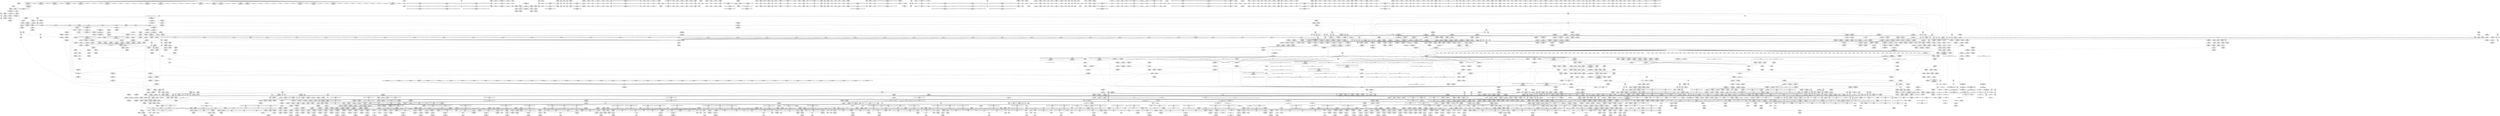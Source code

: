 digraph {
	CE0x76478c0 [shape=record,shape=Mrecord,label="{CE0x76478c0|tomoyo_domain:call|security/tomoyo/common.h,1205|*SummSource*}"]
	CE0x5956b20 [shape=record,shape=Mrecord,label="{CE0x5956b20|tomoyo_path_number_perm:path_number11|security/tomoyo/file.c,712|*SummSource*}"]
	CE0x76641c0 [shape=record,shape=Mrecord,label="{CE0x76641c0|tomoyo_fill_path_info:call11|security/tomoyo/util.c,669|*SummSink*}"]
	CE0x7634b90 [shape=record,shape=Mrecord,label="{CE0x7634b90|tomoyo_const_part_length:tmp26|security/tomoyo/util.c,641}"]
	CE0x3d14d00 [shape=record,shape=Mrecord,label="{CE0x3d14d00|tomoyo_get_mode:if.end14|*SummSource*}"]
	CE0x4bc0150 [shape=record,shape=Mrecord,label="{CE0x4bc0150|tomoyo_path_number_perm:tmp8|security/tomoyo/file.c,702|*SummSource*}"]
	CE0x5a065b0 [shape=record,shape=Mrecord,label="{CE0x5a065b0|tomoyo_path_number_perm:tmp21|security/tomoyo/file.c,705}"]
	CE0x5f3e780 [shape=record,shape=Mrecord,label="{CE0x5f3e780|i64*_getelementptr_inbounds_(_6_x_i64_,_6_x_i64_*___llvm_gcov_ctr25,_i64_0,_i64_4)|*Constant*|*SummSink*}"]
	CE0x75a0660 [shape=record,shape=Mrecord,label="{CE0x75a0660|0:_%struct.tomoyo_obj_info*,_16:_%struct.tomoyo_domain_info*,_24:_%struct.tomoyo_path_info*,_32:_i64,_40:_i8,_72:_i8,_75:_i8,_76:_i8,_77:_i8,_:_SCMRE_27,28_}"]
	CE0x731bfe0 [shape=record,shape=Mrecord,label="{CE0x731bfe0|VOIDTB_TE:_CE_232,240_}"]
	CE0x5c23ae0 [shape=record,shape=Mrecord,label="{CE0x5c23ae0|tomoyo_fill_path_info:is_patterned|security/tomoyo/util.c,668|*SummSource*}"]
	CE0x5902080 [shape=record,shape=Mrecord,label="{CE0x5902080|128:_i8*,_1208:_%struct.file*,_:_CMRE_88,89_|*MultipleSource*|security/tomoyo/common.h,1205|security/tomoyo/common.h,1205}"]
	CE0x742bcb0 [shape=record,shape=Mrecord,label="{CE0x742bcb0|tomoyo_read_lock:tmp|*SummSink*}"]
	CE0x5a063f0 [shape=record,shape=Mrecord,label="{CE0x5a063f0|tomoyo_path_number_perm:tmp20|security/tomoyo/file.c,705|*SummSource*}"]
	CE0x5ab1a30 [shape=record,shape=Mrecord,label="{CE0x5ab1a30|tomoyo_get_mode:index|Function::tomoyo_get_mode&Arg::index::|*SummSource*}"]
	CE0x731f910 [shape=record,shape=Mrecord,label="{CE0x731f910|VOIDTB_TE:_CE_318,319_}"]
	CE0x40495e0 [shape=record,shape=Mrecord,label="{CE0x40495e0|_call_void___llvm_gcov_indirect_counter_increment(i32*___llvm_gcov_global_state_pred30,_i64**_getelementptr_inbounds_(_3_x_i64*_,_3_x_i64*_*___llvm_gcda_edge_table29,_i64_0,_i64_2)),_!dbg_!38915|security/tomoyo/file.c,225}"]
	CE0x4afac60 [shape=record,shape=Mrecord,label="{CE0x4afac60|128:_i8*,_1208:_%struct.file*,_:_CMRE_6,7_}"]
	CE0x5eabdc0 [shape=record,shape=Mrecord,label="{CE0x5eabdc0|tomoyo_init_request_info:mode|security/tomoyo/util.c,1010|*SummSource*}"]
	CE0x5c9d270 [shape=record,shape=Mrecord,label="{CE0x5c9d270|0:_i8,_array:_GCRE_tomoyo_index2category_constant_39_x_i8_c_00_00_00_00_00_00_00_00_00_00_00_00_00_00_00_00_00_00_00_00_00_00_00_01_01_01_01_01_01_01_01_01_01_01_01_01_01_01_02_,_align_16:_elem_29::|security/tomoyo/util.c,983}"]
	CE0x7409550 [shape=record,shape=Mrecord,label="{CE0x7409550|tomoyo_audit_path_number_log:tmp17|security/tomoyo/file.c,236|*SummSink*}"]
	CE0x5d217c0 [shape=record,shape=Mrecord,label="{CE0x5d217c0|tomoyo_const_part_length:tmp45|security/tomoyo/util.c,645|*SummSource*}"]
	CE0x3fa3640 [shape=record,shape=Mrecord,label="{CE0x3fa3640|__llvm_gcov_indirect_counter_increment:predecessor|Function::__llvm_gcov_indirect_counter_increment&Arg::predecessor::|*SummSource*}"]
	CE0x4be2c90 [shape=record,shape=Mrecord,label="{CE0x4be2c90|GLOBAL:lock_release|*Constant*|*SummSource*}"]
	CE0x7453be0 [shape=record,shape=Mrecord,label="{CE0x7453be0|VOIDTB_TE:_CE_306,307_}"]
	CE0x4c11630 [shape=record,shape=Mrecord,label="{CE0x4c11630|tomoyo_domain:tmp4|security/tomoyo/common.h,1205|*SummSource*}"]
	CE0x59b0700 [shape=record,shape=Mrecord,label="{CE0x59b0700|tomoyo_const_part_length:while.body|*SummSink*}"]
	"CONST[source:0(mediator),value:2(dynamic)][purpose:{operation}][SrcIdx:1]"
	CE0x4ca9e40 [shape=record,shape=Mrecord,label="{CE0x4ca9e40|tomoyo_audit_path_number_log:tmp8|security/tomoyo/file.c,228|*SummSource*}"]
	CE0x4db8730 [shape=record,shape=Mrecord,label="{CE0x4db8730|tomoyo_fill_path_info:call|security/tomoyo/util.c,664|*SummSink*}"]
	CE0x5d97c30 [shape=record,shape=Mrecord,label="{CE0x5d97c30|tomoyo_const_part_length:cmp21|security/tomoyo/util.c,644|*SummSink*}"]
	CE0x4e55930 [shape=record,shape=Mrecord,label="{CE0x4e55930|0:_i8*,_array:_GCRE_tomoyo_mac_keywords_external_constant_42_x_i8*_:_elem_37::|security/tomoyo/file.c,233}"]
	CE0x5f25430 [shape=record,shape=Mrecord,label="{CE0x5f25430|tomoyo_print_ulong:cmp11|security/tomoyo/util.c,243|*SummSink*}"]
	CE0x5c817f0 [shape=record,shape=Mrecord,label="{CE0x5c817f0|_call_void_kfree(i8*_%tmp41)_#9,_!dbg_!38956|security/tomoyo/file.c,718|*SummSource*}"]
	CE0x5b01130 [shape=record,shape=Mrecord,label="{CE0x5b01130|tomoyo_domain:tmp17|security/tomoyo/common.h,1205|*SummSource*}"]
	CE0x5a27f70 [shape=record,shape=Mrecord,label="{CE0x5a27f70|tomoyo_get_mode:config7|security/tomoyo/util.c,983}"]
	CE0x7396be0 [shape=record,shape=Mrecord,label="{CE0x7396be0|tomoyo_read_lock:tmp2}"]
	CE0x4d2a540 [shape=record,shape=Mrecord,label="{CE0x4d2a540|i64_3|*Constant*|*SummSink*}"]
	CE0x5e55ec0 [shape=record,shape=Mrecord,label="{CE0x5e55ec0|tomoyo_print_ulong:call15|security/tomoyo/util.c,244|*SummSource*}"]
	CE0x5c7faf0 [shape=record,shape=Mrecord,label="{CE0x5c7faf0|0:_i8*,_8:_i32,_12:_i16,_14:_i8,_15:_i8,_:_SCMRE_15,16_|*MultipleSource*|security/tomoyo/file.c, 698|Function::tomoyo_get_realpath&Arg::buf::|Function::tomoyo_add_slash&Arg::buf::|security/tomoyo/file.c,718}"]
	CE0x5c67380 [shape=record,shape=Mrecord,label="{CE0x5c67380|tomoyo_path_number_perm:name|security/tomoyo/file.c,718}"]
	CE0x4db8410 [shape=record,shape=Mrecord,label="{CE0x4db8410|tomoyo_get_mode:tmp2|security/tomoyo/util.c,978|*SummSink*}"]
	CE0x4e17500 [shape=record,shape=Mrecord,label="{CE0x4e17500|0:_i8,_:_GCMR_tomoyo_domain.__warned_internal_global_i8_0,_section_.data.unlikely_,_align_1:_elem_0:default:}"]
	CE0x3d14760 [shape=record,shape=Mrecord,label="{CE0x3d14760|tomoyo_fill_path_info:tmp6|security/tomoyo/util.c,667|*SummSource*}"]
	CE0x4eea7e0 [shape=record,shape=Mrecord,label="{CE0x4eea7e0|i32_4|*Constant*}"]
	CE0x5b85220 [shape=record,shape=Mrecord,label="{CE0x5b85220|tomoyo_path_number_perm:if.then8|*SummSource*}"]
	CE0x74535e0 [shape=record,shape=Mrecord,label="{CE0x74535e0|tomoyo_path_number_perm:r|security/tomoyo/file.c, 693}"]
	CE0x75f50c0 [shape=record,shape=Mrecord,label="{CE0x75f50c0|0:_%struct.tomoyo_obj_info*,_16:_%struct.tomoyo_domain_info*,_24:_%struct.tomoyo_path_info*,_32:_i64,_40:_i8,_72:_i8,_75:_i8,_76:_i8,_77:_i8,_:_SCMRE_32,33_}"]
	CE0x7410650 [shape=record,shape=Mrecord,label="{CE0x7410650|tomoyo_read_unlock:bb|*SummSink*}"]
	CE0x5a8bd00 [shape=record,shape=Mrecord,label="{CE0x5a8bd00|i32_3|*Constant*}"]
	CE0x5aa1800 [shape=record,shape=Mrecord,label="{CE0x5aa1800|tomoyo_print_ulong:buffer_len|Function::tomoyo_print_ulong&Arg::buffer_len::|*SummSource*}"]
	CE0x7606ee0 [shape=record,shape=Mrecord,label="{CE0x7606ee0|tomoyo_get_mode:mode.0}"]
	CE0x3ef5740 [shape=record,shape=Mrecord,label="{CE0x3ef5740|tomoyo_const_part_length:incdec.ptr|security/tomoyo/util.c,626}"]
	CE0x5dc7040 [shape=record,shape=Mrecord,label="{CE0x5dc7040|tomoyo_path_number_perm:tmp49|security/tomoyo/file.c,723|*SummSink*}"]
	CE0x5d5d0e0 [shape=record,shape=Mrecord,label="{CE0x5d5d0e0|tomoyo_path_number_perm:tmp44|security/tomoyo/file.c,721|*SummSink*}"]
	CE0x5902bc0 [shape=record,shape=Mrecord,label="{CE0x5902bc0|128:_i8*,_1208:_%struct.file*,_:_CMRE_136,144_|*MultipleSource*|security/tomoyo/common.h,1205|security/tomoyo/common.h,1205}"]
	CE0x5eabaa0 [shape=record,shape=Mrecord,label="{CE0x5eabaa0|tomoyo_init_request_info:conv|security/tomoyo/util.c,1010|*SummSink*}"]
	CE0x7398aa0 [shape=record,shape=Mrecord,label="{CE0x7398aa0|i64*_getelementptr_inbounds_(_2_x_i64_,_2_x_i64_*___llvm_gcov_ctr22,_i64_0,_i64_1)|*Constant*|*SummSource*}"]
	CE0x73b2020 [shape=record,shape=Mrecord,label="{CE0x73b2020|tomoyo_const_part_length:tmp40|security/tomoyo/util.c,644|*SummSink*}"]
	CE0x5b70650 [shape=record,shape=Mrecord,label="{CE0x5b70650|__llvm_gcov_indirect_counter_increment114:pred}"]
	CE0x73b1490 [shape=record,shape=Mrecord,label="{CE0x73b1490|i64_25|*Constant*}"]
	CE0x4a7ac10 [shape=record,shape=Mrecord,label="{CE0x4a7ac10|get_current:tmp}"]
	CE0x5ae94c0 [shape=record,shape=Mrecord,label="{CE0x5ae94c0|tomoyo_fill_path_info:tmp2|*LoadInst*|security/tomoyo/util.c,663}"]
	CE0x5d79a20 [shape=record,shape=Mrecord,label="{CE0x5d79a20|VOIDTB_TE:_CE_2096,2272_|*MultipleSource*|security/tomoyo/util.c,1010|Function::tomoyo_get_mode&Arg::ns::}"]
	CE0x4baba00 [shape=record,shape=Mrecord,label="{CE0x4baba00|GLOBAL:current_task|Global_var:current_task|*SummSource*}"]
	CE0x4b20470 [shape=record,shape=Mrecord,label="{CE0x4b20470|i64*_getelementptr_inbounds_(_14_x_i64_,_14_x_i64_*___llvm_gcov_ctr18115,_i64_0,_i64_6)|*Constant*|*SummSource*}"]
	CE0x4c5c070 [shape=record,shape=Mrecord,label="{CE0x4c5c070|i64_10|*Constant*|*SummSink*}"]
	CE0x5ea0730 [shape=record,shape=Mrecord,label="{CE0x5ea0730|tomoyo_fill_path_info:cmp|security/tomoyo/util.c,667|*SummSink*}"]
	CE0x5e55fd0 [shape=record,shape=Mrecord,label="{CE0x5e55fd0|tomoyo_print_ulong:call15|security/tomoyo/util.c,244|*SummSink*}"]
	CE0x4ca8d30 [shape=record,shape=Mrecord,label="{CE0x4ca8d30|tomoyo_const_part_length:cmp15|security/tomoyo/util.c,641|*SummSink*}"]
	CE0x731b960 [shape=record,shape=Mrecord,label="{CE0x731b960|VOIDTB_TE:_CE_16,24_}"]
	CE0x6954b20 [shape=record,shape=Mrecord,label="{CE0x6954b20|tomoyo_get_mode:tmp9|security/tomoyo/util.c,981|*SummSource*}"]
	CE0x5aa1da0 [shape=record,shape=Mrecord,label="{CE0x5aa1da0|tomoyo_print_ulong:value|Function::tomoyo_print_ulong&Arg::value::|*SummSink*}"]
	CE0x7607380 [shape=record,shape=Mrecord,label="{CE0x7607380|tomoyo_get_mode:conv5|security/tomoyo/util.c,983|*SummSource*}"]
	CE0x73b8a00 [shape=record,shape=Mrecord,label="{CE0x73b8a00|VOIDTB_TE:_CE_174,175_}"]
	CE0x3d151f0 [shape=record,shape=Mrecord,label="{CE0x3d151f0|tomoyo_domain:tmp15|security/tomoyo/common.h,1205|*SummSink*}"]
	CE0x5982b90 [shape=record,shape=Mrecord,label="{CE0x5982b90|tomoyo_get_realpath:if.end}"]
	CE0x5cb26a0 [shape=record,shape=Mrecord,label="{CE0x5cb26a0|tomoyo_path_number_perm:tmp42|security/tomoyo/file.c,721}"]
	CE0x3e891c0 [shape=record,shape=Mrecord,label="{CE0x3e891c0|tomoyo_print_ulong:conv3|security/tomoyo/util.c,241|*SummSource*}"]
	CE0x3f07370 [shape=record,shape=Mrecord,label="{CE0x3f07370|tomoyo_get_mode:and|security/tomoyo/util.c,987|*SummSource*}"]
	CE0x5e1fa80 [shape=record,shape=Mrecord,label="{CE0x5e1fa80|tomoyo_const_part_length:filename.addr.0|*SummSink*}"]
	CE0x5a571b0 [shape=record,shape=Mrecord,label="{CE0x5a571b0|_ret_void,_!dbg_!38913|security/tomoyo/file.c,138|*SummSource*}"]
	CE0x3fee8a0 [shape=record,shape=Mrecord,label="{CE0x3fee8a0|i32_50|*Constant*|*SummSink*}"]
	CE0x4eb9370 [shape=record,shape=Mrecord,label="{CE0x4eb9370|i64*_getelementptr_inbounds_(_4_x_i64_,_4_x_i64_*___llvm_gcov_ctr33,_i64_0,_i64_0)|*Constant*}"]
	CE0x59de8b0 [shape=record,shape=Mrecord,label="{CE0x59de8b0|rcu_lock_acquire:tmp2|*SummSource*}"]
	CE0x5acd420 [shape=record,shape=Mrecord,label="{CE0x5acd420|rcu_lock_release:tmp7|*SummSource*}"]
	CE0x59ef270 [shape=record,shape=Mrecord,label="{CE0x59ef270|tomoyo_fill_path_info:const_len6|security/tomoyo/util.c,668|*SummSink*}"]
	CE0x4caf820 [shape=record,shape=Mrecord,label="{CE0x4caf820|tomoyo_const_part_length:tmp33|security/tomoyo/util.c,642|*SummSource*}"]
	CE0x5a612d0 [shape=record,shape=Mrecord,label="{CE0x5a612d0|tomoyo_audit_path_number_log:arraydecay|security/tomoyo/file.c,231}"]
	CE0x5b7bbd0 [shape=record,shape=Mrecord,label="{CE0x5b7bbd0|tomoyo_get_mode:tmp23|security/tomoyo/util.c,986}"]
	CE0x4160510 [shape=record,shape=Mrecord,label="{CE0x4160510|tomoyo_add_slash:bb|*SummSink*}"]
	CE0x7607680 [shape=record,shape=Mrecord,label="{CE0x7607680|i32_39|*Constant*|*SummSource*}"]
	CE0x5ac7960 [shape=record,shape=Mrecord,label="{CE0x5ac7960|tomoyo_const_part_length:tmp7|security/tomoyo/util.c,625|*SummSink*}"]
	CE0x5a8c520 [shape=record,shape=Mrecord,label="{CE0x5a8c520|tomoyo_path_number_perm:param|security/tomoyo/file.c,711}"]
	CE0x5b7ba60 [shape=record,shape=Mrecord,label="{CE0x5b7ba60|tomoyo_get_mode:tmp22|security/tomoyo/util.c,986|*SummSink*}"]
	CE0x73c9d20 [shape=record,shape=Mrecord,label="{CE0x73c9d20|i64_80|*Constant*|*SummSink*}"]
	CE0x5879430 [shape=record,shape=Mrecord,label="{CE0x5879430|tomoyo_path_number_perm:tmp25|security/tomoyo/file.c,708|*SummSink*}"]
	CE0x5ce3c30 [shape=record,shape=Mrecord,label="{CE0x5ce3c30|GLOBAL:tomoyo_read_unlock|*Constant*|*SummSource*}"]
	CE0x5ea1520 [shape=record,shape=Mrecord,label="{CE0x5ea1520|tomoyo_init_request_info:tmp}"]
	CE0x58ff450 [shape=record,shape=Mrecord,label="{CE0x58ff450|COLLAPSED:_GCMRE___llvm_gcov_ctr54147_internal_global_11_x_i64_zeroinitializer:_elem_0:default:}"]
	CE0x5964830 [shape=record,shape=Mrecord,label="{CE0x5964830|tomoyo_get_mode:tmp20|security/tomoyo/util.c,985}"]
	CE0x4c99c90 [shape=record,shape=Mrecord,label="{CE0x4c99c90|rcu_lock_acquire:tmp1|*SummSink*}"]
	CE0x5ce5790 [shape=record,shape=Mrecord,label="{CE0x5ce5790|_ret_void,_!dbg_!38904|security/tomoyo/common.h,1110}"]
	CE0x694df10 [shape=record,shape=Mrecord,label="{CE0x694df10|0:_i8,_array:_GCRE_tomoyo_index2category_constant_39_x_i8_c_00_00_00_00_00_00_00_00_00_00_00_00_00_00_00_00_00_00_00_00_00_00_00_01_01_01_01_01_01_01_01_01_01_01_01_01_01_01_02_,_align_16:_elem_24::|security/tomoyo/util.c,983}"]
	CE0x5abd7f0 [shape=record,shape=Mrecord,label="{CE0x5abd7f0|rcu_lock_release:indirectgoto|*SummSink*}"]
	CE0x5bb7050 [shape=record,shape=Mrecord,label="{CE0x5bb7050|tomoyo_get_mode:entry|*SummSink*}"]
	CE0x733a8f0 [shape=record,shape=Mrecord,label="{CE0x733a8f0|tomoyo_const_part_length:tmp18|security/tomoyo/util.c,627|*SummSink*}"]
	CE0x7389ea0 [shape=record,shape=Mrecord,label="{CE0x7389ea0|rcu_lock_release:map|Function::rcu_lock_release&Arg::map::|*SummSource*}"]
	CE0x4dfa0f0 [shape=record,shape=Mrecord,label="{CE0x4dfa0f0|GLOBAL:__llvm_gcov_ctr43150|Global_var:__llvm_gcov_ctr43150}"]
	CE0x3eb3720 [shape=record,shape=Mrecord,label="{CE0x3eb3720|tomoyo_print_ulong:call19|security/tomoyo/util.c,246|*SummSink*}"]
	CE0x5b031e0 [shape=record,shape=Mrecord,label="{CE0x5b031e0|__llvm_gcov_indirect_counter_increment114:exit}"]
	CE0x4bac530 [shape=record,shape=Mrecord,label="{CE0x4bac530|tomoyo_print_ulong:conv7|security/tomoyo/util.c,242|*SummSource*}"]
	CE0x5ce3990 [shape=record,shape=Mrecord,label="{CE0x5ce3990|GLOBAL:tomoyo_read_unlock|*Constant*}"]
	CE0x4b13bc0 [shape=record,shape=Mrecord,label="{CE0x4b13bc0|i64_2|*Constant*|*SummSource*}"]
	CE0x4b89500 [shape=record,shape=Mrecord,label="{CE0x4b89500|srcu_read_unlock:entry}"]
	CE0x59beed0 [shape=record,shape=Mrecord,label="{CE0x59beed0|tomoyo_domain:tmp10|security/tomoyo/common.h,1205|*SummSink*}"]
	CE0x5e1d530 [shape=record,shape=Mrecord,label="{CE0x5e1d530|i64*_getelementptr_inbounds_(_11_x_i64_,_11_x_i64_*___llvm_gcov_ctr54147,_i64_0,_i64_9)|*Constant*|*SummSink*}"]
	CE0x72f7100 [shape=record,shape=Mrecord,label="{CE0x72f7100|tomoyo_get_mode:conv|security/tomoyo/util.c,982|*SummSink*}"]
	CE0x7388510 [shape=record,shape=Mrecord,label="{CE0x7388510|tomoyo_const_part_length:entry|*SummSink*}"]
	CE0x4d36f00 [shape=record,shape=Mrecord,label="{CE0x4d36f00|i64*_getelementptr_inbounds_(_5_x_i64_,_5_x_i64_*___llvm_gcov_ctr28130,_i64_0,_i64_0)|*Constant*}"]
	CE0x58fe180 [shape=record,shape=Mrecord,label="{CE0x58fe180|i64_2|*Constant*}"]
	CE0x5ab1d30 [shape=record,shape=Mrecord,label="{CE0x5ab1d30|_ret_i32_%retval.0,_!dbg_!38935|security/tomoyo/util.c,988|*SummSource*}"]
	CE0x6954d10 [shape=record,shape=Mrecord,label="{CE0x6954d10|tomoyo_get_mode:tmp9|security/tomoyo/util.c,981|*SummSink*}"]
	CE0x4eeb090 [shape=record,shape=Mrecord,label="{CE0x4eeb090|tomoyo_fill_path_info:arrayidx|security/tomoyo/util.c,667|*SummSink*}"]
	CE0x5cf5610 [shape=record,shape=Mrecord,label="{CE0x5cf5610|tomoyo_audit_path_number_log:path_number|security/tomoyo/file.c,213}"]
	CE0x5f12aa0 [shape=record,shape=Mrecord,label="{CE0x5f12aa0|128:_i8*,_1208:_%struct.file*,_:_CMRE_44,45_}"]
	CE0x5b00470 [shape=record,shape=Mrecord,label="{CE0x5b00470|i32_1205|*Constant*|*SummSink*}"]
	CE0x75ff250 [shape=record,shape=Mrecord,label="{CE0x75ff250|i64*_getelementptr_inbounds_(_11_x_i64_,_11_x_i64_*___llvm_gcov_ctr54147,_i64_0,_i64_1)|*Constant*|*SummSink*}"]
	CE0x5f3b440 [shape=record,shape=Mrecord,label="{CE0x5f3b440|tomoyo_print_ulong:tmp}"]
	CE0x59dec30 [shape=record,shape=Mrecord,label="{CE0x59dec30|tomoyo_print_ulong:tmp4|security/tomoyo/util.c,239|*SummSink*}"]
	CE0x733b730 [shape=record,shape=Mrecord,label="{CE0x733b730|_call_void_lock_acquire(%struct.lockdep_map*_%map,_i32_0,_i32_0,_i32_2,_i32_0,_%struct.lockdep_map*_null,_i64_ptrtoint_(i8*_blockaddress(_rcu_lock_acquire,_%__here)_to_i64))_#9,_!dbg_!38907|include/linux/rcupdate.h,418|*SummSink*}"]
	CE0x4ef9dd0 [shape=record,shape=Mrecord,label="{CE0x4ef9dd0|128:_i8*,_1208:_%struct.file*,_:_CMRE_160,168_|*MultipleSource*|security/tomoyo/common.h,1205|security/tomoyo/common.h,1205}"]
	CE0x5964cc0 [shape=record,shape=Mrecord,label="{CE0x5964cc0|tomoyo_get_mode:tmp21|security/tomoyo/util.c,985}"]
	CE0x5cbb2b0 [shape=record,shape=Mrecord,label="{CE0x5cbb2b0|tomoyo_path_number_perm:tmp15|security/tomoyo/file.c,701|*SummSink*}"]
	CE0x40fb2f0 [shape=record,shape=Mrecord,label="{CE0x40fb2f0|tomoyo_print_ulong:conv2|security/tomoyo/util.c,240}"]
	CE0x4e2ca30 [shape=record,shape=Mrecord,label="{CE0x4e2ca30|tomoyo_get_realpath:buf|Function::tomoyo_get_realpath&Arg::buf::}"]
	CE0x7387f40 [shape=record,shape=Mrecord,label="{CE0x7387f40|i64*_getelementptr_inbounds_(_12_x_i64_,_12_x_i64_*___llvm_gcov_ctr31133,_i64_0,_i64_3)|*Constant*|*SummSink*}"]
	CE0x3e59e20 [shape=record,shape=Mrecord,label="{CE0x3e59e20|_call_void_mcount()_#3|*SummSink*}"]
	CE0x73972a0 [shape=record,shape=Mrecord,label="{CE0x73972a0|tomoyo_read_lock:entry}"]
	CE0x5d793b0 [shape=record,shape=Mrecord,label="{CE0x5d793b0|0:_i8*,_array:_GCRE_tomoyo_mac_keywords_external_constant_42_x_i8*_:_elem_2::|security/tomoyo/file.c,233}"]
	CE0x4caf3d0 [shape=record,shape=Mrecord,label="{CE0x4caf3d0|GLOBAL:lock_release|*Constant*|*SummSink*}"]
	CE0x5b6fd30 [shape=record,shape=Mrecord,label="{CE0x5b6fd30|__llvm_gcov_indirect_counter_increment114:exit|*SummSink*}"]
	CE0x3eeb390 [shape=record,shape=Mrecord,label="{CE0x3eeb390|0:_i8,_array:_GCRE_tomoyo_index2category_constant_39_x_i8_c_00_00_00_00_00_00_00_00_00_00_00_00_00_00_00_00_00_00_00_00_00_00_00_01_01_01_01_01_01_01_01_01_01_01_01_01_01_01_02_,_align_16:_elem_11::|security/tomoyo/util.c,983}"]
	CE0x4160040 [shape=record,shape=Mrecord,label="{CE0x4160040|_call_void_mcount()_#3|*SummSource*}"]
	CE0x5b02690 [shape=record,shape=Mrecord,label="{CE0x5b02690|__llvm_gcov_indirect_counter_increment114:entry|*SummSource*}"]
	CE0x3de6190 [shape=record,shape=Mrecord,label="{CE0x3de6190|tomoyo_get_mode:tmp11|security/tomoyo/util.c,982}"]
	CE0x5de97e0 [shape=record,shape=Mrecord,label="{CE0x5de97e0|tomoyo_const_part_length:cmp|security/tomoyo/util.c,626|*SummSource*}"]
	CE0x5cf97c0 [shape=record,shape=Mrecord,label="{CE0x5cf97c0|GLOBAL:full_name_hash|*Constant*}"]
	CE0x58fdcb0 [shape=record,shape=Mrecord,label="{CE0x58fdcb0|srcu_read_unlock:tmp1|*SummSink*}"]
	CE0x69569a0 [shape=record,shape=Mrecord,label="{CE0x69569a0|i32_6|*Constant*|*SummSink*}"]
	CE0x5c8f180 [shape=record,shape=Mrecord,label="{CE0x5c8f180|i32_-12|*Constant*}"]
	CE0x5dbeda0 [shape=record,shape=Mrecord,label="{CE0x5dbeda0|0:_i8*,_array:_GCRE_tomoyo_mac_keywords_external_constant_42_x_i8*_:_elem_19::|security/tomoyo/file.c,233}"]
	CE0x5ae9530 [shape=record,shape=Mrecord,label="{CE0x5ae9530|tomoyo_fill_path_info:tmp2|*LoadInst*|security/tomoyo/util.c,663|*SummSource*}"]
	CE0x4b1ff20 [shape=record,shape=Mrecord,label="{CE0x4b1ff20|srcu_read_unlock:tmp3|*SummSink*}"]
	CE0x5ea08d0 [shape=record,shape=Mrecord,label="{CE0x5ea08d0|i1_false|*Constant*}"]
	CE0x5d072f0 [shape=record,shape=Mrecord,label="{CE0x5d072f0|GLOBAL:__llvm_gcov_indirect_counter_increment|*Constant*|*SummSource*}"]
	CE0x5abb1a0 [shape=record,shape=Mrecord,label="{CE0x5abb1a0|i64*_getelementptr_inbounds_(_2_x_i64_,_2_x_i64_*___llvm_gcov_ctr32,_i64_0,_i64_1)|*Constant*|*SummSink*}"]
	CE0x5c39ba0 [shape=record,shape=Mrecord,label="{CE0x5c39ba0|tomoyo_const_part_length:tmp35|security/tomoyo/util.c,643|*SummSource*}"]
	CE0x4eb8ea0 [shape=record,shape=Mrecord,label="{CE0x4eb8ea0|tomoyo_print_ulong:tmp5|security/tomoyo/util.c,239|*SummSink*}"]
	CE0x3fef250 [shape=record,shape=Mrecord,label="{CE0x3fef250|tomoyo_const_part_length:tmp27|security/tomoyo/util.c,641|*SummSource*}"]
	CE0x59f0ee0 [shape=record,shape=Mrecord,label="{CE0x59f0ee0|tomoyo_get_realpath:tmp7|security/tomoyo/file.c,152|*SummSource*}"]
	CE0x7615e60 [shape=record,shape=Mrecord,label="{CE0x7615e60|0:_%struct.tomoyo_obj_info*,_16:_%struct.tomoyo_domain_info*,_24:_%struct.tomoyo_path_info*,_32:_i64,_40:_i8,_72:_i8,_75:_i8,_76:_i8,_77:_i8,_:_SCMRE_42,43_}"]
	CE0x5f18390 [shape=record,shape=Mrecord,label="{CE0x5f18390|tomoyo_const_part_length:filename|Function::tomoyo_const_part_length&Arg::filename::|*SummSource*}"]
	CE0x5d399b0 [shape=record,shape=Mrecord,label="{CE0x5d399b0|get_current:tmp|*SummSink*}"]
	CE0x5d68a80 [shape=record,shape=Mrecord,label="{CE0x5d68a80|tomoyo_path_number_perm:filename|security/tomoyo/file.c,712}"]
	CE0x5e1d770 [shape=record,shape=Mrecord,label="{CE0x5e1d770|tomoyo_domain:tmp18|security/tomoyo/common.h,1205|*SummSink*}"]
	CE0x4d7ba50 [shape=record,shape=Mrecord,label="{CE0x4d7ba50|tomoyo_get_mode:bb|*SummSource*}"]
	CE0x59bde10 [shape=record,shape=Mrecord,label="{CE0x59bde10|tomoyo_print_ulong:if.then6|*SummSink*}"]
	CE0x7400180 [shape=record,shape=Mrecord,label="{CE0x7400180|VOIDTB_TE:_CE_154,155_}"]
	CE0x59aae90 [shape=record,shape=Mrecord,label="{CE0x59aae90|tomoyo_audit_path_number_log:entry}"]
	CE0x5db8350 [shape=record,shape=Mrecord,label="{CE0x5db8350|tomoyo_domain:do.end}"]
	CE0x742c380 [shape=record,shape=Mrecord,label="{CE0x742c380|VOIDTB_TE:_CE_200,201_}"]
	CE0x731b7c0 [shape=record,shape=Mrecord,label="{CE0x731b7c0|VOIDTB_TE:_CE_8,12_}"]
	CE0x3f2ed80 [shape=record,shape=Mrecord,label="{CE0x3f2ed80|tomoyo_const_part_length:if.then5|*SummSource*}"]
	CE0x4160100 [shape=record,shape=Mrecord,label="{CE0x4160100|tomoyo_read_unlock:tmp2}"]
	CE0x738e0c0 [shape=record,shape=Mrecord,label="{CE0x738e0c0|tomoyo_const_part_length:tmp37|security/tomoyo/util.c,644}"]
	CE0x5bd0780 [shape=record,shape=Mrecord,label="{CE0x5bd0780|128:_i8*,_1208:_%struct.file*,_:_CMRE_39,40_}"]
	CE0x7400290 [shape=record,shape=Mrecord,label="{CE0x7400290|VOIDTB_TE:_CE_155,156_}"]
	CE0x5c8be00 [shape=record,shape=Mrecord,label="{CE0x5c8be00|tomoyo_path_number_perm:call2|security/tomoyo/file.c,705}"]
	CE0x4c34400 [shape=record,shape=Mrecord,label="{CE0x4c34400|_ret_i32_%call,_!dbg_!38907|include/linux/srcu.h,223|*SummSink*}"]
	CE0x7386960 [shape=record,shape=Mrecord,label="{CE0x7386960|tomoyo_fill_path_info:tmp11|security/tomoyo/util.c,667}"]
	CE0x4bf51e0 [shape=record,shape=Mrecord,label="{CE0x4bf51e0|tomoyo_read_lock:call|security/tomoyo/common.h,1097}"]
	CE0x5e2e240 [shape=record,shape=Mrecord,label="{CE0x5e2e240|_ret_i1_%retval.0,_!dbg_!38916|security/tomoyo/file.c,156|*SummSink*}"]
	CE0x74e1910 [shape=record,shape=Mrecord,label="{CE0x74e1910|GLOBAL:get_current|*Constant*|*SummSource*}"]
	CE0x5d8f5b0 [shape=record,shape=Mrecord,label="{CE0x5d8f5b0|tomoyo_domain:tmp19|security/tomoyo/common.h,1205|*SummSource*}"]
	CE0x4dae160 [shape=record,shape=Mrecord,label="{CE0x4dae160|i64*_getelementptr_inbounds_(_12_x_i64_,_12_x_i64_*___llvm_gcov_ctr31133,_i64_0,_i64_0)|*Constant*|*SummSource*}"]
	CE0x7385100 [shape=record,shape=Mrecord,label="{CE0x7385100|tomoyo_domain:tmp8|security/tomoyo/common.h,1205|*SummSource*}"]
	CE0x4c11bc0 [shape=record,shape=Mrecord,label="{CE0x4c11bc0|srcu_read_lock:tmp2|*SummSource*}"]
	CE0x40133b0 [shape=record,shape=Mrecord,label="{CE0x40133b0|tomoyo_fill_path_info:bb}"]
	CE0x5ce9410 [shape=record,shape=Mrecord,label="{CE0x5ce9410|tomoyo_const_part_length:bb}"]
	CE0x5ea1600 [shape=record,shape=Mrecord,label="{CE0x5ea1600|tomoyo_init_request_info:tmp|*SummSource*}"]
	CE0x4c3b720 [shape=record,shape=Mrecord,label="{CE0x4c3b720|tomoyo_get_mode:tmp4|security/tomoyo/util.c,978|*SummSource*}"]
	CE0x5b44a60 [shape=record,shape=Mrecord,label="{CE0x5b44a60|_ret_%struct.tomoyo_domain_info*_%tmp23,_!dbg_!38929|security/tomoyo/common.h,1205|*SummSink*}"]
	CE0x5da9090 [shape=record,shape=Mrecord,label="{CE0x5da9090|tomoyo_path_number_perm:tmp48|security/tomoyo/file.c,722}"]
	CE0x73883b0 [shape=record,shape=Mrecord,label="{CE0x73883b0|tomoyo_const_part_length:entry|*SummSource*}"]
	CE0x3ec1850 [shape=record,shape=Mrecord,label="{CE0x3ec1850|tomoyo_get_mode:tmp25|security/tomoyo/util.c,987}"]
	CE0x4bb58b0 [shape=record,shape=Mrecord,label="{CE0x4bb58b0|tomoyo_const_part_length:len.0|*SummSource*}"]
	CE0x5a76cc0 [shape=record,shape=Mrecord,label="{CE0x5a76cc0|_ret_%struct.task_struct*_%tmp4,_!dbg_!38905|./arch/x86/include/asm/current.h,14}"]
	CE0x74997c0 [shape=record,shape=Mrecord,label="{CE0x74997c0|tomoyo_fill_path_info:tmp12|security/tomoyo/util.c,667|*SummSource*}"]
	CE0x4c06710 [shape=record,shape=Mrecord,label="{CE0x4c06710|tomoyo_fill_path_info:ptr|Function::tomoyo_fill_path_info&Arg::ptr::}"]
	CE0x5e70ad0 [shape=record,shape=Mrecord,label="{CE0x5e70ad0|tomoyo_get_realpath:tmp5|security/tomoyo/file.c,151|*SummSource*}"]
	CE0x694ce80 [shape=record,shape=Mrecord,label="{CE0x694ce80|tomoyo_fill_path_info:tmp1|*SummSource*}"]
	CE0x5a37560 [shape=record,shape=Mrecord,label="{CE0x5a37560|i64**_getelementptr_inbounds_(_3_x_i64*_,_3_x_i64*_*___llvm_gcda_edge_table44,_i64_0,_i64_2)|*Constant*|*SummSink*}"]
	CE0x5e470d0 [shape=record,shape=Mrecord,label="{CE0x5e470d0|tomoyo_path_number_perm:tmp54|security/tomoyo/file.c,724|*SummSource*}"]
	CE0x7620160 [shape=record,shape=Mrecord,label="{CE0x7620160|tomoyo_fill_path_info:tmp2|*LoadInst*|security/tomoyo/util.c,663|*SummSink*}"]
	CE0x5f254a0 [shape=record,shape=Mrecord,label="{CE0x5f254a0|i64_8|*Constant*}"]
	CE0x5bb76d0 [shape=record,shape=Mrecord,label="{CE0x5bb76d0|tomoyo_get_mode:profile|Function::tomoyo_get_mode&Arg::profile::|*SummSource*}"]
	CE0x7607b60 [shape=record,shape=Mrecord,label="{CE0x7607b60|tomoyo_get_mode:cmp11|security/tomoyo/util.c,985|*SummSource*}"]
	CE0x5ce3d30 [shape=record,shape=Mrecord,label="{CE0x5ce3d30|tomoyo_read_unlock:entry|*SummSource*}"]
	CE0x5c8c1d0 [shape=record,shape=Mrecord,label="{CE0x5c8c1d0|GLOBAL:__llvm_gcov_ctr9|Global_var:__llvm_gcov_ctr9|*SummSource*}"]
	CE0x5b7b980 [shape=record,shape=Mrecord,label="{CE0x5b7b980|i64*_getelementptr_inbounds_(_12_x_i64_,_12_x_i64_*___llvm_gcov_ctr31133,_i64_0,_i64_9)|*Constant*|*SummSource*}"]
	CE0x69564c0 [shape=record,shape=Mrecord,label="{CE0x69564c0|tomoyo_fill_path_info:call2|security/tomoyo/util.c,666|*SummSource*}"]
	CE0x73a7670 [shape=record,shape=Mrecord,label="{CE0x73a7670|tomoyo_const_part_length:conv8|security/tomoyo/util.c,632|*SummSource*}"]
	CE0x5b1ff50 [shape=record,shape=Mrecord,label="{CE0x5b1ff50|tomoyo_path_number_perm:if.end|*SummSource*}"]
	CE0x5dd7df0 [shape=record,shape=Mrecord,label="{CE0x5dd7df0|i32_-1|*Constant*|*SummSource*}"]
	CE0x4e46be0 [shape=record,shape=Mrecord,label="{CE0x4e46be0|tomoyo_init_request_info:mode5|security/tomoyo/util.c,1011|*SummSource*}"]
	CE0x4012c40 [shape=record,shape=Mrecord,label="{CE0x4012c40|tomoyo_fill_path_info:hash|security/tomoyo/util.c,669|*SummSource*}"]
	CE0x74a9b70 [shape=record,shape=Mrecord,label="{CE0x74a9b70|GLOBAL:tomoyo_supervisor|*Constant*|*SummSink*}"]
	CE0x4e81ba0 [shape=record,shape=Mrecord,label="{CE0x4e81ba0|tomoyo_domain:tmp19|security/tomoyo/common.h,1205}"]
	CE0x4c9a1c0 [shape=record,shape=Mrecord,label="{CE0x4c9a1c0|i32_2|*Constant*}"]
	CE0x5f25f70 [shape=record,shape=Mrecord,label="{CE0x5f25f70|tomoyo_print_ulong:tmp8|security/tomoyo/util.c,241|*SummSource*}"]
	CE0x742c050 [shape=record,shape=Mrecord,label="{CE0x742c050|VOIDTB_TE:_CE_197,198_}"]
	CE0x4e46b20 [shape=record,shape=Mrecord,label="{CE0x4e46b20|tomoyo_init_request_info:mode5|security/tomoyo/util.c,1011}"]
	CE0x5c38280 [shape=record,shape=Mrecord,label="{CE0x5c38280|_call_void_tomoyo_fill_path_info(%struct.tomoyo_path_info*_%buf)_#9,_!dbg_!38913|security/tomoyo/file.c,152|*SummSource*}"]
	CE0x7667e10 [shape=record,shape=Mrecord,label="{CE0x7667e10|tomoyo_const_part_length:incdec.ptr19|security/tomoyo/util.c,643}"]
	CE0x5c382f0 [shape=record,shape=Mrecord,label="{CE0x5c382f0|_call_void_tomoyo_fill_path_info(%struct.tomoyo_path_info*_%buf)_#9,_!dbg_!38913|security/tomoyo/file.c,152|*SummSink*}"]
	CE0x5dcef10 [shape=record,shape=Mrecord,label="{CE0x5dcef10|tomoyo_path_number_perm:tmp51|security/tomoyo/file.c,724}"]
	CE0x5c9d7d0 [shape=record,shape=Mrecord,label="{CE0x5c9d7d0|0:_i8,_array:_GCRE_tomoyo_index2category_constant_39_x_i8_c_00_00_00_00_00_00_00_00_00_00_00_00_00_00_00_00_00_00_00_00_00_00_00_01_01_01_01_01_01_01_01_01_01_01_01_01_01_01_02_,_align_16:_elem_31::|security/tomoyo/util.c,983}"]
	CE0x5b2a030 [shape=record,shape=Mrecord,label="{CE0x5b2a030|tomoyo_init_request_info:type|security/tomoyo/util.c,1009}"]
	CE0x5dd8310 [shape=record,shape=Mrecord,label="{CE0x5dd8310|i32_1|*Constant*}"]
	CE0x4c7dec0 [shape=record,shape=Mrecord,label="{CE0x4c7dec0|tomoyo_const_part_length:conv2|security/tomoyo/util.c,627|*SummSource*}"]
	CE0x6941d80 [shape=record,shape=Mrecord,label="{CE0x6941d80|tomoyo_print_ulong:if.end|*SummSource*}"]
	CE0x4ca7b70 [shape=record,shape=Mrecord,label="{CE0x4ca7b70|i32_92|*Constant*|*SummSource*}"]
	CE0x3e58e70 [shape=record,shape=Mrecord,label="{CE0x3e58e70|i64*_getelementptr_inbounds_(_31_x_i64_,_31_x_i64_*___llvm_gcov_ctr43150,_i64_0,_i64_16)|*Constant*}"]
	CE0x731ee10 [shape=record,shape=Mrecord,label="{CE0x731ee10|VOIDTB_TE:_CE_64,72_}"]
	CE0x7446360 [shape=record,shape=Mrecord,label="{CE0x7446360|VOIDTB_TE:_CE_215,216_}"]
	CE0x5c39300 [shape=record,shape=Mrecord,label="{CE0x5c39300|__llvm_gcov_indirect_counter_increment114:tmp}"]
	CE0x5982030 [shape=record,shape=Mrecord,label="{CE0x5982030|tomoyo_add_slash:is_dir|security/tomoyo/file.c,131}"]
	CE0x4b89290 [shape=record,shape=Mrecord,label="{CE0x4b89290|GLOBAL:srcu_read_unlock|*Constant*|*SummSource*}"]
	CE0x5cf9490 [shape=record,shape=Mrecord,label="{CE0x5cf9490|_call_void_mcount()_#3|*SummSink*}"]
	CE0x4be3b90 [shape=record,shape=Mrecord,label="{CE0x4be3b90|tomoyo_const_part_length:incdec.ptr10|security/tomoyo/util.c,640}"]
	CE0x74440f0 [shape=record,shape=Mrecord,label="{CE0x74440f0|tomoyo_audit_path_number_log:tmp15|security/tomoyo/file.c,235|*SummSink*}"]
	CE0x69567d0 [shape=record,shape=Mrecord,label="{CE0x69567d0|tomoyo_get_mode:config|security/tomoyo/util.c,981|*SummSource*}"]
	CE0x5e70350 [shape=record,shape=Mrecord,label="{CE0x5e70350|tomoyo_audit_path_number_log:tmp7|security/tomoyo/file.c,225|*SummSource*}"]
	CE0x5f3df10 [shape=record,shape=Mrecord,label="{CE0x5f3df10|i64*_getelementptr_inbounds_(_6_x_i64_,_6_x_i64_*___llvm_gcov_ctr25,_i64_0,_i64_4)|*Constant*}"]
	CE0x74c1920 [shape=record,shape=Mrecord,label="{CE0x74c1920|tomoyo_init_request_info:tmp5|security/tomoyo/util.c,1004}"]
	CE0x3d14be0 [shape=record,shape=Mrecord,label="{CE0x3d14be0|tomoyo_get_mode:if.end14}"]
	CE0x5a0eee0 [shape=record,shape=Mrecord,label="{CE0x5a0eee0|GLOBAL:tomoyo_supervisor|*Constant*|*SummSource*}"]
	CE0x74b3be0 [shape=record,shape=Mrecord,label="{CE0x74b3be0|tomoyo_const_part_length:conv2|security/tomoyo/util.c,627}"]
	CE0x3ff7170 [shape=record,shape=Mrecord,label="{CE0x3ff7170|i64_0|*Constant*}"]
	CE0x5b771d0 [shape=record,shape=Mrecord,label="{CE0x5b771d0|tomoyo_init_request_info:tmp12|security/tomoyo/util.c,1010|*SummSource*}"]
	CE0x7374170 [shape=record,shape=Mrecord,label="{CE0x7374170|GLOBAL:tomoyo_get_realpath|*Constant*|*SummSource*}"]
	CE0x3fa3850 [shape=record,shape=Mrecord,label="{CE0x3fa3850|__llvm_gcov_indirect_counter_increment:counters|Function::__llvm_gcov_indirect_counter_increment&Arg::counters::}"]
	CE0x74db260 [shape=record,shape=Mrecord,label="{CE0x74db260|i64_6|*Constant*}"]
	CE0x4dda2b0 [shape=record,shape=Mrecord,label="{CE0x4dda2b0|0:_i64*,_array:_GCR___llvm_gcda_edge_table29_internal_unnamed_addr_constant_3_x_i64*_i64*_getelementptr_inbounds_(_12_x_i64_,_12_x_i64_*___llvm_gcov_ctr28,_i64_0,_i64_1),_i64*_getelementptr_inbounds_(_12_x_i64_,_12_x_i64_*___llvm_gcov_ctr28,_i64_0,_i64_6),_i64*_getelementptr_inbounds_(_12_x_i64_,_12_x_i64_*___llvm_gcov_ctr28,_i64_0,_i64_7)_:_elem_0::}"]
	CE0x4b9b2e0 [shape=record,shape=Mrecord,label="{CE0x4b9b2e0|tomoyo_path_number_perm:tmp26|security/tomoyo/file.c,708}"]
	CE0x5d70490 [shape=record,shape=Mrecord,label="{CE0x5d70490|i64_17|*Constant*|*SummSink*}"]
	"CONST[source:1(input),value:2(dynamic)][purpose:{operation}][SrcIdx:2]"
	CE0x7663e10 [shape=record,shape=Mrecord,label="{CE0x7663e10|tomoyo_fill_path_info:call11|security/tomoyo/util.c,669}"]
	CE0x5af6bb0 [shape=record,shape=Mrecord,label="{CE0x5af6bb0|i64*_getelementptr_inbounds_(_4_x_i64_,_4_x_i64_*___llvm_gcov_ctr33,_i64_0,_i64_3)|*Constant*|*SummSink*}"]
	CE0x4db6f10 [shape=record,shape=Mrecord,label="{CE0x4db6f10|tomoyo_add_slash:buf|Function::tomoyo_add_slash&Arg::buf::|*SummSink*}"]
	CE0x5c75d10 [shape=record,shape=Mrecord,label="{CE0x5c75d10|tomoyo_domain:tmp21|security/tomoyo/common.h,1205}"]
	CE0x4efa550 [shape=record,shape=Mrecord,label="{CE0x4efa550|tomoyo_domain:tmp22|security/tomoyo/common.h,1205|*SummSink*}"]
	CE0x7453240 [shape=record,shape=Mrecord,label="{CE0x7453240|i64_16|*Constant*}"]
	CE0x5b309a0 [shape=record,shape=Mrecord,label="{CE0x5b309a0|tomoyo_init_request_info:bb|*SummSink*}"]
	CE0x7499d50 [shape=record,shape=Mrecord,label="{CE0x7499d50|tomoyo_fill_path_info:is_dir|security/tomoyo/util.c,667}"]
	CE0x4dcc870 [shape=record,shape=Mrecord,label="{CE0x4dcc870|__llvm_gcov_indirect_counter_increment:tmp3|*SummSink*}"]
	CE0x738e280 [shape=record,shape=Mrecord,label="{CE0x738e280|i64_23|*Constant*}"]
	CE0x5acd8c0 [shape=record,shape=Mrecord,label="{CE0x5acd8c0|rcu_lock_release:tmp7|*SummSink*}"]
	CE0x59c03f0 [shape=record,shape=Mrecord,label="{CE0x59c03f0|i64*_getelementptr_inbounds_(_31_x_i64_,_31_x_i64_*___llvm_gcov_ctr43150,_i64_0,_i64_9)|*Constant*|*SummSink*}"]
	CE0x4afaee0 [shape=record,shape=Mrecord,label="{CE0x4afaee0|128:_i8*,_1208:_%struct.file*,_:_CMRE_8,16_|*MultipleSource*|security/tomoyo/common.h,1205|security/tomoyo/common.h,1205}"]
	CE0x4b79f30 [shape=record,shape=Mrecord,label="{CE0x4b79f30|i64_1|*Constant*}"]
	CE0x761f760 [shape=record,shape=Mrecord,label="{CE0x761f760|tomoyo_fill_path_info:arrayidx|security/tomoyo/util.c,667}"]
	CE0x7663ad0 [shape=record,shape=Mrecord,label="{CE0x7663ad0|tomoyo_fill_path_info:frombool10|security/tomoyo/util.c,668|*SummSource*}"]
	CE0x59b02f0 [shape=record,shape=Mrecord,label="{CE0x59b02f0|__llvm_gcov_indirect_counter_increment114:tmp1|*SummSink*}"]
	CE0x7427c20 [shape=record,shape=Mrecord,label="{CE0x7427c20|tomoyo_const_part_length:conv24|security/tomoyo/util.c,644|*SummSource*}"]
	CE0x59c22c0 [shape=record,shape=Mrecord,label="{CE0x59c22c0|tomoyo_domain:tmp5|security/tomoyo/common.h,1205}"]
	CE0x4bce490 [shape=record,shape=Mrecord,label="{CE0x4bce490|GLOBAL:tomoyo_init_request_info|*Constant*|*SummSource*}"]
	CE0x4b798a0 [shape=record,shape=Mrecord,label="{CE0x4b798a0|%struct.dentry*_null|*Constant*|*SummSource*}"]
	CE0x7499fd0 [shape=record,shape=Mrecord,label="{CE0x7499fd0|tomoyo_fill_path_info:frombool|security/tomoyo/util.c,667}"]
	CE0x59828f0 [shape=record,shape=Mrecord,label="{CE0x59828f0|tomoyo_audit_path_number_log:buffer|security/tomoyo/file.c, 215|*SummSource*}"]
	CE0x3eb32c0 [shape=record,shape=Mrecord,label="{CE0x3eb32c0|tomoyo_print_ulong:conv18|security/tomoyo/util.c,246|*SummSink*}"]
	CE0x5aab000 [shape=record,shape=Mrecord,label="{CE0x5aab000|tomoyo_init_request_info:tmp6|security/tomoyo/util.c,1004|*SummSink*}"]
	CE0x59c1010 [shape=record,shape=Mrecord,label="{CE0x59c1010|i64_ptrtoint_(i8*_blockaddress(_rcu_lock_acquire,_%__here)_to_i64)|*Constant*|*SummSink*}"]
	CE0x4c5c000 [shape=record,shape=Mrecord,label="{CE0x4c5c000|tomoyo_path_number_perm:conv|security/tomoyo/file.c,708}"]
	CE0x4e17170 [shape=record,shape=Mrecord,label="{CE0x4e17170|tomoyo_add_slash:tmp6|security/tomoyo/file.c,131}"]
	CE0x4d62240 [shape=record,shape=Mrecord,label="{CE0x4d62240|tomoyo_get_realpath:tmp12|security/tomoyo/file.c,156|*SummSource*}"]
	CE0x4d2a040 [shape=record,shape=Mrecord,label="{CE0x4d2a040|i64_4|*Constant*|*SummSource*}"]
	CE0x5acdc10 [shape=record,shape=Mrecord,label="{CE0x5acdc10|i32_-1|*Constant*}"]
	CE0x7668540 [shape=record,shape=Mrecord,label="{CE0x7668540|tomoyo_const_part_length:incdec.ptr19|security/tomoyo/util.c,643|*SummSink*}"]
	CE0x4bce7a0 [shape=record,shape=Mrecord,label="{CE0x4bce7a0|tomoyo_init_request_info:entry|*SummSource*}"]
	CE0x5cf4fd0 [shape=record,shape=Mrecord,label="{CE0x5cf4fd0|tomoyo_get_mode:tmp3|security/tomoyo/util.c,978}"]
	CE0x3e2f9b0 [shape=record,shape=Mrecord,label="{CE0x3e2f9b0|0:_i32,_8:_%struct.srcu_struct_array*,_16:_i32,_20:_i32,_24:_i32,_32:_i8*,_40:_%struct.lock_class_key*,_48:_2_x_%struct.lock_class*_,_64:_i8*,_72:_i32,_80:_i64,_88:_i8,_96:_%struct.callback_head*,_104:_%struct.callback_head**,_112:_%struct.callback_head*,_120:_%struct.callback_head**,_128:_%struct.callback_head*,_136:_%struct.callback_head**,_144:_%struct.callback_head*,_152:_%struct.callback_head**,_160:_i64,_168:_%struct.list_head*,_176:_%struct.list_head*,_184:_void_(%struct.work_struct*)*,_192:_%struct.lock_class_key*,_200:_2_x_%struct.lock_class*_,_216:_i8*,_224:_i32,_232:_i64,_240:_%struct.list_head*,_248:_%struct.list_head*,_256:_i64,_264:_%struct.tvec_base*,_272:_void_(i64)*,_280:_i64,_288:_i32,_292:_i32,_296:_i8*,_304:_16_x_i8_,_320:_%struct.lock_class_key*,_328:_2_x_%struct.lock_class*_,_344:_i8*,_352:_i32,_360:_i64,_368:_%struct.workqueue_struct*,_376:_i32,_384:_%struct.lock_class_key*,_392:_2_x_%struct.lock_class*_,_408:_i8*,_416:_i32,_424:_i64,_:_GCE_tomoyo_ss_global_%struct.srcu_struct_i32_-300,_%struct.srcu_struct_array*_tomoyo_ss_srcu_array,_%struct.spinlock_%union.anon.14_%struct.raw_spinlock_%struct.arch_spinlock_zeroinitializer,_i32_-559067475,_i32_-1,_i8*_inttoptr_(i64_-1_to_i8*),_%struct.lockdep_map_%struct.lock_class_key*_null,_2_x_%struct.lock_class*_zeroinitializer,_i8*_getelementptr_inbounds_(_21_x_i8_,_21_x_i8_*_.str171,_i32_0,_i32_0),_i32_0,_i64_0_,_i8_0,_%struct.rcu_batch_%struct.callback_head*_null,_%struct.callback_head**_bitcast_(i8*_getelementptr_(i8,_i8*_bitcast_(%struct.srcu_struct*_tomoyo_ss_to_i8*),_i64_96)_to_%struct.callback_head**)_,_%struct.rcu_batch_%struct.callback_head*_null,_%struct.callback_head**_bitcast_(i8*_getelementptr_(i8,_i8*_bitcast_(%struct.srcu_struct*_tomoyo_ss_to_i8*),_i64_112)_to_%struct.callback_head**)_,_%struct.rcu_batch_%struct.callback_head*_null,_%struct.callback_head**_bitcast_(i8*_getelementptr_(i8,_i8*_bitcast_(%struct.srcu_struct*_tomoyo_ss_to_i8*),_i64_128)_to_%struct.callback_head**)_,_%struct.rcu_batch_%struct.callback_head*_null,_%struct.callback_head**_bitcast_(i8*_getelementptr_(i8,_i8*_bitcast_(%struct.srcu_struct*_tomoyo_ss_to_i8*),_i64_144)_to_%struct.callback_head**)_,_%struct.delayed_work_%struct.work_struct_%struct.atomic64_t_i64_137438953424_,_%struct.list_head_%struct.list_head*_bitcast_(i8*_getelementptr_(i8,_i8*_bitcast_(%struct.srcu_struct*_tomoyo_ss_to_i8*),_i64_168)_to_%struct.list_head*),_%struct.list_head*_bitcast_(i8*_getelementptr_(i8,_i8*_bitcast_(%struct.srcu_struct*_tomoyo_ss_to_i8*),_i64_168)_to_%struct.list_head*)_,_void_(%struct.work_struct*)*_process_srcu,_%struct.lockdep_map_%struct.lock_class_key*_bitcast_(i8*_getelementptr_(i8,_i8*_bitcast_(%struct.srcu_struct*_tomoyo_ss_to_i8*),_i64_160)_to_%struct.lock_class_key*),_2_x_%struct.lock_class*_zeroinitializer,_i8*_getelementptr_inbounds_(_22_x_i8_,_22_x_i8_*_.str1172,_i32_0,_i32_0),_i32_0,_i64_0_,_%struct.timer_list_%struct.list_head_%struct.list_head*_null,_%struct.list_head*_inttoptr_(i64_1953723489_to_%struct.list_head*)_,_i64_0,_%struct.tvec_base*_bitcast_(i8*_getelementptr_(i8,_i8*_bitcast_(%struct.tvec_base*_boot_tvec_bases_to_i8*),_i64_2)_to_%struct.tvec_base*),_void_(i64)*_delayed_work_timer_fn,_i64_ptrtoint_(i8*_getelementptr_(i8,_i8*_bitcast_(%struct.srcu_struct*_tomoyo_ss_to_i8*),_i64_160)_to_i64),_i32_-1,_i32_0,_i8*_null,_16_x_i8_zeroinitializer,_%struct.lockdep_map_%struct.lock_class_key*_bitcast_(_29_x_i8_*_.str2173_to_%struct.lock_class_key*),_2_x_%struct.lock_class*_zeroinitializer,_i8*_getelementptr_inbounds_(_29_x_i8_,_29_x_i8_*_.str2173,_i32_0,_i32_0),_i32_0,_i64_0_,_%struct.workqueue_struct*_null,_i32_0_,_%struct.lockdep_map_%struct.lock_class_key*_null,_2_x_%struct.lock_class*_zeroinitializer,_i8*_getelementptr_inbounds_(_10_x_i8_,_10_x_i8_*_.str3174,_i32_0,_i32_0),_i32_0,_i64_0_,_align_8:_elem_0:default:}"]
	CE0x732cc20 [shape=record,shape=Mrecord,label="{CE0x732cc20|tomoyo_get_mode:tmp16|security/tomoyo/util.c,983|*SummSource*}"]
	CE0x5a0f140 [shape=record,shape=Mrecord,label="{CE0x5a0f140|i8*_getelementptr_inbounds_(_15_x_i8_,_15_x_i8_*_.str3,_i32_0,_i32_0)|*Constant*|*SummSource*}"]
	CE0x734b390 [shape=record,shape=Mrecord,label="{CE0x734b390|tomoyo_init_request_info:tobool|security/tomoyo/util.c,1004|*SummSink*}"]
	CE0x73fe830 [shape=record,shape=Mrecord,label="{CE0x73fe830|_call_void_tomoyo_fill_path_info(%struct.tomoyo_path_info*_%buf)_#9,_!dbg_!38911|security/tomoyo/file.c,137}"]
	CE0x4b57a00 [shape=record,shape=Mrecord,label="{CE0x4b57a00|0:_%struct.tomoyo_obj_info*,_16:_%struct.tomoyo_domain_info*,_24:_%struct.tomoyo_path_info*,_32:_i64,_40:_i8,_72:_i8,_75:_i8,_76:_i8,_77:_i8,_:_SCMRE_59,60_}"]
	CE0x5df5d80 [shape=record,shape=Mrecord,label="{CE0x5df5d80|0:_i8*,_array:_GCRE_tomoyo_mac_keywords_external_constant_42_x_i8*_:_elem_22::|security/tomoyo/file.c,233}"]
	CE0x4c116a0 [shape=record,shape=Mrecord,label="{CE0x4c116a0|tomoyo_domain:tmp4|security/tomoyo/common.h,1205|*SummSink*}"]
	CE0x4a7a680 [shape=record,shape=Mrecord,label="{CE0x4a7a680|tomoyo_const_part_length:tmp21|security/tomoyo/util.c,631|*SummSink*}"]
	CE0x5d7f750 [shape=record,shape=Mrecord,label="{CE0x5d7f750|i64_4|*Constant*}"]
	CE0x5acccf0 [shape=record,shape=Mrecord,label="{CE0x5acccf0|__llvm_gcov_indirect_counter_increment114:entry|*SummSink*}"]
	CE0x4a8d9b0 [shape=record,shape=Mrecord,label="{CE0x4a8d9b0|16:_%struct.dentry*,_:_SCMRE_1,5_|*MultipleSource*|security/tomoyo/file.c, 694|security/tomoyo/file.c,694|security/tomoyo/file.c,694}"]
	CE0x7351200 [shape=record,shape=Mrecord,label="{CE0x7351200|COLLAPSED:_GCMRE___llvm_gcov_ctr33_internal_global_4_x_i64_zeroinitializer:_elem_0:default:}"]
	CE0x73117c0 [shape=record,shape=Mrecord,label="{CE0x73117c0|GLOBAL:tomoyo_pn2mac|Global_var:tomoyo_pn2mac|*SummSink*}"]
	CE0x5bb7420 [shape=record,shape=Mrecord,label="{CE0x5bb7420|tomoyo_get_mode:index|Function::tomoyo_get_mode&Arg::index::}"]
	CE0x748a240 [shape=record,shape=Mrecord,label="{CE0x748a240|tomoyo_audit_path_number_log:name|security/tomoyo/file.c,235|*SummSource*}"]
	CE0x4eeb6e0 [shape=record,shape=Mrecord,label="{CE0x4eeb6e0|tomoyo_fill_path_info:tmp9|security/tomoyo/util.c,667|*SummSink*}"]
	CE0x5b19ea0 [shape=record,shape=Mrecord,label="{CE0x5b19ea0|tomoyo_init_request_info:profile2|security/tomoyo/util.c,1007}"]
	CE0x5ad9000 [shape=record,shape=Mrecord,label="{CE0x5ad9000|tomoyo_print_ulong:buffer|Function::tomoyo_print_ulong&Arg::buffer::}"]
	CE0x73db380 [shape=record,shape=Mrecord,label="{CE0x73db380|tomoyo_path_number_perm:tmp7|security/tomoyo/file.c,701|*SummSource*}"]
	CE0x7647990 [shape=record,shape=Mrecord,label="{CE0x7647990|tomoyo_domain:call|security/tomoyo/common.h,1205|*SummSink*}"]
	CE0x5d4e910 [shape=record,shape=Mrecord,label="{CE0x5d4e910|__llvm_gcov_indirect_counter_increment114:tmp5|*SummSource*}"]
	CE0x40a25e0 [shape=record,shape=Mrecord,label="{CE0x40a25e0|rcu_lock_release:map|Function::rcu_lock_release&Arg::map::}"]
	CE0x73daa70 [shape=record,shape=Mrecord,label="{CE0x73daa70|tomoyo_path_number_perm:buf|security/tomoyo/file.c, 698}"]
	CE0x733b590 [shape=record,shape=Mrecord,label="{CE0x733b590|_call_void_lock_acquire(%struct.lockdep_map*_%map,_i32_0,_i32_0,_i32_2,_i32_0,_%struct.lockdep_map*_null,_i64_ptrtoint_(i8*_blockaddress(_rcu_lock_acquire,_%__here)_to_i64))_#9,_!dbg_!38907|include/linux/rcupdate.h,418}"]
	CE0x4b1fb10 [shape=record,shape=Mrecord,label="{CE0x4b1fb10|COLLAPSED:_GCMRE___llvm_gcov_ctr18115_internal_global_14_x_i64_zeroinitializer:_elem_0:default:}"]
	CE0x75f7520 [shape=record,shape=Mrecord,label="{CE0x75f7520|tomoyo_const_part_length:tmp21|security/tomoyo/util.c,631|*SummSource*}"]
	CE0x731b8f0 [shape=record,shape=Mrecord,label="{CE0x731b8f0|VOIDTB_TE:_CE_24,40_}"]
	CE0x4db6c90 [shape=record,shape=Mrecord,label="{CE0x4db6c90|tomoyo_add_slash:buf|Function::tomoyo_add_slash&Arg::buf::}"]
	CE0x73889e0 [shape=record,shape=Mrecord,label="{CE0x73889e0|tomoyo_domain:land.lhs.true2|*SummSource*}"]
	CE0x5d069f0 [shape=record,shape=Mrecord,label="{CE0x5d069f0|tomoyo_add_slash:tobool|security/tomoyo/file.c,131|*SummSink*}"]
	CE0x5e3bfe0 [shape=record,shape=Mrecord,label="{CE0x5e3bfe0|tomoyo_path_number_perm:tmp16|security/tomoyo/file.c,701}"]
	CE0x59cea50 [shape=record,shape=Mrecord,label="{CE0x59cea50|tomoyo_get_realpath:if.end|*SummSink*}"]
	CE0x3fbe9f0 [shape=record,shape=Mrecord,label="{CE0x3fbe9f0|GLOBAL:rcu_lock_acquire|*Constant*}"]
	CE0x5cfd9c0 [shape=record,shape=Mrecord,label="{CE0x5cfd9c0|tomoyo_const_part_length:tmp41|security/tomoyo/util.c,644|*SummSink*}"]
	CE0x7373ac0 [shape=record,shape=Mrecord,label="{CE0x7373ac0|_call_void_mcount()_#3}"]
	CE0x4d23930 [shape=record,shape=Mrecord,label="{CE0x4d23930|rcu_lock_acquire:tmp|*SummSource*}"]
	CE0x4afa520 [shape=record,shape=Mrecord,label="{CE0x4afa520|128:_i8*,_1208:_%struct.file*,_:_CMRE_2,3_}"]
	CE0x733af60 [shape=record,shape=Mrecord,label="{CE0x733af60|rcu_lock_acquire:tmp4|include/linux/rcupdate.h,418|*SummSink*}"]
	CE0x74a78e0 [shape=record,shape=Mrecord,label="{CE0x74a78e0|i64_1|*Constant*}"]
	CE0x748a100 [shape=record,shape=Mrecord,label="{CE0x748a100|i64*_getelementptr_inbounds_(_11_x_i64_,_11_x_i64_*___llvm_gcov_ctr54147,_i64_0,_i64_0)|*Constant*}"]
	CE0x5f30440 [shape=record,shape=Mrecord,label="{CE0x5f30440|tomoyo_print_ulong:tmp6|security/tomoyo/util.c,240|*SummSource*}"]
	CE0x7443b20 [shape=record,shape=Mrecord,label="{CE0x7443b20|tomoyo_audit_path_number_log:filename|security/tomoyo/file.c,235|*SummSource*}"]
	CE0x74a7a50 [shape=record,shape=Mrecord,label="{CE0x74a7a50|i64*_getelementptr_inbounds_(_4_x_i64_,_4_x_i64_*___llvm_gcov_ctr24,_i64_0,_i64_2)|*Constant*}"]
	CE0x7635cb0 [shape=record,shape=Mrecord,label="{CE0x7635cb0|tomoyo_const_part_length:tobool|security/tomoyo/util.c,624}"]
	CE0x5cb1c30 [shape=record,shape=Mrecord,label="{CE0x5cb1c30|_ret_void,_!dbg_!38904|security/tomoyo/common.h,1110|*SummSink*}"]
	CE0x5aa1c30 [shape=record,shape=Mrecord,label="{CE0x5aa1c30|tomoyo_print_ulong:value|Function::tomoyo_print_ulong&Arg::value::}"]
	CE0x59cde20 [shape=record,shape=Mrecord,label="{CE0x59cde20|tomoyo_get_realpath:call|security/tomoyo/file.c,150|*SummSource*}"]
	CE0x5a7e290 [shape=record,shape=Mrecord,label="{CE0x5a7e290|i64*_getelementptr_inbounds_(_31_x_i64_,_31_x_i64_*___llvm_gcov_ctr43150,_i64_0,_i64_4)|*Constant*}"]
	CE0x5c76780 [shape=record,shape=Mrecord,label="{CE0x5c76780|tomoyo_domain:security|security/tomoyo/common.h,1205}"]
	CE0x6942670 [shape=record,shape=Mrecord,label="{CE0x6942670|tomoyo_fill_path_info:tmp}"]
	CE0x3f2eb70 [shape=record,shape=Mrecord,label="{CE0x3f2eb70|tomoyo_const_part_length:bb|*SummSink*}"]
	CE0x5cf8390 [shape=record,shape=Mrecord,label="{CE0x5cf8390|i8*_getelementptr_inbounds_(_25_x_i8_,_25_x_i8_*_.str12,_i32_0,_i32_0)|*Constant*}"]
	CE0x5e36bf0 [shape=record,shape=Mrecord,label="{CE0x5e36bf0|tomoyo_path_number_perm:tmp52|security/tomoyo/file.c,724|*SummSource*}"]
	CE0x59c0c20 [shape=record,shape=Mrecord,label="{CE0x59c0c20|%struct.lockdep_map*_null|*Constant*|*SummSink*}"]
	CE0x73a7600 [shape=record,shape=Mrecord,label="{CE0x73a7600|tomoyo_const_part_length:conv8|security/tomoyo/util.c,632}"]
	CE0x5e15050 [shape=record,shape=Mrecord,label="{CE0x5e15050|0:_i8*,_array:_GCRE_tomoyo_mac_keywords_external_constant_42_x_i8*_:_elem_29::|security/tomoyo/file.c,233}"]
	CE0x3fde590 [shape=record,shape=Mrecord,label="{CE0x3fde590|tomoyo_audit_path_number_log:tmp2|security/tomoyo/file.c,213|*SummSource*}"]
	CE0x58a6ee0 [shape=record,shape=Mrecord,label="{CE0x58a6ee0|COLLAPSED:_GCMRE___llvm_gcov_ctr24_internal_global_4_x_i64_zeroinitializer:_elem_0:default:}"]
	CE0x4b8b250 [shape=record,shape=Mrecord,label="{CE0x4b8b250|tomoyo_fill_path_info:tmp1}"]
	CE0x5bb6c60 [shape=record,shape=Mrecord,label="{CE0x5bb6c60|tomoyo_get_mode:entry}"]
	CE0x5901ea0 [shape=record,shape=Mrecord,label="{CE0x5901ea0|128:_i8*,_1208:_%struct.file*,_:_CMRE_80,88_|*MultipleSource*|security/tomoyo/common.h,1205|security/tomoyo/common.h,1205}"]
	CE0x407aaf0 [shape=record,shape=Mrecord,label="{CE0x407aaf0|tomoyo_get_mode:tmp28|security/tomoyo/util.c,988|*SummSink*}"]
	CE0x5ef4760 [shape=record,shape=Mrecord,label="{CE0x5ef4760|srcu_read_lock:sp|Function::srcu_read_lock&Arg::sp::|*SummSink*}"]
	CE0x73c9c60 [shape=record,shape=Mrecord,label="{CE0x73c9c60|i64_80|*Constant*|*SummSource*}"]
	CE0x74e9f60 [shape=record,shape=Mrecord,label="{CE0x74e9f60|tomoyo_print_ulong:tmp16|security/tomoyo/util.c,243|*SummSource*}"]
	CE0x5d6fb80 [shape=record,shape=Mrecord,label="{CE0x5d6fb80|tomoyo_path_number_perm:cmp19|security/tomoyo/file.c,721}"]
	CE0x5db9dd0 [shape=record,shape=Mrecord,label="{CE0x5db9dd0|tomoyo_path_number_perm:call|security/tomoyo/file.c,701}"]
	CE0x72f6a90 [shape=record,shape=Mrecord,label="{CE0x72f6a90|tomoyo_print_ulong:if.then6}"]
	CE0x5dce730 [shape=record,shape=Mrecord,label="{CE0x5dce730|tomoyo_path_number_perm:retval.0|*SummSink*}"]
	CE0x4bf50f0 [shape=record,shape=Mrecord,label="{CE0x4bf50f0|_call_void_mcount()_#3|*SummSink*}"]
	CE0x5d703d0 [shape=record,shape=Mrecord,label="{CE0x5d703d0|i64_17|*Constant*|*SummSource*}"]
	CE0x4cb3770 [shape=record,shape=Mrecord,label="{CE0x4cb3770|tomoyo_print_ulong:tmp23}"]
	CE0x5a1c1c0 [shape=record,shape=Mrecord,label="{CE0x5a1c1c0|i32_51|*Constant*}"]
	CE0x731f020 [shape=record,shape=Mrecord,label="{CE0x731f020|VOIDTB_TE:_CE_88,96_}"]
	CE0x5caac80 [shape=record,shape=Mrecord,label="{CE0x5caac80|i64*_null|*Constant*}"]
	CE0x5e2ddd0 [shape=record,shape=Mrecord,label="{CE0x5e2ddd0|tomoyo_get_realpath:path|Function::tomoyo_get_realpath&Arg::path::|*SummSource*}"]
	CE0x73ffcc0 [shape=record,shape=Mrecord,label="{CE0x73ffcc0|tomoyo_get_realpath:tmp2|*LoadInst*|security/tomoyo/file.c,151}"]
	CE0x5a82ab0 [shape=record,shape=Mrecord,label="{CE0x5a82ab0|i64*_getelementptr_inbounds_(_22_x_i64_,_22_x_i64_*___llvm_gcov_ctr9,_i64_0,_i64_13)|*Constant*}"]
	CE0x4049310 [shape=record,shape=Mrecord,label="{CE0x4049310|tomoyo_audit_path_number_log:tmp5|security/tomoyo/file.c,222|*SummSink*}"]
	CE0x4b9d1d0 [shape=record,shape=Mrecord,label="{CE0x4b9d1d0|0:_i8,_array:_GCRE_tomoyo_pn2mac_constant_8_x_i8_c_02_05_07_08_12_0F_10_11_,_align_1:_elem_0::|security/tomoyo/file.c,701}"]
	CE0x4bb59a0 [shape=record,shape=Mrecord,label="{CE0x4bb59a0|tomoyo_const_part_length:len.0|*SummSink*}"]
	CE0x4efa370 [shape=record,shape=Mrecord,label="{CE0x4efa370|tomoyo_domain:tmp22|security/tomoyo/common.h,1205|*SummSource*}"]
	CE0x5e14800 [shape=record,shape=Mrecord,label="{CE0x5e14800|tomoyo_const_part_length:tmp|*SummSource*}"]
	CE0x7311cd0 [shape=record,shape=Mrecord,label="{CE0x7311cd0|GLOBAL:srcu_read_lock|*Constant*|*SummSink*}"]
	CE0x7635d50 [shape=record,shape=Mrecord,label="{CE0x7635d50|tomoyo_const_part_length:tobool|security/tomoyo/util.c,624|*SummSource*}"]
	CE0x74338b0 [shape=record,shape=Mrecord,label="{CE0x74338b0|tomoyo_audit_path_number_log:filename|security/tomoyo/file.c,235}"]
	CE0x5f18060 [shape=record,shape=Mrecord,label="{CE0x5f18060|tomoyo_get_mode:arrayidx|security/tomoyo/util.c,981|*SummSink*}"]
	CE0x4aa9700 [shape=record,shape=Mrecord,label="{CE0x4aa9700|__llvm_gcov_indirect_counter_increment:tmp1|*SummSink*}"]
	CE0x5d2c360 [shape=record,shape=Mrecord,label="{CE0x5d2c360|tomoyo_add_slash:tmp4|security/tomoyo/file.c,131|*SummSource*}"]
	CE0x5c39d10 [shape=record,shape=Mrecord,label="{CE0x5c39d10|tomoyo_const_part_length:tmp35|security/tomoyo/util.c,643|*SummSink*}"]
	CE0x5c1fd00 [shape=record,shape=Mrecord,label="{CE0x5c1fd00|tomoyo_init_request_info:tmp11|security/tomoyo/util.c,1007|*SummSink*}"]
	CE0x7400620 [shape=record,shape=Mrecord,label="{CE0x7400620|_call_void_mcount()_#3|*SummSink*}"]
	CE0x5a4fcd0 [shape=record,shape=Mrecord,label="{CE0x5a4fcd0|tomoyo_path_number_perm:param12|security/tomoyo/file.c,713|*SummSource*}"]
	CE0x4f246b0 [shape=record,shape=Mrecord,label="{CE0x4f246b0|tomoyo_get_mode:if.end9|*SummSource*}"]
	CE0x5d06db0 [shape=record,shape=Mrecord,label="{CE0x5d06db0|tomoyo_get_realpath:tmp1}"]
	CE0x5c8ef60 [shape=record,shape=Mrecord,label="{CE0x5c8ef60|COLLAPSED:_GCMRE_.str2_private_unnamed_addr_constant_2_x_i8_c_/_00_,_align_1:_elem_0:default:}"]
	CE0x5d4ef30 [shape=record,shape=Mrecord,label="{CE0x5d4ef30|tomoyo_const_part_length:tmp34|security/tomoyo/util.c,642|*SummSource*}"]
	CE0x4cccb20 [shape=record,shape=Mrecord,label="{CE0x4cccb20|VOIDTB_TE:_CE_148,149_}"]
	CE0x5cf5de0 [shape=record,shape=Mrecord,label="{CE0x5cf5de0|tomoyo_fill_path_info:tmp8|security/tomoyo/util.c,667}"]
	CE0x5dc05e0 [shape=record,shape=Mrecord,label="{CE0x5dc05e0|i64*_getelementptr_inbounds_(_22_x_i64_,_22_x_i64_*___llvm_gcov_ctr9,_i64_0,_i64_20)|*Constant*}"]
	CE0x59797c0 [shape=record,shape=Mrecord,label="{CE0x59797c0|tomoyo_path_number_perm:number|Function::tomoyo_path_number_perm&Arg::number::|*SummSource*}"]
	CE0x5e06620 [shape=record,shape=Mrecord,label="{CE0x5e06620|tomoyo_print_ulong:cmp4|security/tomoyo/util.c,241}"]
	CE0x5e619d0 [shape=record,shape=Mrecord,label="{CE0x5e619d0|_call_void_mcount()_#3|*SummSink*}"]
	CE0x5f3bc40 [shape=record,shape=Mrecord,label="{CE0x5f3bc40|tomoyo_print_ulong:tmp10|security/tomoyo/util.c,241}"]
	CE0x5d2c3d0 [shape=record,shape=Mrecord,label="{CE0x5d2c3d0|tomoyo_add_slash:tmp4|security/tomoyo/file.c,131|*SummSink*}"]
	CE0x5caa970 [shape=record,shape=Mrecord,label="{CE0x5caa970|__llvm_gcov_indirect_counter_increment114:tmp2|*SummSource*}"]
	CE0x5e14790 [shape=record,shape=Mrecord,label="{CE0x5e14790|i64*_getelementptr_inbounds_(_31_x_i64_,_31_x_i64_*___llvm_gcov_ctr43150,_i64_0,_i64_0)|*Constant*|*SummSink*}"]
	CE0x74003a0 [shape=record,shape=Mrecord,label="{CE0x74003a0|VOIDTB_TE:_CE_156,157_}"]
	CE0x59b0240 [shape=record,shape=Mrecord,label="{CE0x59b0240|i64**_getelementptr_inbounds_(_3_x_i64*_,_3_x_i64*_*___llvm_gcda_edge_table44,_i64_0,_i64_1)|*Constant*|*SummSource*}"]
	CE0x3e9cf00 [shape=record,shape=Mrecord,label="{CE0x3e9cf00|tomoyo_const_part_length:tmp53|security/tomoyo/util.c,652|*SummSink*}"]
	CE0x694ca70 [shape=record,shape=Mrecord,label="{CE0x694ca70|__llvm_gcov_indirect_counter_increment:tmp|*SummSource*}"]
	CE0x5a559d0 [shape=record,shape=Mrecord,label="{CE0x5a559d0|tomoyo_add_slash:tmp9|security/tomoyo/file.c,136|*SummSource*}"]
	CE0x3eb3890 [shape=record,shape=Mrecord,label="{CE0x3eb3890|VOIDTB_TE_array:_GCR_.str5119_private_unnamed_addr_constant_9_x_i8_c_type(%u)_00_,_align_1:_elem_0:default:}"]
	CE0x4c62f60 [shape=record,shape=Mrecord,label="{CE0x4c62f60|tomoyo_path_number_perm:conv|security/tomoyo/file.c,708|*SummSink*}"]
	CE0x73f8e70 [shape=record,shape=Mrecord,label="{CE0x73f8e70|_ret_%struct.tomoyo_domain_info*_%tmp23,_!dbg_!38929|security/tomoyo/common.h,1205}"]
	CE0x5b70a10 [shape=record,shape=Mrecord,label="{CE0x5b70a10|tomoyo_const_part_length:return|*SummSink*}"]
	CE0x5a8a790 [shape=record,shape=Mrecord,label="{CE0x5a8a790|_ret_void,_!dbg_!38931|security/tomoyo/util.c,247|*SummSource*}"]
	CE0x4c3ce30 [shape=record,shape=Mrecord,label="{CE0x4c3ce30|_ret_i32_%conv6,_!dbg_!38926|security/tomoyo/util.c,1011}"]
	CE0x7378d20 [shape=record,shape=Mrecord,label="{CE0x7378d20|rcu_lock_acquire:tmp6|*SummSink*}"]
	CE0x5e4d570 [shape=record,shape=Mrecord,label="{CE0x5e4d570|tomoyo_path_number_perm:path1|security/tomoyo/file.c,694|*SummSource*}"]
	CE0x5ecba60 [shape=record,shape=Mrecord,label="{CE0x5ecba60|tomoyo_add_slash:is_dir|security/tomoyo/file.c,131|*SummSink*}"]
	CE0x4c3b170 [shape=record,shape=Mrecord,label="{CE0x4c3b170|i8*_getelementptr_inbounds_(_25_x_i8_,_25_x_i8_*_.str12,_i32_0,_i32_0)|*Constant*|*SummSource*}"]
	CE0x4e55570 [shape=record,shape=Mrecord,label="{CE0x4e55570|0:_i8*,_array:_GCRE_tomoyo_mac_keywords_external_constant_42_x_i8*_:_elem_35::|security/tomoyo/file.c,233}"]
	CE0x5aa22f0 [shape=record,shape=Mrecord,label="{CE0x5aa22f0|tomoyo_print_ulong:buffer|Function::tomoyo_print_ulong&Arg::buffer::|*SummSink*}"]
	CE0x5aa1a90 [shape=record,shape=Mrecord,label="{CE0x5aa1a90|tomoyo_audit_path_number_log:idxprom|security/tomoyo/file.c,234}"]
	CE0x3ec9ea0 [shape=record,shape=Mrecord,label="{CE0x3ec9ea0|tomoyo_const_part_length:tmp19|security/tomoyo/util.c,628|*SummSource*}"]
	CE0x5a60da0 [shape=record,shape=Mrecord,label="{CE0x5a60da0|tomoyo_audit_path_number_log:tmp11|security/tomoyo/file.c,231}"]
	CE0x4d2aa00 [shape=record,shape=Mrecord,label="{CE0x4d2aa00|tomoyo_init_request_info:tmp8|security/tomoyo/util.c,1005|*SummSink*}"]
	CE0x5cf5150 [shape=record,shape=Mrecord,label="{CE0x5cf5150|tomoyo_get_mode:tmp3|security/tomoyo/util.c,978|*SummSink*}"]
	CE0x5a1ba40 [shape=record,shape=Mrecord,label="{CE0x5a1ba40|tomoyo_const_part_length:tmp16|security/tomoyo/util.c,627|*SummSink*}"]
	CE0x5ea0a10 [shape=record,shape=Mrecord,label="{CE0x5ea0a10|tomoyo_fill_path_info:cmp|security/tomoyo/util.c,667|*SummSource*}"]
	CE0x414b360 [shape=record,shape=Mrecord,label="{CE0x414b360|tomoyo_init_request_info:tmp9|security/tomoyo/util.c,1006|*SummSink*}"]
	CE0x5d6e4b0 [shape=record,shape=Mrecord,label="{CE0x5d6e4b0|tomoyo_add_slash:tmp11|*LoadInst*|security/tomoyo/file.c,136|*SummSource*}"]
	CE0x59ce7d0 [shape=record,shape=Mrecord,label="{CE0x59ce7d0|i64*_getelementptr_inbounds_(_2_x_i64_,_2_x_i64_*___llvm_gcov_ctr31,_i64_0,_i64_1)|*Constant*|*SummSink*}"]
	CE0x5c06e10 [shape=record,shape=Mrecord,label="{CE0x5c06e10|GLOBAL:tomoyo_pn2mac|Global_var:tomoyo_pn2mac}"]
	CE0x74998d0 [shape=record,shape=Mrecord,label="{CE0x74998d0|tomoyo_fill_path_info:tmp12|security/tomoyo/util.c,667|*SummSink*}"]
	CE0x5a8c030 [shape=record,shape=Mrecord,label="{CE0x5a8c030|tomoyo_path_number_perm:path_number|security/tomoyo/file.c,711|*SummSink*}"]
	CE0x5ae9030 [shape=record,shape=Mrecord,label="{CE0x5ae9030|tomoyo_fill_path_info:tmp10}"]
	CE0x733b600 [shape=record,shape=Mrecord,label="{CE0x733b600|_call_void_lock_acquire(%struct.lockdep_map*_%map,_i32_0,_i32_0,_i32_2,_i32_0,_%struct.lockdep_map*_null,_i64_ptrtoint_(i8*_blockaddress(_rcu_lock_acquire,_%__here)_to_i64))_#9,_!dbg_!38907|include/linux/rcupdate.h,418|*SummSource*}"]
	CE0x3f97960 [shape=record,shape=Mrecord,label="{CE0x3f97960|srcu_read_lock:bb}"]
	CE0x3f64430 [shape=record,shape=Mrecord,label="{CE0x3f64430|GLOBAL:__srcu_read_lock|*Constant*}"]
	CE0x4cb4250 [shape=record,shape=Mrecord,label="{CE0x4cb4250|tomoyo_print_ulong:tmp24|*SummSource*}"]
	CE0x5b033f0 [shape=record,shape=Mrecord,label="{CE0x5b033f0|tomoyo_const_part_length:if.then17|*SummSink*}"]
	CE0x4b8c770 [shape=record,shape=Mrecord,label="{CE0x4b8c770|tomoyo_get_mode:tmp8|security/tomoyo/util.c,979}"]
	CE0x75ec990 [shape=record,shape=Mrecord,label="{CE0x75ec990|i64*_getelementptr_inbounds_(_2_x_i64_,_2_x_i64_*___llvm_gcov_ctr32,_i64_0,_i64_0)|*Constant*|*SummSink*}"]
	CE0x4b89490 [shape=record,shape=Mrecord,label="{CE0x4b89490|srcu_read_unlock:entry|*SummSink*}"]
	CE0x4b922b0 [shape=record,shape=Mrecord,label="{CE0x4b922b0|tomoyo_const_part_length:inc|security/tomoyo/util.c,628}"]
	CE0x73daba0 [shape=record,shape=Mrecord,label="{CE0x73daba0|tomoyo_path_number_perm:buf|security/tomoyo/file.c, 698|*SummSource*}"]
	CE0x59ac580 [shape=record,shape=Mrecord,label="{CE0x59ac580|i64*_getelementptr_inbounds_(_22_x_i64_,_22_x_i64_*___llvm_gcov_ctr9,_i64_0,_i64_11)|*Constant*}"]
	CE0x7446140 [shape=record,shape=Mrecord,label="{CE0x7446140|VOIDTB_TE:_CE_213,214_}"]
	CE0x7389810 [shape=record,shape=Mrecord,label="{CE0x7389810|tomoyo_print_ulong:tmp15|security/tomoyo/util.c,243}"]
	CE0x5a1c470 [shape=record,shape=Mrecord,label="{CE0x5a1c470|_call_void_lock_release(%struct.lockdep_map*_%map,_i32_1,_i64_ptrtoint_(i8*_blockaddress(_rcu_lock_release,_%__here)_to_i64))_#9,_!dbg_!38907|include/linux/rcupdate.h,423|*SummSink*}"]
	CE0x5ea04b0 [shape=record,shape=Mrecord,label="{CE0x5ea04b0|i32_47|*Constant*|*SummSource*}"]
	CE0x5aa1ca0 [shape=record,shape=Mrecord,label="{CE0x5aa1ca0|tomoyo_print_ulong:value|Function::tomoyo_print_ulong&Arg::value::|*SummSource*}"]
	CE0x4c06cc0 [shape=record,shape=Mrecord,label="{CE0x4c06cc0|tomoyo_add_slash:tmp12|security/tomoyo/file.c,138|*SummSource*}"]
	CE0x3de5d70 [shape=record,shape=Mrecord,label="{CE0x3de5d70|GLOBAL:tomoyo_const_part_length|*Constant*}"]
	CE0x5c1e510 [shape=record,shape=Mrecord,label="{CE0x5c1e510|tomoyo_const_part_length:tmp24|security/tomoyo/util.c,640}"]
	CE0x5964dd0 [shape=record,shape=Mrecord,label="{CE0x5964dd0|tomoyo_get_mode:tmp21|security/tomoyo/util.c,985|*SummSource*}"]
	CE0x3ff7ce0 [shape=record,shape=Mrecord,label="{CE0x3ff7ce0|tomoyo_fill_path_info:tmp|*SummSink*}"]
	CE0x5acd9a0 [shape=record,shape=Mrecord,label="{CE0x5acd9a0|i8*_undef|*Constant*}"]
	CE0x3dcbde0 [shape=record,shape=Mrecord,label="{CE0x3dcbde0|tomoyo_print_ulong:cmp|security/tomoyo/util.c,239}"]
	CE0x5ad8ec0 [shape=record,shape=Mrecord,label="{CE0x5ad8ec0|tomoyo_print_ulong:entry|*SummSink*}"]
	CE0x5f130e0 [shape=record,shape=Mrecord,label="{CE0x5f130e0|128:_i8*,_1208:_%struct.file*,_:_CMRE_49,50_}"]
	CE0x5b7b660 [shape=record,shape=Mrecord,label="{CE0x5b7b660|i64*_getelementptr_inbounds_(_12_x_i64_,_12_x_i64_*___llvm_gcov_ctr31133,_i64_0,_i64_9)|*Constant*}"]
	CE0x58fd8b0 [shape=record,shape=Mrecord,label="{CE0x58fd8b0|tomoyo_print_ulong:call|security/tomoyo/util.c,240|*SummSource*}"]
	CE0x72caf50 [shape=record,shape=Mrecord,label="{CE0x72caf50|tomoyo_domain:tmp|*SummSink*}"]
	CE0x5f12d20 [shape=record,shape=Mrecord,label="{CE0x5f12d20|128:_i8*,_1208:_%struct.file*,_:_CMRE_46,47_}"]
	CE0x5ce8320 [shape=record,shape=Mrecord,label="{CE0x5ce8320|GLOBAL:__llvm_gcov_indirect_counter_increment114|*Constant*|*SummSink*}"]
	CE0x4165190 [shape=record,shape=Mrecord,label="{CE0x4165190|tomoyo_path_number_perm:lor.lhs.false|*SummSource*}"]
	CE0x5979340 [shape=record,shape=Mrecord,label="{CE0x5979340|tomoyo_path_number_perm:number14|security/tomoyo/file.c,713|*SummSink*}"]
	CE0x4bdeba0 [shape=record,shape=Mrecord,label="{CE0x4bdeba0|VOIDTB_TE:_CE_184,185_}"]
	CE0x59c0d70 [shape=record,shape=Mrecord,label="{CE0x59c0d70|i64_ptrtoint_(i8*_blockaddress(_rcu_lock_acquire,_%__here)_to_i64)|*Constant*}"]
	CE0x4ccce60 [shape=record,shape=Mrecord,label="{CE0x4ccce60|tomoyo_init_request_info:tobool|security/tomoyo/util.c,1004}"]
	CE0x59ff780 [shape=record,shape=Mrecord,label="{CE0x59ff780|tomoyo_get_realpath:retval.0}"]
	CE0x3eea720 [shape=record,shape=Mrecord,label="{CE0x3eea720|tomoyo_get_mode:tmp11|security/tomoyo/util.c,982|*SummSink*}"]
	CE0x5e46b80 [shape=record,shape=Mrecord,label="{CE0x5e46b80|tomoyo_path_number_perm:tmp53|security/tomoyo/file.c,724}"]
	CE0x4c3b9c0 [shape=record,shape=Mrecord,label="{CE0x4c3b9c0|tomoyo_get_mode:tmp5|security/tomoyo/util.c,978}"]
	CE0x4f24fb0 [shape=record,shape=Mrecord,label="{CE0x4f24fb0|VOIDTB_TE:_CE_6384,6388_|*MultipleSource*|security/tomoyo/util.c,1010|Function::tomoyo_get_mode&Arg::ns::}"]
	CE0x5a4fb10 [shape=record,shape=Mrecord,label="{CE0x5a4fb10|tomoyo_path_number_perm:param12|security/tomoyo/file.c,713}"]
	CE0x4b91cd0 [shape=record,shape=Mrecord,label="{CE0x4b91cd0|_call_void___llvm_gcov_indirect_counter_increment114(i32*___llvm_gcov_global_state_pred45,_i64**_getelementptr_inbounds_(_3_x_i64*_,_3_x_i64*_*___llvm_gcda_edge_table44,_i64_0,_i64_2)),_!dbg_!38930|security/tomoyo/util.c,640}"]
	CE0x5cab4c0 [shape=record,shape=Mrecord,label="{CE0x5cab4c0|__llvm_gcov_indirect_counter_increment114:counter|*SummSource*}"]
	CE0x5ab2130 [shape=record,shape=Mrecord,label="{CE0x5ab2130|tomoyo_init_request_info:conv|security/tomoyo/util.c,1010|*SummSource*}"]
	CE0x4dae050 [shape=record,shape=Mrecord,label="{CE0x4dae050|tomoyo_get_mode:tmp|*SummSource*}"]
	CE0x4ca7dc0 [shape=record,shape=Mrecord,label="{CE0x4ca7dc0|tomoyo_const_part_length:cmp3|security/tomoyo/util.c,627|*SummSink*}"]
	CE0x5c9bf70 [shape=record,shape=Mrecord,label="{CE0x5c9bf70|tomoyo_const_part_length:retval.0|*SummSource*}"]
	CE0x4b9cde0 [shape=record,shape=Mrecord,label="{CE0x4b9cde0|VOIDTB_TE:_CE_180,181_}"]
	CE0x5a77360 [shape=record,shape=Mrecord,label="{CE0x5a77360|tomoyo_domain:cred|security/tomoyo/common.h,1205}"]
	CE0x5a23430 [shape=record,shape=Mrecord,label="{CE0x5a23430|i64*_getelementptr_inbounds_(_22_x_i64_,_22_x_i64_*___llvm_gcov_ctr9,_i64_0,_i64_8)|*Constant*|*SummSource*}"]
	CE0x766e3c0 [shape=record,shape=Mrecord,label="{CE0x766e3c0|tomoyo_path_number_perm:tmp1}"]
	CE0x4dda190 [shape=record,shape=Mrecord,label="{CE0x4dda190|GLOBAL:__llvm_gcov_ctr28130|Global_var:__llvm_gcov_ctr28130|*SummSink*}"]
	CE0x5bcfc80 [shape=record,shape=Mrecord,label="{CE0x5bcfc80|128:_i8*,_1208:_%struct.file*,_:_CMRE_30,31_}"]
	CE0x4aa9f10 [shape=record,shape=Mrecord,label="{CE0x4aa9f10|tomoyo_fill_path_info:is_dir|security/tomoyo/util.c,667}"]
	CE0x5902260 [shape=record,shape=Mrecord,label="{CE0x5902260|128:_i8*,_1208:_%struct.file*,_:_CMRE_96,104_|*MultipleSource*|security/tomoyo/common.h,1205|security/tomoyo/common.h,1205}"]
	CE0x58f6aa0 [shape=record,shape=Mrecord,label="{CE0x58f6aa0|i64_0|*Constant*}"]
	CE0x5987fc0 [shape=record,shape=Mrecord,label="{CE0x5987fc0|tomoyo_const_part_length:conv11|security/tomoyo/util.c,641|*SummSink*}"]
	CE0x5b39000 [shape=record,shape=Mrecord,label="{CE0x5b39000|tomoyo_print_ulong:tmp18|security/tomoyo/util.c,244|*SummSink*}"]
	CE0x5d2c720 [shape=record,shape=Mrecord,label="{CE0x5d2c720|tomoyo_get_realpath:tmp6|security/tomoyo/file.c,151|*SummSource*}"]
	CE0x5f2b5c0 [shape=record,shape=Mrecord,label="{CE0x5f2b5c0|GLOBAL:tomoyo_fill_path_info|*Constant*|*SummSource*}"]
	CE0x5ad9980 [shape=record,shape=Mrecord,label="{CE0x5ad9980|_call_void_tomoyo_print_ulong(i8*_%arraydecay,_i32_64,_i64_%tmp12,_i8_zeroext_%radix.0)_#9,_!dbg_!38923|security/tomoyo/file.c,231|*SummSource*}"]
	CE0x5a500a0 [shape=record,shape=Mrecord,label="{CE0x5a500a0|tomoyo_path_number_perm:path_number13|security/tomoyo/file.c,713|*SummSink*}"]
	CE0x5e56aa0 [shape=record,shape=Mrecord,label="{CE0x5e56aa0|tomoyo_print_ulong:tmp20|security/tomoyo/util.c,246|*SummSink*}"]
	CE0x731ba60 [shape=record,shape=Mrecord,label="{CE0x731ba60|VOIDTB_TE:_CE_48,52_}"]
	CE0x6956930 [shape=record,shape=Mrecord,label="{CE0x6956930|i32_6|*Constant*|*SummSource*}"]
	CE0x4eeaae0 [shape=record,shape=Mrecord,label="{CE0x4eeaae0|_call_void_mcount()_#3|*SummSink*}"]
	CE0x747e270 [shape=record,shape=Mrecord,label="{CE0x747e270|i32_1|*Constant*}"]
	CE0x5e36d40 [shape=record,shape=Mrecord,label="{CE0x5e36d40|tomoyo_path_number_perm:tmp52|security/tomoyo/file.c,724|*SummSink*}"]
	CE0x7463c30 [shape=record,shape=Mrecord,label="{CE0x7463c30|tomoyo_print_ulong:tmp2|security/tomoyo/util.c,239|*SummSource*}"]
	CE0x7453710 [shape=record,shape=Mrecord,label="{CE0x7453710|COLLAPSED:_GCMRE___llvm_gcov_ctr25_internal_global_6_x_i64_zeroinitializer:_elem_0:default:}"]
	CE0x4b8c080 [shape=record,shape=Mrecord,label="{CE0x4b8c080|tomoyo_fill_path_info:land.rhs}"]
	CE0x4be2a30 [shape=record,shape=Mrecord,label="{CE0x4be2a30|tomoyo_const_part_length:tmp16|security/tomoyo/util.c,627}"]
	CE0x4d8ad70 [shape=record,shape=Mrecord,label="{CE0x4d8ad70|_call_void_tomoyo_add_slash(%struct.tomoyo_path_info*_%buf)_#9,_!dbg_!38934|security/tomoyo/file.c,709|*SummSink*}"]
	CE0x74af1e0 [shape=record,shape=Mrecord,label="{CE0x74af1e0|tomoyo_const_part_length:sw.bb9|*SummSource*}"]
	CE0x3f2e3e0 [shape=record,shape=Mrecord,label="{CE0x3f2e3e0|GLOBAL:__llvm_gcov_global_state_pred45|Global_var:__llvm_gcov_global_state_pred45|*SummSource*}"]
	CE0x5988d30 [shape=record,shape=Mrecord,label="{CE0x5988d30|tomoyo_const_part_length:conv14|security/tomoyo/util.c,641}"]
	CE0x5e80770 [shape=record,shape=Mrecord,label="{CE0x5e80770|GLOBAL:tomoyo_read_lock|*Constant*}"]
	CE0x73df1d0 [shape=record,shape=Mrecord,label="{CE0x73df1d0|i64_1|*Constant*}"]
	CE0x5d083c0 [shape=record,shape=Mrecord,label="{CE0x5d083c0|16:_%struct.dentry*,_:_SCMRE_24,32_|*MultipleSource*|security/tomoyo/file.c, 694|security/tomoyo/file.c,694|security/tomoyo/file.c,694}"]
	CE0x3e9f4e0 [shape=record,shape=Mrecord,label="{CE0x3e9f4e0|tomoyo_audit_path_number_log:tmp5|security/tomoyo/file.c,222|*SummSource*}"]
	CE0x5ce3da0 [shape=record,shape=Mrecord,label="{CE0x5ce3da0|tomoyo_read_unlock:entry}"]
	CE0x6956be0 [shape=record,shape=Mrecord,label="{CE0x6956be0|tomoyo_fill_path_info:tmp6|security/tomoyo/util.c,667}"]
	CE0x3fdeb10 [shape=record,shape=Mrecord,label="{CE0x3fdeb10|tomoyo_get_mode:tmp13|security/tomoyo/util.c,982}"]
	CE0x5e56a30 [shape=record,shape=Mrecord,label="{CE0x5e56a30|tomoyo_print_ulong:tmp20|security/tomoyo/util.c,246|*SummSource*}"]
	CE0x4c068a0 [shape=record,shape=Mrecord,label="{CE0x4c068a0|i64*_getelementptr_inbounds_(_6_x_i64_,_6_x_i64_*___llvm_gcov_ctr26,_i64_0,_i64_5)|*Constant*|*SummSource*}"]
	CE0x5cb1f20 [shape=record,shape=Mrecord,label="{CE0x5cb1f20|i32_9|*Constant*|*SummSink*}"]
	CE0x73ca1f0 [shape=record,shape=Mrecord,label="{CE0x73ca1f0|tomoyo_add_slash:if.end|*SummSource*}"]
	CE0x3e27720 [shape=record,shape=Mrecord,label="{CE0x3e27720|tomoyo_get_mode:tmp7|security/tomoyo/util.c,979}"]
	CE0x732d680 [shape=record,shape=Mrecord,label="{CE0x732d680|tomoyo_get_mode:arrayidx8|security/tomoyo/util.c,983|*SummSource*}"]
	CE0x3e27980 [shape=record,shape=Mrecord,label="{CE0x3e27980|_call_void_mcount()_#3|*SummSink*}"]
	CE0x4ca9c50 [shape=record,shape=Mrecord,label="{CE0x4ca9c50|i64*_getelementptr_inbounds_(_12_x_i64_,_12_x_i64_*___llvm_gcov_ctr28,_i64_0,_i64_10)|*Constant*|*SummSink*}"]
	CE0x5dc0450 [shape=record,shape=Mrecord,label="{CE0x5dc0450|tomoyo_path_number_perm:error.1|*SummSink*}"]
	CE0x4bc0b90 [shape=record,shape=Mrecord,label="{CE0x4bc0b90|VOIDTB_TE:_CE_189,190_}"]
	CE0x5b44d80 [shape=record,shape=Mrecord,label="{CE0x5b44d80|GLOBAL:tomoyo_policy_loaded|Global_var:tomoyo_policy_loaded|*SummSink*}"]
	CE0x5e949b0 [shape=record,shape=Mrecord,label="{CE0x5e949b0|tomoyo_init_request_info:bb|*SummSource*}"]
	CE0x59561b0 [shape=record,shape=Mrecord,label="{CE0x59561b0|tomoyo_path_number_perm:operation|security/tomoyo/file.c,711|*SummSink*}"]
	CE0x5c37870 [shape=record,shape=Mrecord,label="{CE0x5c37870|_call_void_mcount()_#3|*SummSource*}"]
	CE0x5a32670 [shape=record,shape=Mrecord,label="{CE0x5a32670|i64*_getelementptr_inbounds_(_6_x_i64_,_6_x_i64_*___llvm_gcov_ctr25,_i64_0,_i64_3)|*Constant*|*SummSink*}"]
	CE0x5a9af80 [shape=record,shape=Mrecord,label="{CE0x5a9af80|tomoyo_audit_path_number_log:tmp12|security/tomoyo/file.c,231}"]
	CE0x5963600 [shape=record,shape=Mrecord,label="{CE0x5963600|tomoyo_const_part_length:tmp3|security/tomoyo/util.c,624|*SummSource*}"]
	CE0x4b46a80 [shape=record,shape=Mrecord,label="{CE0x4b46a80|tomoyo_audit_path_number_log:sw.bb|*SummSource*}"]
	CE0x3f8a620 [shape=record,shape=Mrecord,label="{CE0x3f8a620|tomoyo_domain:tmp9|security/tomoyo/common.h,1205|*SummSink*}"]
	CE0x3f07180 [shape=record,shape=Mrecord,label="{CE0x3f07180|tomoyo_get_mode:conv15|security/tomoyo/util.c,987|*SummSink*}"]
	CE0x4c33e90 [shape=record,shape=Mrecord,label="{CE0x4c33e90|i32_5|*Constant*|*SummSource*}"]
	CE0x5ce5550 [shape=record,shape=Mrecord,label="{CE0x5ce5550|tomoyo_read_unlock:idx|Function::tomoyo_read_unlock&Arg::idx::|*SummSink*}"]
	CE0x5e47690 [shape=record,shape=Mrecord,label="{CE0x5e47690|tomoyo_init_request_info:if.end|*SummSource*}"]
	CE0x3e590b0 [shape=record,shape=Mrecord,label="{CE0x3e590b0|i64*_getelementptr_inbounds_(_31_x_i64_,_31_x_i64_*___llvm_gcov_ctr43150,_i64_0,_i64_16)|*Constant*|*SummSink*}"]
	CE0x5a1b8f0 [shape=record,shape=Mrecord,label="{CE0x5a1b8f0|tomoyo_const_part_length:tmp16|security/tomoyo/util.c,627|*SummSource*}"]
	CE0x7397150 [shape=record,shape=Mrecord,label="{CE0x7397150|GLOBAL:tomoyo_read_lock|*Constant*|*SummSource*}"]
	CE0x4ca97d0 [shape=record,shape=Mrecord,label="{CE0x4ca97d0|i64**_getelementptr_inbounds_(_3_x_i64*_,_3_x_i64*_*___llvm_gcda_edge_table29,_i64_0,_i64_0)|*Constant*}"]
	CE0x73b8b50 [shape=record,shape=Mrecord,label="{CE0x73b8b50|tomoyo_read_lock:tmp1|*SummSource*}"]
	CE0x5af8aa0 [shape=record,shape=Mrecord,label="{CE0x5af8aa0|VOIDTB_TE_array:_GCE_.str3_private_unnamed_addr_constant_15_x_i8_c_file_%s_%s_%s_0A_00_,_align_1:_elem_0:default:}"]
	CE0x7444250 [shape=record,shape=Mrecord,label="{CE0x7444250|tomoyo_audit_path_number_log:name|security/tomoyo/file.c,235}"]
	CE0x5c38b90 [shape=record,shape=Mrecord,label="{CE0x5c38b90|tomoyo_const_part_length:tmp13|security/tomoyo/util.c,626}"]
	CE0x7311e90 [shape=record,shape=Mrecord,label="{CE0x7311e90|srcu_read_lock:entry|*SummSink*}"]
	CE0x5d08ed0 [shape=record,shape=Mrecord,label="{CE0x5d08ed0|i32_8|*Constant*|*SummSink*}"]
	CE0x5a35770 [shape=record,shape=Mrecord,label="{CE0x5a35770|i64*_getelementptr_inbounds_(_2_x_i64_,_2_x_i64_*___llvm_gcov_ctr53148,_i64_0,_i64_1)|*Constant*|*SummSource*}"]
	CE0x744cbb0 [shape=record,shape=Mrecord,label="{CE0x744cbb0|tomoyo_init_request_info:call|security/tomoyo/util.c,1005}"]
	CE0x589ec10 [shape=record,shape=Mrecord,label="{CE0x589ec10|tomoyo_path_number_perm:tmp17|security/tomoyo/file.c,703}"]
	CE0x4a7b190 [shape=record,shape=Mrecord,label="{CE0x4a7b190|rcu_lock_acquire:tmp1|*SummSource*}"]
	CE0x732c430 [shape=record,shape=Mrecord,label="{CE0x732c430|tomoyo_const_part_length:tmp28|security/tomoyo/util.c,641|*SummSink*}"]
	CE0x4eb9260 [shape=record,shape=Mrecord,label="{CE0x4eb9260|rcu_lock_release:bb|*SummSink*}"]
	CE0x5ababd0 [shape=record,shape=Mrecord,label="{CE0x5ababd0|tomoyo_print_ulong:conv|security/tomoyo/util.c,239|*SummSource*}"]
	CE0x4ec5290 [shape=record,shape=Mrecord,label="{CE0x4ec5290|tomoyo_add_slash:bb|*SummSource*}"]
	CE0x59ff150 [shape=record,shape=Mrecord,label="{CE0x59ff150|i1_true|*Constant*|*SummSource*}"]
	CE0x5da6a30 [shape=record,shape=Mrecord,label="{CE0x5da6a30|0:_i8*,_array:_GCRE_tomoyo_mac_keywords_external_constant_42_x_i8*_:_elem_3::|security/tomoyo/file.c,233}"]
	CE0x4bb5750 [shape=record,shape=Mrecord,label="{CE0x4bb5750|tomoyo_const_part_length:inc|security/tomoyo/util.c,628|*SummSink*}"]
	CE0x76683e0 [shape=record,shape=Mrecord,label="{CE0x76683e0|tomoyo_const_part_length:incdec.ptr19|security/tomoyo/util.c,643|*SummSource*}"]
	CE0x598a2e0 [shape=record,shape=Mrecord,label="{CE0x598a2e0|tomoyo_audit_path_number_log:radix.0|*SummSource*}"]
	CE0x4bc0970 [shape=record,shape=Mrecord,label="{CE0x4bc0970|VOIDTB_TE:_CE_187,188_}"]
	CE0x5a8a350 [shape=record,shape=Mrecord,label="{CE0x5a8a350|tomoyo_print_ulong:type|Function::tomoyo_print_ulong&Arg::type::|*SummSource*}"]
	CE0x7489f00 [shape=record,shape=Mrecord,label="{CE0x7489f00|tomoyo_domain:bb|*SummSink*}"]
	CE0x3e59f70 [shape=record,shape=Mrecord,label="{CE0x3e59f70|i8*_null|*Constant*}"]
	CE0x3eb3cf0 [shape=record,shape=Mrecord,label="{CE0x3eb3cf0|tomoyo_print_ulong:tmp22|*SummSource*}"]
	CE0x73ca380 [shape=record,shape=Mrecord,label="{CE0x73ca380|i64*_getelementptr_inbounds_(_6_x_i64_,_6_x_i64_*___llvm_gcov_ctr26,_i64_0,_i64_0)|*Constant*}"]
	CE0x5a26e50 [shape=record,shape=Mrecord,label="{CE0x5a26e50|tomoyo_get_mode:add|security/tomoyo/util.c,984}"]
	CE0x74eab50 [shape=record,shape=Mrecord,label="{CE0x74eab50|tomoyo_print_ulong:tmp18|security/tomoyo/util.c,244}"]
	CE0x5d28e00 [shape=record,shape=Mrecord,label="{CE0x5d28e00|i64*_getelementptr_inbounds_(_22_x_i64_,_22_x_i64_*___llvm_gcov_ctr9,_i64_0,_i64_19)|*Constant*}"]
	CE0x5c37910 [shape=record,shape=Mrecord,label="{CE0x5c37910|_call_void_mcount()_#3|*SummSink*}"]
	CE0x734b8b0 [shape=record,shape=Mrecord,label="{CE0x734b8b0|0:_i8,_array:_GCRE_tomoyo_pn2mac_constant_8_x_i8_c_02_05_07_08_12_0F_10_11_,_align_1:_elem_5::|security/tomoyo/file.c,701}"]
	CE0x4b10010 [shape=record,shape=Mrecord,label="{CE0x4b10010|%struct.dentry*_null|*Constant*}"]
	CE0x74e1d80 [shape=record,shape=Mrecord,label="{CE0x74e1d80|get_current:entry|*SummSink*}"]
	CE0x5a66ee0 [shape=record,shape=Mrecord,label="{CE0x5a66ee0|tomoyo_audit_path_number_log:param2|security/tomoyo/file.c,231}"]
	CE0x4c34260 [shape=record,shape=Mrecord,label="{CE0x4c34260|_ret_i32_%call,_!dbg_!38907|include/linux/srcu.h,223|*SummSource*}"]
	CE0x5df5a00 [shape=record,shape=Mrecord,label="{CE0x5df5a00|0:_i8*,_array:_GCRE_tomoyo_mac_keywords_external_constant_42_x_i8*_:_elem_20::|security/tomoyo/file.c,233}"]
	CE0x5e1de40 [shape=record,shape=Mrecord,label="{CE0x5e1de40|i64*_getelementptr_inbounds_(_11_x_i64_,_11_x_i64_*___llvm_gcov_ctr54147,_i64_0,_i64_10)|*Constant*}"]
	CE0x5e1d680 [shape=record,shape=Mrecord,label="{CE0x5e1d680|tomoyo_domain:tmp18|security/tomoyo/common.h,1205|*SummSource*}"]
	CE0x5ecbd30 [shape=record,shape=Mrecord,label="{CE0x5ecbd30|tomoyo_get_realpath:tobool|security/tomoyo/file.c,151|*SummSource*}"]
	CE0x75b9b30 [shape=record,shape=Mrecord,label="{CE0x75b9b30|0:_i8,_array:_GCRE_tomoyo_index2category_constant_39_x_i8_c_00_00_00_00_00_00_00_00_00_00_00_00_00_00_00_00_00_00_00_00_00_00_00_01_01_01_01_01_01_01_01_01_01_01_01_01_01_01_02_,_align_16:_elem_14::|security/tomoyo/util.c,983}"]
	CE0x4abde60 [shape=record,shape=Mrecord,label="{CE0x4abde60|rcu_lock_release:tmp3}"]
	CE0x5ae8dc0 [shape=record,shape=Mrecord,label="{CE0x5ae8dc0|i64*_getelementptr_inbounds_(_4_x_i64_,_4_x_i64_*___llvm_gcov_ctr24,_i64_0,_i64_1)|*Constant*}"]
	CE0x3e5b230 [shape=record,shape=Mrecord,label="{CE0x3e5b230|0:_i8,_array:_GCRE_tomoyo_index2category_constant_39_x_i8_c_00_00_00_00_00_00_00_00_00_00_00_00_00_00_00_00_00_00_00_00_00_00_00_01_01_01_01_01_01_01_01_01_01_01_01_01_01_01_02_,_align_16:_elem_17::|security/tomoyo/util.c,983}"]
	CE0x4ddad50 [shape=record,shape=Mrecord,label="{CE0x4ddad50|_call_void_mcount()_#3|*SummSink*}"]
	CE0x7434cb0 [shape=record,shape=Mrecord,label="{CE0x7434cb0|tomoyo_path_number_perm:tmp6|security/tomoyo/file.c,695}"]
	CE0x4b8dbc0 [shape=record,shape=Mrecord,label="{CE0x4b8dbc0|i64*_getelementptr_inbounds_(_2_x_i64_,_2_x_i64_*___llvm_gcov_ctr53148,_i64_0,_i64_0)|*Constant*|*SummSource*}"]
	CE0x5bd03c0 [shape=record,shape=Mrecord,label="{CE0x5bd03c0|128:_i8*,_1208:_%struct.file*,_:_CMRE_36,37_}"]
	CE0x5b38f20 [shape=record,shape=Mrecord,label="{CE0x5b38f20|i64*_getelementptr_inbounds_(_14_x_i64_,_14_x_i64_*___llvm_gcov_ctr18115,_i64_0,_i64_9)|*Constant*|*SummSink*}"]
	CE0x5c1ffc0 [shape=record,shape=Mrecord,label="{CE0x5c1ffc0|tomoyo_init_request_info:profile3|security/tomoyo/util.c,1008}"]
	CE0x5cb27d0 [shape=record,shape=Mrecord,label="{CE0x5cb27d0|tomoyo_path_number_perm:tmp42|security/tomoyo/file.c,721|*SummSink*}"]
	CE0x4c8a190 [shape=record,shape=Mrecord,label="{CE0x4c8a190|tomoyo_domain:tobool|security/tomoyo/common.h,1205}"]
	CE0x5ce89f0 [shape=record,shape=Mrecord,label="{CE0x5ce89f0|_call_void_mcount()_#3|*SummSink*}"]
	CE0x5e4dc20 [shape=record,shape=Mrecord,label="{CE0x5e4dc20|VOIDTB_TE:_CE_280,288_}"]
	CE0x4c2efd0 [shape=record,shape=Mrecord,label="{CE0x4c2efd0|tomoyo_const_part_length:tmp29|security/tomoyo/util.c,641}"]
	CE0x590d610 [shape=record,shape=Mrecord,label="{CE0x590d610|tomoyo_path_number_perm:tmp|*SummSource*}"]
	CE0x7453780 [shape=record,shape=Mrecord,label="{CE0x7453780|tomoyo_get_realpath:tmp|*SummSource*}"]
	CE0x4c11ec0 [shape=record,shape=Mrecord,label="{CE0x4c11ec0|tomoyo_domain:tobool1|security/tomoyo/common.h,1205|*SummSink*}"]
	CE0x5de9980 [shape=record,shape=Mrecord,label="{CE0x5de9980|i64_5|*Constant*}"]
	CE0x4d36590 [shape=record,shape=Mrecord,label="{CE0x4d36590|tomoyo_fill_path_info:tmp12|security/tomoyo/util.c,667}"]
	CE0x4c285e0 [shape=record,shape=Mrecord,label="{CE0x4c285e0|GLOBAL:lockdep_rcu_suspicious|*Constant*|*SummSource*}"]
	CE0x744ace0 [shape=record,shape=Mrecord,label="{CE0x744ace0|i64*_getelementptr_inbounds_(_2_x_i64_,_2_x_i64_*___llvm_gcov_ctr31,_i64_0,_i64_0)|*Constant*}"]
	CE0x5d08cb0 [shape=record,shape=Mrecord,label="{CE0x5d08cb0|i32_8|*Constant*}"]
	CE0x3fa3320 [shape=record,shape=Mrecord,label="{CE0x3fa3320|tomoyo_domain:tmp13|security/tomoyo/common.h,1205}"]
	CE0x4b89300 [shape=record,shape=Mrecord,label="{CE0x4b89300|_call_void_srcu_read_unlock(%struct.srcu_struct*_tomoyo_ss,_i32_%idx)_#9,_!dbg_!38903|security/tomoyo/common.h,1109|*SummSink*}"]
	CE0x5b6fe40 [shape=record,shape=Mrecord,label="{CE0x5b6fe40|__llvm_gcov_indirect_counter_increment114:bb4}"]
	CE0x5e14720 [shape=record,shape=Mrecord,label="{CE0x5e14720|i64*_getelementptr_inbounds_(_31_x_i64_,_31_x_i64_*___llvm_gcov_ctr43150,_i64_0,_i64_0)|*Constant*|*SummSource*}"]
	CE0x3eeb400 [shape=record,shape=Mrecord,label="{CE0x3eeb400|0:_i8,_array:_GCRE_tomoyo_index2category_constant_39_x_i8_c_00_00_00_00_00_00_00_00_00_00_00_00_00_00_00_00_00_00_00_00_00_00_00_01_01_01_01_01_01_01_01_01_01_01_01_01_01_01_02_,_align_16:_elem_32::|security/tomoyo/util.c,983}"]
	CE0x4abdba0 [shape=record,shape=Mrecord,label="{CE0x4abdba0|tomoyo_const_part_length:tmp18|security/tomoyo/util.c,627}"]
	CE0x4bc0580 [shape=record,shape=Mrecord,label="{CE0x4bc0580|i64_0|*Constant*|*SummSource*}"]
	CE0x73b1870 [shape=record,shape=Mrecord,label="{CE0x73b1870|i64_25|*Constant*|*SummSink*}"]
	CE0x5cb21d0 [shape=record,shape=Mrecord,label="{CE0x5cb21d0|tomoyo_path_number_perm:mode|security/tomoyo/file.c,721}"]
	CE0x4ca8c20 [shape=record,shape=Mrecord,label="{CE0x4ca8c20|tomoyo_const_part_length:cmp15|security/tomoyo/util.c,641}"]
	CE0x4b8dcc0 [shape=record,shape=Mrecord,label="{CE0x4b8dcc0|get_current:tmp1|*SummSource*}"]
	CE0x4a8dbf0 [shape=record,shape=Mrecord,label="{CE0x4a8dbf0|tomoyo_path_number_perm:tmp3|security/tomoyo/file.c,694}"]
	CE0x5a322e0 [shape=record,shape=Mrecord,label="{CE0x5a322e0|i64*_getelementptr_inbounds_(_6_x_i64_,_6_x_i64_*___llvm_gcov_ctr25,_i64_0,_i64_3)|*Constant*|*SummSource*}"]
	CE0x4bce2c0 [shape=record,shape=Mrecord,label="{CE0x4bce2c0|tomoyo_path_number_perm:entry|*SummSource*}"]
	CE0x4dc2440 [shape=record,shape=Mrecord,label="{CE0x4dc2440|srcu_read_unlock:tmp|*SummSource*}"]
	CE0x3dcc640 [shape=record,shape=Mrecord,label="{CE0x3dcc640|i64*_getelementptr_inbounds_(_4_x_i64_,_4_x_i64_*___llvm_gcov_ctr24,_i64_0,_i64_0)|*Constant*|*SummSink*}"]
	CE0x3f75e90 [shape=record,shape=Mrecord,label="{CE0x3f75e90|_call_void___llvm_gcov_indirect_counter_increment(i32*___llvm_gcov_global_state_pred30,_i64**_getelementptr_inbounds_(_3_x_i64*_,_3_x_i64*_*___llvm_gcda_edge_table29,_i64_0,_i64_1)),_!dbg_!38911|security/tomoyo/file.c,222|*SummSource*}"]
	CE0x764bd20 [shape=record,shape=Mrecord,label="{CE0x764bd20|i64*_getelementptr_inbounds_(_2_x_i64_,_2_x_i64_*___llvm_gcov_ctr23,_i64_0,_i64_1)|*Constant*|*SummSink*}"]
	CE0x5972970 [shape=record,shape=Mrecord,label="{CE0x5972970|srcu_read_unlock:bb|*SummSink*}"]
	CE0x4be2850 [shape=record,shape=Mrecord,label="{CE0x4be2850|i64_8|*Constant*}"]
	CE0x74c1be0 [shape=record,shape=Mrecord,label="{CE0x74c1be0|tomoyo_init_request_info:tmp5|security/tomoyo/util.c,1004|*SummSink*}"]
	CE0x3f8a0e0 [shape=record,shape=Mrecord,label="{CE0x3f8a0e0|tomoyo_get_mode:idxprom|security/tomoyo/util.c,981|*SummSink*}"]
	CE0x5d3a020 [shape=record,shape=Mrecord,label="{CE0x5d3a020|GLOBAL:__llvm_gcov_ctr26|Global_var:__llvm_gcov_ctr26}"]
	CE0x5c37c30 [shape=record,shape=Mrecord,label="{CE0x5c37c30|tomoyo_get_realpath:tmp7|security/tomoyo/file.c,152|*SummSink*}"]
	CE0x4b8eea0 [shape=record,shape=Mrecord,label="{CE0x4b8eea0|tomoyo_path_number_perm:do.body|*SummSource*}"]
	CE0x5f3b830 [shape=record,shape=Mrecord,label="{CE0x5f3b830|i64*_getelementptr_inbounds_(_2_x_i64_,_2_x_i64_*___llvm_gcov_ctr53148,_i64_0,_i64_0)|*Constant*}"]
	CE0x73739d0 [shape=record,shape=Mrecord,label="{CE0x73739d0|tomoyo_read_lock:tmp3|*SummSink*}"]
	CE0x765d820 [shape=record,shape=Mrecord,label="{CE0x765d820|0:_%struct.tomoyo_obj_info*,_16:_%struct.tomoyo_domain_info*,_24:_%struct.tomoyo_path_info*,_32:_i64,_40:_i8,_72:_i8,_75:_i8,_76:_i8,_77:_i8,_:_SCMRE_52,53_}"]
	CE0x5b00b90 [shape=record,shape=Mrecord,label="{CE0x5b00b90|i8*_getelementptr_inbounds_(_45_x_i8_,_45_x_i8_*_.str13,_i32_0,_i32_0)|*Constant*|*SummSink*}"]
	CE0x4db9240 [shape=record,shape=Mrecord,label="{CE0x4db9240|tomoyo_get_mode:bb|*SummSink*}"]
	CE0x5a570b0 [shape=record,shape=Mrecord,label="{CE0x5a570b0|_ret_void,_!dbg_!38913|security/tomoyo/file.c,138}"]
	CE0x4d2e5b0 [shape=record,shape=Mrecord,label="{CE0x4d2e5b0|tomoyo_get_mode:default_config|security/tomoyo/util.c,986|*SummSource*}"]
	CE0x5f25620 [shape=record,shape=Mrecord,label="{CE0x5f25620|tomoyo_print_ulong:tmp14|security/tomoyo/util.c,243|*SummSink*}"]
	CE0x74a8640 [shape=record,shape=Mrecord,label="{CE0x74a8640|i64*_getelementptr_inbounds_(_4_x_i64_,_4_x_i64_*___llvm_gcov_ctr24,_i64_0,_i64_3)|*Constant*}"]
	CE0x5a61000 [shape=record,shape=Mrecord,label="{CE0x5a61000|tomoyo_audit_path_number_log:tmp11|security/tomoyo/file.c,231|*SummSink*}"]
	CE0x4b9afe0 [shape=record,shape=Mrecord,label="{CE0x4b9afe0|tomoyo_path_number_perm:tmp26|security/tomoyo/file.c,708|*SummSink*}"]
	CE0x598a0a0 [shape=record,shape=Mrecord,label="{CE0x598a0a0|i8_1|*Constant*|*SummSource*}"]
	CE0x4d35f30 [shape=record,shape=Mrecord,label="{CE0x4d35f30|tomoyo_print_ulong:tmp1|*SummSink*}"]
	CE0x4c08500 [shape=record,shape=Mrecord,label="{CE0x4c08500|tomoyo_path_number_perm:dentry|security/tomoyo/file.c,702|*SummSink*}"]
	CE0x738ea90 [shape=record,shape=Mrecord,label="{CE0x738ea90|tomoyo_const_part_length:tmp37|security/tomoyo/util.c,644|*SummSource*}"]
	CE0x74e2130 [shape=record,shape=Mrecord,label="{CE0x74e2130|tomoyo_path_number_perm:tmp2|security/tomoyo/file.c,693}"]
	CE0x5d28960 [shape=record,shape=Mrecord,label="{CE0x5d28960|tomoyo_path_number_perm:tmp46|security/tomoyo/file.c,721}"]
	CE0x59473d0 [shape=record,shape=Mrecord,label="{CE0x59473d0|i64*_getelementptr_inbounds_(_6_x_i64_,_6_x_i64_*___llvm_gcov_ctr26,_i64_0,_i64_4)|*Constant*|*SummSource*}"]
	CE0x4b79bc0 [shape=record,shape=Mrecord,label="{CE0x4b79bc0|tomoyo_path_number_perm:tobool|security/tomoyo/file.c,702}"]
	CE0x7427830 [shape=record,shape=Mrecord,label="{CE0x7427830|tomoyo_const_part_length:conv24|security/tomoyo/util.c,644}"]
	CE0x5bd0640 [shape=record,shape=Mrecord,label="{CE0x5bd0640|128:_i8*,_1208:_%struct.file*,_:_CMRE_38,39_}"]
	CE0x74275c0 [shape=record,shape=Mrecord,label="{CE0x74275c0|tomoyo_const_part_length:tmp39|security/tomoyo/util.c,644|*SummSource*}"]
	CE0x5d4b1e0 [shape=record,shape=Mrecord,label="{CE0x5d4b1e0|tomoyo_path_number_perm:tmp18|security/tomoyo/file.c,703|*SummSource*}"]
	CE0x3f2e4a0 [shape=record,shape=Mrecord,label="{CE0x3f2e4a0|GLOBAL:__llvm_gcov_global_state_pred45|Global_var:__llvm_gcov_global_state_pred45|*SummSink*}"]
	CE0x5cc33d0 [shape=record,shape=Mrecord,label="{CE0x5cc33d0|tomoyo_audit_path_number_log:arrayidx5|security/tomoyo/file.c,233|*SummSink*}"]
	CE0x3e889a0 [shape=record,shape=Mrecord,label="{CE0x3e889a0|get_current:tmp4|./arch/x86/include/asm/current.h,14}"]
	CE0x3d14fe0 [shape=record,shape=Mrecord,label="{CE0x3d14fe0|i64*_getelementptr_inbounds_(_11_x_i64_,_11_x_i64_*___llvm_gcov_ctr54147,_i64_0,_i64_8)|*Constant*}"]
	CE0x5af74c0 [shape=record,shape=Mrecord,label="{CE0x5af74c0|tomoyo_const_part_length:tmp31|security/tomoyo/util.c,641|*SummSink*}"]
	CE0x5c9cfc0 [shape=record,shape=Mrecord,label="{CE0x5c9cfc0|0:_i8,_array:_GCRE_tomoyo_index2category_constant_39_x_i8_c_00_00_00_00_00_00_00_00_00_00_00_00_00_00_00_00_00_00_00_00_00_00_00_01_01_01_01_01_01_01_01_01_01_01_01_01_01_01_02_,_align_16:_elem_28::|security/tomoyo/util.c,983}"]
	CE0x40fb490 [shape=record,shape=Mrecord,label="{CE0x40fb490|tomoyo_print_ulong:conv2|security/tomoyo/util.c,240|*SummSink*}"]
	CE0x5a608a0 [shape=record,shape=Mrecord,label="{CE0x5a608a0|tomoyo_audit_path_number_log:tmp10|security/tomoyo/file.c,231|*SummSink*}"]
	CE0x5a0f1b0 [shape=record,shape=Mrecord,label="{CE0x5a0f1b0|i8*_getelementptr_inbounds_(_15_x_i8_,_15_x_i8_*_.str3,_i32_0,_i32_0)|*Constant*|*SummSink*}"]
	CE0x5b63c30 [shape=record,shape=Mrecord,label="{CE0x5b63c30|tomoyo_path_number_perm:if.then3}"]
	CE0x4c17d60 [shape=record,shape=Mrecord,label="{CE0x4c17d60|tomoyo_domain:tmp6|security/tomoyo/common.h,1205}"]
	CE0x5eab790 [shape=record,shape=Mrecord,label="{CE0x5eab790|tomoyo_get_realpath:name|security/tomoyo/file.c,150|*SummSource*}"]
	CE0x7606dd0 [shape=record,shape=Mrecord,label="{CE0x7606dd0|tomoyo_get_mode:tmp17|security/tomoyo/util.c,983|*SummSink*}"]
	CE0x4abd660 [shape=record,shape=Mrecord,label="{CE0x4abd660|rcu_lock_release:tmp2}"]
	CE0x4e2c230 [shape=record,shape=Mrecord,label="{CE0x4e2c230|GLOBAL:tomoyo_ss|Global_var:tomoyo_ss|*SummSource*}"]
	CE0x5f11850 [shape=record,shape=Mrecord,label="{CE0x5f11850|tomoyo_const_part_length:tmp48|security/tomoyo/util.c,649|*SummSink*}"]
	CE0x4aaa500 [shape=record,shape=Mrecord,label="{CE0x4aaa500|tomoyo_fill_path_info:tmp7|security/tomoyo/util.c,667|*SummSink*}"]
	CE0x5e3cbc0 [shape=record,shape=Mrecord,label="{CE0x5e3cbc0|tomoyo_path_number_perm:if.end9}"]
	CE0x74b36a0 [shape=record,shape=Mrecord,label="{CE0x74b36a0|i64_ptrtoint_(i8*_blockaddress(_rcu_lock_release,_%__here)_to_i64)|*Constant*|*SummSink*}"]
	CE0x5dc0b70 [shape=record,shape=Mrecord,label="{CE0x5dc0b70|i64*_getelementptr_inbounds_(_22_x_i64_,_22_x_i64_*___llvm_gcov_ctr9,_i64_0,_i64_20)|*Constant*|*SummSink*}"]
	CE0x41601e0 [shape=record,shape=Mrecord,label="{CE0x41601e0|tomoyo_read_unlock:tmp2|*SummSink*}"]
	CE0x4b9c920 [shape=record,shape=Mrecord,label="{CE0x4b9c920|i64_16|*Constant*|*SummSink*}"]
	CE0x5c38ee0 [shape=record,shape=Mrecord,label="{CE0x5c38ee0|tomoyo_const_part_length:tmp13|security/tomoyo/util.c,626|*SummSource*}"]
	CE0x59ff960 [shape=record,shape=Mrecord,label="{CE0x59ff960|tomoyo_get_realpath:retval.0|*SummSink*}"]
	CE0x5cf6990 [shape=record,shape=Mrecord,label="{CE0x5cf6990|i64*_getelementptr_inbounds_(_5_x_i64_,_5_x_i64_*___llvm_gcov_ctr28130,_i64_0,_i64_3)|*Constant*|*SummSource*}"]
	CE0x75a01f0 [shape=record,shape=Mrecord,label="{CE0x75a01f0|0:_%struct.tomoyo_obj_info*,_16:_%struct.tomoyo_domain_info*,_24:_%struct.tomoyo_path_info*,_32:_i64,_40:_i8,_72:_i8,_75:_i8,_76:_i8,_77:_i8,_:_SCMRE_24,25_}"]
	CE0x5d3e9a0 [shape=record,shape=Mrecord,label="{CE0x5d3e9a0|__llvm_gcov_indirect_counter_increment114:counter|*SummSink*}"]
	CE0x3d0b020 [shape=record,shape=Mrecord,label="{CE0x3d0b020|_call_void_mcount()_#3|*SummSource*}"]
	CE0x694e1c0 [shape=record,shape=Mrecord,label="{CE0x694e1c0|0:_i8,_array:_GCRE_tomoyo_index2category_constant_39_x_i8_c_00_00_00_00_00_00_00_00_00_00_00_00_00_00_00_00_00_00_00_00_00_00_00_01_01_01_01_01_01_01_01_01_01_01_01_01_01_01_02_,_align_16:_elem_25::|security/tomoyo/util.c,983}"]
	CE0x5b7b9f0 [shape=record,shape=Mrecord,label="{CE0x5b7b9f0|i64*_getelementptr_inbounds_(_12_x_i64_,_12_x_i64_*___llvm_gcov_ctr31133,_i64_0,_i64_9)|*Constant*|*SummSink*}"]
	CE0x5eabcd0 [shape=record,shape=Mrecord,label="{CE0x5eabcd0|tomoyo_init_request_info:mode|security/tomoyo/util.c,1010}"]
	CE0x5af6b40 [shape=record,shape=Mrecord,label="{CE0x5af6b40|rcu_lock_release:tmp6}"]
	CE0x5bd0500 [shape=record,shape=Mrecord,label="{CE0x5bd0500|128:_i8*,_1208:_%struct.file*,_:_CMRE_37,38_}"]
	CE0x5f28a90 [shape=record,shape=Mrecord,label="{CE0x5f28a90|tomoyo_path_number_perm:tmp29|security/tomoyo/file.c,709|*SummSink*}"]
	CE0x5d50780 [shape=record,shape=Mrecord,label="{CE0x5d50780|tomoyo_const_part_length:tmp47|security/tomoyo/util.c,646|*SummSource*}"]
	CE0x4d368d0 [shape=record,shape=Mrecord,label="{CE0x4d368d0|__llvm_gcov_indirect_counter_increment:tmp3}"]
	CE0x5982830 [shape=record,shape=Mrecord,label="{CE0x5982830|tomoyo_audit_path_number_log:buffer|security/tomoyo/file.c, 215}"]
	CE0x4b92c50 [shape=record,shape=Mrecord,label="{CE0x4b92c50|i64*_getelementptr_inbounds_(_31_x_i64_,_31_x_i64_*___llvm_gcov_ctr43150,_i64_0,_i64_3)|*Constant*|*SummSink*}"]
	CE0x4ca8c90 [shape=record,shape=Mrecord,label="{CE0x4ca8c90|tomoyo_const_part_length:cmp15|security/tomoyo/util.c,641|*SummSource*}"]
	CE0x73f89e0 [shape=record,shape=Mrecord,label="{CE0x73f89e0|VOIDTB_TE:_CE_151,152_}"]
	CE0x3e9e900 [shape=record,shape=Mrecord,label="{CE0x3e9e900|tomoyo_audit_path_number_log:tmp1}"]
	CE0x3ff81c0 [shape=record,shape=Mrecord,label="{CE0x3ff81c0|i64_1|*Constant*}"]
	CE0x766e430 [shape=record,shape=Mrecord,label="{CE0x766e430|tomoyo_path_number_perm:tmp1|*SummSource*}"]
	CE0x5f3de50 [shape=record,shape=Mrecord,label="{CE0x5f3de50|tomoyo_fill_path_info:entry|*SummSink*}"]
	CE0x75b9100 [shape=record,shape=Mrecord,label="{CE0x75b9100|tomoyo_get_mode:cmp|security/tomoyo/util.c,982}"]
	CE0x5c67600 [shape=record,shape=Mrecord,label="{CE0x5c67600|0:_i8*,_8:_i32,_12:_i16,_14:_i8,_15:_i8,_:_SCMRE_0,8_|*MultipleSource*|security/tomoyo/file.c, 698|Function::tomoyo_get_realpath&Arg::buf::|Function::tomoyo_add_slash&Arg::buf::|security/tomoyo/file.c,718}"]
	CE0x694ce10 [shape=record,shape=Mrecord,label="{CE0x694ce10|tomoyo_fill_path_info:tmp1}"]
	CE0x5bcfec0 [shape=record,shape=Mrecord,label="{CE0x5bcfec0|128:_i8*,_1208:_%struct.file*,_:_CMRE_32,33_}"]
	CE0x4b13cd0 [shape=record,shape=Mrecord,label="{CE0x4b13cd0|i64_2|*Constant*|*SummSink*}"]
	CE0x5a376c0 [shape=record,shape=Mrecord,label="{CE0x5a376c0|tomoyo_const_part_length:incdec.ptr10|security/tomoyo/util.c,640|*SummSink*}"]
	CE0x5f30320 [shape=record,shape=Mrecord,label="{CE0x5f30320|i64*_getelementptr_inbounds_(_14_x_i64_,_14_x_i64_*___llvm_gcov_ctr18115,_i64_0,_i64_3)|*Constant*|*SummSource*}"]
	CE0x5a835c0 [shape=record,shape=Mrecord,label="{CE0x5a835c0|_call_void_tomoyo_check_acl(%struct.tomoyo_request_info*_%r,_i1_(%struct.tomoyo_request_info*,_%struct.tomoyo_acl_info*)*_tomoyo_check_path_number_acl)_#9,_!dbg_!38950|security/tomoyo/file.c,715}"]
	CE0x731bf10 [shape=record,shape=Mrecord,label="{CE0x731bf10|tomoyo_init_request_info:tmp3|security/tomoyo/util.c,1004|*SummSource*}"]
	CE0x4eeb590 [shape=record,shape=Mrecord,label="{CE0x4eeb590|tomoyo_fill_path_info:tmp9|security/tomoyo/util.c,667|*SummSource*}"]
	CE0x7467310 [shape=record,shape=Mrecord,label="{CE0x7467310|rcu_lock_release:bb|*SummSource*}"]
	CE0x73420a0 [shape=record,shape=Mrecord,label="{CE0x73420a0|tomoyo_init_request_info:tmp7|security/tomoyo/util.c,1005|*SummSink*}"]
	CE0x5aa2210 [shape=record,shape=Mrecord,label="{CE0x5aa2210|tomoyo_print_ulong:entry}"]
	CE0x5a1bf20 [shape=record,shape=Mrecord,label="{CE0x5a1bf20|_call_void_lock_release(%struct.lockdep_map*_%map,_i32_1,_i64_ptrtoint_(i8*_blockaddress(_rcu_lock_release,_%__here)_to_i64))_#9,_!dbg_!38907|include/linux/rcupdate.h,423|*SummSource*}"]
	CE0x3f63f90 [shape=record,shape=Mrecord,label="{CE0x3f63f90|_ret_void|*SummSource*}"]
	CE0x5a275c0 [shape=record,shape=Mrecord,label="{CE0x5a275c0|tomoyo_get_mode:conv10|security/tomoyo/util.c,985|*SummSource*}"]
	CE0x3d15260 [shape=record,shape=Mrecord,label="{CE0x3d15260|tomoyo_domain:tmp16|security/tomoyo/common.h,1205}"]
	CE0x3f97f20 [shape=record,shape=Mrecord,label="{CE0x3f97f20|__llvm_gcov_indirect_counter_increment:tmp6}"]
	CE0x59c1400 [shape=record,shape=Mrecord,label="{CE0x59c1400|i64*_getelementptr_inbounds_(_4_x_i64_,_4_x_i64_*___llvm_gcov_ctr24,_i64_0,_i64_2)|*Constant*|*SummSource*}"]
	CE0x5eab720 [shape=record,shape=Mrecord,label="{CE0x5eab720|tomoyo_get_realpath:name|security/tomoyo/file.c,150}"]
	CE0x5d80480 [shape=record,shape=Mrecord,label="{CE0x5d80480|_call_void_lockdep_rcu_suspicious(i8*_getelementptr_inbounds_(_25_x_i8_,_25_x_i8_*_.str12,_i32_0,_i32_0),_i32_1205,_i8*_getelementptr_inbounds_(_45_x_i8_,_45_x_i8_*_.str13,_i32_0,_i32_0))_#9,_!dbg_!38917|security/tomoyo/common.h,1205|*SummSource*}"]
	CE0x5a8c330 [shape=record,shape=Mrecord,label="{CE0x5a8c330|tomoyo_path_number_perm:path_number11|security/tomoyo/file.c,712|*SummSink*}"]
	CE0x5a50360 [shape=record,shape=Mrecord,label="{CE0x5a50360|tomoyo_path_number_perm:tmp34|security/tomoyo/file.c,715|*SummSource*}"]
	CE0x5a1ca70 [shape=record,shape=Mrecord,label="{CE0x5a1ca70|tomoyo_const_part_length:sw.bb}"]
	CE0x5c9c030 [shape=record,shape=Mrecord,label="{CE0x5c9c030|tomoyo_const_part_length:retval.0|*SummSink*}"]
	CE0x5a8bd70 [shape=record,shape=Mrecord,label="{CE0x5a8bd70|i32_3|*Constant*|*SummSource*}"]
	CE0x59aad40 [shape=record,shape=Mrecord,label="{CE0x59aad40|GLOBAL:tomoyo_audit_path_number_log|*Constant*|*SummSink*}"]
	CE0x738e6c0 [shape=record,shape=Mrecord,label="{CE0x738e6c0|tomoyo_const_part_length:tmp36|security/tomoyo/util.c,644|*SummSink*}"]
	CE0x3dcc8c0 [shape=record,shape=Mrecord,label="{CE0x3dcc8c0|tomoyo_print_ulong:tmp12|security/tomoyo/util.c,242}"]
	CE0x4de65e0 [shape=record,shape=Mrecord,label="{CE0x4de65e0|tomoyo_path_number_perm:tmp28|security/tomoyo/file.c,708}"]
	CE0x5964060 [shape=record,shape=Mrecord,label="{CE0x5964060|i64_8|*Constant*|*SummSink*}"]
	CE0x4bac640 [shape=record,shape=Mrecord,label="{CE0x4bac640|tomoyo_print_ulong:conv7|security/tomoyo/util.c,242|*SummSink*}"]
	CE0x5d17f40 [shape=record,shape=Mrecord,label="{CE0x5d17f40|tomoyo_print_ulong:conv10|security/tomoyo/util.c,243|*SummSource*}"]
	CE0x3f98830 [shape=record,shape=Mrecord,label="{CE0x3f98830|i64*_getelementptr_inbounds_(_5_x_i64_,_5_x_i64_*___llvm_gcov_ctr28130,_i64_0,_i64_0)|*Constant*}"]
	CE0x5a60ea0 [shape=record,shape=Mrecord,label="{CE0x5a60ea0|tomoyo_audit_path_number_log:tmp11|security/tomoyo/file.c,231|*SummSource*}"]
	CE0x7373960 [shape=record,shape=Mrecord,label="{CE0x7373960|tomoyo_read_lock:tmp3|*SummSource*}"]
	CE0x5a361b0 [shape=record,shape=Mrecord,label="{CE0x5a361b0|rcu_lock_acquire:indirectgoto|*SummSource*}"]
	CE0x3f97c10 [shape=record,shape=Mrecord,label="{CE0x3f97c10|srcu_read_lock:bb|*SummSink*}"]
	CE0x5ee5180 [shape=record,shape=Mrecord,label="{CE0x5ee5180|128:_i8*,_1208:_%struct.file*,_:_CMRE_26,27_}"]
	CE0x5b833f0 [shape=record,shape=Mrecord,label="{CE0x5b833f0|__llvm_gcov_indirect_counter_increment:tmp2|*SummSink*}"]
	CE0x5f30d60 [shape=record,shape=Mrecord,label="{CE0x5f30d60|tomoyo_fill_path_info:cmp|security/tomoyo/util.c,667}"]
	CE0x5902800 [shape=record,shape=Mrecord,label="{CE0x5902800|128:_i8*,_1208:_%struct.file*,_:_CMRE_120,128_|*MultipleSource*|security/tomoyo/common.h,1205|security/tomoyo/common.h,1205}"]
	CE0x7378cb0 [shape=record,shape=Mrecord,label="{CE0x7378cb0|rcu_lock_acquire:tmp6|*SummSource*}"]
	CE0x3e27480 [shape=record,shape=Mrecord,label="{CE0x3e27480|tomoyo_get_mode:tmp6|security/tomoyo/util.c,978|*SummSource*}"]
	CE0x5963ff0 [shape=record,shape=Mrecord,label="{CE0x5963ff0|tomoyo_get_mode:tmp19|security/tomoyo/util.c,985}"]
	CE0x58ad3b0 [shape=record,shape=Mrecord,label="{CE0x58ad3b0|tomoyo_fill_path_info:tmp4|security/tomoyo/util.c,667|*SummSource*}"]
	CE0x74a84e0 [shape=record,shape=Mrecord,label="{CE0x74a84e0|%struct.lockdep_map*_null|*Constant*}"]
	CE0x3e5bf10 [shape=record,shape=Mrecord,label="{CE0x3e5bf10|tomoyo_domain:tmp6|security/tomoyo/common.h,1205|*SummSink*}"]
	CE0x3f98730 [shape=record,shape=Mrecord,label="{CE0x3f98730|tomoyo_fill_path_info:land.end|*SummSink*}"]
	CE0x4bd3a10 [shape=record,shape=Mrecord,label="{CE0x4bd3a10|tomoyo_const_part_length:if.then5|*SummSink*}"]
	CE0x694d0a0 [shape=record,shape=Mrecord,label="{CE0x694d0a0|_call_void_mcount()_#3}"]
	CE0x5947080 [shape=record,shape=Mrecord,label="{CE0x5947080|tomoyo_add_slash:tmp8|security/tomoyo/file.c,132|*SummSource*}"]
	CE0x5b11720 [shape=record,shape=Mrecord,label="{CE0x5b11720|tomoyo_path_number_perm:if.end}"]
	CE0x5e805e0 [shape=record,shape=Mrecord,label="{CE0x5e805e0|tomoyo_path_number_perm:call1|security/tomoyo/file.c,704|*SummSink*}"]
	CE0x5963340 [shape=record,shape=Mrecord,label="{CE0x5963340|tomoyo_const_part_length:tmp3|security/tomoyo/util.c,624}"]
	CE0x7434db0 [shape=record,shape=Mrecord,label="{CE0x7434db0|tomoyo_path_number_perm:tmp6|security/tomoyo/file.c,695|*SummSource*}"]
	CE0x5a8a4e0 [shape=record,shape=Mrecord,label="{CE0x5a8a4e0|tomoyo_print_ulong:type|Function::tomoyo_print_ulong&Arg::type::|*SummSink*}"]
	CE0x73e03b0 [shape=record,shape=Mrecord,label="{CE0x73e03b0|_call_void___llvm_gcov_indirect_counter_increment114(i32*___llvm_gcov_global_state_pred45,_i64**_getelementptr_inbounds_(_3_x_i64*_,_3_x_i64*_*___llvm_gcda_edge_table44,_i64_0,_i64_0)),_!dbg_!38954|security/tomoyo/util.c,649}"]
	CE0x5d08be0 [shape=record,shape=Mrecord,label="{CE0x5d08be0|VOIDTB_TE:_CE_319,320_}"]
	CE0x73fff90 [shape=record,shape=Mrecord,label="{CE0x73fff90|tomoyo_get_realpath:name1|security/tomoyo/file.c,151|*SummSink*}"]
	CE0x58a77c0 [shape=record,shape=Mrecord,label="{CE0x58a77c0|tomoyo_get_mode:if.end|*SummSource*}"]
	CE0x5aaacc0 [shape=record,shape=Mrecord,label="{CE0x5aaacc0|tomoyo_init_request_info:tmp6|security/tomoyo/util.c,1004}"]
	CE0x7375c90 [shape=record,shape=Mrecord,label="{CE0x7375c90|VOIDTB_TE:_CE_216,217_}"]
	CE0x7453ad0 [shape=record,shape=Mrecord,label="{CE0x7453ad0|VOIDTB_TE:_CE_305,306_}"]
	CE0x7444350 [shape=record,shape=Mrecord,label="{CE0x7444350|tomoyo_domain:tmp13|security/tomoyo/common.h,1205|*SummSource*}"]
	CE0x5b45190 [shape=record,shape=Mrecord,label="{CE0x5b45190|tomoyo_path_number_perm:if.then21|*SummSource*}"]
	CE0x414ae60 [shape=record,shape=Mrecord,label="{CE0x414ae60|VOIDTB_TE:_CE_144,145_}"]
	CE0x3dcbcc0 [shape=record,shape=Mrecord,label="{CE0x3dcbcc0|tomoyo_print_ulong:cmp|security/tomoyo/util.c,239|*SummSource*}"]
	CE0x5e55b10 [shape=record,shape=Mrecord,label="{CE0x5e55b10|tomoyo_print_ulong:call15|security/tomoyo/util.c,244}"]
	CE0x59ce500 [shape=record,shape=Mrecord,label="{CE0x59ce500|COLLAPSED:_GCMRE___llvm_gcov_ctr26_internal_global_6_x_i64_zeroinitializer:_elem_0:default:}"]
	CE0x3e0ccd0 [shape=record,shape=Mrecord,label="{CE0x3e0ccd0|COLLAPSED:_GCMRE___llvm_gcov_ctr28_internal_global_12_x_i64_zeroinitializer:_elem_0:default:}"]
	CE0x5a771b0 [shape=record,shape=Mrecord,label="{CE0x5a771b0|i32_78|*Constant*|*SummSink*}"]
	CE0x5cfae40 [shape=record,shape=Mrecord,label="{CE0x5cfae40|tomoyo_path_number_perm:tmp38|security/tomoyo/file.c,717|*SummSink*}"]
	CE0x72ca730 [shape=record,shape=Mrecord,label="{CE0x72ca730|GLOBAL:tomoyo_domain.__warned|Global_var:tomoyo_domain.__warned|*SummSink*}"]
	CE0x59bf310 [shape=record,shape=Mrecord,label="{CE0x59bf310|COLLAPSED:_GCMRE___llvm_gcov_ctr23_internal_global_2_x_i64_zeroinitializer:_elem_0:default:}"]
	CE0x4b799d0 [shape=record,shape=Mrecord,label="{CE0x4b799d0|%struct.dentry*_null|*Constant*|*SummSink*}"]
	CE0x75ebf90 [shape=record,shape=Mrecord,label="{CE0x75ebf90|tomoyo_fill_path_info:tmp3|security/tomoyo/util.c,667}"]
	CE0x744a9d0 [shape=record,shape=Mrecord,label="{CE0x744a9d0|tomoyo_domain:tmp1}"]
	CE0x5cf7d20 [shape=record,shape=Mrecord,label="{CE0x5cf7d20|i64*_getelementptr_inbounds_(_2_x_i64_,_2_x_i64_*___llvm_gcov_ctr23,_i64_0,_i64_0)|*Constant*|*SummSink*}"]
	CE0x5cbad20 [shape=record,shape=Mrecord,label="{CE0x5cbad20|tomoyo_path_number_perm:tmp14|security/tomoyo/file.c,701|*SummSource*}"]
	CE0x40a35c0 [shape=record,shape=Mrecord,label="{CE0x40a35c0|tomoyo_print_ulong:bb|*SummSource*}"]
	CE0x4b20590 [shape=record,shape=Mrecord,label="{CE0x4b20590|tomoyo_print_ulong:tmp12|security/tomoyo/util.c,242|*SummSource*}"]
	CE0x5d8fab0 [shape=record,shape=Mrecord,label="{CE0x5d8fab0|tomoyo_domain:tmp20|security/tomoyo/common.h,1205|*SummSource*}"]
	CE0x5b02c40 [shape=record,shape=Mrecord,label="{CE0x5b02c40|i32_92|*Constant*}"]
	CE0x738de90 [shape=record,shape=Mrecord,label="{CE0x738de90|i64_22|*Constant*|*SummSource*}"]
	CE0x5dced20 [shape=record,shape=Mrecord,label="{CE0x5dced20|i64*_getelementptr_inbounds_(_22_x_i64_,_22_x_i64_*___llvm_gcov_ctr9,_i64_0,_i64_21)|*Constant*|*SummSink*}"]
	CE0x3e0d0b0 [shape=record,shape=Mrecord,label="{CE0x3e0d0b0|tomoyo_get_mode:tmp4|security/tomoyo/util.c,978}"]
	CE0x4dc2a10 [shape=record,shape=Mrecord,label="{CE0x4dc2a10|tomoyo_print_ulong:conv|security/tomoyo/util.c,239}"]
	CE0x5c37d90 [shape=record,shape=Mrecord,label="{CE0x5c37d90|_call_void_tomoyo_fill_path_info(%struct.tomoyo_path_info*_%buf)_#9,_!dbg_!38913|security/tomoyo/file.c,152}"]
	CE0x738e2f0 [shape=record,shape=Mrecord,label="{CE0x738e2f0|i64_23|*Constant*|*SummSource*}"]
	CE0x5e8c9a0 [shape=record,shape=Mrecord,label="{CE0x5e8c9a0|rcu_lock_acquire:tmp5|include/linux/rcupdate.h,418}"]
	CE0x74006e0 [shape=record,shape=Mrecord,label="{CE0x74006e0|tomoyo_init_request_info:tmp2|security/tomoyo/util.c,1003}"]
	CE0x3f2dcb0 [shape=record,shape=Mrecord,label="{CE0x3f2dcb0|tomoyo_const_part_length:cmp3|security/tomoyo/util.c,627|*SummSource*}"]
	CE0x4c3b4d0 [shape=record,shape=Mrecord,label="{CE0x4c3b4d0|i32_1205|*Constant*}"]
	CE0x3e27dc0 [shape=record,shape=Mrecord,label="{CE0x3e27dc0|tomoyo_get_mode:tmp5|security/tomoyo/util.c,978|*SummSource*}"]
	CE0x4a85220 [shape=record,shape=Mrecord,label="{CE0x4a85220|rcu_lock_acquire:entry|*SummSink*}"]
	CE0x4b77fe0 [shape=record,shape=Mrecord,label="{CE0x4b77fe0|tomoyo_get_realpath:bb|*SummSource*}"]
	CE0x7400070 [shape=record,shape=Mrecord,label="{CE0x7400070|VOIDTB_TE:_CE_153,154_}"]
	CE0x4cb3a10 [shape=record,shape=Mrecord,label="{CE0x4cb3a10|tomoyo_print_ulong:tmp23|*SummSink*}"]
	CE0x5dc7640 [shape=record,shape=Mrecord,label="{CE0x5dc7640|tomoyo_path_number_perm:tmp50|security/tomoyo/file.c,723}"]
	CE0x73c9a20 [shape=record,shape=Mrecord,label="{CE0x73c9a20|i64_80|*Constant*}"]
	CE0x5a773d0 [shape=record,shape=Mrecord,label="{CE0x5a773d0|COLLAPSED:_GCRE_current_task_external_global_%struct.task_struct*:_elem_0::|security/tomoyo/common.h,1205}"]
	CE0x7667b30 [shape=record,shape=Mrecord,label="{CE0x7667b30|tomoyo_const_part_length:incdec.ptr|security/tomoyo/util.c,626|*SummSource*}"]
	CE0x59794a0 [shape=record,shape=Mrecord,label="{CE0x59794a0|tomoyo_path_number_perm:number|Function::tomoyo_path_number_perm&Arg::number::}"]
	CE0x5ea1dc0 [shape=record,shape=Mrecord,label="{CE0x5ea1dc0|tomoyo_path_number_perm:tmp5|security/tomoyo/file.c,695|*SummSink*}"]
	CE0x4c5b430 [shape=record,shape=Mrecord,label="{CE0x4c5b430|0:_%struct.tomoyo_obj_info*,_16:_%struct.tomoyo_domain_info*,_24:_%struct.tomoyo_path_info*,_32:_i64,_40:_i8,_72:_i8,_75:_i8,_76:_i8,_77:_i8,_:_SCMRE_75,76_|*MultipleSource*|security/tomoyo/file.c,693|security/tomoyo/file.c, 693|security/tomoyo/file.c,707|Function::tomoyo_init_request_info&Arg::r::}"]
	CE0x5979980 [shape=record,shape=Mrecord,label="{CE0x5979980|tomoyo_path_number_perm:number|Function::tomoyo_path_number_perm&Arg::number::|*SummSink*}"]
	CE0x7385a10 [shape=record,shape=Mrecord,label="{CE0x7385a10|tomoyo_audit_path_number_log:tmp6|security/tomoyo/file.c,225|*SummSink*}"]
	CE0x3de5070 [shape=record,shape=Mrecord,label="{CE0x3de5070|tomoyo_add_slash:bb}"]
	CE0x5ce35a0 [shape=record,shape=Mrecord,label="{CE0x5ce35a0|tomoyo_path_number_perm:error.0|*SummSource*}"]
	CE0x4e2c080 [shape=record,shape=Mrecord,label="{CE0x4e2c080|GLOBAL:tomoyo_ss|Global_var:tomoyo_ss}"]
	CE0x5e70850 [shape=record,shape=Mrecord,label="{CE0x5e70850|tomoyo_get_realpath:tmp5|security/tomoyo/file.c,151}"]
	CE0x4b8e540 [shape=record,shape=Mrecord,label="{CE0x4b8e540|tomoyo_print_ulong:if.else|*SummSink*}"]
	CE0x4a7a530 [shape=record,shape=Mrecord,label="{CE0x4a7a530|tomoyo_const_part_length:tmp21|security/tomoyo/util.c,631}"]
	CE0x5f28a20 [shape=record,shape=Mrecord,label="{CE0x5f28a20|tomoyo_path_number_perm:tmp29|security/tomoyo/file.c,709|*SummSource*}"]
	CE0x730fa00 [shape=record,shape=Mrecord,label="{CE0x730fa00|tomoyo_init_request_info:domain.addr.0|*SummSink*}"]
	CE0x5e988d0 [shape=record,shape=Mrecord,label="{CE0x5e988d0|0:_i8,_array:_GCRE_tomoyo_index2category_constant_39_x_i8_c_00_00_00_00_00_00_00_00_00_00_00_00_00_00_00_00_00_00_00_00_00_00_00_01_01_01_01_01_01_01_01_01_01_01_01_01_01_01_02_,_align_16:_elem_37::|security/tomoyo/util.c,983}"]
	CE0x4eb94e0 [shape=record,shape=Mrecord,label="{CE0x4eb94e0|i64*_getelementptr_inbounds_(_4_x_i64_,_4_x_i64_*___llvm_gcov_ctr33,_i64_0,_i64_0)|*Constant*|*SummSource*}"]
	CE0x58a7610 [shape=record,shape=Mrecord,label="{CE0x58a7610|tomoyo_fill_path_info:conv|security/tomoyo/util.c,664|*SummSink*}"]
	CE0x4d37000 [shape=record,shape=Mrecord,label="{CE0x4d37000|i64_1|*Constant*}"]
	CE0x4bd3200 [shape=record,shape=Mrecord,label="{CE0x4bd3200|i32_50|*Constant*|*SummSource*}"]
	CE0x5e1f800 [shape=record,shape=Mrecord,label="{CE0x5e1f800|tomoyo_const_part_length:filename.addr.0}"]
	CE0x5a57400 [shape=record,shape=Mrecord,label="{CE0x5a57400|i64*_getelementptr_inbounds_(_22_x_i64_,_22_x_i64_*___llvm_gcov_ctr9,_i64_0,_i64_12)|*Constant*|*SummSource*}"]
	CE0x4b10600 [shape=record,shape=Mrecord,label="{CE0x4b10600|tomoyo_path_number_perm:tmp}"]
	CE0x4c4c8b0 [shape=record,shape=Mrecord,label="{CE0x4c4c8b0|i64*_getelementptr_inbounds_(_12_x_i64_,_12_x_i64_*___llvm_gcov_ctr28,_i64_0,_i64_0)|*Constant*|*SummSource*}"]
	CE0x59b0830 [shape=record,shape=Mrecord,label="{CE0x59b0830|tomoyo_const_part_length:if.end18|*SummSource*}"]
	CE0x731ef70 [shape=record,shape=Mrecord,label="{CE0x731ef70|VOIDTB_TE:_CE_80,88_}"]
	CE0x5982a30 [shape=record,shape=Mrecord,label="{CE0x5982a30|GLOBAL:__llvm_gcov_global_state_pred30|Global_var:__llvm_gcov_global_state_pred30}"]
	CE0x7489df0 [shape=record,shape=Mrecord,label="{CE0x7489df0|GLOBAL:tomoyo_profile|*Constant*|*SummSink*}"]
	CE0x5db9980 [shape=record,shape=Mrecord,label="{CE0x5db9980|tomoyo_get_realpath:tmp2|*LoadInst*|security/tomoyo/file.c,151|*SummSink*}"]
	CE0x5abb9e0 [shape=record,shape=Mrecord,label="{CE0x5abb9e0|i32_0|*Constant*}"]
	CE0x4bd3480 [shape=record,shape=Mrecord,label="{CE0x4bd3480|i32_49|*Constant*}"]
	CE0x3e281a0 [shape=record,shape=Mrecord,label="{CE0x3e281a0|tomoyo_domain:land.lhs.true2}"]
	CE0x73977e0 [shape=record,shape=Mrecord,label="{CE0x73977e0|_ret_i32_%call,_!dbg_!38902|security/tomoyo/common.h,1097|*SummSource*}"]
	CE0x7399110 [shape=record,shape=Mrecord,label="{CE0x7399110|VOIDTB_TE:_CE_208,209_}"]
	CE0x73a8020 [shape=record,shape=Mrecord,label="{CE0x73a8020|rcu_lock_acquire:indirectgoto}"]
	CE0x738a910 [shape=record,shape=Mrecord,label="{CE0x738a910|tomoyo_get_realpath:tmp9|security/tomoyo/file.c,155|*SummSource*}"]
	CE0x4012d20 [shape=record,shape=Mrecord,label="{CE0x4012d20|tomoyo_fill_path_info:hash|security/tomoyo/util.c,669|*SummSink*}"]
	CE0x5ab1860 [shape=record,shape=Mrecord,label="{CE0x5ab1860|tomoyo_get_mode:profile|Function::tomoyo_get_mode&Arg::profile::|*SummSink*}"]
	CE0x5a76d60 [shape=record,shape=Mrecord,label="{CE0x5a76d60|_ret_%struct.task_struct*_%tmp4,_!dbg_!38905|./arch/x86/include/asm/current.h,14|*SummSink*}"]
	CE0x5e4d250 [shape=record,shape=Mrecord,label="{CE0x5e4d250|i32_0|*Constant*|*SummSink*}"]
	CE0x5c073b0 [shape=record,shape=Mrecord,label="{CE0x5c073b0|tomoyo_audit_path_number_log:arrayidx|security/tomoyo/file.c,234|*SummSource*}"]
	CE0x5acdf40 [shape=record,shape=Mrecord,label="{CE0x5acdf40|tomoyo_const_part_length:if.then17|*SummSource*}"]
	CE0x3ec1790 [shape=record,shape=Mrecord,label="{CE0x3ec1790|tomoyo_get_mode:mode.1|*SummSink*}"]
	CE0x5d70550 [shape=record,shape=Mrecord,label="{CE0x5d70550|tomoyo_path_number_perm:tmp44|security/tomoyo/file.c,721}"]
	CE0x3ec1320 [shape=record,shape=Mrecord,label="{CE0x3ec1320|_ret_void,_!dbg_!38907|include/linux/srcu.h,238|*SummSink*}"]
	CE0x5aa1640 [shape=record,shape=Mrecord,label="{CE0x5aa1640|tomoyo_print_ulong:buffer_len|Function::tomoyo_print_ulong&Arg::buffer_len::}"]
	CE0x4c27c20 [shape=record,shape=Mrecord,label="{CE0x4c27c20|_call_void_mcount()_#3}"]
	CE0x5d8f8c0 [shape=record,shape=Mrecord,label="{CE0x5d8f8c0|tomoyo_domain:tmp19|security/tomoyo/common.h,1205|*SummSink*}"]
	CE0x5a67450 [shape=record,shape=Mrecord,label="{CE0x5a67450|tomoyo_audit_path_number_log:path_number3|security/tomoyo/file.c,231}"]
	CE0x4ee9fe0 [shape=record,shape=Mrecord,label="{CE0x4ee9fe0|tomoyo_print_ulong:call|security/tomoyo/util.c,240|*SummSink*}"]
	CE0x4aa9f80 [shape=record,shape=Mrecord,label="{CE0x4aa9f80|tomoyo_fill_path_info:frombool|security/tomoyo/util.c,667}"]
	CE0x4abe510 [shape=record,shape=Mrecord,label="{CE0x4abe510|tomoyo_const_part_length:lor.lhs.false|*SummSink*}"]
	CE0x7435510 [shape=record,shape=Mrecord,label="{CE0x7435510|tomoyo_path_number_perm:do.cond}"]
	CE0x3ecade0 [shape=record,shape=Mrecord,label="{CE0x3ecade0|tomoyo_const_part_length:if.then}"]
	CE0x73df490 [shape=record,shape=Mrecord,label="{CE0x73df490|i64*_getelementptr_inbounds_(_4_x_i64_,_4_x_i64_*___llvm_gcov_ctr33,_i64_0,_i64_1)|*Constant*}"]
	CE0x74af120 [shape=record,shape=Mrecord,label="{CE0x74af120|tomoyo_const_part_length:sw.bb9}"]
	CE0x3e9c990 [shape=record,shape=Mrecord,label="{CE0x3e9c990|tomoyo_const_part_length:tmp53|security/tomoyo/util.c,652|*SummSource*}"]
	CE0x4cafdd0 [shape=record,shape=Mrecord,label="{CE0x4cafdd0|i64_ptrtoint_(i8*_blockaddress(_rcu_lock_release,_%__here)_to_i64)|*Constant*}"]
	CE0x5cfdf90 [shape=record,shape=Mrecord,label="{CE0x5cfdf90|tomoyo_const_part_length:tmp42|security/tomoyo/util.c,644|*SummSink*}"]
	CE0x59af810 [shape=record,shape=Mrecord,label="{CE0x59af810|tomoyo_const_part_length:tmp11|security/tomoyo/util.c,626|*SummSource*}"]
	CE0x74caa40 [shape=record,shape=Mrecord,label="{CE0x74caa40|tomoyo_path_number_perm:r|security/tomoyo/file.c, 693|*SummSink*}"]
	CE0x3fa39a0 [shape=record,shape=Mrecord,label="{CE0x3fa39a0|tomoyo_domain:tmp15|security/tomoyo/common.h,1205}"]
	CE0x5f304b0 [shape=record,shape=Mrecord,label="{CE0x5f304b0|tomoyo_print_ulong:tmp6|security/tomoyo/util.c,240|*SummSink*}"]
	CE0x58f7080 [shape=record,shape=Mrecord,label="{CE0x58f7080|get_current:tmp2|*SummSink*}"]
	CE0x5c75f70 [shape=record,shape=Mrecord,label="{CE0x5c75f70|i32_22|*Constant*}"]
	CE0x415fef0 [shape=record,shape=Mrecord,label="{CE0x415fef0|_call_void_mcount()_#3}"]
	CE0x3f07a00 [shape=record,shape=Mrecord,label="{CE0x3f07a00|tomoyo_get_mode:retval.0|*SummSink*}"]
	CE0x5af7400 [shape=record,shape=Mrecord,label="{CE0x5af7400|tomoyo_const_part_length:tmp31|security/tomoyo/util.c,641|*SummSource*}"]
	CE0x4b896a0 [shape=record,shape=Mrecord,label="{CE0x4b896a0|tomoyo_audit_path_number_log:tmp1|*SummSource*}"]
	CE0x765d100 [shape=record,shape=Mrecord,label="{CE0x765d100|0:_%struct.tomoyo_obj_info*,_16:_%struct.tomoyo_domain_info*,_24:_%struct.tomoyo_path_info*,_32:_i64,_40:_i8,_72:_i8,_75:_i8,_76:_i8,_77:_i8,_:_SCMRE_49,50_}"]
	CE0x4db8890 [shape=record,shape=Mrecord,label="{CE0x4db8890|tomoyo_fill_path_info:conv|security/tomoyo/util.c,664}"]
	CE0x3e59820 [shape=record,shape=Mrecord,label="{CE0x3e59820|tomoyo_const_part_length:conv|security/tomoyo/util.c,626|*SummSource*}"]
	CE0x5dea070 [shape=record,shape=Mrecord,label="{CE0x5dea070|i64**_getelementptr_inbounds_(_3_x_i64*_,_3_x_i64*_*___llvm_gcda_edge_table44,_i64_0,_i64_1)|*Constant*|*SummSink*}"]
	CE0x3eca4b0 [shape=record,shape=Mrecord,label="{CE0x3eca4b0|i64*_getelementptr_inbounds_(_4_x_i64_,_4_x_i64_*___llvm_gcov_ctr33,_i64_0,_i64_1)|*Constant*|*SummSource*}"]
	CE0x4c8a250 [shape=record,shape=Mrecord,label="{CE0x4c8a250|tomoyo_domain:tobool|security/tomoyo/common.h,1205|*SummSink*}"]
	CE0x3f07300 [shape=record,shape=Mrecord,label="{CE0x3f07300|tomoyo_get_mode:and|security/tomoyo/util.c,987}"]
	CE0x5cf6480 [shape=record,shape=Mrecord,label="{CE0x5cf6480|i32_-1|*Constant*|*SummSink*}"]
	CE0x5dd73f0 [shape=record,shape=Mrecord,label="{CE0x5dd73f0|tomoyo_fill_path_info:tmp5|security/tomoyo/util.c,667|*SummSink*}"]
	CE0x5c03c50 [shape=record,shape=Mrecord,label="{CE0x5c03c50|i32_2|*Constant*}"]
	CE0x5963670 [shape=record,shape=Mrecord,label="{CE0x5963670|tomoyo_const_part_length:tmp3|security/tomoyo/util.c,624|*SummSink*}"]
	CE0x738df50 [shape=record,shape=Mrecord,label="{CE0x738df50|i64_22|*Constant*|*SummSink*}"]
	CE0x4bdea50 [shape=record,shape=Mrecord,label="{CE0x4bdea50|VOIDTB_TE:_CE_183,184_}"]
	CE0x745aa80 [shape=record,shape=Mrecord,label="{CE0x745aa80|VOIDTB_TE:_CE_168,169_}"]
	CE0x4b1fe80 [shape=record,shape=Mrecord,label="{CE0x4b1fe80|tomoyo_print_ulong:tmp|*SummSink*}"]
	CE0x3fd8d10 [shape=record,shape=Mrecord,label="{CE0x3fd8d10|i64*_getelementptr_inbounds_(_12_x_i64_,_12_x_i64_*___llvm_gcov_ctr28,_i64_0,_i64_8)|*Constant*|*SummSource*}"]
	CE0x73b1be0 [shape=record,shape=Mrecord,label="{CE0x73b1be0|i64_24|*Constant*}"]
	CE0x7634d50 [shape=record,shape=Mrecord,label="{CE0x7634d50|tomoyo_const_part_length:tmp25|security/tomoyo/util.c,641|*SummSource*}"]
	CE0x694d450 [shape=record,shape=Mrecord,label="{CE0x694d450|0:_i8,_array:_GCRE_tomoyo_index2category_constant_39_x_i8_c_00_00_00_00_00_00_00_00_00_00_00_00_00_00_00_00_00_00_00_00_00_00_00_01_01_01_01_01_01_01_01_01_01_01_01_01_01_01_02_,_align_16:_elem_20::|security/tomoyo/util.c,983}"]
	CE0x5a27fe0 [shape=record,shape=Mrecord,label="{CE0x5a27fe0|tomoyo_get_mode:config7|security/tomoyo/util.c,983|*SummSource*}"]
	CE0x74e1a20 [shape=record,shape=Mrecord,label="{CE0x74e1a20|GLOBAL:get_current|*Constant*|*SummSink*}"]
	CE0x59640d0 [shape=record,shape=Mrecord,label="{CE0x59640d0|tomoyo_get_mode:tmp18|security/tomoyo/util.c,985}"]
	CE0x5e565a0 [shape=record,shape=Mrecord,label="{CE0x5e565a0|tomoyo_print_ulong:tmp20|security/tomoyo/util.c,246}"]
	CE0x4b0fd70 [shape=record,shape=Mrecord,label="{CE0x4b0fd70|tomoyo_path_number_perm:tmp12|*LoadInst*|security/tomoyo/file.c,702|*SummSource*}"]
	CE0x3fd9530 [shape=record,shape=Mrecord,label="{CE0x3fd9530|i64**_getelementptr_inbounds_(_3_x_i64*_,_3_x_i64*_*___llvm_gcda_edge_table29,_i64_0,_i64_2)|*Constant*}"]
	CE0x3eca5c0 [shape=record,shape=Mrecord,label="{CE0x3eca5c0|_call_void___llvm_gcov_indirect_counter_increment114(i32*___llvm_gcov_global_state_pred45,_i64**_getelementptr_inbounds_(_3_x_i64*_,_3_x_i64*_*___llvm_gcda_edge_table44,_i64_0,_i64_1)),_!dbg_!38927|security/tomoyo/util.c,634}"]
	CE0x5d4ebc0 [shape=record,shape=Mrecord,label="{CE0x5d4ebc0|i64*_getelementptr_inbounds_(_31_x_i64_,_31_x_i64_*___llvm_gcov_ctr43150,_i64_0,_i64_21)|*Constant*|*SummSink*}"]
	CE0x5ce51b0 [shape=record,shape=Mrecord,label="{CE0x5ce51b0|i32_9|*Constant*}"]
	CE0x4c790c0 [shape=record,shape=Mrecord,label="{CE0x4c790c0|tomoyo_const_part_length:tmp2|security/tomoyo/util.c,624|*SummSource*}"]
	CE0x3f98080 [shape=record,shape=Mrecord,label="{CE0x3f98080|__llvm_gcov_indirect_counter_increment:tmp6|*SummSource*}"]
	CE0x598a110 [shape=record,shape=Mrecord,label="{CE0x598a110|i8_1|*Constant*|*SummSink*}"]
	CE0x7379180 [shape=record,shape=Mrecord,label="{CE0x7379180|rcu_lock_acquire:tmp7|*SummSource*}"]
	CE0x5d213a0 [shape=record,shape=Mrecord,label="{CE0x5d213a0|i64*_getelementptr_inbounds_(_31_x_i64_,_31_x_i64_*___llvm_gcov_ctr43150,_i64_0,_i64_26)|*Constant*|*SummSource*}"]
	CE0x4dfac20 [shape=record,shape=Mrecord,label="{CE0x4dfac20|tomoyo_audit_path_number_log:tmp9|security/tomoyo/file.c,228}"]
	CE0x4b10110 [shape=record,shape=Mrecord,label="{CE0x4b10110|i64_4|*Constant*}"]
	CE0x4ddac30 [shape=record,shape=Mrecord,label="{CE0x4ddac30|_call_void_mcount()_#3|*SummSource*}"]
	CE0x73753d0 [shape=record,shape=Mrecord,label="{CE0x73753d0|GLOBAL:tomoyo_pn2mac|Global_var:tomoyo_pn2mac}"]
	CE0x3de6490 [shape=record,shape=Mrecord,label="{CE0x3de6490|_ret_void,_!dbg_!38908|include/linux/rcupdate.h,419|*SummSink*}"]
	CE0x3ff7330 [shape=record,shape=Mrecord,label="{CE0x3ff7330|tomoyo_fill_path_info:tmp3|security/tomoyo/util.c,667|*SummSink*}"]
	CE0x5aff1f0 [shape=record,shape=Mrecord,label="{CE0x5aff1f0|tomoyo_const_part_length:tmp30|security/tomoyo/util.c,641}"]
	CE0x5c66ee0 [shape=record,shape=Mrecord,label="{CE0x5c66ee0|tomoyo_path_number_perm:tmp40|security/tomoyo/file.c,718}"]
	CE0x5b29df0 [shape=record,shape=Mrecord,label="{CE0x5b29df0|i32_10|*Constant*|*SummSink*}"]
	CE0x5e4dcc0 [shape=record,shape=Mrecord,label="{CE0x5e4dcc0|VOIDTB_TE:_CE_288,296_}"]
	CE0x5c8eef0 [shape=record,shape=Mrecord,label="{CE0x5c8eef0|GLOBAL:kfree|*Constant*|*SummSink*}"]
	CE0x5e93fb0 [shape=record,shape=Mrecord,label="{CE0x5e93fb0|tomoyo_init_request_info:if.end}"]
	CE0x3e58f40 [shape=record,shape=Mrecord,label="{CE0x3e58f40|tomoyo_const_part_length:tmp22|security/tomoyo/util.c,634|*SummSource*}"]
	CE0x4d2a5e0 [shape=record,shape=Mrecord,label="{CE0x4d2a5e0|tomoyo_path_number_perm:tmp13|security/tomoyo/file.c,701|*SummSink*}"]
	CE0x5b77460 [shape=record,shape=Mrecord,label="{CE0x5b77460|tomoyo_init_request_info:call4|security/tomoyo/util.c,1010}"]
	CE0x3e0d350 [shape=record,shape=Mrecord,label="{CE0x3e0d350|tomoyo_audit_path_number_log:sw.bb1|*SummSource*}"]
	CE0x4b91c60 [shape=record,shape=Mrecord,label="{CE0x4b91c60|i32_2|*Constant*}"]
	CE0x59890c0 [shape=record,shape=Mrecord,label="{CE0x59890c0|tomoyo_const_part_length:conv14|security/tomoyo/util.c,641|*SummSource*}"]
	CE0x5e15910 [shape=record,shape=Mrecord,label="{CE0x5e15910|0:_i8*,_array:_GCRE_tomoyo_mac_keywords_external_constant_42_x_i8*_:_elem_34::|security/tomoyo/file.c,233}"]
	CE0x3e59020 [shape=record,shape=Mrecord,label="{CE0x3e59020|i64*_getelementptr_inbounds_(_31_x_i64_,_31_x_i64_*___llvm_gcov_ctr43150,_i64_0,_i64_16)|*Constant*|*SummSource*}"]
	CE0x6957150 [shape=record,shape=Mrecord,label="{CE0x6957150|tomoyo_get_mode:tmp15|security/tomoyo/util.c,983|*SummSink*}"]
	CE0x3ecaa40 [shape=record,shape=Mrecord,label="{CE0x3ecaa40|i64*_getelementptr_inbounds_(_4_x_i64_,_4_x_i64_*___llvm_gcov_ctr33,_i64_0,_i64_1)|*Constant*|*SummSink*}"]
	CE0x5b851b0 [shape=record,shape=Mrecord,label="{CE0x5b851b0|tomoyo_path_number_perm:if.then8}"]
	CE0x5a06090 [shape=record,shape=Mrecord,label="{CE0x5a06090|tomoyo_path_number_perm:tmp19|security/tomoyo/file.c,705|*SummSink*}"]
	CE0x3f63f20 [shape=record,shape=Mrecord,label="{CE0x3f63f20|_ret_void}"]
	CE0x5c38090 [shape=record,shape=Mrecord,label="{CE0x5c38090|tomoyo_get_realpath:tmp8|security/tomoyo/file.c,152|*SummSink*}"]
	CE0x4b13e20 [shape=record,shape=Mrecord,label="{CE0x4b13e20|i64_0|*Constant*}"]
	CE0x5c679b0 [shape=record,shape=Mrecord,label="{CE0x5c679b0|0:_i8*,_8:_i32,_12:_i16,_14:_i8,_15:_i8,_:_SCMRE_8,12_|*MultipleSource*|security/tomoyo/file.c, 698|Function::tomoyo_get_realpath&Arg::buf::|Function::tomoyo_add_slash&Arg::buf::|security/tomoyo/file.c,718}"]
	CE0x5cbaed0 [shape=record,shape=Mrecord,label="{CE0x5cbaed0|tomoyo_path_number_perm:tmp15|security/tomoyo/file.c,701}"]
	CE0x4d2a8b0 [shape=record,shape=Mrecord,label="{CE0x4d2a8b0|tomoyo_init_request_info:tmp8|security/tomoyo/util.c,1005|*SummSource*}"]
	CE0x5da9150 [shape=record,shape=Mrecord,label="{CE0x5da9150|tomoyo_path_number_perm:tmp48|security/tomoyo/file.c,722|*SummSource*}"]
	CE0x5ad90a0 [shape=record,shape=Mrecord,label="{CE0x5ad90a0|tomoyo_print_ulong:buffer|Function::tomoyo_print_ulong&Arg::buffer::|*SummSource*}"]
	CE0x4d7b9b0 [shape=record,shape=Mrecord,label="{CE0x4d7b9b0|tomoyo_get_mode:if.then|*SummSink*}"]
	CE0x4cccdf0 [shape=record,shape=Mrecord,label="{CE0x4cccdf0|%struct.tomoyo_domain_info*_null|*Constant*}"]
	CE0x5a444e0 [shape=record,shape=Mrecord,label="{CE0x5a444e0|i8_2|*Constant*|*SummSink*}"]
	CE0x5bd0280 [shape=record,shape=Mrecord,label="{CE0x5bd0280|128:_i8*,_1208:_%struct.file*,_:_CMRE_35,36_}"]
	CE0x4b8e320 [shape=record,shape=Mrecord,label="{CE0x4b8e320|i64*_getelementptr_inbounds_(_4_x_i64_,_4_x_i64_*___llvm_gcov_ctr24,_i64_0,_i64_0)|*Constant*|*SummSource*}"]
	CE0x5f293a0 [shape=record,shape=Mrecord,label="{CE0x5f293a0|tomoyo_path_number_perm:if.end9|*SummSource*}"]
	CE0x5a82e00 [shape=record,shape=Mrecord,label="{CE0x5a82e00|tomoyo_path_number_perm:tmp33|security/tomoyo/file.c,715}"]
	CE0x3ec11d0 [shape=record,shape=Mrecord,label="{CE0x3ec11d0|_ret_void,_!dbg_!38907|include/linux/srcu.h,238|*SummSource*}"]
	CE0x4d61b50 [shape=record,shape=Mrecord,label="{CE0x4d61b50|tomoyo_get_realpath:tmp11|security/tomoyo/file.c,156}"]
	CE0x7464760 [shape=record,shape=Mrecord,label="{CE0x7464760|tomoyo_print_ulong:if.else|*SummSource*}"]
	CE0x598a1e0 [shape=record,shape=Mrecord,label="{CE0x598a1e0|tomoyo_audit_path_number_log:radix.0}"]
	CE0x73b8d50 [shape=record,shape=Mrecord,label="{CE0x73b8d50|i64*_getelementptr_inbounds_(_2_x_i64_,_2_x_i64_*___llvm_gcov_ctr22,_i64_0,_i64_1)|*Constant*}"]
	CE0x5ce3790 [shape=record,shape=Mrecord,label="{CE0x5ce3790|_call_void_tomoyo_read_unlock(i32_%call1)_#9,_!dbg_!38957|security/tomoyo/file.c,720|*SummSource*}"]
	CE0x59aab70 [shape=record,shape=Mrecord,label="{CE0x59aab70|tomoyo_path_number_perm:call15|security/tomoyo/file.c,716|*SummSink*}"]
	CE0x4abc1c0 [shape=record,shape=Mrecord,label="{CE0x4abc1c0|tomoyo_path_number_perm:do.body}"]
	CE0x74b01f0 [shape=record,shape=Mrecord,label="{CE0x74b01f0|tomoyo_const_part_length:sw.epilog}"]
	CE0x75b9760 [shape=record,shape=Mrecord,label="{CE0x75b9760|tomoyo_get_mode:arrayidx4|security/tomoyo/util.c,983|*SummSink*}"]
	CE0x4d2eb70 [shape=record,shape=Mrecord,label="{CE0x4d2eb70|tomoyo_get_mode:tmp24|security/tomoyo/util.c,986|*SummSource*}"]
	CE0x4eead90 [shape=record,shape=Mrecord,label="{CE0x4eead90|tomoyo_fill_path_info:tmp2|*LoadInst*|security/tomoyo/util.c,663}"]
	CE0x414b0a0 [shape=record,shape=Mrecord,label="{CE0x414b0a0|i64*_getelementptr_inbounds_(_5_x_i64_,_5_x_i64_*___llvm_gcov_ctr32134,_i64_0,_i64_4)|*Constant*|*SummSink*}"]
	CE0x5f29190 [shape=record,shape=Mrecord,label="{CE0x5f29190|tomoyo_audit_path_number_log:conv|security/tomoyo/file.c,216}"]
	CE0x4c8a500 [shape=record,shape=Mrecord,label="{CE0x4c8a500|i64_2|*Constant*}"]
	CE0x73e0340 [shape=record,shape=Mrecord,label="{CE0x73e0340|i32_4|*Constant*}"]
	CE0x5d5ccb0 [shape=record,shape=Mrecord,label="{CE0x5d5ccb0|tomoyo_path_number_perm:tmp43|security/tomoyo/file.c,721|*SummSink*}"]
	CE0x5cc2e80 [shape=record,shape=Mrecord,label="{CE0x5cc2e80|GLOBAL:tomoyo_mac_keywords|Global_var:tomoyo_mac_keywords|*SummSink*}"]
	CE0x3e9ed50 [shape=record,shape=Mrecord,label="{CE0x3e9ed50|COLLAPSED:_CRE:_elem_0:default:}"]
	CE0x7445730 [shape=record,shape=Mrecord,label="{CE0x7445730|VOIDTB_TE:_CE_157,158_}"]
	CE0x5a1c850 [shape=record,shape=Mrecord,label="{CE0x5a1c850|tomoyo_const_part_length:if.end28|*SummSource*}"]
	CE0x5a67290 [shape=record,shape=Mrecord,label="{CE0x5a67290|tomoyo_audit_path_number_log:param2|security/tomoyo/file.c,231|*SummSink*}"]
	CE0x748a560 [shape=record,shape=Mrecord,label="{CE0x748a560|tomoyo_audit_path_number_log:tmp16|security/tomoyo/file.c,235}"]
	CE0x5c390b0 [shape=record,shape=Mrecord,label="{CE0x5c390b0|0:_i64*,_array:_GCR___llvm_gcda_edge_table44_internal_unnamed_addr_constant_3_x_i64*_i64*_getelementptr_inbounds_(_31_x_i64_,_31_x_i64_*___llvm_gcov_ctr43150,_i64_0,_i64_10),_i64*_getelementptr_inbounds_(_31_x_i64_,_31_x_i64_*___llvm_gcov_ctr43150,_i64_0,_i64_11),_i64*_getelementptr_inbounds_(_31_x_i64_,_31_x_i64_*___llvm_gcov_ctr43150,_i64_0,_i64_15)_:_elem_0::}"]
	CE0x3de4af0 [shape=record,shape=Mrecord,label="{CE0x3de4af0|tomoyo_add_slash:tobool|security/tomoyo/file.c,131|*SummSource*}"]
	CE0x5f135e0 [shape=record,shape=Mrecord,label="{CE0x5f135e0|128:_i8*,_1208:_%struct.file*,_:_CMRE_56,64_|*MultipleSource*|security/tomoyo/common.h,1205|security/tomoyo/common.h,1205}"]
	CE0x4eeabf0 [shape=record,shape=Mrecord,label="{CE0x4eeabf0|i32_1|*Constant*}"]
	CE0x59ff450 [shape=record,shape=Mrecord,label="{CE0x59ff450|i1_false|*Constant*}"]
	CE0x4013420 [shape=record,shape=Mrecord,label="{CE0x4013420|tomoyo_fill_path_info:land.rhs}"]
	CE0x5c4ca90 [shape=record,shape=Mrecord,label="{CE0x5c4ca90|i64_14|*Constant*|*SummSource*}"]
	CE0x5e4db10 [shape=record,shape=Mrecord,label="{CE0x5e4db10|VOIDTB_TE:_CE_272,280_}"]
	CE0x5e4d2c0 [shape=record,shape=Mrecord,label="{CE0x5e4d2c0|i32_0|*Constant*}"]
	CE0x4d2f080 [shape=record,shape=Mrecord,label="{CE0x4d2f080|tomoyo_get_mode:mode.1|*SummSource*}"]
	CE0x3e5ba80 [shape=record,shape=Mrecord,label="{CE0x3e5ba80|tomoyo_audit_path_number_log:path_number|security/tomoyo/file.c,213|*SummSink*}"]
	CE0x74caf30 [shape=record,shape=Mrecord,label="{CE0x74caf30|tomoyo_path_number_perm:tmp10|security/tomoyo/file.c,702|*SummSource*}"]
	CE0x5e3c1e0 [shape=record,shape=Mrecord,label="{CE0x5e3c1e0|tomoyo_path_number_perm:tmp16|security/tomoyo/file.c,701|*SummSource*}"]
	CE0x4b465c0 [shape=record,shape=Mrecord,label="{CE0x4b465c0|tomoyo_add_slash:tmp13|security/tomoyo/file.c,138|*SummSource*}"]
	CE0x73ed2c0 [shape=record,shape=Mrecord,label="{CE0x73ed2c0|tomoyo_add_slash:tmp6|security/tomoyo/file.c,131|*SummSink*}"]
	CE0x5d800a0 [shape=record,shape=Mrecord,label="{CE0x5d800a0|i8_1|*Constant*}"]
	CE0x4d7b190 [shape=record,shape=Mrecord,label="{CE0x4d7b190|i32_6|*Constant*}"]
	CE0x4db8570 [shape=record,shape=Mrecord,label="{CE0x4db8570|tomoyo_fill_path_info:call|security/tomoyo/util.c,664|*SummSource*}"]
	CE0x4b38dd0 [shape=record,shape=Mrecord,label="{CE0x4b38dd0|tomoyo_path_number_perm:path_number13|security/tomoyo/file.c,713}"]
	CE0x3e27ed0 [shape=record,shape=Mrecord,label="{CE0x3e27ed0|tomoyo_get_mode:tmp5|security/tomoyo/util.c,978|*SummSink*}"]
	CE0x4e2bfc0 [shape=record,shape=Mrecord,label="{CE0x4e2bfc0|srcu_read_lock:entry|*SummSource*}"]
	CE0x3fd9280 [shape=record,shape=Mrecord,label="{CE0x3fd9280|GLOBAL:rcu_lock_acquire|*Constant*|*SummSource*}"]
	CE0x5cf61a0 [shape=record,shape=Mrecord,label="{CE0x5cf61a0|tomoyo_fill_path_info:tobool|security/tomoyo/util.c,667|*SummSink*}"]
	CE0x7375da0 [shape=record,shape=Mrecord,label="{CE0x7375da0|VOIDTB_TE:_CE_217,218_}"]
	CE0x4dda090 [shape=record,shape=Mrecord,label="{CE0x4dda090|tomoyo_fill_path_info:tmp4|security/tomoyo/util.c,667|*SummSink*}"]
	CE0x4d2e700 [shape=record,shape=Mrecord,label="{CE0x4d2e700|tomoyo_get_mode:tmp24|security/tomoyo/util.c,986}"]
	CE0x5e980c0 [shape=record,shape=Mrecord,label="{CE0x5e980c0|0:_i8,_array:_GCRE_tomoyo_index2category_constant_39_x_i8_c_00_00_00_00_00_00_00_00_00_00_00_00_00_00_00_00_00_00_00_00_00_00_00_01_01_01_01_01_01_01_01_01_01_01_01_01_01_01_02_,_align_16:_elem_34::|security/tomoyo/util.c,983}"]
	CE0x764f7a0 [shape=record,shape=Mrecord,label="{CE0x764f7a0|0:_%struct.tomoyo_obj_info*,_16:_%struct.tomoyo_domain_info*,_24:_%struct.tomoyo_path_info*,_32:_i64,_40:_i8,_72:_i8,_75:_i8,_76:_i8,_77:_i8,_:_SCMRE_47,48_}"]
	CE0x4c06a20 [shape=record,shape=Mrecord,label="{CE0x4c06a20|i64*_getelementptr_inbounds_(_6_x_i64_,_6_x_i64_*___llvm_gcov_ctr26,_i64_0,_i64_5)|*Constant*|*SummSink*}"]
	CE0x59bcde0 [shape=record,shape=Mrecord,label="{CE0x59bcde0|_call_void___llvm_gcov_indirect_counter_increment(i32*___llvm_gcov_global_state_pred30,_i64**_getelementptr_inbounds_(_3_x_i64*_,_3_x_i64*_*___llvm_gcda_edge_table29,_i64_0,_i64_1)),_!dbg_!38911|security/tomoyo/file.c,222}"]
	CE0x731f5e0 [shape=record,shape=Mrecord,label="{CE0x731f5e0|VOIDTB_TE:_CE_315,316_}"]
	CE0x731f370 [shape=record,shape=Mrecord,label="{CE0x731f370|GLOBAL:srcu_read_lock|*Constant*|*SummSource*}"]
	CE0x5e8d3a0 [shape=record,shape=Mrecord,label="{CE0x5e8d3a0|i64*_getelementptr_inbounds_(_4_x_i64_,_4_x_i64_*___llvm_gcov_ctr24,_i64_0,_i64_0)|*Constant*}"]
	CE0x7648290 [shape=record,shape=Mrecord,label="{CE0x7648290|tomoyo_domain:tmp16|security/tomoyo/common.h,1205|*SummSink*}"]
	CE0x5af7bc0 [shape=record,shape=Mrecord,label="{CE0x5af7bc0|tomoyo_const_part_length:while.body|*SummSource*}"]
	CE0x3eb3430 [shape=record,shape=Mrecord,label="{CE0x3eb3430|tomoyo_print_ulong:call19|security/tomoyo/util.c,246}"]
	CE0x4c89df0 [shape=record,shape=Mrecord,label="{CE0x4c89df0|srcu_read_lock:tmp1|*SummSource*}"]
	CE0x5b53ec0 [shape=record,shape=Mrecord,label="{CE0x5b53ec0|tomoyo_path_number_perm:if.then21|*SummSink*}"]
	CE0x4c6c0f0 [shape=record,shape=Mrecord,label="{CE0x4c6c0f0|srcu_read_unlock:dep_map|include/linux/srcu.h,236|*SummSink*}"]
	CE0x4f24c50 [shape=record,shape=Mrecord,label="{CE0x4f24c50|tomoyo_get_mode:return|*SummSink*}"]
	CE0x4d22da0 [shape=record,shape=Mrecord,label="{CE0x4d22da0|tomoyo_print_ulong:tmp27|security/tomoyo/util.c,247|*SummSink*}"]
	CE0x5c22a50 [shape=record,shape=Mrecord,label="{CE0x5c22a50|tomoyo_fill_path_info:tmp13|*LoadInst*|security/tomoyo/util.c,668|*SummSink*}"]
	CE0x59823c0 [shape=record,shape=Mrecord,label="{CE0x59823c0|i8*_null|*Constant*|*SummSource*}"]
	CE0x5cfad80 [shape=record,shape=Mrecord,label="{CE0x5cfad80|tomoyo_path_number_perm:tmp38|security/tomoyo/file.c,717|*SummSource*}"]
	CE0x4b8a590 [shape=record,shape=Mrecord,label="{CE0x4b8a590|tomoyo_print_ulong:tmp7|security/tomoyo/util.c,240|*SummSink*}"]
	CE0x5e46bf0 [shape=record,shape=Mrecord,label="{CE0x5e46bf0|tomoyo_path_number_perm:tmp53|security/tomoyo/file.c,724|*SummSource*}"]
	CE0x4c339d0 [shape=record,shape=Mrecord,label="{CE0x4c339d0|tomoyo_path_number_perm:tmp32|security/tomoyo/file.c,710|*SummSource*}"]
	CE0x4c30100 [shape=record,shape=Mrecord,label="{CE0x4c30100|tomoyo_const_part_length:tmp2|security/tomoyo/util.c,624}"]
	CE0x4e561f0 [shape=record,shape=Mrecord,label="{CE0x4e561f0|tomoyo_audit_path_number_log:tmp14|security/tomoyo/file.c,233}"]
	CE0x4c99a50 [shape=record,shape=Mrecord,label="{CE0x4c99a50|i64*_getelementptr_inbounds_(_4_x_i64_,_4_x_i64_*___llvm_gcov_ctr24,_i64_0,_i64_1)|*Constant*|*SummSource*}"]
	CE0x5de4c40 [shape=record,shape=Mrecord,label="{CE0x5de4c40|i64*_getelementptr_inbounds_(_31_x_i64_,_31_x_i64_*___llvm_gcov_ctr43150,_i64_0,_i64_28)|*Constant*}"]
	CE0x3de63c0 [shape=record,shape=Mrecord,label="{CE0x3de63c0|tomoyo_get_mode:tmp11|security/tomoyo/util.c,982|*SummSource*}"]
	CE0x3e9c690 [shape=record,shape=Mrecord,label="{CE0x3e9c690|tomoyo_const_part_length:tmp52|security/tomoyo/util.c,652|*SummSink*}"]
	CE0x3e88820 [shape=record,shape=Mrecord,label="{CE0x3e88820|tomoyo_print_ulong:if.else16|*SummSource*}"]
	CE0x764f080 [shape=record,shape=Mrecord,label="{CE0x764f080|0:_%struct.tomoyo_obj_info*,_16:_%struct.tomoyo_domain_info*,_24:_%struct.tomoyo_path_info*,_32:_i64,_40:_i8,_72:_i8,_75:_i8,_76:_i8,_77:_i8,_:_SCMRE_44,45_}"]
	CE0x5ad93d0 [shape=record,shape=Mrecord,label="{CE0x5ad93d0|i32_64|*Constant*|*SummSink*}"]
	CE0x3e5acd0 [shape=record,shape=Mrecord,label="{CE0x3e5acd0|0:_i8,_array:_GCRE_tomoyo_index2category_constant_39_x_i8_c_00_00_00_00_00_00_00_00_00_00_00_00_00_00_00_00_00_00_00_00_00_00_00_01_01_01_01_01_01_01_01_01_01_01_01_01_01_01_02_,_align_16:_elem_15::|security/tomoyo/util.c,983}"]
	CE0x74b00f0 [shape=record,shape=Mrecord,label="{CE0x74b00f0|tomoyo_const_part_length:if.end|*SummSink*}"]
	CE0x5a23140 [shape=record,shape=Mrecord,label="{CE0x5a23140|i64*_getelementptr_inbounds_(_22_x_i64_,_22_x_i64_*___llvm_gcov_ctr9,_i64_0,_i64_8)|*Constant*}"]
	CE0x4b35060 [shape=record,shape=Mrecord,label="{CE0x4b35060|i64*_getelementptr_inbounds_(_22_x_i64_,_22_x_i64_*___llvm_gcov_ctr9,_i64_0,_i64_16)|*Constant*|*SummSource*}"]
	CE0x4cb1e40 [shape=record,shape=Mrecord,label="{CE0x4cb1e40|tomoyo_get_mode:tmp8|security/tomoyo/util.c,979|*SummSink*}"]
	CE0x7311f80 [shape=record,shape=Mrecord,label="{CE0x7311f80|VOIDTB_TE:_CE_220,221_}"]
	CE0x764c000 [shape=record,shape=Mrecord,label="{CE0x764c000|tomoyo_domain:tmp4|security/tomoyo/common.h,1205}"]
	CE0x4b92cc0 [shape=record,shape=Mrecord,label="{CE0x4b92cc0|tomoyo_const_part_length:tmp6|security/tomoyo/util.c,625|*SummSink*}"]
	CE0x694cae0 [shape=record,shape=Mrecord,label="{CE0x694cae0|__llvm_gcov_indirect_counter_increment:tmp|*SummSink*}"]
	CE0x3feec60 [shape=record,shape=Mrecord,label="{CE0x3feec60|rcu_lock_release:tmp5|include/linux/rcupdate.h,423|*SummSource*}"]
	CE0x4c01020 [shape=record,shape=Mrecord,label="{CE0x4c01020|0:_%struct.tomoyo_obj_info*,_16:_%struct.tomoyo_domain_info*,_24:_%struct.tomoyo_path_info*,_32:_i64,_40:_i8,_72:_i8,_75:_i8,_76:_i8,_77:_i8,_:_SCMRE_62,63_}"]
	CE0x4cccc90 [shape=record,shape=Mrecord,label="{CE0x4cccc90|i64_2|*Constant*}"]
	CE0x3d15110 [shape=record,shape=Mrecord,label="{CE0x3d15110|i64*_getelementptr_inbounds_(_11_x_i64_,_11_x_i64_*___llvm_gcov_ctr54147,_i64_0,_i64_8)|*Constant*|*SummSource*}"]
	CE0x7463ff0 [shape=record,shape=Mrecord,label="{CE0x7463ff0|GLOBAL:lock_acquire|*Constant*|*SummSource*}"]
	CE0x5d7fbd0 [shape=record,shape=Mrecord,label="{CE0x5d7fbd0|tomoyo_get_mode:call|security/tomoyo/util.c,980|*SummSource*}"]
	CE0x4c340e0 [shape=record,shape=Mrecord,label="{CE0x4c340e0|i8_2|*Constant*}"]
	CE0x3ef5360 [shape=record,shape=Mrecord,label="{CE0x3ef5360|__llvm_gcov_indirect_counter_increment114:tmp6|*SummSink*}"]
	CE0x4c28390 [shape=record,shape=Mrecord,label="{CE0x4c28390|GLOBAL:lockdep_rcu_suspicious|*Constant*}"]
	CE0x5bd0a00 [shape=record,shape=Mrecord,label="{CE0x5bd0a00|128:_i8*,_1208:_%struct.file*,_:_CMRE_41,42_}"]
	CE0x7352050 [shape=record,shape=Mrecord,label="{CE0x7352050|i64*_getelementptr_inbounds_(_2_x_i64_,_2_x_i64_*___llvm_gcov_ctr53148,_i64_0,_i64_1)|*Constant*}"]
	CE0x4ca7c30 [shape=record,shape=Mrecord,label="{CE0x4ca7c30|i32_92|*Constant*|*SummSink*}"]
	CE0x731be10 [shape=record,shape=Mrecord,label="{CE0x731be10|tomoyo_init_request_info:tmp3|security/tomoyo/util.c,1004|*SummSink*}"]
	CE0x4b9b950 [shape=record,shape=Mrecord,label="{CE0x4b9b950|i64_9|*Constant*|*SummSource*}"]
	CE0x3eea390 [shape=record,shape=Mrecord,label="{CE0x3eea390|tomoyo_fill_path_info:tmp4|security/tomoyo/util.c,667}"]
	CE0x5cb22e0 [shape=record,shape=Mrecord,label="{CE0x5cb22e0|tomoyo_path_number_perm:mode|security/tomoyo/file.c,721|*SummSource*}"]
	CE0x6954ee0 [shape=record,shape=Mrecord,label="{CE0x6954ee0|tomoyo_const_part_length:tmp20|security/tomoyo/util.c,628|*SummSource*}"]
	CE0x75ec830 [shape=record,shape=Mrecord,label="{CE0x75ec830|i64*_getelementptr_inbounds_(_2_x_i64_,_2_x_i64_*___llvm_gcov_ctr32,_i64_0,_i64_0)|*Constant*|*SummSource*}"]
	CE0x5bdffb0 [shape=record,shape=Mrecord,label="{CE0x5bdffb0|i32_2|*Constant*}"]
	CE0x5de4810 [shape=record,shape=Mrecord,label="{CE0x5de4810|i64**_getelementptr_inbounds_(_3_x_i64*_,_3_x_i64*_*___llvm_gcda_edge_table44,_i64_0,_i64_0)|*Constant*}"]
	CE0x4d8ac40 [shape=record,shape=Mrecord,label="{CE0x4d8ac40|_call_void_tomoyo_add_slash(%struct.tomoyo_path_info*_%buf)_#9,_!dbg_!38934|security/tomoyo/file.c,709}"]
	CE0x4d8b4d0 [shape=record,shape=Mrecord,label="{CE0x4d8b4d0|GLOBAL:tomoyo_add_slash|*Constant*|*SummSource*}"]
	CE0x5ef4560 [shape=record,shape=Mrecord,label="{CE0x5ef4560|srcu_read_lock:sp|Function::srcu_read_lock&Arg::sp::}"]
	CE0x3fa35d0 [shape=record,shape=Mrecord,label="{CE0x3fa35d0|__llvm_gcov_indirect_counter_increment:entry|*SummSink*}"]
	CE0x4b8c5e0 [shape=record,shape=Mrecord,label="{CE0x4b8c5e0|i64*_getelementptr_inbounds_(_11_x_i64_,_11_x_i64_*___llvm_gcov_ctr54147,_i64_0,_i64_6)|*Constant*}"]
	CE0x59c4ae0 [shape=record,shape=Mrecord,label="{CE0x59c4ae0|_call_void___llvm_gcov_indirect_counter_increment114(i32*___llvm_gcov_global_state_pred45,_i64**_getelementptr_inbounds_(_3_x_i64*_,_3_x_i64*_*___llvm_gcda_edge_table44,_i64_0,_i64_2)),_!dbg_!38930|security/tomoyo/util.c,640|*SummSink*}"]
	CE0x4bac010 [shape=record,shape=Mrecord,label="{CE0x4bac010|GLOBAL:__srcu_read_unlock|*Constant*}"]
	CE0x74ea070 [shape=record,shape=Mrecord,label="{CE0x74ea070|tomoyo_print_ulong:tmp16|security/tomoyo/util.c,243|*SummSink*}"]
	CE0x5a8aab0 [shape=record,shape=Mrecord,label="{CE0x5a8aab0|tomoyo_audit_path_number_log:idxprom|security/tomoyo/file.c,234|*SummSource*}"]
	CE0x73ecae0 [shape=record,shape=Mrecord,label="{CE0x73ecae0|tomoyo_get_realpath:return|*SummSource*}"]
	CE0x59bcb50 [shape=record,shape=Mrecord,label="{CE0x59bcb50|tomoyo_audit_path_number_log:conv|security/tomoyo/file.c,216|*SummSink*}"]
	CE0x7378a00 [shape=record,shape=Mrecord,label="{CE0x7378a00|rcu_lock_acquire:tmp6}"]
	CE0x3eeadb0 [shape=record,shape=Mrecord,label="{CE0x3eeadb0|tomoyo_fill_path_info:cmp8|security/tomoyo/util.c,668}"]
	CE0x4dc23d0 [shape=record,shape=Mrecord,label="{CE0x4dc23d0|COLLAPSED:_GCMRE___llvm_gcov_ctr32_internal_global_2_x_i64_zeroinitializer:_elem_0:default:}"]
	CE0x58fee40 [shape=record,shape=Mrecord,label="{CE0x58fee40|__llvm_gcov_indirect_counter_increment:bb|*SummSink*}"]
	CE0x4c4d9e0 [shape=record,shape=Mrecord,label="{CE0x4c4d9e0|tomoyo_init_request_info:index|Function::tomoyo_init_request_info&Arg::index::}"]
	CE0x4c3b8c0 [shape=record,shape=Mrecord,label="{CE0x4c3b8c0|tomoyo_get_mode:tmp4|security/tomoyo/util.c,978|*SummSink*}"]
	CE0x4c3cc60 [shape=record,shape=Mrecord,label="{CE0x4c3cc60|tomoyo_init_request_info:index|Function::tomoyo_init_request_info&Arg::index::|*SummSink*}"]
	CE0x4b56120 [shape=record,shape=Mrecord,label="{CE0x4b56120|tomoyo_print_ulong:tmp11|security/tomoyo/util.c,241|*SummSource*}"]
	CE0x5d50410 [shape=record,shape=Mrecord,label="{CE0x5d50410|i64*_getelementptr_inbounds_(_31_x_i64_,_31_x_i64_*___llvm_gcov_ctr43150,_i64_0,_i64_27)|*Constant*|*SummSink*}"]
	CE0x5d68ed0 [shape=record,shape=Mrecord,label="{CE0x5d68ed0|i64*_getelementptr_inbounds_(_5_x_i64_,_5_x_i64_*___llvm_gcov_ctr32134,_i64_0,_i64_0)|*Constant*|*SummSink*}"]
	CE0x4cec160 [shape=record,shape=Mrecord,label="{CE0x4cec160|tomoyo_print_ulong:tmp21|security/tomoyo/util.c,246|*SummSink*}"]
	CE0x5b30680 [shape=record,shape=Mrecord,label="{CE0x5b30680|tomoyo_audit_path_number_log:operation|security/tomoyo/file.c,213|*SummSink*}"]
	CE0x5d08dc0 [shape=record,shape=Mrecord,label="{CE0x5d08dc0|i32_8|*Constant*|*SummSource*}"]
	CE0x5bb70c0 [shape=record,shape=Mrecord,label="{CE0x5bb70c0|tomoyo_get_mode:ns|Function::tomoyo_get_mode&Arg::ns::}"]
	CE0x407a280 [shape=record,shape=Mrecord,label="{CE0x407a280|i64*_getelementptr_inbounds_(_12_x_i64_,_12_x_i64_*___llvm_gcov_ctr31133,_i64_0,_i64_11)|*Constant*|*SummSink*}"]
	CE0x7463780 [shape=record,shape=Mrecord,label="{CE0x7463780|srcu_read_unlock:tmp2|*SummSource*}"]
	CE0x5be01e0 [shape=record,shape=Mrecord,label="{CE0x5be01e0|tomoyo_init_request_info:domain1|security/tomoyo/util.c,1006}"]
	CE0x5f2b260 [shape=record,shape=Mrecord,label="{CE0x5f2b260|tomoyo_domain:tmp12|security/tomoyo/common.h,1205}"]
	CE0x7434ec0 [shape=record,shape=Mrecord,label="{CE0x7434ec0|tomoyo_path_number_perm:r|security/tomoyo/file.c, 693|*SummSource*}"]
	CE0x69573f0 [shape=record,shape=Mrecord,label="{CE0x69573f0|GLOBAL:tomoyo_index2category|Global_var:tomoyo_index2category}"]
	CE0x4c2f200 [shape=record,shape=Mrecord,label="{CE0x4c2f200|tomoyo_const_part_length:tmp29|security/tomoyo/util.c,641|*SummSink*}"]
	CE0x3e9c620 [shape=record,shape=Mrecord,label="{CE0x3e9c620|i64*_getelementptr_inbounds_(_31_x_i64_,_31_x_i64_*___llvm_gcov_ctr43150,_i64_0,_i64_30)|*Constant*|*SummSink*}"]
	CE0x5a9b310 [shape=record,shape=Mrecord,label="{CE0x5a9b310|tomoyo_audit_path_number_log:tmp12|security/tomoyo/file.c,231|*SummSink*}"]
	CE0x5bcfd80 [shape=record,shape=Mrecord,label="{CE0x5bcfd80|128:_i8*,_1208:_%struct.file*,_:_CMRE_31,32_}"]
	CE0x5955ff0 [shape=record,shape=Mrecord,label="{CE0x5955ff0|tomoyo_path_number_perm:operation|security/tomoyo/file.c,711|*SummSource*}"]
	CE0x5c03280 [shape=record,shape=Mrecord,label="{CE0x5c03280|i64*_getelementptr_inbounds_(_12_x_i64_,_12_x_i64_*___llvm_gcov_ctr31133,_i64_0,_i64_6)|*Constant*}"]
	CE0x5d6f970 [shape=record,shape=Mrecord,label="{CE0x5d6f970|tomoyo_path_number_perm:conv18|security/tomoyo/file.c,721|*SummSource*}"]
	CE0x3f07b10 [shape=record,shape=Mrecord,label="{CE0x3f07b10|tomoyo_get_mode:tmp27|security/tomoyo/util.c,988}"]
	CE0x759faa0 [shape=record,shape=Mrecord,label="{CE0x759faa0|0:_%struct.tomoyo_obj_info*,_16:_%struct.tomoyo_domain_info*,_24:_%struct.tomoyo_path_info*,_32:_i64,_40:_i8,_72:_i8,_75:_i8,_76:_i8,_77:_i8,_:_SCMRE_0,8_|*MultipleSource*|security/tomoyo/file.c,693|security/tomoyo/file.c, 693|security/tomoyo/file.c,707|Function::tomoyo_init_request_info&Arg::r::}"]
	CE0x4b77bd0 [shape=record,shape=Mrecord,label="{CE0x4b77bd0|tomoyo_add_slash:tmp|*SummSink*}"]
	CE0x5d17b30 [shape=record,shape=Mrecord,label="{CE0x5d17b30|_ret_void,_!dbg_!38908|include/linux/rcupdate.h,424}"]
	CE0x7620580 [shape=record,shape=Mrecord,label="{CE0x7620580|tomoyo_domain:tmp2}"]
	CE0x4c00dc0 [shape=record,shape=Mrecord,label="{CE0x4c00dc0|0:_%struct.tomoyo_obj_info*,_16:_%struct.tomoyo_domain_info*,_24:_%struct.tomoyo_path_info*,_32:_i64,_40:_i8,_72:_i8,_75:_i8,_76:_i8,_77:_i8,_:_SCMRE_61,62_}"]
	CE0x5f26280 [shape=record,shape=Mrecord,label="{CE0x5f26280|tomoyo_print_ulong:tmp9|security/tomoyo/util.c,241}"]
	CE0x761f650 [shape=record,shape=Mrecord,label="{CE0x761f650|tomoyo_fill_path_info:idxprom|security/tomoyo/util.c,667|*SummSink*}"]
	CE0x73ed410 [shape=record,shape=Mrecord,label="{CE0x73ed410|i64*_getelementptr_inbounds_(_6_x_i64_,_6_x_i64_*___llvm_gcov_ctr26,_i64_0,_i64_3)|*Constant*}"]
	CE0x593ddd0 [shape=record,shape=Mrecord,label="{CE0x593ddd0|tomoyo_domain:bb}"]
	CE0x7433160 [shape=record,shape=Mrecord,label="{CE0x7433160|tomoyo_audit_path_number_log:param6|security/tomoyo/file.c,235}"]
	CE0x5c9bae0 [shape=record,shape=Mrecord,label="{CE0x5c9bae0|tomoyo_const_part_length:tmp51|security/tomoyo/util.c,651|*SummSink*}"]
	CE0x3e886a0 [shape=record,shape=Mrecord,label="{CE0x3e886a0|tomoyo_print_ulong:if.else16}"]
	CE0x75c8b50 [shape=record,shape=Mrecord,label="{CE0x75c8b50|0:_%struct.tomoyo_obj_info*,_16:_%struct.tomoyo_domain_info*,_24:_%struct.tomoyo_path_info*,_32:_i64,_40:_i8,_72:_i8,_75:_i8,_76:_i8,_77:_i8,_:_SCMRE_26,27_}"]
	CE0x58a6790 [shape=record,shape=Mrecord,label="{CE0x58a6790|tomoyo_get_mode:tmp1|*SummSink*}"]
	CE0x5f12be0 [shape=record,shape=Mrecord,label="{CE0x5f12be0|128:_i8*,_1208:_%struct.file*,_:_CMRE_45,46_}"]
	CE0x3f03e10 [shape=record,shape=Mrecord,label="{CE0x3f03e10|rcu_lock_acquire:tmp3|*SummSink*}"]
	CE0x5db7b30 [shape=record,shape=Mrecord,label="{CE0x5db7b30|i64_5|*Constant*|*SummSink*}"]
	CE0x3f982a0 [shape=record,shape=Mrecord,label="{CE0x3f982a0|i64_0|*Constant*}"]
	CE0x730f770 [shape=record,shape=Mrecord,label="{CE0x730f770|i32_2|*Constant*|*SummSource*}"]
	CE0x5da85c0 [shape=record,shape=Mrecord,label="{CE0x5da85c0|i64*_getelementptr_inbounds_(_22_x_i64_,_22_x_i64_*___llvm_gcov_ctr9,_i64_0,_i64_19)|*Constant*|*SummSource*}"]
	CE0x5b30cf0 [shape=record,shape=Mrecord,label="{CE0x5b30cf0|i64*_getelementptr_inbounds_(_5_x_i64_,_5_x_i64_*___llvm_gcov_ctr32134,_i64_0,_i64_0)|*Constant*}"]
	CE0x4b89a00 [shape=record,shape=Mrecord,label="{CE0x4b89a00|i32_1|*Constant*}"]
	CE0x5a9ae20 [shape=record,shape=Mrecord,label="{CE0x5a9ae20|tomoyo_audit_path_number_log:number|security/tomoyo/file.c,231|*SummSink*}"]
	CE0x5d17790 [shape=record,shape=Mrecord,label="{CE0x5d17790|tomoyo_print_ulong:if.then|*SummSink*}"]
	CE0x5db8440 [shape=record,shape=Mrecord,label="{CE0x5db8440|tomoyo_domain:do.end|*SummSource*}"]
	CE0x5b7c1f0 [shape=record,shape=Mrecord,label="{CE0x5b7c1f0|tomoyo_get_mode:tmp23|security/tomoyo/util.c,986|*SummSink*}"]
	CE0x5a7e160 [shape=record,shape=Mrecord,label="{CE0x5a7e160|tomoyo_const_part_length:tmp8|security/tomoyo/util.c,626}"]
	CE0x749a590 [shape=record,shape=Mrecord,label="{CE0x749a590|tomoyo_fill_path_info:frombool|security/tomoyo/util.c,667|*SummSource*}"]
	CE0x5ce3850 [shape=record,shape=Mrecord,label="{CE0x5ce3850|_call_void_tomoyo_read_unlock(i32_%call1)_#9,_!dbg_!38957|security/tomoyo/file.c,720|*SummSink*}"]
	CE0x6955560 [shape=record,shape=Mrecord,label="{CE0x6955560|tomoyo_get_mode:tmp10|security/tomoyo/util.c,982|*SummSource*}"]
	CE0x5e153d0 [shape=record,shape=Mrecord,label="{CE0x5e153d0|0:_i8*,_array:_GCRE_tomoyo_mac_keywords_external_constant_42_x_i8*_:_elem_31::|security/tomoyo/file.c,233}"]
	CE0x4eea310 [shape=record,shape=Mrecord,label="{CE0x4eea310|tomoyo_print_ulong:conv3|security/tomoyo/util.c,241}"]
	CE0x74a7950 [shape=record,shape=Mrecord,label="{CE0x74a7950|get_current:tmp1}"]
	CE0x75ed030 [shape=record,shape=Mrecord,label="{CE0x75ed030|0:_i8,_array:_GCRE_tomoyo_index2category_constant_39_x_i8_c_00_00_00_00_00_00_00_00_00_00_00_00_00_00_00_00_00_00_00_00_00_00_00_01_01_01_01_01_01_01_01_01_01_01_01_01_01_01_02_,_align_16:_elem_9::|security/tomoyo/util.c,983}"]
	CE0x74a8370 [shape=record,shape=Mrecord,label="{CE0x74a8370|i32_2|*Constant*}"]
	CE0x7453570 [shape=record,shape=Mrecord,label="{CE0x7453570|tomoyo_path_number_perm:obj|security/tomoyo/file.c, 694}"]
	CE0x3f5c4f0 [shape=record,shape=Mrecord,label="{CE0x3f5c4f0|i64**_getelementptr_inbounds_(_3_x_i64*_,_3_x_i64*_*___llvm_gcda_edge_table29,_i64_0,_i64_1)|*Constant*|*SummSource*}"]
	CE0x5d06b90 [shape=record,shape=Mrecord,label="{CE0x5d06b90|tomoyo_add_slash:tmp4|security/tomoyo/file.c,131}"]
	CE0x4c08690 [shape=record,shape=Mrecord,label="{CE0x4c08690|tomoyo_path_number_perm:tmp12|*LoadInst*|security/tomoyo/file.c,702}"]
	CE0x5d085f0 [shape=record,shape=Mrecord,label="{CE0x5d085f0|16:_%struct.dentry*,_:_SCMRE_32,40_|*MultipleSource*|security/tomoyo/file.c, 694|security/tomoyo/file.c,694|security/tomoyo/file.c,694}"]
	CE0x744a690 [shape=record,shape=Mrecord,label="{CE0x744a690|srcu_read_lock:tmp3|*SummSink*}"]
	CE0x5a556e0 [shape=record,shape=Mrecord,label="{CE0x5a556e0|i64*_getelementptr_inbounds_(_6_x_i64_,_6_x_i64_*___llvm_gcov_ctr26,_i64_0,_i64_4)|*Constant*|*SummSink*}"]
	CE0x5ea1d50 [shape=record,shape=Mrecord,label="{CE0x5ea1d50|tomoyo_path_number_perm:tmp5|security/tomoyo/file.c,695|*SummSource*}"]
	CE0x5f289b0 [shape=record,shape=Mrecord,label="{CE0x5f289b0|tomoyo_path_number_perm:tmp29|security/tomoyo/file.c,709}"]
	CE0x7373e90 [shape=record,shape=Mrecord,label="{CE0x7373e90|tomoyo_path_number_perm:call2|security/tomoyo/file.c,705|*SummSource*}"]
	CE0x4dadcc0 [shape=record,shape=Mrecord,label="{CE0x4dadcc0|rcu_lock_acquire:map|Function::rcu_lock_acquire&Arg::map::|*SummSource*}"]
	CE0x7389b00 [shape=record,shape=Mrecord,label="{CE0x7389b00|tomoyo_print_ulong:tmp16|security/tomoyo/util.c,243}"]
	CE0x73df240 [shape=record,shape=Mrecord,label="{CE0x73df240|rcu_lock_release:tmp1}"]
	CE0x4b9cef0 [shape=record,shape=Mrecord,label="{CE0x4b9cef0|VOIDTB_TE:_CE_181,182_}"]
	CE0x3fd9850 [shape=record,shape=Mrecord,label="{CE0x3fd9850|i64**_getelementptr_inbounds_(_3_x_i64*_,_3_x_i64*_*___llvm_gcda_edge_table29,_i64_0,_i64_2)|*Constant*|*SummSink*}"]
	CE0x4c4dc40 [shape=record,shape=Mrecord,label="{CE0x4c4dc40|tomoyo_init_request_info:domain|Function::tomoyo_init_request_info&Arg::domain::|*SummSink*}"]
	CE0x5b776f0 [shape=record,shape=Mrecord,label="{CE0x5b776f0|tomoyo_init_request_info:call4|security/tomoyo/util.c,1010|*SummSource*}"]
	CE0x5bb7180 [shape=record,shape=Mrecord,label="{CE0x5bb7180|tomoyo_get_mode:ns|Function::tomoyo_get_mode&Arg::ns::|*SummSource*}"]
	CE0x757fbd0 [shape=record,shape=Mrecord,label="{CE0x757fbd0|tomoyo_path_number_perm:obj5|security/tomoyo/file.c,707}"]
	CE0x5d28810 [shape=record,shape=Mrecord,label="{CE0x5d28810|tomoyo_path_number_perm:tmp45|security/tomoyo/file.c,721|*SummSink*}"]
	CE0x7427180 [shape=record,shape=Mrecord,label="{CE0x7427180|tomoyo_const_part_length:tmp38|security/tomoyo/util.c,644|*SummSink*}"]
	CE0x7433590 [shape=record,shape=Mrecord,label="{CE0x7433590|tomoyo_audit_path_number_log:path_number7|security/tomoyo/file.c,235|*SummSource*}"]
	CE0x5c20120 [shape=record,shape=Mrecord,label="{CE0x5c20120|tomoyo_init_request_info:profile3|security/tomoyo/util.c,1008|*SummSource*}"]
	CE0x6941e20 [shape=record,shape=Mrecord,label="{CE0x6941e20|tomoyo_print_ulong:if.end|*SummSink*}"]
	CE0x731c380 [shape=record,shape=Mrecord,label="{CE0x731c380|VOIDTB_TE:_CE_256,264_}"]
	CE0x74a9810 [shape=record,shape=Mrecord,label="{CE0x74a9810|tomoyo_audit_path_number_log:call|security/tomoyo/file.c,233|*SummSink*}"]
	CE0x4c17e60 [shape=record,shape=Mrecord,label="{CE0x4c17e60|tomoyo_domain:tmp5|security/tomoyo/common.h,1205|*SummSink*}"]
	CE0x73b8fd0 [shape=record,shape=Mrecord,label="{CE0x73b8fd0|VOIDTB_TE:_CE_310,311_}"]
	CE0x5c4cfe0 [shape=record,shape=Mrecord,label="{CE0x5c4cfe0|tomoyo_path_number_perm:tmp35|security/tomoyo/file.c,717}"]
	CE0x4049050 [shape=record,shape=Mrecord,label="{CE0x4049050|i64*_getelementptr_inbounds_(_12_x_i64_,_12_x_i64_*___llvm_gcov_ctr31133,_i64_0,_i64_6)|*Constant*|*SummSink*}"]
	CE0x4c9a070 [shape=record,shape=Mrecord,label="{CE0x4c9a070|tomoyo_fill_path_info:conv3|security/tomoyo/util.c,666}"]
	CE0x73ca5f0 [shape=record,shape=Mrecord,label="{CE0x73ca5f0|tomoyo_path_number_perm:do.end}"]
	CE0x5c074f0 [shape=record,shape=Mrecord,label="{CE0x5c074f0|tomoyo_audit_path_number_log:arrayidx|security/tomoyo/file.c,234|*SummSink*}"]
	CE0x5f13360 [shape=record,shape=Mrecord,label="{CE0x5f13360|128:_i8*,_1208:_%struct.file*,_:_CMRE_51,52_}"]
	CE0x58ad130 [shape=record,shape=Mrecord,label="{CE0x58ad130|GLOBAL:__llvm_gcov_ctr28130|Global_var:__llvm_gcov_ctr28130}"]
	CE0x414ad80 [shape=record,shape=Mrecord,label="{CE0x414ad80|VOIDTB_TE:_CE_112,144_}"]
	CE0x4c6c160 [shape=record,shape=Mrecord,label="{CE0x4c6c160|srcu_read_unlock:dep_map|include/linux/srcu.h,236|*SummSource*}"]
	CE0x5e36b30 [shape=record,shape=Mrecord,label="{CE0x5e36b30|tomoyo_path_number_perm:tmp52|security/tomoyo/file.c,724}"]
	CE0x58ff5d0 [shape=record,shape=Mrecord,label="{CE0x58ff5d0|i64*_getelementptr_inbounds_(_11_x_i64_,_11_x_i64_*___llvm_gcov_ctr54147,_i64_0,_i64_0)|*Constant*|*SummSink*}"]
	CE0x5e14450 [shape=record,shape=Mrecord,label="{CE0x5e14450|__llvm_gcov_indirect_counter_increment114:tmp3|*SummSink*}"]
	CE0x73b11b0 [shape=record,shape=Mrecord,label="{CE0x73b11b0|tomoyo_const_part_length:cmp25|security/tomoyo/util.c,644|*SummSource*}"]
	CE0x5c0d7e0 [shape=record,shape=Mrecord,label="{CE0x5c0d7e0|tomoyo_fill_path_info:entry}"]
	CE0x59c0460 [shape=record,shape=Mrecord,label="{CE0x59c0460|tomoyo_const_part_length:tmp19|security/tomoyo/util.c,628|*SummSink*}"]
	CE0x59c2120 [shape=record,shape=Mrecord,label="{CE0x59c2120|i64_0|*Constant*}"]
	CE0x4d7b350 [shape=record,shape=Mrecord,label="{CE0x4d7b350|tomoyo_get_mode:idxprom|security/tomoyo/util.c,981}"]
	CE0x74b0040 [shape=record,shape=Mrecord,label="{CE0x74b0040|tomoyo_const_part_length:if.end|*SummSource*}"]
	CE0x3d142a0 [shape=record,shape=Mrecord,label="{CE0x3d142a0|tomoyo_print_ulong:if.end20|*SummSource*}"]
	CE0x4b38fc0 [shape=record,shape=Mrecord,label="{CE0x4b38fc0|tomoyo_path_number_perm:filename|security/tomoyo/file.c,712|*SummSource*}"]
	CE0x59df630 [shape=record,shape=Mrecord,label="{CE0x59df630|tomoyo_print_ulong:tmp13|security/tomoyo/util.c,242|*SummSource*}"]
	CE0x4a7ac80 [shape=record,shape=Mrecord,label="{CE0x4a7ac80|COLLAPSED:_GCMRE___llvm_gcov_ctr53148_internal_global_2_x_i64_zeroinitializer:_elem_0:default:}"]
	CE0x58a6950 [shape=record,shape=Mrecord,label="{CE0x58a6950|_call_void_mcount()_#3}"]
	CE0x58fdac0 [shape=record,shape=Mrecord,label="{CE0x58fdac0|i64*_getelementptr_inbounds_(_2_x_i64_,_2_x_i64_*___llvm_gcov_ctr32,_i64_0,_i64_1)|*Constant*}"]
	CE0x7388270 [shape=record,shape=Mrecord,label="{CE0x7388270|tomoyo_const_part_length:entry}"]
	CE0x5e98e30 [shape=record,shape=Mrecord,label="{CE0x5e98e30|tomoyo_get_mode:tmp16|security/tomoyo/util.c,983}"]
	CE0x738e5b0 [shape=record,shape=Mrecord,label="{CE0x738e5b0|tomoyo_const_part_length:tmp36|security/tomoyo/util.c,644|*SummSource*}"]
	CE0x5a064b0 [shape=record,shape=Mrecord,label="{CE0x5a064b0|tomoyo_path_number_perm:tmp20|security/tomoyo/file.c,705|*SummSink*}"]
	CE0x5b311c0 [shape=record,shape=Mrecord,label="{CE0x5b311c0|tomoyo_path_number_perm:if.then21}"]
	CE0x4c6c6c0 [shape=record,shape=Mrecord,label="{CE0x4c6c6c0|tomoyo_print_ulong:tmp8|security/tomoyo/util.c,241|*SummSink*}"]
	CE0x732d740 [shape=record,shape=Mrecord,label="{CE0x732d740|tomoyo_get_mode:arrayidx8|security/tomoyo/util.c,983|*SummSink*}"]
	CE0x766e350 [shape=record,shape=Mrecord,label="{CE0x766e350|i32_1|*Constant*}"]
	CE0x5ecc3c0 [shape=record,shape=Mrecord,label="{CE0x5ecc3c0|tomoyo_get_realpath:bb}"]
	CE0x5b53290 [shape=record,shape=Mrecord,label="{CE0x5b53290|i64*_getelementptr_inbounds_(_5_x_i64_,_5_x_i64_*___llvm_gcov_ctr32134,_i64_0,_i64_3)|*Constant*|*SummSource*}"]
	CE0x5f3b170 [shape=record,shape=Mrecord,label="{CE0x5f3b170|get_current:bb|*SummSource*}"]
	CE0x5a06a80 [shape=record,shape=Mrecord,label="{CE0x5a06a80|tomoyo_path_number_perm:tmp22|security/tomoyo/file.c,705}"]
	CE0x5b772e0 [shape=record,shape=Mrecord,label="{CE0x5b772e0|tomoyo_init_request_info:tmp12|security/tomoyo/util.c,1010|*SummSink*}"]
	CE0x5b702f0 [shape=record,shape=Mrecord,label="{CE0x5b702f0|tomoyo_const_part_length:tmp11|security/tomoyo/util.c,626}"]
	CE0x4b2f220 [shape=record,shape=Mrecord,label="{CE0x4b2f220|i8_0|*Constant*|*SummSource*}"]
	CE0x3fa3df0 [shape=record,shape=Mrecord,label="{CE0x3fa3df0|tomoyo_audit_path_number_log:sw.epilog}"]
	CE0x74332c0 [shape=record,shape=Mrecord,label="{CE0x74332c0|tomoyo_audit_path_number_log:param6|security/tomoyo/file.c,235|*SummSource*}"]
	CE0x5c9bf00 [shape=record,shape=Mrecord,label="{CE0x5c9bf00|tomoyo_const_part_length:retval.0}"]
	CE0x5da6aa0 [shape=record,shape=Mrecord,label="{CE0x5da6aa0|0:_i8*,_array:_GCRE_tomoyo_mac_keywords_external_constant_42_x_i8*_:_elem_5::|security/tomoyo/file.c,233}"]
	CE0x5d2c830 [shape=record,shape=Mrecord,label="{CE0x5d2c830|tomoyo_get_realpath:tmp6|security/tomoyo/file.c,151|*SummSink*}"]
	CE0x744c750 [shape=record,shape=Mrecord,label="{CE0x744c750|VOIDTB_TE:_CE_160,161_}"]
	CE0x7351190 [shape=record,shape=Mrecord,label="{CE0x7351190|rcu_lock_release:tmp}"]
	CE0x7635290 [shape=record,shape=Mrecord,label="{CE0x7635290|tomoyo_const_part_length:incdec.ptr7|security/tomoyo/util.c,631}"]
	CE0x5de4bd0 [shape=record,shape=Mrecord,label="{CE0x5de4bd0|i64**_getelementptr_inbounds_(_3_x_i64*_,_3_x_i64*_*___llvm_gcda_edge_table44,_i64_0,_i64_0)|*Constant*|*SummSink*}"]
	CE0x75f5a40 [shape=record,shape=Mrecord,label="{CE0x75f5a40|0:_%struct.tomoyo_obj_info*,_16:_%struct.tomoyo_domain_info*,_24:_%struct.tomoyo_path_info*,_32:_i64,_40:_i8,_72:_i8,_75:_i8,_76:_i8,_77:_i8,_:_SCMRE_36,37_}"]
	CE0x5e4def0 [shape=record,shape=Mrecord,label="{CE0x5e4def0|VOIDTB_TE:_CE_304,305_}"]
	CE0x5af8640 [shape=record,shape=Mrecord,label="{CE0x5af8640|tomoyo_audit_path_number_log:tmp13|security/tomoyo/file.c,234|*SummSink*}"]
	CE0x4c6b940 [shape=record,shape=Mrecord,label="{CE0x4c6b940|i32_0|*Constant*}"]
	CE0x5e93130 [shape=record,shape=Mrecord,label="{CE0x5e93130|tomoyo_path_number_perm:cleanup|*SummSource*}"]
	CE0x3e0c680 [shape=record,shape=Mrecord,label="{CE0x3e0c680|tomoyo_domain:if.end|*SummSink*}"]
	CE0x4b9d240 [shape=record,shape=Mrecord,label="{CE0x4b9d240|tomoyo_path_number_perm:tmp7|security/tomoyo/file.c,701}"]
	CE0x59488c0 [shape=record,shape=Mrecord,label="{CE0x59488c0|_call_void_tomoyo_check_acl(%struct.tomoyo_request_info*_%r,_i1_(%struct.tomoyo_request_info*,_%struct.tomoyo_acl_info*)*_tomoyo_check_path_number_acl)_#9,_!dbg_!38950|security/tomoyo/file.c,715|*SummSink*}"]
	CE0x5e46cb0 [shape=record,shape=Mrecord,label="{CE0x5e46cb0|tomoyo_path_number_perm:tmp53|security/tomoyo/file.c,724|*SummSink*}"]
	CE0x4c3bb60 [shape=record,shape=Mrecord,label="{CE0x4c3bb60|tomoyo_domain:do.body|*SummSink*}"]
	CE0x5e61830 [shape=record,shape=Mrecord,label="{CE0x5e61830|_call_void_mcount()_#3|*SummSource*}"]
	CE0x4049650 [shape=record,shape=Mrecord,label="{CE0x4049650|_call_void___llvm_gcov_indirect_counter_increment(i32*___llvm_gcov_global_state_pred30,_i64**_getelementptr_inbounds_(_3_x_i64*_,_3_x_i64*_*___llvm_gcda_edge_table29,_i64_0,_i64_2)),_!dbg_!38915|security/tomoyo/file.c,225|*SummSource*}"]
	CE0x4de4570 [shape=record,shape=Mrecord,label="{CE0x4de4570|tomoyo_get_realpath:tmp4|security/tomoyo/file.c,151}"]
	CE0x4e17820 [shape=record,shape=Mrecord,label="{CE0x4e17820|tomoyo_add_slash:tmp7|security/tomoyo/file.c,132|*SummSink*}"]
	CE0x75b9ac0 [shape=record,shape=Mrecord,label="{CE0x75b9ac0|0:_i8,_array:_GCRE_tomoyo_index2category_constant_39_x_i8_c_00_00_00_00_00_00_00_00_00_00_00_00_00_00_00_00_00_00_00_00_00_00_00_01_01_01_01_01_01_01_01_01_01_01_01_01_01_01_02_,_align_16:_elem_2::|security/tomoyo/util.c,983}"]
	CE0x5da8b10 [shape=record,shape=Mrecord,label="{CE0x5da8b10|tomoyo_path_number_perm:tmp47|security/tomoyo/file.c,722}"]
	CE0x4dc3390 [shape=record,shape=Mrecord,label="{CE0x4dc3390|_call_void_mcount()_#3}"]
	CE0x730fbe0 [shape=record,shape=Mrecord,label="{CE0x730fbe0|i64*_getelementptr_inbounds_(_5_x_i64_,_5_x_i64_*___llvm_gcov_ctr32134,_i64_0,_i64_4)|*Constant*}"]
	CE0x733ae80 [shape=record,shape=Mrecord,label="{CE0x733ae80|rcu_lock_acquire:tmp4|include/linux/rcupdate.h,418}"]
	CE0x5af7100 [shape=record,shape=Mrecord,label="{CE0x5af7100|tomoyo_const_part_length:tmp31|security/tomoyo/util.c,641}"]
	CE0x5f3e140 [shape=record,shape=Mrecord,label="{CE0x5f3e140|tomoyo_fill_path_info:ptr|Function::tomoyo_fill_path_info&Arg::ptr::|*SummSink*}"]
	CE0x5d07460 [shape=record,shape=Mrecord,label="{CE0x5d07460|__llvm_gcov_indirect_counter_increment:entry}"]
	CE0x3e2fe60 [shape=record,shape=Mrecord,label="{CE0x3e2fe60|__llvm_gcov_indirect_counter_increment:predecessor|Function::__llvm_gcov_indirect_counter_increment&Arg::predecessor::}"]
	CE0x4b572e0 [shape=record,shape=Mrecord,label="{CE0x4b572e0|0:_%struct.tomoyo_obj_info*,_16:_%struct.tomoyo_domain_info*,_24:_%struct.tomoyo_path_info*,_32:_i64,_40:_i8,_72:_i8,_75:_i8,_76:_i8,_77:_i8,_:_SCMRE_56,57_}"]
	CE0x7351270 [shape=record,shape=Mrecord,label="{CE0x7351270|rcu_lock_release:tmp|*SummSource*}"]
	CE0x73424b0 [shape=record,shape=Mrecord,label="{CE0x73424b0|VOIDTB_TE:_CE_166,167_}"]
	CE0x72caca0 [shape=record,shape=Mrecord,label="{CE0x72caca0|tomoyo_get_mode:tmp15|security/tomoyo/util.c,983|*SummSource*}"]
	CE0x5acce40 [shape=record,shape=Mrecord,label="{CE0x5acce40|__llvm_gcov_indirect_counter_increment114:predecessor|Function::__llvm_gcov_indirect_counter_increment114&Arg::predecessor::|*SummSource*}"]
	CE0x73b90e0 [shape=record,shape=Mrecord,label="{CE0x73b90e0|VOIDTB_TE:_CE_311,312_}"]
	CE0x7453ee0 [shape=record,shape=Mrecord,label="{CE0x7453ee0|VOIDTB_TE:_CE_309,310_}"]
	CE0x733aef0 [shape=record,shape=Mrecord,label="{CE0x733aef0|rcu_lock_acquire:tmp4|include/linux/rcupdate.h,418|*SummSource*}"]
	CE0x5d97390 [shape=record,shape=Mrecord,label="{CE0x5d97390|tomoyo_const_part_length:conv20|security/tomoyo/util.c,644|*SummSource*}"]
	CE0x4be4ce0 [shape=record,shape=Mrecord,label="{CE0x4be4ce0|tomoyo_const_part_length:tobool|security/tomoyo/util.c,624|*SummSink*}"]
	CE0x5e94940 [shape=record,shape=Mrecord,label="{CE0x5e94940|tomoyo_init_request_info:bb}"]
	CE0x5bb6d90 [shape=record,shape=Mrecord,label="{CE0x5bb6d90|GLOBAL:tomoyo_get_mode|*Constant*|*SummSource*}"]
	CE0x4c12260 [shape=record,shape=Mrecord,label="{CE0x4c12260|tomoyo_audit_path_number_log:sw.epilog|*SummSink*}"]
	CE0x5a607c0 [shape=record,shape=Mrecord,label="{CE0x5a607c0|tomoyo_audit_path_number_log:tmp10|security/tomoyo/file.c,231}"]
	CE0x5c23170 [shape=record,shape=Mrecord,label="{CE0x5c23170|tomoyo_fill_path_info:conv7|security/tomoyo/util.c,668|*SummSink*}"]
	CE0x3e2f880 [shape=record,shape=Mrecord,label="{CE0x3e2f880|GLOBAL:__srcu_read_lock|*Constant*|*SummSource*}"]
	CE0x5b30f10 [shape=record,shape=Mrecord,label="{CE0x5b30f10|tomoyo_add_slash:tmp3|security/tomoyo/file.c,131}"]
	CE0x4b35610 [shape=record,shape=Mrecord,label="{CE0x4b35610|tomoyo_path_number_perm:tmp39|security/tomoyo/file.c,718}"]
	CE0x5d8f930 [shape=record,shape=Mrecord,label="{CE0x5d8f930|tomoyo_domain:tmp20|security/tomoyo/common.h,1205}"]
	CE0x7489c90 [shape=record,shape=Mrecord,label="{CE0x7489c90|GLOBAL:tomoyo_profile|*Constant*|*SummSource*}"]
	CE0x58fe770 [shape=record,shape=Mrecord,label="{CE0x58fe770|tomoyo_fill_path_info:land.end|*SummSource*}"]
	CE0x4de4780 [shape=record,shape=Mrecord,label="{CE0x4de4780|tomoyo_get_realpath:tmp4|security/tomoyo/file.c,151|*SummSink*}"]
	CE0x4c06150 [shape=record,shape=Mrecord,label="{CE0x4c06150|_ret_void,_!dbg_!38929|security/tomoyo/util.c,670}"]
	CE0x5df62c0 [shape=record,shape=Mrecord,label="{CE0x5df62c0|0:_i8*,_array:_GCRE_tomoyo_mac_keywords_external_constant_42_x_i8*_:_elem_25::|security/tomoyo/file.c,233}"]
	CE0x40a24a0 [shape=record,shape=Mrecord,label="{CE0x40a24a0|rcu_lock_release:entry|*SummSource*}"]
	CE0x4bab7d0 [shape=record,shape=Mrecord,label="{CE0x4bab7d0|%struct.task_struct*_(%struct.task_struct**)*_asm_movq_%gs:$_1:P_,$0_,_r,im,_dirflag_,_fpsr_,_flags_|*SummSource*}"]
	CE0x765d5c0 [shape=record,shape=Mrecord,label="{CE0x765d5c0|0:_%struct.tomoyo_obj_info*,_16:_%struct.tomoyo_domain_info*,_24:_%struct.tomoyo_path_info*,_32:_i64,_40:_i8,_72:_i8,_75:_i8,_76:_i8,_77:_i8,_:_SCMRE_51,52_}"]
	CE0x4c54c80 [shape=record,shape=Mrecord,label="{CE0x4c54c80|0:_%struct.tomoyo_obj_info*,_16:_%struct.tomoyo_domain_info*,_24:_%struct.tomoyo_path_info*,_32:_i64,_40:_i8,_72:_i8,_75:_i8,_76:_i8,_77:_i8,_:_SCMRE_74,75_|*MultipleSource*|security/tomoyo/file.c,693|security/tomoyo/file.c, 693|security/tomoyo/file.c,707|Function::tomoyo_init_request_info&Arg::r::}"]
	CE0x74a96b0 [shape=record,shape=Mrecord,label="{CE0x74a96b0|tomoyo_audit_path_number_log:call|security/tomoyo/file.c,233|*SummSource*}"]
	CE0x4c2eed0 [shape=record,shape=Mrecord,label="{CE0x4c2eed0|i64_19|*Constant*|*SummSink*}"]
	CE0x5956860 [shape=record,shape=Mrecord,label="{CE0x5956860|tomoyo_path_number_perm:param10|security/tomoyo/file.c,712|*SummSource*}"]
	CE0x73b1a20 [shape=record,shape=Mrecord,label="{CE0x73b1a20|tomoyo_const_part_length:tmp41|security/tomoyo/util.c,644}"]
	CE0x59def50 [shape=record,shape=Mrecord,label="{CE0x59def50|tomoyo_print_ulong:tmp5|security/tomoyo/util.c,239|*SummSource*}"]
	CE0x4bc0a80 [shape=record,shape=Mrecord,label="{CE0x4bc0a80|VOIDTB_TE:_CE_188,189_}"]
	CE0x4bb60b0 [shape=record,shape=Mrecord,label="{CE0x4bb60b0|tomoyo_const_part_length:tmp7|security/tomoyo/util.c,625|*SummSource*}"]
	CE0x732c370 [shape=record,shape=Mrecord,label="{CE0x732c370|tomoyo_const_part_length:tmp28|security/tomoyo/util.c,641|*SummSource*}"]
	CE0x74daf40 [shape=record,shape=Mrecord,label="{CE0x74daf40|i64_7|*Constant*|*SummSource*}"]
	CE0x5f3dfe0 [shape=record,shape=Mrecord,label="{CE0x5f3dfe0|tomoyo_fill_path_info:ptr|Function::tomoyo_fill_path_info&Arg::ptr::}"]
	CE0x4b06620 [shape=record,shape=Mrecord,label="{CE0x4b06620|tomoyo_init_request_info:conv6|security/tomoyo/util.c,1011|*SummSink*}"]
	CE0x5f257c0 [shape=record,shape=Mrecord,label="{CE0x5f257c0|tomoyo_print_ulong:tmp14|security/tomoyo/util.c,243}"]
	CE0x59cfc70 [shape=record,shape=Mrecord,label="{CE0x59cfc70|tomoyo_path_number_perm:tmp31|security/tomoyo/file.c,710|*SummSink*}"]
	CE0x4ca9af0 [shape=record,shape=Mrecord,label="{CE0x4ca9af0|i64**_getelementptr_inbounds_(_3_x_i64*_,_3_x_i64*_*___llvm_gcda_edge_table29,_i64_0,_i64_0)|*Constant*|*SummSink*}"]
	CE0x6955c00 [shape=record,shape=Mrecord,label="{CE0x6955c00|tomoyo_get_mode:if.end9}"]
	CE0x58fec30 [shape=record,shape=Mrecord,label="{CE0x58fec30|__llvm_gcov_indirect_counter_increment:bb}"]
	CE0x5ae9af0 [shape=record,shape=Mrecord,label="{CE0x5ae9af0|i64*_getelementptr_inbounds_(_5_x_i64_,_5_x_i64_*___llvm_gcov_ctr28130,_i64_0,_i64_0)|*Constant*|*SummSource*}"]
	CE0x744a490 [shape=record,shape=Mrecord,label="{CE0x744a490|srcu_read_lock:tmp3}"]
	CE0x3feeef0 [shape=record,shape=Mrecord,label="{CE0x3feeef0|tomoyo_const_part_length:tmp27|security/tomoyo/util.c,641}"]
	CE0x3e5af80 [shape=record,shape=Mrecord,label="{CE0x3e5af80|0:_i8,_array:_GCRE_tomoyo_index2category_constant_39_x_i8_c_00_00_00_00_00_00_00_00_00_00_00_00_00_00_00_00_00_00_00_00_00_00_00_01_01_01_01_01_01_01_01_01_01_01_01_01_01_01_02_,_align_16:_elem_16::|security/tomoyo/util.c,983}"]
	CE0x5f17e70 [shape=record,shape=Mrecord,label="{CE0x5f17e70|tomoyo_get_mode:config|security/tomoyo/util.c,981|*SummSink*}"]
	CE0x745aca0 [shape=record,shape=Mrecord,label="{CE0x745aca0|VOIDTB_TE:_CE_170,171_}"]
	CE0x4de3d40 [shape=record,shape=Mrecord,label="{CE0x4de3d40|tomoyo_audit_path_number_log:param|security/tomoyo/file.c,213}"]
	CE0x4bd2950 [shape=record,shape=Mrecord,label="{CE0x4bd2950|tomoyo_const_part_length:tmp17|security/tomoyo/util.c,627}"]
	CE0x744aa40 [shape=record,shape=Mrecord,label="{CE0x744aa40|tomoyo_domain:tmp1|*SummSource*}"]
	CE0x74272f0 [shape=record,shape=Mrecord,label="{CE0x74272f0|tomoyo_const_part_length:tmp39|security/tomoyo/util.c,644}"]
	CE0x5ecbec0 [shape=record,shape=Mrecord,label="{CE0x5ecbec0|tomoyo_get_realpath:tobool|security/tomoyo/file.c,151}"]
	CE0x3f64140 [shape=record,shape=Mrecord,label="{CE0x3f64140|srcu_read_lock:call|include/linux/srcu.h,220}"]
	CE0x5ea1930 [shape=record,shape=Mrecord,label="{CE0x5ea1930|tomoyo_path_number_perm:dentry|security/tomoyo/file.c,702}"]
	CE0x5dc0060 [shape=record,shape=Mrecord,label="{CE0x5dc0060|tomoyo_path_number_perm:tmp48|security/tomoyo/file.c,722|*SummSink*}"]
	CE0x5cf8040 [shape=record,shape=Mrecord,label="{CE0x5cf8040|__llvm_gcov_indirect_counter_increment:counter|*SummSink*}"]
	CE0x3e5c3d0 [shape=record,shape=Mrecord,label="{CE0x3e5c3d0|tomoyo_audit_path_number_log:tmp4|security/tomoyo/file.c,222|*SummSink*}"]
	CE0x3e2fed0 [shape=record,shape=Mrecord,label="{CE0x3e2fed0|__llvm_gcov_indirect_counter_increment:entry|*SummSource*}"]
	CE0x5a61340 [shape=record,shape=Mrecord,label="{CE0x5a61340|tomoyo_audit_path_number_log:arraydecay|security/tomoyo/file.c,231|*SummSource*}"]
	CE0x3e5c0e0 [shape=record,shape=Mrecord,label="{CE0x3e5c0e0|tomoyo_domain:tmp7|security/tomoyo/common.h,1205|*SummSink*}"]
	CE0x69554f0 [shape=record,shape=Mrecord,label="{CE0x69554f0|tomoyo_get_mode:tmp10|security/tomoyo/util.c,982}"]
	CE0x7352cf0 [shape=record,shape=Mrecord,label="{CE0x7352cf0|tomoyo_audit_path_number_log:tmp14|security/tomoyo/file.c,233|*SummSink*}"]
	CE0x5c9cd10 [shape=record,shape=Mrecord,label="{CE0x5c9cd10|0:_i8,_array:_GCRE_tomoyo_index2category_constant_39_x_i8_c_00_00_00_00_00_00_00_00_00_00_00_00_00_00_00_00_00_00_00_00_00_00_00_01_01_01_01_01_01_01_01_01_01_01_01_01_01_01_02_,_align_16:_elem_27::|security/tomoyo/util.c,983}"]
	CE0x5c22bc0 [shape=record,shape=Mrecord,label="{CE0x5c22bc0|tomoyo_fill_path_info:conv7|security/tomoyo/util.c,668}"]
	CE0x5f313b0 [shape=record,shape=Mrecord,label="{CE0x5f313b0|tomoyo_get_mode:arrayidx4|security/tomoyo/util.c,983|*SummSource*}"]
	CE0x4a85290 [shape=record,shape=Mrecord,label="{CE0x4a85290|rcu_lock_acquire:map|Function::rcu_lock_acquire&Arg::map::}"]
	CE0x3eb31b0 [shape=record,shape=Mrecord,label="{CE0x3eb31b0|tomoyo_print_ulong:conv18|security/tomoyo/util.c,246|*SummSource*}"]
	CE0x407a1c0 [shape=record,shape=Mrecord,label="{CE0x407a1c0|i64*_getelementptr_inbounds_(_12_x_i64_,_12_x_i64_*___llvm_gcov_ctr31133,_i64_0,_i64_11)|*Constant*|*SummSource*}"]
	CE0x738e390 [shape=record,shape=Mrecord,label="{CE0x738e390|i64_23|*Constant*|*SummSink*}"]
	CE0x5c20080 [shape=record,shape=Mrecord,label="{CE0x5c20080|tomoyo_init_request_info:profile3|security/tomoyo/util.c,1008|*SummSink*}"]
	CE0x5c765b0 [shape=record,shape=Mrecord,label="{CE0x5c765b0|tomoyo_domain:security|security/tomoyo/common.h,1205|*SummSink*}"]
	CE0x5ad9190 [shape=record,shape=Mrecord,label="{CE0x5ad9190|i32_64|*Constant*|*SummSource*}"]
	CE0x5d39f60 [shape=record,shape=Mrecord,label="{CE0x5d39f60|tomoyo_add_slash:tmp3|security/tomoyo/file.c,131|*SummSink*}"]
	CE0x4b13b50 [shape=record,shape=Mrecord,label="{CE0x4b13b50|i64_2|*Constant*}"]
	CE0x59c5300 [shape=record,shape=Mrecord,label="{CE0x59c5300|tomoyo_const_part_length:add29|security/tomoyo/util.c,646|*SummSource*}"]
	CE0x4dc2360 [shape=record,shape=Mrecord,label="{CE0x4dc2360|srcu_read_unlock:tmp}"]
	CE0x5e8d2e0 [shape=record,shape=Mrecord,label="{CE0x5e8d2e0|rcu_lock_acquire:bb|*SummSink*}"]
	CE0x6956600 [shape=record,shape=Mrecord,label="{CE0x6956600|tomoyo_fill_path_info:call2|security/tomoyo/util.c,666|*SummSink*}"]
	CE0x3d145c0 [shape=record,shape=Mrecord,label="{CE0x3d145c0|tomoyo_print_ulong:if.then|*SummSource*}"]
	CE0x732d160 [shape=record,shape=Mrecord,label="{CE0x732d160|tomoyo_get_mode:idxprom6|security/tomoyo/util.c,983|*SummSink*}"]
	CE0x4d22950 [shape=record,shape=Mrecord,label="{CE0x4d22950|tomoyo_print_ulong:tmp27|security/tomoyo/util.c,247}"]
	CE0x4cb4100 [shape=record,shape=Mrecord,label="{CE0x4cb4100|i64*_getelementptr_inbounds_(_14_x_i64_,_14_x_i64_*___llvm_gcov_ctr18115,_i64_0,_i64_12)|*Constant*}"]
	CE0x40fc290 [shape=record,shape=Mrecord,label="{CE0x40fc290|tomoyo_print_ulong:bb|*SummSink*}"]
	CE0x5c9b310 [shape=record,shape=Mrecord,label="{CE0x5c9b310|i64*_getelementptr_inbounds_(_31_x_i64_,_31_x_i64_*___llvm_gcov_ctr43150,_i64_0,_i64_29)|*Constant*|*SummSink*}"]
	CE0x5ea0060 [shape=record,shape=Mrecord,label="{CE0x5ea0060|tomoyo_fill_path_info:conv4|security/tomoyo/util.c,667|*SummSink*}"]
	CE0x4b46bd0 [shape=record,shape=Mrecord,label="{CE0x4b46bd0|tomoyo_audit_path_number_log:sw.bb|*SummSink*}"]
	CE0x7435460 [shape=record,shape=Mrecord,label="{CE0x7435460|i64*_getelementptr_inbounds_(_2_x_i64_,_2_x_i64_*___llvm_gcov_ctr22,_i64_0,_i64_0)|*Constant*|*SummSink*}"]
	CE0x589ec80 [shape=record,shape=Mrecord,label="{CE0x589ec80|tomoyo_path_number_perm:tmp17|security/tomoyo/file.c,703|*SummSource*}"]
	CE0x73f8db0 [shape=record,shape=Mrecord,label="{CE0x73f8db0|tomoyo_domain:entry|*SummSink*}"]
	CE0x598a3f0 [shape=record,shape=Mrecord,label="{CE0x598a3f0|tomoyo_audit_path_number_log:radix.0|*SummSink*}"]
	CE0x4ddab10 [shape=record,shape=Mrecord,label="{CE0x4ddab10|tomoyo_fill_path_info:tmp1|*SummSink*}"]
	CE0x73ed6a0 [shape=record,shape=Mrecord,label="{CE0x73ed6a0|tomoyo_path_number_perm:do.end|*SummSource*}"]
	CE0x5a83630 [shape=record,shape=Mrecord,label="{CE0x5a83630|_call_void_tomoyo_check_acl(%struct.tomoyo_request_info*_%r,_i1_(%struct.tomoyo_request_info*,_%struct.tomoyo_acl_info*)*_tomoyo_check_path_number_acl)_#9,_!dbg_!38950|security/tomoyo/file.c,715|*SummSource*}"]
	CE0x58f7150 [shape=record,shape=Mrecord,label="{CE0x58f7150|get_current:tmp3}"]
	CE0x4abe3e0 [shape=record,shape=Mrecord,label="{CE0x4abe3e0|tomoyo_const_part_length:lor.lhs.false|*SummSource*}"]
	CE0x5a1bbe0 [shape=record,shape=Mrecord,label="{CE0x5a1bbe0|rcu_lock_release:tmp5|include/linux/rcupdate.h,423|*SummSink*}"]
	CE0x5caa6e0 [shape=record,shape=Mrecord,label="{CE0x5caa6e0|tomoyo_const_part_length:tmp14|security/tomoyo/util.c,626}"]
	CE0x74c1af0 [shape=record,shape=Mrecord,label="{CE0x74c1af0|tomoyo_init_request_info:tmp5|security/tomoyo/util.c,1004|*SummSource*}"]
	CE0x3f5c160 [shape=record,shape=Mrecord,label="{CE0x3f5c160|_call_void_mcount()_#3|*SummSink*}"]
	CE0x74c25a0 [shape=record,shape=Mrecord,label="{CE0x74c25a0|i64*_getelementptr_inbounds_(_22_x_i64_,_22_x_i64_*___llvm_gcov_ctr9,_i64_0,_i64_0)|*Constant*|*SummSource*}"]
	CE0x5c23750 [shape=record,shape=Mrecord,label="{CE0x5c23750|i32_4|*Constant*}"]
	CE0x5cf9fa0 [shape=record,shape=Mrecord,label="{CE0x5cf9fa0|tomoyo_print_ulong:tmp6|security/tomoyo/util.c,240}"]
	CE0x5cc2840 [shape=record,shape=Mrecord,label="{CE0x5cc2840|tomoyo_audit_path_number_log:idxprom4|security/tomoyo/file.c,233|*SummSource*}"]
	CE0x5acdd20 [shape=record,shape=Mrecord,label="{CE0x5acdd20|tomoyo_const_part_length:while.cond|*SummSink*}"]
	CE0x3fa30c0 [shape=record,shape=Mrecord,label="{CE0x3fa30c0|tomoyo_domain:tmp12|security/tomoyo/common.h,1205|*SummSource*}"]
	CE0x4f249b0 [shape=record,shape=Mrecord,label="{CE0x4f249b0|tomoyo_domain:tmp23|security/tomoyo/common.h,1205|*SummSink*}"]
	CE0x5aba830 [shape=record,shape=Mrecord,label="{CE0x5aba830|srcu_read_unlock:tmp1}"]
	CE0x5e15590 [shape=record,shape=Mrecord,label="{CE0x5e15590|0:_i8*,_array:_GCRE_tomoyo_mac_keywords_external_constant_42_x_i8*_:_elem_32::|security/tomoyo/file.c,233}"]
	CE0x5d6dc90 [shape=record,shape=Mrecord,label="{CE0x5d6dc90|tomoyo_add_slash:name|security/tomoyo/file.c,136}"]
	CE0x4cb3690 [shape=record,shape=Mrecord,label="{CE0x4cb3690|i64*_getelementptr_inbounds_(_14_x_i64_,_14_x_i64_*___llvm_gcov_ctr18115,_i64_0,_i64_11)|*Constant*|*SummSink*}"]
	CE0x4b9b190 [shape=record,shape=Mrecord,label="{CE0x4b9b190|i64_10|*Constant*|*SummSource*}"]
	CE0x5d80370 [shape=record,shape=Mrecord,label="{CE0x5d80370|_call_void_lockdep_rcu_suspicious(i8*_getelementptr_inbounds_(_25_x_i8_,_25_x_i8_*_.str12,_i32_0,_i32_0),_i32_1205,_i8*_getelementptr_inbounds_(_45_x_i8_,_45_x_i8_*_.str13,_i32_0,_i32_0))_#9,_!dbg_!38917|security/tomoyo/common.h,1205}"]
	CE0x73de670 [shape=record,shape=Mrecord,label="{CE0x73de670|GLOBAL:__llvm_gcov_indirect_counter_increment114|*Constant*|*SummSource*}"]
	CE0x74d0c50 [shape=record,shape=Mrecord,label="{CE0x74d0c50|tomoyo_path_number_perm:tmp4|security/tomoyo/file.c,694|*SummSink*}"]
	CE0x3ec1580 [shape=record,shape=Mrecord,label="{CE0x3ec1580|tomoyo_audit_path_number_log:bb|*SummSource*}"]
	CE0x5f30ef0 [shape=record,shape=Mrecord,label="{CE0x5f30ef0|0:_i8,_array:_GCRE_tomoyo_index2category_constant_39_x_i8_c_00_00_00_00_00_00_00_00_00_00_00_00_00_00_00_00_00_00_00_00_00_00_00_01_01_01_01_01_01_01_01_01_01_01_01_01_01_01_02_,_align_16:_elem_0::|security/tomoyo/util.c,983}"]
	CE0x73ce8f0 [shape=record,shape=Mrecord,label="{CE0x73ce8f0|tomoyo_const_part_length:tmp32|security/tomoyo/util.c,641|*SummSource*}"]
	CE0x4c78750 [shape=record,shape=Mrecord,label="{CE0x4c78750|tomoyo_const_part_length:tmp23|security/tomoyo/util.c,634}"]
	CE0x5a23b00 [shape=record,shape=Mrecord,label="{CE0x5a23b00|tomoyo_path_number_perm:tmp23|security/tomoyo/file.c,706|*SummSink*}"]
	CE0x5d6e120 [shape=record,shape=Mrecord,label="{CE0x5d6e120|tomoyo_add_slash:tmp10|security/tomoyo/file.c,136|*SummSink*}"]
	CE0x4f25610 [shape=record,shape=Mrecord,label="{CE0x4f25610|tomoyo_fill_path_info:conv4|security/tomoyo/util.c,667}"]
	CE0x4b04630 [shape=record,shape=Mrecord,label="{CE0x4b04630|tomoyo_init_request_info:tmp8|security/tomoyo/util.c,1005}"]
	CE0x4c3b220 [shape=record,shape=Mrecord,label="{CE0x4c3b220|i8*_getelementptr_inbounds_(_25_x_i8_,_25_x_i8_*_.str12,_i32_0,_i32_0)|*Constant*|*SummSink*}"]
	CE0x3f98530 [shape=record,shape=Mrecord,label="{CE0x3f98530|tomoyo_fill_path_info:land.rhs|*SummSink*}"]
	CE0x59c05c0 [shape=record,shape=Mrecord,label="{CE0x59c05c0|tomoyo_const_part_length:tmp20|security/tomoyo/util.c,628}"]
	CE0x4e56030 [shape=record,shape=Mrecord,label="{CE0x4e56030|0:_i8*,_array:_GCRE_tomoyo_mac_keywords_external_constant_42_x_i8*_:_elem_41::|security/tomoyo/file.c,233}"]
	CE0x4cb3d40 [shape=record,shape=Mrecord,label="{CE0x4cb3d40|tomoyo_print_ulong:tmp24}"]
	CE0x4c3d2f0 [shape=record,shape=Mrecord,label="{CE0x4c3d2f0|tomoyo_path_number_perm:cmp|security/tomoyo/file.c,702|*SummSink*}"]
	CE0x5ce3610 [shape=record,shape=Mrecord,label="{CE0x5ce3610|tomoyo_path_number_perm:error.0|*SummSink*}"]
	CE0x5cfa440 [shape=record,shape=Mrecord,label="{CE0x5cfa440|tomoyo_path_number_perm:tmp36|security/tomoyo/file.c,717|*SummSource*}"]
	CE0x5ad8e50 [shape=record,shape=Mrecord,label="{CE0x5ad8e50|tomoyo_print_ulong:entry|*SummSource*}"]
	CE0x5b70460 [shape=record,shape=Mrecord,label="{CE0x5b70460|tomoyo_const_part_length:tmp12|security/tomoyo/util.c,626}"]
	CE0x731ed60 [shape=record,shape=Mrecord,label="{CE0x731ed60|VOIDTB_TE:_CE_56,64_}"]
	CE0x4f24a70 [shape=record,shape=Mrecord,label="{CE0x4f24a70|tomoyo_get_mode:return}"]
	CE0x4de6810 [shape=record,shape=Mrecord,label="{CE0x4de6810|tomoyo_path_number_perm:tmp28|security/tomoyo/file.c,708|*SummSource*}"]
	CE0x76077e0 [shape=record,shape=Mrecord,label="{CE0x76077e0|i32_39|*Constant*|*SummSink*}"]
	CE0x5e7fdd0 [shape=record,shape=Mrecord,label="{CE0x5e7fdd0|tomoyo_init_request_info:tmp4|security/tomoyo/util.c,1004|*SummSource*}"]
	CE0x73b12e0 [shape=record,shape=Mrecord,label="{CE0x73b12e0|tomoyo_const_part_length:cmp25|security/tomoyo/util.c,644|*SummSink*}"]
	CE0x5ce8610 [shape=record,shape=Mrecord,label="{CE0x5ce8610|i32_48|*Constant*|*SummSink*}"]
	CE0x5dce880 [shape=record,shape=Mrecord,label="{CE0x5dce880|i64*_getelementptr_inbounds_(_22_x_i64_,_22_x_i64_*___llvm_gcov_ctr9,_i64_0,_i64_21)|*Constant*}"]
	CE0x5a374f0 [shape=record,shape=Mrecord,label="{CE0x5a374f0|i64**_getelementptr_inbounds_(_3_x_i64*_,_3_x_i64*_*___llvm_gcda_edge_table44,_i64_0,_i64_2)|*Constant*|*SummSource*}"]
	CE0x5b30c30 [shape=record,shape=Mrecord,label="{CE0x5b30c30|tomoyo_init_request_info:if.then|*SummSink*}"]
	CE0x5c1fc00 [shape=record,shape=Mrecord,label="{CE0x5c1fc00|tomoyo_init_request_info:tmp11|security/tomoyo/util.c,1007|*SummSource*}"]
	CE0x5d28bf0 [shape=record,shape=Mrecord,label="{CE0x5d28bf0|tomoyo_path_number_perm:tmp46|security/tomoyo/file.c,721|*SummSource*}"]
	CE0x5aa40e0 [shape=record,shape=Mrecord,label="{CE0x5aa40e0|GLOBAL:__llvm_gcov_ctr25|Global_var:__llvm_gcov_ctr25|*SummSource*}"]
	CE0x5a1c2b0 [shape=record,shape=Mrecord,label="{CE0x5a1c2b0|i32_51|*Constant*|*SummSource*}"]
	CE0x3ec1ac0 [shape=record,shape=Mrecord,label="{CE0x3ec1ac0|i64*_getelementptr_inbounds_(_12_x_i64_,_12_x_i64_*___llvm_gcov_ctr31133,_i64_0,_i64_10)|*Constant*}"]
	CE0x7310250 [shape=record,shape=Mrecord,label="{CE0x7310250|tomoyo_path_number_perm:path1|security/tomoyo/file.c,694|*SummSink*}"]
	CE0x5da6ba0 [shape=record,shape=Mrecord,label="{CE0x5da6ba0|0:_i8*,_array:_GCRE_tomoyo_mac_keywords_external_constant_42_x_i8*_:_elem_6::|security/tomoyo/file.c,233}"]
	CE0x5a502a0 [shape=record,shape=Mrecord,label="{CE0x5a502a0|tomoyo_path_number_perm:tmp34|security/tomoyo/file.c,715}"]
	CE0x5d68d20 [shape=record,shape=Mrecord,label="{CE0x5d68d20|i64*_getelementptr_inbounds_(_5_x_i64_,_5_x_i64_*___llvm_gcov_ctr32134,_i64_0,_i64_0)|*Constant*|*SummSource*}"]
	CE0x3ec1e90 [shape=record,shape=Mrecord,label="{CE0x3ec1e90|tomoyo_get_mode:tmp25|security/tomoyo/util.c,987|*SummSink*}"]
	CE0x5e56910 [shape=record,shape=Mrecord,label="{CE0x5e56910|i64*_getelementptr_inbounds_(_14_x_i64_,_14_x_i64_*___llvm_gcov_ctr18115,_i64_0,_i64_10)|*Constant*|*SummSource*}"]
	CE0x4c28690 [shape=record,shape=Mrecord,label="{CE0x4c28690|GLOBAL:lockdep_rcu_suspicious|*Constant*|*SummSink*}"]
	CE0x58a6e70 [shape=record,shape=Mrecord,label="{CE0x58a6e70|rcu_lock_acquire:tmp}"]
	CE0x5ee5540 [shape=record,shape=Mrecord,label="{CE0x5ee5540|128:_i8*,_1208:_%struct.file*,_:_CMRE_29,30_}"]
	CE0x5c03520 [shape=record,shape=Mrecord,label="{CE0x5c03520|tomoyo_get_mode:tmp14|security/tomoyo/util.c,983|*SummSource*}"]
	CE0x74b3ff0 [shape=record,shape=Mrecord,label="{CE0x74b3ff0|i64*_getelementptr_inbounds_(_4_x_i64_,_4_x_i64_*___llvm_gcov_ctr33,_i64_0,_i64_3)|*Constant*|*SummSource*}"]
	CE0x5bb78b0 [shape=record,shape=Mrecord,label="{CE0x5bb78b0|tomoyo_path_number_perm:out|*SummSink*}"]
	CE0x4d2a6e0 [shape=record,shape=Mrecord,label="{CE0x4d2a6e0|tomoyo_path_number_perm:tmp13|security/tomoyo/file.c,701|*SummSource*}"]
	CE0x59bc580 [shape=record,shape=Mrecord,label="{CE0x59bc580|srcu_read_unlock:sp|Function::srcu_read_unlock&Arg::sp::|*SummSource*}"]
	CE0x5b7b170 [shape=record,shape=Mrecord,label="{CE0x5b7b170|tomoyo_get_mode:tmp21|security/tomoyo/util.c,985|*SummSink*}"]
	CE0x4cebd30 [shape=record,shape=Mrecord,label="{CE0x4cebd30|tomoyo_print_ulong:tmp21|security/tomoyo/util.c,246}"]
	CE0x764bea0 [shape=record,shape=Mrecord,label="{CE0x764bea0|i64_3|*Constant*}"]
	CE0x5bdfcf0 [shape=record,shape=Mrecord,label="{CE0x5bdfcf0|tomoyo_init_request_info:tmp10|security/tomoyo/util.c,1006|*SummSink*}"]
	CE0x5f31040 [shape=record,shape=Mrecord,label="{CE0x5f31040|tomoyo_get_mode:arrayidx4|security/tomoyo/util.c,983}"]
	CE0x4c3d1f0 [shape=record,shape=Mrecord,label="{CE0x4c3d1f0|_ret_i32_%conv6,_!dbg_!38926|security/tomoyo/util.c,1011|*SummSink*}"]
	CE0x5b63310 [shape=record,shape=Mrecord,label="{CE0x5b63310|40:_%struct.tomoyo_policy_namespace*,_48:_i8,_:_GCRE_tomoyo_kernel_domain_external_global_%struct.tomoyo_domain_info_48,49_|*MultipleSource*|security/tomoyo/util.c,1005|security/tomoyo/util.c,1007|Function::tomoyo_init_request_info&Arg::domain::}"]
	CE0x598a6d0 [shape=record,shape=Mrecord,label="{CE0x598a6d0|i64*_getelementptr_inbounds_(_12_x_i64_,_12_x_i64_*___llvm_gcov_ctr28,_i64_0,_i64_11)|*Constant*|*SummSource*}"]
	CE0x5952dd0 [shape=record,shape=Mrecord,label="{CE0x5952dd0|tomoyo_add_slash:tmp5|security/tomoyo/file.c,131}"]
	CE0x5f187a0 [shape=record,shape=Mrecord,label="{CE0x5f187a0|0:_i8,_array:_GCRE_tomoyo_index2category_constant_39_x_i8_c_00_00_00_00_00_00_00_00_00_00_00_00_00_00_00_00_00_00_00_00_00_00_00_01_01_01_01_01_01_01_01_01_01_01_01_01_01_01_02_,_align_16:_elem_6::|security/tomoyo/util.c,983}"]
	CE0x73759f0 [shape=record,shape=Mrecord,label="{CE0x73759f0|tomoyo_get_realpath:tmp3|security/tomoyo/file.c,151}"]
	CE0x7385790 [shape=record,shape=Mrecord,label="{CE0x7385790|tomoyo_audit_path_number_log:tmp6|security/tomoyo/file.c,225|*SummSource*}"]
	CE0x4ccc930 [shape=record,shape=Mrecord,label="{CE0x4ccc930|VOIDTB_TE:_CE_146,147_}"]
	CE0x4b9b720 [shape=record,shape=Mrecord,label="{CE0x4b9b720|tomoyo_path_number_perm:cmp6|security/tomoyo/file.c,708|*SummSource*}"]
	CE0x5de4b60 [shape=record,shape=Mrecord,label="{CE0x5de4b60|i64**_getelementptr_inbounds_(_3_x_i64*_,_3_x_i64*_*___llvm_gcda_edge_table44,_i64_0,_i64_0)|*Constant*|*SummSource*}"]
	CE0x75ff020 [shape=record,shape=Mrecord,label="{CE0x75ff020|tomoyo_domain:tmp2|*SummSource*}"]
	CE0x5b84b60 [shape=record,shape=Mrecord,label="{CE0x5b84b60|tomoyo_init_request_info:tmp11|security/tomoyo/util.c,1007}"]
	CE0x5d17e80 [shape=record,shape=Mrecord,label="{CE0x5d17e80|_ret_void,_!dbg_!38908|include/linux/rcupdate.h,424|*SummSink*}"]
	CE0x5d8fc30 [shape=record,shape=Mrecord,label="{CE0x5d8fc30|tomoyo_domain:tmp20|security/tomoyo/common.h,1205|*SummSink*}"]
	CE0x5de98a0 [shape=record,shape=Mrecord,label="{CE0x5de98a0|tomoyo_const_part_length:cmp|security/tomoyo/util.c,626|*SummSink*}"]
	CE0x3fef310 [shape=record,shape=Mrecord,label="{CE0x3fef310|tomoyo_const_part_length:tmp27|security/tomoyo/util.c,641|*SummSink*}"]
	CE0x59ef7a0 [shape=record,shape=Mrecord,label="{CE0x59ef7a0|tomoyo_fill_path_info:tmp13|*LoadInst*|security/tomoyo/util.c,668}"]
	CE0x4c33f50 [shape=record,shape=Mrecord,label="{CE0x4c33f50|i32_5|*Constant*|*SummSink*}"]
	CE0x3f8a8a0 [shape=record,shape=Mrecord,label="{CE0x3f8a8a0|i64*_getelementptr_inbounds_(_12_x_i64_,_12_x_i64_*___llvm_gcov_ctr28,_i64_0,_i64_9)|*Constant*|*SummSource*}"]
	CE0x4c06510 [shape=record,shape=Mrecord,label="{CE0x4c06510|i64*_getelementptr_inbounds_(_6_x_i64_,_6_x_i64_*___llvm_gcov_ctr26,_i64_0,_i64_5)|*Constant*}"]
	CE0x5c235e0 [shape=record,shape=Mrecord,label="{CE0x5c235e0|tomoyo_fill_path_info:cmp8|security/tomoyo/util.c,668|*SummSink*}"]
	CE0x7463970 [shape=record,shape=Mrecord,label="{CE0x7463970|tomoyo_print_ulong:tmp2|security/tomoyo/util.c,239}"]
	CE0x4e2cc30 [shape=record,shape=Mrecord,label="{CE0x4e2cc30|tomoyo_get_realpath:buf|Function::tomoyo_get_realpath&Arg::buf::|*SummSink*}"]
	CE0x3e88590 [shape=record,shape=Mrecord,label="{CE0x3e88590|tomoyo_print_ulong:if.then13|*SummSink*}"]
	CE0x4ef9bf0 [shape=record,shape=Mrecord,label="{CE0x4ef9bf0|128:_i8*,_1208:_%struct.file*,_:_CMRE_152,160_|*MultipleSource*|security/tomoyo/common.h,1205|security/tomoyo/common.h,1205}"]
	CE0x5d8f7e0 [shape=record,shape=Mrecord,label="{CE0x5d8f7e0|i64*_getelementptr_inbounds_(_11_x_i64_,_11_x_i64_*___llvm_gcov_ctr54147,_i64_0,_i64_10)|*Constant*|*SummSource*}"]
	CE0x5d5d020 [shape=record,shape=Mrecord,label="{CE0x5d5d020|tomoyo_path_number_perm:tmp44|security/tomoyo/file.c,721|*SummSource*}"]
	CE0x4c6c4b0 [shape=record,shape=Mrecord,label="{CE0x4c6c4b0|tomoyo_print_ulong:cmp4|security/tomoyo/util.c,241|*SummSink*}"]
	CE0x5ea0ce0 [shape=record,shape=Mrecord,label="{CE0x5ea0ce0|tomoyo_fill_path_info:tmp10}"]
	CE0x4efa890 [shape=record,shape=Mrecord,label="{CE0x4efa890|i64*_getelementptr_inbounds_(_12_x_i64_,_12_x_i64_*___llvm_gcov_ctr31133,_i64_0,_i64_0)|*Constant*}"]
	CE0x5e063a0 [shape=record,shape=Mrecord,label="{CE0x5e063a0|i64_4|*Constant*}"]
	CE0x5acde40 [shape=record,shape=Mrecord,label="{CE0x5acde40|tomoyo_const_part_length:if.then17}"]
	CE0x4be2910 [shape=record,shape=Mrecord,label="{CE0x4be2910|tomoyo_const_part_length:tmp15|security/tomoyo/util.c,627}"]
	CE0x3de6ce0 [shape=record,shape=Mrecord,label="{CE0x3de6ce0|GLOBAL:tomoyo_index2category|Global_var:tomoyo_index2category|*SummSink*}"]
	CE0x732d240 [shape=record,shape=Mrecord,label="{CE0x732d240|tomoyo_get_mode:idxprom6|security/tomoyo/util.c,983}"]
	CE0x5aa18a0 [shape=record,shape=Mrecord,label="{CE0x5aa18a0|tomoyo_print_ulong:buffer_len|Function::tomoyo_print_ulong&Arg::buffer_len::|*SummSink*}"]
	CE0x73885d0 [shape=record,shape=Mrecord,label="{CE0x73885d0|GLOBAL:__llvm_gcov_ctr31133|Global_var:__llvm_gcov_ctr31133}"]
	CE0x3f03da0 [shape=record,shape=Mrecord,label="{CE0x3f03da0|rcu_lock_acquire:tmp3|*SummSource*}"]
	CE0x7389270 [shape=record,shape=Mrecord,label="{CE0x7389270|GLOBAL:rcu_lock_release|*Constant*|*SummSink*}"]
	CE0x5e15210 [shape=record,shape=Mrecord,label="{CE0x5e15210|0:_i8*,_array:_GCRE_tomoyo_mac_keywords_external_constant_42_x_i8*_:_elem_30::|security/tomoyo/file.c,233}"]
	CE0x4d36780 [shape=record,shape=Mrecord,label="{CE0x4d36780|i64*_null|*Constant*|*SummSink*}"]
	CE0x4bb50f0 [shape=record,shape=Mrecord,label="{CE0x4bb50f0|tomoyo_const_part_length:tmp23|security/tomoyo/util.c,634|*SummSink*}"]
	CE0x58a7130 [shape=record,shape=Mrecord,label="{CE0x58a7130|GLOBAL:tomoyo_policy_loaded|Global_var:tomoyo_policy_loaded}"]
	CE0x694ca00 [shape=record,shape=Mrecord,label="{CE0x694ca00|__llvm_gcov_indirect_counter_increment:tmp}"]
	CE0x74639e0 [shape=record,shape=Mrecord,label="{CE0x74639e0|GLOBAL:__llvm_gcov_ctr18115|Global_var:__llvm_gcov_ctr18115}"]
	CE0x5c37a00 [shape=record,shape=Mrecord,label="{CE0x5c37a00|GLOBAL:srcu_read_unlock|*Constant*}"]
	CE0x4d42050 [shape=record,shape=Mrecord,label="{CE0x4d42050|tomoyo_path_number_perm:call|security/tomoyo/file.c,701|*SummSink*}"]
	CE0x4e2c2a0 [shape=record,shape=Mrecord,label="{CE0x4e2c2a0|GLOBAL:tomoyo_ss|Global_var:tomoyo_ss|*SummSink*}"]
	CE0x5da7360 [shape=record,shape=Mrecord,label="{CE0x5da7360|0:_i8*,_array:_GCRE_tomoyo_mac_keywords_external_constant_42_x_i8*_:_elem_11::|security/tomoyo/file.c,233}"]
	CE0x5c23040 [shape=record,shape=Mrecord,label="{CE0x5c23040|tomoyo_fill_path_info:conv7|security/tomoyo/util.c,668|*SummSource*}"]
	CE0x73a7e40 [shape=record,shape=Mrecord,label="{CE0x73a7e40|rcu_lock_acquire:__here|*SummSource*}"]
	CE0x5a9cc20 [shape=record,shape=Mrecord,label="{CE0x5a9cc20|_ret_i32_%call,_!dbg_!38932|security/tomoyo/file.c,236|*SummSink*}"]
	CE0x4b7c850 [shape=record,shape=Mrecord,label="{CE0x4b7c850|tomoyo_print_ulong:tmp25}"]
	CE0x4bf54f0 [shape=record,shape=Mrecord,label="{CE0x4bf54f0|tomoyo_path_number_perm:tmp4|security/tomoyo/file.c,694}"]
	CE0x4e46800 [shape=record,shape=Mrecord,label="{CE0x4e46800|tomoyo_init_request_info:mode|security/tomoyo/util.c,1010|*SummSink*}"]
	CE0x3e5a6e0 [shape=record,shape=Mrecord,label="{CE0x3e5a6e0|tomoyo_fill_path_info:tmp5|security/tomoyo/util.c,667}"]
	CE0x4e2cb40 [shape=record,shape=Mrecord,label="{CE0x4e2cb40|tomoyo_get_realpath:buf|Function::tomoyo_get_realpath&Arg::buf::|*SummSource*}"]
	CE0x73f9330 [shape=record,shape=Mrecord,label="{CE0x73f9330|tomoyo_path_number_perm:tmp11|security/tomoyo/file.c,702}"]
	CE0x4aaa420 [shape=record,shape=Mrecord,label="{CE0x4aaa420|tomoyo_fill_path_info:tmp7|security/tomoyo/util.c,667}"]
	CE0x59ef100 [shape=record,shape=Mrecord,label="{CE0x59ef100|tomoyo_fill_path_info:const_len6|security/tomoyo/util.c,668|*SummSource*}"]
	CE0x3e9c290 [shape=record,shape=Mrecord,label="{CE0x3e9c290|i64*_getelementptr_inbounds_(_31_x_i64_,_31_x_i64_*___llvm_gcov_ctr43150,_i64_0,_i64_30)|*Constant*}"]
	CE0x5a36810 [shape=record,shape=Mrecord,label="{CE0x5a36810|srcu_read_unlock:tmp|*SummSink*}"]
	CE0x730f840 [shape=record,shape=Mrecord,label="{CE0x730f840|i32_2|*Constant*|*SummSink*}"]
	CE0x4bac7e0 [shape=record,shape=Mrecord,label="{CE0x4bac7e0|tomoyo_print_ulong:call8|security/tomoyo/util.c,242}"]
	CE0x73df5e0 [shape=record,shape=Mrecord,label="{CE0x73df5e0|tomoyo_const_part_length:sw.epilog|*SummSource*}"]
	CE0x73fe510 [shape=record,shape=Mrecord,label="{CE0x73fe510|tomoyo_add_slash:call|security/tomoyo/file.c,136|*SummSource*}"]
	CE0x5d90350 [shape=record,shape=Mrecord,label="{CE0x5d90350|tomoyo_domain:call3|security/tomoyo/common.h,1205|*SummSource*}"]
	CE0x3de6080 [shape=record,shape=Mrecord,label="{CE0x3de6080|tomoyo_get_mode:tmp10|security/tomoyo/util.c,982|*SummSink*}"]
	CE0x5f12670 [shape=record,shape=Mrecord,label="{CE0x5f12670|i64*_getelementptr_inbounds_(_31_x_i64_,_31_x_i64_*___llvm_gcov_ctr43150,_i64_0,_i64_29)|*Constant*}"]
	CE0x4abd740 [shape=record,shape=Mrecord,label="{CE0x4abd740|rcu_lock_release:tmp2|*SummSink*}"]
	CE0x73855a0 [shape=record,shape=Mrecord,label="{CE0x73855a0|i64*_getelementptr_inbounds_(_12_x_i64_,_12_x_i64_*___llvm_gcov_ctr28,_i64_0,_i64_9)|*Constant*|*SummSink*}"]
	CE0x5d8f850 [shape=record,shape=Mrecord,label="{CE0x5d8f850|i64*_getelementptr_inbounds_(_11_x_i64_,_11_x_i64_*___llvm_gcov_ctr54147,_i64_0,_i64_10)|*Constant*|*SummSink*}"]
	CE0x733aaa0 [shape=record,shape=Mrecord,label="{CE0x733aaa0|tomoyo_const_part_length:tmp19|security/tomoyo/util.c,628}"]
	CE0x59c53c0 [shape=record,shape=Mrecord,label="{CE0x59c53c0|tomoyo_const_part_length:add29|security/tomoyo/util.c,646|*SummSink*}"]
	CE0x5dd81a0 [shape=record,shape=Mrecord,label="{CE0x5dd81a0|tomoyo_fill_path_info:tmp8|security/tomoyo/util.c,667|*SummSink*}"]
	CE0x5f12fa0 [shape=record,shape=Mrecord,label="{CE0x5f12fa0|128:_i8*,_1208:_%struct.file*,_:_CMRE_48,49_}"]
	CE0x3d14870 [shape=record,shape=Mrecord,label="{CE0x3d14870|tomoyo_fill_path_info:tmp6|security/tomoyo/util.c,667|*SummSink*}"]
	CE0x3e5be00 [shape=record,shape=Mrecord,label="{CE0x3e5be00|tomoyo_domain:tmp6|security/tomoyo/common.h,1205|*SummSource*}"]
	CE0x5d3a2e0 [shape=record,shape=Mrecord,label="{CE0x5d3a2e0|tomoyo_get_realpath:if.then|*SummSink*}"]
	CE0x4b78170 [shape=record,shape=Mrecord,label="{CE0x4b78170|i64*_getelementptr_inbounds_(_6_x_i64_,_6_x_i64_*___llvm_gcov_ctr25,_i64_0,_i64_0)|*Constant*}"]
	CE0x5eab9b0 [shape=record,shape=Mrecord,label="{CE0x5eab9b0|i32_9|*Constant*}"]
	CE0x73ca290 [shape=record,shape=Mrecord,label="{CE0x73ca290|tomoyo_add_slash:if.end|*SummSink*}"]
	CE0x5d4fd30 [shape=record,shape=Mrecord,label="{CE0x5d4fd30|tomoyo_const_part_length:tmp46|security/tomoyo/util.c,646}"]
	CE0x5f13720 [shape=record,shape=Mrecord,label="{CE0x5f13720|128:_i8*,_1208:_%struct.file*,_:_CMRE_64,72_|*MultipleSource*|security/tomoyo/common.h,1205|security/tomoyo/common.h,1205}"]
	CE0x5d28550 [shape=record,shape=Mrecord,label="{CE0x5d28550|tomoyo_path_number_perm:conv18|security/tomoyo/file.c,721}"]
	CE0x3ec0c60 [shape=record,shape=Mrecord,label="{CE0x3ec0c60|_ret_void,_!dbg_!38907|include/linux/srcu.h,238}"]
	CE0x744c930 [shape=record,shape=Mrecord,label="{CE0x744c930|VOIDTB_TE:_CE_162,163_}"]
	CE0x5df6480 [shape=record,shape=Mrecord,label="{CE0x5df6480|0:_i8*,_array:_GCRE_tomoyo_mac_keywords_external_constant_42_x_i8*_:_elem_26::|security/tomoyo/file.c,233}"]
	CE0x4d8b350 [shape=record,shape=Mrecord,label="{CE0x4d8b350|GLOBAL:tomoyo_add_slash|*Constant*|*SummSink*}"]
	CE0x5acd000 [shape=record,shape=Mrecord,label="{CE0x5acd000|__llvm_gcov_indirect_counter_increment114:predecessor|Function::__llvm_gcov_indirect_counter_increment114&Arg::predecessor::|*SummSink*}"]
	CE0x5abd730 [shape=record,shape=Mrecord,label="{CE0x5abd730|rcu_lock_release:indirectgoto|*SummSource*}"]
	CE0x5f3b6d0 [shape=record,shape=Mrecord,label="{CE0x5f3b6d0|i64*_getelementptr_inbounds_(_14_x_i64_,_14_x_i64_*___llvm_gcov_ctr18115,_i64_0,_i64_0)|*Constant*}"]
	CE0x75ff2c0 [shape=record,shape=Mrecord,label="{CE0x75ff2c0|tomoyo_domain:tmp2|*SummSink*}"]
	CE0x3e9c570 [shape=record,shape=Mrecord,label="{CE0x3e9c570|i64*_getelementptr_inbounds_(_31_x_i64_,_31_x_i64_*___llvm_gcov_ctr43150,_i64_0,_i64_30)|*Constant*|*SummSource*}"]
	CE0x5e1d5a0 [shape=record,shape=Mrecord,label="{CE0x5e1d5a0|tomoyo_domain:tmp17|security/tomoyo/common.h,1205|*SummSink*}"]
	CE0x7398bd0 [shape=record,shape=Mrecord,label="{CE0x7398bd0|i64*_getelementptr_inbounds_(_2_x_i64_,_2_x_i64_*___llvm_gcov_ctr22,_i64_0,_i64_1)|*Constant*|*SummSink*}"]
	CE0x75fef30 [shape=record,shape=Mrecord,label="{CE0x75fef30|i64*_getelementptr_inbounds_(_11_x_i64_,_11_x_i64_*___llvm_gcov_ctr54147,_i64_0,_i64_1)|*Constant*}"]
	CE0x3de4fd0 [shape=record,shape=Mrecord,label="{CE0x3de4fd0|tomoyo_add_slash:return|*SummSink*}"]
	CE0x3de6590 [shape=record,shape=Mrecord,label="{CE0x3de6590|tomoyo_fill_path_info:bb}"]
	CE0x73b91f0 [shape=record,shape=Mrecord,label="{CE0x73b91f0|VOIDTB_TE:_CE_312,313_}"]
	CE0x73ceb60 [shape=record,shape=Mrecord,label="{CE0x73ceb60|tomoyo_const_part_length:tmp33|security/tomoyo/util.c,642}"]
	CE0x3eca330 [shape=record,shape=Mrecord,label="{CE0x3eca330|rcu_lock_release:tmp1|*SummSink*}"]
	CE0x744ca40 [shape=record,shape=Mrecord,label="{CE0x744ca40|VOIDTB_TE:_CE_163,164_}"]
	CE0x75c8f90 [shape=record,shape=Mrecord,label="{CE0x75c8f90|0:_%struct.tomoyo_obj_info*,_16:_%struct.tomoyo_domain_info*,_24:_%struct.tomoyo_path_info*,_32:_i64,_40:_i8,_72:_i8,_75:_i8,_76:_i8,_77:_i8,_:_SCMRE_29,30_}"]
	CE0x5964250 [shape=record,shape=Mrecord,label="{CE0x5964250|tomoyo_get_mode:tmp18|security/tomoyo/util.c,985|*SummSink*}"]
	CE0x3fa3c00 [shape=record,shape=Mrecord,label="{CE0x3fa3c00|tomoyo_domain:tmp15|security/tomoyo/common.h,1205|*SummSource*}"]
	CE0x4de4420 [shape=record,shape=Mrecord,label="{CE0x4de4420|GLOBAL:__llvm_gcov_ctr25|Global_var:__llvm_gcov_ctr25|*SummSink*}"]
	CE0x3ec1490 [shape=record,shape=Mrecord,label="{CE0x3ec1490|tomoyo_domain:if.end|*SummSource*}"]
	CE0x73eca20 [shape=record,shape=Mrecord,label="{CE0x73eca20|tomoyo_get_realpath:return}"]
	CE0x4ccca40 [shape=record,shape=Mrecord,label="{CE0x4ccca40|VOIDTB_TE:_CE_147,148_}"]
	CE0x5af7860 [shape=record,shape=Mrecord,label="{CE0x5af7860|__llvm_gcov_indirect_counter_increment114:tmp|*SummSink*}"]
	CE0x5a44320 [shape=record,shape=Mrecord,label="{CE0x5a44320|i8_2|*Constant*|*SummSource*}"]
	CE0x5db8270 [shape=record,shape=Mrecord,label="{CE0x5db8270|_call_void_rcu_lock_acquire(%struct.lockdep_map*_%dep_map)_#9,_!dbg_!38906|include/linux/srcu.h,222}"]
	CE0x4bce550 [shape=record,shape=Mrecord,label="{CE0x4bce550|GLOBAL:tomoyo_init_request_info|*Constant*|*SummSink*}"]
	CE0x5e92f30 [shape=record,shape=Mrecord,label="{CE0x5e92f30|tomoyo_path_number_perm:entry|*SummSink*}"]
	CE0x7615c00 [shape=record,shape=Mrecord,label="{CE0x7615c00|0:_%struct.tomoyo_obj_info*,_16:_%struct.tomoyo_domain_info*,_24:_%struct.tomoyo_path_info*,_32:_i64,_40:_i8,_72:_i8,_75:_i8,_76:_i8,_77:_i8,_:_SCMRE_41,42_}"]
	CE0x5b03250 [shape=record,shape=Mrecord,label="{CE0x5b03250|__llvm_gcov_indirect_counter_increment114:exit|*SummSource*}"]
	CE0x7664330 [shape=record,shape=Mrecord,label="{CE0x7664330|GLOBAL:full_name_hash|*Constant*}"]
	CE0x74b43e0 [shape=record,shape=Mrecord,label="{CE0x74b43e0|tomoyo_const_part_length:while.cond|*SummSource*}"]
	CE0x5cfded0 [shape=record,shape=Mrecord,label="{CE0x5cfded0|tomoyo_const_part_length:tmp42|security/tomoyo/util.c,644|*SummSource*}"]
	CE0x5d21450 [shape=record,shape=Mrecord,label="{CE0x5d21450|i64*_getelementptr_inbounds_(_31_x_i64_,_31_x_i64_*___llvm_gcov_ctr43150,_i64_0,_i64_26)|*Constant*|*SummSink*}"]
	CE0x73425c0 [shape=record,shape=Mrecord,label="{CE0x73425c0|VOIDTB_TE:_CE_167,168_}"]
	CE0x4b20000 [shape=record,shape=Mrecord,label="{CE0x4b20000|_call_void_mcount()_#3}"]
	CE0x5dcef80 [shape=record,shape=Mrecord,label="{CE0x5dcef80|tomoyo_path_number_perm:tmp51|security/tomoyo/file.c,724|*SummSource*}"]
	CE0x74afae0 [shape=record,shape=Mrecord,label="{CE0x74afae0|i64*_getelementptr_inbounds_(_31_x_i64_,_31_x_i64_*___llvm_gcov_ctr43150,_i64_0,_i64_9)|*Constant*}"]
	CE0x4b208a0 [shape=record,shape=Mrecord,label="{CE0x4b208a0|tomoyo_print_ulong:tmp13|security/tomoyo/util.c,242}"]
	CE0x40a2b00 [shape=record,shape=Mrecord,label="{CE0x40a2b00|i64_7|*Constant*}"]
	CE0x5e142d0 [shape=record,shape=Mrecord,label="{CE0x5e142d0|i64_1|*Constant*}"]
	CE0x731f6f0 [shape=record,shape=Mrecord,label="{CE0x731f6f0|VOIDTB_TE:_CE_316,317_}"]
	CE0x5af6e60 [shape=record,shape=Mrecord,label="{CE0x5af6e60|rcu_lock_release:tmp6|*SummSink*}"]
	CE0x3dd1e90 [shape=record,shape=Mrecord,label="{CE0x3dd1e90|_call_void_mcount()_#3}"]
	CE0x5cfaf90 [shape=record,shape=Mrecord,label="{CE0x5cfaf90|i64*_getelementptr_inbounds_(_22_x_i64_,_22_x_i64_*___llvm_gcov_ctr9,_i64_0,_i64_16)|*Constant*}"]
	CE0x4dfb1e0 [shape=record,shape=Mrecord,label="{CE0x4dfb1e0|i8_3|*Constant*}"]
	CE0x74645e0 [shape=record,shape=Mrecord,label="{CE0x74645e0|tomoyo_print_ulong:if.else9|*SummSink*}"]
	CE0x4b8acb0 [shape=record,shape=Mrecord,label="{CE0x4b8acb0|tomoyo_print_ulong:tmp7|security/tomoyo/util.c,240}"]
	CE0x694d9b0 [shape=record,shape=Mrecord,label="{CE0x694d9b0|0:_i8,_array:_GCRE_tomoyo_index2category_constant_39_x_i8_c_00_00_00_00_00_00_00_00_00_00_00_00_00_00_00_00_00_00_00_00_00_00_00_01_01_01_01_01_01_01_01_01_01_01_01_01_01_01_02_,_align_16:_elem_22::|security/tomoyo/util.c,983}"]
	CE0x5f11620 [shape=record,shape=Mrecord,label="{CE0x5f11620|i64*_getelementptr_inbounds_(_31_x_i64_,_31_x_i64_*___llvm_gcov_ctr43150,_i64_0,_i64_28)|*Constant*|*SummSource*}"]
	CE0x7379560 [shape=record,shape=Mrecord,label="{CE0x7379560|i8*_undef|*Constant*|*SummSource*}"]
	CE0x5dbe320 [shape=record,shape=Mrecord,label="{CE0x5dbe320|0:_i8*,_array:_GCRE_tomoyo_mac_keywords_external_constant_42_x_i8*_:_elem_13::|security/tomoyo/file.c,233}"]
	CE0x58feed0 [shape=record,shape=Mrecord,label="{CE0x58feed0|__llvm_gcov_indirect_counter_increment:pred}"]
	CE0x5db9bd0 [shape=record,shape=Mrecord,label="{CE0x5db9bd0|tomoyo_path_number_perm:tmp7|security/tomoyo/file.c,701|*SummSink*}"]
	CE0x5da8bf0 [shape=record,shape=Mrecord,label="{CE0x5da8bf0|tomoyo_path_number_perm:tmp47|security/tomoyo/file.c,722|*SummSink*}"]
	CE0x3ecaee0 [shape=record,shape=Mrecord,label="{CE0x3ecaee0|tomoyo_const_part_length:if.then|*SummSource*}"]
	CE0x74b4260 [shape=record,shape=Mrecord,label="{CE0x74b4260|tomoyo_const_part_length:while.cond}"]
	CE0x3feeae0 [shape=record,shape=Mrecord,label="{CE0x3feeae0|rcu_lock_release:tmp5|include/linux/rcupdate.h,423}"]
	CE0x3e5b4e0 [shape=record,shape=Mrecord,label="{CE0x3e5b4e0|0:_i8,_array:_GCRE_tomoyo_index2category_constant_39_x_i8_c_00_00_00_00_00_00_00_00_00_00_00_00_00_00_00_00_00_00_00_00_00_00_00_01_01_01_01_01_01_01_01_01_01_01_01_01_01_01_02_,_align_16:_elem_18::|security/tomoyo/util.c,983}"]
	CE0x5af79f0 [shape=record,shape=Mrecord,label="{CE0x5af79f0|__llvm_gcov_indirect_counter_increment114:tmp|*SummSource*}"]
	CE0x7433520 [shape=record,shape=Mrecord,label="{CE0x7433520|tomoyo_audit_path_number_log:path_number7|security/tomoyo/file.c,235}"]
	CE0x4cb2120 [shape=record,shape=Mrecord,label="{CE0x4cb2120|tomoyo_domain:land.lhs.true|*SummSource*}"]
	CE0x5c20410 [shape=record,shape=Mrecord,label="{CE0x5c20410|i32_10|*Constant*}"]
	CE0x5a9ca10 [shape=record,shape=Mrecord,label="{CE0x5a9ca10|_ret_i32_%call,_!dbg_!38932|security/tomoyo/file.c,236}"]
	CE0x3ec09a0 [shape=record,shape=Mrecord,label="{CE0x3ec09a0|srcu_read_unlock:idx|Function::srcu_read_unlock&Arg::idx::|*SummSink*}"]
	CE0x4dda550 [shape=record,shape=Mrecord,label="{CE0x4dda550|i64*_null|*Constant*}"]
	CE0x5902440 [shape=record,shape=Mrecord,label="{CE0x5902440|128:_i8*,_1208:_%struct.file*,_:_CMRE_104,112_|*MultipleSource*|security/tomoyo/common.h,1205|security/tomoyo/common.h,1205}"]
	CE0x4be27e0 [shape=record,shape=Mrecord,label="{CE0x4be27e0|i64_7|*Constant*}"]
	CE0x7351d50 [shape=record,shape=Mrecord,label="{CE0x7351d50|tomoyo_const_part_length:tmp24|security/tomoyo/util.c,640|*SummSink*}"]
	CE0x5f3e360 [shape=record,shape=Mrecord,label="{CE0x5f3e360|_ret_void,_!dbg_!38929|security/tomoyo/util.c,670|*SummSource*}"]
	CE0x5bd08c0 [shape=record,shape=Mrecord,label="{CE0x5bd08c0|128:_i8*,_1208:_%struct.file*,_:_CMRE_40,41_}"]
	CE0x4a7a6f0 [shape=record,shape=Mrecord,label="{CE0x4a7a6f0|rcu_lock_acquire:bb|*SummSource*}"]
	CE0x5aff420 [shape=record,shape=Mrecord,label="{CE0x5aff420|i64_19|*Constant*|*SummSource*}"]
	CE0x58f7010 [shape=record,shape=Mrecord,label="{CE0x58f7010|get_current:tmp2|*SummSource*}"]
	CE0x73a8760 [shape=record,shape=Mrecord,label="{CE0x73a8760|tomoyo_print_ulong:conv10|security/tomoyo/util.c,243}"]
	CE0x5d06e20 [shape=record,shape=Mrecord,label="{CE0x5d06e20|tomoyo_get_realpath:tmp1|*SummSource*}"]
	CE0x415fd60 [shape=record,shape=Mrecord,label="{CE0x415fd60|tomoyo_add_slash:tmp1|*SummSink*}"]
	CE0x694d700 [shape=record,shape=Mrecord,label="{CE0x694d700|0:_i8,_array:_GCRE_tomoyo_index2category_constant_39_x_i8_c_00_00_00_00_00_00_00_00_00_00_00_00_00_00_00_00_00_00_00_00_00_00_00_01_01_01_01_01_01_01_01_01_01_01_01_01_01_01_02_,_align_16:_elem_21::|security/tomoyo/util.c,983}"]
	CE0x3fbe5c0 [shape=record,shape=Mrecord,label="{CE0x3fbe5c0|srcu_read_lock:dep_map|include/linux/srcu.h,222|*SummSink*}"]
	CE0x4d23540 [shape=record,shape=Mrecord,label="{CE0x4d23540|tomoyo_const_part_length:tmp20|security/tomoyo/util.c,628|*SummSink*}"]
	CE0x745adb0 [shape=record,shape=Mrecord,label="{CE0x745adb0|VOIDTB_TE:_CE_171,172_}"]
	CE0x3f645c0 [shape=record,shape=Mrecord,label="{CE0x3f645c0|tomoyo_audit_path_number_log:sw.default|*SummSource*}"]
	CE0x738ada0 [shape=record,shape=Mrecord,label="{CE0x738ada0|i1_true|*Constant*}"]
	CE0x5f18a50 [shape=record,shape=Mrecord,label="{CE0x5f18a50|0:_i8,_array:_GCRE_tomoyo_index2category_constant_39_x_i8_c_00_00_00_00_00_00_00_00_00_00_00_00_00_00_00_00_00_00_00_00_00_00_00_01_01_01_01_01_01_01_01_01_01_01_01_01_01_01_02_,_align_16:_elem_7::|security/tomoyo/util.c,983}"]
	CE0x59ab0f0 [shape=record,shape=Mrecord,label="{CE0x59ab0f0|tomoyo_audit_path_number_log:entry|*SummSink*}"]
	CE0x4c3bc00 [shape=record,shape=Mrecord,label="{CE0x4c3bc00|tomoyo_domain:if.then}"]
	CE0x59acb20 [shape=record,shape=Mrecord,label="{CE0x59acb20|i64*_getelementptr_inbounds_(_22_x_i64_,_22_x_i64_*___llvm_gcov_ctr9,_i64_0,_i64_11)|*Constant*|*SummSink*}"]
	CE0x5979270 [shape=record,shape=Mrecord,label="{CE0x5979270|tomoyo_path_number_perm:number14|security/tomoyo/file.c,713|*SummSource*}"]
	CE0x4afa780 [shape=record,shape=Mrecord,label="{CE0x4afa780|128:_i8*,_1208:_%struct.file*,_:_CMRE_3,4_}"]
	CE0x7427ce0 [shape=record,shape=Mrecord,label="{CE0x7427ce0|tomoyo_const_part_length:conv24|security/tomoyo/util.c,644|*SummSink*}"]
	CE0x5cfe640 [shape=record,shape=Mrecord,label="{CE0x5cfe640|tomoyo_const_part_length:tmp44|security/tomoyo/util.c,645}"]
	CE0x5d97320 [shape=record,shape=Mrecord,label="{CE0x5d97320|tomoyo_const_part_length:conv20|security/tomoyo/util.c,644}"]
	CE0x4e55cb0 [shape=record,shape=Mrecord,label="{CE0x4e55cb0|0:_i8*,_array:_GCRE_tomoyo_mac_keywords_external_constant_42_x_i8*_:_elem_39::|security/tomoyo/file.c,233}"]
	CE0x5c8f5f0 [shape=record,shape=Mrecord,label="{CE0x5c8f5f0|i32_-12|*Constant*|*SummSink*}"]
	CE0x4160170 [shape=record,shape=Mrecord,label="{CE0x4160170|tomoyo_read_unlock:tmp2|*SummSource*}"]
	CE0x764fa00 [shape=record,shape=Mrecord,label="{CE0x764fa00|0:_%struct.tomoyo_obj_info*,_16:_%struct.tomoyo_domain_info*,_24:_%struct.tomoyo_path_info*,_32:_i64,_40:_i8,_72:_i8,_75:_i8,_76:_i8,_77:_i8,_:_SCMRE_48,49_}"]
	CE0x5e617c0 [shape=record,shape=Mrecord,label="{CE0x5e617c0|_call_void_mcount()_#3}"]
	CE0x5c9ca60 [shape=record,shape=Mrecord,label="{CE0x5c9ca60|0:_i8,_array:_GCRE_tomoyo_index2category_constant_39_x_i8_c_00_00_00_00_00_00_00_00_00_00_00_00_00_00_00_00_00_00_00_00_00_00_00_01_01_01_01_01_01_01_01_01_01_01_01_01_01_01_02_,_align_16:_elem_26::|security/tomoyo/util.c,983}"]
	CE0x73a7f20 [shape=record,shape=Mrecord,label="{CE0x73a7f20|rcu_lock_acquire:__here|*SummSink*}"]
	CE0x4b925b0 [shape=record,shape=Mrecord,label="{CE0x4b925b0|tomoyo_const_part_length:len.0}"]
	CE0x5a60830 [shape=record,shape=Mrecord,label="{CE0x5a60830|tomoyo_audit_path_number_log:tmp10|security/tomoyo/file.c,231|*SummSource*}"]
	CE0x73da920 [shape=record,shape=Mrecord,label="{CE0x73da920|tomoyo_path_number_perm:path|Function::tomoyo_path_number_perm&Arg::path::|*SummSink*}"]
	CE0x5dc7b80 [shape=record,shape=Mrecord,label="{CE0x5dc7b80|tomoyo_path_number_perm:retval.0|*SummSource*}"]
	CE0x5b83580 [shape=record,shape=Mrecord,label="{CE0x5b83580|tomoyo_fill_path_info:name1|security/tomoyo/util.c,663}"]
	CE0x4048d20 [shape=record,shape=Mrecord,label="{CE0x4048d20|tomoyo_audit_path_number_log:tmp3|security/tomoyo/file.c,215|*SummSource*}"]
	CE0x5f262f0 [shape=record,shape=Mrecord,label="{CE0x5f262f0|tomoyo_print_ulong:tmp9|security/tomoyo/util.c,241|*SummSource*}"]
	CE0x5e98b80 [shape=record,shape=Mrecord,label="{CE0x5e98b80|0:_i8,_array:_GCRE_tomoyo_index2category_constant_39_x_i8_c_00_00_00_00_00_00_00_00_00_00_00_00_00_00_00_00_00_00_00_00_00_00_00_01_01_01_01_01_01_01_01_01_01_01_01_01_01_01_02_,_align_16:_elem_38::|security/tomoyo/util.c,983}"]
	CE0x5d5cae0 [shape=record,shape=Mrecord,label="{CE0x5d5cae0|tomoyo_path_number_perm:tmp43|security/tomoyo/file.c,721}"]
	CE0x4c3d180 [shape=record,shape=Mrecord,label="{CE0x4c3d180|_ret_i32_%conv6,_!dbg_!38926|security/tomoyo/util.c,1011|*SummSource*}"]
	CE0x74e9c80 [shape=record,shape=Mrecord,label="{CE0x74e9c80|_call_void_mcount()_#3}"]
	CE0x5dea1c0 [shape=record,shape=Mrecord,label="{CE0x5dea1c0|_ret_void|*SummSource*}"]
	CE0x73fded0 [shape=record,shape=Mrecord,label="{CE0x73fded0|tomoyo_add_slash:tmp11|*LoadInst*|security/tomoyo/file.c,136|*SummSink*}"]
	CE0x5dbe6a0 [shape=record,shape=Mrecord,label="{CE0x5dbe6a0|0:_i8*,_array:_GCRE_tomoyo_mac_keywords_external_constant_42_x_i8*_:_elem_15::|security/tomoyo/file.c,233}"]
	CE0x4b577a0 [shape=record,shape=Mrecord,label="{CE0x4b577a0|0:_%struct.tomoyo_obj_info*,_16:_%struct.tomoyo_domain_info*,_24:_%struct.tomoyo_path_info*,_32:_i64,_40:_i8,_72:_i8,_75:_i8,_76:_i8,_77:_i8,_:_SCMRE_58,59_}"]
	CE0x5cf5870 [shape=record,shape=Mrecord,label="{CE0x5cf5870|_call_void_srcu_read_unlock(%struct.srcu_struct*_tomoyo_ss,_i32_%idx)_#9,_!dbg_!38903|security/tomoyo/common.h,1109|*SummSource*}"]
	CE0x5f2afb0 [shape=record,shape=Mrecord,label="{CE0x5f2afb0|tomoyo_domain:tmp11|security/tomoyo/common.h,1205|*SummSource*}"]
	CE0x7434e20 [shape=record,shape=Mrecord,label="{CE0x7434e20|tomoyo_path_number_perm:tmp6|security/tomoyo/file.c,695|*SummSink*}"]
	CE0x3f07620 [shape=record,shape=Mrecord,label="{CE0x3f07620|tomoyo_get_mode:and|security/tomoyo/util.c,987|*SummSink*}"]
	CE0x5cab360 [shape=record,shape=Mrecord,label="{CE0x5cab360|__llvm_gcov_indirect_counter_increment114:counter}"]
	CE0x5948a90 [shape=record,shape=Mrecord,label="{CE0x5948a90|GLOBAL:tomoyo_audit_path_number_log|*Constant*}"]
	CE0x73f8ce0 [shape=record,shape=Mrecord,label="{CE0x73f8ce0|tomoyo_domain:entry|*SummSource*}"]
	CE0x5989df0 [shape=record,shape=Mrecord,label="{CE0x5989df0|i64*_getelementptr_inbounds_(_12_x_i64_,_12_x_i64_*___llvm_gcov_ctr28,_i64_0,_i64_11)|*Constant*}"]
	CE0x731f800 [shape=record,shape=Mrecord,label="{CE0x731f800|VOIDTB_TE:_CE_317,318_}"]
	CE0x4afb020 [shape=record,shape=Mrecord,label="{CE0x4afb020|128:_i8*,_1208:_%struct.file*,_:_CMRE_16,20_|*MultipleSource*|security/tomoyo/common.h,1205|security/tomoyo/common.h,1205}"]
	CE0x757fc90 [shape=record,shape=Mrecord,label="{CE0x757fc90|tomoyo_path_number_perm:obj5|security/tomoyo/file.c,707|*SummSource*}"]
	CE0x4b20520 [shape=record,shape=Mrecord,label="{CE0x4b20520|i64*_getelementptr_inbounds_(_14_x_i64_,_14_x_i64_*___llvm_gcov_ctr18115,_i64_0,_i64_6)|*Constant*|*SummSink*}"]
	CE0x4cb35e0 [shape=record,shape=Mrecord,label="{CE0x4cb35e0|i64*_getelementptr_inbounds_(_14_x_i64_,_14_x_i64_*___llvm_gcov_ctr18115,_i64_0,_i64_11)|*Constant*|*SummSource*}"]
	CE0x5d5cbe0 [shape=record,shape=Mrecord,label="{CE0x5d5cbe0|tomoyo_path_number_perm:tmp43|security/tomoyo/file.c,721|*SummSource*}"]
	CE0x5b534a0 [shape=record,shape=Mrecord,label="{CE0x5b534a0|i64*_getelementptr_inbounds_(_5_x_i64_,_5_x_i64_*___llvm_gcov_ctr32134,_i64_0,_i64_3)|*Constant*|*SummSink*}"]
	CE0x5e701c0 [shape=record,shape=Mrecord,label="{CE0x5e701c0|tomoyo_audit_path_number_log:tmp7|security/tomoyo/file.c,225}"]
	CE0x749a650 [shape=record,shape=Mrecord,label="{CE0x749a650|tomoyo_fill_path_info:frombool|security/tomoyo/util.c,667|*SummSink*}"]
	CE0x5e05c40 [shape=record,shape=Mrecord,label="{CE0x5e05c40|tomoyo_print_ulong:tmp4|security/tomoyo/util.c,239|*SummSource*}"]
	CE0x4b7d400 [shape=record,shape=Mrecord,label="{CE0x4b7d400|tomoyo_print_ulong:tmp26|security/tomoyo/util.c,247}"]
	CE0x4e2c8b0 [shape=record,shape=Mrecord,label="{CE0x4e2c8b0|_ret_i1_%retval.0,_!dbg_!38916|security/tomoyo/file.c,156}"]
	CE0x4b89710 [shape=record,shape=Mrecord,label="{CE0x4b89710|tomoyo_audit_path_number_log:tmp1|*SummSink*}"]
	CE0x5c76320 [shape=record,shape=Mrecord,label="{CE0x5c76320|i32_22|*Constant*|*SummSource*}"]
	CE0x4c9ab10 [shape=record,shape=Mrecord,label="{CE0x4c9ab10|__llvm_gcov_indirect_counter_increment:bb4}"]
	CE0x5e704b0 [shape=record,shape=Mrecord,label="{CE0x5e704b0|tomoyo_audit_path_number_log:tmp7|security/tomoyo/file.c,225|*SummSink*}"]
	CE0x5a44640 [shape=record,shape=Mrecord,label="{CE0x5a44640|tomoyo_path_number_perm:param|security/tomoyo/file.c,711|*SummSink*}"]
	CE0x5f134a0 [shape=record,shape=Mrecord,label="{CE0x5f134a0|128:_i8*,_1208:_%struct.file*,_:_CMRE_52,56_|*MultipleSource*|security/tomoyo/common.h,1205|security/tomoyo/common.h,1205}"]
	CE0x5f3b010 [shape=record,shape=Mrecord,label="{CE0x5f3b010|GLOBAL:__srcu_read_unlock|*Constant*|*SummSink*}"]
	CE0x3e0cd40 [shape=record,shape=Mrecord,label="{CE0x3e0cd40|tomoyo_audit_path_number_log:tmp|*SummSource*}"]
	CE0x59ded10 [shape=record,shape=Mrecord,label="{CE0x59ded10|tomoyo_print_ulong:tmp5|security/tomoyo/util.c,239}"]
	CE0x5a37b90 [shape=record,shape=Mrecord,label="{CE0x5a37b90|tomoyo_const_part_length:tmp5|security/tomoyo/util.c,624}"]
	CE0x59ff1c0 [shape=record,shape=Mrecord,label="{CE0x59ff1c0|i1_true|*Constant*|*SummSink*}"]
	CE0x75b8fd0 [shape=record,shape=Mrecord,label="{CE0x75b8fd0|tomoyo_get_mode:cmp|security/tomoyo/util.c,982|*SummSink*}"]
	CE0x4be4490 [shape=record,shape=Mrecord,label="{CE0x4be4490|tomoyo_const_part_length:add|security/tomoyo/util.c,634|*SummSource*}"]
	CE0x5ecb790 [shape=record,shape=Mrecord,label="{CE0x5ecb790|tomoyo_add_slash:is_dir|security/tomoyo/file.c,131|*SummSource*}"]
	CE0x4e2c4f0 [shape=record,shape=Mrecord,label="{CE0x4e2c4f0|tomoyo_get_realpath:entry}"]
	CE0x58a7000 [shape=record,shape=Mrecord,label="{CE0x58a7000|_call_void_mcount()_#3|*SummSource*}"]
	CE0x4aa9ea0 [shape=record,shape=Mrecord,label="{CE0x4aa9ea0|i32_3|*Constant*}"]
	CE0x5ef51b0 [shape=record,shape=Mrecord,label="{CE0x5ef51b0|tomoyo_path_number_perm:tmp9|security/tomoyo/file.c,702|*SummSink*}"]
	CE0x5a82c20 [shape=record,shape=Mrecord,label="{CE0x5a82c20|i64*_getelementptr_inbounds_(_22_x_i64_,_22_x_i64_*___llvm_gcov_ctr9,_i64_0,_i64_13)|*Constant*|*SummSource*}"]
	CE0x759fbd0 [shape=record,shape=Mrecord,label="{CE0x759fbd0|0:_%struct.tomoyo_obj_info*,_16:_%struct.tomoyo_domain_info*,_24:_%struct.tomoyo_path_info*,_32:_i64,_40:_i8,_72:_i8,_75:_i8,_76:_i8,_77:_i8,_:_SCMRE_16,24_|*MultipleSource*|security/tomoyo/file.c,693|security/tomoyo/file.c, 693|security/tomoyo/file.c,707|Function::tomoyo_init_request_info&Arg::r::}"]
	CE0x74db4a0 [shape=record,shape=Mrecord,label="{CE0x74db4a0|tomoyo_path_number_perm:tmp19|security/tomoyo/file.c,705}"]
	CE0x5f2bc60 [shape=record,shape=Mrecord,label="{CE0x5f2bc60|tomoyo_get_realpath:tmp|*SummSink*}"]
	CE0x5c0d720 [shape=record,shape=Mrecord,label="{CE0x5c0d720|tomoyo_init_request_info:domain1|security/tomoyo/util.c,1006|*SummSource*}"]
	CE0x4b202c0 [shape=record,shape=Mrecord,label="{CE0x4b202c0|_call_void_mcount()_#3|*SummSource*}"]
	CE0x5d17d10 [shape=record,shape=Mrecord,label="{CE0x5d17d10|_ret_void,_!dbg_!38908|include/linux/rcupdate.h,424|*SummSource*}"]
	CE0x3e888f0 [shape=record,shape=Mrecord,label="{CE0x3e888f0|tomoyo_print_ulong:if.else16|*SummSink*}"]
	CE0x5e801f0 [shape=record,shape=Mrecord,label="{CE0x5e801f0|tomoyo_path_number_perm:tmp18|security/tomoyo/file.c,703|*SummSink*}"]
	CE0x5b83ae0 [shape=record,shape=Mrecord,label="{CE0x5b83ae0|i32_1|*Constant*}"]
	CE0x745b230 [shape=record,shape=Mrecord,label="{CE0x745b230|tomoyo_path_number_perm:do.cond|*SummSink*}"]
	CE0x5952920 [shape=record,shape=Mrecord,label="{CE0x5952920|tomoyo_read_unlock:tmp1|*SummSource*}"]
	CE0x73b17b0 [shape=record,shape=Mrecord,label="{CE0x73b17b0|i64_25|*Constant*|*SummSource*}"]
	CE0x73ca080 [shape=record,shape=Mrecord,label="{CE0x73ca080|VOIDTB_TE:_CE_178,179_}"]
	CE0x3f64550 [shape=record,shape=Mrecord,label="{CE0x3f64550|tomoyo_audit_path_number_log:sw.default}"]
	CE0x59ff6a0 [shape=record,shape=Mrecord,label="{CE0x59ff6a0|i1_false|*Constant*|*SummSource*}"]
	CE0x764f2e0 [shape=record,shape=Mrecord,label="{CE0x764f2e0|0:_%struct.tomoyo_obj_info*,_16:_%struct.tomoyo_domain_info*,_24:_%struct.tomoyo_path_info*,_32:_i64,_40:_i8,_72:_i8,_75:_i8,_76:_i8,_77:_i8,_:_SCMRE_45,46_}"]
	CE0x74e14f0 [shape=record,shape=Mrecord,label="{CE0x74e14f0|tomoyo_domain:call3|security/tomoyo/common.h,1205|*SummSink*}"]
	CE0x4bc07d0 [shape=record,shape=Mrecord,label="{CE0x4bc07d0|GLOBAL:__llvm_gcov_ctr9|Global_var:__llvm_gcov_ctr9|*SummSink*}"]
	CE0x4dfadb0 [shape=record,shape=Mrecord,label="{CE0x4dfadb0|tomoyo_audit_path_number_log:tmp9|security/tomoyo/file.c,228|*SummSource*}"]
	CE0x4bbd1a0 [shape=record,shape=Mrecord,label="{CE0x4bbd1a0|VOIDTB_TE:_CE_192,193_}"]
	CE0x4c06c50 [shape=record,shape=Mrecord,label="{CE0x4c06c50|tomoyo_add_slash:tmp12|security/tomoyo/file.c,138}"]
	CE0x744cff0 [shape=record,shape=Mrecord,label="{CE0x744cff0|tomoyo_path_number_perm:do.cond|*SummSource*}"]
	CE0x3f9c5b0 [shape=record,shape=Mrecord,label="{CE0x3f9c5b0|_call_void___llvm_gcov_indirect_counter_increment(i32*___llvm_gcov_global_state_pred30,_i64**_getelementptr_inbounds_(_3_x_i64*_,_3_x_i64*_*___llvm_gcda_edge_table29,_i64_0,_i64_0)),_!dbg_!38917|security/tomoyo/file.c,228}"]
	CE0x4ca88d0 [shape=record,shape=Mrecord,label="{CE0x4ca88d0|i32_55|*Constant*|*SummSink*}"]
	CE0x3fa31d0 [shape=record,shape=Mrecord,label="{CE0x3fa31d0|tomoyo_domain:tmp12|security/tomoyo/common.h,1205|*SummSink*}"]
	CE0x5df6100 [shape=record,shape=Mrecord,label="{CE0x5df6100|0:_i8*,_array:_GCRE_tomoyo_mac_keywords_external_constant_42_x_i8*_:_elem_24::|security/tomoyo/file.c,233}"]
	CE0x4dae2b0 [shape=record,shape=Mrecord,label="{CE0x4dae2b0|tomoyo_get_mode:tmp|*SummSink*}"]
	CE0x5c37e00 [shape=record,shape=Mrecord,label="{CE0x5c37e00|tomoyo_get_realpath:tmp8|security/tomoyo/file.c,152}"]
	CE0x7396cc0 [shape=record,shape=Mrecord,label="{CE0x7396cc0|tomoyo_read_lock:tmp2|*SummSink*}"]
	CE0x59b0960 [shape=record,shape=Mrecord,label="{CE0x59b0960|tomoyo_const_part_length:if.end18|*SummSink*}"]
	CE0x72ca9d0 [shape=record,shape=Mrecord,label="{CE0x72ca9d0|tomoyo_domain:tmp8|security/tomoyo/common.h,1205}"]
	CE0x4c5b820 [shape=record,shape=Mrecord,label="{CE0x4c5b820|0:_%struct.tomoyo_obj_info*,_16:_%struct.tomoyo_domain_info*,_24:_%struct.tomoyo_path_info*,_32:_i64,_40:_i8,_72:_i8,_75:_i8,_76:_i8,_77:_i8,_:_SCMRE_76,77_|*MultipleSource*|security/tomoyo/file.c,693|security/tomoyo/file.c, 693|security/tomoyo/file.c,707|Function::tomoyo_init_request_info&Arg::r::}"]
	CE0x3fef480 [shape=record,shape=Mrecord,label="{CE0x3fef480|tomoyo_const_part_length:tmp28|security/tomoyo/util.c,641}"]
	CE0x3ef50d0 [shape=record,shape=Mrecord,label="{CE0x3ef50d0|i64_17|*Constant*}"]
	CE0x5d20d10 [shape=record,shape=Mrecord,label="{CE0x5d20d10|tomoyo_const_part_length:tmp44|security/tomoyo/util.c,645|*SummSource*}"]
	CE0x593d2c0 [shape=record,shape=Mrecord,label="{CE0x593d2c0|__llvm_gcov_indirect_counter_increment:bb4|*SummSource*}"]
	CE0x5d39b10 [shape=record,shape=Mrecord,label="{CE0x5d39b10|GLOBAL:tomoyo_realpath_from_path|*Constant*|*SummSource*}"]
	CE0x7400410 [shape=record,shape=Mrecord,label="{CE0x7400410|tomoyo_init_request_info:tmp1|*SummSink*}"]
	CE0x5d39940 [shape=record,shape=Mrecord,label="{CE0x5d39940|_call_void_srcu_read_unlock(%struct.srcu_struct*_tomoyo_ss,_i32_%idx)_#9,_!dbg_!38903|security/tomoyo/common.h,1109}"]
	CE0x3ff70b0 [shape=record,shape=Mrecord,label="{CE0x3ff70b0|tomoyo_fill_path_info:tmp3|security/tomoyo/util.c,667|*SummSource*}"]
	CE0x7667c90 [shape=record,shape=Mrecord,label="{CE0x7667c90|tomoyo_const_part_length:incdec.ptr|security/tomoyo/util.c,626|*SummSink*}"]
	CE0x5cc1c60 [shape=record,shape=Mrecord,label="{CE0x5cc1c60|tomoyo_const_part_length:while.end|*SummSink*}"]
	CE0x5db9910 [shape=record,shape=Mrecord,label="{CE0x5db9910|tomoyo_get_realpath:tmp2|*LoadInst*|security/tomoyo/file.c,151|*SummSource*}"]
	CE0x5ee4cd0 [shape=record,shape=Mrecord,label="{CE0x5ee4cd0|128:_i8*,_1208:_%struct.file*,_:_CMRE_22,23_}"]
	CE0x5e47480 [shape=record,shape=Mrecord,label="{CE0x5e47480|_ret_i32_%retval.0,_!dbg_!38967|security/tomoyo/file.c,724|*SummSource*}"]
	CE0x5ea0940 [shape=record,shape=Mrecord,label="{CE0x5ea0940|tomoyo_fill_path_info:cmp|security/tomoyo/util.c,667}"]
	CE0x5f303d0 [shape=record,shape=Mrecord,label="{CE0x5f303d0|i64*_getelementptr_inbounds_(_14_x_i64_,_14_x_i64_*___llvm_gcov_ctr18115,_i64_0,_i64_3)|*Constant*|*SummSink*}"]
	CE0x5cf93f0 [shape=record,shape=Mrecord,label="{CE0x5cf93f0|_call_void_mcount()_#3|*SummSource*}"]
	CE0x4be4b70 [shape=record,shape=Mrecord,label="{CE0x4be4b70|i64_2|*Constant*}"]
	CE0x5d68bf0 [shape=record,shape=Mrecord,label="{CE0x5d68bf0|tomoyo_path_number_perm:path_number11|security/tomoyo/file.c,712}"]
	CE0x4c014e0 [shape=record,shape=Mrecord,label="{CE0x4c014e0|0:_%struct.tomoyo_obj_info*,_16:_%struct.tomoyo_domain_info*,_24:_%struct.tomoyo_path_info*,_32:_i64,_40:_i8,_72:_i8,_75:_i8,_76:_i8,_77:_i8,_:_SCMRE_64,72_|*MultipleSource*|security/tomoyo/file.c,693|security/tomoyo/file.c, 693|security/tomoyo/file.c,707|Function::tomoyo_init_request_info&Arg::r::}"]
	CE0x5e8d7e0 [shape=record,shape=Mrecord,label="{CE0x5e8d7e0|tomoyo_const_part_length:tmp26|security/tomoyo/util.c,641|*SummSink*}"]
	CE0x5a67130 [shape=record,shape=Mrecord,label="{CE0x5a67130|tomoyo_audit_path_number_log:param2|security/tomoyo/file.c,231|*SummSource*}"]
	CE0x4a8d8e0 [shape=record,shape=Mrecord,label="{CE0x4a8d8e0|16:_%struct.dentry*,_:_SCMRE_0,1_|*MultipleSource*|security/tomoyo/file.c, 694|security/tomoyo/file.c,694|security/tomoyo/file.c,694}"]
	CE0x40136f0 [shape=record,shape=Mrecord,label="{CE0x40136f0|tomoyo_fill_path_info:tmp}"]
	CE0x4b9cc90 [shape=record,shape=Mrecord,label="{CE0x4b9cc90|VOIDTB_TE:_CE_179,180_}"]
	CE0x4c11b50 [shape=record,shape=Mrecord,label="{CE0x4c11b50|srcu_read_lock:tmp2}"]
	CE0x5c81aa0 [shape=record,shape=Mrecord,label="{CE0x5c81aa0|_call_void_kfree(i8*_%tmp41)_#9,_!dbg_!38956|security/tomoyo/file.c,718}"]
	CE0x4c3d640 [shape=record,shape=Mrecord,label="{CE0x4c3d640|tomoyo_path_number_perm:cmp|security/tomoyo/file.c,702|*SummSource*}"]
	CE0x4de68d0 [shape=record,shape=Mrecord,label="{CE0x4de68d0|tomoyo_path_number_perm:tmp28|security/tomoyo/file.c,708|*SummSink*}"]
	CE0x4cb0350 [shape=record,shape=Mrecord,label="{CE0x4cb0350|tomoyo_const_part_length:if.then27|*SummSource*}"]
	CE0x747ec70 [shape=record,shape=Mrecord,label="{CE0x747ec70|_call_void_mcount()_#3|*SummSource*}"]
	CE0x5a06870 [shape=record,shape=Mrecord,label="{CE0x5a06870|tomoyo_path_number_perm:tmp21|security/tomoyo/file.c,705|*SummSource*}"]
	CE0x3fee1c0 [shape=record,shape=Mrecord,label="{CE0x3fee1c0|rcu_lock_release:tmp4|include/linux/rcupdate.h,423}"]
	CE0x59ab470 [shape=record,shape=Mrecord,label="{CE0x59ab470|tomoyo_audit_path_number_log:r|Function::tomoyo_audit_path_number_log&Arg::r::|*SummSink*}"]
	CE0x5a23a90 [shape=record,shape=Mrecord,label="{CE0x5a23a90|tomoyo_path_number_perm:tmp23|security/tomoyo/file.c,706|*SummSource*}"]
	CE0x4e2c620 [shape=record,shape=Mrecord,label="{CE0x4e2c620|tomoyo_get_realpath:entry|*SummSource*}"]
	CE0x4d62620 [shape=record,shape=Mrecord,label="{CE0x4d62620|tomoyo_add_slash:if.then|*SummSource*}"]
	CE0x4cb4550 [shape=record,shape=Mrecord,label="{CE0x4cb4550|i64*_getelementptr_inbounds_(_14_x_i64_,_14_x_i64_*___llvm_gcov_ctr18115,_i64_0,_i64_12)|*Constant*|*SummSource*}"]
	CE0x73536b0 [shape=record,shape=Mrecord,label="{CE0x73536b0|i64*_getelementptr_inbounds_(_2_x_i64_,_2_x_i64_*___llvm_gcov_ctr31,_i64_0,_i64_0)|*Constant*|*SummSink*}"]
	CE0x5aa41d0 [shape=record,shape=Mrecord,label="{CE0x5aa41d0|tomoyo_path_number_perm:bb|*SummSource*}"]
	CE0x5d97950 [shape=record,shape=Mrecord,label="{CE0x5d97950|tomoyo_const_part_length:cmp21|security/tomoyo/util.c,644}"]
	CE0x59f0600 [shape=record,shape=Mrecord,label="{CE0x59f0600|tomoyo_read_lock:bb|*SummSink*}"]
	CE0x74ca780 [shape=record,shape=Mrecord,label="{CE0x74ca780|i64_16|*Constant*|*SummSource*}"]
	CE0x5d6fa30 [shape=record,shape=Mrecord,label="{CE0x5d6fa30|tomoyo_path_number_perm:conv18|security/tomoyo/file.c,721|*SummSink*}"]
	CE0x5c815c0 [shape=record,shape=Mrecord,label="{CE0x5c815c0|tomoyo_path_number_perm:tmp41|security/tomoyo/file.c,718|*SummSink*}"]
	CE0x5af6df0 [shape=record,shape=Mrecord,label="{CE0x5af6df0|rcu_lock_release:tmp6|*SummSource*}"]
	CE0x5e05bd0 [shape=record,shape=Mrecord,label="{CE0x5e05bd0|tomoyo_print_ulong:tmp4|security/tomoyo/util.c,239}"]
	CE0x694c4a0 [shape=record,shape=Mrecord,label="{CE0x694c4a0|tomoyo_fill_path_info:conv|security/tomoyo/util.c,664}"]
	CE0x5c03cc0 [shape=record,shape=Mrecord,label="{CE0x5c03cc0|tomoyo_fill_path_info:conv3|security/tomoyo/util.c,666}"]
	CE0x4db8160 [shape=record,shape=Mrecord,label="{CE0x4db8160|tomoyo_get_mode:tmp2|security/tomoyo/util.c,978}"]
	CE0x7386470 [shape=record,shape=Mrecord,label="{CE0x7386470|i64*_getelementptr_inbounds_(_5_x_i64_,_5_x_i64_*___llvm_gcov_ctr28130,_i64_0,_i64_4)|*Constant*|*SummSource*}"]
	CE0x5c9c1e0 [shape=record,shape=Mrecord,label="{CE0x5c9c1e0|tomoyo_const_part_length:tmp52|security/tomoyo/util.c,652}"]
	CE0x3f5cb40 [shape=record,shape=Mrecord,label="{CE0x3f5cb40|tomoyo_audit_path_number_log:sw.bb1|*SummSink*}"]
	CE0x4bd3b30 [shape=record,shape=Mrecord,label="{CE0x4bd3b30|tomoyo_const_part_length:if.end6}"]
	CE0x4c4c210 [shape=record,shape=Mrecord,label="{CE0x4c4c210|_ret_void,_!dbg_!38908|include/linux/rcupdate.h,419|*SummSource*}"]
	CE0x5bd0140 [shape=record,shape=Mrecord,label="{CE0x5bd0140|128:_i8*,_1208:_%struct.file*,_:_CMRE_34,35_}"]
	CE0x73a7930 [shape=record,shape=Mrecord,label="{CE0x73a7930|i32_50|*Constant*}"]
	CE0x5d690e0 [shape=record,shape=Mrecord,label="{CE0x5d690e0|tomoyo_path_number_perm:if.end4|*SummSink*}"]
	CE0x7664680 [shape=record,shape=Mrecord,label="{CE0x7664680|GLOBAL:full_name_hash|*Constant*|*SummSource*}"]
	CE0x5e14530 [shape=record,shape=Mrecord,label="{CE0x5e14530|__llvm_gcov_indirect_counter_increment114:tmp3|*SummSource*}"]
	CE0x4d623c0 [shape=record,shape=Mrecord,label="{CE0x4d623c0|tomoyo_get_realpath:tmp12|security/tomoyo/file.c,156|*SummSink*}"]
	CE0x4be4420 [shape=record,shape=Mrecord,label="{CE0x4be4420|tomoyo_const_part_length:add|security/tomoyo/util.c,634}"]
	CE0x5c67a70 [shape=record,shape=Mrecord,label="{CE0x5c67a70|0:_i8*,_8:_i32,_12:_i16,_14:_i8,_15:_i8,_:_SCMRE_12,14_|*MultipleSource*|security/tomoyo/file.c, 698|Function::tomoyo_get_realpath&Arg::buf::|Function::tomoyo_add_slash&Arg::buf::|security/tomoyo/file.c,718}"]
	CE0x5d2c2f0 [shape=record,shape=Mrecord,label="{CE0x5d2c2f0|GLOBAL:__llvm_gcov_ctr26|Global_var:__llvm_gcov_ctr26|*SummSink*}"]
	CE0x5962c60 [shape=record,shape=Mrecord,label="{CE0x5962c60|tomoyo_const_part_length:tmp9|security/tomoyo/util.c,626|*SummSink*}"]
	CE0x73db180 [shape=record,shape=Mrecord,label="{CE0x73db180|0:_i8,_array:_GCRE_tomoyo_pn2mac_constant_8_x_i8_c_02_05_07_08_12_0F_10_11_,_align_1:_elem_7::|security/tomoyo/file.c,701}"]
	CE0x7444620 [shape=record,shape=Mrecord,label="{CE0x7444620|i64*_getelementptr_inbounds_(_11_x_i64_,_11_x_i64_*___llvm_gcov_ctr54147,_i64_0,_i64_6)|*Constant*|*SummSink*}"]
	CE0x3fa3cf0 [shape=record,shape=Mrecord,label="{CE0x3fa3cf0|tomoyo_audit_path_number_log:sw.default|*SummSink*}"]
	CE0x5c03a90 [shape=record,shape=Mrecord,label="{CE0x5c03a90|_ret_i32_%retval.0,_!dbg_!38957|security/tomoyo/util.c,652|*SummSource*}"]
	CE0x4eb96d0 [shape=record,shape=Mrecord,label="{CE0x4eb96d0|tomoyo_print_ulong:if.else9|*SummSource*}"]
	CE0x4e46d30 [shape=record,shape=Mrecord,label="{CE0x4e46d30|tomoyo_init_request_info:mode5|security/tomoyo/util.c,1011|*SummSink*}"]
	CE0x3d14380 [shape=record,shape=Mrecord,label="{CE0x3d14380|tomoyo_print_ulong:if.end20|*SummSink*}"]
	CE0x5da71a0 [shape=record,shape=Mrecord,label="{CE0x5da71a0|0:_i8*,_array:_GCRE_tomoyo_mac_keywords_external_constant_42_x_i8*_:_elem_10::|security/tomoyo/file.c,233}"]
	CE0x4cb3870 [shape=record,shape=Mrecord,label="{CE0x4cb3870|tomoyo_print_ulong:tmp23|*SummSource*}"]
	CE0x5d97a80 [shape=record,shape=Mrecord,label="{CE0x5d97a80|tomoyo_const_part_length:cmp21|security/tomoyo/util.c,644|*SummSource*}"]
	CE0x59bc710 [shape=record,shape=Mrecord,label="{CE0x59bc710|srcu_read_unlock:idx|Function::srcu_read_unlock&Arg::idx::}"]
	CE0x73423a0 [shape=record,shape=Mrecord,label="{CE0x73423a0|VOIDTB_TE:_CE_165,166_}"]
	CE0x5cf52a0 [shape=record,shape=Mrecord,label="{CE0x5cf52a0|tomoyo_audit_path_number_log:param|security/tomoyo/file.c,213|*SummSink*}"]
	CE0x5a8bf00 [shape=record,shape=Mrecord,label="{CE0x5a8bf00|tomoyo_path_number_perm:path_number|security/tomoyo/file.c,711}"]
	CE0x4d61eb0 [shape=record,shape=Mrecord,label="{CE0x4d61eb0|tomoyo_get_realpath:tmp11|security/tomoyo/file.c,156|*SummSink*}"]
	CE0x5c38440 [shape=record,shape=Mrecord,label="{CE0x5c38440|tomoyo_get_realpath:call|security/tomoyo/file.c,150}"]
	CE0x742b9a0 [shape=record,shape=Mrecord,label="{CE0x742b9a0|tomoyo_path_number_perm:obj|security/tomoyo/file.c, 694|*SummSource*}"]
	CE0x731eec0 [shape=record,shape=Mrecord,label="{CE0x731eec0|VOIDTB_TE:_CE_72,80_}"]
	CE0x5ce5800 [shape=record,shape=Mrecord,label="{CE0x5ce5800|_ret_void,_!dbg_!38904|security/tomoyo/common.h,1110|*SummSource*}"]
	CE0x5f11be0 [shape=record,shape=Mrecord,label="{CE0x5f11be0|tomoyo_const_part_length:tmp49|security/tomoyo/util.c,649|*SummSource*}"]
	CE0x5da8b80 [shape=record,shape=Mrecord,label="{CE0x5da8b80|tomoyo_path_number_perm:tmp47|security/tomoyo/file.c,722|*SummSource*}"]
	CE0x7389990 [shape=record,shape=Mrecord,label="{CE0x7389990|tomoyo_print_ulong:tmp15|security/tomoyo/util.c,243|*SummSink*}"]
	CE0x3f074d0 [shape=record,shape=Mrecord,label="{CE0x3f074d0|tomoyo_get_mode:retval.0}"]
	CE0x3ec1bf0 [shape=record,shape=Mrecord,label="{CE0x3ec1bf0|tomoyo_get_mode:tmp25|security/tomoyo/util.c,987|*SummSource*}"]
	CE0x3eeb0e0 [shape=record,shape=Mrecord,label="{CE0x3eeb0e0|0:_i8,_array:_GCRE_tomoyo_index2category_constant_39_x_i8_c_00_00_00_00_00_00_00_00_00_00_00_00_00_00_00_00_00_00_00_00_00_00_00_01_01_01_01_01_01_01_01_01_01_01_01_01_01_01_02_,_align_16:_elem_10::|security/tomoyo/util.c,983}"]
	CE0x4013a70 [shape=record,shape=Mrecord,label="{CE0x4013a70|tomoyo_fill_path_info:call|security/tomoyo/util.c,664}"]
	CE0x5a76ae0 [shape=record,shape=Mrecord,label="{CE0x5a76ae0|_ret_%struct.task_struct*_%tmp4,_!dbg_!38905|./arch/x86/include/asm/current.h,14|*SummSource*}"]
	CE0x4aa9850 [shape=record,shape=Mrecord,label="{CE0x4aa9850|__llvm_gcov_indirect_counter_increment:tmp2}"]
	CE0x7389560 [shape=record,shape=Mrecord,label="{CE0x7389560|GLOBAL:rcu_lock_release|*Constant*|*SummSource*}"]
	CE0x738e490 [shape=record,shape=Mrecord,label="{CE0x738e490|tomoyo_const_part_length:tmp36|security/tomoyo/util.c,644}"]
	CE0x4048fe0 [shape=record,shape=Mrecord,label="{CE0x4048fe0|i64*_getelementptr_inbounds_(_12_x_i64_,_12_x_i64_*___llvm_gcov_ctr31133,_i64_0,_i64_6)|*Constant*|*SummSource*}"]
	CE0x4f24780 [shape=record,shape=Mrecord,label="{CE0x4f24780|tomoyo_get_mode:if.then13}"]
	CE0x5b44b50 [shape=record,shape=Mrecord,label="{CE0x5b44b50|tomoyo_init_request_info:domain.addr.0}"]
	CE0x4d2a430 [shape=record,shape=Mrecord,label="{CE0x4d2a430|tomoyo_path_number_perm:tmp13|security/tomoyo/file.c,701}"]
	CE0x7342030 [shape=record,shape=Mrecord,label="{CE0x7342030|tomoyo_init_request_info:tmp7|security/tomoyo/util.c,1005|*SummSource*}"]
	CE0x5dc6fd0 [shape=record,shape=Mrecord,label="{CE0x5dc6fd0|tomoyo_path_number_perm:tmp49|security/tomoyo/file.c,723|*SummSource*}"]
	CE0x5b7b7b0 [shape=record,shape=Mrecord,label="{CE0x5b7b7b0|tomoyo_get_mode:tmp22|security/tomoyo/util.c,986|*SummSource*}"]
	CE0x4b13f20 [shape=record,shape=Mrecord,label="{CE0x4b13f20|tomoyo_path_number_perm:tmp8|security/tomoyo/file.c,702}"]
	CE0x5cc3280 [shape=record,shape=Mrecord,label="{CE0x5cc3280|tomoyo_audit_path_number_log:arrayidx5|security/tomoyo/file.c,233|*SummSource*}"]
	CE0x5989180 [shape=record,shape=Mrecord,label="{CE0x5989180|tomoyo_const_part_length:conv14|security/tomoyo/util.c,641|*SummSink*}"]
	CE0x73feae0 [shape=record,shape=Mrecord,label="{CE0x73feae0|_call_void_tomoyo_fill_path_info(%struct.tomoyo_path_info*_%buf)_#9,_!dbg_!38911|security/tomoyo/file.c,137|*SummSink*}"]
	CE0x4dfa080 [shape=record,shape=Mrecord,label="{CE0x4dfa080|i64_0|*Constant*}"]
	CE0x73cf7a0 [shape=record,shape=Mrecord,label="{CE0x73cf7a0|tomoyo_const_part_length:if.end6|*SummSource*}"]
	CE0x75fee60 [shape=record,shape=Mrecord,label="{CE0x75fee60|VOIDTB_TE:_CE_6376,6384_|*MultipleSource*|security/tomoyo/util.c,1010|Function::tomoyo_get_mode&Arg::ns::}"]
	CE0x5aa3940 [shape=record,shape=Mrecord,label="{CE0x5aa3940|tomoyo_domain:tmp7|security/tomoyo/common.h,1205|*SummSource*}"]
	CE0x73b1df0 [shape=record,shape=Mrecord,label="{CE0x73b1df0|tomoyo_const_part_length:tmp40|security/tomoyo/util.c,644}"]
	CE0x5acd5a0 [shape=record,shape=Mrecord,label="{CE0x5acd5a0|tomoyo_const_part_length:tmp15|security/tomoyo/util.c,627|*SummSource*}"]
	CE0x5e98370 [shape=record,shape=Mrecord,label="{CE0x5e98370|0:_i8,_array:_GCRE_tomoyo_index2category_constant_39_x_i8_c_00_00_00_00_00_00_00_00_00_00_00_00_00_00_00_00_00_00_00_00_00_00_00_01_01_01_01_01_01_01_01_01_01_01_01_01_01_01_02_,_align_16:_elem_35::|security/tomoyo/util.c,983}"]
	CE0x3f642d0 [shape=record,shape=Mrecord,label="{CE0x3f642d0|srcu_read_lock:call|include/linux/srcu.h,220|*SummSource*}"]
	CE0x7467240 [shape=record,shape=Mrecord,label="{CE0x7467240|rcu_lock_release:bb}"]
	CE0x4d8b200 [shape=record,shape=Mrecord,label="{CE0x4d8b200|GLOBAL:tomoyo_add_slash|*Constant*}"]
	CE0x7463ac0 [shape=record,shape=Mrecord,label="{CE0x7463ac0|tomoyo_print_ulong:tmp2|security/tomoyo/util.c,239|*SummSink*}"]
	CE0x5e56430 [shape=record,shape=Mrecord,label="{CE0x5e56430|i64*_getelementptr_inbounds_(_14_x_i64_,_14_x_i64_*___llvm_gcov_ctr18115,_i64_0,_i64_10)|*Constant*}"]
	CE0x5a7f140 [shape=record,shape=Mrecord,label="{CE0x5a7f140|tomoyo_const_part_length:tmp6|security/tomoyo/util.c,625}"]
	CE0x4b7d700 [shape=record,shape=Mrecord,label="{CE0x4b7d700|i64*_getelementptr_inbounds_(_14_x_i64_,_14_x_i64_*___llvm_gcov_ctr18115,_i64_0,_i64_13)|*Constant*|*SummSource*}"]
	CE0x593d420 [shape=record,shape=Mrecord,label="{CE0x593d420|__llvm_gcov_indirect_counter_increment:bb4|*SummSink*}"]
	CE0x5a8a950 [shape=record,shape=Mrecord,label="{CE0x5a8a950|_ret_void,_!dbg_!38931|security/tomoyo/util.c,247|*SummSink*}"]
	CE0x7445b80 [shape=record,shape=Mrecord,label="{CE0x7445b80|tomoyo_init_request_info:tmp2|security/tomoyo/util.c,1003|*SummSource*}"]
	CE0x59029e0 [shape=record,shape=Mrecord,label="{CE0x59029e0|128:_i8*,_1208:_%struct.file*,_:_CMRE_128,136_|*MultipleSource*|security/tomoyo/common.h,1205|security/tomoyo/common.h,1205}"]
	CE0x4b1fbf0 [shape=record,shape=Mrecord,label="{CE0x4b1fbf0|i64*_getelementptr_inbounds_(_14_x_i64_,_14_x_i64_*___llvm_gcov_ctr18115,_i64_0,_i64_0)|*Constant*|*SummSource*}"]
	CE0x5f305b0 [shape=record,shape=Mrecord,label="{CE0x5f305b0|i32_2|*Constant*}"]
	CE0x73ffc50 [shape=record,shape=Mrecord,label="{CE0x73ffc50|tomoyo_get_realpath:name|security/tomoyo/file.c,150|*SummSink*}"]
	CE0x7311a10 [shape=record,shape=Mrecord,label="{CE0x7311a10|tomoyo_path_number_perm:arrayidx|security/tomoyo/file.c,701}"]
	CE0x5b2aa10 [shape=record,shape=Mrecord,label="{CE0x5b2aa10|tomoyo_path_number_perm:if.end|*SummSink*}"]
	CE0x59ce490 [shape=record,shape=Mrecord,label="{CE0x59ce490|tomoyo_add_slash:tmp}"]
	CE0x4e17bc0 [shape=record,shape=Mrecord,label="{CE0x4e17bc0|tomoyo_add_slash:tmp8|security/tomoyo/file.c,132}"]
	CE0x742c160 [shape=record,shape=Mrecord,label="{CE0x742c160|VOIDTB_TE:_CE_198,199_}"]
	CE0x3ec2200 [shape=record,shape=Mrecord,label="{CE0x3ec2200|tomoyo_get_mode:tmp26|security/tomoyo/util.c,987|*SummSource*}"]
	CE0x3eca6e0 [shape=record,shape=Mrecord,label="{CE0x3eca6e0|_call_void___llvm_gcov_indirect_counter_increment114(i32*___llvm_gcov_global_state_pred45,_i64**_getelementptr_inbounds_(_3_x_i64*_,_3_x_i64*_*___llvm_gcda_edge_table44,_i64_0,_i64_1)),_!dbg_!38927|security/tomoyo/util.c,634|*SummSource*}"]
	CE0x7375660 [shape=record,shape=Mrecord,label="{CE0x7375660|GLOBAL:tomoyo_pn2mac|Global_var:tomoyo_pn2mac|*SummSource*}"]
	CE0x761fbf0 [shape=record,shape=Mrecord,label="{CE0x761fbf0|tomoyo_get_mode:if.then13|*SummSink*}"]
	CE0x4c6c520 [shape=record,shape=Mrecord,label="{CE0x4c6c520|i64_5|*Constant*}"]
	CE0x5abb6b0 [shape=record,shape=Mrecord,label="{CE0x5abb6b0|tomoyo_print_ulong:tmp1}"]
	CE0x4ca91e0 [shape=record,shape=Mrecord,label="{CE0x4ca91e0|i64*_getelementptr_inbounds_(_12_x_i64_,_12_x_i64_*___llvm_gcov_ctr28,_i64_0,_i64_10)|*Constant*}"]
	CE0x4cb21f0 [shape=record,shape=Mrecord,label="{CE0x4cb21f0|tomoyo_domain:land.lhs.true|*SummSink*}"]
	CE0x4bdecb0 [shape=record,shape=Mrecord,label="{CE0x4bdecb0|VOIDTB_TE:_CE_185,186_}"]
	CE0x59aac80 [shape=record,shape=Mrecord,label="{CE0x59aac80|GLOBAL:tomoyo_audit_path_number_log|*Constant*|*SummSource*}"]
	CE0x5ae9260 [shape=record,shape=Mrecord,label="{CE0x5ae9260|tomoyo_fill_path_info:name1|security/tomoyo/util.c,663|*SummSource*}"]
	CE0x73b9300 [shape=record,shape=Mrecord,label="{CE0x73b9300|VOIDTB_TE:_CE_313,314_}"]
	CE0x5f18b10 [shape=record,shape=Mrecord,label="{CE0x5f18b10|tomoyo_get_mode:idxprom6|security/tomoyo/util.c,983|*SummSource*}"]
	CE0x3de43e0 [shape=record,shape=Mrecord,label="{CE0x3de43e0|tomoyo_get_mode:tmp9|security/tomoyo/util.c,981}"]
	CE0x3fbe160 [shape=record,shape=Mrecord,label="{CE0x3fbe160|i32_0|*Constant*}"]
	CE0x76202d0 [shape=record,shape=Mrecord,label="{CE0x76202d0|tomoyo_fill_path_info:call|security/tomoyo/util.c,664}"]
	CE0x73852c0 [shape=record,shape=Mrecord,label="{CE0x73852c0|tomoyo_domain:tobool1|security/tomoyo/common.h,1205}"]
	CE0x3f9c7e0 [shape=record,shape=Mrecord,label="{CE0x3f9c7e0|_call_void___llvm_gcov_indirect_counter_increment(i32*___llvm_gcov_global_state_pred30,_i64**_getelementptr_inbounds_(_3_x_i64*_,_3_x_i64*_*___llvm_gcda_edge_table29,_i64_0,_i64_0)),_!dbg_!38917|security/tomoyo/file.c,228|*SummSink*}"]
	CE0x5a9ac60 [shape=record,shape=Mrecord,label="{CE0x5a9ac60|tomoyo_audit_path_number_log:number|security/tomoyo/file.c,231|*SummSource*}"]
	CE0x5a50180 [shape=record,shape=Mrecord,label="{CE0x5a50180|tomoyo_path_number_perm:tmp33|security/tomoyo/file.c,715|*SummSink*}"]
	CE0x4b77ad0 [shape=record,shape=Mrecord,label="{CE0x4b77ad0|tomoyo_init_request_info:conv6|security/tomoyo/util.c,1011}"]
	CE0x5b77d60 [shape=record,shape=Mrecord,label="{CE0x5b77d60|tomoyo_path_number_perm:if.then3|*SummSink*}"]
	CE0x5d50360 [shape=record,shape=Mrecord,label="{CE0x5d50360|i64*_getelementptr_inbounds_(_31_x_i64_,_31_x_i64_*___llvm_gcov_ctr43150,_i64_0,_i64_27)|*Constant*|*SummSource*}"]
	CE0x58fe990 [shape=record,shape=Mrecord,label="{CE0x58fe990|tomoyo_get_mode:tmp1|*SummSource*}"]
	CE0x3fbe630 [shape=record,shape=Mrecord,label="{CE0x3fbe630|srcu_read_lock:dep_map|include/linux/srcu.h,222|*SummSource*}"]
	CE0x3f5c5f0 [shape=record,shape=Mrecord,label="{CE0x3f5c5f0|i64**_getelementptr_inbounds_(_3_x_i64*_,_3_x_i64*_*___llvm_gcda_edge_table29,_i64_0,_i64_1)|*Constant*|*SummSink*}"]
	CE0x4c00b60 [shape=record,shape=Mrecord,label="{CE0x4c00b60|0:_%struct.tomoyo_obj_info*,_16:_%struct.tomoyo_domain_info*,_24:_%struct.tomoyo_path_info*,_32:_i64,_40:_i8,_72:_i8,_75:_i8,_76:_i8,_77:_i8,_:_SCMRE_60,61_}"]
	CE0x4b7d2b0 [shape=record,shape=Mrecord,label="{CE0x4b7d2b0|i64*_getelementptr_inbounds_(_14_x_i64_,_14_x_i64_*___llvm_gcov_ctr18115,_i64_0,_i64_13)|*Constant*}"]
	CE0x3f9c940 [shape=record,shape=Mrecord,label="{CE0x3f9c940|i64*_getelementptr_inbounds_(_12_x_i64_,_12_x_i64_*___llvm_gcov_ctr28,_i64_0,_i64_10)|*Constant*|*SummSource*}"]
	CE0x7388ab0 [shape=record,shape=Mrecord,label="{CE0x7388ab0|tomoyo_domain:land.lhs.true2|*SummSink*}"]
	CE0x5c9b4e0 [shape=record,shape=Mrecord,label="{CE0x5c9b4e0|tomoyo_const_part_length:tmp51|security/tomoyo/util.c,651}"]
	CE0x5ab1aa0 [shape=record,shape=Mrecord,label="{CE0x5ab1aa0|tomoyo_get_mode:index|Function::tomoyo_get_mode&Arg::index::|*SummSink*}"]
	CE0x764ba90 [shape=record,shape=Mrecord,label="{CE0x764ba90|srcu_read_lock:tmp1|*SummSink*}"]
	CE0x5a06930 [shape=record,shape=Mrecord,label="{CE0x5a06930|tomoyo_path_number_perm:tmp21|security/tomoyo/file.c,705|*SummSink*}"]
	CE0x4c5bc10 [shape=record,shape=Mrecord,label="{CE0x4c5bc10|0:_%struct.tomoyo_obj_info*,_16:_%struct.tomoyo_domain_info*,_24:_%struct.tomoyo_path_info*,_32:_i64,_40:_i8,_72:_i8,_75:_i8,_76:_i8,_77:_i8,_:_SCMRE_77,78_|*MultipleSource*|security/tomoyo/file.c,693|security/tomoyo/file.c, 693|security/tomoyo/file.c,707|Function::tomoyo_init_request_info&Arg::r::}"]
	CE0x5a82f80 [shape=record,shape=Mrecord,label="{CE0x5a82f80|tomoyo_path_number_perm:tmp34|security/tomoyo/file.c,715|*SummSink*}"]
	CE0x730fa70 [shape=record,shape=Mrecord,label="{CE0x730fa70|tomoyo_init_request_info:domain.addr.0|*SummSource*}"]
	CE0x4c77ee0 [shape=record,shape=Mrecord,label="{CE0x4c77ee0|tomoyo_const_part_length:add29|security/tomoyo/util.c,646}"]
	CE0x6956d50 [shape=record,shape=Mrecord,label="{CE0x6956d50|tomoyo_fill_path_info:tmp5|security/tomoyo/util.c,667}"]
	CE0x4abd4b0 [shape=record,shape=Mrecord,label="{CE0x4abd4b0|tomoyo_const_part_length:conv11|security/tomoyo/util.c,641|*SummSource*}"]
	CE0x5dbe160 [shape=record,shape=Mrecord,label="{CE0x5dbe160|0:_i8*,_array:_GCRE_tomoyo_mac_keywords_external_constant_42_x_i8*_:_elem_12::|security/tomoyo/file.c,233}"]
	CE0x4f24ea0 [shape=record,shape=Mrecord,label="{CE0x4f24ea0|VOIDTB_TE:_CE_6368,6376_|*MultipleSource*|security/tomoyo/util.c,1010|Function::tomoyo_get_mode&Arg::ns::}"]
	CE0x4013580 [shape=record,shape=Mrecord,label="{CE0x4013580|tomoyo_fill_path_info:land.end}"]
	CE0x4bf4c80 [shape=record,shape=Mrecord,label="{CE0x4bf4c80|i64_176|*Constant*|*SummSource*}"]
	CE0x73ce9b0 [shape=record,shape=Mrecord,label="{CE0x73ce9b0|tomoyo_const_part_length:tmp32|security/tomoyo/util.c,641|*SummSink*}"]
	CE0x5cf6030 [shape=record,shape=Mrecord,label="{CE0x5cf6030|tomoyo_fill_path_info:tobool|security/tomoyo/util.c,667|*SummSource*}"]
	CE0x7375fc0 [shape=record,shape=Mrecord,label="{CE0x7375fc0|VOIDTB_TE:_CE_219,220_}"]
	CE0x5d5d230 [shape=record,shape=Mrecord,label="{CE0x5d5d230|tomoyo_path_number_perm:tmp45|security/tomoyo/file.c,721}"]
	CE0x74a8980 [shape=record,shape=Mrecord,label="{CE0x74a8980|%struct.lockdep_map*_null|*Constant*|*SummSource*}"]
	CE0x5b778b0 [shape=record,shape=Mrecord,label="{CE0x5b778b0|tomoyo_init_request_info:call4|security/tomoyo/util.c,1010|*SummSink*}"]
	CE0x5c20480 [shape=record,shape=Mrecord,label="{CE0x5c20480|i32_10|*Constant*|*SummSource*}"]
	CE0x59f0700 [shape=record,shape=Mrecord,label="{CE0x59f0700|tomoyo_read_unlock:tmp3}"]
	CE0x5dceaa0 [shape=record,shape=Mrecord,label="{CE0x5dceaa0|i64*_getelementptr_inbounds_(_22_x_i64_,_22_x_i64_*___llvm_gcov_ctr9,_i64_0,_i64_21)|*Constant*|*SummSource*}"]
	CE0x73866a0 [shape=record,shape=Mrecord,label="{CE0x73866a0|i64*_getelementptr_inbounds_(_5_x_i64_,_5_x_i64_*___llvm_gcov_ctr28130,_i64_0,_i64_4)|*Constant*|*SummSink*}"]
	CE0x4efa190 [shape=record,shape=Mrecord,label="{CE0x4efa190|tomoyo_domain:tmp22|security/tomoyo/common.h,1205}"]
	CE0x5a55960 [shape=record,shape=Mrecord,label="{CE0x5a55960|tomoyo_add_slash:tmp9|security/tomoyo/file.c,136}"]
	CE0x5f4ff50 [shape=record,shape=Mrecord,label="{CE0x5f4ff50|GLOBAL:__llvm_gcov_ctr32134|Global_var:__llvm_gcov_ctr32134|*SummSource*}"]
	CE0x5b39bb0 [shape=record,shape=Mrecord,label="{CE0x5b39bb0|tomoyo_print_ulong:conv14|security/tomoyo/util.c,244|*SummSource*}"]
	CE0x7311d90 [shape=record,shape=Mrecord,label="{CE0x7311d90|srcu_read_lock:entry}"]
	CE0x744c530 [shape=record,shape=Mrecord,label="{CE0x744c530|GLOBAL:tomoyo_realpath_from_path|*Constant*}"]
	CE0x6957460 [shape=record,shape=Mrecord,label="{CE0x6957460|tomoyo_get_mode:idxprom3|security/tomoyo/util.c,983}"]
	CE0x744c440 [shape=record,shape=Mrecord,label="{CE0x744c440|_call_void_mcount()_#3|*SummSink*}"]
	CE0x5d7fe80 [shape=record,shape=Mrecord,label="{CE0x5d7fe80|GLOBAL:tomoyo_profile|*Constant*}"]
	CE0x5e70be0 [shape=record,shape=Mrecord,label="{CE0x5e70be0|tomoyo_get_realpath:tmp5|security/tomoyo/file.c,151|*SummSink*}"]
	CE0x7432ec0 [shape=record,shape=Mrecord,label="{CE0x7432ec0|tomoyo_read_unlock:bb}"]
	CE0x4df92c0 [shape=record,shape=Mrecord,label="{CE0x4df92c0|tomoyo_const_part_length:tmp9|security/tomoyo/util.c,626}"]
	CE0x4b7c7e0 [shape=record,shape=Mrecord,label="{CE0x4b7c7e0|tomoyo_print_ulong:tmp24|*SummSink*}"]
	CE0x4de4310 [shape=record,shape=Mrecord,label="{CE0x4de4310|GLOBAL:__llvm_gcov_ctr25|Global_var:__llvm_gcov_ctr25}"]
	CE0x738b0a0 [shape=record,shape=Mrecord,label="{CE0x738b0a0|tomoyo_get_realpath:tmp10|security/tomoyo/file.c,155|*SummSink*}"]
	CE0x59ff710 [shape=record,shape=Mrecord,label="{CE0x59ff710|i1_false|*Constant*|*SummSink*}"]
	CE0x5a31cb0 [shape=record,shape=Mrecord,label="{CE0x5a31cb0|_call_void_mcount()_#3}"]
	CE0x5cbb1f0 [shape=record,shape=Mrecord,label="{CE0x5cbb1f0|tomoyo_path_number_perm:tmp15|security/tomoyo/file.c,701|*SummSource*}"]
	CE0x5b19ca0 [shape=record,shape=Mrecord,label="{CE0x5b19ca0|tomoyo_init_request_info:profile2|security/tomoyo/util.c,1007|*SummSink*}"]
	CE0x3e9c7f0 [shape=record,shape=Mrecord,label="{CE0x3e9c7f0|tomoyo_const_part_length:tmp53|security/tomoyo/util.c,652}"]
	CE0x5f30980 [shape=record,shape=Mrecord,label="{CE0x5f30980|i32_255|*Constant*|*SummSource*}"]
	CE0x4c8a000 [shape=record,shape=Mrecord,label="{CE0x4c8a000|i64*_getelementptr_inbounds_(_2_x_i64_,_2_x_i64_*___llvm_gcov_ctr23,_i64_0,_i64_1)|*Constant*}"]
	CE0x4bf58c0 [shape=record,shape=Mrecord,label="{CE0x4bf58c0|tomoyo_path_number_perm:do.body|*SummSink*}"]
	CE0x74a92c0 [shape=record,shape=Mrecord,label="{CE0x74a92c0|tomoyo_audit_path_number_log:arraydecay8|security/tomoyo/file.c,235|*SummSource*}"]
	CE0x5c07220 [shape=record,shape=Mrecord,label="{CE0x5c07220|tomoyo_audit_path_number_log:arrayidx|security/tomoyo/file.c,234}"]
	CE0x3e88bb0 [shape=record,shape=Mrecord,label="{CE0x3e88bb0|%struct.task_struct*_(%struct.task_struct**)*_asm_movq_%gs:$_1:P_,$0_,_r,im,_dirflag_,_fpsr_,_flags_|*SummSink*}"]
	CE0x5cf9c10 [shape=record,shape=Mrecord,label="{CE0x5cf9c10|tomoyo_fill_path_info:hash|security/tomoyo/util.c,669}"]
	CE0x744ce30 [shape=record,shape=Mrecord,label="{CE0x744ce30|GLOBAL:tomoyo_domain|*Constant*}"]
	CE0x5a27200 [shape=record,shape=Mrecord,label="{CE0x5a27200|tomoyo_get_mode:mode.0|*SummSink*}"]
	CE0x4c4de00 [shape=record,shape=Mrecord,label="{CE0x4c4de00|tomoyo_init_request_info:domain|Function::tomoyo_init_request_info&Arg::domain::|*SummSource*}"]
	CE0x4df8fb0 [shape=record,shape=Mrecord,label="{CE0x4df8fb0|i64*_getelementptr_inbounds_(_31_x_i64_,_31_x_i64_*___llvm_gcov_ctr43150,_i64_0,_i64_4)|*Constant*|*SummSource*}"]
	CE0x7607030 [shape=record,shape=Mrecord,label="{CE0x7607030|tomoyo_get_mode:mode.0|*SummSource*}"]
	CE0x5e4d360 [shape=record,shape=Mrecord,label="{CE0x5e4d360|i32_0|*Constant*|*SummSource*}"]
	CE0x5a22fb0 [shape=record,shape=Mrecord,label="{CE0x5a22fb0|tomoyo_path_number_perm:tmp22|security/tomoyo/file.c,705|*SummSink*}"]
	CE0x3f63e30 [shape=record,shape=Mrecord,label="{CE0x3f63e30|__llvm_gcov_indirect_counter_increment:counters|Function::__llvm_gcov_indirect_counter_increment&Arg::counters::|*SummSink*}"]
	CE0x73bc850 [shape=record,shape=Mrecord,label="{CE0x73bc850|VOIDTB_TE:_CE_202,203_}"]
	CE0x5d20b60 [shape=record,shape=Mrecord,label="{CE0x5d20b60|i64*_getelementptr_inbounds_(_31_x_i64_,_31_x_i64_*___llvm_gcov_ctr43150,_i64_0,_i64_26)|*Constant*}"]
	CE0x5cbb7f0 [shape=record,shape=Mrecord,label="{CE0x5cbb7f0|tomoyo_path_number_perm:if.end4|*SummSource*}"]
	CE0x5d3e700 [shape=record,shape=Mrecord,label="{CE0x5d3e700|tomoyo_const_part_length:tmp12|security/tomoyo/util.c,626|*SummSink*}"]
	CE0x415fad0 [shape=record,shape=Mrecord,label="{CE0x415fad0|tomoyo_add_slash:return}"]
	CE0x407a660 [shape=record,shape=Mrecord,label="{CE0x407a660|tomoyo_get_mode:tmp28|security/tomoyo/util.c,988|*SummSource*}"]
	CE0x5989ff0 [shape=record,shape=Mrecord,label="{CE0x5989ff0|i8_1|*Constant*}"]
	CE0x75c90f0 [shape=record,shape=Mrecord,label="{CE0x75c90f0|0:_%struct.tomoyo_obj_info*,_16:_%struct.tomoyo_domain_info*,_24:_%struct.tomoyo_path_info*,_32:_i64,_40:_i8,_72:_i8,_75:_i8,_76:_i8,_77:_i8,_:_SCMRE_30,31_}"]
	CE0x4e2c740 [shape=record,shape=Mrecord,label="{CE0x4e2c740|tomoyo_get_realpath:entry|*SummSink*}"]
	CE0x5a31ac0 [shape=record,shape=Mrecord,label="{CE0x5a31ac0|tomoyo_get_realpath:tmp1|*SummSink*}"]
	CE0x4e47140 [shape=record,shape=Mrecord,label="{CE0x4e47140|tomoyo_init_request_info:tmp13|*LoadInst*|security/tomoyo/util.c,1011}"]
	CE0x5b00ab0 [shape=record,shape=Mrecord,label="{CE0x5b00ab0|i8*_getelementptr_inbounds_(_45_x_i8_,_45_x_i8_*_.str13,_i32_0,_i32_0)|*Constant*}"]
	CE0x4e03460 [shape=record,shape=Mrecord,label="{CE0x4e03460|tomoyo_path_number_perm:if.end22|*SummSource*}"]
	CE0x4e47370 [shape=record,shape=Mrecord,label="{CE0x4e47370|tomoyo_init_request_info:tmp13|*LoadInst*|security/tomoyo/util.c,1011|*SummSink*}"]
	CE0x58fe1f0 [shape=record,shape=Mrecord,label="{CE0x58fe1f0|tomoyo_fill_path_info:tmp3|security/tomoyo/util.c,667}"]
	CE0x73da860 [shape=record,shape=Mrecord,label="{CE0x73da860|tomoyo_path_number_perm:path|Function::tomoyo_path_number_perm&Arg::path::|*SummSource*}"]
	CE0x4c08490 [shape=record,shape=Mrecord,label="{CE0x4c08490|GLOBAL:__llvm_gcov_ctr9|Global_var:__llvm_gcov_ctr9}"]
	CE0x73c9d90 [shape=record,shape=Mrecord,label="{CE0x73c9d90|VOIDTB_TE:_CE_175,176_}"]
	CE0x74e1cd0 [shape=record,shape=Mrecord,label="{CE0x74e1cd0|get_current:entry|*SummSource*}"]
	CE0x3e2f700 [shape=record,shape=Mrecord,label="{CE0x3e2f700|GLOBAL:__srcu_read_lock|*Constant*|*SummSink*}"]
	CE0x4c7ee90 [shape=record,shape=Mrecord,label="{CE0x4c7ee90|tomoyo_const_part_length:lor.lhs.false23|*SummSink*}"]
	CE0x4cb3700 [shape=record,shape=Mrecord,label="{CE0x4cb3700|tomoyo_print_ulong:tmp22|*SummSink*}"]
	CE0x5de4230 [shape=record,shape=Mrecord,label="{CE0x5de4230|tomoyo_const_part_length:tmp48|security/tomoyo/util.c,649}"]
	CE0x5bdfa80 [shape=record,shape=Mrecord,label="{CE0x5bdfa80|tomoyo_init_request_info:tmp10|security/tomoyo/util.c,1006}"]
	CE0x5dc7700 [shape=record,shape=Mrecord,label="{CE0x5dc7700|tomoyo_path_number_perm:tmp50|security/tomoyo/file.c,723|*SummSource*}"]
	CE0x59ff2d0 [shape=record,shape=Mrecord,label="{CE0x59ff2d0|i64*_getelementptr_inbounds_(_6_x_i64_,_6_x_i64_*___llvm_gcov_ctr25,_i64_0,_i64_5)|*Constant*}"]
	CE0x3f038b0 [shape=record,shape=Mrecord,label="{CE0x3f038b0|rcu_lock_release:__here|*SummSink*}"]
	CE0x59afce0 [shape=record,shape=Mrecord,label="{CE0x59afce0|__llvm_gcov_indirect_counter_increment114:tmp1}"]
	CE0x59b01d0 [shape=record,shape=Mrecord,label="{CE0x59b01d0|__llvm_gcov_indirect_counter_increment114:counters|Function::__llvm_gcov_indirect_counter_increment114&Arg::counters::|*SummSource*}"]
	CE0x4c12360 [shape=record,shape=Mrecord,label="{CE0x4c12360|i64*_getelementptr_inbounds_(_12_x_i64_,_12_x_i64_*___llvm_gcov_ctr28,_i64_0,_i64_0)|*Constant*}"]
	CE0x5ce9500 [shape=record,shape=Mrecord,label="{CE0x5ce9500|tomoyo_const_part_length:bb|*SummSource*}"]
	CE0x5dea150 [shape=record,shape=Mrecord,label="{CE0x5dea150|_ret_void}"]
	CE0x4bf5430 [shape=record,shape=Mrecord,label="{CE0x4bf5430|tomoyo_path_number_perm:tmp3|security/tomoyo/file.c,694|*SummSink*}"]
	CE0x73795d0 [shape=record,shape=Mrecord,label="{CE0x73795d0|i8*_undef|*Constant*|*SummSink*}"]
	CE0x5d07540 [shape=record,shape=Mrecord,label="{CE0x5d07540|tomoyo_get_realpath:if.then}"]
	CE0x4ca8a80 [shape=record,shape=Mrecord,label="{CE0x4ca8a80|i64_20|*Constant*}"]
	CE0x4abe0b0 [shape=record,shape=Mrecord,label="{CE0x4abe0b0|rcu_lock_release:tmp3|*SummSink*}"]
	CE0x744afa0 [shape=record,shape=Mrecord,label="{CE0x744afa0|tomoyo_read_unlock:tmp|*SummSource*}"]
	CE0x5f29030 [shape=record,shape=Mrecord,label="{CE0x5f29030|tomoyo_audit_path_number_log:tmp3|security/tomoyo/file.c,215|*SummSink*}"]
	CE0x5cc2d20 [shape=record,shape=Mrecord,label="{CE0x5cc2d20|GLOBAL:tomoyo_mac_keywords|Global_var:tomoyo_mac_keywords|*SummSource*}"]
	CE0x4be37d0 [shape=record,shape=Mrecord,label="{CE0x4be37d0|tomoyo_const_part_length:sw.bb|*SummSource*}"]
	CE0x4f248f0 [shape=record,shape=Mrecord,label="{CE0x4f248f0|tomoyo_domain:tmp23|security/tomoyo/common.h,1205|*SummSource*}"]
	CE0x5b83290 [shape=record,shape=Mrecord,label="{CE0x5b83290|__llvm_gcov_indirect_counter_increment:tmp2|*SummSource*}"]
	CE0x5b63cd0 [shape=record,shape=Mrecord,label="{CE0x5b63cd0|tomoyo_path_number_perm:if.then3|*SummSource*}"]
	CE0x4abe290 [shape=record,shape=Mrecord,label="{CE0x4abe290|tomoyo_const_part_length:lor.lhs.false}"]
	CE0x7397450 [shape=record,shape=Mrecord,label="{CE0x7397450|tomoyo_read_lock:entry|*SummSink*}"]
	CE0x5a50110 [shape=record,shape=Mrecord,label="{CE0x5a50110|tomoyo_path_number_perm:tmp33|security/tomoyo/file.c,715|*SummSource*}"]
	CE0x7435290 [shape=record,shape=Mrecord,label="{CE0x7435290|tomoyo_read_lock:tmp|*SummSource*}"]
	CE0x5aff040 [shape=record,shape=Mrecord,label="{CE0x5aff040|i64_20|*Constant*|*SummSink*}"]
	CE0x5be0020 [shape=record,shape=Mrecord,label="{CE0x5be0020|i32_0|*Constant*}"]
	CE0x72f77c0 [shape=record,shape=Mrecord,label="{CE0x72f77c0|0:_i8,_array:_GCRE_tomoyo_index2category_constant_39_x_i8_c_00_00_00_00_00_00_00_00_00_00_00_00_00_00_00_00_00_00_00_00_00_00_00_01_01_01_01_01_01_01_01_01_01_01_01_01_01_01_02_,_align_16:_elem_4::|security/tomoyo/util.c,983}"]
	CE0x5f3e460 [shape=record,shape=Mrecord,label="{CE0x5f3e460|_ret_void,_!dbg_!38929|security/tomoyo/util.c,670|*SummSink*}"]
	CE0x5a270e0 [shape=record,shape=Mrecord,label="{CE0x5a270e0|tomoyo_get_mode:arrayidx8|security/tomoyo/util.c,983}"]
	CE0x5c9b380 [shape=record,shape=Mrecord,label="{CE0x5c9b380|tomoyo_const_part_length:tmp50|security/tomoyo/util.c,651|*SummSink*}"]
	CE0x3f03810 [shape=record,shape=Mrecord,label="{CE0x3f03810|rcu_lock_release:__here|*SummSource*}"]
	CE0x72f6e30 [shape=record,shape=Mrecord,label="{CE0x72f6e30|tomoyo_get_mode:conv|security/tomoyo/util.c,982|*SummSource*}"]
	CE0x4e177b0 [shape=record,shape=Mrecord,label="{CE0x4e177b0|tomoyo_add_slash:tmp7|security/tomoyo/file.c,132|*SummSource*}"]
	CE0x5952f20 [shape=record,shape=Mrecord,label="{CE0x5952f20|tomoyo_add_slash:tmp5|security/tomoyo/file.c,131|*SummSource*}"]
	CE0x5d4ab80 [shape=record,shape=Mrecord,label="{CE0x5d4ab80|i64*_getelementptr_inbounds_(_22_x_i64_,_22_x_i64_*___llvm_gcov_ctr9,_i64_0,_i64_5)|*Constant*|*SummSink*}"]
	CE0x5a8a100 [shape=record,shape=Mrecord,label="{CE0x5a8a100|GLOBAL:tomoyo_print_ulong|*Constant*|*SummSource*}"]
	CE0x74a9170 [shape=record,shape=Mrecord,label="{CE0x74a9170|tomoyo_audit_path_number_log:arraydecay8|security/tomoyo/file.c,235}"]
	CE0x4c01280 [shape=record,shape=Mrecord,label="{CE0x4c01280|0:_%struct.tomoyo_obj_info*,_16:_%struct.tomoyo_domain_info*,_24:_%struct.tomoyo_path_info*,_32:_i64,_40:_i8,_72:_i8,_75:_i8,_76:_i8,_77:_i8,_:_SCMRE_63,64_}"]
	CE0x73b88f0 [shape=record,shape=Mrecord,label="{CE0x73b88f0|VOIDTB_TE:_CE_173,174_}"]
	CE0x742bd20 [shape=record,shape=Mrecord,label="{CE0x742bd20|tomoyo_read_lock:tmp1}"]
	CE0x5e1fc10 [shape=record,shape=Mrecord,label="{CE0x5e1fc10|__llvm_gcov_indirect_counter_increment114:tmp5|*SummSink*}"]
	CE0x5a4fe20 [shape=record,shape=Mrecord,label="{CE0x5a4fe20|tomoyo_path_number_perm:param12|security/tomoyo/file.c,713|*SummSink*}"]
	"CONST[source:0(mediator),value:2(dynamic)][purpose:{subject}]"
	CE0x757f8a0 [shape=record,shape=Mrecord,label="{CE0x757f8a0|tomoyo_path_number_perm:tmp24|security/tomoyo/file.c,706|*SummSink*}"]
	CE0x4cccf00 [shape=record,shape=Mrecord,label="{CE0x4cccf00|tomoyo_init_request_info:tobool|security/tomoyo/util.c,1004|*SummSource*}"]
	CE0x5ce8f50 [shape=record,shape=Mrecord,label="{CE0x5ce8f50|i64*_getelementptr_inbounds_(_4_x_i64_,_4_x_i64_*___llvm_gcov_ctr33,_i64_0,_i64_2)|*Constant*}"]
	CE0x4d2a4a0 [shape=record,shape=Mrecord,label="{CE0x4d2a4a0|i64_3|*Constant*|*SummSource*}"]
	CE0x5b38e70 [shape=record,shape=Mrecord,label="{CE0x5b38e70|i64*_getelementptr_inbounds_(_14_x_i64_,_14_x_i64_*___llvm_gcov_ctr18115,_i64_0,_i64_9)|*Constant*|*SummSource*}"]
	CE0x5c23c50 [shape=record,shape=Mrecord,label="{CE0x5c23c50|tomoyo_fill_path_info:frombool10|security/tomoyo/util.c,668}"]
	CE0x3e59600 [shape=record,shape=Mrecord,label="{CE0x3e59600|tomoyo_const_part_length:tmp10|security/tomoyo/util.c,626|*SummSink*}"]
	CE0x7312380 [shape=record,shape=Mrecord,label="{CE0x7312380|VOIDTB_TE:_CE_224,232_}"]
	CE0x3fde6f0 [shape=record,shape=Mrecord,label="{CE0x3fde6f0|tomoyo_audit_path_number_log:tmp2|security/tomoyo/file.c,213|*SummSink*}"]
	CE0x3fd97e0 [shape=record,shape=Mrecord,label="{CE0x3fd97e0|i64**_getelementptr_inbounds_(_3_x_i64*_,_3_x_i64*_*___llvm_gcda_edge_table29,_i64_0,_i64_2)|*Constant*|*SummSource*}"]
	CE0x7385440 [shape=record,shape=Mrecord,label="{CE0x7385440|tomoyo_domain:tmp8|security/tomoyo/common.h,1205|*SummSink*}"]
	CE0x75b8d40 [shape=record,shape=Mrecord,label="{CE0x75b8d40|tomoyo_fill_path_info:const_len|security/tomoyo/util.c,666|*SummSource*}"]
	CE0x5bd0000 [shape=record,shape=Mrecord,label="{CE0x5bd0000|128:_i8*,_1208:_%struct.file*,_:_CMRE_33,34_}"]
	CE0x5dea940 [shape=record,shape=Mrecord,label="{CE0x5dea940|COLLAPSED:_GCMRE___llvm_gcov_ctr43150_internal_global_31_x_i64_zeroinitializer:_elem_0:default:}"]
	CE0x4be3900 [shape=record,shape=Mrecord,label="{CE0x4be3900|tomoyo_const_part_length:sw.bb|*SummSink*}"]
	CE0x5af7630 [shape=record,shape=Mrecord,label="{CE0x5af7630|tomoyo_const_part_length:tmp32|security/tomoyo/util.c,641}"]
	CE0x5c81c30 [shape=record,shape=Mrecord,label="{CE0x5c81c30|GLOBAL:kfree|*Constant*|*SummSource*}"]
	CE0x59c2430 [shape=record,shape=Mrecord,label="{CE0x59c2430|tomoyo_add_slash:return|*SummSource*}"]
	CE0x3de6940 [shape=record,shape=Mrecord,label="{CE0x3de6940|tomoyo_get_mode:idxprom3|security/tomoyo/util.c,983|*SummSource*}"]
	CE0x58f6e60 [shape=record,shape=Mrecord,label="{CE0x58f6e60|get_current:tmp|*SummSource*}"]
	CE0x73c9980 [shape=record,shape=Mrecord,label="{CE0x73c9980|tomoyo_init_request_info:tmp2|security/tomoyo/util.c,1003|*SummSink*}"]
	CE0x5abd9a0 [shape=record,shape=Mrecord,label="{CE0x5abd9a0|rcu_lock_release:__here}"]
	CE0x4b35680 [shape=record,shape=Mrecord,label="{CE0x4b35680|tomoyo_path_number_perm:tmp39|security/tomoyo/file.c,718|*SummSource*}"]
	CE0x73daef0 [shape=record,shape=Mrecord,label="{CE0x73daef0|_call_void_mcount()_#3}"]
	CE0x5d7fa00 [shape=record,shape=Mrecord,label="{CE0x5d7fa00|tomoyo_domain:tmp10|security/tomoyo/common.h,1205}"]
	CE0x3ec1420 [shape=record,shape=Mrecord,label="{CE0x3ec1420|tomoyo_domain:if.end}"]
	CE0x75a0500 [shape=record,shape=Mrecord,label="{CE0x75a0500|0:_%struct.tomoyo_obj_info*,_16:_%struct.tomoyo_domain_info*,_24:_%struct.tomoyo_path_info*,_32:_i64,_40:_i8,_72:_i8,_75:_i8,_76:_i8,_77:_i8,_:_SCMRE_25,26_}"]
	CE0x4b46220 [shape=record,shape=Mrecord,label="{CE0x4b46220|tomoyo_add_slash:tmp12|security/tomoyo/file.c,138|*SummSink*}"]
	CE0x5a82d90 [shape=record,shape=Mrecord,label="{CE0x5a82d90|i64*_getelementptr_inbounds_(_22_x_i64_,_22_x_i64_*___llvm_gcov_ctr9,_i64_0,_i64_13)|*Constant*|*SummSink*}"]
	CE0x4e17740 [shape=record,shape=Mrecord,label="{CE0x4e17740|tomoyo_add_slash:tmp7|security/tomoyo/file.c,132}"]
	CE0x4c6c830 [shape=record,shape=Mrecord,label="{CE0x4c6c830|tomoyo_print_ulong:tmp8|security/tomoyo/util.c,241}"]
	CE0x73fea20 [shape=record,shape=Mrecord,label="{CE0x73fea20|_call_void_tomoyo_fill_path_info(%struct.tomoyo_path_info*_%buf)_#9,_!dbg_!38911|security/tomoyo/file.c,137|*SummSource*}"]
	CE0x4db92e0 [shape=record,shape=Mrecord,label="{CE0x4db92e0|tomoyo_get_mode:if.end}"]
	CE0x5f3c1a0 [shape=record,shape=Mrecord,label="{CE0x5f3c1a0|tomoyo_print_ulong:tmp11|security/tomoyo/util.c,241}"]
	CE0x4b79ec0 [shape=record,shape=Mrecord,label="{CE0x4b79ec0|tomoyo_init_request_info:tmp|*SummSink*}"]
	CE0x4a7a3e0 [shape=record,shape=Mrecord,label="{CE0x4a7a3e0|0:_i32,_:_GCMR___llvm_gcov_global_state_pred45_internal_unnamed_addr_global_i32_-1:_elem_0:default:}"]
	CE0x4cec6b0 [shape=record,shape=Mrecord,label="{CE0x4cec6b0|tomoyo_print_ulong:conv17|security/tomoyo/util.c,246|*SummSink*}"]
	CE0x4c6bcf0 [shape=record,shape=Mrecord,label="{CE0x4c6bcf0|tomoyo_print_ulong:tmp3|security/tomoyo/util.c,239}"]
	CE0x4dd9f60 [shape=record,shape=Mrecord,label="{CE0x4dd9f60|tomoyo_fill_path_info:tmp4|security/tomoyo/util.c,667}"]
	CE0x5a77100 [shape=record,shape=Mrecord,label="{CE0x5a77100|i32_78|*Constant*}"]
	CE0x59e91e0 [shape=record,shape=Mrecord,label="{CE0x59e91e0|tomoyo_const_part_length:tmp4|security/tomoyo/util.c,624|*SummSink*}"]
	CE0x3e27f90 [shape=record,shape=Mrecord,label="{CE0x3e27f90|tomoyo_get_mode:tmp6|security/tomoyo/util.c,978}"]
	CE0x4d22c00 [shape=record,shape=Mrecord,label="{CE0x4d22c00|tomoyo_print_ulong:tmp27|security/tomoyo/util.c,247|*SummSource*}"]
	CE0x5d7f8b0 [shape=record,shape=Mrecord,label="{CE0x5d7f8b0|i64_5|*Constant*|*SummSource*}"]
	CE0x73974c0 [shape=record,shape=Mrecord,label="{CE0x73974c0|_ret_i32_%call,_!dbg_!38902|security/tomoyo/common.h,1097}"]
	CE0x5c4cca0 [shape=record,shape=Mrecord,label="{CE0x5c4cca0|tomoyo_path_number_perm:tmp36|security/tomoyo/file.c,717}"]
	CE0x74e9bc0 [shape=record,shape=Mrecord,label="{CE0x74e9bc0|get_current:tmp3|*SummSink*}"]
	CE0x5aa37e0 [shape=record,shape=Mrecord,label="{CE0x5aa37e0|GLOBAL:tomoyo_domain.__warned|Global_var:tomoyo_domain.__warned|*SummSource*}"]
	CE0x7443ce0 [shape=record,shape=Mrecord,label="{CE0x7443ce0|tomoyo_audit_path_number_log:filename|security/tomoyo/file.c,235|*SummSink*}"]
	CE0x415f980 [shape=record,shape=Mrecord,label="{CE0x415f980|tomoyo_add_slash:if.then|*SummSink*}"]
	CE0x5b30840 [shape=record,shape=Mrecord,label="{CE0x5b30840|tomoyo_audit_path_number_log:tmp2|security/tomoyo/file.c,213}"]
	CE0x5c66fa0 [shape=record,shape=Mrecord,label="{CE0x5c66fa0|tomoyo_path_number_perm:tmp40|security/tomoyo/file.c,718|*SummSource*}"]
	CE0x4c18430 [shape=record,shape=Mrecord,label="{CE0x4c18430|tomoyo_audit_path_number_log:bb|*SummSink*}"]
	CE0x59ff870 [shape=record,shape=Mrecord,label="{CE0x59ff870|tomoyo_get_realpath:retval.0|*SummSource*}"]
	CE0x5d3e5b0 [shape=record,shape=Mrecord,label="{CE0x5d3e5b0|tomoyo_const_part_length:tmp12|security/tomoyo/util.c,626|*SummSource*}"]
	CE0x3f9c620 [shape=record,shape=Mrecord,label="{CE0x3f9c620|_call_void___llvm_gcov_indirect_counter_increment(i32*___llvm_gcov_global_state_pred30,_i64**_getelementptr_inbounds_(_3_x_i64*_,_3_x_i64*_*___llvm_gcda_edge_table29,_i64_0,_i64_0)),_!dbg_!38917|security/tomoyo/file.c,228|*SummSource*}"]
	CE0x598a870 [shape=record,shape=Mrecord,label="{CE0x598a870|i64*_getelementptr_inbounds_(_12_x_i64_,_12_x_i64_*___llvm_gcov_ctr28,_i64_0,_i64_11)|*Constant*|*SummSink*}"]
	CE0x4c3cbf0 [shape=record,shape=Mrecord,label="{CE0x4c3cbf0|tomoyo_init_request_info:index|Function::tomoyo_init_request_info&Arg::index::|*SummSource*}"]
	CE0x74646b0 [shape=record,shape=Mrecord,label="{CE0x74646b0|tomoyo_print_ulong:if.else}"]
	CE0x5e8c910 [shape=record,shape=Mrecord,label="{CE0x5e8c910|__llvm_gcov_indirect_counter_increment114:entry}"]
	CE0x59ac8d0 [shape=record,shape=Mrecord,label="{CE0x59ac8d0|i64*_getelementptr_inbounds_(_22_x_i64_,_22_x_i64_*___llvm_gcov_ctr9,_i64_0,_i64_11)|*Constant*|*SummSource*}"]
	CE0x73b1c50 [shape=record,shape=Mrecord,label="{CE0x73b1c50|i64_24|*Constant*|*SummSource*}"]
	CE0x5e8c8a0 [shape=record,shape=Mrecord,label="{CE0x5e8c8a0|__llvm_gcov_indirect_counter_increment114:predecessor|Function::__llvm_gcov_indirect_counter_increment114&Arg::predecessor::}"]
	CE0x4b20600 [shape=record,shape=Mrecord,label="{CE0x4b20600|tomoyo_print_ulong:tmp12|security/tomoyo/util.c,242|*SummSink*}"]
	CE0x4c54620 [shape=record,shape=Mrecord,label="{CE0x4c54620|0:_%struct.tomoyo_obj_info*,_16:_%struct.tomoyo_domain_info*,_24:_%struct.tomoyo_path_info*,_32:_i64,_40:_i8,_72:_i8,_75:_i8,_76:_i8,_77:_i8,_:_SCMRE_72,73_|*MultipleSource*|security/tomoyo/file.c,693|security/tomoyo/file.c, 693|security/tomoyo/file.c,707|Function::tomoyo_init_request_info&Arg::r::}"]
	CE0x69426e0 [shape=record,shape=Mrecord,label="{CE0x69426e0|tomoyo_fill_path_info:tmp|*SummSource*}"]
	CE0x4c78860 [shape=record,shape=Mrecord,label="{CE0x4c78860|tomoyo_const_part_length:tmp23|security/tomoyo/util.c,634|*SummSource*}"]
	CE0x5a8a640 [shape=record,shape=Mrecord,label="{CE0x5a8a640|_ret_void,_!dbg_!38931|security/tomoyo/util.c,247}"]
	CE0x3f97ac0 [shape=record,shape=Mrecord,label="{CE0x3f97ac0|srcu_read_lock:bb|*SummSource*}"]
	CE0x4bac4c0 [shape=record,shape=Mrecord,label="{CE0x4bac4c0|tomoyo_print_ulong:conv7|security/tomoyo/util.c,242}"]
	CE0x5e7fcc0 [shape=record,shape=Mrecord,label="{CE0x5e7fcc0|GLOBAL:__llvm_gcov_ctr32134|Global_var:__llvm_gcov_ctr32134|*SummSink*}"]
	CE0x4b77c40 [shape=record,shape=Mrecord,label="{CE0x4b77c40|tomoyo_add_slash:tmp1}"]
	CE0x3f03bc0 [shape=record,shape=Mrecord,label="{CE0x3f03bc0|rcu_lock_acquire:tmp3}"]
	CE0x73dace0 [shape=record,shape=Mrecord,label="{CE0x73dace0|tomoyo_init_request_info:tmp1|*SummSource*}"]
	CE0x5abd6c0 [shape=record,shape=Mrecord,label="{CE0x5abd6c0|rcu_lock_release:indirectgoto}"]
	CE0x5e2df90 [shape=record,shape=Mrecord,label="{CE0x5e2df90|tomoyo_get_realpath:path|Function::tomoyo_get_realpath&Arg::path::|*SummSink*}"]
	CE0x5c23520 [shape=record,shape=Mrecord,label="{CE0x5c23520|tomoyo_fill_path_info:cmp8|security/tomoyo/util.c,668|*SummSource*}"]
	CE0x74637f0 [shape=record,shape=Mrecord,label="{CE0x74637f0|srcu_read_unlock:tmp2|*SummSink*}"]
	CE0x5cbade0 [shape=record,shape=Mrecord,label="{CE0x5cbade0|tomoyo_path_number_perm:tmp14|security/tomoyo/file.c,701|*SummSink*}"]
	CE0x5c4c6f0 [shape=record,shape=Mrecord,label="{CE0x5c4c6f0|tomoyo_path_number_perm:cmp16|security/tomoyo/file.c,717}"]
	CE0x4d2a780 [shape=record,shape=Mrecord,label="{CE0x4d2a780|tomoyo_path_number_perm:tmp14|security/tomoyo/file.c,701}"]
	CE0x5e3c2a0 [shape=record,shape=Mrecord,label="{CE0x5e3c2a0|tomoyo_path_number_perm:tmp16|security/tomoyo/file.c,701|*SummSink*}"]
	CE0x5e3c740 [shape=record,shape=Mrecord,label="{CE0x5e3c740|i64*_getelementptr_inbounds_(_22_x_i64_,_22_x_i64_*___llvm_gcov_ctr9,_i64_0,_i64_5)|*Constant*|*SummSource*}"]
	CE0x4f24b40 [shape=record,shape=Mrecord,label="{CE0x4f24b40|tomoyo_get_mode:return|*SummSource*}"]
	CE0x5a43c80 [shape=record,shape=Mrecord,label="{CE0x5a43c80|tomoyo_path_number_perm:tmp32|security/tomoyo/file.c,710}"]
	CE0x59b0460 [shape=record,shape=Mrecord,label="{CE0x59b0460|__llvm_gcov_indirect_counter_increment114:tmp2}"]
	CE0x59c5550 [shape=record,shape=Mrecord,label="{CE0x59c5550|i32_0|*Constant*}"]
	CE0x4c7df80 [shape=record,shape=Mrecord,label="{CE0x4c7df80|tomoyo_const_part_length:conv2|security/tomoyo/util.c,627|*SummSink*}"]
	CE0x761fa60 [shape=record,shape=Mrecord,label="{CE0x761fa60|tomoyo_get_mode:if.end9|*SummSink*}"]
	CE0x5c0d960 [shape=record,shape=Mrecord,label="{CE0x5c0d960|GLOBAL:tomoyo_fill_path_info|*Constant*}"]
	CE0x5e057e0 [shape=record,shape=Mrecord,label="{CE0x5e057e0|_call_void_rcu_lock_release(%struct.lockdep_map*_%dep_map)_#9,_!dbg_!38905|include/linux/srcu.h,236|*SummSink*}"]
	CE0x5e1d610 [shape=record,shape=Mrecord,label="{CE0x5e1d610|tomoyo_domain:tmp18|security/tomoyo/common.h,1205}"]
	CE0x4aaa490 [shape=record,shape=Mrecord,label="{CE0x4aaa490|tomoyo_fill_path_info:tmp7|security/tomoyo/util.c,667|*SummSource*}"]
	CE0x5e8cc90 [shape=record,shape=Mrecord,label="{CE0x5e8cc90|rcu_lock_acquire:tmp5|include/linux/rcupdate.h,418|*SummSink*}"]
	CE0x5989c90 [shape=record,shape=Mrecord,label="{CE0x5989c90|i8_3|*Constant*|*SummSink*}"]
	CE0x3dcbb90 [shape=record,shape=Mrecord,label="{CE0x3dcbb90|i64_2|*Constant*}"]
	CE0x4b9b660 [shape=record,shape=Mrecord,label="{CE0x4b9b660|tomoyo_path_number_perm:cmp6|security/tomoyo/file.c,708}"]
	CE0x4b91d90 [shape=record,shape=Mrecord,label="{CE0x4b91d90|_call_void___llvm_gcov_indirect_counter_increment114(i32*___llvm_gcov_global_state_pred45,_i64**_getelementptr_inbounds_(_3_x_i64*_,_3_x_i64*_*___llvm_gcda_edge_table44,_i64_0,_i64_2)),_!dbg_!38930|security/tomoyo/util.c,640|*SummSource*}"]
	CE0x3fbe390 [shape=record,shape=Mrecord,label="{CE0x3fbe390|srcu_read_lock:dep_map|include/linux/srcu.h,222}"]
	CE0x58a7550 [shape=record,shape=Mrecord,label="{CE0x58a7550|tomoyo_fill_path_info:conv|security/tomoyo/util.c,664|*SummSource*}"]
	CE0x4b102b0 [shape=record,shape=Mrecord,label="{CE0x4b102b0|tomoyo_path_number_perm:tobool|security/tomoyo/file.c,702|*SummSink*}"]
	CE0x5f307b0 [shape=record,shape=Mrecord,label="{CE0x5f307b0|i32_255|*Constant*}"]
	CE0x59ffba0 [shape=record,shape=Mrecord,label="{CE0x59ffba0|i64*_getelementptr_inbounds_(_6_x_i64_,_6_x_i64_*___llvm_gcov_ctr25,_i64_0,_i64_5)|*Constant*|*SummSource*}"]
	CE0x7648110 [shape=record,shape=Mrecord,label="{CE0x7648110|tomoyo_domain:tmp16|security/tomoyo/common.h,1205|*SummSource*}"]
	CE0x4db8f20 [shape=record,shape=Mrecord,label="{CE0x4db8f20|tomoyo_fill_path_info:tmp7|security/tomoyo/util.c,667}"]
	CE0x3fbe960 [shape=record,shape=Mrecord,label="{CE0x3fbe960|_call_void_rcu_lock_acquire(%struct.lockdep_map*_%dep_map)_#9,_!dbg_!38906|include/linux/srcu.h,222|*SummSink*}"]
	CE0x7427e90 [shape=record,shape=Mrecord,label="{CE0x7427e90|tomoyo_const_part_length:cmp25|security/tomoyo/util.c,644}"]
	CE0x58fd460 [shape=record,shape=Mrecord,label="{CE0x58fd460|rcu_lock_acquire:indirectgoto|*SummSink*}"]
	CE0x4ccd0c0 [shape=record,shape=Mrecord,label="{CE0x4ccd0c0|i64_1|*Constant*}"]
	CE0x4d37fd0 [shape=record,shape=Mrecord,label="{CE0x4d37fd0|tomoyo_path_number_perm:lor.lhs.false|*SummSink*}"]
	CE0x5af84e0 [shape=record,shape=Mrecord,label="{CE0x5af84e0|tomoyo_audit_path_number_log:tmp13|security/tomoyo/file.c,234|*SummSource*}"]
	CE0x7444690 [shape=record,shape=Mrecord,label="{CE0x7444690|tomoyo_domain:tmp13|security/tomoyo/common.h,1205|*SummSink*}"]
	CE0x4cec530 [shape=record,shape=Mrecord,label="{CE0x4cec530|tomoyo_print_ulong:conv17|security/tomoyo/util.c,246}"]
	CE0x58ff640 [shape=record,shape=Mrecord,label="{CE0x58ff640|tomoyo_domain:tmp|*SummSource*}"]
	CE0x5cfa650 [shape=record,shape=Mrecord,label="{CE0x5cfa650|tomoyo_path_number_perm:tmp37|security/tomoyo/file.c,717}"]
	CE0x4079f80 [shape=record,shape=Mrecord,label="{CE0x4079f80|i64*_getelementptr_inbounds_(_12_x_i64_,_12_x_i64_*___llvm_gcov_ctr31133,_i64_0,_i64_11)|*Constant*}"]
	CE0x3e9e890 [shape=record,shape=Mrecord,label="{CE0x3e9e890|tomoyo_audit_path_number_log:tmp|*SummSink*}"]
	CE0x7607550 [shape=record,shape=Mrecord,label="{CE0x7607550|i32_39|*Constant*}"]
	CE0x7607af0 [shape=record,shape=Mrecord,label="{CE0x7607af0|tomoyo_get_mode:cmp11|security/tomoyo/util.c,985}"]
	CE0x5db7ba0 [shape=record,shape=Mrecord,label="{CE0x5db7ba0|tomoyo_domain:tmp9|security/tomoyo/common.h,1205}"]
	CE0x59f0860 [shape=record,shape=Mrecord,label="{CE0x59f0860|tomoyo_read_unlock:tmp3|*SummSource*}"]
	CE0x5dbea20 [shape=record,shape=Mrecord,label="{CE0x5dbea20|0:_i8*,_array:_GCRE_tomoyo_mac_keywords_external_constant_42_x_i8*_:_elem_17::|security/tomoyo/file.c,233}"]
	CE0x764ee20 [shape=record,shape=Mrecord,label="{CE0x764ee20|0:_%struct.tomoyo_obj_info*,_16:_%struct.tomoyo_domain_info*,_24:_%struct.tomoyo_path_info*,_32:_i64,_40:_i8,_72:_i8,_75:_i8,_76:_i8,_77:_i8,_:_SCMRE_43,44_}"]
	CE0x4b55690 [shape=record,shape=Mrecord,label="{CE0x4b55690|GLOBAL:__llvm_gcov_ctr18115|Global_var:__llvm_gcov_ctr18115|*SummSource*}"]
	CE0x748a710 [shape=record,shape=Mrecord,label="{CE0x748a710|tomoyo_audit_path_number_log:tmp16|security/tomoyo/file.c,235|*SummSource*}"]
	CE0x5ce8420 [shape=record,shape=Mrecord,label="{CE0x5ce8420|i32_48|*Constant*}"]
	CE0x5e4d400 [shape=record,shape=Mrecord,label="{CE0x5e4d400|tomoyo_path_number_perm:path1|security/tomoyo/file.c,694}"]
	CE0x5d08fe0 [shape=record,shape=Mrecord,label="{CE0x5d08fe0|i64_176|*Constant*}"]
	CE0x59cf9e0 [shape=record,shape=Mrecord,label="{CE0x59cf9e0|tomoyo_path_number_perm:tmp31|security/tomoyo/file.c,710}"]
	CE0x4c12000 [shape=record,shape=Mrecord,label="{CE0x4c12000|i64_5|*Constant*}"]
	CE0x4d2ee10 [shape=record,shape=Mrecord,label="{CE0x4d2ee10|tomoyo_get_mode:mode.1}"]
	CE0x7389f60 [shape=record,shape=Mrecord,label="{CE0x7389f60|rcu_lock_release:map|Function::rcu_lock_release&Arg::map::|*SummSink*}"]
	CE0x73fe6d0 [shape=record,shape=Mrecord,label="{CE0x73fe6d0|tomoyo_add_slash:call|security/tomoyo/file.c,136|*SummSink*}"]
	CE0x4b78550 [shape=record,shape=Mrecord,label="{CE0x4b78550|i64*_getelementptr_inbounds_(_2_x_i64_,_2_x_i64_*___llvm_gcov_ctr22,_i64_0,_i64_0)|*Constant*|*SummSource*}"]
	CE0x7389880 [shape=record,shape=Mrecord,label="{CE0x7389880|tomoyo_print_ulong:tmp15|security/tomoyo/util.c,243|*SummSource*}"]
	CE0x59aaa20 [shape=record,shape=Mrecord,label="{CE0x59aaa20|tomoyo_path_number_perm:call15|security/tomoyo/file.c,716|*SummSource*}"]
	CE0x3e0cb30 [shape=record,shape=Mrecord,label="{CE0x3e0cb30|i64*_getelementptr_inbounds_(_12_x_i64_,_12_x_i64_*___llvm_gcov_ctr28,_i64_0,_i64_0)|*Constant*|*SummSink*}"]
	CE0x734bab0 [shape=record,shape=Mrecord,label="{CE0x734bab0|0:_i8,_array:_GCRE_tomoyo_pn2mac_constant_8_x_i8_c_02_05_07_08_12_0F_10_11_,_align_1:_elem_6::|security/tomoyo/file.c,701}"]
	CE0x75b8e80 [shape=record,shape=Mrecord,label="{CE0x75b8e80|i32_255|*Constant*|*SummSink*}"]
	CE0x59cf920 [shape=record,shape=Mrecord,label="{CE0x59cf920|i64*_getelementptr_inbounds_(_22_x_i64_,_22_x_i64_*___llvm_gcov_ctr9,_i64_0,_i64_12)|*Constant*|*SummSink*}"]
	CE0x3f5bec0 [shape=record,shape=Mrecord,label="{CE0x3f5bec0|_call_void_mcount()_#3}"]
	CE0x59ce280 [shape=record,shape=Mrecord,label="{CE0x59ce280|i64*_getelementptr_inbounds_(_6_x_i64_,_6_x_i64_*___llvm_gcov_ctr26,_i64_0,_i64_0)|*Constant*|*SummSink*}"]
	CE0x3de5ed0 [shape=record,shape=Mrecord,label="{CE0x3de5ed0|GLOBAL:tomoyo_const_part_length|*Constant*|*SummSource*}"]
	CE0x5abafe0 [shape=record,shape=Mrecord,label="{CE0x5abafe0|i64*_getelementptr_inbounds_(_2_x_i64_,_2_x_i64_*___llvm_gcov_ctr32,_i64_0,_i64_1)|*Constant*|*SummSource*}"]
	CE0x3ef5e90 [shape=record,shape=Mrecord,label="{CE0x3ef5e90|tomoyo_const_part_length:tmp1|*SummSource*}"]
	CE0x5d17330 [shape=record,shape=Mrecord,label="{CE0x5d17330|_call_void_mcount()_#3}"]
	CE0x5acd230 [shape=record,shape=Mrecord,label="{CE0x5acd230|rcu_lock_release:tmp7}"]
	CE0x3e0cc60 [shape=record,shape=Mrecord,label="{CE0x3e0cc60|tomoyo_audit_path_number_log:tmp}"]
	CE0x5af8470 [shape=record,shape=Mrecord,label="{CE0x5af8470|tomoyo_audit_path_number_log:tmp13|security/tomoyo/file.c,234}"]
	CE0x3e59970 [shape=record,shape=Mrecord,label="{CE0x3e59970|tomoyo_const_part_length:conv|security/tomoyo/util.c,626|*SummSink*}"]
	CE0x5b30fd0 [shape=record,shape=Mrecord,label="{CE0x5b30fd0|tomoyo_add_slash:tobool|security/tomoyo/file.c,131}"]
	CE0x4c62b70 [shape=record,shape=Mrecord,label="{CE0x4c62b70|tomoyo_path_number_perm:conv|security/tomoyo/file.c,708|*SummSource*}"]
	CE0x5cfe100 [shape=record,shape=Mrecord,label="{CE0x5cfe100|tomoyo_const_part_length:tmp43|security/tomoyo/util.c,644}"]
	CE0x744af30 [shape=record,shape=Mrecord,label="{CE0x744af30|COLLAPSED:_GCMRE___llvm_gcov_ctr31_internal_global_2_x_i64_zeroinitializer:_elem_0:default:}"]
	CE0x73e09c0 [shape=record,shape=Mrecord,label="{CE0x73e09c0|_call_void___llvm_gcov_indirect_counter_increment114(i32*___llvm_gcov_global_state_pred45,_i64**_getelementptr_inbounds_(_3_x_i64*_,_3_x_i64*_*___llvm_gcda_edge_table44,_i64_0,_i64_0)),_!dbg_!38954|security/tomoyo/util.c,649|*SummSink*}"]
	CE0x5b2a830 [shape=record,shape=Mrecord,label="{CE0x5b2a830|tomoyo_init_request_info:ns|security/tomoyo/util.c,1010|*SummSource*}"]
	CE0x59bf380 [shape=record,shape=Mrecord,label="{CE0x59bf380|srcu_read_lock:tmp|*SummSource*}"]
	CE0x5cfa500 [shape=record,shape=Mrecord,label="{CE0x5cfa500|tomoyo_path_number_perm:tmp36|security/tomoyo/file.c,717|*SummSink*}"]
	CE0x7351f30 [shape=record,shape=Mrecord,label="{CE0x7351f30|rcu_lock_acquire:bb}"]
	CE0x73100b0 [shape=record,shape=Mrecord,label="{CE0x73100b0|tomoyo_path_number_perm:tmp11|security/tomoyo/file.c,702|*SummSink*}"]
	CE0x5a1bff0 [shape=record,shape=Mrecord,label="{CE0x5a1bff0|i32_49|*Constant*|*SummSource*}"]
	CE0x74eaa40 [shape=record,shape=Mrecord,label="{CE0x74eaa40|i64*_getelementptr_inbounds_(_14_x_i64_,_14_x_i64_*___llvm_gcov_ctr18115,_i64_0,_i64_9)|*Constant*}"]
	CE0x5f2b110 [shape=record,shape=Mrecord,label="{CE0x5f2b110|tomoyo_domain:tmp11|security/tomoyo/common.h,1205|*SummSink*}"]
	CE0x5f12120 [shape=record,shape=Mrecord,label="{CE0x5f12120|tomoyo_const_part_length:tmp49|security/tomoyo/util.c,649|*SummSink*}"]
	CE0x7385610 [shape=record,shape=Mrecord,label="{CE0x7385610|tomoyo_audit_path_number_log:tmp6|security/tomoyo/file.c,225}"]
	CE0x3de5fe0 [shape=record,shape=Mrecord,label="{CE0x3de5fe0|GLOBAL:tomoyo_const_part_length|*Constant*|*SummSink*}"]
	CE0x3fa3740 [shape=record,shape=Mrecord,label="{CE0x3fa3740|__llvm_gcov_indirect_counter_increment:predecessor|Function::__llvm_gcov_indirect_counter_increment&Arg::predecessor::|*SummSink*}"]
	CE0x73f91e0 [shape=record,shape=Mrecord,label="{CE0x73f91e0|tomoyo_path_number_perm:tmp10|security/tomoyo/file.c,702|*SummSink*}"]
	CE0x6956310 [shape=record,shape=Mrecord,label="{CE0x6956310|tomoyo_fill_path_info:call2|security/tomoyo/util.c,666}"]
	CE0x4b06460 [shape=record,shape=Mrecord,label="{CE0x4b06460|tomoyo_init_request_info:conv6|security/tomoyo/util.c,1011|*SummSource*}"]
	CE0x5e05610 [shape=record,shape=Mrecord,label="{CE0x5e05610|_call_void_rcu_lock_release(%struct.lockdep_map*_%dep_map)_#9,_!dbg_!38905|include/linux/srcu.h,236|*SummSource*}"]
	CE0x764c150 [shape=record,shape=Mrecord,label="{CE0x764c150|GLOBAL:__llvm_gcov_ctr54147|Global_var:__llvm_gcov_ctr54147}"]
	CE0x59c0920 [shape=record,shape=Mrecord,label="{CE0x59c0920|tomoyo_const_part_length:if.end}"]
	CE0x3eb40c0 [shape=record,shape=Mrecord,label="{CE0x3eb40c0|rcu_lock_acquire:__here}"]
	CE0x4012b50 [shape=record,shape=Mrecord,label="{CE0x4012b50|tomoyo_fill_path_info:hash|security/tomoyo/util.c,669}"]
	CE0x7375eb0 [shape=record,shape=Mrecord,label="{CE0x7375eb0|VOIDTB_TE:_CE_218,219_}"]
	CE0x7397090 [shape=record,shape=Mrecord,label="{CE0x7397090|GLOBAL:tomoyo_read_lock|*Constant*|*SummSink*}"]
	CE0x4c9a560 [shape=record,shape=Mrecord,label="{CE0x4c9a560|i64_1|*Constant*}"]
	CE0x5f3e5f0 [shape=record,shape=Mrecord,label="{CE0x5f3e5f0|i64*_getelementptr_inbounds_(_6_x_i64_,_6_x_i64_*___llvm_gcov_ctr25,_i64_0,_i64_4)|*Constant*|*SummSource*}"]
	CE0x3f64080 [shape=record,shape=Mrecord,label="{CE0x3f64080|_ret_void|*SummSink*}"]
	CE0x3fde9c0 [shape=record,shape=Mrecord,label="{CE0x3fde9c0|tomoyo_get_mode:tmp12|security/tomoyo/util.c,982|*SummSink*}"]
	CE0x5ac7150 [shape=record,shape=Mrecord,label="{CE0x5ac7150|i64**_getelementptr_inbounds_(_3_x_i64*_,_3_x_i64*_*___llvm_gcda_edge_table44,_i64_0,_i64_2)|*Constant*}"]
	CE0x5b11370 [shape=record,shape=Mrecord,label="{CE0x5b11370|40:_%struct.tomoyo_policy_namespace*,_48:_i8,_:_GCRE_tomoyo_kernel_domain_external_global_%struct.tomoyo_domain_info_40,48_|*MultipleSource*|security/tomoyo/util.c,1005|security/tomoyo/util.c,1007|Function::tomoyo_init_request_info&Arg::domain::}"]
	CE0x3d149e0 [shape=record,shape=Mrecord,label="{CE0x3d149e0|i64*_getelementptr_inbounds_(_5_x_i64_,_5_x_i64_*___llvm_gcov_ctr28130,_i64_0,_i64_3)|*Constant*}"]
	CE0x5a55a40 [shape=record,shape=Mrecord,label="{CE0x5a55a40|tomoyo_add_slash:tmp9|security/tomoyo/file.c,136|*SummSink*}"]
	CE0x73792f0 [shape=record,shape=Mrecord,label="{CE0x73792f0|i8*_undef|*Constant*}"]
	CE0x5989f80 [shape=record,shape=Mrecord,label="{CE0x5989f80|i8_2|*Constant*}"]
	CE0x4b04780 [shape=record,shape=Mrecord,label="{CE0x4b04780|tomoyo_path_number_perm:tmp2|security/tomoyo/file.c,693|*SummSource*}"]
	CE0x7443f90 [shape=record,shape=Mrecord,label="{CE0x7443f90|tomoyo_audit_path_number_log:tmp15|security/tomoyo/file.c,235|*SummSource*}"]
	CE0x74e1640 [shape=record,shape=Mrecord,label="{CE0x74e1640|GLOBAL:get_current|*Constant*}"]
	CE0x5dea7d0 [shape=record,shape=Mrecord,label="{CE0x5dea7d0|i64*_getelementptr_inbounds_(_31_x_i64_,_31_x_i64_*___llvm_gcov_ctr43150,_i64_0,_i64_0)|*Constant*}"]
	CE0x5d90050 [shape=record,shape=Mrecord,label="{CE0x5d90050|tomoyo_domain:call3|security/tomoyo/common.h,1205}"]
	CE0x3fd8b10 [shape=record,shape=Mrecord,label="{CE0x3fd8b10|i64*_getelementptr_inbounds_(_12_x_i64_,_12_x_i64_*___llvm_gcov_ctr28,_i64_0,_i64_8)|*Constant*}"]
	CE0x3e27a70 [shape=record,shape=Mrecord,label="{CE0x3e27a70|tomoyo_domain:call|security/tomoyo/common.h,1205}"]
	CE0x5b38f90 [shape=record,shape=Mrecord,label="{CE0x5b38f90|tomoyo_print_ulong:tmp18|security/tomoyo/util.c,244|*SummSource*}"]
	CE0x5d4ec30 [shape=record,shape=Mrecord,label="{CE0x5d4ec30|tomoyo_const_part_length:tmp33|security/tomoyo/util.c,642|*SummSink*}"]
	CE0x5cf56b0 [shape=record,shape=Mrecord,label="{CE0x5cf56b0|GLOBAL:srcu_read_unlock|*Constant*|*SummSink*}"]
	CE0x5e46e40 [shape=record,shape=Mrecord,label="{CE0x5e46e40|tomoyo_path_number_perm:tmp54|security/tomoyo/file.c,724}"]
	CE0x738de20 [shape=record,shape=Mrecord,label="{CE0x738de20|i64_22|*Constant*}"]
	CE0x7426d90 [shape=record,shape=Mrecord,label="{CE0x7426d90|tomoyo_const_part_length:tmp38|security/tomoyo/util.c,644}"]
	CE0x3eca7f0 [shape=record,shape=Mrecord,label="{CE0x3eca7f0|_call_void___llvm_gcov_indirect_counter_increment114(i32*___llvm_gcov_global_state_pred45,_i64**_getelementptr_inbounds_(_3_x_i64*_,_3_x_i64*_*___llvm_gcda_edge_table44,_i64_0,_i64_1)),_!dbg_!38927|security/tomoyo/util.c,634|*SummSink*}"]
	CE0x75fecd0 [shape=record,shape=Mrecord,label="{CE0x75fecd0|VOIDTB_TE:_CE_2272,6368_|*MultipleSource*|security/tomoyo/util.c,1010|Function::tomoyo_get_mode&Arg::ns::}"]
	CE0x59569c0 [shape=record,shape=Mrecord,label="{CE0x59569c0|tomoyo_path_number_perm:param10|security/tomoyo/file.c,712|*SummSink*}"]
	CE0x4c6be60 [shape=record,shape=Mrecord,label="{CE0x4c6be60|tomoyo_print_ulong:tmp3|security/tomoyo/util.c,239|*SummSink*}"]
	CE0x7668c30 [shape=record,shape=Mrecord,label="{CE0x7668c30|_call_void_mcount()_#3}"]
	CE0x5dbebe0 [shape=record,shape=Mrecord,label="{CE0x5dbebe0|0:_i8*,_array:_GCRE_tomoyo_mac_keywords_external_constant_42_x_i8*_:_elem_18::|security/tomoyo/file.c,233}"]
	CE0x74db330 [shape=record,shape=Mrecord,label="{CE0x74db330|i64_6|*Constant*|*SummSource*}"]
	CE0x4abd6d0 [shape=record,shape=Mrecord,label="{CE0x4abd6d0|rcu_lock_release:tmp2|*SummSource*}"]
	CE0x5e8cb20 [shape=record,shape=Mrecord,label="{CE0x5e8cb20|rcu_lock_acquire:tmp5|include/linux/rcupdate.h,418|*SummSource*}"]
	CE0x5cc3130 [shape=record,shape=Mrecord,label="{CE0x5cc3130|tomoyo_audit_path_number_log:arrayidx5|security/tomoyo/file.c,233}"]
	CE0x5cf9220 [shape=record,shape=Mrecord,label="{CE0x5cf9220|tomoyo_fill_path_info:frombool10|security/tomoyo/util.c,668}"]
	CE0x4c7ec60 [shape=record,shape=Mrecord,label="{CE0x4c7ec60|tomoyo_const_part_length:lor.lhs.false23}"]
	CE0x5c4ca20 [shape=record,shape=Mrecord,label="{CE0x5c4ca20|i64_14|*Constant*}"]
	CE0x5af7cf0 [shape=record,shape=Mrecord,label="{CE0x5af7cf0|tomoyo_const_part_length:if.end18}"]
	CE0x5cc2a00 [shape=record,shape=Mrecord,label="{CE0x5cc2a00|tomoyo_audit_path_number_log:idxprom4|security/tomoyo/file.c,233|*SummSink*}"]
	CE0x5ef46a0 [shape=record,shape=Mrecord,label="{CE0x5ef46a0|srcu_read_lock:sp|Function::srcu_read_lock&Arg::sp::|*SummSource*}"]
	CE0x4d7b510 [shape=record,shape=Mrecord,label="{CE0x4d7b510|tomoyo_get_mode:idxprom|security/tomoyo/util.c,981|*SummSource*}"]
	CE0x4c4c090 [shape=record,shape=Mrecord,label="{CE0x4c4c090|_ret_void,_!dbg_!38908|include/linux/rcupdate.h,419}"]
	CE0x73a8350 [shape=record,shape=Mrecord,label="{CE0x73a8350|tomoyo_print_ulong:call8|security/tomoyo/util.c,242|*SummSource*}"]
	CE0x4b1fd10 [shape=record,shape=Mrecord,label="{CE0x4b1fd10|tomoyo_print_ulong:tmp|*SummSource*}"]
	CE0x5964580 [shape=record,shape=Mrecord,label="{CE0x5964580|tomoyo_get_mode:tmp19|security/tomoyo/util.c,985|*SummSource*}"]
	CE0x5dea230 [shape=record,shape=Mrecord,label="{CE0x5dea230|_ret_void|*SummSink*}"]
	CE0x4db6e70 [shape=record,shape=Mrecord,label="{CE0x4db6e70|tomoyo_add_slash:buf|Function::tomoyo_add_slash&Arg::buf::|*SummSource*}"]
	CE0x4dae960 [shape=record,shape=Mrecord,label="{CE0x4dae960|tomoyo_get_mode:tmp13|security/tomoyo/util.c,982|*SummSource*}"]
	CE0x4c7ed60 [shape=record,shape=Mrecord,label="{CE0x4c7ed60|tomoyo_const_part_length:lor.lhs.false23|*SummSource*}"]
	CE0x3ec1d60 [shape=record,shape=Mrecord,label="{CE0x3ec1d60|i64*_getelementptr_inbounds_(_12_x_i64_,_12_x_i64_*___llvm_gcov_ctr31133,_i64_0,_i64_10)|*Constant*|*SummSource*}"]
	CE0x4c9a3f0 [shape=record,shape=Mrecord,label="{CE0x4c9a3f0|__llvm_gcov_indirect_counter_increment:tmp5|*SummSink*}"]
	CE0x765d360 [shape=record,shape=Mrecord,label="{CE0x765d360|0:_%struct.tomoyo_obj_info*,_16:_%struct.tomoyo_domain_info*,_24:_%struct.tomoyo_path_info*,_32:_i64,_40:_i8,_72:_i8,_75:_i8,_76:_i8,_77:_i8,_:_SCMRE_50,51_}"]
	CE0x5a8ac40 [shape=record,shape=Mrecord,label="{CE0x5a8ac40|tomoyo_audit_path_number_log:idxprom|security/tomoyo/file.c,234|*SummSink*}"]
	CE0x5e9fc30 [shape=record,shape=Mrecord,label="{CE0x5e9fc30|tomoyo_fill_path_info:conv4|security/tomoyo/util.c,667}"]
	CE0x4b8aa50 [shape=record,shape=Mrecord,label="{CE0x4b8aa50|tomoyo_fill_path_info:tobool|security/tomoyo/util.c,667}"]
	CE0x593de70 [shape=record,shape=Mrecord,label="{CE0x593de70|tomoyo_domain:bb|*SummSource*}"]
	CE0x4bb5f10 [shape=record,shape=Mrecord,label="{CE0x4bb5f10|tomoyo_const_part_length:tmp7|security/tomoyo/util.c,625}"]
	CE0x5ea0140 [shape=record,shape=Mrecord,label="{CE0x5ea0140|i32_47|*Constant*}"]
	CE0x73df6e0 [shape=record,shape=Mrecord,label="{CE0x73df6e0|tomoyo_const_part_length:sw.epilog|*SummSink*}"]
	CE0x5ea1c70 [shape=record,shape=Mrecord,label="{CE0x5ea1c70|tomoyo_path_number_perm:dentry|security/tomoyo/file.c,702|*SummSource*}"]
	CE0x5a1c5e0 [shape=record,shape=Mrecord,label="{CE0x5a1c5e0|i32_1|*Constant*}"]
	CE0x5aaaf40 [shape=record,shape=Mrecord,label="{CE0x5aaaf40|tomoyo_init_request_info:tmp6|security/tomoyo/util.c,1004|*SummSource*}"]
	CE0x5db7ca0 [shape=record,shape=Mrecord,label="{CE0x5db7ca0|tomoyo_domain:tmp9|security/tomoyo/common.h,1205|*SummSource*}"]
	CE0x5c4c760 [shape=record,shape=Mrecord,label="{CE0x5c4c760|tomoyo_path_number_perm:cmp16|security/tomoyo/file.c,717|*SummSource*}"]
	CE0x59bc8f0 [shape=record,shape=Mrecord,label="{CE0x59bc8f0|srcu_read_unlock:idx|Function::srcu_read_unlock&Arg::idx::|*SummSource*}"]
	CE0x5e2e3a0 [shape=record,shape=Mrecord,label="{CE0x5e2e3a0|i64_6|*Constant*|*SummSink*}"]
	CE0x75f57e0 [shape=record,shape=Mrecord,label="{CE0x75f57e0|0:_%struct.tomoyo_obj_info*,_16:_%struct.tomoyo_domain_info*,_24:_%struct.tomoyo_path_info*,_32:_i64,_40:_i8,_72:_i8,_75:_i8,_76:_i8,_77:_i8,_:_SCMRE_35,36_}"]
	CE0x4dc3320 [shape=record,shape=Mrecord,label="{CE0x4dc3320|tomoyo_fill_path_info:name1|security/tomoyo/util.c,663}"]
	CE0x4bd3580 [shape=record,shape=Mrecord,label="{CE0x4bd3580|i64*_getelementptr_inbounds_(_4_x_i64_,_4_x_i64_*___llvm_gcov_ctr33,_i64_0,_i64_2)|*Constant*|*SummSource*}"]
	CE0x5dea0e0 [shape=record,shape=Mrecord,label="{CE0x5dea0e0|__llvm_gcov_indirect_counter_increment114:counters|Function::__llvm_gcov_indirect_counter_increment114&Arg::counters::|*SummSink*}"]
	CE0x5d17630 [shape=record,shape=Mrecord,label="{CE0x5d17630|_call_void_mcount()_#3|*SummSink*}"]
	CE0x4c63240 [shape=record,shape=Mrecord,label="{CE0x4c63240|tomoyo_path_number_perm:tmp27|security/tomoyo/file.c,708}"]
	CE0x7607cf0 [shape=record,shape=Mrecord,label="{CE0x7607cf0|tomoyo_get_mode:cmp11|security/tomoyo/util.c,985|*SummSink*}"]
	CE0x3eb3f10 [shape=record,shape=Mrecord,label="{CE0x3eb3f10|GLOBAL:current_task|Global_var:current_task|*SummSink*}"]
	CE0x7607e40 [shape=record,shape=Mrecord,label="{CE0x7607e40|i64_7|*Constant*}"]
	CE0x730fff0 [shape=record,shape=Mrecord,label="{CE0x730fff0|tomoyo_path_number_perm:tmp11|security/tomoyo/file.c,702|*SummSource*}"]
	CE0x4cebfc0 [shape=record,shape=Mrecord,label="{CE0x4cebfc0|tomoyo_print_ulong:tmp21|security/tomoyo/util.c,246|*SummSource*}"]
	CE0x5b70b30 [shape=record,shape=Mrecord,label="{CE0x5b70b30|tomoyo_const_part_length:while.body}"]
	CE0x761f8d0 [shape=record,shape=Mrecord,label="{CE0x761f8d0|tomoyo_fill_path_info:arrayidx|security/tomoyo/util.c,667|*SummSource*}"]
	CE0x5e472e0 [shape=record,shape=Mrecord,label="{CE0x5e472e0|_ret_i32_%retval.0,_!dbg_!38967|security/tomoyo/file.c,724}"]
	CE0x59b0040 [shape=record,shape=Mrecord,label="{CE0x59b0040|i64**_getelementptr_inbounds_(_3_x_i64*_,_3_x_i64*_*___llvm_gcda_edge_table44,_i64_0,_i64_1)|*Constant*}"]
	CE0x5f4fe60 [shape=record,shape=Mrecord,label="{CE0x5f4fe60|GLOBAL:__llvm_gcov_ctr32134|Global_var:__llvm_gcov_ctr32134}"]
	CE0x5d6e190 [shape=record,shape=Mrecord,label="{CE0x5d6e190|tomoyo_add_slash:name|security/tomoyo/file.c,136|*SummSource*}"]
	CE0x764c7a0 [shape=record,shape=Mrecord,label="{CE0x764c7a0|tomoyo_domain:do.body|*SummSource*}"]
	CE0x5bb75c0 [shape=record,shape=Mrecord,label="{CE0x5bb75c0|tomoyo_get_mode:profile|Function::tomoyo_get_mode&Arg::profile::}"]
	CE0x76355c0 [shape=record,shape=Mrecord,label="{CE0x76355c0|tomoyo_const_part_length:incdec.ptr7|security/tomoyo/util.c,631|*SummSource*}"]
	CE0x4db6b70 [shape=record,shape=Mrecord,label="{CE0x4db6b70|tomoyo_add_slash:entry|*SummSource*}"]
	CE0x4b9aed0 [shape=record,shape=Mrecord,label="{CE0x4b9aed0|tomoyo_path_number_perm:tmp26|security/tomoyo/file.c,708|*SummSource*}"]
	CE0x4dae6b0 [shape=record,shape=Mrecord,label="{CE0x4dae6b0|tomoyo_get_mode:tmp14|security/tomoyo/util.c,983}"]
	CE0x73ffd30 [shape=record,shape=Mrecord,label="{CE0x73ffd30|tomoyo_get_realpath:name1|security/tomoyo/file.c,151}"]
	CE0x3f5c750 [shape=record,shape=Mrecord,label="{CE0x3f5c750|i32_0|*Constant*}"]
	CE0x3e5b950 [shape=record,shape=Mrecord,label="{CE0x3e5b950|tomoyo_audit_path_number_log:path_number|security/tomoyo/file.c,213|*SummSource*}"]
	CE0x4b38c10 [shape=record,shape=Mrecord,label="{CE0x4b38c10|tomoyo_path_number_perm:number14|security/tomoyo/file.c,713}"]
	CE0x3e27590 [shape=record,shape=Mrecord,label="{CE0x3e27590|tomoyo_get_mode:tmp6|security/tomoyo/util.c,978|*SummSink*}"]
	CE0x5b70910 [shape=record,shape=Mrecord,label="{CE0x5b70910|tomoyo_const_part_length:return|*SummSource*}"]
	CE0x733b8a0 [shape=record,shape=Mrecord,label="{CE0x733b8a0|i32_0|*Constant*}"]
	CE0x5aff3b0 [shape=record,shape=Mrecord,label="{CE0x5aff3b0|i64_19|*Constant*}"]
	CE0x5d5c750 [shape=record,shape=Mrecord,label="{CE0x5d5c750|i64_18|*Constant*}"]
	CE0x5cab700 [shape=record,shape=Mrecord,label="{CE0x5cab700|tomoyo_const_part_length:while.end|*SummSource*}"]
	CE0x5aa3e60 [shape=record,shape=Mrecord,label="{CE0x5aa3e60|tomoyo_get_realpath:tmp3|security/tomoyo/file.c,151|*SummSink*}"]
	CE0x3fee230 [shape=record,shape=Mrecord,label="{CE0x3fee230|rcu_lock_release:tmp4|include/linux/rcupdate.h,423|*SummSource*}"]
	CE0x5dd72e0 [shape=record,shape=Mrecord,label="{CE0x5dd72e0|tomoyo_fill_path_info:tmp5|security/tomoyo/util.c,667|*SummSource*}"]
	CE0x4b89c40 [shape=record,shape=Mrecord,label="{CE0x4b89c40|srcu_read_unlock:sp|Function::srcu_read_unlock&Arg::sp::}"]
	CE0x4c52d90 [shape=record,shape=Mrecord,label="{CE0x4c52d90|i64*_getelementptr_inbounds_(_12_x_i64_,_12_x_i64_*___llvm_gcov_ctr28,_i64_0,_i64_9)|*Constant*}"]
	CE0x59bf2a0 [shape=record,shape=Mrecord,label="{CE0x59bf2a0|srcu_read_lock:tmp}"]
	CE0x3fee2a0 [shape=record,shape=Mrecord,label="{CE0x3fee2a0|rcu_lock_release:tmp4|include/linux/rcupdate.h,423|*SummSink*}"]
	CE0x5a67770 [shape=record,shape=Mrecord,label="{CE0x5a67770|tomoyo_audit_path_number_log:path_number3|security/tomoyo/file.c,231|*SummSource*}"]
	CE0x732d890 [shape=record,shape=Mrecord,label="{CE0x732d890|tomoyo_get_mode:tmp17|security/tomoyo/util.c,983|*SummSource*}"]
	CE0x4df9060 [shape=record,shape=Mrecord,label="{CE0x4df9060|i64*_getelementptr_inbounds_(_31_x_i64_,_31_x_i64_*___llvm_gcov_ctr43150,_i64_0,_i64_4)|*Constant*|*SummSink*}"]
	CE0x5b449c0 [shape=record,shape=Mrecord,label="{CE0x5b449c0|_ret_%struct.tomoyo_domain_info*_%tmp23,_!dbg_!38929|security/tomoyo/common.h,1205|*SummSource*}"]
	CE0x4c06320 [shape=record,shape=Mrecord,label="{CE0x4c06320|tomoyo_fill_path_info:entry}"]
	CE0x75b91e0 [shape=record,shape=Mrecord,label="{CE0x75b91e0|tomoyo_get_mode:cmp|security/tomoyo/util.c,982|*SummSource*}"]
	CE0x5c7fc90 [shape=record,shape=Mrecord,label="{CE0x5c7fc90|tomoyo_path_number_perm:tmp41|security/tomoyo/file.c,718}"]
	CE0x5e20140 [shape=record,shape=Mrecord,label="{CE0x5e20140|i64_1|*Constant*}"]
	CE0x5ab1bd0 [shape=record,shape=Mrecord,label="{CE0x5ab1bd0|_ret_i32_%retval.0,_!dbg_!38935|security/tomoyo/util.c,988}"]
	CE0x4c08420 [shape=record,shape=Mrecord,label="{CE0x4c08420|tomoyo_path_number_perm:tmp9|security/tomoyo/file.c,702}"]
	CE0x4b89f60 [shape=record,shape=Mrecord,label="{CE0x4b89f60|tomoyo_audit_path_number_log:bb}"]
	CE0x5964b70 [shape=record,shape=Mrecord,label="{CE0x5964b70|tomoyo_get_mode:tmp20|security/tomoyo/util.c,985|*SummSink*}"]
	CE0x7378a70 [shape=record,shape=Mrecord,label="{CE0x7378a70|i64*_getelementptr_inbounds_(_4_x_i64_,_4_x_i64_*___llvm_gcov_ctr24,_i64_0,_i64_3)|*Constant*|*SummSink*}"]
	CE0x4db8290 [shape=record,shape=Mrecord,label="{CE0x4db8290|tomoyo_get_mode:tmp2|security/tomoyo/util.c,978|*SummSource*}"]
	CE0x5cf6c10 [shape=record,shape=Mrecord,label="{CE0x5cf6c10|i64*_getelementptr_inbounds_(_5_x_i64_,_5_x_i64_*___llvm_gcov_ctr28130,_i64_0,_i64_3)|*Constant*|*SummSink*}"]
	CE0x3d0b0e0 [shape=record,shape=Mrecord,label="{CE0x3d0b0e0|_call_void_mcount()_#3|*SummSink*}"]
	CE0x73dac70 [shape=record,shape=Mrecord,label="{CE0x73dac70|tomoyo_init_request_info:tmp1}"]
	CE0x5c20830 [shape=record,shape=Mrecord,label="{CE0x5c20830|tomoyo_path_number_perm:out|*SummSource*}"]
	CE0x4ec5330 [shape=record,shape=Mrecord,label="{CE0x4ec5330|tomoyo_add_slash:if.end}"]
	CE0x5c9b260 [shape=record,shape=Mrecord,label="{CE0x5c9b260|i64*_getelementptr_inbounds_(_31_x_i64_,_31_x_i64_*___llvm_gcov_ctr43150,_i64_0,_i64_29)|*Constant*|*SummSource*}"]
	CE0x3ff7d70 [shape=record,shape=Mrecord,label="{CE0x3ff7d70|i64_1|*Constant*}"]
	CE0x5abacb0 [shape=record,shape=Mrecord,label="{CE0x5abacb0|tomoyo_print_ulong:conv|security/tomoyo/util.c,239|*SummSink*}"]
	CE0x5b30b60 [shape=record,shape=Mrecord,label="{CE0x5b30b60|tomoyo_init_request_info:if.then|*SummSource*}"]
	CE0x731bcc0 [shape=record,shape=Mrecord,label="{CE0x731bcc0|tomoyo_init_request_info:tmp3|security/tomoyo/util.c,1004}"]
	CE0x5b39770 [shape=record,shape=Mrecord,label="{CE0x5b39770|tomoyo_print_ulong:tmp19|security/tomoyo/util.c,244|*SummSink*}"]
	CE0x75f82d0 [shape=record,shape=Mrecord,label="{CE0x75f82d0|get_current:tmp1|*SummSink*}"]
	"CONST[source:1(input),value:2(dynamic)][purpose:{object}][SrcIdx:0]"
	CE0x5ee4e10 [shape=record,shape=Mrecord,label="{CE0x5ee4e10|128:_i8*,_1208:_%struct.file*,_:_CMRE_23,24_}"]
	CE0x738ab80 [shape=record,shape=Mrecord,label="{CE0x738ab80|tomoyo_get_realpath:tmp9|security/tomoyo/file.c,155|*SummSink*}"]
	CE0x5d5ca40 [shape=record,shape=Mrecord,label="{CE0x5d5ca40|i64_18|*Constant*|*SummSink*}"]
	CE0x73ece30 [shape=record,shape=Mrecord,label="{CE0x73ece30|tomoyo_path_number_perm:path|Function::tomoyo_path_number_perm&Arg::path::}"]
	CE0x5a23680 [shape=record,shape=Mrecord,label="{CE0x5a23680|i64*_getelementptr_inbounds_(_22_x_i64_,_22_x_i64_*___llvm_gcov_ctr9,_i64_0,_i64_8)|*Constant*|*SummSink*}"]
	CE0x5f30bc0 [shape=record,shape=Mrecord,label="{CE0x5f30bc0|i1_false|*Constant*}"]
	CE0x4c33e20 [shape=record,shape=Mrecord,label="{CE0x4c33e20|i32_5|*Constant*}"]
	CE0x5da7020 [shape=record,shape=Mrecord,label="{CE0x5da7020|0:_i8*,_array:_GCRE_tomoyo_mac_keywords_external_constant_42_x_i8*_:_elem_9::|security/tomoyo/file.c,233}"]
	CE0x5ac81e0 [shape=record,shape=Mrecord,label="{CE0x5ac81e0|i64*_getelementptr_inbounds_(_31_x_i64_,_31_x_i64_*___llvm_gcov_ctr43150,_i64_0,_i64_3)|*Constant*}"]
	CE0x5bb7330 [shape=record,shape=Mrecord,label="{CE0x5bb7330|tomoyo_get_mode:ns|Function::tomoyo_get_mode&Arg::ns::|*SummSink*}"]
	CE0x3f078f0 [shape=record,shape=Mrecord,label="{CE0x3f078f0|tomoyo_get_mode:retval.0|*SummSource*}"]
	CE0x58ff560 [shape=record,shape=Mrecord,label="{CE0x58ff560|i64*_getelementptr_inbounds_(_11_x_i64_,_11_x_i64_*___llvm_gcov_ctr54147,_i64_0,_i64_0)|*Constant*|*SummSource*}"]
	CE0x3f07030 [shape=record,shape=Mrecord,label="{CE0x3f07030|tomoyo_get_mode:conv15|security/tomoyo/util.c,987|*SummSource*}"]
	CE0x4afa9e0 [shape=record,shape=Mrecord,label="{CE0x4afa9e0|128:_i8*,_1208:_%struct.file*,_:_CMRE_4,5_}"]
	CE0x5e14900 [shape=record,shape=Mrecord,label="{CE0x5e14900|tomoyo_const_part_length:tmp|*SummSink*}"]
	CE0x59471d0 [shape=record,shape=Mrecord,label="{CE0x59471d0|tomoyo_add_slash:tmp8|security/tomoyo/file.c,132|*SummSink*}"]
	CE0x4d2ecc0 [shape=record,shape=Mrecord,label="{CE0x4d2ecc0|tomoyo_get_mode:tmp24|security/tomoyo/util.c,986|*SummSink*}"]
	CE0x4c8a2c0 [shape=record,shape=Mrecord,label="{CE0x4c8a2c0|tomoyo_domain:tobool|security/tomoyo/common.h,1205|*SummSource*}"]
	CE0x4dc2d90 [shape=record,shape=Mrecord,label="{CE0x4dc2d90|tomoyo_fill_path_info:tmp13|*LoadInst*|security/tomoyo/util.c,668}"]
	CE0x5cf8fa0 [shape=record,shape=Mrecord,label="{CE0x5cf8fa0|tomoyo_fill_path_info:is_patterned|security/tomoyo/util.c,668}"]
	CE0x5f3c030 [shape=record,shape=Mrecord,label="{CE0x5f3c030|tomoyo_print_ulong:tmp10|security/tomoyo/util.c,241|*SummSink*}"]
	CE0x73791f0 [shape=record,shape=Mrecord,label="{CE0x73791f0|rcu_lock_acquire:tmp7|*SummSink*}"]
	CE0x5da6d20 [shape=record,shape=Mrecord,label="{CE0x5da6d20|0:_i8*,_array:_GCRE_tomoyo_mac_keywords_external_constant_42_x_i8*_:_elem_7::|security/tomoyo/file.c,233}"]
	CE0x74e9b50 [shape=record,shape=Mrecord,label="{CE0x74e9b50|get_current:tmp3|*SummSource*}"]
	CE0x5d4e8a0 [shape=record,shape=Mrecord,label="{CE0x5d4e8a0|__llvm_gcov_indirect_counter_increment114:tmp5}"]
	CE0x5d6df40 [shape=record,shape=Mrecord,label="{CE0x5d6df40|tomoyo_add_slash:tmp10|security/tomoyo/file.c,136|*SummSource*}"]
	CE0x5e15750 [shape=record,shape=Mrecord,label="{CE0x5e15750|0:_i8*,_array:_GCRE_tomoyo_mac_keywords_external_constant_42_x_i8*_:_elem_33::|security/tomoyo/file.c,233}"]
	CE0x4d35ec0 [shape=record,shape=Mrecord,label="{CE0x4d35ec0|tomoyo_print_ulong:tmp1|*SummSource*}"]
	CE0x5cfa940 [shape=record,shape=Mrecord,label="{CE0x5cfa940|tomoyo_path_number_perm:tmp37|security/tomoyo/file.c,717|*SummSource*}"]
	CE0x4bc01c0 [shape=record,shape=Mrecord,label="{CE0x4bc01c0|tomoyo_path_number_perm:tmp8|security/tomoyo/file.c,702|*SummSink*}"]
	CE0x5f3b290 [shape=record,shape=Mrecord,label="{CE0x5f3b290|get_current:bb|*SummSink*}"]
	CE0x5e4de10 [shape=record,shape=Mrecord,label="{CE0x5e4de10|VOIDTB_TE:_CE_296,304_}"]
	CE0x5a77220 [shape=record,shape=Mrecord,label="{CE0x5a77220|i32_78|*Constant*|*SummSource*}"]
	CE0x4b9d4c0 [shape=record,shape=Mrecord,label="{CE0x4b9d4c0|0:_i8,_array:_GCRE_tomoyo_pn2mac_constant_8_x_i8_c_02_05_07_08_12_0F_10_11_,_align_1:_elem_2::|security/tomoyo/file.c,701}"]
	CE0x5a43fe0 [shape=record,shape=Mrecord,label="{CE0x5a43fe0|tomoyo_path_number_perm:param_type|security/tomoyo/file.c,710|*SummSink*}"]
	CE0x4daddb0 [shape=record,shape=Mrecord,label="{CE0x4daddb0|rcu_lock_acquire:map|Function::rcu_lock_acquire&Arg::map::|*SummSink*}"]
	CE0x4aa95a0 [shape=record,shape=Mrecord,label="{CE0x4aa95a0|__llvm_gcov_indirect_counter_increment:tmp1|*SummSource*}"]
	CE0x4d8a980 [shape=record,shape=Mrecord,label="{CE0x4d8a980|tomoyo_path_number_perm:tmp30|security/tomoyo/file.c,709|*SummSink*}"]
	CE0x73ffe40 [shape=record,shape=Mrecord,label="{CE0x73ffe40|tomoyo_get_realpath:name1|security/tomoyo/file.c,151|*SummSource*}"]
	CE0x3ec1e20 [shape=record,shape=Mrecord,label="{CE0x3ec1e20|i64*_getelementptr_inbounds_(_12_x_i64_,_12_x_i64_*___llvm_gcov_ctr31133,_i64_0,_i64_10)|*Constant*|*SummSink*}"]
	CE0x5d2c590 [shape=record,shape=Mrecord,label="{CE0x5d2c590|tomoyo_get_realpath:tmp6|security/tomoyo/file.c,151}"]
	CE0x5b83b50 [shape=record,shape=Mrecord,label="{CE0x5b83b50|tomoyo_fill_path_info:idxprom|security/tomoyo/util.c,667}"]
	CE0x5d70110 [shape=record,shape=Mrecord,label="{CE0x5d70110|i64_17|*Constant*}"]
	CE0x4b1fa70 [shape=record,shape=Mrecord,label="{CE0x4b1fa70|srcu_read_unlock:tmp3|*SummSource*}"]
	CE0x73bca70 [shape=record,shape=Mrecord,label="{CE0x73bca70|VOIDTB_TE:_CE_204,205_}"]
	CE0x5da87d0 [shape=record,shape=Mrecord,label="{CE0x5da87d0|i64*_getelementptr_inbounds_(_22_x_i64_,_22_x_i64_*___llvm_gcov_ctr9,_i64_0,_i64_19)|*Constant*|*SummSink*}"]
	CE0x4b1f890 [shape=record,shape=Mrecord,label="{CE0x4b1f890|srcu_read_unlock:tmp3}"]
	CE0x757f650 [shape=record,shape=Mrecord,label="{CE0x757f650|tomoyo_path_number_perm:tmp24|security/tomoyo/file.c,706}"]
	CE0x5946f00 [shape=record,shape=Mrecord,label="{CE0x5946f00|0:_i32,_:_GCMR___llvm_gcov_global_state_pred30_internal_unnamed_addr_global_i32_-1:_elem_0:default:}"]
	CE0x5b6ff70 [shape=record,shape=Mrecord,label="{CE0x5b6ff70|__llvm_gcov_indirect_counter_increment114:bb4|*SummSource*}"]
	CE0x4d36190 [shape=record,shape=Mrecord,label="{CE0x4d36190|_call_void_mcount()_#3}"]
	CE0x5b29ec0 [shape=record,shape=Mrecord,label="{CE0x5b29ec0|tomoyo_init_request_info:type|security/tomoyo/util.c,1009|*SummSink*}"]
	CE0x4c17c10 [shape=record,shape=Mrecord,label="{CE0x4c17c10|tomoyo_domain:tmp5|security/tomoyo/common.h,1205|*SummSource*}"]
	CE0x4cb4650 [shape=record,shape=Mrecord,label="{CE0x4cb4650|i64*_getelementptr_inbounds_(_14_x_i64_,_14_x_i64_*___llvm_gcov_ctr18115,_i64_0,_i64_12)|*Constant*|*SummSink*}"]
	CE0x4f254c0 [shape=record,shape=Mrecord,label="{CE0x4f254c0|tomoyo_fill_path_info:arrayidx|security/tomoyo/util.c,667}"]
	CE0x4efa6a0 [shape=record,shape=Mrecord,label="{CE0x4efa6a0|COLLAPSED:_GCMRE___llvm_gcov_ctr31133_internal_global_12_x_i64_zeroinitializer:_elem_0:default:}"]
	CE0x3f049c0 [shape=record,shape=Mrecord,label="{CE0x3f049c0|i64_1|*Constant*}"]
	CE0x5963d90 [shape=record,shape=Mrecord,label="{CE0x5963d90|i64_8|*Constant*}"]
	CE0x5e8d720 [shape=record,shape=Mrecord,label="{CE0x5e8d720|tomoyo_const_part_length:tmp26|security/tomoyo/util.c,641|*SummSource*}"]
	CE0x4b03ef0 [shape=record,shape=Mrecord,label="{CE0x4b03ef0|16:_%struct.dentry*,_:_SCMRE_40,168_|*MultipleSource*|security/tomoyo/file.c, 694|security/tomoyo/file.c,694|security/tomoyo/file.c,694}"]
	CE0x7375b50 [shape=record,shape=Mrecord,label="{CE0x7375b50|tomoyo_get_realpath:tmp3|security/tomoyo/file.c,151|*SummSource*}"]
	CE0x5d5c9d0 [shape=record,shape=Mrecord,label="{CE0x5d5c9d0|i64_18|*Constant*|*SummSource*}"]
	CE0x7499a40 [shape=record,shape=Mrecord,label="{CE0x7499a40|i32_3|*Constant*}"]
	CE0x4b46970 [shape=record,shape=Mrecord,label="{CE0x4b46970|tomoyo_audit_path_number_log:sw.bb}"]
	CE0x5964a10 [shape=record,shape=Mrecord,label="{CE0x5964a10|tomoyo_get_mode:tmp20|security/tomoyo/util.c,985|*SummSource*}"]
	CE0x5d50480 [shape=record,shape=Mrecord,label="{CE0x5d50480|tomoyo_const_part_length:tmp46|security/tomoyo/util.c,646|*SummSink*}"]
	CE0x764bb90 [shape=record,shape=Mrecord,label="{CE0x764bb90|i64*_getelementptr_inbounds_(_2_x_i64_,_2_x_i64_*___llvm_gcov_ctr23,_i64_0,_i64_1)|*Constant*|*SummSource*}"]
	CE0x731bad0 [shape=record,shape=Mrecord,label="{CE0x731bad0|VOIDTB_TE:_CE_40,48_}"]
	CE0x5d79270 [shape=record,shape=Mrecord,label="{CE0x5d79270|0:_i8*,_array:_GCRE_tomoyo_mac_keywords_external_constant_42_x_i8*_:_elem_0::|security/tomoyo/file.c,233}"]
	CE0x59de920 [shape=record,shape=Mrecord,label="{CE0x59de920|rcu_lock_acquire:tmp2|*SummSink*}"]
	CE0x4e17240 [shape=record,shape=Mrecord,label="{CE0x4e17240|tomoyo_add_slash:tmp6|security/tomoyo/file.c,131|*SummSource*}"]
	CE0x5981f60 [shape=record,shape=Mrecord,label="{CE0x5981f60|tomoyo_add_slash:tmp2|*LoadInst*|security/tomoyo/file.c,131}"]
	CE0x74350c0 [shape=record,shape=Mrecord,label="{CE0x74350c0|tomoyo_read_lock:tmp}"]
	CE0x73ed5a0 [shape=record,shape=Mrecord,label="{CE0x73ed5a0|i64*_getelementptr_inbounds_(_6_x_i64_,_6_x_i64_*___llvm_gcov_ctr26,_i64_0,_i64_3)|*Constant*|*SummSource*}"]
	CE0x7607930 [shape=record,shape=Mrecord,label="{CE0x7607930|tomoyo_get_mode:add|security/tomoyo/util.c,984|*SummSink*}"]
	CE0x5c4ce70 [shape=record,shape=Mrecord,label="{CE0x5c4ce70|i64_15|*Constant*|*SummSource*}"]
	CE0x4b7d800 [shape=record,shape=Mrecord,label="{CE0x4b7d800|i64*_getelementptr_inbounds_(_14_x_i64_,_14_x_i64_*___llvm_gcov_ctr18115,_i64_0,_i64_13)|*Constant*|*SummSink*}"]
	CE0x7375830 [shape=record,shape=Mrecord,label="{CE0x7375830|tomoyo_get_realpath:tobool|security/tomoyo/file.c,151|*SummSink*}"]
	CE0x3e9f350 [shape=record,shape=Mrecord,label="{CE0x3e9f350|tomoyo_audit_path_number_log:tmp5|security/tomoyo/file.c,222}"]
	CE0x7378fa0 [shape=record,shape=Mrecord,label="{CE0x7378fa0|rcu_lock_acquire:tmp7}"]
	CE0x3ec2080 [shape=record,shape=Mrecord,label="{CE0x3ec2080|tomoyo_get_mode:tmp26|security/tomoyo/util.c,987}"]
	CE0x59c0340 [shape=record,shape=Mrecord,label="{CE0x59c0340|i64*_getelementptr_inbounds_(_31_x_i64_,_31_x_i64_*___llvm_gcov_ctr43150,_i64_0,_i64_9)|*Constant*|*SummSource*}"]
	CE0x4bbd4d0 [shape=record,shape=Mrecord,label="{CE0x4bbd4d0|VOIDTB_TE:_CE_195,196_}"]
	CE0x5ce5360 [shape=record,shape=Mrecord,label="{CE0x5ce5360|tomoyo_read_unlock:idx|Function::tomoyo_read_unlock&Arg::idx::}"]
	CE0x5b00f50 [shape=record,shape=Mrecord,label="{CE0x5b00f50|tomoyo_domain:tmp17|security/tomoyo/common.h,1205}"]
	CE0x4b7d870 [shape=record,shape=Mrecord,label="{CE0x4b7d870|tomoyo_print_ulong:tmp26|security/tomoyo/util.c,247|*SummSource*}"]
	CE0x4ca87a0 [shape=record,shape=Mrecord,label="{CE0x4ca87a0|i32_55|*Constant*|*SummSource*}"]
	CE0x4c4dae0 [shape=record,shape=Mrecord,label="{CE0x4c4dae0|tomoyo_init_request_info:domain|Function::tomoyo_init_request_info&Arg::domain::}"]
	CE0x4bbcf90 [shape=record,shape=Mrecord,label="{CE0x4bbcf90|%struct.tomoyo_domain_info*_null|*Constant*|*SummSource*}"]
	CE0x4bf5020 [shape=record,shape=Mrecord,label="{CE0x4bf5020|_call_void_mcount()_#3|*SummSource*}"]
	CE0x3e9ef20 [shape=record,shape=Mrecord,label="{CE0x3e9ef20|VOIDTB_TE:_CE_2048,2096_|*MultipleSource*|security/tomoyo/util.c,1010|Function::tomoyo_get_mode&Arg::ns::}"]
	CE0x74a93f0 [shape=record,shape=Mrecord,label="{CE0x74a93f0|tomoyo_audit_path_number_log:arraydecay8|security/tomoyo/file.c,235|*SummSink*}"]
	CE0x4cb0060 [shape=record,shape=Mrecord,label="{CE0x4cb0060|i64*_getelementptr_inbounds_(_4_x_i64_,_4_x_i64_*___llvm_gcov_ctr33,_i64_0,_i64_3)|*Constant*}"]
	CE0x4b92400 [shape=record,shape=Mrecord,label="{CE0x4b92400|tomoyo_const_part_length:inc|security/tomoyo/util.c,628|*SummSource*}"]
	CE0x744c340 [shape=record,shape=Mrecord,label="{CE0x744c340|_call_void_mcount()_#3|*SummSource*}"]
	CE0x4b2f2e0 [shape=record,shape=Mrecord,label="{CE0x4b2f2e0|i8_0|*Constant*|*SummSink*}"]
	CE0x744aec0 [shape=record,shape=Mrecord,label="{CE0x744aec0|tomoyo_read_unlock:tmp}"]
	CE0x5b70230 [shape=record,shape=Mrecord,label="{CE0x5b70230|i64_6|*Constant*}"]
	CE0x5e559a0 [shape=record,shape=Mrecord,label="{CE0x5e559a0|tomoyo_print_ulong:conv14|security/tomoyo/util.c,244|*SummSink*}"]
	CE0x4d37630 [shape=record,shape=Mrecord,label="{CE0x4d37630|tomoyo_path_number_perm:idxprom|security/tomoyo/file.c,701}"]
	CE0x3fded60 [shape=record,shape=Mrecord,label="{CE0x3fded60|tomoyo_audit_path_number_log:sw.epilog|*SummSource*}"]
	CE0x5b30ac0 [shape=record,shape=Mrecord,label="{CE0x5b30ac0|tomoyo_init_request_info:if.then}"]
	CE0x4b8cc00 [shape=record,shape=Mrecord,label="{CE0x4b8cc00|tomoyo_domain:land.lhs.true}"]
	CE0x5c7f890 [shape=record,shape=Mrecord,label="{CE0x5c7f890|0:_i8*,_8:_i32,_12:_i16,_14:_i8,_15:_i8,_:_SCMRE_14,15_|*MultipleSource*|security/tomoyo/file.c, 698|Function::tomoyo_get_realpath&Arg::buf::|Function::tomoyo_add_slash&Arg::buf::|security/tomoyo/file.c,718}"]
	CE0x7463710 [shape=record,shape=Mrecord,label="{CE0x7463710|srcu_read_unlock:tmp2}"]
	CE0x5d4ed90 [shape=record,shape=Mrecord,label="{CE0x5d4ed90|tomoyo_const_part_length:tmp34|security/tomoyo/util.c,642}"]
	CE0x5c8f660 [shape=record,shape=Mrecord,label="{CE0x5c8f660|_call_void_tomoyo_read_unlock(i32_%call1)_#9,_!dbg_!38957|security/tomoyo/file.c,720}"]
	CE0x7312050 [shape=record,shape=Mrecord,label="{CE0x7312050|VOIDTB_TE:_CE_221,222_}"]
	CE0x5ae8a90 [shape=record,shape=Mrecord,label="{CE0x5ae8a90|i64*_getelementptr_inbounds_(_4_x_i64_,_4_x_i64_*___llvm_gcov_ctr24,_i64_0,_i64_1)|*Constant*|*SummSink*}"]
	CE0x4b9b7e0 [shape=record,shape=Mrecord,label="{CE0x4b9b7e0|tomoyo_path_number_perm:cmp6|security/tomoyo/file.c,708|*SummSink*}"]
	CE0x4b89600 [shape=record,shape=Mrecord,label="{CE0x4b89600|srcu_read_unlock:entry|*SummSource*}"]
	CE0x4b9d000 [shape=record,shape=Mrecord,label="{CE0x4b9d000|VOIDTB_TE:_CE_182,183_}"]
	CE0x3de4c60 [shape=record,shape=Mrecord,label="{CE0x3de4c60|i64*_getelementptr_inbounds_(_12_x_i64_,_12_x_i64_*___llvm_gcov_ctr28,_i64_0,_i64_8)|*Constant*|*SummSink*}"]
	CE0x5ce5460 [shape=record,shape=Mrecord,label="{CE0x5ce5460|tomoyo_read_unlock:idx|Function::tomoyo_read_unlock&Arg::idx::|*SummSource*}"]
	CE0x74ca900 [shape=record,shape=Mrecord,label="{CE0x74ca900|i32_1|*Constant*|*SummSink*}"]
	CE0x4b06960 [shape=record,shape=Mrecord,label="{CE0x4b06960|tomoyo_read_lock:bb}"]
	CE0x58ad240 [shape=record,shape=Mrecord,label="{CE0x58ad240|GLOBAL:__llvm_gcov_ctr28130|Global_var:__llvm_gcov_ctr28130|*SummSource*}"]
	CE0x5e058c0 [shape=record,shape=Mrecord,label="{CE0x5e058c0|GLOBAL:rcu_lock_release|*Constant*}"]
	CE0x5e92d30 [shape=record,shape=Mrecord,label="{CE0x5e92d30|tomoyo_path_number_perm:cleanup|*SummSink*}"]
	CE0x5b84030 [shape=record,shape=Mrecord,label="{CE0x5b84030|tomoyo_fill_path_info:sub|security/tomoyo/util.c,667|*SummSink*}"]
	CE0x5afef80 [shape=record,shape=Mrecord,label="{CE0x5afef80|i64_20|*Constant*|*SummSource*}"]
	CE0x4b57080 [shape=record,shape=Mrecord,label="{CE0x4b57080|0:_%struct.tomoyo_obj_info*,_16:_%struct.tomoyo_domain_info*,_24:_%struct.tomoyo_path_info*,_32:_i64,_40:_i8,_72:_i8,_75:_i8,_76:_i8,_77:_i8,_:_SCMRE_55,56_}"]
	CE0x5c38f80 [shape=record,shape=Mrecord,label="{CE0x5c38f80|__llvm_gcov_indirect_counter_increment114:pred|*SummSink*}"]
	CE0x4c78f00 [shape=record,shape=Mrecord,label="{CE0x4c78f00|tomoyo_const_part_length:tmp2|security/tomoyo/util.c,624|*SummSink*}"]
	CE0x4de4670 [shape=record,shape=Mrecord,label="{CE0x4de4670|tomoyo_get_realpath:tmp4|security/tomoyo/file.c,151|*SummSource*}"]
	CE0x4bbd3c0 [shape=record,shape=Mrecord,label="{CE0x4bbd3c0|VOIDTB_TE:_CE_194,195_}"]
	CE0x5a774d0 [shape=record,shape=Mrecord,label="{CE0x5a774d0|tomoyo_domain:cred|security/tomoyo/common.h,1205|*SummSource*}"]
	CE0x4abd230 [shape=record,shape=Mrecord,label="{CE0x4abd230|tomoyo_const_part_length:conv11|security/tomoyo/util.c,641}"]
	CE0x4dfa740 [shape=record,shape=Mrecord,label="{CE0x4dfa740|tomoyo_audit_path_number_log:tmp8|security/tomoyo/file.c,228|*SummSink*}"]
	CE0x4c9a290 [shape=record,shape=Mrecord,label="{CE0x4c9a290|__llvm_gcov_indirect_counter_increment:tmp5|*SummSource*}"]
	CE0x7499e60 [shape=record,shape=Mrecord,label="{CE0x7499e60|tomoyo_fill_path_info:is_dir|security/tomoyo/util.c,667|*SummSource*}"]
	CE0x5dc7850 [shape=record,shape=Mrecord,label="{CE0x5dc7850|tomoyo_path_number_perm:tmp50|security/tomoyo/file.c,723|*SummSink*}"]
	CE0x4bce6a0 [shape=record,shape=Mrecord,label="{CE0x4bce6a0|tomoyo_init_request_info:entry}"]
	CE0x59aaf90 [shape=record,shape=Mrecord,label="{CE0x59aaf90|tomoyo_audit_path_number_log:entry|*SummSource*}"]
	CE0x4d7ae00 [shape=record,shape=Mrecord,label="{CE0x4d7ae00|tomoyo_fill_path_info:conv3|security/tomoyo/util.c,666|*SummSource*}"]
	CE0x5d505e0 [shape=record,shape=Mrecord,label="{CE0x5d505e0|tomoyo_const_part_length:tmp47|security/tomoyo/util.c,646}"]
	CE0x5ee4f00 [shape=record,shape=Mrecord,label="{CE0x5ee4f00|128:_i8*,_1208:_%struct.file*,_:_CMRE_24,25_}"]
	CE0x4dae480 [shape=record,shape=Mrecord,label="{CE0x4dae480|tomoyo_fill_path_info:land.rhs|*SummSource*}"]
	CE0x5c03f70 [shape=record,shape=Mrecord,label="{CE0x5c03f70|tomoyo_get_mode:if.then2|*SummSource*}"]
	CE0x5c8f280 [shape=record,shape=Mrecord,label="{CE0x5c8f280|i32_-12|*Constant*|*SummSource*}"]
	CE0x7342250 [shape=record,shape=Mrecord,label="{CE0x7342250|VOIDTB_TE:_CE_164,165_}"]
	CE0x74a9550 [shape=record,shape=Mrecord,label="{CE0x74a9550|tomoyo_audit_path_number_log:call|security/tomoyo/file.c,233}"]
	CE0x5e9ff50 [shape=record,shape=Mrecord,label="{CE0x5e9ff50|tomoyo_fill_path_info:conv4|security/tomoyo/util.c,667|*SummSource*}"]
	CE0x4b7d8e0 [shape=record,shape=Mrecord,label="{CE0x4b7d8e0|tomoyo_print_ulong:tmp26|security/tomoyo/util.c,247|*SummSink*}"]
	CE0x5b1a510 [shape=record,shape=Mrecord,label="{CE0x5b1a510|tomoyo_path_number_perm:if.then|*SummSink*}"]
	CE0x4c08020 [shape=record,shape=Mrecord,label="{CE0x4c08020|tomoyo_path_number_perm:entry}"]
	CE0x4d7b770 [shape=record,shape=Mrecord,label="{CE0x4d7b770|__llvm_gcov_indirect_counter_increment:counter|*SummSource*}"]
	CE0x58fe440 [shape=record,shape=Mrecord,label="{CE0x58fe440|tomoyo_fill_path_info:const_len6|security/tomoyo/util.c,668}"]
	CE0x5cc2b60 [shape=record,shape=Mrecord,label="{CE0x5cc2b60|GLOBAL:tomoyo_mac_keywords|Global_var:tomoyo_mac_keywords}"]
	CE0x5d214c0 [shape=record,shape=Mrecord,label="{CE0x5d214c0|tomoyo_const_part_length:tmp44|security/tomoyo/util.c,645|*SummSink*}"]
	CE0x5c767f0 [shape=record,shape=Mrecord,label="{CE0x5c767f0|tomoyo_domain:security|security/tomoyo/common.h,1205|*SummSource*}"]
	CE0x5a0f040 [shape=record,shape=Mrecord,label="{CE0x5a0f040|i8*_getelementptr_inbounds_(_15_x_i8_,_15_x_i8_*_.str3,_i32_0,_i32_0)|*Constant*}"]
	CE0x4cec850 [shape=record,shape=Mrecord,label="{CE0x4cec850|tomoyo_print_ulong:conv18|security/tomoyo/util.c,246}"]
	CE0x5d4e470 [shape=record,shape=Mrecord,label="{CE0x5d4e470|tomoyo_const_part_length:conv|security/tomoyo/util.c,626}"]
	CE0x5e8d440 [shape=record,shape=Mrecord,label="{CE0x5e8d440|tomoyo_const_part_length:tmp25|security/tomoyo/util.c,641|*SummSink*}"]
	CE0x5f11a40 [shape=record,shape=Mrecord,label="{CE0x5f11a40|tomoyo_const_part_length:tmp49|security/tomoyo/util.c,649}"]
	CE0x5e2e0f0 [shape=record,shape=Mrecord,label="{CE0x5e2e0f0|_ret_i1_%retval.0,_!dbg_!38916|security/tomoyo/file.c,156|*SummSource*}"]
	CE0x5f4fc60 [shape=record,shape=Mrecord,label="{CE0x5f4fc60|tomoyo_path_number_perm:type|Function::tomoyo_path_number_perm&Arg::type::|*SummSink*}"]
	CE0x3f985d0 [shape=record,shape=Mrecord,label="{CE0x3f985d0|tomoyo_fill_path_info:land.end}"]
	CE0x4d620e0 [shape=record,shape=Mrecord,label="{CE0x4d620e0|tomoyo_get_realpath:tmp12|security/tomoyo/file.c,156}"]
	CE0x738a340 [shape=record,shape=Mrecord,label="{CE0x738a340|tomoyo_print_ulong:if.end21|*SummSource*}"]
	CE0x5d21620 [shape=record,shape=Mrecord,label="{CE0x5d21620|tomoyo_const_part_length:tmp45|security/tomoyo/util.c,645}"]
	CE0x4bf4d20 [shape=record,shape=Mrecord,label="{CE0x4bf4d20|i64_176|*Constant*|*SummSink*}"]
	CE0x73b8bc0 [shape=record,shape=Mrecord,label="{CE0x73b8bc0|tomoyo_read_lock:tmp1|*SummSink*}"]
	CE0x59bc360 [shape=record,shape=Mrecord,label="{CE0x59bc360|i64**_getelementptr_inbounds_(_3_x_i64*_,_3_x_i64*_*___llvm_gcda_edge_table29,_i64_0,_i64_1)|*Constant*}"]
	CE0x5acd690 [shape=record,shape=Mrecord,label="{CE0x5acd690|tomoyo_const_part_length:tmp15|security/tomoyo/util.c,627|*SummSink*}"]
	CE0x5d6fe70 [shape=record,shape=Mrecord,label="{CE0x5d6fe70|tomoyo_path_number_perm:cmp19|security/tomoyo/file.c,721|*SummSource*}"]
	CE0x5dbe4e0 [shape=record,shape=Mrecord,label="{CE0x5dbe4e0|0:_i8*,_array:_GCRE_tomoyo_mac_keywords_external_constant_42_x_i8*_:_elem_14::|security/tomoyo/file.c,233}"]
	CE0x5bdfb70 [shape=record,shape=Mrecord,label="{CE0x5bdfb70|tomoyo_init_request_info:tmp10|security/tomoyo/util.c,1006|*SummSource*}"]
	CE0x3ff8150 [shape=record,shape=Mrecord,label="{CE0x3ff8150|srcu_read_lock:tmp|*SummSink*}"]
	CE0x3ecb010 [shape=record,shape=Mrecord,label="{CE0x3ecb010|tomoyo_const_part_length:if.then|*SummSink*}"]
	CE0x748a400 [shape=record,shape=Mrecord,label="{CE0x748a400|tomoyo_audit_path_number_log:name|security/tomoyo/file.c,235|*SummSink*}"]
	CE0x3ef4ef0 [shape=record,shape=Mrecord,label="{CE0x3ef4ef0|tomoyo_const_part_length:cmp12|security/tomoyo/util.c,641|*SummSource*}"]
	CE0x73757c0 [shape=record,shape=Mrecord,label="{CE0x73757c0|i64*_getelementptr_inbounds_(_6_x_i64_,_6_x_i64_*___llvm_gcov_ctr25,_i64_0,_i64_3)|*Constant*}"]
	CE0x4b356f0 [shape=record,shape=Mrecord,label="{CE0x4b356f0|tomoyo_path_number_perm:tmp39|security/tomoyo/file.c,718|*SummSink*}"]
	CE0x4c4bcf0 [shape=record,shape=Mrecord,label="{CE0x4c4bcf0|tomoyo_domain:tmp14|security/tomoyo/common.h,1205|*SummSource*}"]
	CE0x5dc0320 [shape=record,shape=Mrecord,label="{CE0x5dc0320|tomoyo_path_number_perm:error.1}"]
	CE0x5f3e2f0 [shape=record,shape=Mrecord,label="{CE0x5f3e2f0|_ret_void,_!dbg_!38929|security/tomoyo/util.c,670}"]
	CE0x3f04930 [shape=record,shape=Mrecord,label="{CE0x3f04930|rcu_lock_acquire:tmp|*SummSink*}"]
	CE0x4c6ba40 [shape=record,shape=Mrecord,label="{CE0x4c6ba40|srcu_read_unlock:dep_map|include/linux/srcu.h,236}"]
	CE0x5d28cb0 [shape=record,shape=Mrecord,label="{CE0x5d28cb0|tomoyo_path_number_perm:tmp46|security/tomoyo/file.c,721|*SummSink*}"]
	CE0x4bbcc30 [shape=record,shape=Mrecord,label="{CE0x4bbcc30|tomoyo_init_request_info:r|Function::tomoyo_init_request_info&Arg::r::}"]
	CE0x5cb2710 [shape=record,shape=Mrecord,label="{CE0x5cb2710|tomoyo_path_number_perm:tmp42|security/tomoyo/file.c,721|*SummSource*}"]
	CE0x4b8b020 [shape=record,shape=Mrecord,label="{CE0x4b8b020|tomoyo_print_ulong:tmp7|security/tomoyo/util.c,240|*SummSource*}"]
	CE0x4c11e50 [shape=record,shape=Mrecord,label="{CE0x4c11e50|tomoyo_domain:tobool1|security/tomoyo/common.h,1205|*SummSource*}"]
	CE0x5b2a0a0 [shape=record,shape=Mrecord,label="{CE0x5b2a0a0|tomoyo_init_request_info:type|security/tomoyo/util.c,1009|*SummSource*}"]
	CE0x5cf9910 [shape=record,shape=Mrecord,label="{CE0x5cf9910|tomoyo_fill_path_info:call11|security/tomoyo/util.c,669}"]
	CE0x5b83640 [shape=record,shape=Mrecord,label="{CE0x5b83640|tomoyo_fill_path_info:name1|security/tomoyo/util.c,663|*SummSink*}"]
	CE0x5d792e0 [shape=record,shape=Mrecord,label="{CE0x5d792e0|0:_i8*,_array:_GCRE_tomoyo_mac_keywords_external_constant_42_x_i8*_:_elem_1::|security/tomoyo/file.c,233}"]
	CE0x5a9cbb0 [shape=record,shape=Mrecord,label="{CE0x5a9cbb0|_ret_i32_%call,_!dbg_!38932|security/tomoyo/file.c,236|*SummSource*}"]
	CE0x7663810 [shape=record,shape=Mrecord,label="{CE0x7663810|tomoyo_fill_path_info:is_patterned|security/tomoyo/util.c,668|*SummSink*}"]
	CE0x73bc780 [shape=record,shape=Mrecord,label="{CE0x73bc780|VOIDTB_TE:_CE_201,202_}"]
	CE0x5a7ef80 [shape=record,shape=Mrecord,label="{CE0x5a7ef80|tomoyo_const_part_length:tmp5|security/tomoyo/util.c,624|*SummSink*}"]
	CE0x73892e0 [shape=record,shape=Mrecord,label="{CE0x73892e0|rcu_lock_release:entry}"]
	CE0x3fa34d0 [shape=record,shape=Mrecord,label="{CE0x3fa34d0|tomoyo_audit_path_number_log:tmp3|security/tomoyo/file.c,215}"]
	CE0x5f12970 [shape=record,shape=Mrecord,label="{CE0x5f12970|128:_i8*,_1208:_%struct.file*,_:_CMRE_43,44_}"]
	CE0x74db5a0 [shape=record,shape=Mrecord,label="{CE0x74db5a0|tomoyo_path_number_perm:tmp19|security/tomoyo/file.c,705|*SummSource*}"]
	CE0x5ecbad0 [shape=record,shape=Mrecord,label="{CE0x5ecbad0|tomoyo_add_slash:tmp2|*LoadInst*|security/tomoyo/file.c,131|*SummSource*}"]
	CE0x5b39b40 [shape=record,shape=Mrecord,label="{CE0x5b39b40|tomoyo_print_ulong:conv14|security/tomoyo/util.c,244}"]
	CE0x3ff7ba0 [shape=record,shape=Mrecord,label="{CE0x3ff7ba0|tomoyo_fill_path_info:tmp9|security/tomoyo/util.c,667}"]
	CE0x5a9b470 [shape=record,shape=Mrecord,label="{CE0x5a9b470|_call_void_tomoyo_print_ulong(i8*_%arraydecay,_i32_64,_i64_%tmp12,_i8_zeroext_%radix.0)_#9,_!dbg_!38923|security/tomoyo/file.c,231}"]
	CE0x5a1c0c0 [shape=record,shape=Mrecord,label="{CE0x5a1c0c0|i32_49|*Constant*|*SummSink*}"]
	CE0x4ef9a10 [shape=record,shape=Mrecord,label="{CE0x4ef9a10|128:_i8*,_1208:_%struct.file*,_:_CMRE_144,152_|*MultipleSource*|security/tomoyo/common.h,1205|security/tomoyo/common.h,1205}"]
	CE0x40fc360 [shape=record,shape=Mrecord,label="{CE0x40fc360|tomoyo_print_ulong:if.end}"]
	CE0x5d6ddf0 [shape=record,shape=Mrecord,label="{CE0x5d6ddf0|tomoyo_add_slash:tmp10|security/tomoyo/file.c,136}"]
	CE0x3de6c70 [shape=record,shape=Mrecord,label="{CE0x3de6c70|GLOBAL:tomoyo_index2category|Global_var:tomoyo_index2category|*SummSource*}"]
	CE0x5aba7c0 [shape=record,shape=Mrecord,label="{CE0x5aba7c0|i64_1|*Constant*}"]
	CE0x5b02730 [shape=record,shape=Mrecord,label="{CE0x5b02730|__llvm_gcov_indirect_counter_increment114:bb}"]
	CE0x3eea4e0 [shape=record,shape=Mrecord,label="{CE0x3eea4e0|GLOBAL:__llvm_gcov_ctr28130|Global_var:__llvm_gcov_ctr28130}"]
	CE0x75b8ba0 [shape=record,shape=Mrecord,label="{CE0x75b8ba0|tomoyo_fill_path_info:const_len|security/tomoyo/util.c,666|*SummSink*}"]
	CE0x4b784e0 [shape=record,shape=Mrecord,label="{CE0x4b784e0|i64*_getelementptr_inbounds_(_2_x_i64_,_2_x_i64_*___llvm_gcov_ctr22,_i64_0,_i64_0)|*Constant*}"]
	CE0x74536a0 [shape=record,shape=Mrecord,label="{CE0x74536a0|tomoyo_get_realpath:tmp}"]
	CE0x75ec110 [shape=record,shape=Mrecord,label="{CE0x75ec110|i64_2|*Constant*}"]
	CE0x7443e40 [shape=record,shape=Mrecord,label="{CE0x7443e40|tomoyo_audit_path_number_log:tmp15|security/tomoyo/file.c,235}"]
	CE0x5d6e360 [shape=record,shape=Mrecord,label="{CE0x5d6e360|tomoyo_add_slash:tmp11|*LoadInst*|security/tomoyo/file.c,136}"]
	CE0x744c820 [shape=record,shape=Mrecord,label="{CE0x744c820|VOIDTB_TE:_CE_161,162_}"]
	CE0x74ea1e0 [shape=record,shape=Mrecord,label="{CE0x74ea1e0|tomoyo_print_ulong:tmp17|security/tomoyo/util.c,243}"]
	CE0x4d376a0 [shape=record,shape=Mrecord,label="{CE0x4d376a0|tomoyo_path_number_perm:idxprom|security/tomoyo/file.c,701|*SummSource*}"]
	CE0x740a040 [shape=record,shape=Mrecord,label="{CE0x740a040|tomoyo_read_unlock:tmp1}"]
	CE0x4ccd130 [shape=record,shape=Mrecord,label="{CE0x4ccd130|i64_1|*Constant*|*SummSource*}"]
	CE0x59bdf80 [shape=record,shape=Mrecord,label="{CE0x59bdf80|tomoyo_print_ulong:if.else9}"]
	CE0x74d0b60 [shape=record,shape=Mrecord,label="{CE0x74d0b60|tomoyo_path_number_perm:tmp4|security/tomoyo/file.c,694|*SummSource*}"]
	CE0x59c0eb0 [shape=record,shape=Mrecord,label="{CE0x59c0eb0|i64_ptrtoint_(i8*_blockaddress(_rcu_lock_acquire,_%__here)_to_i64)|*Constant*|*SummSource*}"]
	CE0x5c7ff10 [shape=record,shape=Mrecord,label="{CE0x5c7ff10|tomoyo_path_number_perm:tmp41|security/tomoyo/file.c,718|*SummSource*}"]
	"CONST[source:0(mediator),value:0(static)][purpose:{operation}]"
	CE0x4c6c020 [shape=record,shape=Mrecord,label="{CE0x4c6c020|_call_void_rcu_lock_release(%struct.lockdep_map*_%dep_map)_#9,_!dbg_!38905|include/linux/srcu.h,236}"]
	CE0x5cab5d0 [shape=record,shape=Mrecord,label="{CE0x5cab5d0|tomoyo_const_part_length:while.end}"]
	CE0x5a8bbc0 [shape=record,shape=Mrecord,label="{CE0x5a8bbc0|i32_3|*Constant*|*SummSink*}"]
	CE0x7446030 [shape=record,shape=Mrecord,label="{CE0x7446030|VOIDTB_TE:_CE_212,213_}"]
	CE0x3e9edf0 [shape=record,shape=Mrecord,label="{CE0x3e9edf0|VOIDTB_TE:_CE_0,2048_|*MultipleSource*|security/tomoyo/util.c,1010|Function::tomoyo_get_mode&Arg::ns::}"]
	CE0x73b9410 [shape=record,shape=Mrecord,label="{CE0x73b9410|VOIDTB_TE:_CE_314,315_}"]
	CE0x5b1f430 [shape=record,shape=Mrecord,label="{CE0x5b1f430|i32_8|*Constant*}"]
	CE0x5f25d40 [shape=record,shape=Mrecord,label="{CE0x5f25d40|GLOBAL:__srcu_read_unlock|*Constant*|*SummSource*}"]
	CE0x7311b70 [shape=record,shape=Mrecord,label="{CE0x7311b70|GLOBAL:srcu_read_lock|*Constant*}"]
	CE0x59cdef0 [shape=record,shape=Mrecord,label="{CE0x59cdef0|tomoyo_get_realpath:call|security/tomoyo/file.c,150|*SummSink*}"]
	CE0x5aa20a0 [shape=record,shape=Mrecord,label="{CE0x5aa20a0|GLOBAL:tomoyo_print_ulong|*Constant*|*SummSink*}"]
	CE0x5b77160 [shape=record,shape=Mrecord,label="{CE0x5b77160|tomoyo_init_request_info:tmp12|security/tomoyo/util.c,1010}"]
	CE0x4d7b640 [shape=record,shape=Mrecord,label="{CE0x4d7b640|__llvm_gcov_indirect_counter_increment:counter}"]
	CE0x3f2ec50 [shape=record,shape=Mrecord,label="{CE0x3f2ec50|tomoyo_const_part_length:if.then5}"]
	CE0x5d3f0e0 [shape=record,shape=Mrecord,label="{CE0x5d3f0e0|i32_55|*Constant*}"]
	CE0x5ce3bc0 [shape=record,shape=Mrecord,label="{CE0x5ce3bc0|GLOBAL:tomoyo_read_unlock|*Constant*|*SummSink*}"]
	CE0x738ae10 [shape=record,shape=Mrecord,label="{CE0x738ae10|tomoyo_get_realpath:tmp10|security/tomoyo/file.c,155}"]
	CE0x59bc990 [shape=record,shape=Mrecord,label="{CE0x59bc990|tomoyo_audit_path_number_log:conv|security/tomoyo/file.c,216|*SummSource*}"]
	CE0x3d15180 [shape=record,shape=Mrecord,label="{CE0x3d15180|i64*_getelementptr_inbounds_(_11_x_i64_,_11_x_i64_*___llvm_gcov_ctr54147,_i64_0,_i64_8)|*Constant*|*SummSink*}"]
	CE0x3f5c0c0 [shape=record,shape=Mrecord,label="{CE0x3f5c0c0|_call_void_mcount()_#3|*SummSource*}"]
	CE0x3ef5960 [shape=record,shape=Mrecord,label="{CE0x3ef5960|__llvm_gcov_indirect_counter_increment114:tmp6|*SummSource*}"]
	CE0x7374230 [shape=record,shape=Mrecord,label="{CE0x7374230|GLOBAL:tomoyo_get_realpath|*Constant*|*SummSink*}"]
	CE0x5e98620 [shape=record,shape=Mrecord,label="{CE0x5e98620|0:_i8,_array:_GCRE_tomoyo_index2category_constant_39_x_i8_c_00_00_00_00_00_00_00_00_00_00_00_00_00_00_00_00_00_00_00_00_00_00_00_01_01_01_01_01_01_01_01_01_01_01_01_01_01_01_02_,_align_16:_elem_36::|security/tomoyo/util.c,983}"]
	CE0x5b19b40 [shape=record,shape=Mrecord,label="{CE0x5b19b40|i32_4|*Constant*|*SummSink*}"]
	CE0x5e1d4c0 [shape=record,shape=Mrecord,label="{CE0x5e1d4c0|i64*_getelementptr_inbounds_(_11_x_i64_,_11_x_i64_*___llvm_gcov_ctr54147,_i64_0,_i64_9)|*Constant*|*SummSource*}"]
	CE0x5e14e90 [shape=record,shape=Mrecord,label="{CE0x5e14e90|0:_i8*,_array:_GCRE_tomoyo_mac_keywords_external_constant_42_x_i8*_:_elem_28::|security/tomoyo/file.c,233}"]
	CE0x3dcc7b0 [shape=record,shape=Mrecord,label="{CE0x3dcc7b0|i64*_getelementptr_inbounds_(_14_x_i64_,_14_x_i64_*___llvm_gcov_ctr18115,_i64_0,_i64_6)|*Constant*}"]
	CE0x4c11c30 [shape=record,shape=Mrecord,label="{CE0x4c11c30|srcu_read_lock:tmp2|*SummSink*}"]
	CE0x5e3c3f0 [shape=record,shape=Mrecord,label="{CE0x5e3c3f0|i64*_getelementptr_inbounds_(_22_x_i64_,_22_x_i64_*___llvm_gcov_ctr9,_i64_0,_i64_5)|*Constant*}"]
	CE0x3fdec20 [shape=record,shape=Mrecord,label="{CE0x3fdec20|tomoyo_get_mode:tmp13|security/tomoyo/util.c,982|*SummSink*}"]
	CE0x73f8af0 [shape=record,shape=Mrecord,label="{CE0x73f8af0|VOIDTB_TE:_CE_152,153_}"]
	CE0x4f250f0 [shape=record,shape=Mrecord,label="{CE0x4f250f0|VOIDTB_TE:_CE_6392,6400_|*MultipleSource*|security/tomoyo/util.c,1010|Function::tomoyo_get_mode&Arg::ns::}"]
	CE0x5e13fe0 [shape=record,shape=Mrecord,label="{CE0x5e13fe0|tomoyo_const_part_length:tmp22|security/tomoyo/util.c,634}"]
	CE0x5ee4a10 [shape=record,shape=Mrecord,label="{CE0x5ee4a10|128:_i8*,_1208:_%struct.file*,_:_CMRE_21,22_}"]
	CE0x7434ac0 [shape=record,shape=Mrecord,label="{CE0x7434ac0|GLOBAL:tomoyo_domain|*Constant*|*SummSource*}"]
	CE0x5af6f50 [shape=record,shape=Mrecord,label="{CE0x5af6f50|tomoyo_const_part_length:tmp30|security/tomoyo/util.c,641|*SummSink*}"]
	CE0x5b44e20 [shape=record,shape=Mrecord,label="{CE0x5b44e20|0:_i8,_:_GCRE_tomoyo_policy_loaded_global_i8_0,_align_1:_elem_0:default:}"]
	CE0x5dd7c20 [shape=record,shape=Mrecord,label="{CE0x5dd7c20|i32_-1|*Constant*}"]
	CE0x5db7eb0 [shape=record,shape=Mrecord,label="{CE0x5db7eb0|tomoyo_domain:tmp10|security/tomoyo/common.h,1205|*SummSource*}"]
	CE0x5c1f600 [shape=record,shape=Mrecord,label="{CE0x5c1f600|tomoyo_const_part_length:tmp6|security/tomoyo/util.c,625|*SummSource*}"]
	CE0x5902620 [shape=record,shape=Mrecord,label="{CE0x5902620|128:_i8*,_1208:_%struct.file*,_:_CMRE_112,120_|*MultipleSource*|security/tomoyo/common.h,1205|security/tomoyo/common.h,1205}"]
	CE0x5956610 [shape=record,shape=Mrecord,label="{CE0x5956610|tomoyo_path_number_perm:param10|security/tomoyo/file.c,712}"]
	CE0x5ce8980 [shape=record,shape=Mrecord,label="{CE0x5ce8980|_call_void_mcount()_#3|*SummSource*}"]
	CE0x4be2c20 [shape=record,shape=Mrecord,label="{CE0x4be2c20|GLOBAL:lock_release|*Constant*}"]
	CE0x5dceff0 [shape=record,shape=Mrecord,label="{CE0x5dceff0|tomoyo_path_number_perm:tmp51|security/tomoyo/file.c,724|*SummSink*}"]
	CE0x5d06b20 [shape=record,shape=Mrecord,label="{CE0x5d06b20|tomoyo_add_slash:tmp3|security/tomoyo/file.c,131|*SummSource*}"]
	CE0x3f64370 [shape=record,shape=Mrecord,label="{CE0x3f64370|srcu_read_lock:call|include/linux/srcu.h,220|*SummSink*}"]
	CE0x5c673f0 [shape=record,shape=Mrecord,label="{CE0x5c673f0|tomoyo_path_number_perm:name|security/tomoyo/file.c,718|*SummSource*}"]
	CE0x73f8be0 [shape=record,shape=Mrecord,label="{CE0x73f8be0|tomoyo_domain:entry}"]
	CE0x4aa9a90 [shape=record,shape=Mrecord,label="{CE0x4aa9a90|tomoyo_fill_path_info:conv3|security/tomoyo/util.c,666|*SummSink*}"]
	CE0x4db6c20 [shape=record,shape=Mrecord,label="{CE0x4db6c20|tomoyo_add_slash:entry|*SummSink*}"]
	CE0x4abda50 [shape=record,shape=Mrecord,label="{CE0x4abda50|tomoyo_const_part_length:tmp17|security/tomoyo/util.c,627|*SummSink*}"]
	CE0x76154e0 [shape=record,shape=Mrecord,label="{CE0x76154e0|0:_%struct.tomoyo_obj_info*,_16:_%struct.tomoyo_domain_info*,_24:_%struct.tomoyo_path_info*,_32:_i64,_40:_i8,_72:_i8,_75:_i8,_76:_i8,_77:_i8,_:_SCMRE_38,39_}"]
	CE0x592e790 [shape=record,shape=Mrecord,label="{CE0x592e790|tomoyo_audit_path_number_log:buffer|security/tomoyo/file.c, 215|*SummSink*}"]
	CE0x738af20 [shape=record,shape=Mrecord,label="{CE0x738af20|tomoyo_get_realpath:tmp10|security/tomoyo/file.c,155|*SummSource*}"]
	CE0x5aa1e10 [shape=record,shape=Mrecord,label="{CE0x5aa1e10|tomoyo_print_ulong:type|Function::tomoyo_print_ulong&Arg::type::}"]
	CE0x4dcd020 [shape=record,shape=Mrecord,label="{CE0x4dcd020|__llvm_gcov_indirect_counter_increment:exit|*SummSink*}"]
	CE0x5caaad0 [shape=record,shape=Mrecord,label="{CE0x5caaad0|__llvm_gcov_indirect_counter_increment114:tmp2|*SummSink*}"]
	CE0x5f12e60 [shape=record,shape=Mrecord,label="{CE0x5f12e60|128:_i8*,_1208:_%struct.file*,_:_CMRE_47,48_}"]
	CE0x74b3a70 [shape=record,shape=Mrecord,label="{CE0x74b3a70|tomoyo_const_part_length:tmp14|security/tomoyo/util.c,626|*SummSink*}"]
	CE0x4a8d870 [shape=record,shape=Mrecord,label="{CE0x4a8d870|VOIDTB_TE:_CE_0,4_}"]
	CE0x5962580 [shape=record,shape=Mrecord,label="{CE0x5962580|i64_18|*Constant*}"]
	CE0x592ed80 [shape=record,shape=Mrecord,label="{CE0x592ed80|i64*_getelementptr_inbounds_(_6_x_i64_,_6_x_i64_*___llvm_gcov_ctr26,_i64_0,_i64_3)|*Constant*|*SummSink*}"]
	CE0x5a31ed0 [shape=record,shape=Mrecord,label="{CE0x5a31ed0|_call_void_mcount()_#3|*SummSink*}"]
	CE0x7445840 [shape=record,shape=Mrecord,label="{CE0x7445840|VOIDTB_TE:_CE_158,159_}"]
	CE0x5a43f00 [shape=record,shape=Mrecord,label="{CE0x5a43f00|tomoyo_path_number_perm:param_type|security/tomoyo/file.c,710}"]
	CE0x7387ed0 [shape=record,shape=Mrecord,label="{CE0x7387ed0|i64*_getelementptr_inbounds_(_12_x_i64_,_12_x_i64_*___llvm_gcov_ctr31133,_i64_0,_i64_3)|*Constant*|*SummSource*}"]
	CE0x5d4ffd0 [shape=record,shape=Mrecord,label="{CE0x5d4ffd0|tomoyo_const_part_length:tmp46|security/tomoyo/util.c,646|*SummSource*}"]
	CE0x4b1fca0 [shape=record,shape=Mrecord,label="{CE0x4b1fca0|i64*_getelementptr_inbounds_(_14_x_i64_,_14_x_i64_*___llvm_gcov_ctr18115,_i64_0,_i64_0)|*Constant*|*SummSink*}"]
	CE0x414aca0 [shape=record,shape=Mrecord,label="{CE0x414aca0|VOIDTB_TE:_CE_104,112_}"]
	CE0x59ce640 [shape=record,shape=Mrecord,label="{CE0x59ce640|i64*_getelementptr_inbounds_(_2_x_i64_,_2_x_i64_*___llvm_gcov_ctr31,_i64_0,_i64_1)|*Constant*|*SummSource*}"]
	CE0x5c1e6b0 [shape=record,shape=Mrecord,label="{CE0x5c1e6b0|tomoyo_const_part_length:tmp24|security/tomoyo/util.c,640|*SummSource*}"]
	CE0x5b83bc0 [shape=record,shape=Mrecord,label="{CE0x5b83bc0|tomoyo_fill_path_info:sub|security/tomoyo/util.c,667}"]
	CE0x3f75a90 [shape=record,shape=Mrecord,label="{CE0x3f75a90|tomoyo_get_mode:tobool|security/tomoyo/util.c,978}"]
	CE0x742c270 [shape=record,shape=Mrecord,label="{CE0x742c270|VOIDTB_TE:_CE_199,200_}"]
	CE0x74dad00 [shape=record,shape=Mrecord,label="{CE0x74dad00|i64_7|*Constant*}"]
	CE0x5c7f3d0 [shape=record,shape=Mrecord,label="{CE0x5c7f3d0|GLOBAL:kfree|*Constant*}"]
	CE0x59af8e0 [shape=record,shape=Mrecord,label="{CE0x59af8e0|tomoyo_const_part_length:tmp11|security/tomoyo/util.c,626|*SummSink*}"]
	CE0x59f09f0 [shape=record,shape=Mrecord,label="{CE0x59f09f0|_call_void_mcount()_#3}"]
	CE0x4eea150 [shape=record,shape=Mrecord,label="{CE0x4eea150|VOIDTB_TE_array:_GCR_.str2116_private_unnamed_addr_constant_4_x_i8_c_%lu_00_,_align_1:_elem_0:default:}"]
	CE0x5952990 [shape=record,shape=Mrecord,label="{CE0x5952990|tomoyo_read_unlock:tmp1|*SummSink*}"]
	CE0x5e2dd60 [shape=record,shape=Mrecord,label="{CE0x5e2dd60|tomoyo_get_realpath:path|Function::tomoyo_get_realpath&Arg::path::}"]
	CE0x4cb0220 [shape=record,shape=Mrecord,label="{CE0x4cb0220|tomoyo_const_part_length:if.then27}"]
	CE0x3e0d260 [shape=record,shape=Mrecord,label="{CE0x3e0d260|tomoyo_audit_path_number_log:sw.bb1}"]
	CE0x5b02520 [shape=record,shape=Mrecord,label="{CE0x5b02520|GLOBAL:__llvm_gcov_indirect_counter_increment114|*Constant*}"]
	CE0x4c3d550 [shape=record,shape=Mrecord,label="{CE0x4c3d550|tomoyo_path_number_perm:cmp|security/tomoyo/file.c,702}"]
	CE0x5af87a0 [shape=record,shape=Mrecord,label="{CE0x5af87a0|tomoyo_audit_path_number_log:idxprom4|security/tomoyo/file.c,233}"]
	CE0x4c4bdf0 [shape=record,shape=Mrecord,label="{CE0x4c4bdf0|tomoyo_domain:tmp14|security/tomoyo/common.h,1205|*SummSink*}"]
	CE0x5cf65f0 [shape=record,shape=Mrecord,label="{CE0x5cf65f0|__llvm_gcov_indirect_counter_increment:tmp1}"]
	CE0x3fbea80 [shape=record,shape=Mrecord,label="{CE0x3fbea80|GLOBAL:rcu_lock_acquire|*Constant*|*SummSink*}"]
	CE0x4b7c9d0 [shape=record,shape=Mrecord,label="{CE0x4b7c9d0|tomoyo_print_ulong:tmp25|*SummSource*}"]
	CE0x5d180b0 [shape=record,shape=Mrecord,label="{CE0x5d180b0|tomoyo_print_ulong:conv10|security/tomoyo/util.c,243|*SummSink*}"]
	CE0x5d79510 [shape=record,shape=Mrecord,label="{CE0x5d79510|0:_i8*,_array:_GCRE_tomoyo_mac_keywords_external_constant_42_x_i8*_:_elem_4::|security/tomoyo/file.c,233}"]
	CE0x732ced0 [shape=record,shape=Mrecord,label="{CE0x732ced0|tomoyo_get_mode:tmp16|security/tomoyo/util.c,983|*SummSink*}"]
	CE0x5c76710 [shape=record,shape=Mrecord,label="{CE0x5c76710|128:_i8*,_1208:_%struct.file*,_:_CMRE_0,1_}"]
	CE0x73986c0 [shape=record,shape=Mrecord,label="{CE0x73986c0|16:_%struct.dentry*,_:_SCMRE_8,16_|*MultipleSource*|security/tomoyo/file.c, 694|security/tomoyo/file.c,694|security/tomoyo/file.c,694}"]
	CE0x7433750 [shape=record,shape=Mrecord,label="{CE0x7433750|tomoyo_audit_path_number_log:path_number7|security/tomoyo/file.c,235|*SummSink*}"]
	CE0x5bb6fe0 [shape=record,shape=Mrecord,label="{CE0x5bb6fe0|tomoyo_get_mode:entry|*SummSource*}"]
	CE0x4c118e0 [shape=record,shape=Mrecord,label="{CE0x4c118e0|GLOBAL:__llvm_gcov_ctr54147|Global_var:__llvm_gcov_ctr54147|*SummSource*}"]
	CE0x4b9b9c0 [shape=record,shape=Mrecord,label="{CE0x4b9b9c0|i64_9|*Constant*|*SummSink*}"]
	CE0x5d2c1a0 [shape=record,shape=Mrecord,label="{CE0x5d2c1a0|GLOBAL:__llvm_gcov_ctr26|Global_var:__llvm_gcov_ctr26|*SummSource*}"]
	CE0x5ce3530 [shape=record,shape=Mrecord,label="{CE0x5ce3530|tomoyo_path_number_perm:error.0}"]
	CE0x75f5ca0 [shape=record,shape=Mrecord,label="{CE0x75f5ca0|0:_%struct.tomoyo_obj_info*,_16:_%struct.tomoyo_domain_info*,_24:_%struct.tomoyo_path_info*,_32:_i64,_40:_i8,_72:_i8,_75:_i8,_76:_i8,_77:_i8,_:_SCMRE_37,38_}"]
	CE0x5ae8eb0 [shape=record,shape=Mrecord,label="{CE0x5ae8eb0|i64*_getelementptr_inbounds_(_5_x_i64_,_5_x_i64_*___llvm_gcov_ctr28130,_i64_0,_i64_4)|*Constant*}"]
	CE0x4b35270 [shape=record,shape=Mrecord,label="{CE0x4b35270|i64*_getelementptr_inbounds_(_22_x_i64_,_22_x_i64_*___llvm_gcov_ctr9,_i64_0,_i64_16)|*Constant*|*SummSink*}"]
	CE0x5b03510 [shape=record,shape=Mrecord,label="{CE0x5b03510|tomoyo_const_part_length:return}"]
	CE0x5b02830 [shape=record,shape=Mrecord,label="{CE0x5b02830|__llvm_gcov_indirect_counter_increment114:bb|*SummSink*}"]
	CE0x4afa630 [shape=record,shape=Mrecord,label="{CE0x4afa630|128:_i8*,_1208:_%struct.file*,_:_CMRE_72,80_|*MultipleSource*|security/tomoyo/common.h,1205|security/tomoyo/common.h,1205}"]
	CE0x734b6b0 [shape=record,shape=Mrecord,label="{CE0x734b6b0|0:_i8,_array:_GCRE_tomoyo_pn2mac_constant_8_x_i8_c_02_05_07_08_12_0F_10_11_,_align_1:_elem_4::|security/tomoyo/file.c,701}"]
	CE0x3e5c2f0 [shape=record,shape=Mrecord,label="{CE0x3e5c2f0|tomoyo_audit_path_number_log:tmp4|security/tomoyo/file.c,222}"]
	CE0x73e0470 [shape=record,shape=Mrecord,label="{CE0x73e0470|_call_void___llvm_gcov_indirect_counter_increment114(i32*___llvm_gcov_global_state_pred45,_i64**_getelementptr_inbounds_(_3_x_i64*_,_3_x_i64*_*___llvm_gcda_edge_table44,_i64_0,_i64_0)),_!dbg_!38954|security/tomoyo/util.c,649|*SummSource*}"]
	CE0x5a06cb0 [shape=record,shape=Mrecord,label="{CE0x5a06cb0|tomoyo_path_number_perm:tmp22|security/tomoyo/file.c,705|*SummSource*}"]
	CE0x4b780b0 [shape=record,shape=Mrecord,label="{CE0x4b780b0|tomoyo_get_realpath:bb|*SummSink*}"]
	CE0x5aa3690 [shape=record,shape=Mrecord,label="{CE0x5aa3690|GLOBAL:tomoyo_domain.__warned|Global_var:tomoyo_domain.__warned}"]
	CE0x59bcfa0 [shape=record,shape=Mrecord,label="{CE0x59bcfa0|i64*_getelementptr_inbounds_(_2_x_i64_,_2_x_i64_*___llvm_gcov_ctr53148,_i64_0,_i64_0)|*Constant*|*SummSink*}"]
	CE0x5b395d0 [shape=record,shape=Mrecord,label="{CE0x5b395d0|tomoyo_print_ulong:tmp19|security/tomoyo/util.c,244|*SummSource*}"]
	CE0x4bc0db0 [shape=record,shape=Mrecord,label="{CE0x4bc0db0|VOIDTB_TE:_CE_191,192_}"]
	CE0x5e14d10 [shape=record,shape=Mrecord,label="{CE0x5e14d10|0:_i8*,_array:_GCRE_tomoyo_mac_keywords_external_constant_42_x_i8*_:_elem_27::|security/tomoyo/file.c,233}"]
	CE0x414b2f0 [shape=record,shape=Mrecord,label="{CE0x414b2f0|tomoyo_init_request_info:tmp9|security/tomoyo/util.c,1006|*SummSource*}"]
	CE0x4b464b0 [shape=record,shape=Mrecord,label="{CE0x4b464b0|tomoyo_add_slash:tmp13|security/tomoyo/file.c,138}"]
	CE0x59e8850 [shape=record,shape=Mrecord,label="{CE0x59e8850|tomoyo_const_part_length:tmp9|security/tomoyo/util.c,626|*SummSource*}"]
	CE0x40a2570 [shape=record,shape=Mrecord,label="{CE0x40a2570|rcu_lock_release:entry|*SummSink*}"]
	CE0x4b9ba30 [shape=record,shape=Mrecord,label="{CE0x4b9ba30|tomoyo_path_number_perm:tmp25|security/tomoyo/file.c,708}"]
	CE0x74a9010 [shape=record,shape=Mrecord,label="{CE0x74a9010|tomoyo_audit_path_number_log:tmp16|security/tomoyo/file.c,235|*SummSink*}"]
	CE0x7373c60 [shape=record,shape=Mrecord,label="{CE0x7373c60|GLOBAL:tomoyo_get_realpath|*Constant*}"]
	CE0x5946b80 [shape=record,shape=Mrecord,label="{CE0x5946b80|GLOBAL:__llvm_gcov_global_state_pred30|Global_var:__llvm_gcov_global_state_pred30|*SummSink*}"]
	CE0x5c76140 [shape=record,shape=Mrecord,label="{CE0x5c76140|tomoyo_domain:tmp21|security/tomoyo/common.h,1205|*SummSink*}"]
	CE0x3ef5e20 [shape=record,shape=Mrecord,label="{CE0x3ef5e20|tomoyo_const_part_length:tmp1}"]
	CE0x5b77a30 [shape=record,shape=Mrecord,label="{CE0x5b77a30|GLOBAL:tomoyo_get_mode|*Constant*}"]
	CE0x59bf020 [shape=record,shape=Mrecord,label="{CE0x59bf020|tomoyo_domain:tmp11|security/tomoyo/common.h,1205}"]
	CE0x5ea05c0 [shape=record,shape=Mrecord,label="{CE0x5ea05c0|i32_47|*Constant*|*SummSink*}"]
	CE0x40fb360 [shape=record,shape=Mrecord,label="{CE0x40fb360|tomoyo_print_ulong:conv2|security/tomoyo/util.c,240|*SummSource*}"]
	CE0x5d17890 [shape=record,shape=Mrecord,label="{CE0x5d17890|tomoyo_print_ulong:if.then13}"]
	CE0x4bc0ca0 [shape=record,shape=Mrecord,label="{CE0x4bc0ca0|VOIDTB_TE:_CE_190,191_}"]
	CE0x5de4d30 [shape=record,shape=Mrecord,label="{CE0x5de4d30|tomoyo_const_part_length:tmp48|security/tomoyo/util.c,649|*SummSource*}"]
	CE0x733ac60 [shape=record,shape=Mrecord,label="{CE0x733ac60|i64*_getelementptr_inbounds_(_4_x_i64_,_4_x_i64_*___llvm_gcov_ctr24,_i64_0,_i64_2)|*Constant*|*SummSink*}"]
	CE0x5f17f50 [shape=record,shape=Mrecord,label="{CE0x5f17f50|tomoyo_get_mode:arrayidx|security/tomoyo/util.c,981|*SummSource*}"]
	CE0x75c9350 [shape=record,shape=Mrecord,label="{CE0x75c9350|0:_%struct.tomoyo_obj_info*,_16:_%struct.tomoyo_domain_info*,_24:_%struct.tomoyo_path_info*,_32:_i64,_40:_i8,_72:_i8,_75:_i8,_76:_i8,_77:_i8,_:_SCMRE_31,32_}"]
	CE0x4c2f0f0 [shape=record,shape=Mrecord,label="{CE0x4c2f0f0|tomoyo_const_part_length:tmp29|security/tomoyo/util.c,641|*SummSource*}"]
	CE0x73f8780 [shape=record,shape=Mrecord,label="{CE0x73f8780|VOIDTB_TE:_CE_149,150_}"]
	CE0x5a23a20 [shape=record,shape=Mrecord,label="{CE0x5a23a20|tomoyo_path_number_perm:tmp23|security/tomoyo/file.c,706}"]
	CE0x4b8f060 [shape=record,shape=Mrecord,label="{CE0x4b8f060|tomoyo_path_number_perm:lor.lhs.false}"]
	CE0x731c490 [shape=record,shape=Mrecord,label="{CE0x731c490|VOIDTB_TE:_CE_264,272_}"]
	CE0x59ad0d0 [shape=record,shape=Mrecord,label="{CE0x59ad0d0|tomoyo_path_number_perm:bb}"]
	CE0x731c240 [shape=record,shape=Mrecord,label="{CE0x731c240|VOIDTB_TE:_CE_248,256_}"]
	CE0x4f256c0 [shape=record,shape=Mrecord,label="{CE0x4f256c0|tomoyo_get_mode:if.then|*SummSource*}"]
	CE0x5963ea0 [shape=record,shape=Mrecord,label="{CE0x5963ea0|i64_8|*Constant*|*SummSource*}"]
	CE0x4e55e70 [shape=record,shape=Mrecord,label="{CE0x4e55e70|0:_i8*,_array:_GCRE_tomoyo_mac_keywords_external_constant_42_x_i8*_:_elem_40::|security/tomoyo/file.c,233}"]
	CE0x5aab140 [shape=record,shape=Mrecord,label="{CE0x5aab140|tomoyo_path_number_perm:if.then}"]
	CE0x5f3bf50 [shape=record,shape=Mrecord,label="{CE0x5f3bf50|tomoyo_print_ulong:tmp10|security/tomoyo/util.c,241|*SummSource*}"]
	CE0x73973a0 [shape=record,shape=Mrecord,label="{CE0x73973a0|tomoyo_read_lock:entry|*SummSource*}"]
	CE0x3ef4dc0 [shape=record,shape=Mrecord,label="{CE0x3ef4dc0|tomoyo_const_part_length:cmp12|security/tomoyo/util.c,641}"]
	CE0x4c89d80 [shape=record,shape=Mrecord,label="{CE0x4c89d80|srcu_read_lock:tmp1}"]
	CE0x5a9b1b0 [shape=record,shape=Mrecord,label="{CE0x5a9b1b0|tomoyo_audit_path_number_log:tmp12|security/tomoyo/file.c,231|*SummSource*}"]
	CE0x5cb1fe0 [shape=record,shape=Mrecord,label="{CE0x5cb1fe0|tomoyo_path_number_perm:mode|security/tomoyo/file.c,721|*SummSink*}"]
	CE0x5c39ae0 [shape=record,shape=Mrecord,label="{CE0x5c39ae0|tomoyo_const_part_length:tmp35|security/tomoyo/util.c,643}"]
	CE0x4dae1d0 [shape=record,shape=Mrecord,label="{CE0x4dae1d0|i64*_getelementptr_inbounds_(_12_x_i64_,_12_x_i64_*___llvm_gcov_ctr31133,_i64_0,_i64_0)|*Constant*|*SummSink*}"]
	CE0x4dfa1b0 [shape=record,shape=Mrecord,label="{CE0x4dfa1b0|GLOBAL:__llvm_gcov_ctr43150|Global_var:__llvm_gcov_ctr43150|*SummSource*}"]
	CE0x4b57540 [shape=record,shape=Mrecord,label="{CE0x4b57540|0:_%struct.tomoyo_obj_info*,_16:_%struct.tomoyo_domain_info*,_24:_%struct.tomoyo_path_info*,_32:_i64,_40:_i8,_72:_i8,_75:_i8,_76:_i8,_77:_i8,_:_SCMRE_57,58_}"]
	CE0x4b385d0 [shape=record,shape=Mrecord,label="{CE0x4b385d0|tomoyo_path_number_perm:path_number13|security/tomoyo/file.c,713|*SummSource*}"]
	CE0x5f4fdf0 [shape=record,shape=Mrecord,label="{CE0x5f4fdf0|i64_0|*Constant*}"]
	CE0x5e948d0 [shape=record,shape=Mrecord,label="{CE0x5e948d0|tomoyo_init_request_info:if.end|*SummSink*}"]
	CE0x731f2d0 [shape=record,shape=Mrecord,label="{CE0x731f2d0|tomoyo_read_lock:call|security/tomoyo/common.h,1097|*SummSink*}"]
	CE0x5f4fbc0 [shape=record,shape=Mrecord,label="{CE0x5f4fbc0|tomoyo_path_number_perm:type|Function::tomoyo_path_number_perm&Arg::type::|*SummSource*}"]
	CE0x59df290 [shape=record,shape=Mrecord,label="{CE0x59df290|get_current:bb}"]
	CE0x5dd80e0 [shape=record,shape=Mrecord,label="{CE0x5dd80e0|tomoyo_fill_path_info:tmp8|security/tomoyo/util.c,667|*SummSource*}"]
	CE0x76159a0 [shape=record,shape=Mrecord,label="{CE0x76159a0|0:_%struct.tomoyo_obj_info*,_16:_%struct.tomoyo_domain_info*,_24:_%struct.tomoyo_path_info*,_32:_i64,_40:_i8,_72:_i8,_75:_i8,_76:_i8,_77:_i8,_:_SCMRE_40,41_}"]
	CE0x5d4e260 [shape=record,shape=Mrecord,label="{CE0x5d4e260|tomoyo_const_part_length:tmp10|security/tomoyo/util.c,626}"]
	CE0x5af8370 [shape=record,shape=Mrecord,label="{CE0x5af8370|GLOBAL:tomoyo_print_ulong|*Constant*}"]
	CE0x5b02fb0 [shape=record,shape=Mrecord,label="{CE0x5b02fb0|__llvm_gcov_indirect_counter_increment114:bb|*SummSource*}"]
	CE0x7410410 [shape=record,shape=Mrecord,label="{CE0x7410410|tomoyo_audit_path_number_log:tmp17|security/tomoyo/file.c,236|*SummSource*}"]
	CE0x4b9b8e0 [shape=record,shape=Mrecord,label="{CE0x4b9b8e0|i64_9|*Constant*}"]
	CE0x5b6f970 [shape=record,shape=Mrecord,label="{CE0x5b6f970|__llvm_gcov_indirect_counter_increment114:counters|Function::__llvm_gcov_indirect_counter_increment114&Arg::counters::}"]
	CE0x7387fb0 [shape=record,shape=Mrecord,label="{CE0x7387fb0|tomoyo_get_mode:tmp7|security/tomoyo/util.c,979|*SummSink*}"]
	CE0x5f13220 [shape=record,shape=Mrecord,label="{CE0x5f13220|128:_i8*,_1208:_%struct.file*,_:_CMRE_50,51_}"]
	CE0x4cebb90 [shape=record,shape=Mrecord,label="{CE0x4cebb90|tomoyo_print_ulong:tmp22}"]
	CE0x6954e20 [shape=record,shape=Mrecord,label="{CE0x6954e20|tomoyo_get_mode:conv|security/tomoyo/util.c,982}"]
	CE0x5dd7b40 [shape=record,shape=Mrecord,label="{CE0x5dd7b40|__llvm_gcov_indirect_counter_increment:pred|*SummSink*}"]
	CE0x761f5e0 [shape=record,shape=Mrecord,label="{CE0x761f5e0|tomoyo_fill_path_info:idxprom|security/tomoyo/util.c,667|*SummSource*}"]
	CE0x73cf990 [shape=record,shape=Mrecord,label="{CE0x73cf990|tomoyo_const_part_length:if.end28}"]
	CE0x5dc08f0 [shape=record,shape=Mrecord,label="{CE0x5dc08f0|i64*_getelementptr_inbounds_(_22_x_i64_,_22_x_i64_*___llvm_gcov_ctr9,_i64_0,_i64_20)|*Constant*|*SummSource*}"]
	CE0x59f0e70 [shape=record,shape=Mrecord,label="{CE0x59f0e70|tomoyo_get_realpath:tmp7|security/tomoyo/file.c,152}"]
	CE0x7489f70 [shape=record,shape=Mrecord,label="{CE0x7489f70|tomoyo_domain:tmp}"]
	CE0x5c8b990 [shape=record,shape=Mrecord,label="{CE0x5c8b990|tomoyo_path_number_perm:tmp9|security/tomoyo/file.c,702|*SummSource*}"]
	CE0x4ad1510 [shape=record,shape=Mrecord,label="{CE0x4ad1510|i64*_getelementptr_inbounds_(_22_x_i64_,_22_x_i64_*___llvm_gcov_ctr9,_i64_0,_i64_0)|*Constant*|*SummSink*}"]
	CE0x5a67870 [shape=record,shape=Mrecord,label="{CE0x5a67870|tomoyo_audit_path_number_log:number|security/tomoyo/file.c,231}"]
	CE0x4afa4b0 [shape=record,shape=Mrecord,label="{CE0x4afa4b0|128:_i8*,_1208:_%struct.file*,_:_CMRE_1,2_}"]
	CE0x4bbd2b0 [shape=record,shape=Mrecord,label="{CE0x4bbd2b0|VOIDTB_TE:_CE_193,194_}"]
	CE0x4b20700 [shape=record,shape=Mrecord,label="{CE0x4b20700|i32_3|*Constant*}"]
	CE0x4ca9cc0 [shape=record,shape=Mrecord,label="{CE0x4ca9cc0|tomoyo_audit_path_number_log:tmp8|security/tomoyo/file.c,228}"]
	CE0x5ce8540 [shape=record,shape=Mrecord,label="{CE0x5ce8540|i32_48|*Constant*|*SummSource*}"]
	CE0x5964140 [shape=record,shape=Mrecord,label="{CE0x5964140|tomoyo_get_mode:tmp18|security/tomoyo/util.c,985|*SummSource*}"]
	CE0x5b7b2c0 [shape=record,shape=Mrecord,label="{CE0x5b7b2c0|tomoyo_get_mode:tmp22|security/tomoyo/util.c,986}"]
	CE0x5c03e80 [shape=record,shape=Mrecord,label="{CE0x5c03e80|tomoyo_get_mode:if.then2}"]
	CE0x589ecf0 [shape=record,shape=Mrecord,label="{CE0x589ecf0|tomoyo_path_number_perm:tmp17|security/tomoyo/file.c,703|*SummSink*}"]
	CE0x5f2b6c0 [shape=record,shape=Mrecord,label="{CE0x5f2b6c0|GLOBAL:tomoyo_fill_path_info|*Constant*|*SummSink*}"]
	CE0x5d7fb60 [shape=record,shape=Mrecord,label="{CE0x5d7fb60|tomoyo_get_mode:call|security/tomoyo/util.c,980}"]
	CE0x5b8f230 [shape=record,shape=Mrecord,label="{CE0x5b8f230|tomoyo_path_number_perm:if.then8|*SummSink*}"]
	CE0x4dccc80 [shape=record,shape=Mrecord,label="{CE0x4dccc80|__llvm_gcov_indirect_counter_increment:exit}"]
	CE0x5c81b10 [shape=record,shape=Mrecord,label="{CE0x5c81b10|_call_void_kfree(i8*_%tmp41)_#9,_!dbg_!38956|security/tomoyo/file.c,718|*SummSink*}"]
	CE0x3e0c740 [shape=record,shape=Mrecord,label="{CE0x3e0c740|tomoyo_domain:do.body}"]
	CE0x5dbe860 [shape=record,shape=Mrecord,label="{CE0x5dbe860|0:_i8*,_array:_GCRE_tomoyo_mac_keywords_external_constant_42_x_i8*_:_elem_16::|security/tomoyo/file.c,233}"]
	CE0x7615740 [shape=record,shape=Mrecord,label="{CE0x7615740|0:_%struct.tomoyo_obj_info*,_16:_%struct.tomoyo_domain_info*,_24:_%struct.tomoyo_path_info*,_32:_i64,_40:_i8,_72:_i8,_75:_i8,_76:_i8,_77:_i8,_:_SCMRE_39,40_}"]
	CE0x4cec5a0 [shape=record,shape=Mrecord,label="{CE0x4cec5a0|tomoyo_print_ulong:conv17|security/tomoyo/util.c,246|*SummSource*}"]
	CE0x5a1beb0 [shape=record,shape=Mrecord,label="{CE0x5a1beb0|_call_void_lock_release(%struct.lockdep_map*_%map,_i32_1,_i64_ptrtoint_(i8*_blockaddress(_rcu_lock_release,_%__here)_to_i64))_#9,_!dbg_!38907|include/linux/rcupdate.h,423}"]
	CE0x7399000 [shape=record,shape=Mrecord,label="{CE0x7399000|VOIDTB_TE:_CE_207,208_}"]
	CE0x76206b0 [shape=record,shape=Mrecord,label="{CE0x76206b0|tomoyo_domain:tmp1|*SummSink*}"]
	CE0x74094e0 [shape=record,shape=Mrecord,label="{CE0x74094e0|tomoyo_read_unlock:bb|*SummSource*}"]
	CE0x59f0900 [shape=record,shape=Mrecord,label="{CE0x59f0900|tomoyo_read_unlock:tmp3|*SummSink*}"]
	CE0x3fbe4f0 [shape=record,shape=Mrecord,label="{CE0x3fbe4f0|_call_void_rcu_lock_acquire(%struct.lockdep_map*_%dep_map)_#9,_!dbg_!38906|include/linux/srcu.h,222|*SummSource*}"]
	CE0x72f6c10 [shape=record,shape=Mrecord,label="{CE0x72f6c10|__llvm_gcov_indirect_counter_increment:tmp6|*SummSink*}"]
	CE0x7350f60 [shape=record,shape=Mrecord,label="{CE0x7350f60|i64*_getelementptr_inbounds_(_4_x_i64_,_4_x_i64_*___llvm_gcov_ctr33,_i64_0,_i64_0)|*Constant*|*SummSink*}"]
	CE0x5bd0b40 [shape=record,shape=Mrecord,label="{CE0x5bd0b40|128:_i8*,_1208:_%struct.file*,_:_CMRE_42,43_}"]
	CE0x7409fd0 [shape=record,shape=Mrecord,label="{CE0x7409fd0|tomoyo_read_unlock:tmp|*SummSink*}"]
	CE0x4df9850 [shape=record,shape=Mrecord,label="{CE0x4df9850|tomoyo_const_part_length:tmp8|security/tomoyo/util.c,626|*SummSource*}"]
	CE0x58aca70 [shape=record,shape=Mrecord,label="{CE0x58aca70|0:_i8,_array:_GCRE_tomoyo_index2category_constant_39_x_i8_c_00_00_00_00_00_00_00_00_00_00_00_00_00_00_00_00_00_00_00_00_00_00_00_01_01_01_01_01_01_01_01_01_01_01_01_01_01_01_02_,_align_16:_elem_12::|security/tomoyo/util.c,983}"]
	CE0x4e471b0 [shape=record,shape=Mrecord,label="{CE0x4e471b0|tomoyo_init_request_info:tmp13|*LoadInst*|security/tomoyo/util.c,1011|*SummSource*}"]
	CE0x745ab90 [shape=record,shape=Mrecord,label="{CE0x745ab90|VOIDTB_TE:_CE_169,170_}"]
	CE0x4bdedc0 [shape=record,shape=Mrecord,label="{CE0x4bdedc0|VOIDTB_TE:_CE_186,187_}"]
	CE0x766e4a0 [shape=record,shape=Mrecord,label="{CE0x766e4a0|tomoyo_path_number_perm:tmp1|*SummSink*}"]
	CE0x757fe20 [shape=record,shape=Mrecord,label="{CE0x757fe20|tomoyo_path_number_perm:obj5|security/tomoyo/file.c,707|*SummSink*}"]
	CE0x73ed120 [shape=record,shape=Mrecord,label="{CE0x73ed120|tomoyo_path_number_perm:buf|security/tomoyo/file.c, 698|*SummSink*}"]
	CE0x74db930 [shape=record,shape=Mrecord,label="{CE0x74db930|tomoyo_path_number_perm:tmp2|security/tomoyo/file.c,693|*SummSink*}"]
	CE0x5d175c0 [shape=record,shape=Mrecord,label="{CE0x5d175c0|_call_void_mcount()_#3|*SummSource*}"]
	CE0x3ef55e0 [shape=record,shape=Mrecord,label="{CE0x3ef55e0|tomoyo_const_part_length:incdec.ptr7|security/tomoyo/util.c,631|*SummSink*}"]
	CE0x72cab20 [shape=record,shape=Mrecord,label="{CE0x72cab20|tomoyo_get_mode:tmp15|security/tomoyo/util.c,983}"]
	CE0x3e5b790 [shape=record,shape=Mrecord,label="{CE0x3e5b790|0:_i8,_array:_GCRE_tomoyo_index2category_constant_39_x_i8_c_00_00_00_00_00_00_00_00_00_00_00_00_00_00_00_00_00_00_00_00_00_00_00_01_01_01_01_01_01_01_01_01_01_01_01_01_01_01_02_,_align_16:_elem_19::|security/tomoyo/util.c,983}"]
	CE0x59afd50 [shape=record,shape=Mrecord,label="{CE0x59afd50|__llvm_gcov_indirect_counter_increment114:tmp1|*SummSource*}"]
	CE0x7445f20 [shape=record,shape=Mrecord,label="{CE0x7445f20|VOIDTB_TE:_CE_211,212_}"]
	CE0x5f12540 [shape=record,shape=Mrecord,label="{CE0x5f12540|tomoyo_const_part_length:tmp50|security/tomoyo/util.c,651}"]
	CE0x3de6600 [shape=record,shape=Mrecord,label="{CE0x3de6600|tomoyo_fill_path_info:bb|*SummSource*}"]
	CE0x5cfdb70 [shape=record,shape=Mrecord,label="{CE0x5cfdb70|tomoyo_const_part_length:tmp42|security/tomoyo/util.c,644}"]
	CE0x749a2e0 [shape=record,shape=Mrecord,label="{CE0x749a2e0|tomoyo_fill_path_info:is_dir|security/tomoyo/util.c,667|*SummSink*}"]
	CE0x5c0dfa0 [shape=record,shape=Mrecord,label="{CE0x5c0dfa0|tomoyo_init_request_info:domain1|security/tomoyo/util.c,1006|*SummSink*}"]
	CE0x5ae8b50 [shape=record,shape=Mrecord,label="{CE0x5ae8b50|rcu_lock_acquire:tmp2}"]
	CE0x4b92ba0 [shape=record,shape=Mrecord,label="{CE0x4b92ba0|i64*_getelementptr_inbounds_(_31_x_i64_,_31_x_i64_*___llvm_gcov_ctr43150,_i64_0,_i64_3)|*Constant*|*SummSource*}"]
	CE0x5a8c5f0 [shape=record,shape=Mrecord,label="{CE0x5a8c5f0|tomoyo_path_number_perm:param|security/tomoyo/file.c,711|*SummSource*}"]
	CE0x6955b10 [shape=record,shape=Mrecord,label="{CE0x6955b10|tomoyo_get_mode:if.then2|*SummSink*}"]
	CE0x5e137a0 [shape=record,shape=Mrecord,label="{CE0x5e137a0|tomoyo_const_part_length:cmp|security/tomoyo/util.c,626}"]
	CE0x5cfd900 [shape=record,shape=Mrecord,label="{CE0x5cfd900|tomoyo_const_part_length:tmp41|security/tomoyo/util.c,644|*SummSource*}"]
	CE0x4c54880 [shape=record,shape=Mrecord,label="{CE0x4c54880|0:_%struct.tomoyo_obj_info*,_16:_%struct.tomoyo_domain_info*,_24:_%struct.tomoyo_path_info*,_32:_i64,_40:_i8,_72:_i8,_75:_i8,_76:_i8,_77:_i8,_:_SCMRE_73,74_|*MultipleSource*|security/tomoyo/file.c,693|security/tomoyo/file.c, 693|security/tomoyo/file.c,707|Function::tomoyo_init_request_info&Arg::r::}"]
	CE0x414abf0 [shape=record,shape=Mrecord,label="{CE0x414abf0|VOIDTB_TE:_CE_96,104_}"]
	CE0x5b70780 [shape=record,shape=Mrecord,label="{CE0x5b70780|__llvm_gcov_indirect_counter_increment114:pred|*SummSource*}"]
	CE0x5ee52c0 [shape=record,shape=Mrecord,label="{CE0x5ee52c0|128:_i8*,_1208:_%struct.file*,_:_CMRE_27,28_}"]
	CE0x761f440 [shape=record,shape=Mrecord,label="{CE0x761f440|tomoyo_fill_path_info:sub|security/tomoyo/util.c,667|*SummSource*}"]
	CE0x73b1cc0 [shape=record,shape=Mrecord,label="{CE0x73b1cc0|i64_24|*Constant*|*SummSink*}"]
	CE0x4b9d370 [shape=record,shape=Mrecord,label="{CE0x4b9d370|0:_i8,_array:_GCRE_tomoyo_pn2mac_constant_8_x_i8_c_02_05_07_08_12_0F_10_11_,_align_1:_elem_1::|security/tomoyo/file.c,701}"]
	CE0x5e92e30 [shape=record,shape=Mrecord,label="{CE0x5e92e30|tomoyo_path_number_perm:cleanup}"]
	CE0x5b70500 [shape=record,shape=Mrecord,label="{CE0x5b70500|__llvm_gcov_indirect_counter_increment114:bb4|*SummSink*}"]
	CE0x5d179c0 [shape=record,shape=Mrecord,label="{CE0x5d179c0|tomoyo_print_ulong:if.then13|*SummSource*}"]
	CE0x7396c50 [shape=record,shape=Mrecord,label="{CE0x7396c50|tomoyo_read_lock:tmp2|*SummSource*}"]
	CE0x4bab8e0 [shape=record,shape=Mrecord,label="{CE0x4bab8e0|GLOBAL:current_task|Global_var:current_task}"]
	CE0x5d97450 [shape=record,shape=Mrecord,label="{CE0x5d97450|tomoyo_const_part_length:conv20|security/tomoyo/util.c,644|*SummSink*}"]
	CE0x3f75620 [shape=record,shape=Mrecord,label="{CE0x3f75620|GLOBAL:__llvm_gcov_indirect_counter_increment|*Constant*}"]
	CE0x40a2c10 [shape=record,shape=Mrecord,label="{CE0x40a2c10|tomoyo_print_ulong:cmp11|security/tomoyo/util.c,243|*SummSource*}"]
	CE0x5b7bd50 [shape=record,shape=Mrecord,label="{CE0x5b7bd50|tomoyo_get_mode:tmp23|security/tomoyo/util.c,986|*SummSource*}"]
	CE0x4c2f5d0 [shape=record,shape=Mrecord,label="{CE0x4c2f5d0|tomoyo_const_part_length:tmp30|security/tomoyo/util.c,641|*SummSource*}"]
	CE0x5a9cd50 [shape=record,shape=Mrecord,label="{CE0x5a9cd50|tomoyo_path_number_perm:cmp16|security/tomoyo/file.c,717|*SummSink*}"]
	CE0x7387d60 [shape=record,shape=Mrecord,label="{CE0x7387d60|tomoyo_get_mode:tmp7|security/tomoyo/util.c,979|*SummSource*}"]
	CE0x74cb370 [shape=record,shape=Mrecord,label="{CE0x74cb370|tomoyo_path_number_perm:type|Function::tomoyo_path_number_perm&Arg::type::}"]
	CE0x5c0d590 [shape=record,shape=Mrecord,label="{CE0x5c0d590|i32_4|*Constant*}"]
	CE0x5c4cf40 [shape=record,shape=Mrecord,label="{CE0x5c4cf40|i64_15|*Constant*|*SummSink*}"]
	CE0x74db0c0 [shape=record,shape=Mrecord,label="{CE0x74db0c0|i64_7|*Constant*|*SummSink*}"]
	CE0x4d8acb0 [shape=record,shape=Mrecord,label="{CE0x4d8acb0|_call_void_tomoyo_add_slash(%struct.tomoyo_path_info*_%buf)_#9,_!dbg_!38934|security/tomoyo/file.c,709|*SummSource*}"]
	CE0x5f17c00 [shape=record,shape=Mrecord,label="{CE0x5f17c00|_ret_i32_%retval.0,_!dbg_!38957|security/tomoyo/util.c,652}"]
	CE0x73bcb80 [shape=record,shape=Mrecord,label="{CE0x73bcb80|VOIDTB_TE:_CE_205,206_}"]
	"CONST[source:0(mediator),value:2(dynamic)][purpose:{object}]"
	CE0x5a8bf70 [shape=record,shape=Mrecord,label="{CE0x5a8bf70|tomoyo_path_number_perm:path_number|security/tomoyo/file.c,711|*SummSource*}"]
	CE0x5c9b680 [shape=record,shape=Mrecord,label="{CE0x5c9b680|tomoyo_const_part_length:tmp51|security/tomoyo/util.c,651|*SummSource*}"]
	CE0x3eeab00 [shape=record,shape=Mrecord,label="{CE0x3eeab00|tomoyo_fill_path_info:conv7|security/tomoyo/util.c,668}"]
	CE0x4dfb250 [shape=record,shape=Mrecord,label="{CE0x4dfb250|i8_3|*Constant*|*SummSource*}"]
	CE0x5dc6f60 [shape=record,shape=Mrecord,label="{CE0x5dc6f60|tomoyo_path_number_perm:tmp49|security/tomoyo/file.c,723}"]
	CE0x4b55700 [shape=record,shape=Mrecord,label="{CE0x4b55700|GLOBAL:__llvm_gcov_ctr18115|Global_var:__llvm_gcov_ctr18115|*SummSink*}"]
	CE0x5cfab50 [shape=record,shape=Mrecord,label="{CE0x5cfab50|tomoyo_path_number_perm:tmp38|security/tomoyo/file.c,717}"]
	CE0x5b83e90 [shape=record,shape=Mrecord,label="{CE0x5b83e90|tomoyo_fill_path_info:sub|security/tomoyo/util.c,667}"]
	CE0x73a77c0 [shape=record,shape=Mrecord,label="{CE0x73a77c0|tomoyo_const_part_length:conv8|security/tomoyo/util.c,632|*SummSink*}"]
	CE0x744cc20 [shape=record,shape=Mrecord,label="{CE0x744cc20|tomoyo_init_request_info:call|security/tomoyo/util.c,1005|*SummSource*}"]
	CE0x7386160 [shape=record,shape=Mrecord,label="{CE0x7386160|tomoyo_fill_path_info:tmp10|*SummSink*}"]
	CE0x5e064b0 [shape=record,shape=Mrecord,label="{CE0x5e064b0|tomoyo_print_ulong:cmp4|security/tomoyo/util.c,241|*SummSource*}"]
	CE0x75ecd80 [shape=record,shape=Mrecord,label="{CE0x75ecd80|0:_i8,_array:_GCRE_tomoyo_index2category_constant_39_x_i8_c_00_00_00_00_00_00_00_00_00_00_00_00_00_00_00_00_00_00_00_00_00_00_00_01_01_01_01_01_01_01_01_01_01_01_01_01_01_01_02_,_align_16:_elem_8::|security/tomoyo/util.c,983}"]
	CE0x4cb18b0 [shape=record,shape=Mrecord,label="{CE0x4cb18b0|tomoyo_domain:tmp3}"]
	CE0x5cfe490 [shape=record,shape=Mrecord,label="{CE0x5cfe490|tomoyo_const_part_length:tmp43|security/tomoyo/util.c,644|*SummSink*}"]
	CE0x3d14dd0 [shape=record,shape=Mrecord,label="{CE0x3d14dd0|tomoyo_get_mode:if.end14|*SummSink*}"]
	CE0x7397880 [shape=record,shape=Mrecord,label="{CE0x7397880|_ret_i32_%call,_!dbg_!38902|security/tomoyo/common.h,1097|*SummSink*}"]
	CE0x4b56230 [shape=record,shape=Mrecord,label="{CE0x4b56230|tomoyo_print_ulong:tmp11|security/tomoyo/util.c,241|*SummSink*}"]
	CE0x757f710 [shape=record,shape=Mrecord,label="{CE0x757f710|tomoyo_path_number_perm:tmp24|security/tomoyo/file.c,706|*SummSource*}"]
	CE0x73788e0 [shape=record,shape=Mrecord,label="{CE0x73788e0|i64*_getelementptr_inbounds_(_4_x_i64_,_4_x_i64_*___llvm_gcov_ctr24,_i64_0,_i64_3)|*Constant*|*SummSource*}"]
	CE0x74ea500 [shape=record,shape=Mrecord,label="{CE0x74ea500|tomoyo_print_ulong:tmp17|security/tomoyo/util.c,243|*SummSink*}"]
	CE0x733a830 [shape=record,shape=Mrecord,label="{CE0x733a830|tomoyo_const_part_length:tmp18|security/tomoyo/util.c,627|*SummSource*}"]
	CE0x4afab20 [shape=record,shape=Mrecord,label="{CE0x4afab20|128:_i8*,_1208:_%struct.file*,_:_CMRE_5,6_}"]
	CE0x764f540 [shape=record,shape=Mrecord,label="{CE0x764f540|0:_%struct.tomoyo_obj_info*,_16:_%struct.tomoyo_domain_info*,_24:_%struct.tomoyo_path_info*,_32:_i64,_40:_i8,_72:_i8,_75:_i8,_76:_i8,_77:_i8,_:_SCMRE_46,47_}"]
	CE0x3de6a90 [shape=record,shape=Mrecord,label="{CE0x3de6a90|tomoyo_get_mode:idxprom3|security/tomoyo/util.c,983|*SummSink*}"]
	CE0x407a0b0 [shape=record,shape=Mrecord,label="{CE0x407a0b0|tomoyo_get_mode:tmp27|security/tomoyo/util.c,988|*SummSource*}"]
	CE0x5ab1fd0 [shape=record,shape=Mrecord,label="{CE0x5ab1fd0|_ret_i32_%retval.0,_!dbg_!38935|security/tomoyo/util.c,988|*SummSink*}"]
	CE0x3e5bfd0 [shape=record,shape=Mrecord,label="{CE0x3e5bfd0|tomoyo_domain:tmp7|security/tomoyo/common.h,1205}"]
	CE0x5ce3f20 [shape=record,shape=Mrecord,label="{CE0x5ce3f20|tomoyo_read_unlock:entry|*SummSink*}"]
	CE0x74ea3f0 [shape=record,shape=Mrecord,label="{CE0x74ea3f0|tomoyo_print_ulong:tmp17|security/tomoyo/util.c,243|*SummSource*}"]
	CE0x58f6fa0 [shape=record,shape=Mrecord,label="{CE0x58f6fa0|get_current:tmp2}"]
	CE0x7379720 [shape=record,shape=Mrecord,label="{CE0x7379720|tomoyo_const_part_length:sw.bb9|*SummSink*}"]
	CE0x5d21c90 [shape=record,shape=Mrecord,label="{CE0x5d21c90|tomoyo_const_part_length:tmp45|security/tomoyo/util.c,645|*SummSink*}"]
	CE0x4c8a9b0 [shape=record,shape=Mrecord,label="{CE0x4c8a9b0|tomoyo_domain:if.then|*SummSource*}"]
	CE0x4e17020 [shape=record,shape=Mrecord,label="{CE0x4e17020|tomoyo_add_slash:tmp5|security/tomoyo/file.c,131|*SummSink*}"]
	CE0x4de3e10 [shape=record,shape=Mrecord,label="{CE0x4de3e10|tomoyo_audit_path_number_log:param|security/tomoyo/file.c,213|*SummSource*}"]
	CE0x4d8af00 [shape=record,shape=Mrecord,label="{CE0x4d8af00|tomoyo_add_slash:entry}"]
	CE0x4b8bfa0 [shape=record,shape=Mrecord,label="{CE0x4b8bfa0|tomoyo_fill_path_info:bb|*SummSink*}"]
	CE0x5b2a640 [shape=record,shape=Mrecord,label="{CE0x5b2a640|tomoyo_init_request_info:ns|security/tomoyo/util.c,1010|*SummSink*}"]
	CE0x5aa3a90 [shape=record,shape=Mrecord,label="{CE0x5aa3a90|i64*_getelementptr_inbounds_(_5_x_i64_,_5_x_i64_*___llvm_gcov_ctr32134,_i64_0,_i64_3)|*Constant*}"]
	CE0x4ccd050 [shape=record,shape=Mrecord,label="{CE0x4ccd050|i64_1|*Constant*|*SummSink*}"]
	CE0x58fece0 [shape=record,shape=Mrecord,label="{CE0x58fece0|__llvm_gcov_indirect_counter_increment:bb|*SummSource*}"]
	CE0x4bbce10 [shape=record,shape=Mrecord,label="{CE0x4bbce10|tomoyo_init_request_info:r|Function::tomoyo_init_request_info&Arg::r::|*SummSink*}"]
	CE0x593d770 [shape=record,shape=Mrecord,label="{CE0x593d770|i1_true|*Constant*}"]
	CE0x73df2b0 [shape=record,shape=Mrecord,label="{CE0x73df2b0|rcu_lock_release:tmp1|*SummSource*}"]
	CE0x5a375d0 [shape=record,shape=Mrecord,label="{CE0x5a375d0|tomoyo_const_part_length:incdec.ptr10|security/tomoyo/util.c,640|*SummSource*}"]
	CE0x4cb1a30 [shape=record,shape=Mrecord,label="{CE0x4cb1a30|tomoyo_domain:tmp3|*SummSource*}"]
	CE0x415fcf0 [shape=record,shape=Mrecord,label="{CE0x415fcf0|tomoyo_add_slash:tmp1|*SummSource*}"]
	CE0x74a99d0 [shape=record,shape=Mrecord,label="{CE0x74a99d0|GLOBAL:tomoyo_supervisor|*Constant*}"]
	CE0x4c634a0 [shape=record,shape=Mrecord,label="{CE0x4c634a0|tomoyo_path_number_perm:tmp27|security/tomoyo/file.c,708|*SummSource*}"]
	CE0x742ba10 [shape=record,shape=Mrecord,label="{CE0x742ba10|tomoyo_path_number_perm:obj|security/tomoyo/file.c, 694|*SummSink*}"]
	CE0x3f2dbe0 [shape=record,shape=Mrecord,label="{CE0x3f2dbe0|tomoyo_const_part_length:cmp3|security/tomoyo/util.c,627}"]
	CE0x58fe830 [shape=record,shape=Mrecord,label="{CE0x58fe830|tomoyo_get_mode:tmp1}"]
	CE0x5cfe3d0 [shape=record,shape=Mrecord,label="{CE0x5cfe3d0|tomoyo_const_part_length:tmp43|security/tomoyo/util.c,644|*SummSource*}"]
	CE0x738eb50 [shape=record,shape=Mrecord,label="{CE0x738eb50|tomoyo_const_part_length:tmp37|security/tomoyo/util.c,644|*SummSink*}"]
	CE0x590d720 [shape=record,shape=Mrecord,label="{CE0x590d720|tomoyo_path_number_perm:tmp|*SummSink*}"]
	CE0x5cb1d90 [shape=record,shape=Mrecord,label="{CE0x5cb1d90|i32_9|*Constant*|*SummSource*}"]
	CE0x73b1f10 [shape=record,shape=Mrecord,label="{CE0x73b1f10|tomoyo_const_part_length:tmp40|security/tomoyo/util.c,644|*SummSource*}"]
	CE0x7398eb0 [shape=record,shape=Mrecord,label="{CE0x7398eb0|VOIDTB_TE:_CE_206,207_}"]
	CE0x4c4d880 [shape=record,shape=Mrecord,label="{CE0x4c4d880|%struct.tomoyo_domain_info*_null|*Constant*|*SummSink*}"]
	CE0x5d7fd30 [shape=record,shape=Mrecord,label="{CE0x5d7fd30|tomoyo_get_mode:call|security/tomoyo/util.c,980|*SummSink*}"]
	CE0x5cf9e70 [shape=record,shape=Mrecord,label="{CE0x5cf9e70|i64*_getelementptr_inbounds_(_14_x_i64_,_14_x_i64_*___llvm_gcov_ctr18115,_i64_0,_i64_3)|*Constant*}"]
	CE0x3ef5060 [shape=record,shape=Mrecord,label="{CE0x3ef5060|tomoyo_const_part_length:cmp12|security/tomoyo/util.c,641|*SummSink*}"]
	CE0x4bbd5e0 [shape=record,shape=Mrecord,label="{CE0x4bbd5e0|VOIDTB_TE:_CE_196,197_}"]
	CE0x5b30db0 [shape=record,shape=Mrecord,label="{CE0x5b30db0|tomoyo_add_slash:tmp2|*LoadInst*|security/tomoyo/file.c,131|*SummSink*}"]
	CE0x5a8a000 [shape=record,shape=Mrecord,label="{CE0x5a8a000|tomoyo_audit_path_number_log:path_number3|security/tomoyo/file.c,231|*SummSink*}"]
	CE0x5963520 [shape=record,shape=Mrecord,label="{CE0x5963520|GLOBAL:__llvm_gcov_ctr43150|Global_var:__llvm_gcov_ctr43150|*SummSink*}"]
	CE0x4b7cb50 [shape=record,shape=Mrecord,label="{CE0x4b7cb50|tomoyo_print_ulong:tmp25|*SummSink*}"]
	CE0x73dfb10 [shape=record,shape=Mrecord,label="{CE0x73dfb10|tomoyo_const_part_length:tmp47|security/tomoyo/util.c,646|*SummSink*}"]
	CE0x761fb20 [shape=record,shape=Mrecord,label="{CE0x761fb20|tomoyo_get_mode:if.then13|*SummSource*}"]
	CE0x5db9a90 [shape=record,shape=Mrecord,label="{CE0x5db9a90|i8*_null|*Constant*}"]
	CE0x7398810 [shape=record,shape=Mrecord,label="{CE0x7398810|16:_%struct.dentry*,_:_SCMRE_16,24_|*MultipleSource*|security/tomoyo/file.c, 694|security/tomoyo/file.c,694|security/tomoyo/file.c,694}"]
	CE0x5d39b80 [shape=record,shape=Mrecord,label="{CE0x5d39b80|GLOBAL:tomoyo_realpath_from_path|*Constant*|*SummSink*}"]
	CE0x4b8e640 [shape=record,shape=Mrecord,label="{CE0x4b8e640|tomoyo_print_ulong:if.end21}"]
	CE0x7647bf0 [shape=record,shape=Mrecord,label="{CE0x7647bf0|COLLAPSED:_GCMRE___llvm_gcov_ctr28130_internal_global_5_x_i64_zeroinitializer:_elem_0:default:}"]
	CE0x75ff190 [shape=record,shape=Mrecord,label="{CE0x75ff190|i64*_getelementptr_inbounds_(_11_x_i64_,_11_x_i64_*___llvm_gcov_ctr54147,_i64_0,_i64_1)|*Constant*|*SummSource*}"]
	CE0x5aba8a0 [shape=record,shape=Mrecord,label="{CE0x5aba8a0|srcu_read_unlock:tmp1|*SummSource*}"]
	CE0x4d7b8c0 [shape=record,shape=Mrecord,label="{CE0x4d7b8c0|i64*_null|*Constant*|*SummSource*}"]
	CE0x4dfaf10 [shape=record,shape=Mrecord,label="{CE0x4dfaf10|tomoyo_audit_path_number_log:tmp9|security/tomoyo/file.c,228|*SummSink*}"]
	CE0x5caa570 [shape=record,shape=Mrecord,label="{CE0x5caa570|tomoyo_const_part_length:tmp13|security/tomoyo/util.c,626|*SummSink*}"]
	CE0x747ead0 [shape=record,shape=Mrecord,label="{CE0x747ead0|tomoyo_const_part_length:tmp1|*SummSink*}"]
	CE0x5d4fe60 [shape=record,shape=Mrecord,label="{CE0x5d4fe60|i64*_getelementptr_inbounds_(_31_x_i64_,_31_x_i64_*___llvm_gcov_ctr43150,_i64_0,_i64_27)|*Constant*}"]
	CE0x4d625b0 [shape=record,shape=Mrecord,label="{CE0x4d625b0|tomoyo_add_slash:if.then}"]
	CE0x3e5b800 [shape=record,shape=Mrecord,label="{CE0x3e5b800|tomoyo_get_mode:add|security/tomoyo/util.c,984|*SummSource*}"]
	CE0x5bb6ee0 [shape=record,shape=Mrecord,label="{CE0x5bb6ee0|GLOBAL:tomoyo_get_mode|*Constant*|*SummSink*}"]
	CE0x74e1bd0 [shape=record,shape=Mrecord,label="{CE0x74e1bd0|get_current:entry}"]
	CE0x7453cf0 [shape=record,shape=Mrecord,label="{CE0x7453cf0|VOIDTB_TE:_CE_307,308_}"]
	CE0x414b460 [shape=record,shape=Mrecord,label="{CE0x414b460|tomoyo_path_number_perm:if.end9|*SummSink*}"]
	CE0x4b8a8e0 [shape=record,shape=Mrecord,label="{CE0x4b8a8e0|tomoyo_fill_path_info:const_len|security/tomoyo/util.c,666}"]
	CE0x7446250 [shape=record,shape=Mrecord,label="{CE0x7446250|VOIDTB_TE:_CE_214,215_}"]
	CE0x5cf5040 [shape=record,shape=Mrecord,label="{CE0x5cf5040|tomoyo_get_mode:tmp3|security/tomoyo/util.c,978|*SummSource*}"]
	CE0x59df0f0 [shape=record,shape=Mrecord,label="{CE0x59df0f0|_call_void___srcu_read_unlock(%struct.srcu_struct*_%sp,_i32_%idx)_#9,_!dbg_!38906|include/linux/srcu.h,237|*SummSource*}"]
	CE0x4ca9a80 [shape=record,shape=Mrecord,label="{CE0x4ca9a80|i64**_getelementptr_inbounds_(_3_x_i64*_,_3_x_i64*_*___llvm_gcda_edge_table29,_i64_0,_i64_0)|*Constant*|*SummSource*}"]
	CE0x4c3b540 [shape=record,shape=Mrecord,label="{CE0x4c3b540|i32_1205|*Constant*|*SummSource*}"]
	CE0x5dd7eb0 [shape=record,shape=Mrecord,label="{CE0x5dd7eb0|tomoyo_fill_path_info:tmp8|security/tomoyo/util.c,667}"]
	CE0x5ee5400 [shape=record,shape=Mrecord,label="{CE0x5ee5400|128:_i8*,_1208:_%struct.file*,_:_CMRE_28,29_}"]
	CE0x4c4bbf0 [shape=record,shape=Mrecord,label="{CE0x4c4bbf0|tomoyo_domain:tmp14|security/tomoyo/common.h,1205}"]
	CE0x4a85190 [shape=record,shape=Mrecord,label="{CE0x4a85190|rcu_lock_acquire:entry|*SummSource*}"]
	CE0x5c37f10 [shape=record,shape=Mrecord,label="{CE0x5c37f10|tomoyo_get_realpath:tmp8|security/tomoyo/file.c,152|*SummSource*}"]
	CE0x4d2e890 [shape=record,shape=Mrecord,label="{CE0x4d2e890|tomoyo_get_mode:default_config|security/tomoyo/util.c,986|*SummSink*}"]
	CE0x73cf890 [shape=record,shape=Mrecord,label="{CE0x73cf890|tomoyo_const_part_length:if.end6|*SummSink*}"]
	CE0x5c76430 [shape=record,shape=Mrecord,label="{CE0x5c76430|i32_22|*Constant*|*SummSink*}"]
	CE0x4d2a330 [shape=record,shape=Mrecord,label="{CE0x4d2a330|i64_3|*Constant*}"]
	CE0x3e88aa0 [shape=record,shape=Mrecord,label="{CE0x3e88aa0|%struct.task_struct*_(%struct.task_struct**)*_asm_movq_%gs:$_1:P_,$0_,_r,im,_dirflag_,_fpsr_,_flags_}"]
	CE0x5c9d520 [shape=record,shape=Mrecord,label="{CE0x5c9d520|0:_i8,_array:_GCRE_tomoyo_index2category_constant_39_x_i8_c_00_00_00_00_00_00_00_00_00_00_00_00_00_00_00_00_00_00_00_00_00_00_00_01_01_01_01_01_01_01_01_01_01_01_01_01_01_01_02_,_align_16:_elem_30::|security/tomoyo/util.c,983}"]
	CE0x5ea1590 [shape=record,shape=Mrecord,label="{CE0x5ea1590|COLLAPSED:_GCMRE___llvm_gcov_ctr32134_internal_global_5_x_i64_zeroinitializer:_elem_0:default:}"]
	CE0x5c232f0 [shape=record,shape=Mrecord,label="{CE0x5c232f0|tomoyo_fill_path_info:cmp8|security/tomoyo/util.c,668}"]
	CE0x759fb10 [shape=record,shape=Mrecord,label="{CE0x759fb10|0:_%struct.tomoyo_obj_info*,_16:_%struct.tomoyo_domain_info*,_24:_%struct.tomoyo_path_info*,_32:_i64,_40:_i8,_72:_i8,_75:_i8,_76:_i8,_77:_i8,_:_SCMRE_8,16_|*MultipleSource*|security/tomoyo/file.c,693|security/tomoyo/file.c, 693|security/tomoyo/file.c,707|Function::tomoyo_init_request_info&Arg::r::}"]
	CE0x5bb7840 [shape=record,shape=Mrecord,label="{CE0x5bb7840|tomoyo_path_number_perm:out}"]
	CE0x5cfaa00 [shape=record,shape=Mrecord,label="{CE0x5cfaa00|tomoyo_path_number_perm:tmp37|security/tomoyo/file.c,717|*SummSink*}"]
	CE0x59bc510 [shape=record,shape=Mrecord,label="{CE0x59bc510|tomoyo_audit_path_number_log:operation|security/tomoyo/file.c,213|*SummSource*}"]
	CE0x6956ed0 [shape=record,shape=Mrecord,label="{CE0x6956ed0|i64*_getelementptr_inbounds_(_5_x_i64_,_5_x_i64_*___llvm_gcov_ctr28130,_i64_0,_i64_3)|*Constant*}"]
	CE0x73bbf60 [shape=record,shape=Mrecord,label="{CE0x73bbf60|tomoyo_path_number_perm:arrayidx|security/tomoyo/file.c,701|*SummSource*}"]
	CE0x74db430 [shape=record,shape=Mrecord,label="{CE0x74db430|tomoyo_path_number_perm:tmp20|security/tomoyo/file.c,705}"]
	CE0x5ea1230 [shape=record,shape=Mrecord,label="{CE0x5ea1230|0:_i8,_array:_GCRE_tomoyo_pn2mac_constant_8_x_i8_c_02_05_07_08_12_0F_10_11_,_align_1:_elem_3::|security/tomoyo/file.c,701}"]
	CE0x5e80520 [shape=record,shape=Mrecord,label="{CE0x5e80520|tomoyo_path_number_perm:call1|security/tomoyo/file.c,704|*SummSource*}"]
	CE0x730fb70 [shape=record,shape=Mrecord,label="{CE0x730fb70|i64*_getelementptr_inbounds_(_5_x_i64_,_5_x_i64_*___llvm_gcov_ctr32134,_i64_0,_i64_4)|*Constant*|*SummSource*}"]
	CE0x5f18450 [shape=record,shape=Mrecord,label="{CE0x5f18450|tomoyo_const_part_length:filename|Function::tomoyo_const_part_length&Arg::filename::|*SummSink*}"]
	CE0x5af8210 [shape=record,shape=Mrecord,label="{CE0x5af8210|_call_void_tomoyo_print_ulong(i8*_%arraydecay,_i32_64,_i64_%tmp12,_i8_zeroext_%radix.0)_#9,_!dbg_!38923|security/tomoyo/file.c,231|*SummSink*}"]
	CE0x3e004f0 [shape=record,shape=Mrecord,label="{CE0x3e004f0|GLOBAL:tomoyo_policy_loaded|Global_var:tomoyo_policy_loaded|*SummSource*}"]
	CE0x5ab2490 [shape=record,shape=Mrecord,label="{CE0x5ab2490|tomoyo_path_number_perm:if.then|*SummSource*}"]
	CE0x4c33b60 [shape=record,shape=Mrecord,label="{CE0x4c33b60|tomoyo_path_number_perm:tmp32|security/tomoyo/file.c,710|*SummSink*}"]
	CE0x5901c40 [shape=record,shape=Mrecord,label="{CE0x5901c40|tomoyo_domain:tmp23|security/tomoyo/common.h,1205}"]
	CE0x5ee5040 [shape=record,shape=Mrecord,label="{CE0x5ee5040|128:_i8*,_1208:_%struct.file*,_:_CMRE_25,26_}"]
	CE0x4d36340 [shape=record,shape=Mrecord,label="{CE0x4d36340|tomoyo_fill_path_info:tmp11|security/tomoyo/util.c,667}"]
	CE0x4df90d0 [shape=record,shape=Mrecord,label="{CE0x4df90d0|tomoyo_const_part_length:tmp8|security/tomoyo/util.c,626|*SummSink*}"]
	CE0x5d4eb10 [shape=record,shape=Mrecord,label="{CE0x5d4eb10|i64*_getelementptr_inbounds_(_31_x_i64_,_31_x_i64_*___llvm_gcov_ctr43150,_i64_0,_i64_21)|*Constant*|*SummSource*}"]
	CE0x5aab0d0 [shape=record,shape=Mrecord,label="{CE0x5aab0d0|tomoyo_path_number_perm:bb|*SummSink*}"]
	CE0x4049810 [shape=record,shape=Mrecord,label="{CE0x4049810|_call_void___llvm_gcov_indirect_counter_increment(i32*___llvm_gcov_global_state_pred30,_i64**_getelementptr_inbounds_(_3_x_i64*_,_3_x_i64*_*___llvm_gcda_edge_table29,_i64_0,_i64_2)),_!dbg_!38915|security/tomoyo/file.c,225|*SummSink*}"]
	CE0x4eeb270 [shape=record,shape=Mrecord,label="{CE0x4eeb270|tomoyo_fill_path_info:tmp9|security/tomoyo/util.c,667}"]
	CE0x7399220 [shape=record,shape=Mrecord,label="{CE0x7399220|VOIDTB_TE:_CE_209,210_}"]
	CE0x5e7ffc0 [shape=record,shape=Mrecord,label="{CE0x5e7ffc0|tomoyo_init_request_info:tmp4|security/tomoyo/util.c,1004|*SummSink*}"]
	CE0x73bc080 [shape=record,shape=Mrecord,label="{CE0x73bc080|tomoyo_path_number_perm:arrayidx|security/tomoyo/file.c,701|*SummSink*}"]
	CE0x4b9ae20 [shape=record,shape=Mrecord,label="{CE0x4b9ae20|i64_10|*Constant*}"]
	CE0x3f76020 [shape=record,shape=Mrecord,label="{CE0x3f76020|GLOBAL:__llvm_gcov_indirect_counter_increment|*Constant*|*SummSink*}"]
	CE0x5cf85e0 [shape=record,shape=Mrecord,label="{CE0x5cf85e0|_call_void_lockdep_rcu_suspicious(i8*_getelementptr_inbounds_(_25_x_i8_,_25_x_i8_*_.str12,_i32_0,_i32_0),_i32_1205,_i8*_getelementptr_inbounds_(_45_x_i8_,_45_x_i8_*_.str13,_i32_0,_i32_0))_#9,_!dbg_!38917|security/tomoyo/common.h,1205|*SummSink*}"]
	CE0x4b46710 [shape=record,shape=Mrecord,label="{CE0x4b46710|tomoyo_add_slash:tmp13|security/tomoyo/file.c,138|*SummSink*}"]
	CE0x4d2e450 [shape=record,shape=Mrecord,label="{CE0x4d2e450|tomoyo_get_mode:default_config|security/tomoyo/util.c,986}"]
	CE0x5e1f920 [shape=record,shape=Mrecord,label="{CE0x5e1f920|tomoyo_const_part_length:filename.addr.0|*SummSource*}"]
	CE0x72f7a30 [shape=record,shape=Mrecord,label="{CE0x72f7a30|0:_i8,_array:_GCRE_tomoyo_index2category_constant_39_x_i8_c_00_00_00_00_00_00_00_00_00_00_00_00_00_00_00_00_00_00_00_00_00_00_00_01_01_01_01_01_01_01_01_01_01_01_01_01_01_01_02_,_align_16:_elem_5::|security/tomoyo/util.c,983}"]
	CE0x3ec2960 [shape=record,shape=Mrecord,label="{CE0x3ec2960|i32_3|*Constant*}"]
	CE0x73bc960 [shape=record,shape=Mrecord,label="{CE0x73bc960|VOIDTB_TE:_CE_203,204_}"]
	CE0x4abe1c0 [shape=record,shape=Mrecord,label="{CE0x4abe1c0|_call_void_mcount()_#3}"]
	CE0x5a43f70 [shape=record,shape=Mrecord,label="{CE0x5a43f70|tomoyo_path_number_perm:param_type|security/tomoyo/file.c,710|*SummSource*}"]
	CE0x59ffd30 [shape=record,shape=Mrecord,label="{CE0x59ffd30|i64*_getelementptr_inbounds_(_6_x_i64_,_6_x_i64_*___llvm_gcov_ctr25,_i64_0,_i64_5)|*Constant*|*SummSink*}"]
	CE0x3f5c3f0 [shape=record,shape=Mrecord,label="{CE0x3f5c3f0|__llvm_gcov_indirect_counter_increment:counters|Function::__llvm_gcov_indirect_counter_increment&Arg::counters::|*SummSource*}"]
	CE0x6941ee0 [shape=record,shape=Mrecord,label="{CE0x6941ee0|tomoyo_print_ulong:if.end20}"]
	CE0x4bf4c10 [shape=record,shape=Mrecord,label="{CE0x4bf4c10|i32_2|*Constant*}"]
	CE0x7664740 [shape=record,shape=Mrecord,label="{CE0x7664740|GLOBAL:full_name_hash|*Constant*|*SummSink*}"]
	CE0x59cfc00 [shape=record,shape=Mrecord,label="{CE0x59cfc00|tomoyo_path_number_perm:tmp31|security/tomoyo/file.c,710|*SummSource*}"]
	CE0x4bbcd50 [shape=record,shape=Mrecord,label="{CE0x4bbcd50|tomoyo_init_request_info:r|Function::tomoyo_init_request_info&Arg::r::|*SummSource*}"]
	CE0x592e950 [shape=record,shape=Mrecord,label="{CE0x592e950|GLOBAL:__llvm_gcov_global_state_pred30|Global_var:__llvm_gcov_global_state_pred30|*SummSource*}"]
	CE0x4d37710 [shape=record,shape=Mrecord,label="{CE0x4d37710|tomoyo_path_number_perm:idxprom|security/tomoyo/file.c,701|*SummSink*}"]
	CE0x4e55770 [shape=record,shape=Mrecord,label="{CE0x4e55770|0:_i8*,_array:_GCRE_tomoyo_mac_keywords_external_constant_42_x_i8*_:_elem_36::|security/tomoyo/file.c,233}"]
	CE0x4afb160 [shape=record,shape=Mrecord,label="{CE0x4afb160|128:_i8*,_1208:_%struct.file*,_:_CMRE_20,21_}"]
	CE0x4bd36e0 [shape=record,shape=Mrecord,label="{CE0x4bd36e0|i64*_getelementptr_inbounds_(_4_x_i64_,_4_x_i64_*___llvm_gcov_ctr33,_i64_0,_i64_2)|*Constant*|*SummSink*}"]
	CE0x58febc0 [shape=record,shape=Mrecord,label="{CE0x58febc0|tomoyo_get_mode:tmp}"]
	CE0x4be4550 [shape=record,shape=Mrecord,label="{CE0x4be4550|tomoyo_const_part_length:add|security/tomoyo/util.c,634|*SummSink*}"]
	CE0x5962640 [shape=record,shape=Mrecord,label="{CE0x5962640|tomoyo_const_part_length:tmp25|security/tomoyo/util.c,641}"]
	CE0x7385e90 [shape=record,shape=Mrecord,label="{CE0x7385e90|tomoyo_fill_path_info:tmp10|*SummSource*}"]
	CE0x3f76120 [shape=record,shape=Mrecord,label="{CE0x3f76120|_call_void___llvm_gcov_indirect_counter_increment(i32*___llvm_gcov_global_state_pred30,_i64**_getelementptr_inbounds_(_3_x_i64*_,_3_x_i64*_*___llvm_gcda_edge_table29,_i64_0,_i64_1)),_!dbg_!38911|security/tomoyo/file.c,222|*SummSink*}"]
	CE0x731c130 [shape=record,shape=Mrecord,label="{CE0x731c130|VOIDTB_TE:_CE_240,248_}"]
	CE0x5d4b120 [shape=record,shape=Mrecord,label="{CE0x5d4b120|tomoyo_path_number_perm:tmp18|security/tomoyo/file.c,703}"]
	CE0x4b10180 [shape=record,shape=Mrecord,label="{CE0x4b10180|tomoyo_path_number_perm:tobool|security/tomoyo/file.c,702|*SummSource*}"]
	CE0x5c4ce00 [shape=record,shape=Mrecord,label="{CE0x5c4ce00|i64_15|*Constant*}"]
	CE0x59bd710 [shape=record,shape=Mrecord,label="{CE0x59bd710|GLOBAL:tomoyo_const_part_length|*Constant*}"]
	CE0x5a77570 [shape=record,shape=Mrecord,label="{CE0x5a77570|tomoyo_domain:cred|security/tomoyo/common.h,1205|*SummSink*}"]
	CE0x5dd74d0 [shape=record,shape=Mrecord,label="{CE0x5dd74d0|tomoyo_fill_path_info:tmp6|security/tomoyo/util.c,667}"]
	CE0x5f28eb0 [shape=record,shape=Mrecord,label="{CE0x5f28eb0|tomoyo_path_number_perm:tmp30|security/tomoyo/file.c,709}"]
	CE0x5cf9530 [shape=record,shape=Mrecord,label="{CE0x5cf9530|get_current:tmp4|./arch/x86/include/asm/current.h,14|*SummSource*}"]
	CE0x3f2e370 [shape=record,shape=Mrecord,label="{CE0x3f2e370|GLOBAL:__llvm_gcov_global_state_pred45|Global_var:__llvm_gcov_global_state_pred45}"]
	CE0x5e569c0 [shape=record,shape=Mrecord,label="{CE0x5e569c0|i64*_getelementptr_inbounds_(_14_x_i64_,_14_x_i64_*___llvm_gcov_ctr18115,_i64_0,_i64_10)|*Constant*|*SummSink*}"]
	CE0x5cf7b40 [shape=record,shape=Mrecord,label="{CE0x5cf7b40|i64*_getelementptr_inbounds_(_2_x_i64_,_2_x_i64_*___llvm_gcov_ctr23,_i64_0,_i64_0)|*Constant*}"]
	CE0x3f06ed0 [shape=record,shape=Mrecord,label="{CE0x3f06ed0|tomoyo_get_mode:conv15|security/tomoyo/util.c,987}"]
	CE0x59bccb0 [shape=record,shape=Mrecord,label="{CE0x59bccb0|i32_5|*Constant*}"]
	CE0x73869d0 [shape=record,shape=Mrecord,label="{CE0x73869d0|tomoyo_fill_path_info:tmp11|security/tomoyo/util.c,667|*SummSource*}"]
	CE0x5b19980 [shape=record,shape=Mrecord,label="{CE0x5b19980|i32_4|*Constant*|*SummSource*}"]
	CE0x7400560 [shape=record,shape=Mrecord,label="{CE0x7400560|_call_void_mcount()_#3|*SummSource*}"]
	CE0x73df140 [shape=record,shape=Mrecord,label="{CE0x73df140|rcu_lock_release:tmp|*SummSink*}"]
	CE0x3d14490 [shape=record,shape=Mrecord,label="{CE0x3d14490|tomoyo_print_ulong:if.then}"]
	CE0x7433420 [shape=record,shape=Mrecord,label="{CE0x7433420|tomoyo_audit_path_number_log:param6|security/tomoyo/file.c,235|*SummSink*}"]
	CE0x58a78c0 [shape=record,shape=Mrecord,label="{CE0x58a78c0|tomoyo_get_mode:if.end|*SummSink*}"]
	CE0x59ee7a0 [shape=record,shape=Mrecord,label="{CE0x59ee7a0|tomoyo_fill_path_info:const_len6|security/tomoyo/util.c,668}"]
	CE0x3e9c3f0 [shape=record,shape=Mrecord,label="{CE0x3e9c3f0|tomoyo_const_part_length:tmp52|security/tomoyo/util.c,652|*SummSource*}"]
	CE0x74c2500 [shape=record,shape=Mrecord,label="{CE0x74c2500|i64*_getelementptr_inbounds_(_22_x_i64_,_22_x_i64_*___llvm_gcov_ctr9,_i64_0,_i64_0)|*Constant*}"]
	CE0x5b00b20 [shape=record,shape=Mrecord,label="{CE0x5b00b20|i8*_getelementptr_inbounds_(_45_x_i8_,_45_x_i8_*_.str13,_i32_0,_i32_0)|*Constant*|*SummSource*}"]
	CE0x7373800 [shape=record,shape=Mrecord,label="{CE0x7373800|tomoyo_read_lock:tmp3}"]
	CE0x5e059f0 [shape=record,shape=Mrecord,label="{CE0x5e059f0|tomoyo_print_ulong:tmp3|security/tomoyo/util.c,239|*SummSource*}"]
	CE0x4d8a830 [shape=record,shape=Mrecord,label="{CE0x4d8a830|tomoyo_path_number_perm:tmp30|security/tomoyo/file.c,709|*SummSource*}"]
	CE0x5e4d470 [shape=record,shape=Mrecord,label="{CE0x5e4d470|tomoyo_path_number_perm:tmp5|security/tomoyo/file.c,695}"]
	CE0x7312160 [shape=record,shape=Mrecord,label="{CE0x7312160|VOIDTB_TE:_CE_222,223_}"]
	CE0x4e55af0 [shape=record,shape=Mrecord,label="{CE0x4e55af0|0:_i8*,_array:_GCRE_tomoyo_mac_keywords_external_constant_42_x_i8*_:_elem_38::|security/tomoyo/file.c,233}"]
	CE0x4f24da0 [shape=record,shape=Mrecord,label="{CE0x4f24da0|tomoyo_get_mode:if.then}"]
	CE0x5d4f400 [shape=record,shape=Mrecord,label="{CE0x5d4f400|tomoyo_const_part_length:tmp34|security/tomoyo/util.c,642|*SummSink*}"]
	CE0x5da6ea0 [shape=record,shape=Mrecord,label="{CE0x5da6ea0|0:_i8*,_array:_GCRE_tomoyo_mac_keywords_external_constant_42_x_i8*_:_elem_8::|security/tomoyo/file.c,233}"]
	CE0x58acd20 [shape=record,shape=Mrecord,label="{CE0x58acd20|0:_i8,_array:_GCRE_tomoyo_index2category_constant_39_x_i8_c_00_00_00_00_00_00_00_00_00_00_00_00_00_00_00_00_00_00_00_00_00_00_00_01_01_01_01_01_01_01_01_01_01_01_01_01_01_01_02_,_align_16:_elem_13::|security/tomoyo/util.c,983}"]
	CE0x74b4140 [shape=record,shape=Mrecord,label="{CE0x74b4140|tomoyo_const_part_length:if.then27|*SummSink*}"]
	CE0x73a8410 [shape=record,shape=Mrecord,label="{CE0x73a8410|tomoyo_print_ulong:call8|security/tomoyo/util.c,242|*SummSink*}"]
	CE0x4bbced0 [shape=record,shape=Mrecord,label="{CE0x4bbced0|%struct.tomoyo_domain_info*_null|*Constant*}"]
	CE0x7663c90 [shape=record,shape=Mrecord,label="{CE0x7663c90|tomoyo_fill_path_info:frombool10|security/tomoyo/util.c,668|*SummSink*}"]
	CE0x4d2e3e0 [shape=record,shape=Mrecord,label="{CE0x4d2e3e0|i32_5|*Constant*}"]
	CE0x5c674b0 [shape=record,shape=Mrecord,label="{CE0x5c674b0|tomoyo_path_number_perm:name|security/tomoyo/file.c,718|*SummSink*}"]
	CE0x5d28750 [shape=record,shape=Mrecord,label="{CE0x5d28750|tomoyo_path_number_perm:tmp45|security/tomoyo/file.c,721|*SummSource*}"]
	CE0x5e47540 [shape=record,shape=Mrecord,label="{CE0x5e47540|_ret_i32_%retval.0,_!dbg_!38967|security/tomoyo/file.c,724|*SummSink*}"]
	CE0x4c280e0 [shape=record,shape=Mrecord,label="{CE0x4c280e0|i64*_getelementptr_inbounds_(_12_x_i64_,_12_x_i64_*___llvm_gcov_ctr31133,_i64_0,_i64_3)|*Constant*}"]
	CE0x5f2b7c0 [shape=record,shape=Mrecord,label="{CE0x5f2b7c0|tomoyo_fill_path_info:entry|*SummSource*}"]
	CE0x5a26f90 [shape=record,shape=Mrecord,label="{CE0x5a26f90|tomoyo_get_mode:config7|security/tomoyo/util.c,983|*SummSink*}"]
	CE0x5a0f220 [shape=record,shape=Mrecord,label="{CE0x5a0f220|tomoyo_audit_path_number_log:tmp17|security/tomoyo/file.c,236}"]
	CE0x7434b80 [shape=record,shape=Mrecord,label="{CE0x7434b80|GLOBAL:tomoyo_domain|*Constant*|*SummSink*}"]
	CE0x5b392a0 [shape=record,shape=Mrecord,label="{CE0x5b392a0|tomoyo_print_ulong:tmp19|security/tomoyo/util.c,244}"]
	CE0x4d61bc0 [shape=record,shape=Mrecord,label="{CE0x4d61bc0|tomoyo_get_realpath:tmp11|security/tomoyo/file.c,156|*SummSource*}"]
	CE0x73b87e0 [shape=record,shape=Mrecord,label="{CE0x73b87e0|VOIDTB_TE:_CE_172,173_}"]
	CE0x7386d50 [shape=record,shape=Mrecord,label="{CE0x7386d50|tomoyo_fill_path_info:tmp12|security/tomoyo/util.c,667}"]
	CE0x4db91a0 [shape=record,shape=Mrecord,label="{CE0x4db91a0|tomoyo_get_mode:bb}"]
	CE0x4c8aa20 [shape=record,shape=Mrecord,label="{CE0x4c8aa20|tomoyo_domain:if.then|*SummSink*}"]
	CE0x4d231e0 [shape=record,shape=Mrecord,label="{CE0x4d231e0|srcu_read_unlock:bb|*SummSource*}"]
	CE0x4d367f0 [shape=record,shape=Mrecord,label="{CE0x4d367f0|__llvm_gcov_indirect_counter_increment:tmp5}"]
	CE0x7352b30 [shape=record,shape=Mrecord,label="{CE0x7352b30|tomoyo_audit_path_number_log:tmp14|security/tomoyo/file.c,233|*SummSource*}"]
	CE0x59df160 [shape=record,shape=Mrecord,label="{CE0x59df160|_call_void___srcu_read_unlock(%struct.srcu_struct*_%sp,_i32_%idx)_#9,_!dbg_!38906|include/linux/srcu.h,237|*SummSink*}"]
	CE0x3e88a10 [shape=record,shape=Mrecord,label="{CE0x3e88a10|get_current:tmp4|./arch/x86/include/asm/current.h,14|*SummSink*}"]
	CE0x732da00 [shape=record,shape=Mrecord,label="{CE0x732da00|tomoyo_get_mode:tmp17|security/tomoyo/util.c,983}"]
	CE0x5b83d80 [shape=record,shape=Mrecord,label="{CE0x5b83d80|tomoyo_fill_path_info:idxprom|security/tomoyo/util.c,667}"]
	CE0x5a27520 [shape=record,shape=Mrecord,label="{CE0x5a27520|tomoyo_get_mode:conv10|security/tomoyo/util.c,985}"]
	CE0x5e3c7b0 [shape=record,shape=Mrecord,label="{CE0x5e3c7b0|tomoyo_get_realpath:return|*SummSink*}"]
	CE0x694dc60 [shape=record,shape=Mrecord,label="{CE0x694dc60|0:_i8,_array:_GCRE_tomoyo_index2category_constant_39_x_i8_c_00_00_00_00_00_00_00_00_00_00_00_00_00_00_00_00_00_00_00_00_00_00_00_01_01_01_01_01_01_01_01_01_01_01_01_01_01_01_02_,_align_16:_elem_23::|security/tomoyo/util.c,983}"]
	CE0x3ef5200 [shape=record,shape=Mrecord,label="{CE0x3ef5200|__llvm_gcov_indirect_counter_increment114:tmp6}"]
	CE0x5e56140 [shape=record,shape=Mrecord,label="{CE0x5e56140|VOIDTB_TE_array:_GCR_.str4118_private_unnamed_addr_constant_6_x_i8_c_0x%lX_00_,_align_1:_elem_0:default:}"]
	CE0x3e0cf60 [shape=record,shape=Mrecord,label="{CE0x3e0cf60|GLOBAL:__llvm_gcov_ctr31133|Global_var:__llvm_gcov_ctr31133|*SummSink*}"]
	CE0x75f5320 [shape=record,shape=Mrecord,label="{CE0x75f5320|0:_%struct.tomoyo_obj_info*,_16:_%struct.tomoyo_domain_info*,_24:_%struct.tomoyo_path_info*,_32:_i64,_40:_i8,_72:_i8,_75:_i8,_76:_i8,_77:_i8,_:_SCMRE_33,34_}"]
	CE0x7312270 [shape=record,shape=Mrecord,label="{CE0x7312270|VOIDTB_TE:_CE_223,224_}"]
	CE0x3e892e0 [shape=record,shape=Mrecord,label="{CE0x3e892e0|tomoyo_print_ulong:conv3|security/tomoyo/util.c,241|*SummSink*}"]
	CE0x5e14340 [shape=record,shape=Mrecord,label="{CE0x5e14340|__llvm_gcov_indirect_counter_increment114:tmp3}"]
	CE0x407a4e0 [shape=record,shape=Mrecord,label="{CE0x407a4e0|tomoyo_get_mode:tmp28|security/tomoyo/util.c,988}"]
	CE0x4b8d460 [shape=record,shape=Mrecord,label="{CE0x4b8d460|_call_void_mcount()_#3|*SummSink*}"]
	CE0x74643d0 [shape=record,shape=Mrecord,label="{CE0x74643d0|i64*_getelementptr_inbounds_(_2_x_i64_,_2_x_i64_*___llvm_gcov_ctr53148,_i64_0,_i64_1)|*Constant*|*SummSink*}"]
	CE0x407a2f0 [shape=record,shape=Mrecord,label="{CE0x407a2f0|tomoyo_get_mode:tmp27|security/tomoyo/util.c,988|*SummSink*}"]
	CE0x7445950 [shape=record,shape=Mrecord,label="{CE0x7445950|VOIDTB_TE:_CE_159,160_}"]
	CE0x4d38040 [shape=record,shape=Mrecord,label="{CE0x4d38040|tomoyo_path_number_perm:if.end22}"]
	CE0x5a276f0 [shape=record,shape=Mrecord,label="{CE0x5a276f0|tomoyo_get_mode:conv10|security/tomoyo/util.c,985|*SummSink*}"]
	CE0x74b39b0 [shape=record,shape=Mrecord,label="{CE0x74b39b0|tomoyo_const_part_length:tmp14|security/tomoyo/util.c,626|*SummSource*}"]
	CE0x59bdcb0 [shape=record,shape=Mrecord,label="{CE0x59bdcb0|tomoyo_print_ulong:if.then6|*SummSource*}"]
	CE0x5a8c180 [shape=record,shape=Mrecord,label="{CE0x5a8c180|tomoyo_path_number_perm:operation|security/tomoyo/file.c,711}"]
	CE0x7341fc0 [shape=record,shape=Mrecord,label="{CE0x7341fc0|tomoyo_init_request_info:tmp7|security/tomoyo/util.c,1005}"]
	CE0x4b39090 [shape=record,shape=Mrecord,label="{CE0x4b39090|tomoyo_path_number_perm:filename|security/tomoyo/file.c,712|*SummSink*}"]
	CE0x59aa8d0 [shape=record,shape=Mrecord,label="{CE0x59aa8d0|tomoyo_path_number_perm:call15|security/tomoyo/file.c,716}"]
	CE0x59c2020 [shape=record,shape=Mrecord,label="{CE0x59c2020|GLOBAL:__llvm_gcov_ctr54147|Global_var:__llvm_gcov_ctr54147|*SummSink*}"]
	CE0x73c9e60 [shape=record,shape=Mrecord,label="{CE0x73c9e60|VOIDTB_TE:_CE_176,177_}"]
	CE0x73f88d0 [shape=record,shape=Mrecord,label="{CE0x73f88d0|VOIDTB_TE:_CE_150,151_}"]
	CE0x744ad50 [shape=record,shape=Mrecord,label="{CE0x744ad50|i64*_getelementptr_inbounds_(_2_x_i64_,_2_x_i64_*___llvm_gcov_ctr31,_i64_0,_i64_0)|*Constant*|*SummSource*}"]
	CE0x5f259e0 [shape=record,shape=Mrecord,label="{CE0x5f259e0|tomoyo_print_ulong:tmp14|security/tomoyo/util.c,243|*SummSource*}"]
	CE0x4d2a1e0 [shape=record,shape=Mrecord,label="{CE0x4d2a1e0|i64_4|*Constant*|*SummSink*}"]
	CE0x5a66d40 [shape=record,shape=Mrecord,label="{CE0x5a66d40|tomoyo_audit_path_number_log:arraydecay|security/tomoyo/file.c,231|*SummSink*}"]
	CE0x7453dd0 [shape=record,shape=Mrecord,label="{CE0x7453dd0|VOIDTB_TE:_CE_308,309_}"]
	CE0x4b0fec0 [shape=record,shape=Mrecord,label="{CE0x4b0fec0|tomoyo_path_number_perm:tmp12|*LoadInst*|security/tomoyo/file.c,702|*SummSink*}"]
	CE0x694c660 [shape=record,shape=Mrecord,label="{CE0x694c660|i32_0|*Constant*}"]
	CE0x59ef810 [shape=record,shape=Mrecord,label="{CE0x59ef810|tomoyo_fill_path_info:tmp13|*LoadInst*|security/tomoyo/util.c,668|*SummSource*}"]
	CE0x5c0e1c0 [shape=record,shape=Mrecord,label="{CE0x5c0e1c0|tomoyo_path_number_perm:if.end4}"]
	CE0x5c4d100 [shape=record,shape=Mrecord,label="{CE0x5c4d100|tomoyo_path_number_perm:tmp35|security/tomoyo/file.c,717|*SummSource*}"]
	CE0x59df7d0 [shape=record,shape=Mrecord,label="{CE0x59df7d0|tomoyo_print_ulong:tmp13|security/tomoyo/util.c,242|*SummSink*}"]
	CE0x7664000 [shape=record,shape=Mrecord,label="{CE0x7664000|tomoyo_fill_path_info:call11|security/tomoyo/util.c,669|*SummSource*}"]
	CE0x73c9f70 [shape=record,shape=Mrecord,label="{CE0x73c9f70|VOIDTB_TE:_CE_177,178_}"]
	CE0x738a8a0 [shape=record,shape=Mrecord,label="{CE0x738a8a0|tomoyo_get_realpath:tmp9|security/tomoyo/file.c,155}"]
	CE0x4bce370 [shape=record,shape=Mrecord,label="{CE0x4bce370|GLOBAL:tomoyo_init_request_info|*Constant*}"]
	CE0x3eb3b80 [shape=record,shape=Mrecord,label="{CE0x3eb3b80|i64*_getelementptr_inbounds_(_14_x_i64_,_14_x_i64_*___llvm_gcov_ctr18115,_i64_0,_i64_11)|*Constant*}"]
	CE0x5f50040 [shape=record,shape=Mrecord,label="{CE0x5f50040|tomoyo_init_request_info:tmp4|security/tomoyo/util.c,1004}"]
	CE0x73fe020 [shape=record,shape=Mrecord,label="{CE0x73fe020|tomoyo_add_slash:call|security/tomoyo/file.c,136}"]
	CE0x5c8baa0 [shape=record,shape=Mrecord,label="{CE0x5c8baa0|tomoyo_path_number_perm:tmp10|security/tomoyo/file.c,702}"]
	CE0x3eea8c0 [shape=record,shape=Mrecord,label="{CE0x3eea8c0|tomoyo_get_mode:tmp12|security/tomoyo/util.c,982}"]
	CE0x4eeaa20 [shape=record,shape=Mrecord,label="{CE0x4eeaa20|_call_void_mcount()_#3|*SummSource*}"]
	CE0x59ce570 [shape=record,shape=Mrecord,label="{CE0x59ce570|tomoyo_add_slash:tmp|*SummSource*}"]
	CE0x3e5c360 [shape=record,shape=Mrecord,label="{CE0x3e5c360|tomoyo_audit_path_number_log:tmp4|security/tomoyo/file.c,222|*SummSource*}"]
	CE0x5ad8f30 [shape=record,shape=Mrecord,label="{CE0x5ad8f30|i32_64|*Constant*}"]
	CE0x3ec26c0 [shape=record,shape=Mrecord,label="{CE0x3ec26c0|tomoyo_get_mode:tmp26|security/tomoyo/util.c,987|*SummSink*}"]
	CE0x731f260 [shape=record,shape=Mrecord,label="{CE0x731f260|tomoyo_read_lock:call|security/tomoyo/common.h,1097|*SummSource*}"]
	CE0x5ef48b0 [shape=record,shape=Mrecord,label="{CE0x5ef48b0|_ret_i32_%call,_!dbg_!38907|include/linux/srcu.h,223}"]
	CE0x5c4cb50 [shape=record,shape=Mrecord,label="{CE0x5c4cb50|i64_14|*Constant*|*SummSink*}"]
	CE0x4b9cbd0 [shape=record,shape=Mrecord,label="{CE0x4b9cbd0|i32_1|*Constant*|*SummSource*}"]
	CE0x75b9540 [shape=record,shape=Mrecord,label="{CE0x75b9540|tomoyo_fill_path_info:tobool|security/tomoyo/util.c,667}"]
	CE0x4b8c870 [shape=record,shape=Mrecord,label="{CE0x4b8c870|tomoyo_get_mode:tmp8|security/tomoyo/util.c,979|*SummSource*}"]
	CE0x5d6ffc0 [shape=record,shape=Mrecord,label="{CE0x5d6ffc0|tomoyo_path_number_perm:cmp19|security/tomoyo/file.c,721|*SummSink*}"]
	CE0x75f5580 [shape=record,shape=Mrecord,label="{CE0x75f5580|0:_%struct.tomoyo_obj_info*,_16:_%struct.tomoyo_domain_info*,_24:_%struct.tomoyo_path_info*,_32:_i64,_40:_i8,_72:_i8,_75:_i8,_76:_i8,_77:_i8,_:_SCMRE_34,35_}"]
	CE0x75b8ac0 [shape=record,shape=Mrecord,label="{CE0x75b8ac0|tomoyo_fill_path_info:const_len|security/tomoyo/util.c,666}"]
	CE0x4bd32e0 [shape=record,shape=Mrecord,label="{CE0x4bd32e0|i32_51|*Constant*|*SummSink*}"]
	CE0x7386a40 [shape=record,shape=Mrecord,label="{CE0x7386a40|tomoyo_fill_path_info:tmp11|security/tomoyo/util.c,667|*SummSink*}"]
	CE0x4b106e0 [shape=record,shape=Mrecord,label="{CE0x4b106e0|COLLAPSED:_GCMRE___llvm_gcov_ctr9_internal_global_22_x_i64_zeroinitializer:_elem_0:default:}"]
	CE0x7607490 [shape=record,shape=Mrecord,label="{CE0x7607490|tomoyo_get_mode:conv5|security/tomoyo/util.c,983|*SummSink*}"]
	CE0x7464280 [shape=record,shape=Mrecord,label="{CE0x7464280|GLOBAL:lock_acquire|*Constant*|*SummSink*}"]
	CE0x744a5f0 [shape=record,shape=Mrecord,label="{CE0x744a5f0|srcu_read_lock:tmp3|*SummSource*}"]
	CE0x40490c0 [shape=record,shape=Mrecord,label="{CE0x40490c0|tomoyo_get_mode:tmp14|security/tomoyo/util.c,983|*SummSink*}"]
	CE0x74270c0 [shape=record,shape=Mrecord,label="{CE0x74270c0|tomoyo_const_part_length:tmp38|security/tomoyo/util.c,644|*SummSource*}"]
	CE0x5d4e350 [shape=record,shape=Mrecord,label="{CE0x5d4e350|tomoyo_const_part_length:tmp10|security/tomoyo/util.c,626|*SummSource*}"]
	CE0x73a8580 [shape=record,shape=Mrecord,label="{CE0x73a8580|VOIDTB_TE_array:_GCR_.str3117_private_unnamed_addr_constant_5_x_i8_c_0%lo_00_,_align_1:_elem_0:default:}"]
	CE0x75b9a50 [shape=record,shape=Mrecord,label="{CE0x75b9a50|0:_i8,_array:_GCRE_tomoyo_index2category_constant_39_x_i8_c_00_00_00_00_00_00_00_00_00_00_00_00_00_00_00_00_00_00_00_00_00_00_00_01_01_01_01_01_01_01_01_01_01_01_01_01_01_01_02_,_align_16:_elem_1::|security/tomoyo/util.c,983}"]
	CE0x5c239d0 [shape=record,shape=Mrecord,label="{CE0x5c239d0|tomoyo_fill_path_info:is_patterned|security/tomoyo/util.c,668}"]
	CE0x3fde8b0 [shape=record,shape=Mrecord,label="{CE0x3fde8b0|tomoyo_get_mode:tmp12|security/tomoyo/util.c,982|*SummSource*}"]
	CE0x5c02df0 [shape=record,shape=Mrecord,label="{CE0x5c02df0|i32_47|*Constant*}"]
	CE0x414af40 [shape=record,shape=Mrecord,label="{CE0x414af40|VOIDTB_TE:_CE_145,146_}"]
	CE0x7400860 [shape=record,shape=Mrecord,label="{CE0x7400860|tomoyo_path_number_perm:do.end|*SummSink*}"]
	CE0x3e280b0 [shape=record,shape=Mrecord,label="{CE0x3e280b0|tomoyo_domain:do.end|*SummSink*}"]
	CE0x4dcc7b0 [shape=record,shape=Mrecord,label="{CE0x4dcc7b0|__llvm_gcov_indirect_counter_increment:tmp3|*SummSource*}"]
	CE0x4d23170 [shape=record,shape=Mrecord,label="{CE0x4d23170|srcu_read_unlock:bb}"]
	CE0x75ed0a0 [shape=record,shape=Mrecord,label="{CE0x75ed0a0|tomoyo_get_mode:conv5|security/tomoyo/util.c,983}"]
	CE0x5cc1d40 [shape=record,shape=Mrecord,label="{CE0x5cc1d40|tomoyo_const_part_length:tmp}"]
	CE0x5dc7b10 [shape=record,shape=Mrecord,label="{CE0x5dc7b10|tomoyo_path_number_perm:retval.0}"]
	CE0x5b19f70 [shape=record,shape=Mrecord,label="{CE0x5b19f70|tomoyo_init_request_info:profile2|security/tomoyo/util.c,1007|*SummSource*}"]
	CE0x58fefd0 [shape=record,shape=Mrecord,label="{CE0x58fefd0|__llvm_gcov_indirect_counter_increment:pred|*SummSource*}"]
	CE0x5972b10 [shape=record,shape=Mrecord,label="{CE0x5972b10|i64*_getelementptr_inbounds_(_2_x_i64_,_2_x_i64_*___llvm_gcov_ctr32,_i64_0,_i64_0)|*Constant*}"]
	CE0x744cce0 [shape=record,shape=Mrecord,label="{CE0x744cce0|tomoyo_init_request_info:call|security/tomoyo/util.c,1005|*SummSink*}"]
	CE0x5952b50 [shape=record,shape=Mrecord,label="{CE0x5952b50|i64*_getelementptr_inbounds_(_2_x_i64_,_2_x_i64_*___llvm_gcov_ctr31,_i64_0,_i64_1)|*Constant*}"]
	CE0x4dc3260 [shape=record,shape=Mrecord,label="{CE0x4dc3260|tomoyo_print_ulong:cmp|security/tomoyo/util.c,239|*SummSink*}"]
	CE0x75b9bf0 [shape=record,shape=Mrecord,label="{CE0x75b9bf0|0:_i8,_array:_GCRE_tomoyo_index2category_constant_39_x_i8_c_00_00_00_00_00_00_00_00_00_00_00_00_00_00_00_00_00_00_00_00_00_00_00_01_01_01_01_01_01_01_01_01_01_01_01_01_01_01_02_,_align_16:_elem_3::|security/tomoyo/util.c,983}"]
	CE0x58fd520 [shape=record,shape=Mrecord,label="{CE0x58fd520|tomoyo_print_ulong:call|security/tomoyo/util.c,240}"]
	CE0x7399330 [shape=record,shape=Mrecord,label="{CE0x7399330|VOIDTB_TE:_CE_210,211_}"]
	CE0x4ef9fb0 [shape=record,shape=Mrecord,label="{CE0x4ef9fb0|128:_i8*,_1208:_%struct.file*,_:_CMRE_168,176_|*MultipleSource*|security/tomoyo/common.h,1205|security/tomoyo/common.h,1205}"]
	CE0x3e0ce50 [shape=record,shape=Mrecord,label="{CE0x3e0ce50|GLOBAL:__llvm_gcov_ctr31133|Global_var:__llvm_gcov_ctr31133|*SummSource*}"]
	CE0x5a57300 [shape=record,shape=Mrecord,label="{CE0x5a57300|_ret_void,_!dbg_!38913|security/tomoyo/file.c,138|*SummSink*}"]
	CE0x59f04b0 [shape=record,shape=Mrecord,label="{CE0x59f04b0|tomoyo_read_lock:bb|*SummSource*}"]
	CE0x4caff00 [shape=record,shape=Mrecord,label="{CE0x4caff00|i64_ptrtoint_(i8*_blockaddress(_rcu_lock_release,_%__here)_to_i64)|*Constant*|*SummSource*}"]
	CE0x5ecbba0 [shape=record,shape=Mrecord,label="{CE0x5ecbba0|i8*_null|*Constant*|*SummSink*}"]
	CE0x4cb1bb0 [shape=record,shape=Mrecord,label="{CE0x4cb1bb0|tomoyo_domain:tmp3|*SummSink*}"]
	CE0x7385ff0 [shape=record,shape=Mrecord,label="{CE0x7385ff0|i64*_getelementptr_inbounds_(_5_x_i64_,_5_x_i64_*___llvm_gcov_ctr28130,_i64_0,_i64_4)|*Constant*}"]
	CE0x5dc0390 [shape=record,shape=Mrecord,label="{CE0x5dc0390|tomoyo_path_number_perm:error.1|*SummSource*}"]
	CE0x5879360 [shape=record,shape=Mrecord,label="{CE0x5879360|tomoyo_path_number_perm:tmp25|security/tomoyo/file.c,708|*SummSource*}"]
	CE0x59e9120 [shape=record,shape=Mrecord,label="{CE0x59e9120|tomoyo_const_part_length:tmp4|security/tomoyo/util.c,624|*SummSource*}"]
	CE0x59c5d70 [shape=record,shape=Mrecord,label="{CE0x59c5d70|tomoyo_const_part_length:tmp4|security/tomoyo/util.c,624}"]
	CE0x4abe040 [shape=record,shape=Mrecord,label="{CE0x4abe040|rcu_lock_release:tmp3|*SummSource*}"]
	CE0x3e5bbe0 [shape=record,shape=Mrecord,label="{CE0x3e5bbe0|tomoyo_audit_path_number_log:operation|security/tomoyo/file.c,213}"]
	CE0x414b280 [shape=record,shape=Mrecord,label="{CE0x414b280|tomoyo_init_request_info:tmp9|security/tomoyo/util.c,1006}"]
	CE0x58a7070 [shape=record,shape=Mrecord,label="{CE0x58a7070|_call_void_mcount()_#3|*SummSink*}"]
	CE0x5dba010 [shape=record,shape=Mrecord,label="{CE0x5dba010|tomoyo_path_number_perm:call|security/tomoyo/file.c,701|*SummSource*}"]
	CE0x4bbcbc0 [shape=record,shape=Mrecord,label="{CE0x4bbcbc0|tomoyo_init_request_info:entry|*SummSink*}"]
	CE0x5a56ed0 [shape=record,shape=Mrecord,label="{CE0x5a56ed0|i64*_getelementptr_inbounds_(_22_x_i64_,_22_x_i64_*___llvm_gcov_ctr9,_i64_0,_i64_12)|*Constant*}"]
	CE0x5ab2310 [shape=record,shape=Mrecord,label="{CE0x5ab2310|tomoyo_init_request_info:conv|security/tomoyo/util.c,1010}"]
	CE0x59ab200 [shape=record,shape=Mrecord,label="{CE0x59ab200|tomoyo_audit_path_number_log:r|Function::tomoyo_audit_path_number_log&Arg::r::}"]
	CE0x3eb3610 [shape=record,shape=Mrecord,label="{CE0x3eb3610|tomoyo_print_ulong:call19|security/tomoyo/util.c,246|*SummSource*}"]
	CE0x5e47190 [shape=record,shape=Mrecord,label="{CE0x5e47190|tomoyo_path_number_perm:tmp54|security/tomoyo/file.c,724|*SummSink*}"]
	CE0x5f3e080 [shape=record,shape=Mrecord,label="{CE0x5f3e080|tomoyo_fill_path_info:ptr|Function::tomoyo_fill_path_info&Arg::ptr::|*SummSource*}"]
	CE0x765da80 [shape=record,shape=Mrecord,label="{CE0x765da80|0:_%struct.tomoyo_obj_info*,_16:_%struct.tomoyo_domain_info*,_24:_%struct.tomoyo_path_info*,_32:_i64,_40:_i8,_72:_i8,_75:_i8,_76:_i8,_77:_i8,_:_SCMRE_53,54_}"]
	CE0x75a06d0 [shape=record,shape=Mrecord,label="{CE0x75a06d0|0:_%struct.tomoyo_obj_info*,_16:_%struct.tomoyo_domain_info*,_24:_%struct.tomoyo_path_info*,_32:_i64,_40:_i8,_72:_i8,_75:_i8,_76:_i8,_77:_i8,_:_SCMRE_28,29_}"]
	CE0x3fbddf0 [shape=record,shape=Mrecord,label="{CE0x3fbddf0|i32_9|*Constant*}"]
	CE0x5b2a580 [shape=record,shape=Mrecord,label="{CE0x5b2a580|tomoyo_init_request_info:ns|security/tomoyo/util.c,1010}"]
	CE0x4b8d5b0 [shape=record,shape=Mrecord,label="{CE0x4b8d5b0|i32_9|*Constant*}"]
	CE0x4a7b120 [shape=record,shape=Mrecord,label="{CE0x4a7b120|rcu_lock_acquire:tmp1}"]
	CE0x7427680 [shape=record,shape=Mrecord,label="{CE0x7427680|tomoyo_const_part_length:tmp39|security/tomoyo/util.c,644|*SummSink*}"]
	CE0x5f117e0 [shape=record,shape=Mrecord,label="{CE0x5f117e0|i64*_getelementptr_inbounds_(_31_x_i64_,_31_x_i64_*___llvm_gcov_ctr43150,_i64_0,_i64_28)|*Constant*|*SummSink*}"]
	CE0x59646e0 [shape=record,shape=Mrecord,label="{CE0x59646e0|tomoyo_get_mode:tmp19|security/tomoyo/util.c,985|*SummSink*}"]
	CE0x738a410 [shape=record,shape=Mrecord,label="{CE0x738a410|tomoyo_print_ulong:if.end21|*SummSink*}"]
	CE0x5df5f40 [shape=record,shape=Mrecord,label="{CE0x5df5f40|0:_i8*,_array:_GCRE_tomoyo_mac_keywords_external_constant_42_x_i8*_:_elem_23::|security/tomoyo/file.c,233}"]
	CE0x4dccf30 [shape=record,shape=Mrecord,label="{CE0x4dccf30|__llvm_gcov_indirect_counter_increment:exit|*SummSource*}"]
	CE0x5f17ee0 [shape=record,shape=Mrecord,label="{CE0x5f17ee0|tomoyo_get_mode:arrayidx|security/tomoyo/util.c,981}"]
	CE0x5982c00 [shape=record,shape=Mrecord,label="{CE0x5982c00|tomoyo_get_realpath:if.end|*SummSource*}"]
	CE0x4013c20 [shape=record,shape=Mrecord,label="{CE0x4013c20|tomoyo_fill_path_info:call2|security/tomoyo/util.c,666}"]
	CE0x4bd2c80 [shape=record,shape=Mrecord,label="{CE0x4bd2c80|tomoyo_const_part_length:tmp17|security/tomoyo/util.c,627|*SummSource*}"]
	CE0x4de6490 [shape=record,shape=Mrecord,label="{CE0x4de6490|tomoyo_path_number_perm:tmp27|security/tomoyo/file.c,708|*SummSink*}"]
	CE0x40a2d80 [shape=record,shape=Mrecord,label="{CE0x40a2d80|tomoyo_print_ulong:cmp11|security/tomoyo/util.c,243}"]
	"CONST[source:2(external),value:2(dynamic)][purpose:{subject}][SrcIdx:3]"
	CE0x5f26420 [shape=record,shape=Mrecord,label="{CE0x5f26420|tomoyo_print_ulong:tmp9|security/tomoyo/util.c,241|*SummSink*}"]
	CE0x4b2fa80 [shape=record,shape=Mrecord,label="{CE0x4b2fa80|tomoyo_path_number_perm:tmp3|security/tomoyo/file.c,694|*SummSource*}"]
	CE0x5947360 [shape=record,shape=Mrecord,label="{CE0x5947360|i64*_getelementptr_inbounds_(_6_x_i64_,_6_x_i64_*___llvm_gcov_ctr26,_i64_0,_i64_4)|*Constant*}"]
	CE0x4bc0640 [shape=record,shape=Mrecord,label="{CE0x4bc0640|i64_0|*Constant*|*SummSink*}"]
	CE0x5cf7bb0 [shape=record,shape=Mrecord,label="{CE0x5cf7bb0|i64*_getelementptr_inbounds_(_2_x_i64_,_2_x_i64_*___llvm_gcov_ctr23,_i64_0,_i64_0)|*Constant*|*SummSource*}"]
	CE0x5c75e20 [shape=record,shape=Mrecord,label="{CE0x5c75e20|tomoyo_domain:tmp21|security/tomoyo/common.h,1205|*SummSource*}"]
	CE0x40a34c0 [shape=record,shape=Mrecord,label="{CE0x40a34c0|tomoyo_print_ulong:bb}"]
	CE0x7373fa0 [shape=record,shape=Mrecord,label="{CE0x7373fa0|tomoyo_path_number_perm:call2|security/tomoyo/file.c,705|*SummSink*}"]
	CE0x7435220 [shape=record,shape=Mrecord,label="{CE0x7435220|COLLAPSED:_GCMRE___llvm_gcov_ctr22_internal_global_2_x_i64_zeroinitializer:_elem_0:default:}"]
	CE0x59bc620 [shape=record,shape=Mrecord,label="{CE0x59bc620|srcu_read_unlock:sp|Function::srcu_read_unlock&Arg::sp::|*SummSink*}"]
	CE0x74445b0 [shape=record,shape=Mrecord,label="{CE0x74445b0|i64*_getelementptr_inbounds_(_11_x_i64_,_11_x_i64_*___llvm_gcov_ctr54147,_i64_0,_i64_6)|*Constant*|*SummSource*}"]
	CE0x5e804b0 [shape=record,shape=Mrecord,label="{CE0x5e804b0|tomoyo_path_number_perm:call1|security/tomoyo/file.c,704}"]
	CE0x5a37e60 [shape=record,shape=Mrecord,label="{CE0x5a37e60|tomoyo_const_part_length:tmp5|security/tomoyo/util.c,624|*SummSource*}"]
	CE0x4e034d0 [shape=record,shape=Mrecord,label="{CE0x4e034d0|tomoyo_path_number_perm:if.end22|*SummSink*}"]
	CE0x4caf670 [shape=record,shape=Mrecord,label="{CE0x4caf670|i64*_getelementptr_inbounds_(_31_x_i64_,_31_x_i64_*___llvm_gcov_ctr43150,_i64_0,_i64_21)|*Constant*}"]
	CE0x5cf4e60 [shape=record,shape=Mrecord,label="{CE0x5cf4e60|tomoyo_get_mode:tobool|security/tomoyo/util.c,978|*SummSink*}"]
	CE0x5c9af60 [shape=record,shape=Mrecord,label="{CE0x5c9af60|tomoyo_const_part_length:tmp50|security/tomoyo/util.c,651|*SummSource*}"]
	CE0x5d6e200 [shape=record,shape=Mrecord,label="{CE0x5d6e200|tomoyo_add_slash:name|security/tomoyo/file.c,136|*SummSink*}"]
	CE0x5df5bc0 [shape=record,shape=Mrecord,label="{CE0x5df5bc0|0:_i8*,_array:_GCRE_tomoyo_mac_keywords_external_constant_42_x_i8*_:_elem_21::|security/tomoyo/file.c,233}"]
	CE0x3e278e0 [shape=record,shape=Mrecord,label="{CE0x3e278e0|_call_void_mcount()_#3|*SummSource*}"]
	CE0x4b56e20 [shape=record,shape=Mrecord,label="{CE0x4b56e20|0:_%struct.tomoyo_obj_info*,_16:_%struct.tomoyo_domain_info*,_24:_%struct.tomoyo_path_info*,_32:_i64,_40:_i8,_72:_i8,_75:_i8,_76:_i8,_77:_i8,_:_SCMRE_54,55_}"]
	CE0x4afada0 [shape=record,shape=Mrecord,label="{CE0x4afada0|128:_i8*,_1208:_%struct.file*,_:_CMRE_7,8_}"]
	CE0x59ab3b0 [shape=record,shape=Mrecord,label="{CE0x59ab3b0|tomoyo_audit_path_number_log:r|Function::tomoyo_audit_path_number_log&Arg::r::|*SummSource*}"]
	CE0x5a1c950 [shape=record,shape=Mrecord,label="{CE0x5a1c950|tomoyo_const_part_length:if.end28|*SummSink*}"]
	CE0x4b04020 [shape=record,shape=Mrecord,label="{CE0x4b04020|16:_%struct.dentry*,_:_SCMRE_168,176_|*MultipleSource*|security/tomoyo/file.c, 694|security/tomoyo/file.c,694|security/tomoyo/file.c,694}"]
	CE0x4b061c0 [shape=record,shape=Mrecord,label="{CE0x4b061c0|i64*_getelementptr_inbounds_(_6_x_i64_,_6_x_i64_*___llvm_gcov_ctr25,_i64_0,_i64_0)|*Constant*|*SummSink*}"]
	CE0x5b010c0 [shape=record,shape=Mrecord,label="{CE0x5b010c0|i64*_getelementptr_inbounds_(_11_x_i64_,_11_x_i64_*___llvm_gcov_ctr54147,_i64_0,_i64_9)|*Constant*}"]
	CE0x738a070 [shape=record,shape=Mrecord,label="{CE0x738a070|_call_void___srcu_read_unlock(%struct.srcu_struct*_%sp,_i32_%idx)_#9,_!dbg_!38906|include/linux/srcu.h,237}"]
	CE0x5c03b00 [shape=record,shape=Mrecord,label="{CE0x5c03b00|_ret_i32_%retval.0,_!dbg_!38957|security/tomoyo/util.c,652|*SummSink*}"]
	CE0x5e97e10 [shape=record,shape=Mrecord,label="{CE0x5e97e10|0:_i8,_array:_GCRE_tomoyo_index2category_constant_39_x_i8_c_00_00_00_00_00_00_00_00_00_00_00_00_00_00_00_00_00_00_00_00_00_00_00_01_01_01_01_01_01_01_01_01_01_01_01_01_01_01_02_,_align_16:_elem_33::|security/tomoyo/util.c,983}"]
	CE0x5c670f0 [shape=record,shape=Mrecord,label="{CE0x5c670f0|tomoyo_path_number_perm:tmp40|security/tomoyo/file.c,718|*SummSink*}"]
	CE0x3fd90b0 [shape=record,shape=Mrecord,label="{CE0x3fd90b0|rcu_lock_acquire:entry}"]
	CE0x3de4450 [shape=record,shape=Mrecord,label="{CE0x3de4450|tomoyo_get_mode:config|security/tomoyo/util.c,981}"]
	CE0x744a870 [shape=record,shape=Mrecord,label="{CE0x744a870|i64_1|*Constant*}"]
	CE0x5f18190 [shape=record,shape=Mrecord,label="{CE0x5f18190|tomoyo_const_part_length:filename|Function::tomoyo_const_part_length&Arg::filename::}"]
	CE0x4b2f050 [shape=record,shape=Mrecord,label="{CE0x4b2f050|i8_0|*Constant*}"]
	CE0x74a8af0 [shape=record,shape=Mrecord,label="{CE0x74a8af0|GLOBAL:lock_acquire|*Constant*}"]
	CE0x5b2a450 [shape=record,shape=Mrecord,label="{CE0x5b2a450|i32_3|*Constant*}"]
	CE0x4b78230 [shape=record,shape=Mrecord,label="{CE0x4b78230|i64*_getelementptr_inbounds_(_6_x_i64_,_6_x_i64_*___llvm_gcov_ctr25,_i64_0,_i64_0)|*Constant*|*SummSource*}"]
	CE0x3f75ba0 [shape=record,shape=Mrecord,label="{CE0x3f75ba0|tomoyo_get_mode:tobool|security/tomoyo/util.c,978|*SummSource*}"]
	CE0x69424a0 [shape=record,shape=Mrecord,label="{CE0x69424a0|i64*_getelementptr_inbounds_(_5_x_i64_,_5_x_i64_*___llvm_gcov_ctr28130,_i64_0,_i64_0)|*Constant*|*SummSink*}"]
	CE0x5d075e0 [shape=record,shape=Mrecord,label="{CE0x5d075e0|tomoyo_get_realpath:if.then|*SummSource*}"]
	CE0x73ca470 [shape=record,shape=Mrecord,label="{CE0x73ca470|i64*_getelementptr_inbounds_(_6_x_i64_,_6_x_i64_*___llvm_gcov_ctr26,_i64_0,_i64_0)|*Constant*|*SummSource*}"]
	CE0x3e59120 [shape=record,shape=Mrecord,label="{CE0x3e59120|tomoyo_const_part_length:tmp22|security/tomoyo/util.c,634|*SummSink*}"]
	CE0x5c4d1d0 [shape=record,shape=Mrecord,label="{CE0x5c4d1d0|tomoyo_path_number_perm:tmp35|security/tomoyo/file.c,717|*SummSink*}"]
	CE0x5bb6d90 -> CE0x5b77a30
	CE0x3e9edf0 -> CE0x5d7fb60
	CE0x4bbcc30 -> CE0x4e46b20
	"CONST[source:1(input),value:2(dynamic)][purpose:{object}][SrcIdx:0]" -> CE0x731c240
	CE0x4bce2c0 -> CE0x4c08020
	CE0x73852c0 -> CE0x4c11ec0
	CE0x5f26280 -> CE0x5f3bc40
	CE0x5df6100 -> CE0x4e561f0
	CE0x5d4ef30 -> CE0x5d4ed90
	CE0x73759f0 -> CE0x4de4570
	CE0x3e281a0 -> CE0x7388ab0
	CE0x7434ec0 -> CE0x74535e0
	CE0x4b79f30 -> CE0x3e9f350
	CE0x4f250f0 -> CE0x5d7fb60
	CE0x74a92c0 -> CE0x74a9170
	CE0x5be0020 -> CE0x74338b0
	CE0x5c9af60 -> CE0x5f12540
	CE0x5b6f970 -> CE0x5dea0e0
	CE0x5df5f40 -> CE0x4e561f0
	"CONST[source:1(input),value:2(dynamic)][purpose:{object}][SrcIdx:0]" -> CE0x4b9cde0
	"CONST[source:1(input),value:2(dynamic)][purpose:{object}][SrcIdx:0]" -> CE0x745adb0
	CE0x74a9550 -> CE0x74a9810
	CE0x58fe830 -> CE0x58a6790
	CE0x5c9d7d0 -> CE0x5e98e30
	CE0x4b9d4c0 -> CE0x4b9d240
	CE0x7664680 -> CE0x7664330
	CE0x3f64550 -> CE0x3fa3cf0
	CE0x75b9a50 -> CE0x5e98e30
	CE0x7664330 -> CE0x7664740
	CE0x4dda550 -> CE0x4d368d0
	CE0x7342030 -> CE0x7341fc0
	CE0x4c54880 -> CE0x74a9550
	CE0x3de6190 -> CE0x3eea8c0
	CE0x3fef250 -> CE0x3feeef0
	CE0x72f6e30 -> CE0x6954e20
	CE0x765d820 -> CE0x74a9550
	CE0x4d37630 -> CE0x7311a10
	CE0x5eab9b0 -> CE0x5eabcd0
	CE0x5ea08d0 -> CE0x5ea0ce0
	CE0x59ded10 -> CE0x4b1fb10
	"CONST[source:1(input),value:2(dynamic)][purpose:{object}][SrcIdx:0]" -> CE0x7453ee0
	CE0x4c4bbf0 -> CE0x58ff450
	CE0x694c660 -> CE0x75b8ac0
	CE0x5d4ed90 -> CE0x5dea940
	CE0x59794a0 -> CE0x75f57e0
	CE0x5f3b170 -> CE0x59df290
	CE0x5c0d960 -> CE0x5f2b6c0
	CE0x4c89df0 -> CE0x4c89d80
	CE0x5e36b30 -> CE0x4b106e0
	CE0x5dea150 -> CE0x4b91cd0
	CE0x3e9c290 -> CE0x5c9c1e0
	CE0x4cb4550 -> CE0x4cb4100
	CE0x4aa9850 -> CE0x5b833f0
	CE0x4ccd0c0 -> CE0x5d4b120
	CE0x5cf7b40 -> CE0x59bf2a0
	CE0x4b1f890 -> CE0x4b1ff20
	CE0x5dea940 -> CE0x5f12540
	CE0x5d39b10 -> CE0x744c530
	"CONST[source:1(input),value:2(dynamic)][purpose:{object}][SrcIdx:0]" -> CE0x5e4def0
	CE0x4cebb90 -> CE0x4cb3770
	CE0x5cbaed0 -> CE0x5cbb2b0
	CE0x73ca1f0 -> CE0x4ec5330
	CE0x4efa370 -> CE0x4efa190
	CE0x5ea0ce0 -> CE0x7499fd0
	CE0x5b6fe40 -> CE0x5b70500
	CE0x5c8ef60 -> CE0x4013a70
	CE0x59cfc00 -> CE0x59cf9e0
	CE0x40a34c0 -> CE0x40fc290
	CE0x4c2f0f0 -> CE0x4c2efd0
	CE0x415fcf0 -> CE0x4b77c40
	CE0x5964830 -> CE0x5964cc0
	CE0x5caac80 -> CE0x5e14340
	CE0x3ff7d70 -> CE0x5dd7eb0
	CE0x7375b50 -> CE0x73759f0
	CE0x59ce500 -> CE0x4e17740
	CE0x4dfac20 -> CE0x4dfaf10
	CE0x7378cb0 -> CE0x7378a00
	CE0x5a0f040 -> CE0x74a9550
	CE0x5e14530 -> CE0x5e14340
	CE0x730fa70 -> CE0x5b44b50
	CE0x7444250 -> CE0x748a400
	CE0x3fbe160 -> CE0x5e4d250
	CE0x7386470 -> CE0x5ae8eb0
	CE0x757f710 -> CE0x757f650
	CE0x5f18190 -> CE0x5f18450
	"CONST[source:1(input),value:2(dynamic)][purpose:{object}][SrcIdx:0]" -> CE0x731ef70
	CE0x744a870 -> CE0x407a4e0
	CE0x4dfa080 -> CE0x5b70460
	CE0x4bbcf90 -> CE0x4bbced0
	CE0x5a06870 -> CE0x5a065b0
	CE0x5cc2d20 -> CE0x5cc2b60
	CE0x59aaf90 -> CE0x59aae90
	CE0x4c12360 -> CE0x3e0cb30
	CE0x3e9e900 -> CE0x3e0ccd0
	CE0x5b311c0 -> CE0x5b53ec0
	CE0x59ff6a0 -> CE0x5ea08d0
	"CONST[source:2(external),value:2(dynamic)][purpose:{subject}][SrcIdx:3]" -> CE0x5bd03c0
	CE0x4b13e20 -> CE0x4b9b2e0
	CE0x3ec2960 -> CE0x5a8bbc0
	CE0x4d62240 -> CE0x4d620e0
	CE0x76154e0 -> CE0x74a9550
	CE0x5d97a80 -> CE0x5d97950
	"CONST[source:1(input),value:2(dynamic)][purpose:{object}][SrcIdx:0]" -> CE0x7398eb0
	CE0x5a612d0 -> CE0x5a66d40
	CE0x738a8a0 -> CE0x738ab80
	CE0x5a66ee0 -> CE0x5a67450
	CE0x73ca380 -> CE0x59ce280
	CE0x4abd4b0 -> CE0x4abd230
	CE0x414b2f0 -> CE0x414b280
	CE0x5be0020 -> CE0x74a9170
	CE0x4c340e0 -> CE0x5a444e0
	CE0x7664680 -> CE0x5cf97c0
	CE0x58ff450 -> CE0x7489f70
	CE0x4cb18b0 -> CE0x58ff450
	CE0x5c67600 -> CE0x5c7fc90
	CE0x5dc05e0 -> CE0x5dc0b70
	CE0x4d2e3e0 -> CE0x4c33f50
	CE0x5ef4560 -> CE0x3f64140
	CE0x4efa190 -> CE0x4efa550
	CE0x3fef480 -> CE0x5dea940
	CE0x5f30980 -> CE0x5f307b0
	CE0x5d50360 -> CE0x5d4fe60
	CE0x7432ec0 -> CE0x7410650
	CE0x5e4d2c0 -> CE0x757fbd0
	CE0x74e9c80 -> CE0x5cf9490
	CE0x73ca5f0 -> CE0x7400860
	CE0x4c634a0 -> CE0x4c63240
	CE0x5dc7640 -> CE0x5dc7850
	CE0x40a2d80 -> CE0x5f25430
	CE0x5be0020 -> CE0x5a612d0
	CE0x766e350 -> CE0x4b38c10
	CE0x4eea7e0 -> CE0x5b19b40
	CE0x4b9b720 -> CE0x4b9b660
	CE0x5ce51b0 -> CE0x5cb1f20
	CE0x75f5580 -> CE0x5a9af80
	CE0x59c2120 -> CE0x4bc0640
	"CONST[source:1(input),value:2(dynamic)][purpose:{object}][SrcIdx:0]" -> CE0x73bca70
	CE0x4bab7d0 -> CE0x3e88aa0
	CE0x4b1fb10 -> CE0x4cb3d40
	CE0x59bccb0 -> CE0x4c33f50
	CE0x4b106e0 -> CE0x5da8b10
	CE0x5ea1520 -> CE0x73dac70
	CE0x73883b0 -> CE0x7388270
	CE0x5c20410 -> CE0x5b29df0
	CE0x5c9d520 -> CE0x5e98e30
	CE0x5f3b440 -> CE0x4b1fe80
	CE0x73788e0 -> CE0x74a8640
	CE0x4b55690 -> CE0x74639e0
	CE0x4a7ac10 -> CE0x74a7950
	CE0x3ec1580 -> CE0x4b89f60
	CE0x4c2efd0 -> CE0x4c2f200
	CE0x5cb26a0 -> CE0x5d28550
	CE0x76478c0 -> CE0x3e27a70
	CE0x73974c0 -> CE0x5e804b0
	CE0x766e350 -> CE0x4b9b660
	CE0x5a9b470 -> CE0x5af8210
	CE0x4b92400 -> CE0x4b922b0
	CE0x3ecaee0 -> CE0x3ecade0
	CE0x744a870 -> CE0x3e5bfd0
	CE0x5dc6f60 -> CE0x5dc7640
	CE0x5bdfb70 -> CE0x5bdfa80
	CE0x5f31040 -> CE0x75b9760
	CE0x4ca8c20 -> CE0x4c2efd0
	CE0x5f257c0 -> CE0x7389810
	CE0x4c4de00 -> CE0x4c4dae0
	CE0x3fa39a0 -> CE0x3d15260
	CE0x5e8c910 -> CE0x5acccf0
	CE0x4b2f050 -> CE0x75f5a40
	CE0x4b57540 -> CE0x74a9550
	CE0x5a37b90 -> CE0x5dea940
	CE0x4b2f050 -> CE0x4c01280
	CE0x4d7b640 -> CE0x5cf8040
	CE0x7464760 -> CE0x74646b0
	CE0x5c8ef60 -> CE0x3eb3430
	CE0x4c5c000 -> CE0x4c62f60
	"CONST[source:1(input),value:2(dynamic)][purpose:{object}][SrcIdx:0]" -> CE0x4ccc930
	CE0x5b19980 -> CE0x5c23750
	CE0x4bc0580 -> CE0x3f982a0
	CE0x5cfe640 -> CE0x5d214c0
	CE0x4caf670 -> CE0x73ceb60
	CE0x4ca8c20 -> CE0x4ca8d30
	CE0x694c660 -> CE0x5c239d0
	CE0x73b11b0 -> CE0x7427e90
	CE0x5c22bc0 -> CE0x5c23170
	CE0x74332c0 -> CE0x7433160
	CE0x5bdffb0 -> CE0x5be01e0
	CE0x4b79f30 -> CE0x5c37e00
	CE0x5e1d610 -> CE0x58ff450
	CE0x59c0340 -> CE0x74afae0
	CE0x3fde8b0 -> CE0x3eea8c0
	CE0x5f307b0 -> CE0x75b8e80
	CE0x764f540 -> CE0x74a9550
	CE0x4b7d2b0 -> CE0x4b7d800
	CE0x766e350 -> CE0x7453570
	CE0x4b2f050 -> CE0x75c90f0
	CE0x731bf10 -> CE0x731bcc0
	CE0x5989f80 -> CE0x598a1e0
	CE0x4b9cbd0 -> CE0x747e270
	CE0x5aa1800 -> CE0x5aa1640
	CE0x5e70850 -> CE0x5e70be0
	CE0x3e9ed50 -> CE0x4d2e700
	CE0x5ea1590 -> CE0x74c1920
	CE0x5879360 -> CE0x4b9ba30
	CE0x5abb9e0 -> CE0x4dc3320
	CE0x7634d50 -> CE0x5962640
	CE0x4e17bc0 -> CE0x59ce500
	CE0x4cb3870 -> CE0x4cb3770
	CE0x5db7ca0 -> CE0x5db7ba0
	CE0x7647bf0 -> CE0x6942670
	CE0x3de4450 -> CE0x5f17ee0
	CE0x5e4d360 -> CE0x59c5550
	CE0x5948a90 -> CE0x59aad40
	"CONST[source:1(input),value:2(dynamic)][purpose:{object}][SrcIdx:0]" -> CE0x414abf0
	CE0x4bf4c10 -> CE0x730f840
	CE0x3f5c750 -> CE0x5a270e0
	CE0x761f5e0 -> CE0x5b83b50
	CE0x76202d0 -> CE0x4db8730
	CE0x59aae90 -> CE0x59ab0f0
	CE0x4b9d1d0 -> CE0x4b9d240
	CE0x4d7ae00 -> CE0x4c9a070
	CE0x59794a0 -> CE0x7615740
	CE0x4c54620 -> CE0x74a9550
	CE0x3d14fe0 -> CE0x3d15180
	CE0x74535e0 -> CE0x5a8c520
	CE0x59bf380 -> CE0x59bf2a0
	CE0x75f5580 -> CE0x74a9550
	CE0x3e886a0 -> CE0x3e888f0
	CE0x3fa39a0 -> CE0x3d151f0
	CE0x5b70230 -> CE0x5e2e3a0
	CE0x73ceb60 -> CE0x5d4ec30
	CE0x3e58e70 -> CE0x5e13fe0
	CE0x5d6fb80 -> CE0x5d6ffc0
	CE0x4de3d40 -> CE0x5cf52a0
	CE0x5f29190 -> CE0x59bcb50
	CE0x5c23520 -> CE0x5c232f0
	CE0x4bc0580 -> CE0x3ff7170
	CE0x5d2c720 -> CE0x5d2c590
	CE0x5cf9220 -> CE0x7663c90
	CE0x4b35680 -> CE0x4b35610
	CE0x5f262f0 -> CE0x5f26280
	CE0x5a8bd00 -> CE0x5d6fb80
	CE0x4b8eea0 -> CE0x4abc1c0
	CE0x4c12000 -> CE0x69554f0
	CE0x4cebb90 -> CE0x4cb3700
	CE0x73a7e40 -> CE0x3eb40c0
	CE0x4b202c0 -> CE0x4b20000
	CE0x7647bf0 -> CE0x4db8f20
	CE0x3d14760 -> CE0x5dd74d0
	CE0x4d36340 -> CE0x7386a40
	CE0x590d610 -> CE0x4b10600
	CE0x5aa3a90 -> CE0x5b534a0
	CE0x7378fa0 -> CE0x73791f0
	"CONST[source:2(external),value:2(dynamic)][purpose:{subject}][SrcIdx:3]" -> CE0x4afa520
	CE0x3fd9530 -> CE0x3fd9850
	CE0x73a7670 -> CE0x73a7600
	"CONST[source:2(external),value:2(dynamic)][purpose:{subject}][SrcIdx:3]" -> CE0x5902440
	CE0x734b6b0 -> CE0x5af8470
	CE0x589ec10 -> CE0x5d4b120
	CE0x4b9b8e0 -> CE0x4b9ba30
	CE0x5e1f920 -> CE0x5e1f800
	CE0x5aa1640 -> CE0x4bac4c0
	CE0x75fee60 -> CE0x5d7fb60
	CE0x5d7fb60 -> CE0x3de4450
	CE0x5af8470 -> CE0x5af8640
	CE0x5d792e0 -> CE0x4e561f0
	CE0x7499d50 -> CE0x749a2e0
	CE0x5e3c1e0 -> CE0x5e3bfe0
	CE0x58ff450 -> CE0x4e81ba0
	CE0x757fbd0 -> CE0x757fe20
	CE0x5e56a30 -> CE0x5e565a0
	CE0x5a607c0 -> CE0x5a608a0
	"CONST[source:1(input),value:2(dynamic)][purpose:{object}][SrcIdx:0]" -> CE0x4b9cef0
	"CONST[source:2(external),value:2(dynamic)][purpose:{subject}][SrcIdx:3]" -> CE0x5f12aa0
	CE0x5bb7420 -> CE0x5ab1aa0
	CE0x7373960 -> CE0x7373800
	CE0x4b106e0 -> CE0x5dcef10
	CE0x5a8bd70 -> CE0x4aa9ea0
	CE0x5981f60 -> CE0x5b30fd0
	CE0x4c6c520 -> CE0x5db7b30
	CE0x75f50c0 -> "CONST[source:0(mediator),value:0(static)][purpose:{operation}]"
	CE0x58aca70 -> CE0x5e98e30
	"CONST[source:1(input),value:2(dynamic)][purpose:{object}][SrcIdx:0]" -> CE0x73bc780
	CE0x5e137a0 -> CE0x5de98a0
	CE0x4c01280 -> CE0x74a9550
	CE0x58f7010 -> CE0x58f6fa0
	CE0x4e2c230 -> CE0x4e2c080
	CE0x3fbe9f0 -> CE0x3fbea80
	CE0x4bbced0 -> CE0x4c4d880
	CE0x5e3c3f0 -> CE0x5d4ab80
	CE0x5af7400 -> CE0x5af7100
	CE0x4bab8e0 -> CE0x5a773d0
	CE0x4b04780 -> CE0x74e2130
	CE0x75fecd0 -> CE0x5d7fb60
	CE0x3eb3890 -> CE0x5c8ef60
	CE0x5e20140 -> CE0x4abdba0
	CE0x74272f0 -> CE0x7427680
	CE0x73973a0 -> CE0x73972a0
	"CONST[source:1(input),value:2(dynamic)][purpose:{object}][SrcIdx:0]" -> CE0x73bc960
	CE0x3f63f20 -> CE0x40495e0
	CE0x75f5320 -> CE0x5a9af80
	CE0x4bc0580 -> CE0x58f6aa0
	CE0x747e270 -> CE0x4be3b90
	CE0x5e470d0 -> CE0x5e46e40
	CE0x5b2a450 -> CE0x5b2a580
	CE0x3ec1490 -> CE0x3ec1420
	CE0x5a67770 -> CE0x5a67450
	CE0x59c05c0 -> CE0x4d23540
	CE0x4c3d640 -> CE0x4c3d550
	CE0x5b2a450 -> CE0x4de3d40
	CE0x5b83bc0 -> CE0x5b84030
	CE0x4b91c60 -> CE0x4be4420
	CE0x4d2a040 -> CE0x4b10110
	CE0x5af8370 -> CE0x5aa20a0
	CE0x58feed0 -> CE0x5dd7b40
	CE0x4e17170 -> CE0x73ed2c0
	CE0x5f18190 -> CE0x7635cb0
	CE0x694d700 -> CE0x5e98e30
	CE0x5f17ee0 -> CE0x5f18060
	CE0x5c8ef60 -> CE0x3ff7ba0
	CE0x4dc2360 -> CE0x5aba830
	CE0x4b8e640 -> CE0x738a410
	CE0x75f57e0 -> CE0x5a9af80
	"CONST[source:2(external),value:2(dynamic)][purpose:{subject}][SrcIdx:3]" -> CE0x4baba00
	CE0x4cb18b0 -> CE0x4cb1bb0
	CE0x734bab0 -> CE0x5af8470
	CE0x4ddac30 -> CE0x4dc3390
	CE0x5c0d720 -> CE0x5be01e0
	CE0x5a4fb10 -> CE0x4b38dd0
	CE0x3ff7170 -> CE0x4dd9f60
	CE0x4e47140 -> CE0x4b77ad0
	"CONST[source:1(input),value:2(dynamic)][purpose:{operation}][SrcIdx:2]" -> CE0x59797c0
	CE0x73df240 -> CE0x3eca330
	CE0x7378a00 -> CE0x7378fa0
	CE0x3e0d0b0 -> CE0x4c3b8c0
	CE0x744a870 -> CE0x3e27f90
	CE0x5f305b0 -> CE0x5e06620
	CE0x3fef480 -> CE0x732c430
	CE0x694c4a0 -> CE0x5cf9910
	"CONST[source:1(input),value:2(dynamic)][purpose:{object}][SrcIdx:0]" -> CE0x7446360
	"CONST[source:2(external),value:2(dynamic)][purpose:{subject}][SrcIdx:3]" -> CE0x5902080
	CE0x5b00ab0 -> CE0x5b00b90
	CE0x4b10180 -> CE0x4b79bc0
	CE0x5c07220 -> CE0x5c074f0
	CE0x5956610 -> CE0x59569c0
	CE0x5cb1d90 -> CE0x5eab9b0
	CE0x5b02c40 -> CE0x3f2dbe0
	CE0x4a85290 -> CE0x4daddb0
	CE0x738ae10 -> CE0x738b0a0
	CE0x5f30ef0 -> CE0x5e98e30
	CE0x731bcc0 -> CE0x5f50040
	CE0x4f24780 -> CE0x761fbf0
	CE0x5aaacc0 -> CE0x5aab000
	CE0x3f2dcb0 -> CE0x3f2dbe0
	CE0x73ece30 -> CE0x5ea1930
	CE0x3ef5e90 -> CE0x3ef5e20
	CE0x5dea940 -> CE0x3feeef0
	CE0x3fa3850 -> CE0x3f63e30
	CE0x4b79bc0 -> CE0x4d2a430
	CE0x5e20140 -> CE0x3fef480
	CE0x4dfa1b0 -> CE0x4dfa0f0
	CE0x4048d20 -> CE0x3fa34d0
	CE0x5d6dc90 -> CE0x5d6e360
	CE0x59f0700 -> CE0x59f0900
	CE0x4c9a560 -> CE0x74ea1e0
	CE0x7311b70 -> CE0x7311cd0
	CE0x4c08490 -> CE0x4c08420
	CE0x58fece0 -> CE0x58fec30
	CE0x5ae9260 -> CE0x4dc3320
	CE0x4c4dae0 -> CE0x4ccce60
	CE0x4c08490 -> CE0x5c4cca0
	CE0x5aba7c0 -> CE0x4ccd050
	CE0x73f8e70 -> CE0x5b44a60
	CE0x74a9170 -> CE0x74a9550
	CE0x4cb0060 -> CE0x5af6b40
	CE0x74eaa40 -> CE0x74eab50
	CE0x74daf40 -> CE0x40a2b00
	CE0x3e9c7f0 -> CE0x5dea940
	CE0x59ce490 -> CE0x4b77bd0
	CE0x4bb58b0 -> CE0x4b925b0
	CE0x3ef4dc0 -> CE0x5962640
	CE0x59c5550 -> CE0x5c9bf00
	CE0x73974c0 -> CE0x7397880
	CE0x5b30b60 -> CE0x5b30ac0
	CE0x5ab1a30 -> CE0x5bb7420
	CE0x748a710 -> CE0x748a560
	CE0x4de4570 -> CE0x4de4780
	CE0x5e472e0 -> CE0x5e47540
	CE0x4b2f050 -> CE0x75c8f90
	"CONST[source:1(input),value:2(dynamic)][purpose:{object}][SrcIdx:0]" -> CE0x7399330
	CE0x4dfa0f0 -> CE0x73b1a20
	CE0x3dcbde0 -> CE0x4dc3260
	CE0x4b13bc0 -> CE0x3dcbb90
	CE0x5dea940 -> CE0x5d4fd30
	CE0x4b2f050 -> CE0x4b57080
	CE0x4b106e0 -> CE0x589ec10
	CE0x58f7150 -> CE0x4a7ac80
	CE0x4160040 -> CE0x415fef0
	CE0x74c2500 -> CE0x4ad1510
	CE0x744a870 -> CE0x72cab20
	CE0x5d21620 -> CE0x5d21c90
	CE0x4efa6a0 -> CE0x5b7b2c0
	CE0x7607af0 -> CE0x59640d0
	CE0x3eea8c0 -> CE0x3fde9c0
	CE0x5f4ff50 -> CE0x5f4fe60
	CE0x7443e40 -> CE0x74440f0
	CE0x744afa0 -> CE0x744aec0
	CE0x4f25610 -> CE0x5ea0060
	CE0x5c02df0 -> CE0x5f30d60
	CE0x4e2ca30 -> CE0x4e2cc30
	CE0x5a27fe0 -> CE0x5a27f70
	CE0x764bb90 -> CE0x4c8a000
	CE0x3f64140 -> CE0x5ef48b0
	CE0x5dd8310 -> CE0x4012b50
	CE0x4eea150 -> CE0x58fd520
	CE0x3d15260 -> CE0x58ff450
	CE0x7453710 -> CE0x74536a0
	CE0x5981f60 -> CE0x5b30db0
	CE0x5d68bf0 -> CE0x5d68a80
	CE0x5cab700 -> CE0x5cab5d0
	"CONST[source:1(input),value:2(dynamic)][purpose:{object}][SrcIdx:0]" -> CE0x5e4dcc0
	CE0x4ccd130 -> CE0x744a870
	CE0x58a7550 -> CE0x4db8890
	CE0x4d367f0 -> CE0x4c9a3f0
	CE0x3fd8b10 -> CE0x3de4c60
	CE0x59bc580 -> CE0x4b89c40
	CE0x75b9100 -> CE0x69554f0
	CE0x7386d50 -> CE0x7647bf0
	CE0x4cb3770 -> CE0x4b1fb10
	CE0x4b35060 -> CE0x5cfaf90
	CE0x694c660 -> CE0x5e4d250
	CE0x5d213a0 -> CE0x5d20b60
	CE0x4abde60 -> CE0x4abe0b0
	CE0x74a9550 -> CE0x5a9ca10
	CE0x4eead90 -> CE0x5cf9910
	CE0x407a1c0 -> CE0x4079f80
	CE0x4db6c90 -> CE0x4c06710
	CE0x5f50040 -> CE0x5e7ffc0
	CE0x5aa1640 -> CE0x5aa18a0
	CE0x75c8b50 -> "CONST[source:0(mediator),value:2(dynamic)][purpose:{object}]"
	CE0x5a065b0 -> CE0x5a06a80
	CE0x5cf5040 -> CE0x5cf4fd0
	CE0x5cfded0 -> CE0x5cfdb70
	CE0x4c6c830 -> CE0x5f26280
	CE0x5956b20 -> CE0x5d68bf0
	"CONST[source:2(external),value:2(dynamic)][purpose:{subject}][SrcIdx:3]" -> CE0x5c76710
	CE0x5a8bf00 -> CE0x5a8c030
	"CONST[source:1(input),value:2(dynamic)][purpose:{object}][SrcIdx:0]" -> CE0x7453cf0
	CE0x3e0ccd0 -> CE0x5a607c0
	CE0x5d4e8a0 -> CE0x5e1fc10
	CE0x6955c00 -> CE0x761fa60
	CE0x4df92c0 -> CE0x5dea940
	CE0x5a67870 -> CE0x5a9af80
	CE0x4013c20 -> CE0x4c9a070
	CE0x4b77c40 -> CE0x59ce500
	CE0x5ce3530 -> CE0x5ce3610
	CE0x5952b50 -> CE0x59ce7d0
	CE0x5d7fa00 -> CE0x59beed0
	CE0x5f30320 -> CE0x5cf9e70
	CE0x4c285e0 -> CE0x4c28390
	CE0x3e27720 -> CE0x4b8c770
	CE0x75b9100 -> CE0x75b8fd0
	CE0x5c67a70 -> CE0x59ef7a0
	CE0x744ad50 -> CE0x744ace0
	CE0x69426e0 -> CE0x6942670
	CE0x5dea940 -> CE0x5a7e160
	CE0x4ccce60 -> CE0x731bcc0
	CE0x7663e10 -> CE0x5c679b0
	CE0x5f3df10 -> CE0x738a8a0
	CE0x5b19980 -> CE0x4eea7e0
	CE0x5d703d0 -> CE0x3ef50d0
	CE0x3ec1d60 -> CE0x3ec1ac0
	CE0x7615e60 -> CE0x74a9550
	CE0x5e1de40 -> CE0x4e81ba0
	"CONST[source:1(input),value:2(dynamic)][purpose:{object}][SrcIdx:0]" -> CE0x74003a0
	CE0x5d083c0 -> CE0x5c8ef60
	CE0x5a8a790 -> CE0x5a8a640
	CE0x5db9dd0 -> CE0x4c3d550
	CE0x59ac580 -> CE0x59acb20
	CE0x75a01f0 -> CE0x7443e40
	CE0x5bb70c0 -> CE0x5d7fb60
	CE0x694c660 -> CE0x4012b50
	CE0x4ca8c90 -> CE0x4ca8c20
	"CONST[source:1(input),value:2(dynamic)][purpose:{object}][SrcIdx:0]" -> CE0x4a8d870
	CE0x40a2b00 -> CE0x74db0c0
	CE0x4bc0580 -> CE0x4b13e20
	"CONST[source:1(input),value:2(dynamic)][purpose:{object}][SrcIdx:0]" -> CE0x4bc0db0
	CE0x3f98080 -> CE0x3f97f20
	CE0x4bd2c80 -> CE0x4bd2950
	CE0x5c23ae0 -> CE0x5c239d0
	CE0x4b1fb10 -> CE0x5e05bd0
	CE0x4eeb590 -> CE0x3ff7ba0
	CE0x75f5ca0 -> CE0x5a9af80
	CE0x5c67600 -> CE0x4eead90
	CE0x4b79f30 -> CE0x4b04630
	CE0x3eea4e0 -> CE0x3eea390
	CE0x5ad90a0 -> CE0x5ad9000
	CE0x58fe180 -> CE0x4b13cd0
	CE0x5b70910 -> CE0x5b03510
	CE0x5f12670 -> CE0x5f12540
	CE0x58ad130 -> CE0x4dda190
	CE0x4e55e70 -> CE0x4e561f0
	CE0x5da9090 -> CE0x4b106e0
	CE0x5ecbec0 -> CE0x73759f0
	CE0x5cf9fa0 -> CE0x5f304b0
	CE0x5e56430 -> CE0x5e565a0
	CE0x5d39940 -> CE0x4b89300
	CE0x730f770 -> CE0x74a8370
	CE0x5b03510 -> CE0x5b70a10
	CE0x5ecbd30 -> CE0x5ecbec0
	CE0x5d6fe70 -> CE0x5d6fb80
	CE0x4c5b820 -> CE0x4e47140
	CE0x75a0660 -> CE0x7443e40
	CE0x5e20140 -> CE0x5af7630
	CE0x5f293a0 -> CE0x5e3cbc0
	CE0x5dea1c0 -> CE0x5dea150
	CE0x40495e0 -> CE0x4049810
	CE0x5963600 -> CE0x5963340
	CE0x73e0340 -> CE0x5b19b40
	CE0x694c4a0 -> CE0x3eeadb0
	CE0x5be0020 -> CE0x5b19ea0
	CE0x5e4d360 -> CE0x3f5c750
	CE0x3dcc7b0 -> CE0x4b20520
	CE0x5988d30 -> CE0x5989180
	CE0x5f3b6d0 -> CE0x5f3b440
	CE0x4be2c20 -> CE0x4caf3d0
	CE0x744a5f0 -> CE0x744a490
	CE0x5d505e0 -> CE0x73dfb10
	CE0x3ef5e20 -> CE0x747ead0
	CE0x75f5580 -> "CONST[source:0(mediator),value:0(static)][purpose:{operation}]"
	CE0x5a8bd70 -> CE0x4b20700
	CE0x5df5d80 -> CE0x4e561f0
	CE0x5d703d0 -> CE0x5d70110
	"CONST[source:2(external),value:2(dynamic)][purpose:{subject}][SrcIdx:3]" -> CE0x5bcfd80
	CE0x5c7fc90 -> CE0x5c815c0
	CE0x5989f80 -> CE0x5a444e0
	CE0x74b3be0 -> CE0x4c7df80
	CE0x5a77100 -> CE0x5a77360
	CE0x58a6ee0 -> CE0x7378a00
	CE0x4b79f30 -> CE0x59f0700
	CE0x7311a10 -> CE0x4b9d240
	CE0x3f06ed0 -> CE0x3f07300
	CE0x5dc0320 -> CE0x5dc0450
	CE0x5cc1d40 -> CE0x3ef5e20
	CE0x5b00f50 -> CE0x5e1d5a0
	CE0x5cfa650 -> CE0x5cfaa00
	CE0x5be0020 -> CE0x5eabcd0
	CE0x4abd6d0 -> CE0x4abd660
	CE0x4c4dae0 -> CE0x4c4dc40
	CE0x75a01f0 -> "CONST[source:0(mediator),value:2(dynamic)][purpose:{object}]"
	CE0x5da6ba0 -> CE0x4e561f0
	CE0x5d6e190 -> CE0x5d6dc90
	CE0x4e561f0 -> CE0x74a9550
	CE0x5e4d360 -> CE0x5be0020
	CE0x5972b10 -> CE0x4dc2360
	CE0x5f4fe60 -> CE0x5e7fcc0
	CE0x75c8b50 -> CE0x7443e40
	CE0x5e4d2c0 -> CE0x5a8c520
	CE0x4ca9e40 -> CE0x4ca9cc0
	CE0x740a040 -> CE0x5952990
	"CONST[source:1(input),value:2(dynamic)][purpose:{object}][SrcIdx:0]" -> CE0x731ba60
	CE0x58fe440 -> CE0x4dc2d90
	CE0x738e0c0 -> CE0x738eb50
	CE0x4bac4c0 -> CE0x4bac640
	CE0x5d28750 -> CE0x5d5d230
	CE0x5f11a40 -> CE0x5dea940
	CE0x5cfd900 -> CE0x73b1a20
	CE0x5e4d2c0 -> CE0x5dc7b10
	CE0x4b2f050 -> CE0x764f540
	CE0x5956860 -> CE0x5956610
	CE0x5aa1a90 -> CE0x5a8ac40
	CE0x5ea08d0 -> CE0x59ff710
	CE0x4b9ae20 -> CE0x4c5c070
	CE0x5be0020 -> CE0x7444250
	CE0x4db8570 -> CE0x4013a70
	CE0x5abd9a0 -> CE0x3f038b0
	CE0x4dccc80 -> CE0x4dcd020
	CE0x3ec2200 -> CE0x3ec2080
	CE0x3e0ccd0 -> CE0x3e5c2f0
	CE0x5f4fdf0 -> CE0x5d06b90
	CE0x7434cb0 -> CE0x7434e20
	CE0x4c08490 -> CE0x5d70550
	CE0x4dfa0f0 -> CE0x5b70460
	CE0x4d2a040 -> CE0x5d7f750
	CE0x73753d0 -> CE0x7311a10
	CE0x4b106e0 -> CE0x5a23a20
	CE0x5bb70c0 -> CE0x5bb7330
	CE0x74646b0 -> CE0x4b8e540
	CE0x3f9c940 -> CE0x4ca91e0
	CE0x4b89600 -> CE0x4b89500
	CE0x5c06e10 -> CE0x73117c0
	CE0x5a8bd00 -> CE0x5a4fb10
	CE0x730f770 -> CE0x5bdffb0
	CE0x407a4e0 -> CE0x4efa6a0
	CE0x5f3b440 -> CE0x5abb6b0
	CE0x7634b90 -> CE0x3feeef0
	CE0x4d7b190 -> CE0x5a27f70
	"CONST[source:2(external),value:2(dynamic)][purpose:{subject}][SrcIdx:3]" -> CE0x5f12e60
	CE0x7606ee0 -> CE0x5a27520
	CE0x4b35610 -> CE0x4b356f0
	CE0x74daf40 -> CE0x4be27e0
	CE0x74a8370 -> CE0x730f840
	CE0x74a8640 -> CE0x7378a00
	CE0x3e9f350 -> CE0x3e0ccd0
	CE0x74b3be0 -> CE0x3f2dbe0
	CE0x4c33e90 -> CE0x4c33e20
	CE0x3fa3320 -> CE0x7444690
	CE0x5ae9af0 -> CE0x4d36f00
	CE0x5f17ee0 -> CE0x3de43e0
	CE0x5b19ea0 -> CE0x5b19ca0
	CE0x761f8d0 -> CE0x4f254c0
	CE0x7635cb0 -> CE0x4c30100
	CE0x4f246b0 -> CE0x6955c00
	CE0x5c37d90 -> CE0x5c382f0
	CE0x5b6f970 -> CE0x59b0460
	CE0x5e20140 -> CE0x74272f0
	CE0x733ae80 -> CE0x733af60
	CE0x5c66fa0 -> CE0x5c66ee0
	CE0x4b1fd10 -> CE0x5f3b440
	CE0x4b106e0 -> CE0x5d5d230
	CE0x4eea310 -> CE0x5e06620
	CE0x5e70ad0 -> CE0x5e70850
	CE0x73fe830 -> CE0x73feae0
	CE0x4b9ae20 -> CE0x4b9ba30
	CE0x73977e0 -> CE0x73974c0
	CE0x5d70110 -> CE0x5d70490
	CE0x5c9d270 -> CE0x5e98e30
	CE0x5c8baa0 -> CE0x73f91e0
	CE0x5d2c1a0 -> CE0x5d3a020
	CE0x73757c0 -> CE0x5a32670
	CE0x4ccd130 -> CE0x3ff7d70
	CE0x5c8ef60 -> CE0x5c8ef60
	CE0x5b39b40 -> CE0x5e559a0
	CE0x7453570 -> CE0x742ba10
	"CONST[source:1(input),value:2(dynamic)][purpose:{object}][SrcIdx:0]" -> CE0x4bdeba0
	CE0x5cbb7f0 -> CE0x5c0e1c0
	CE0x757fc90 -> CE0x757fbd0
	CE0x4079f80 -> CE0x3f07b10
	CE0x759faa0 -> CE0x74a9550
	CE0x74a7950 -> CE0x75f82d0
	CE0x4c17d60 -> CE0x3e5bfd0
	CE0x4c17c10 -> CE0x59c22c0
	CE0x73b1df0 -> CE0x73b1a20
	CE0x3e9f4e0 -> CE0x3e9f350
	CE0x3f049c0 -> CE0x4a7b120
	CE0x73daa70 -> CE0x4db6c90
	CE0x4dc3390 -> CE0x4ddad50
	CE0x5a7f140 -> CE0x4b92cc0
	CE0x5d4fd30 -> CE0x5d50480
	CE0x4eb9370 -> CE0x7350f60
	CE0x5e4d2c0 -> CE0x5cb21d0
	CE0x4bb60b0 -> CE0x4bb5f10
	CE0x5c9c1e0 -> CE0x3e9c7f0
	CE0x5ecb790 -> CE0x5982030
	CE0x4cb2120 -> CE0x4b8cc00
	CE0x5e4d2c0 -> CE0x5c67380
	CE0x3e9e900 -> CE0x4b89710
	"CONST[source:2(external),value:2(dynamic)][purpose:{subject}][SrcIdx:3]" -> CE0x5bd0280
	CE0x73daa70 -> CE0x75c8f90
	CE0x4b79f30 -> CE0x4b77c40
	CE0x5e56430 -> CE0x5e569c0
	CE0x4d2a6e0 -> CE0x4d2a430
	CE0x74daf40 -> CE0x7607e40
	"CONST[source:1(input),value:2(dynamic)][purpose:{object}][SrcIdx:0]" -> CE0x731f910
	CE0x5e565a0 -> CE0x4cebd30
	CE0x4c9a1c0 -> CE0x4b8a8e0
	CE0x75b8d40 -> CE0x4b8a8e0
	CE0x5e4d2c0 -> CE0x5dc0320
	CE0x59ff450 -> CE0x59ff710
	CE0x5a270e0 -> CE0x732da00
	CE0x59bc360 -> CE0x3f5c5f0
	CE0x73e0470 -> CE0x73e03b0
	CE0x59794a0 -> CE0x75f5ca0
	CE0x5a06a80 -> CE0x4b106e0
	CE0x4c06710 -> CE0x5f3e140
	CE0x74535e0 -> CE0x5e46e40
	CE0x5cb2710 -> CE0x5cb26a0
	CE0x4b2f050 -> CE0x7615e60
	CE0x74c1af0 -> CE0x74c1920
	CE0x4c01020 -> CE0x74a9550
	CE0x5abb9e0 -> CE0x5cf8fa0
	CE0x5c03c50 -> CE0x59ee7a0
	CE0x5e4d2c0 -> CE0x4b38c10
	CE0x74b01f0 -> CE0x73df6e0
	CE0x5d79a20 -> CE0x5d7fb60
	CE0x5abb9e0 -> CE0x4b8a8e0
	CE0x5cfaf90 -> CE0x4b35270
	CE0x7375660 -> CE0x73753d0
	CE0x5e701c0 -> CE0x5e704b0
	CE0x5cf7bb0 -> CE0x5cf7b40
	CE0x5a063f0 -> CE0x74db430
	CE0x4bbcf90 -> CE0x4cccdf0
	CE0x4b9aed0 -> CE0x4b9b2e0
	CE0x4dc3320 -> CE0x5b83640
	CE0x5dd7df0 -> CE0x5dd7c20
	CE0x5b7b2c0 -> CE0x5b7ba60
	CE0x69554f0 -> CE0x3de6190
	CE0x3f97960 -> CE0x3f97c10
	CE0x5c673f0 -> CE0x5c67380
	"CONST[source:2(external),value:2(dynamic)][purpose:{subject}][SrcIdx:3]" -> CE0x5bcfec0
	CE0x3ef5740 -> CE0x5e1f800
	CE0x407a0b0 -> CE0x3f07b10
	CE0x765da80 -> CE0x74a9550
	CE0x4e81ba0 -> CE0x5d8f8c0
	CE0x75c8f90 -> "CONST[source:0(mediator),value:2(dynamic)][purpose:{object}]"
	CE0x4cb0220 -> CE0x74b4140
	CE0x75b9ac0 -> CE0x5e98e30
	"CONST[source:1(input),value:2(dynamic)][purpose:{object}][SrcIdx:0]" -> CE0x7445950
	CE0x7635d50 -> CE0x7635cb0
	CE0x73ffcc0 -> CE0x5db9980
	CE0x58feed0 -> CE0x5cf65f0
	CE0x4a8d9b0 -> CE0x5c38440
	CE0x5a60da0 -> CE0x5a61000
	CE0x4b925b0 -> CE0x4be4420
	CE0x4b79bc0 -> CE0x4b102b0
	CE0x73869d0 -> CE0x4d36340
	CE0x4de4570 -> CE0x5e70850
	CE0x744a870 -> CE0x5d8f930
	CE0x5cfad80 -> CE0x5cfab50
	CE0x4c9a1c0 -> CE0x58fe440
	CE0x5aa1c30 -> CE0x5aa1da0
	CE0x4f248f0 -> CE0x5901c40
	CE0x5b83b50 -> CE0x761f650
	CE0x5b00b20 -> CE0x5b00ab0
	CE0x5a607c0 -> CE0x5a60da0
	CE0x5e9ff50 -> CE0x4f25610
	CE0x59029e0 -> CE0x4efa190
	CE0x5b7b2c0 -> CE0x5b7bbd0
	CE0x59823c0 -> CE0x5db9a90
	CE0x5ac81e0 -> CE0x5a7f140
	CE0x4b1fb10 -> CE0x5e565a0
	CE0x5d3e5b0 -> CE0x5b70460
	CE0x3dcbb90 -> CE0x4b13cd0
	CE0x59bc990 -> CE0x5f29190
	CE0x5ea1d50 -> CE0x5e4d470
	CE0x59b0040 -> CE0x5dea070
	CE0x7434ac0 -> CE0x744ce30
	CE0x59bf020 -> CE0x5f2b110
	CE0x5c9bf00 -> CE0x5f17c00
	CE0x3fbe4f0 -> CE0x5db8270
	CE0x7607e40 -> CE0x74db0c0
	CE0x5c1ffc0 -> CE0x5c20080
	CE0x59def50 -> CE0x59ded10
	CE0x4b8c080 -> CE0x3f98530
	CE0x74006e0 -> CE0x73c9980
	CE0x4d37000 -> CE0x4ccd050
	CE0x5c67600 -> CE0x748a560
	CE0x4b2f050 -> CE0x4c01020
	CE0x4db91a0 -> CE0x4db9240
	CE0x4de4310 -> CE0x4de4420
	CE0x4b464b0 -> CE0x59ce500
	CE0x5be0020 -> CE0x5982030
	CE0x4d376a0 -> CE0x4d37630
	CE0x3dcbb90 -> CE0x7463970
	CE0x4cec530 -> CE0x4cec6b0
	CE0x4b465c0 -> CE0x4b464b0
	CE0x58a77c0 -> CE0x4db92e0
	CE0x4cec850 -> CE0x3eb32c0
	CE0x5b010c0 -> CE0x5b00f50
	CE0x5aba830 -> CE0x58fdcb0
	CE0x4b91cd0 -> CE0x59c4ae0
	CE0x5bdfa80 -> CE0x5bdfcf0
	CE0x5952dd0 -> CE0x4e17020
	CE0x73c9a20 -> CE0x73c9d20
	CE0x4b79f30 -> CE0x4dfac20
	CE0x4c6ba40 -> CE0x4c6c0f0
	CE0x5abafe0 -> CE0x58fdac0
	CE0x5bb76d0 -> CE0x5bb75c0
	CE0x4c17d60 -> CE0x3e5bf10
	"CONST[source:1(input),value:2(dynamic)][purpose:{object}][SrcIdx:0]" -> CE0x7446030
	"CONST[source:2(external),value:2(dynamic)][purpose:{subject}][SrcIdx:3]" -> CE0x5f134a0
	"CONST[source:1(input),value:2(dynamic)][purpose:{object}][SrcIdx:0]" -> CE0x5d085f0
	CE0x75b9bf0 -> CE0x5e98e30
	CE0x74b43e0 -> CE0x74b4260
	CE0x5c9bf00 -> CE0x5c9c030
	CE0x3e0cc60 -> CE0x3e9e900
	CE0x4be3b90 -> CE0x5a376c0
	CE0x75a06d0 -> CE0x7443e40
	CE0x4aa9f80 -> CE0x749a650
	CE0x4bce7a0 -> CE0x4bce6a0
	CE0x74b3ff0 -> CE0x4cb0060
	CE0x58fe830 -> CE0x4efa6a0
	CE0x4dae050 -> CE0x58febc0
	CE0x4be4490 -> CE0x4be4420
	CE0x5da7020 -> CE0x4e561f0
	CE0x59c5d70 -> CE0x59e91e0
	CE0x5d3a020 -> CE0x5d06b90
	CE0x5989df0 -> CE0x598a870
	CE0x5db8270 -> CE0x3fbe960
	CE0x5c4cfe0 -> CE0x5c4d1d0
	CE0x5dd8310 -> CE0x5b83e90
	CE0x4b2f050 -> CE0x75a06d0
	CE0x5b7bbd0 -> CE0x4efa6a0
	CE0x5ce5360 -> CE0x59bc710
	CE0x3f07030 -> CE0x3f06ed0
	CE0x4f25610 -> CE0x5f30d60
	CE0x5962640 -> CE0x5e8d440
	"CONST[source:2(external),value:2(dynamic)][purpose:{subject}][SrcIdx:3]" -> CE0x4afada0
	"CONST[source:1(input),value:2(dynamic)][purpose:{object}][SrcIdx:0]" -> CE0x4a8d8e0
	CE0x5c817f0 -> CE0x5c81aa0
	CE0x7433590 -> CE0x7433520
	CE0x4be2a30 -> CE0x5a1ba40
	CE0x5a23a90 -> CE0x5a23a20
	CE0x4b2f050 -> CE0x4c014e0
	CE0x3ec2960 -> CE0x3f07300
	CE0x4c9a560 -> CE0x4b7c850
	CE0x4bbcc30 -> CE0x74006e0
	CE0x4dda550 -> CE0x4d36780
	CE0x75b9540 -> CE0x5cf61a0
	CE0x5dce880 -> CE0x5dcef10
	CE0x74afae0 -> CE0x733aaa0
	CE0x4bf51e0 -> CE0x731f2d0
	CE0x5e4d570 -> CE0x5e4d400
	CE0x7607550 -> CE0x76077e0
	CE0x5af7100 -> CE0x5af7630
	CE0x3e0cc60 -> CE0x3e9e890
	CE0x74639e0 -> CE0x7389810
	CE0x5a76ae0 -> CE0x5a76cc0
	CE0x5e56140 -> CE0x5e55b10
	CE0x3f5c750 -> CE0x3f074d0
	CE0x58a6e70 -> CE0x4a7b120
	CE0x4b38dd0 -> CE0x4b38c10
	CE0x73ffd30 -> CE0x73ffcc0
	CE0x5c4ca20 -> CE0x5c4cfe0
	CE0x4efa6a0 -> CE0x3f07b10
	CE0x4b1fb10 -> CE0x7389b00
	CE0x5e13fe0 -> CE0x4c78750
	"CONST[source:1(input),value:2(dynamic)][purpose:{object}][SrcIdx:0]" -> CE0x73f8af0
	CE0x5f25f70 -> CE0x4c6c830
	CE0x4bf5020 -> CE0x7373ac0
	CE0x4f24da0 -> CE0x4d7b9b0
	CE0x5a66ee0 -> CE0x5a67290
	CE0x7385ff0 -> CE0x73866a0
	CE0x73dace0 -> CE0x73dac70
	CE0x5dba010 -> CE0x5db9dd0
	CE0x5cb1d90 -> CE0x5ce51b0
	CE0x5cab4c0 -> CE0x5cab360
	CE0x5e20140 -> CE0x4c30100
	CE0x3e0ce50 -> CE0x73885d0
	CE0x4b8d5b0 -> CE0x4c6ba40
	CE0x5dce880 -> CE0x5dced20
	CE0x4c9a560 -> CE0x4b208a0
	CE0x74275c0 -> CE0x74272f0
	CE0x5c7ff10 -> CE0x5c7fc90
	CE0x4d7b190 -> CE0x69569a0
	CE0x74a8640 -> CE0x7378a70
	CE0x73b1f10 -> CE0x73b1df0
	CE0x4b13e20 -> CE0x4c08420
	CE0x4db8f20 -> CE0x4aaa500
	CE0x4b78230 -> CE0x4b78170
	CE0x5b02730 -> CE0x5b02830
	CE0x757f650 -> CE0x4b106e0
	CE0x5e46bf0 -> CE0x5e46b80
	CE0x4c9a070 -> CE0x4aa9a90
	CE0x75a0500 -> CE0x74a9550
	CE0x5a9af80 -> CE0x5a9b310
	CE0x5b77460 -> CE0x5b778b0
	"CONST[source:1(input),value:2(dynamic)][purpose:{object}][SrcIdx:0]" -> CE0x73423a0
	CE0x73eca20 -> CE0x5e3c7b0
	CE0x4b2f050 -> CE0x4b03ef0
	CE0x3e5c2f0 -> CE0x3e5c3d0
	CE0x4efa6a0 -> CE0x3ec1850
	CE0x4b91d90 -> CE0x4b91cd0
	CE0x730f770 -> CE0x4c9a1c0
	CE0x5963ff0 -> CE0x5964830
	CE0x5c75f70 -> CE0x5c76430
	CE0x4cb3d40 -> CE0x4b7c7e0
	CE0x730fbe0 -> CE0x414b0a0
	CE0x4eeb270 -> CE0x5e9fc30
	CE0x5c23750 -> CE0x5c239d0
	CE0x4b46970 -> CE0x4b46bd0
	CE0x4b2f050 -> CE0x76159a0
	CE0x4d37000 -> CE0x5cf5de0
	CE0x4c06710 -> CE0x5cf8fa0
	CE0x5c8ef60 -> CE0x5d4e260
	CE0x5ea0140 -> CE0x5ea05c0
	CE0x4d8af00 -> CE0x4db6c20
	CE0x59794a0 -> CE0x75f50c0
	CE0x59c5550 -> CE0x4b925b0
	CE0x4ccd0c0 -> CE0x5e36b30
	CE0x5e20140 -> CE0x3e9c7f0
	CE0x5ef46a0 -> CE0x5ef4560
	CE0x4d2a780 -> CE0x5cbaed0
	CE0x5b30f10 -> CE0x5d39f60
	CE0x75b9540 -> CE0x58fe1f0
	CE0x5d4e910 -> CE0x5d4e8a0
	CE0x4b46a80 -> CE0x4b46970
	CE0x5e617c0 -> CE0x5e619d0
	CE0x730fbe0 -> CE0x414b280
	CE0x5c03e80 -> CE0x6955b10
	CE0x74a8980 -> CE0x74a84e0
	CE0x7664000 -> CE0x5cf9910
	CE0x4d36190 -> CE0x4eeaae0
	CE0x5c38b90 -> CE0x5caa570
	CE0x5e804b0 -> CE0x5ce5360
	CE0x73986c0 -> CE0x5c8ef60
	CE0x5dea940 -> CE0x5e13fe0
	CE0x5c67380 -> CE0x5c674b0
	CE0x4b04630 -> CE0x4d2aa00
	CE0x5ad8e50 -> CE0x5aa2210
	CE0x73b8d50 -> CE0x7396be0
	CE0x5d7f750 -> CE0x69554f0
	CE0x5b83bc0 -> CE0x5b83b50
	CE0x4c2efd0 -> CE0x5aff1f0
	"CONST[source:1(input),value:2(dynamic)][purpose:{object}][SrcIdx:0]" -> CE0x7453be0
	CE0x3f5bec0 -> CE0x3f5c160
	CE0x73a8580 -> CE0x4bac7e0
	CE0x72ca9d0 -> CE0x7385440
	CE0x4ccd130 -> CE0x3f049c0
	CE0x4dcc7b0 -> CE0x4d368d0
	CE0x5c4ca90 -> CE0x5c4ca20
	CE0x74db4a0 -> CE0x74db430
	CE0x4df92c0 -> CE0x5962c60
	CE0x7351190 -> CE0x73df140
	CE0x738ada0 -> CE0x59ff1c0
	CE0x4ec5330 -> CE0x73ca290
	CE0x4dc2a10 -> CE0x3dcbde0
	CE0x3ef5200 -> CE0x5dea940
	CE0x5d21620 -> CE0x5dea940
	CE0x5b19980 -> CE0x73e0340
	CE0x3f5c750 -> CE0x4c8a190
	CE0x4c52d90 -> CE0x7385610
	"CONST[source:2(external),value:2(dynamic)][purpose:{subject}][SrcIdx:3]" -> CE0x4afaee0
	CE0x4b13bc0 -> CE0x4cccc90
	CE0x4b9b2e0 -> CE0x4b9afe0
	CE0x592e950 -> CE0x5982a30
	CE0x4e471b0 -> CE0x4e47140
	"CONST[source:1(input),value:2(dynamic)][purpose:{object}][SrcIdx:0]" -> CE0x4a8d9b0
	CE0x75c9350 -> "CONST[source:0(mediator),value:2(dynamic)][purpose:{object}]"
	CE0x4e17500 -> CE0x72ca9d0
	CE0x5dceaa0 -> CE0x5dce880
	CE0x5cbaed0 -> CE0x5e3bfe0
	CE0x4b2f050 -> CE0x75f5ca0
	CE0x75ed030 -> CE0x5e98e30
	CE0x4dfac20 -> CE0x3e0ccd0
	CE0x75ebf90 -> CE0x3eea390
	CE0x7426d90 -> CE0x74272f0
	CE0x7647bf0 -> CE0x4aaa420
	CE0x5f2b5c0 -> CE0x5c0d960
	CE0x5d085f0 -> CE0x5c38440
	CE0x4b79f30 -> CE0x740a040
	CE0x5dcef80 -> CE0x5dcef10
	CE0x5bb75c0 -> CE0x3e9ed50
	CE0x5e137a0 -> CE0x5b702f0
	CE0x757f650 -> CE0x757f8a0
	"CONST[source:1(input),value:2(dynamic)][purpose:{object}][SrcIdx:0]" -> CE0x7446250
	CE0x73ece30 -> CE0x73da920
	CE0x4c4c090 -> CE0x5db8270
	CE0x5c07220 -> CE0x5af8470
	"CONST[source:2(external),value:2(dynamic)][purpose:{subject}][SrcIdx:3]" -> CE0x5f12fa0
	CE0x5da8b10 -> CE0x5da9090
	CE0x5d793b0 -> CE0x4e561f0
	CE0x3d149e0 -> CE0x5cf6c10
	CE0x5f30bc0 -> CE0x59ff710
	CE0x5e063a0 -> CE0x4c6c830
	CE0x3eca6e0 -> CE0x3eca5c0
	CE0x4aa9f10 -> CE0x749a2e0
	CE0x4cb4100 -> CE0x4cb3d40
	CE0x4a7ac80 -> CE0x58f6fa0
	CE0x5c20830 -> CE0x5bb7840
	"CONST[source:1(input),value:2(dynamic)][purpose:{object}][SrcIdx:0]" -> CE0x7375da0
	CE0x5af7100 -> CE0x5af74c0
	CE0x5c8ef60 -> CE0x4a7a530
	"CONST[source:1(input),value:2(dynamic)][purpose:{object}][SrcIdx:0]" -> CE0x4bdea50
	CE0x5b83e90 -> CE0x5b84030
	CE0x3eeadb0 -> CE0x5c235e0
	CE0x738de90 -> CE0x738de20
	CE0x3ff70b0 -> CE0x58fe1f0
	CE0x764c150 -> CE0x5d7fa00
	CE0x4b79f30 -> CE0x4e17170
	CE0x73a8350 -> CE0x4bac7e0
	CE0x733b8a0 -> CE0x5e4d250
	CE0x5ce8420 -> CE0x5ce8610
	CE0x5a55960 -> CE0x5d6ddf0
	"CONST[source:2(external),value:2(dynamic)][purpose:{subject}][SrcIdx:3]" -> CE0x59029e0
	CE0x4d7b350 -> CE0x5f17ee0
	"CONST[source:1(input),value:2(dynamic)][purpose:{object}][SrcIdx:0]" -> CE0x7375eb0
	CE0x3eeb390 -> CE0x5e98e30
	CE0x5f289b0 -> CE0x5f28a90
	CE0x761f8d0 -> CE0x761f760
	CE0x4b79f30 -> CE0x731bcc0
	CE0x738e280 -> CE0x738e490
	CE0x59ded10 -> CE0x4eb8ea0
	CE0x5e20140 -> CE0x4ccd050
	CE0x5da6aa0 -> CE0x4e561f0
	CE0x76202d0 -> CE0x4db8890
	CE0x4be2850 -> CE0x5964060
	CE0x4b2f050 -> CE0x764f2e0
	CE0x3ec11d0 -> CE0x3ec0c60
	CE0x73df490 -> CE0x3ecaa40
	CE0x5c8f180 -> CE0x5ce3530
	CE0x5e4d360 -> CE0x4c6b940
	CE0x4d2f080 -> CE0x4d2ee10
	CE0x5f28eb0 -> CE0x4d8a980
	CE0x5e20140 -> CE0x5caa6e0
	CE0x58f6fa0 -> CE0x58f7080
	CE0x5de97e0 -> CE0x5e137a0
	CE0x75f5a40 -> CE0x74a9550
	CE0x58ff450 -> CE0x5b00f50
	CE0x5d5cae0 -> CE0x5d5ccb0
	CE0x5ce3530 -> CE0x5dc0320
	CE0x58ad3b0 -> CE0x4dd9f60
	CE0x5a8a640 -> CE0x5a9b470
	CE0x4b13e20 -> CE0x4bc0640
	CE0x744a9d0 -> CE0x76206b0
	"CONST[source:1(input),value:2(dynamic)][purpose:{object}][SrcIdx:0]" -> CE0x414ad80
	CE0x5a8bd70 -> CE0x5a8bd00
	CE0x4b78170 -> CE0x74536a0
	CE0x58a7130 -> CE0x4db8160
	CE0x3f03bc0 -> CE0x58a6ee0
	CE0x4b13e20 -> CE0x4d2a780
	CE0x3d142a0 -> CE0x6941ee0
	CE0x764f2e0 -> CE0x74a9550
	CE0x5e804b0 -> CE0x5e805e0
	CE0x5f4fdf0 -> CE0x4de4570
	CE0x4c8a000 -> CE0x764bd20
	CE0x7663ad0 -> CE0x5cf9220
	CE0x5acd230 -> CE0x5acd8c0
	CE0x3de43e0 -> CE0x6954e20
	CE0x5c23ae0 -> CE0x5cf8fa0
	CE0x73bbf60 -> CE0x7311a10
	"CONST[source:2(external),value:2(dynamic)][purpose:{subject}][SrcIdx:3]" -> CE0x4afb020
	CE0x4c4c8b0 -> CE0x4c12360
	CE0x5dd74d0 -> CE0x3d14870
	CE0x5b83ae0 -> CE0x5cf9c10
	CE0x5c20410 -> CE0x5b2a030
	CE0x5a8c520 -> CE0x5a8bf00
	CE0x7615c00 -> CE0x74a9550
	CE0x5ce8540 -> CE0x5ce8420
	CE0x73b1df0 -> CE0x73b2020
	CE0x5d3f0e0 -> CE0x4ca8c20
	"CONST[source:1(input),value:2(dynamic)][purpose:{object}][SrcIdx:0]" -> CE0x414aca0
	CE0x5947360 -> CE0x5a55960
	CE0x4b2f050 -> CE0x4b57a00
	CE0x4b1fb10 -> CE0x4b7d400
	CE0x4b7d2b0 -> CE0x4b7d400
	CE0x7389ea0 -> CE0x40a25e0
	CE0x3feeef0 -> CE0x3fef310
	CE0x5f11be0 -> CE0x5f11a40
	CE0x5da71a0 -> CE0x4e561f0
	CE0x747e270 -> CE0x7667e10
	CE0x4b13bc0 -> CE0x4b13b50
	CE0x5f3e360 -> CE0x5f3e2f0
	CE0x74af120 -> CE0x7379720
	CE0x58ff450 -> CE0x59bf020
	CE0x4db8160 -> CE0x3f75a90
	CE0x4c4d9e0 -> CE0x4c3cc60
	CE0x4d2a430 -> CE0x4d2a780
	CE0x73ece30 -> CE0x5e2dd60
	CE0x5b19ea0 -> CE0x5b84b60
	CE0x4c08690 -> CE0x4b79bc0
	CE0x4c06c50 -> CE0x4b46220
	CE0x5ae9260 -> CE0x5b83580
	CE0x5f17c00 -> CE0x6956310
	CE0x58fe770 -> CE0x4013580
	"CONST[source:1(input),value:2(dynamic)][purpose:{object}][SrcIdx:0]" -> CE0x4bbd2b0
	CE0x4b2f050 -> CE0x4b04020
	CE0x5cc2b60 -> CE0x5cc3130
	CE0x74c2500 -> CE0x4b10600
	CE0x5cf5610 -> CE0x3e5ba80
	CE0x5a26e50 -> CE0x732d240
	CE0x5e8d3a0 -> CE0x3dcc640
	CE0x73fe020 -> CE0x73fe6d0
	CE0x3ef50d0 -> CE0x5962640
	CE0x744a870 -> CE0x4c4bbf0
	CE0x4c5b820 -> CE0x5cb26a0
	CE0x5a23a20 -> CE0x5a23b00
	CE0x5e4d2c0 -> CE0x5e4d250
	CE0x4aa9f80 -> CE0x5c7f890
	CE0x6955560 -> CE0x69554f0
	CE0x59c5550 -> CE0x5e137a0
	CE0x5c03cc0 -> CE0x4aa9a90
	CE0x4b9d370 -> CE0x4b9d240
	CE0x5a8c180 -> CE0x59561b0
	CE0x5ce3790 -> CE0x5c8f660
	CE0x75c90f0 -> CE0x74a9550
	CE0x5ce5360 -> CE0x5ce5550
	CE0x76355c0 -> CE0x7635290
	CE0x7396be0 -> CE0x7373800
	CE0x5aa3690 -> CE0x72ca9d0
	CE0x59cde20 -> CE0x5c38440
	CE0x4b79f30 -> CE0x5d2c590
	CE0x76159a0 -> CE0x5b30840
	CE0x5dc6f60 -> CE0x5dc7040
	CE0x4c00b60 -> CE0x74a9550
	CE0x738ada0 -> CE0x59ff780
	CE0x5a7e160 -> CE0x4df92c0
	CE0x4c339d0 -> CE0x5a43c80
	CE0x58a6ee0 -> CE0x58a6e70
	CE0x59ce500 -> CE0x5952dd0
	CE0x4d23170 -> CE0x5972970
	CE0x4e2c8b0 -> CE0x5c8be00
	CE0x4c9a560 -> CE0x4d22950
	CE0x4b2f050 -> CE0x75f5580
	CE0x3e9c3f0 -> CE0x5c9c1e0
	CE0x5de9980 -> CE0x5db7b30
	CE0x59c2430 -> CE0x415fad0
	CE0x5d7fa00 -> CE0x59bf020
	CE0x3eeb0e0 -> CE0x5e98e30
	CE0x5a7f140 -> CE0x4bb5f10
	CE0x5b2a450 -> CE0x5a8bbc0
	CE0x3e5b4e0 -> CE0x5e98e30
	CE0x5d8fab0 -> CE0x5d8f930
	CE0x5dcef10 -> CE0x5dceff0
	CE0x5dc05e0 -> CE0x5dc6f60
	CE0x5dd7df0 -> CE0x5acdc10
	CE0x5c0d7e0 -> CE0x5f3de50
	CE0x5a8bd70 -> CE0x5b2a450
	CE0x72cab20 -> CE0x6957150
	CE0x3fbe390 -> CE0x4a85290
	CE0x4c3b720 -> CE0x3e0d0b0
	CE0x764c150 -> CE0x59c22c0
	CE0x5e98e30 -> CE0x732ced0
	CE0x5a8bf00 -> CE0x5a8c180
	CE0x5e4d2c0 -> CE0x5a4fb10
	CE0x5aa1e10 -> CE0x5a8a4e0
	CE0x5c9b4e0 -> CE0x5c9bae0
	CE0x3f982a0 -> CE0x4bc0640
	CE0x748a240 -> CE0x7444250
	CE0x4ccd0c0 -> CE0x5dc7640
	CE0x4b9d1d0 -> CE0x5af8470
	CE0x7433160 -> CE0x7433420
	CE0x59828f0 -> CE0x5982830
	CE0x5e15210 -> CE0x4e561f0
	CE0x3e2fed0 -> CE0x5d07460
	CE0x4efa6a0 -> CE0x4c3b9c0
	CE0x5e70350 -> CE0x5e701c0
	CE0x4b2f050 -> CE0x4c54880
	CE0x5b19f70 -> CE0x5b19ea0
	CE0x7435220 -> CE0x74350c0
	CE0x6956d50 -> CE0x6956be0
	"CONST[source:1(input),value:2(dynamic)][purpose:{object}][SrcIdx:0]" -> CE0x4bc0ca0
	"CONST[source:1(input),value:2(dynamic)][purpose:{object}][SrcIdx:0]" -> CE0x4b03ef0
	CE0x3f074d0 -> CE0x5ab1bd0
	CE0x5e988d0 -> CE0x5e98e30
	CE0x4a7b190 -> CE0x4a7b120
	CE0x3fee230 -> CE0x3fee1c0
	CE0x5da8b10 -> CE0x5da8bf0
	CE0x4b8b020 -> CE0x4b8acb0
	CE0x4c4c090 -> CE0x3de6490
	CE0x5d5d020 -> CE0x5d70550
	CE0x5da6ea0 -> CE0x4e561f0
	CE0x5be01e0 -> CE0x5c0dfa0
	CE0x4c77ee0 -> CE0x59c53c0
	CE0x744a870 -> CE0x4ccd050
	CE0x59890c0 -> CE0x5988d30
	CE0x744af30 -> CE0x744aec0
	CE0x3fdeb10 -> CE0x4efa6a0
	CE0x59ef7a0 -> CE0x5c22a50
	CE0x5c7f890 -> CE0x5981f60
	CE0x5e3bfe0 -> CE0x5e3c2a0
	CE0x5dcef10 -> CE0x5e36b30
	CE0x598a0a0 -> CE0x5d800a0
	CE0x5d179c0 -> CE0x5d17890
	"CONST[source:2(external),value:2(dynamic)][purpose:{subject}][SrcIdx:3]" -> CE0x5bd0140
	CE0x5db9dd0 -> CE0x4d42050
	CE0x5a773d0 -> CE0x4efa190
	CE0x3fbddf0 -> CE0x3fbe390
	CE0x40a2c10 -> CE0x40a2d80
	CE0x5ad9000 -> CE0x5aa22f0
	CE0x5ecbec0 -> CE0x7375830
	CE0x6942670 -> CE0x694ce10
	CE0x5982830 -> CE0x592e790
	CE0x5d083c0 -> CE0x5c38440
	CE0x75ec110 -> CE0x75ebf90
	CE0x5aa1e10 -> CE0x73a8760
	CE0x74338b0 -> CE0x7443e40
	CE0x5dbe860 -> CE0x4e561f0
	CE0x74e9b50 -> CE0x58f7150
	CE0x4b2f050 -> CE0x765d100
	CE0x5cf65f0 -> CE0x4aa9850
	CE0x4f24ea0 -> CE0x5d7fb60
	CE0x5d06db0 -> CE0x7453710
	CE0x3f5c750 -> CE0x5a77360
	CE0x5af7cf0 -> CE0x59b0960
	"CONST[source:2(external),value:2(dynamic)][purpose:{subject}][SrcIdx:3]" -> CE0x5ee4f00
	CE0x7385e90 -> CE0x5ae9030
	CE0x7378fa0 -> CE0x58a6ee0
	CE0x5e9fc30 -> CE0x5ea0060
	CE0x5963ea0 -> CE0x4be2850
	CE0x75c90f0 -> CE0x7443e40
	CE0x4b2f050 -> CE0x4c00dc0
	CE0x4b9cbd0 -> CE0x4eeabf0
	CE0x4c06710 -> CE0x58fe440
	CE0x4c6c830 -> CE0x4c6c6c0
	"CONST[source:1(input),value:2(dynamic)][purpose:{object}][SrcIdx:0]" -> CE0x731b960
	CE0x4eea150 -> CE0x5c8ef60
	CE0x74535e0 -> CE0x5956610
	CE0x5f28eb0 -> CE0x4b106e0
	CE0x4db8890 -> CE0x5c232f0
	CE0x3ff7d70 -> CE0x58fe1f0
	CE0x4cebd30 -> CE0x4cec160
	CE0x5cab360 -> CE0x5e14340
	CE0x59ab3b0 -> CE0x59ab200
	CE0x7375660 -> CE0x5c06e10
	CE0x5c073b0 -> CE0x5c07220
	CE0x73a8580 -> CE0x5c8ef60
	CE0x59afce0 -> CE0x59b02f0
	CE0x4f24a70 -> CE0x4f24c50
	CE0x5de4b60 -> CE0x5de4810
	CE0x5ce3d30 -> CE0x5ce3da0
	CE0x5a774d0 -> CE0x5a77360
	CE0x5ac81e0 -> CE0x4b92c50
	CE0x5a50110 -> CE0x5a82e00
	CE0x5e8c8a0 -> CE0x5b70650
	CE0x4ccd130 -> CE0x5e20140
	CE0x5964dd0 -> CE0x5964cc0
	CE0x5af6b40 -> CE0x5af6e60
	CE0x5d4e470 -> CE0x5e137a0
	CE0x5b2a450 -> CE0x5982030
	CE0x4ca7b70 -> CE0x5b02c40
	CE0x3e59020 -> CE0x3e58e70
	CE0x5dd72e0 -> CE0x6956d50
	"CONST[source:1(input),value:2(dynamic)][purpose:{object}][SrcIdx:0]" -> CE0x73b9300
	CE0x3ff7ba0 -> CE0x4f25610
	CE0x7389560 -> CE0x5e058c0
	"CONST[source:2(external),value:2(dynamic)][purpose:{subject}][SrcIdx:3]" -> CE0x5bd08c0
	CE0x748a560 -> CE0x74a9550
	CE0x59473d0 -> CE0x5947360
	CE0x5c9bf70 -> CE0x5c9bf00
	CE0x4df8fb0 -> CE0x5a7e290
	CE0x5a835c0 -> CE0x59488c0
	CE0x75a06d0 -> "CONST[source:0(mediator),value:2(dynamic)][purpose:{object}]"
	CE0x73daa70 -> CE0x75a01f0
	CE0x5a27f70 -> CE0x5a270e0
	CE0x5982830 -> CE0x3fa34d0
	CE0x3f63f20 -> CE0x3f64080
	CE0x6956be0 -> CE0x3d14870
	CE0x4d37000 -> CE0x4d36590
	CE0x75f7520 -> CE0x4a7a530
	CE0x5e059f0 -> CE0x4c6bcf0
	CE0x59ef810 -> CE0x4dc2d90
	CE0x4d8b200 -> CE0x4d8b350
	CE0x59c2120 -> CE0x59c22c0
	CE0x7386960 -> CE0x7386a40
	CE0x744cc20 -> CE0x744cbb0
	"CONST[source:1(input),value:2(dynamic)][purpose:{object}][SrcIdx:0]" -> CE0x5d083c0
	CE0x7396c50 -> CE0x7396be0
	CE0x4b20700 -> CE0x5a8bbc0
	CE0x59794a0 -> CE0x76154e0
	CE0x5e4d2c0 -> CE0x7311a10
	CE0x5e15050 -> CE0x4e561f0
	CE0x4b1fb10 -> CE0x3dcc8c0
	CE0x4ccd0c0 -> CE0x5da9090
	CE0x765d100 -> CE0x74a9550
	CE0x5a4fb10 -> CE0x5a4fe20
	CE0x59ab200 -> CE0x7433160
	CE0x3e0c740 -> CE0x4c3bb60
	CE0x731f260 -> CE0x4bf51e0
	CE0x5c39ae0 -> CE0x5d97320
	CE0x5db8350 -> CE0x3e280b0
	CE0x4b2f050 -> CE0x759fb10
	CE0x4ca91e0 -> CE0x4ca9cc0
	CE0x5f313b0 -> CE0x5f31040
	CE0x73df1d0 -> CE0x3feeae0
	CE0x7352050 -> CE0x58f6fa0
	CE0x7667e10 -> CE0x7668540
	"CONST[source:1(input),value:2(dynamic)][purpose:{object}][SrcIdx:0]" -> CE0x4bc0a80
	"CONST[source:1(input),value:2(dynamic)][purpose:{object}][SrcIdx:0]" -> CE0x731bfe0
	"CONST[source:1(input),value:2(dynamic)][purpose:{object}][SrcIdx:0]" -> CE0x7311f80
	CE0x3feeae0 -> CE0x7351200
	CE0x7386470 -> CE0x7385ff0
	CE0x73ca470 -> CE0x73ca380
	CE0x5dd8310 -> CE0x74ca900
	CE0x58f6aa0 -> CE0x4bc0640
	CE0x4bc0150 -> CE0x4b13f20
	CE0x7373800 -> CE0x7435220
	CE0x4a7a6f0 -> CE0x7351f30
	"CONST[source:1(input),value:2(dynamic)][purpose:{object}][SrcIdx:0]" -> CE0x4bdecb0
	CE0x5b70230 -> CE0x5b702f0
	CE0x4b9b950 -> CE0x4b9b8e0
	CE0x3f07300 -> CE0x3f074d0
	CE0x3f5c750 -> CE0x3de4450
	CE0x4ca8a80 -> CE0x4c2efd0
	CE0x73972a0 -> CE0x7397450
	CE0x5a7e290 -> CE0x4df9060
	CE0x733b590 -> CE0x733b730
	"CONST[source:1(input),value:2(dynamic)][purpose:{object}][SrcIdx:0]" -> CE0x73f8780
	CE0x73daa70 -> CE0x75a06d0
	CE0x3e58f40 -> CE0x5e13fe0
	CE0x5a1c850 -> CE0x73cf990
	CE0x5ea1c70 -> CE0x5ea1930
	CE0x4db6c90 -> CE0x4db6f10
	CE0x5d4e260 -> CE0x3e59600
	CE0x5c4d100 -> CE0x5c4cfe0
	CE0x75f5a40 -> CE0x5a9af80
	CE0x3e5b800 -> CE0x5a26e50
	CE0x5e80770 -> CE0x7397090
	CE0x5c1e510 -> CE0x5988d30
	CE0x73885d0 -> CE0x5963ff0
	CE0x73885d0 -> CE0x3de6190
	CE0x5e20140 -> CE0x5a37b90
	CE0x3e0d260 -> CE0x3f5cb40
	CE0x5acde40 -> CE0x5b033f0
	CE0x5d4ffd0 -> CE0x5d4fd30
	CE0x73b8b50 -> CE0x742bd20
	CE0x5952dd0 -> CE0x4e17170
	CE0x3fa34d0 -> CE0x5f29030
	"CONST[source:1(input),value:2(dynamic)][purpose:{object}][SrcIdx:0]" -> CE0x7399000
	CE0x5ea0a10 -> CE0x5ea0940
	CE0x3f06ed0 -> CE0x3f07180
	CE0x4cb0350 -> CE0x4cb0220
	CE0x5b2a580 -> CE0x5b77160
	CE0x5c76780 -> CE0x5c765b0
	CE0x5be0020 -> CE0x5a66ee0
	CE0x4b04020 -> CE0x5c8ef60
	CE0x759fbd0 -> "CONST[source:0(mediator),value:2(dynamic)][purpose:{subject}]"
	CE0x4b2f050 -> CE0x4c5bc10
	CE0x4bbcd50 -> CE0x4bbcc30
	CE0x4be2910 -> CE0x5acd690
	CE0x5e93130 -> CE0x5e92e30
	CE0x5c66ee0 -> CE0x4b106e0
	CE0x4b2f050 -> CE0x5d085f0
	CE0x5e3c740 -> CE0x5e3c3f0
	CE0x4a8d8e0 -> CE0x5c38440
	CE0x5a612d0 -> CE0x5ad9000
	CE0x732d240 -> CE0x5a270e0
	CE0x694c4a0 -> CE0x5b83bc0
	CE0x5dc7b80 -> CE0x5dc7b10
	CE0x58febc0 -> CE0x4dae2b0
	CE0x5a0f140 -> CE0x5a0f040
	CE0x73c9c60 -> CE0x73c9a20
	CE0x5a1ca70 -> CE0x4be3900
	CE0x4db6c90 -> CE0x5d6dc90
	CE0x3ef4dc0 -> CE0x3ef5060
	CE0x4dfa0f0 -> CE0x5aff1f0
	CE0x5ce51b0 -> CE0x5cb21d0
	CE0x4b2f050 -> CE0x4b572e0
	CE0x4c4d9e0 -> CE0x4c5bc10
	CE0x5f3bc40 -> CE0x5f3c030
	CE0x4b77ad0 -> CE0x4c3ce30
	CE0x4d620e0 -> CE0x7453710
	CE0x5d8f7e0 -> CE0x5e1de40
	CE0x5b30840 -> CE0x3fde6f0
	CE0x4b7d700 -> CE0x4b7d2b0
	CE0x5e20140 -> CE0x4c78750
	CE0x4b385d0 -> CE0x4b38dd0
	CE0x5a8c520 -> CE0x5a44640
	CE0x58a7000 -> CE0x58a6950
	"CONST[source:2(external),value:2(dynamic)][purpose:{subject}][SrcIdx:3]" -> CE0x5f12be0
	CE0x744a870 -> CE0x58fe830
	CE0x5aa40e0 -> CE0x4de4310
	CE0x5aa1640 -> CE0x40fb2f0
	CE0x5b7bd50 -> CE0x5b7bbd0
	"CONST[source:2(external),value:2(dynamic)][purpose:{subject}][SrcIdx:3]" -> CE0x5bcfc80
	CE0x5d6ddf0 -> CE0x5d6e120
	CE0x74c25a0 -> CE0x74c2500
	CE0x5df5a00 -> CE0x4e561f0
	CE0x5a23140 -> CE0x5a23680
	CE0x5ae8b50 -> CE0x3f03bc0
	CE0x4b2f050 -> CE0x764f080
	CE0x4a8dbf0 -> CE0x4bf5430
	CE0x5901c40 -> CE0x4f249b0
	CE0x74a7a50 -> CE0x733ac60
	CE0x5b7bbd0 -> CE0x5b7c1f0
	CE0x761f5e0 -> CE0x5b83d80
	CE0x74ea1e0 -> CE0x74ea500
	"CONST[source:1(input),value:2(dynamic)][purpose:{object}][SrcIdx:0]" -> CE0x73986c0
	CE0x59df290 -> CE0x5f3b290
	CE0x7668c30 -> CE0x3e59e20
	CE0x5e98e30 -> CE0x75ed0a0
	CE0x5cf4fd0 -> CE0x3e0d0b0
	CE0x5bdfa80 -> CE0x5ea1590
	CE0x4c06cc0 -> CE0x4c06c50
	CE0x5be0020 -> CE0x5a67870
	CE0x5bb70c0 -> CE0x3e9ed50
	CE0x694ce10 -> CE0x7647bf0
	CE0x7607680 -> CE0x7607550
	CE0x5b39bb0 -> CE0x5b39b40
	CE0x5c7f3d0 -> CE0x5c8eef0
	CE0x3e9c570 -> CE0x3e9c290
	CE0x72caca0 -> CE0x72cab20
	CE0x5c20120 -> CE0x5c1ffc0
	CE0x4aa95a0 -> CE0x5cf65f0
	CE0x742b9a0 -> CE0x7453570
	CE0x694ce80 -> CE0x694ce10
	CE0x5982030 -> CE0x5ecba60
	"CONST[source:2(external),value:2(dynamic)][purpose:{subject}][SrcIdx:3]" -> CE0x5bd0000
	CE0x4eeabf0 -> CE0x3dcbde0
	CE0x3f5c750 -> CE0x5c76780
	CE0x73ed410 -> CE0x592ed80
	CE0x5d06b20 -> CE0x5b30f10
	CE0x732da00 -> CE0x7606dd0
	CE0x5d5c9d0 -> CE0x5962580
	CE0x593de70 -> CE0x593ddd0
	CE0x744a870 -> CE0x5cf4fd0
	CE0x5c20480 -> CE0x5c20410
	CE0x73daa70 -> CE0x75a0500
	CE0x5e06620 -> CE0x4c6c4b0
	CE0x5c8f180 -> CE0x5c8f5f0
	CE0x730fb70 -> CE0x730fbe0
	CE0x5dd7eb0 -> CE0x7647bf0
	CE0x5c76320 -> CE0x5c75f70
	CE0x4caf820 -> CE0x73ceb60
	CE0x5ce8f50 -> CE0x4bd36e0
	CE0x3d14fe0 -> CE0x3fa39a0
	CE0x5e56140 -> CE0x5c8ef60
	CE0x5a82ab0 -> CE0x5a82e00
	CE0x3de6190 -> CE0x3eea720
	CE0x5acce40 -> CE0x5e8c8a0
	CE0x7385610 -> CE0x5e701c0
	CE0x58ff450 -> CE0x3fa3320
	CE0x5ea1230 -> CE0x5af8470
	CE0x58ff640 -> CE0x7489f70
	CE0x4c3cbf0 -> CE0x4c4d9e0
	CE0x74cb370 -> CE0x4c5c000
	CE0x59ffba0 -> CE0x59ff2d0
	CE0x5af8aa0 -> CE0x74a9550
	CE0x59bf310 -> CE0x4c11b50
	CE0x3ef5740 -> CE0x4a7a530
	CE0x73df240 -> CE0x7351200
	CE0x3e59f70 -> CE0x5ecbba0
	CE0x765d360 -> CE0x74a9550
	CE0x4b13bc0 -> CE0x75ec110
	CE0x5f12540 -> CE0x5c9b4e0
	CE0x748a560 -> CE0x74a9010
	CE0x694c660 -> CE0x59ee7a0
	CE0x5f18b10 -> CE0x732d240
	CE0x4d37000 -> CE0x4b8b250
	CE0x4b89a00 -> CE0x5a67870
	"CONST[source:1(input),value:2(dynamic)][purpose:{object}][SrcIdx:0]" -> CE0x731eec0
	CE0x5cc3280 -> CE0x5cc3130
	CE0x3fbe160 -> CE0x3fbe390
	CE0x4cccc90 -> CE0x4b13cd0
	CE0x75f50c0 -> CE0x74a9550
	CE0x5cf6030 -> CE0x75b9540
	CE0x5b45190 -> CE0x5b311c0
	CE0x4b2f050 -> CE0x759faa0
	CE0x75f5ca0 -> "CONST[source:0(mediator),value:0(static)][purpose:{operation}]"
	CE0x74c1920 -> CE0x5aaacc0
	CE0x3f049c0 -> CE0x7378fa0
	CE0x5b63c30 -> CE0x5b77d60
	CE0x4d2e450 -> CE0x4d2e890
	CE0x5e2dd60 -> CE0x5c38440
	CE0x5e13fe0 -> CE0x3e59120
	CE0x4b1fb10 -> CE0x4cebb90
	CE0x4d35ec0 -> CE0x5abb6b0
	CE0x5b19980 -> CE0x5c0d590
	CE0x5cfa650 -> CE0x5cfab50
	CE0x74a7950 -> CE0x4a7ac80
	CE0x5aba830 -> CE0x4dc23d0
	CE0x4c62b70 -> CE0x4c5c000
	CE0x5b83580 -> CE0x5b83640
	CE0x7453780 -> CE0x74536a0
	CE0x3f63f90 -> CE0x3f63f20
	CE0x5c8ef60 -> CE0x4eeb270
	CE0x5ad9190 -> CE0x5ad8f30
	CE0x74536a0 -> CE0x5d06db0
	CE0x3f5c750 -> CE0x5e4d250
	CE0x3ff7d70 -> CE0x7386d50
	CE0x407a4e0 -> CE0x407aaf0
	CE0x5c23040 -> CE0x5c22bc0
	CE0x5e3bfe0 -> CE0x4b106e0
	CE0x5f3dfe0 -> CE0x5f3e140
	CE0x5dea7d0 -> CE0x5cc1d40
	CE0x40a2b00 -> CE0x5f257c0
	CE0x4dfa0f0 -> CE0x7634b90
	CE0x4c11b50 -> CE0x4c11c30
	CE0x5cf8390 -> CE0x4c3b220
	CE0x4c5b820 -> CE0x74a9550
	CE0x4dc2440 -> CE0x4dc2360
	CE0x4bac530 -> CE0x4bac4c0
	CE0x58fe1f0 -> CE0x4dd9f60
	CE0x4c30100 -> CE0x4c78f00
	CE0x75b9b30 -> CE0x5e98e30
	CE0x4b9b660 -> CE0x4b9b7e0
	CE0x598a6d0 -> CE0x5989df0
	CE0x74e1640 -> CE0x74e1a20
	CE0x5c1e510 -> CE0x7351d50
	CE0x4d2a430 -> CE0x4d2a5e0
	CE0x3f75620 -> CE0x3f76020
	CE0x6954e20 -> CE0x75b9100
	CE0x74af1e0 -> CE0x74af120
	CE0x5f3e080 -> CE0x5f3dfe0
	CE0x3f07b10 -> CE0x407a2f0
	CE0x4ccd0c0 -> CE0x5f28eb0
	CE0x5dd72e0 -> CE0x3e5a6e0
	"CONST[source:2(external),value:2(dynamic)][purpose:{subject}][SrcIdx:3]" -> CE0x4ef9dd0
	CE0x4cb4250 -> CE0x4cb3d40
	CE0x744ace0 -> CE0x744aec0
	CE0x4b106e0 -> CE0x4c63240
	CE0x5d3a020 -> CE0x5d2c2f0
	CE0x415fef0 -> CE0x5a31ed0
	CE0x4aa9850 -> CE0x4d7b640
	CE0x5ab2490 -> CE0x5aab140
	CE0x4b7d870 -> CE0x4b7d400
	CE0x5c8ef60 -> CE0x74a9550
	CE0x5c4cca0 -> CE0x5cfa650
	CE0x4b13e20 -> CE0x5c4cca0
	"CONST[source:2(external),value:2(dynamic)][purpose:{subject}][SrcIdx:3]" -> CE0x5ee5180
	"CONST[source:1(input),value:2(dynamic)][purpose:{object}][SrcIdx:0]" -> CE0x414af40
	CE0x5c38b90 -> CE0x5caa6e0
	CE0x3ec9ea0 -> CE0x733aaa0
	CE0x5e14d10 -> CE0x4e561f0
	CE0x5e8d3a0 -> CE0x58a6e70
	CE0x5f30440 -> CE0x5cf9fa0
	CE0x4abc1c0 -> CE0x4bf58c0
	CE0x59ab200 -> CE0x4de3d40
	CE0x4b9d4c0 -> CE0x5af8470
	CE0x3e9ed50 -> CE0x732da00
	CE0x3f97f20 -> CE0x72f6c10
	CE0x4b2f050 -> CE0x759fbd0
	CE0x4eeaa20 -> CE0x4d36190
	CE0x5d5c9d0 -> CE0x5d5c750
	CE0x5a559d0 -> CE0x5a55960
	CE0x58a7130 -> CE0x5b44d80
	CE0x5f3dfe0 -> CE0x5c239d0
	CE0x5f305b0 -> CE0x730f840
	CE0x748a100 -> CE0x58ff5d0
	CE0x4c3b4d0 -> CE0x5b00470
	CE0x5be0020 -> CE0x5c1ffc0
	CE0x5c67a70 -> CE0x4dc2d90
	CE0x694c660 -> CE0x5b83580
	CE0x5c38440 -> CE0x59cdef0
	CE0x58a6950 -> CE0x58a7070
	CE0x4efa6a0 -> CE0x4dae6b0
	CE0x69426e0 -> CE0x40136f0
	CE0x4d8acb0 -> CE0x4d8ac40
	CE0x5f3e080 -> CE0x4c06710
	CE0x4dfa0f0 -> CE0x5963340
	CE0x7385e90 -> CE0x5ea0ce0
	CE0x4d7b770 -> CE0x4d7b640
	CE0x4d36590 -> CE0x74998d0
	CE0x59ff6a0 -> CE0x5f30bc0
	CE0x5ad8f30 -> CE0x5aa1640
	CE0x40133b0 -> CE0x4b8bfa0
	CE0x4bbcc30 -> CE0x5c1ffc0
	CE0x5c23520 -> CE0x3eeadb0
	CE0x4a7ac80 -> CE0x4a7ac10
	CE0x5a56ed0 -> CE0x59cf920
	CE0x4abdba0 -> CE0x733a8f0
	CE0x5a502a0 -> CE0x5a82f80
	CE0x4b13bc0 -> CE0x4be4b70
	CE0x4cccc90 -> CE0x731bcc0
	"CONST[source:1(input),value:2(dynamic)][purpose:{object}][SrcIdx:0]" -> CE0x4bbd3c0
	CE0x4b2f050 -> CE0x4c00b60
	CE0x7463ff0 -> CE0x74a8af0
	CE0x4bbcc30 -> CE0x5eabcd0
	CE0x5d085f0 -> CE0x5c8ef60
	CE0x4d8b4d0 -> CE0x4d8b200
	CE0x3e5af80 -> CE0x5e98e30
	CE0x74094e0 -> CE0x7432ec0
	CE0x59640d0 -> CE0x5963ff0
	CE0x4abe290 -> CE0x4abe510
	CE0x5cf9910 -> CE0x76641c0
	CE0x4c63240 -> CE0x4de65e0
	CE0x5b83b50 -> CE0x4f254c0
	CE0x5dea940 -> CE0x5af7100
	CE0x5b2a0a0 -> CE0x5b2a030
	CE0x3fd90b0 -> CE0x4a85220
	"CONST[source:1(input),value:2(dynamic)][purpose:{object}][SrcIdx:0]" -> CE0x742c270
	CE0x59c5550 -> CE0x4a7a3e0
	CE0x4dadcc0 -> CE0x4a85290
	CE0x5d5cbe0 -> CE0x5d5cae0
	CE0x4b1f890 -> CE0x4dc23d0
	CE0x5a37e60 -> CE0x5a37b90
	CE0x4a7a3e0 -> CE0x5b70650
	CE0x59ab200 -> CE0x5a66ee0
	CE0x74639e0 -> CE0x4b55700
	CE0x5b11370 -> CE0x5b77160
	CE0x4f250f0 -> CE0x3e9ed50
	CE0x5cfa440 -> CE0x5c4cca0
	CE0x764f080 -> CE0x74a9550
	CE0x4be2850 -> CE0x4be2910
	CE0x5b84b60 -> CE0x4c5b430
	CE0x74997c0 -> CE0x7386d50
	CE0x5aa41d0 -> CE0x59ad0d0
	CE0x40a24a0 -> CE0x73892e0
	CE0x5c8be00 -> CE0x7373fa0
	CE0x5d4fe60 -> CE0x5d4fd30
	CE0x4c7ed60 -> CE0x4c7ec60
	CE0x5cb22e0 -> CE0x5cb21d0
	CE0x414b280 -> CE0x414b360
	CE0x732d680 -> CE0x5a270e0
	CE0x730fff0 -> CE0x73f9330
	CE0x5dea940 -> CE0x5cfe640
	CE0x5982830 -> CE0x5a612d0
	CE0x59b0830 -> CE0x5af7cf0
	CE0x4e2c620 -> CE0x4e2c4f0
	CE0x58acd20 -> CE0x5e98e30
	CE0x5a8bd70 -> CE0x7499a40
	CE0x7453570 -> CE0x759faa0
	CE0x5e05c40 -> CE0x5e05bd0
	CE0x4e17740 -> CE0x4e17820
	CE0x7607550 -> CE0x5a26e50
	CE0x75f5320 -> "CONST[source:0(mediator),value:0(static)][purpose:{operation}]"
	CE0x5c03f70 -> CE0x5c03e80
	CE0x5c8f660 -> CE0x5ce3850
	CE0x5f30d60 -> CE0x5ea0730
	CE0x5c37f10 -> CE0x5c37e00
	CE0x5dbebe0 -> CE0x4e561f0
	CE0x5b01130 -> CE0x5b00f50
	CE0x7667b30 -> CE0x3ef5740
	CE0x74272f0 -> CE0x5dea940
	CE0x4c06710 -> CE0x4b8a8e0
	CE0x7453710 -> CE0x5e70850
	CE0x4ccd130 -> CE0x4d37000
	CE0x7373c60 -> CE0x7374230
	"CONST[source:1(input),value:2(dynamic)][purpose:{object}][SrcIdx:0]" -> CE0x73b87e0
	CE0x5a8bd00 -> CE0x5a8c520
	CE0x761f760 -> CE0x4eeb090
	CE0x58ad3b0 -> CE0x3eea390
	CE0x4abdba0 -> CE0x5dea940
	CE0x4abd660 -> CE0x4abde60
	"CONST[source:2(external),value:2(dynamic)][purpose:{subject}][SrcIdx:3]" -> CE0x5f12970
	CE0x75b8ac0 -> CE0x75b8ba0
	CE0x5c232f0 -> CE0x5c235e0
	CE0x4ccd130 -> CE0x73df1d0
	"CONST[source:1(input),value:2(dynamic)][purpose:{object}][SrcIdx:0]" -> CE0x4bc0b90
	CE0x5ae94c0 -> CE0x5f18190
	CE0x4c54c80 -> CE0x74a9550
	CE0x59f0e70 -> CE0x5c37e00
	CE0x5b395d0 -> CE0x5b392a0
	CE0x5c9b4e0 -> CE0x5dea940
	CE0x73ca380 -> CE0x59ce490
	CE0x5af87a0 -> CE0x5cc2a00
	CE0x3e59f70 -> CE0x7635cb0
	CE0x4c5b430 -> CE0x74a9550
	CE0x5cf9530 -> CE0x3e889a0
	CE0x4efa190 -> CE0x5901c40
	CE0x4b2f050 -> CE0x4b57540
	CE0x4d23930 -> CE0x58a6e70
	CE0x5be0020 -> CE0x7433160
	CE0x4b2f050 -> CE0x75c9350
	CE0x73df1d0 -> CE0x73df240
	"CONST[source:1(input),value:2(dynamic)][purpose:{object}][SrcIdx:0]" -> CE0x7445840
	CE0x3f982a0 -> CE0x3eea390
	CE0x5dbe6a0 -> CE0x4e561f0
	"CONST[source:1(input),value:2(dynamic)][purpose:{object}][SrcIdx:0]" -> CE0x4bbd1a0
	CE0x4abde60 -> CE0x7351200
	CE0x7351270 -> CE0x7351190
	CE0x7433520 -> CE0x74338b0
	"CONST[source:1(input),value:2(dynamic)][purpose:{object}][SrcIdx:0]" -> CE0x73b8fd0
	CE0x4b79f30 -> CE0x73dac70
	CE0x7389880 -> CE0x7389810
	CE0x3f75a90 -> CE0x5cf4e60
	CE0x4be4420 -> CE0x4b925b0
	CE0x7427830 -> CE0x7427e90
	CE0x3de43e0 -> CE0x6954d10
	CE0x414b280 -> CE0x5bdfa80
	CE0x4db8890 -> CE0x58a7610
	CE0x5e14800 -> CE0x5cc1d40
	CE0x5a06cb0 -> CE0x5a06a80
	CE0x5d08cb0 -> CE0x5d08ed0
	CE0x4c4bbf0 -> CE0x4c4bdf0
	"CONST[source:2(external),value:2(dynamic)][purpose:{subject}][SrcIdx:3]" -> CE0x5902620
	CE0x3eb3b80 -> CE0x4cb3690
	"CONST[source:1(input),value:2(dynamic)][purpose:{object}][SrcIdx:0]" -> CE0x744c930
	CE0x73757c0 -> CE0x59f0e70
	CE0x73daef0 -> CE0x7400620
	CE0x3e88aa0 -> CE0x3e88bb0
	CE0x5947360 -> CE0x5a556e0
	CE0x73df1d0 -> CE0x4abde60
	CE0x5e4d400 -> CE0x5e4d470
	CE0x749a590 -> CE0x4aa9f80
	CE0x5c03c50 -> CE0x75b8ac0
	CE0x4ccd0c0 -> CE0x4de65e0
	CE0x5a570b0 -> CE0x4d8ac40
	CE0x3fa3850 -> CE0x4aa9850
	CE0x5db8440 -> CE0x5db8350
	CE0x5d17b30 -> CE0x5d17e80
	CE0x4d36f00 -> CE0x69424a0
	CE0x59ff780 -> CE0x4e2c8b0
	CE0x4d7ba50 -> CE0x4db91a0
	CE0x5a1c1c0 -> CE0x4bd32e0
	CE0x4eea7e0 -> CE0x5cf8fa0
	CE0x5b70b30 -> CE0x59b0700
	CE0x5aa1ca0 -> CE0x5aa1c30
	CE0x5de4c40 -> CE0x5de4230
	CE0x5b70780 -> CE0x5b70650
	"CONST[source:2(external),value:2(dynamic)][purpose:{subject}][SrcIdx:3]" -> CE0x5ee4a10
	CE0x73daa70 -> CE0x75a0660
	CE0x5d97320 -> CE0x5d97450
	CE0x5aab140 -> CE0x5b1a510
	CE0x5dea940 -> CE0x59c5d70
	CE0x761f760 -> CE0x4eeb270
	CE0x73a7930 -> CE0x3fee8a0
	CE0x5d7f8b0 -> CE0x4c12000
	CE0x4160170 -> CE0x4160100
	CE0x73ffd30 -> CE0x73fff90
	CE0x5aa2210 -> CE0x5ad8ec0
	CE0x5cf6990 -> CE0x3d149e0
	CE0x5b63310 -> CE0x5b84b60
	CE0x3e27dc0 -> CE0x4c3b9c0
	CE0x5e153d0 -> CE0x4e561f0
	CE0x4c28390 -> CE0x4c28690
	CE0x59de8b0 -> CE0x5ae8b50
	CE0x4e03460 -> CE0x4d38040
	CE0x74445b0 -> CE0x4b8c5e0
	CE0x7427c20 -> CE0x7427830
	CE0x59ce490 -> CE0x4b77c40
	CE0x4b89c40 -> CE0x4c6ba40
	"CONST[source:1(input),value:2(dynamic)][purpose:{object}][SrcIdx:0]" -> CE0x731f800
	CE0x5e4d2c0 -> CE0x5ea1930
	CE0x744cbb0 -> CE0x5b44b50
	CE0x5d3f0e0 -> CE0x4ca88d0
	CE0x73869d0 -> CE0x7386960
	CE0x4b78170 -> CE0x4b061c0
	CE0x3ec0c60 -> CE0x3ec1320
	CE0x4eead90 -> CE0x7620160
	CE0x4be4b70 -> CE0x4b13cd0
	CE0x4049650 -> CE0x40495e0
	CE0x74db4a0 -> CE0x5a06090
	CE0x738a8a0 -> CE0x738ae10
	CE0x5e4d400 -> CE0x7310250
	CE0x4db6c90 -> CE0x5982030
	CE0x3eb3890 -> CE0x3eb3430
	CE0x4cb0060 -> CE0x5af6bb0
	CE0x4c9a290 -> CE0x4d367f0
	CE0x5f4fbc0 -> CE0x74cb370
	CE0x58fdac0 -> CE0x5abb1a0
	CE0x3f049c0 -> CE0x3f03bc0
	CE0x5c75d10 -> CE0x5c76780
	CE0x3e2f9b0 -> CE0x3f64140
	CE0x748a100 -> CE0x7489f70
	CE0x3d15110 -> CE0x3d14fe0
	CE0x5be0020 -> CE0x5c07220
	CE0x5f18390 -> CE0x5f18190
	CE0x58a7550 -> CE0x694c4a0
	CE0x73b1490 -> CE0x73b1df0
	CE0x5e2e0f0 -> CE0x4e2c8b0
	CE0x4e55570 -> CE0x4e561f0
	CE0x4be37d0 -> CE0x5a1ca70
	CE0x3fee1c0 -> CE0x3feeae0
	CE0x5da8b80 -> CE0x5da8b10
	CE0x4c11bc0 -> CE0x4c11b50
	CE0x4d625b0 -> CE0x415f980
	CE0x694d450 -> CE0x5e98e30
	CE0x5962580 -> CE0x5962640
	CE0x5cfaf90 -> CE0x4b35610
	CE0x4b79f30 -> CE0x742bd20
	CE0x4b7c850 -> CE0x4b1fb10
	CE0x5962580 -> CE0x5d5ca40
	"CONST[source:1(input),value:2(dynamic)][purpose:{object}][SrcIdx:0]" -> CE0x7312050
	CE0x7453570 -> CE0x4a8dbf0
	CE0x5b30f10 -> CE0x5d06b90
	CE0x3f2dbe0 -> CE0x4ca7dc0
	CE0x3e5b790 -> CE0x5e98e30
	CE0x5c03a90 -> CE0x5f17c00
	"CONST[source:2(external),value:2(dynamic)][purpose:{subject}][SrcIdx:3]" -> CE0x4afab20
	CE0x5ae9030 -> CE0x4aa9f80
	CE0x69554f0 -> CE0x3de6080
	CE0x5e06620 -> CE0x4c6c830
	CE0x73892e0 -> CE0x40a2570
	CE0x5b1f430 -> CE0x5c1ffc0
	"CONST[source:1(input),value:2(dynamic)][purpose:{object}][SrcIdx:0]" -> CE0x7400290
	CE0x5e4d2c0 -> CE0x5a43f00
	CE0x4f24fb0 -> CE0x5d7fb60
	CE0x72f6a90 -> CE0x59bde10
	CE0x766e350 -> CE0x5ea1930
	CE0x5c03280 -> CE0x4dae6b0
	CE0x7386d50 -> CE0x74998d0
	CE0x5ea0a10 -> CE0x5f30d60
	CE0x738de20 -> CE0x738e490
	CE0x4b1fb10 -> CE0x5f3b440
	CE0x5b2a030 -> CE0x5b29ec0
	CE0x5d4e260 -> CE0x74b3be0
	CE0x3e004f0 -> CE0x58a7130
	CE0x5d08fe0 -> CE0x4bf4d20
	CE0x4d61b50 -> CE0x4d620e0
	CE0x4bce6a0 -> CE0x4bbcbc0
	CE0x3fa30c0 -> CE0x5f2b260
	CE0x76159a0 -> "CONST[source:0(mediator),value:0(static)][purpose:{operation}]"
	CE0x5cfe640 -> CE0x5d21620
	CE0x744a870 -> CE0x3ec2080
	CE0x4b56120 -> CE0x5f3c1a0
	CE0x59ac8d0 -> CE0x59ac580
	CE0x5e4d360 -> CE0x5e4d2c0
	CE0x3e58e70 -> CE0x3e590b0
	CE0x3fa3df0 -> CE0x4c12260
	CE0x4d7b8c0 -> CE0x4dda550
	CE0x4a8d9b0 -> CE0x5c8ef60
	CE0x5d20d10 -> CE0x5cfe640
	CE0x5d4e8a0 -> CE0x3ef5200
	CE0x4c34260 -> CE0x5ef48b0
	CE0x7489f70 -> CE0x744a9d0
	CE0x734b8b0 -> CE0x4b9d240
	CE0x4b9d370 -> CE0x5af8470
	CE0x5c767f0 -> CE0x5c76780
	CE0x694ce10 -> CE0x4ddab10
	CE0x3e27f90 -> CE0x3e27590
	CE0x4b13f20 -> CE0x4c08420
	CE0x5982830 -> CE0x5a0f220
	CE0x4c280e0 -> CE0x7387f40
	CE0x3ec2080 -> CE0x4efa6a0
	CE0x7435290 -> CE0x74350c0
	CE0x6956ed0 -> CE0x5cf6c10
	CE0x4b89290 -> CE0x5c37a00
	CE0x4013420 -> CE0x3f98530
	CE0x4c12000 -> CE0x5db7b30
	CE0x5cf5de0 -> CE0x7647bf0
	CE0x5d50780 -> CE0x5d505e0
	CE0x5b83d80 -> CE0x761f760
	CE0x4e2bfc0 -> CE0x7311d90
	"CONST[source:1(input),value:2(dynamic)][purpose:{object}][SrcIdx:0]" -> CE0x742c160
	CE0x5d79a20 -> CE0x3e9ed50
	CE0x5e8d720 -> CE0x7634b90
	CE0x3eea4e0 -> CE0x4dda190
	CE0x5947080 -> CE0x4e17bc0
	CE0x7467240 -> CE0x4eb9260
	CE0x5ababd0 -> CE0x4dc2a10
	CE0x4c9a560 -> CE0x59ded10
	CE0x5c0d590 -> CE0x5b19ea0
	CE0x4c118e0 -> CE0x764c150
	CE0x5cfdb70 -> CE0x5cfe100
	CE0x4b8acb0 -> CE0x4b1fb10
	CE0x5b2a450 -> CE0x5a66ee0
	CE0x5d4fd30 -> CE0x5d505e0
	CE0x5e98b80 -> CE0x5e98e30
	CE0x5dea940 -> CE0x5d4e8a0
	CE0x7352b30 -> CE0x4e561f0
	CE0x5d90050 -> CE0x5a77360
	CE0x4b79f30 -> CE0x5aaacc0
	CE0x5aff420 -> CE0x5aff3b0
	CE0x74ca780 -> CE0x7453240
	CE0x5be0020 -> CE0x5cc3130
	CE0x59bf020 -> CE0x5f2b260
	CE0x4be3b90 -> CE0x7667e10
	CE0x5ce9500 -> CE0x5ce9410
	CE0x4bc0580 -> CE0x59c2120
	CE0x744ce30 -> CE0x7434b80
	CE0x4ca97d0 -> CE0x4ca9af0
	CE0x5964140 -> CE0x59640d0
	CE0x59aa8d0 -> CE0x5ce3530
	CE0x5cb1d90 -> CE0x4b8d5b0
	CE0x4eb9370 -> CE0x7351190
	CE0x58fd520 -> CE0x4ee9fe0
	CE0x4b784e0 -> CE0x74350c0
	CE0x5b70460 -> CE0x5c38b90
	CE0x593d2c0 -> CE0x4c9ab10
	CE0x5dc7b10 -> CE0x5e472e0
	CE0x5982c00 -> CE0x5982b90
	CE0x5ef48b0 -> CE0x4bf51e0
	CE0x5eab790 -> CE0x5eab720
	CE0x4d2eb70 -> CE0x4d2e700
	CE0x3f078f0 -> CE0x3f074d0
	CE0x5e3c3f0 -> CE0x589ec10
	CE0x5e98370 -> CE0x5e98e30
	CE0x4aa9ea0 -> CE0x4aa9f10
	CE0x3e88820 -> CE0x3e886a0
	CE0x59c5d70 -> CE0x5a37b90
	CE0x5cab360 -> CE0x5d4e8a0
	CE0x732cc20 -> CE0x5e98e30
	CE0x5be0020 -> CE0x5b2a580
	CE0x74e1bd0 -> CE0x74e1d80
	CE0x4ccd130 -> CE0x3ff81c0
	CE0x5f50040 -> CE0x74c1920
	CE0x4b106e0 -> CE0x5c8baa0
	CE0x4b10110 -> CE0x4d2a430
	CE0x4f254c0 -> CE0x4eeb090
	CE0x3f5c750 -> CE0x4d2e450
	CE0x5b84b60 -> CE0x5bb75c0
	CE0x4b20470 -> CE0x3dcc7b0
	CE0x4d7b8c0 -> CE0x5caac80
	CE0x4b78550 -> CE0x4b784e0
	CE0x744a870 -> CE0x5e1d610
	CE0x59b0240 -> CE0x59b0040
	CE0x74535e0 -> CE0x59ab200
	CE0x59aaa20 -> CE0x59aa8d0
	CE0x5ae9530 -> CE0x4eead90
	CE0x732da00 -> CE0x7606ee0
	CE0x4013c20 -> CE0x6956600
	CE0x3e2fe60 -> CE0x3fa3740
	CE0x4f24fb0 -> CE0x3e9ed50
	CE0x7647bf0 -> CE0x3e5a6e0
	CE0x5c8ef60 -> CE0x5cf9910
	CE0x3dcc8c0 -> CE0x4b208a0
	CE0x5d7fbd0 -> CE0x5d7fb60
	CE0x4dd9f60 -> CE0x3e5a6e0
	CE0x4dfa0f0 -> CE0x4be2a30
	CE0x5aff1f0 -> CE0x5af6f50
	CE0x5cab5d0 -> CE0x5cc1c60
	CE0x764c150 -> CE0x59c2020
	CE0x59bc510 -> CE0x3e5bbe0
	"CONST[source:1(input),value:2(dynamic)][purpose:{object}][SrcIdx:0]" -> CE0x5e4db10
	CE0x5da6d20 -> CE0x4e561f0
	CE0x59bcde0 -> CE0x3f76120
	CE0x75fecd0 -> CE0x3e9ed50
	CE0x598a2e0 -> CE0x598a1e0
	CE0x5e064b0 -> CE0x5e06620
	CE0x738a910 -> CE0x738a8a0
	CE0x5dd80e0 -> CE0x5dd7eb0
	CE0x3e27a70 -> CE0x7647990
	CE0x4a7b120 -> CE0x4c99c90
	"CONST[source:1(input),value:2(dynamic)][purpose:{object}][SrcIdx:0]" -> CE0x7446140
	CE0x59afd50 -> CE0x59afce0
	CE0x7489c90 -> CE0x5d7fe80
	CE0x5a0f220 -> CE0x7409550
	CE0x59c2120 -> CE0x5963ff0
	CE0x75f5ca0 -> CE0x74a9550
	"CONST[source:1(input),value:2(dynamic)][purpose:{object}][SrcIdx:0]" -> CE0x742c050
	CE0x5a0f040 -> CE0x5a0f1b0
	CE0x3d14be0 -> CE0x3d14dd0
	CE0x744a870 -> CE0x5f2b260
	CE0x3f5c750 -> CE0x5a27f70
	CE0x5ea0940 -> CE0x5ea0730
	CE0x4b2f050 -> CE0x75a0500
	CE0x6954ee0 -> CE0x59c05c0
	CE0x5c4ce00 -> CE0x5c4cfe0
	CE0x4baba00 -> CE0x4bab8e0
	CE0x3f985d0 -> CE0x3f98730
	CE0x3f074d0 -> CE0x3f07a00
	CE0x5e20140 -> CE0x5c9b4e0
	CE0x5f307b0 -> CE0x7607af0
	CE0x58f6aa0 -> CE0x7389810
	CE0x5d20b60 -> CE0x5cfe640
	CE0x75a01f0 -> CE0x74a9550
	CE0x59f0ee0 -> CE0x59f0e70
	CE0x4b577a0 -> CE0x74a9550
	CE0x5aff1f0 -> CE0x5af7100
	CE0x4dfa080 -> CE0x73b1a20
	CE0x4d2a4a0 -> CE0x4d2a330
	CE0x5a27f70 -> CE0x5a26f90
	CE0x73b1c50 -> CE0x73b1be0
	CE0x74dad00 -> CE0x74db4a0
	CE0x59ff2d0 -> CE0x4d61b50
	CE0x5d175c0 -> CE0x5d17330
	CE0x5a0eee0 -> CE0x74a99d0
	CE0x58fe990 -> CE0x58fe830
	CE0x4d367f0 -> CE0x3f97f20
	CE0x5db9a90 -> CE0x5ecbba0
	CE0x59ab200 -> CE0x59ab470
	CE0x5cfa940 -> CE0x5cfa650
	CE0x4c8a2c0 -> CE0x4c8a190
	CE0x59e9120 -> CE0x59c5d70
	CE0x3f2dbe0 -> CE0x4be2910
	CE0x73de670 -> CE0x5b02520
	CE0x4bbced0 -> CE0x4c4dae0
	CE0x7427e90 -> CE0x73b1df0
	CE0x3fbe390 -> CE0x3fbe5c0
	CE0x5abd6c0 -> CE0x5abd7f0
	CE0x73df1d0 -> CE0x4ccd050
	CE0x59aac80 -> CE0x5948a90
	CE0x5af87a0 -> CE0x5cc3130
	CE0x4012c40 -> CE0x4012b50
	CE0x4de4310 -> CE0x4de4570
	CE0x4d368d0 -> CE0x4dcc870
	CE0x5cfe100 -> CE0x5cfe490
	CE0x4e47140 -> CE0x4e47370
	CE0x5c239d0 -> CE0x7663810
	CE0x5c76780 -> CE0x4efa190
	CE0x5d17b30 -> CE0x4c6c020
	CE0x5a275c0 -> CE0x5a27520
	CE0x73ceb60 -> CE0x5d4ed90
	CE0x4b79f30 -> CE0x7373800
	CE0x5cfe3d0 -> CE0x5cfe100
	CE0x5f18a50 -> CE0x5e98e30
	CE0x5cf65f0 -> CE0x4aa9700
	CE0x7499a40 -> CE0x7499d50
	CE0x5d8f930 -> CE0x58ff450
	CE0x4e2ca30 -> CE0x5f3dfe0
	CE0x73889e0 -> CE0x3e281a0
	CE0x58f6fa0 -> CE0x58f7150
	CE0x4b2f050 -> CE0x7398810
	CE0x3f63f20 -> CE0x3f9c5b0
	CE0x5ae94c0 -> CE0x7663e10
	CE0x5e4d360 -> CE0x694c660
	CE0x7453570 -> CE0x4bf54f0
	CE0x5d4b120 -> CE0x4b106e0
	CE0x5a23a20 -> CE0x757f650
	CE0x744cff0 -> CE0x7435510
	CE0x59c2120 -> CE0x5d7fa00
	CE0x59f09f0 -> CE0x5c37910
	CE0x7388270 -> CE0x7388510
	CE0x4b9ba30 -> CE0x4b9b2e0
	CE0x58ff560 -> CE0x748a100
	CE0x7435510 -> CE0x745b230
	CE0x4c340e0 -> CE0x4c54620
	CE0x4cafdd0 -> CE0x74b36a0
	"CONST[source:1(input),value:2(dynamic)][purpose:{object}][SrcIdx:0]" -> CE0x73b90e0
	"CONST[source:0(mediator),value:2(dynamic)][purpose:{operation}][SrcIdx:1]" -> CE0x5f4fbc0
	CE0x4d22950 -> CE0x4b1fb10
	CE0x74a78e0 -> CE0x4ccd050
	CE0x74350c0 -> CE0x742bcb0
	CE0x4dae960 -> CE0x3fdeb10
	CE0x4a85190 -> CE0x3fd90b0
	CE0x3de6590 -> CE0x4b8bfa0
	CE0x7341fc0 -> CE0x4b04630
	CE0x5e20140 -> CE0x5d4ed90
	CE0x5a502a0 -> CE0x4b106e0
	CE0x4dfb1e0 -> CE0x598a1e0
	CE0x5bb7420 -> CE0x4d7b350
	CE0x5a35770 -> CE0x7352050
	CE0x5e8cb20 -> CE0x5e8c9a0
	CE0x59c22c0 -> CE0x4c17e60
	CE0x75f57e0 -> "CONST[source:0(mediator),value:0(static)][purpose:{operation}]"
	CE0x5d20b60 -> CE0x5d21450
	CE0x3fa3640 -> CE0x3e2fe60
	CE0x5cf5870 -> CE0x5d39940
	"CONST[source:2(external),value:2(dynamic)][purpose:{subject}][SrcIdx:3]" -> CE0x5901ea0
	CE0x3f642d0 -> CE0x3f64140
	CE0x4b03ef0 -> CE0x5c8ef60
	CE0x7647bf0 -> CE0x7386960
	CE0x3e9ef20 -> CE0x3e9ed50
	CE0x5af6df0 -> CE0x5af6b40
	CE0x3f07370 -> CE0x3f07300
	"CONST[source:1(input),value:2(dynamic)][purpose:{object}][SrcIdx:0]" -> CE0x7312160
	CE0x694ca00 -> CE0x694cae0
	CE0x4b35610 -> CE0x5c66ee0
	CE0x5a8bd00 -> CE0x5a8bbc0
	CE0x5d28960 -> CE0x4b106e0
	"CONST[source:2(external),value:2(dynamic)][purpose:{subject}][SrcIdx:3]" -> CE0x4afac60
	CE0x7352050 -> CE0x74643d0
	CE0x747ec70 -> CE0x7668c30
	CE0x4b2f050 -> CE0x765d820
	CE0x3e9f350 -> CE0x4049310
	CE0x59ce570 -> CE0x59ce490
	CE0x5f2b7c0 -> CE0x4c06320
	CE0x5c38440 -> CE0x5c67600
	CE0x5b30840 -> CE0x5aa1a90
	CE0x5a56ed0 -> CE0x59cf9e0
	CE0x4c068a0 -> CE0x4c06510
	CE0x4c8a000 -> CE0x4c11b50
	CE0x73792f0 -> CE0x73795d0
	CE0x3de4450 -> CE0x5f17e70
	CE0x5e94940 -> CE0x5b309a0
	CE0x4aaa420 -> CE0x4aaa500
	CE0x4b8c870 -> CE0x4b8c770
	CE0x694c660 -> CE0x75b9540
	CE0x5e20140 -> CE0x5d505e0
	CE0x4e2c8b0 -> CE0x5e2e240
	CE0x5b7b7b0 -> CE0x5b7b2c0
	CE0x3fdeb10 -> CE0x3fdec20
	CE0x4bd2950 -> CE0x4abdba0
	CE0x4caf670 -> CE0x5d4ebc0
	CE0x3e9ed50 -> CE0x3de43e0
	CE0x5e4d2c0 -> CE0x5956610
	CE0x5a43f00 -> CE0x5a43fe0
	CE0x766e3c0 -> CE0x766e4a0
	CE0x4dfadb0 -> CE0x4dfac20
	CE0x5e1f800 -> CE0x5d4e260
	CE0x747e270 -> CE0x4b922b0
	CE0x59bf2a0 -> CE0x3ff8150
	CE0x7387ed0 -> CE0x4c280e0
	CE0x5dea940 -> CE0x5cfdb70
	CE0x4b56e20 -> CE0x74a9550
	CE0x5aba7c0 -> CE0x5aba830
	CE0x4b8f060 -> CE0x4d37fd0
	CE0x3fd9280 -> CE0x3fbe9f0
	CE0x4cb3770 -> CE0x4cb3a10
	CE0x5b00f50 -> CE0x5e1d610
	CE0x4aaa420 -> CE0x5dd7eb0
	CE0x59ce500 -> CE0x5a55960
	CE0x5f25d40 -> CE0x4bac010
	CE0x59ef100 -> CE0x58fe440
	CE0x3ec0c60 -> CE0x5d39940
	CE0x5a37b90 -> CE0x5a7ef80
	CE0x4c27c20 -> CE0x3e27980
	CE0x5dea940 -> CE0x5cc1d40
	CE0x4abd660 -> CE0x4abd740
	CE0x4dfb250 -> CE0x4dfb1e0
	CE0x4b10600 -> CE0x590d720
	CE0x734bab0 -> CE0x4b9d240
	CE0x5c67380 -> CE0x5c7fc90
	CE0x6956310 -> CE0x6956600
	CE0x4d37000 -> CE0x6956be0
	CE0x4db6e70 -> CE0x4db6c90
	CE0x7400560 -> CE0x73daef0
	CE0x4c6b940 -> CE0x5e4d250
	CE0x5b83ae0 -> CE0x74ca900
	CE0x72f77c0 -> CE0x5e98e30
	CE0x3f5c4f0 -> CE0x59bc360
	CE0x74b39b0 -> CE0x5caa6e0
	CE0x4d2e450 -> CE0x4d2e700
	CE0x40a2d80 -> CE0x5f257c0
	CE0x5972b10 -> CE0x75ec990
	CE0x58ff450 -> CE0x3fa39a0
	CE0x4b2f050 -> CE0x4a8d9b0
	CE0x5e92e30 -> CE0x5e92d30
	CE0x4be4b70 -> CE0x4c30100
	CE0x5af7630 -> CE0x73ce9b0
	CE0x4e17bc0 -> CE0x59471d0
	CE0x5aa3a90 -> CE0x7341fc0
	CE0x74e2130 -> CE0x74db930
	CE0x5ecc3c0 -> CE0x4b780b0
	CE0x5c4c6f0 -> CE0x5c4cfe0
	CE0x5d06db0 -> CE0x5a31ac0
	CE0x4d7b190 -> CE0x3de4450
	"CONST[source:1(input),value:2(dynamic)][purpose:{object}][SrcIdx:0]" -> CE0x731ee10
	"CONST[source:2(external),value:2(dynamic)][purpose:{subject}][SrcIdx:3]" -> CE0x5bd0a00
	CE0x5ea1930 -> CE0x4c08500
	CE0x4ccd130 -> CE0x4ccd0c0
	CE0x73b1490 -> CE0x73b1870
	CE0x3e5c360 -> CE0x3e5c2f0
	CE0x5dd7eb0 -> CE0x5dd81a0
	CE0x5c8ef60 -> CE0x76202d0
	CE0x5abb9e0 -> CE0x5cf9c10
	CE0x3eb40c0 -> CE0x73a7f20
	CE0x7615740 -> CE0x74a9550
	CE0x3feeef0 -> CE0x3fef480
	CE0x5a06a80 -> CE0x5a22fb0
	CE0x4b106e0 -> CE0x5f289b0
	CE0x766e430 -> CE0x766e3c0
	CE0x4b04020 -> CE0x5c38440
	CE0x73b1be0 -> CE0x73b1cc0
	CE0x4c78860 -> CE0x4c78750
	CE0x5da7360 -> CE0x4e561f0
	CE0x4b106e0 -> CE0x4b10600
	CE0x5d06e20 -> CE0x5d06db0
	CE0x5cc1d40 -> CE0x5e14900
	CE0x5c1f600 -> CE0x5a7f140
	CE0x75ed0a0 -> CE0x7607490
	CE0x5f259e0 -> CE0x5f257c0
	CE0x3fa3c00 -> CE0x3fa39a0
	CE0x4dfb1e0 -> CE0x5989c90
	CE0x5ae9030 -> CE0x7386160
	CE0x5b449c0 -> CE0x73f8e70
	CE0x5e980c0 -> CE0x5e98e30
	CE0x5d7fb60 -> CE0x5d7fd30
	CE0x5d3f0e0 -> CE0x7427e90
	CE0x73daa70 -> CE0x5c67380
	CE0x3e5c2f0 -> CE0x3e9f350
	CE0x4b1fb10 -> CE0x5f3bc40
	CE0x5e3cbc0 -> CE0x414b460
	CE0x4db8890 -> CE0x75b9540
	CE0x5f12540 -> CE0x5c9b380
	CE0x74997c0 -> CE0x4d36590
	CE0x5b2a450 -> CE0x7433160
	CE0x4dae6b0 -> CE0x40490c0
	CE0x4cb35e0 -> CE0x3eb3b80
	CE0x4c06150 -> CE0x5f3e460
	CE0x5ce3990 -> CE0x5ce3bc0
	CE0x5da9090 -> CE0x5dc0060
	CE0x59c0eb0 -> CE0x59c0d70
	CE0x73759f0 -> CE0x5aa3e60
	CE0x59ef7a0 -> CE0x5c22bc0
	CE0x761f440 -> CE0x5b83bc0
	CE0x4b1fb10 -> CE0x74eab50
	CE0x4c08420 -> CE0x5c8baa0
	CE0x5b77a30 -> CE0x5bb6ee0
	CE0x3eb3b80 -> CE0x4cebb90
	CE0x4cebfc0 -> CE0x4cebd30
	CE0x5de4810 -> CE0x5de4bd0
	CE0x7606ee0 -> CE0x5a27200
	CE0x5cb26a0 -> CE0x5cb27d0
	"CONST[source:1(input),value:2(dynamic)][purpose:{object}][SrcIdx:0]" -> CE0x73b8a00
	CE0x3ff81c0 -> CE0x4ccd050
	CE0x5f3dfe0 -> CE0x7499d50
	"CONST[source:1(input),value:2(dynamic)][purpose:{object}][SrcIdx:0]" -> CE0x73f89e0
	CE0x5cb21d0 -> CE0x5cb26a0
	CE0x72f7a30 -> CE0x5e98e30
	CE0x5dbe4e0 -> CE0x4e561f0
	CE0x5c37870 -> CE0x59f09f0
	CE0x5d70550 -> CE0x5d5d0e0
	CE0x7453710 -> CE0x4d61b50
	CE0x59af810 -> CE0x5b702f0
	CE0x4b2f050 -> CE0x4c5b820
	CE0x4dae160 -> CE0x4efa890
	CE0x5cf9e70 -> CE0x5f303d0
	CE0x5d79510 -> CE0x4e561f0
	CE0x766e350 -> CE0x74ca900
	CE0x5f30bc0 -> CE0x5ae9030
	CE0x7410410 -> CE0x5a0f220
	CE0x4b106e0 -> CE0x5cbaed0
	CE0x4b106e0 -> CE0x4b35610
	CE0x5e1d680 -> CE0x5e1d610
	CE0x4abd230 -> CE0x5987fc0
	CE0x5a9ac60 -> CE0x5a67870
	CE0x4dc23d0 -> CE0x4dc2360
	CE0x3eca5c0 -> CE0x3eca7f0
	CE0x5e058c0 -> CE0x7389270
	CE0x3e5acd0 -> CE0x5e98e30
	CE0x3eb3cf0 -> CE0x4cebb90
	CE0x5d4eb10 -> CE0x4caf670
	CE0x4eeabf0 -> CE0x74ca900
	CE0x5aff3b0 -> CE0x4c2eed0
	"CONST[source:1(input),value:2(dynamic)][purpose:{object}][SrcIdx:0]" -> CE0x745ab90
	CE0x4c33e90 -> CE0x59bccb0
	CE0x4b2f050 -> CE0x4b56e20
	CE0x5bb6fe0 -> CE0x5bb6c60
	CE0x4e55af0 -> CE0x4e561f0
	CE0x5c23750 -> CE0x5b19b40
	CE0x407a660 -> CE0x407a4e0
	CE0x5d07460 -> CE0x3fa35d0
	CE0x7396be0 -> CE0x7396cc0
	CE0x5c67600 -> CE0x5d6e360
	CE0x5f18190 -> CE0x5e1f800
	CE0x3f2e3e0 -> CE0x3f2e370
	CE0x3f2e370 -> CE0x5e8c8a0
	CE0x5d17890 -> CE0x3e88590
	CE0x4ccd0c0 -> CE0x4b13f20
	CE0x4eead90 -> CE0x5f18190
	CE0x4b03ef0 -> CE0x5c38440
	CE0x740a040 -> CE0x744af30
	CE0x4b2fa80 -> CE0x4a8dbf0
	CE0x5a374f0 -> CE0x5ac7150
	CE0x4cebd30 -> CE0x4b1fb10
	CE0x4b8cc00 -> CE0x4cb21f0
	CE0x5d8f5b0 -> CE0x4e81ba0
	CE0x5c8ef60 -> CE0x7663e10
	CE0x5c8c1d0 -> CE0x4c08490
	CE0x5f2b7c0 -> CE0x5c0d7e0
	CE0x5eab9b0 -> CE0x4e46b20
	CE0x4be27e0 -> CE0x4be2910
	CE0x4dfa080 -> CE0x5963340
	CE0x73fea20 -> CE0x73fe830
	CE0x75a0500 -> "CONST[source:0(mediator),value:2(dynamic)][purpose:{object}]"
	CE0x7443b20 -> CE0x74338b0
	CE0x75c8b50 -> CE0x74a9550
	CE0x3e5a6e0 -> CE0x5dd74d0
	CE0x59b0460 -> CE0x5cab360
	CE0x73daa70 -> CE0x75c8b50
	CE0x4c11630 -> CE0x764c000
	CE0x73fe510 -> CE0x73fe020
	CE0x5be0020 -> CE0x5b2a030
	CE0x5ae8dc0 -> CE0x5ae8a90
	CE0x3e27720 -> CE0x7387fb0
	CE0x5e4d360 -> CE0x3fbe160
	CE0x3f03da0 -> CE0x3f03bc0
	CE0x5e20140 -> CE0x4bb5f10
	CE0x74270c0 -> CE0x7426d90
	CE0x4efa6a0 -> CE0x58febc0
	CE0x5caac80 -> CE0x4d36780
	CE0x4b2f050 -> CE0x75f50c0
	CE0x5e15590 -> CE0x4e561f0
	CE0x4b896a0 -> CE0x3e9e900
	CE0x5e05bd0 -> CE0x59ded10
	CE0x5c1e6b0 -> CE0x5c1e510
	CE0x4a7a530 -> CE0x4a7a680
	CE0x74caf30 -> CE0x5c8baa0
	CE0x5de4d30 -> CE0x5de4230
	CE0x5b30fd0 -> CE0x5b30f10
	CE0x74e1cd0 -> CE0x74e1bd0
	CE0x6956930 -> CE0x4d7b190
	CE0x749a590 -> CE0x7499fd0
	CE0x75a0660 -> "CONST[source:0(mediator),value:2(dynamic)][purpose:{object}]"
	CE0x4c52d90 -> CE0x73855a0
	"CONST[source:1(input),value:2(dynamic)][purpose:{object}][SrcIdx:0]" -> CE0x73da860
	CE0x4b79f30 -> CE0x5a60da0
	CE0x4e55770 -> CE0x4e561f0
	CE0x5aa1640 -> CE0x4cec530
	CE0x747e270 -> CE0x7635290
	"CONST[source:1(input),value:2(dynamic)][purpose:{object}][SrcIdx:0]" -> CE0x73bc850
	CE0x5dc7700 -> CE0x5dc7640
	CE0x4b922b0 -> CE0x4bb5750
	CE0x7647bf0 -> CE0x40136f0
	CE0x4b2f050 -> CE0x4c54c80
	CE0x4b784e0 -> CE0x7435460
	CE0x4b79f30 -> CE0x4e17bc0
	CE0x4b10010 -> CE0x4b79bc0
	CE0x7379560 -> CE0x73792f0
	"CONST[source:1(input),value:2(dynamic)][purpose:{object}][SrcIdx:0]" -> CE0x73b91f0
	CE0x4c6bcf0 -> CE0x4c6be60
	CE0x74639e0 -> CE0x4c6bcf0
	CE0x5ecbad0 -> CE0x5981f60
	CE0x5c81c30 -> CE0x5c7f3d0
	CE0x4c9a560 -> CE0x4cb3770
	CE0x59640d0 -> CE0x5964250
	CE0x4c77ee0 -> CE0x4b925b0
	CE0x4c3b9c0 -> CE0x3e27f90
	CE0x58a6e70 -> CE0x3f04930
	CE0x73ffe40 -> CE0x73ffd30
	CE0x4c7dec0 -> CE0x74b3be0
	CE0x5b7b660 -> CE0x5b7b2c0
	CE0x7398810 -> CE0x5c38440
	CE0x4c9a1c0 -> CE0x730f840
	CE0x4c6c160 -> CE0x4c6ba40
	CE0x5b392a0 -> CE0x5b39770
	CE0x4e46b20 -> CE0x4e46d30
	CE0x3d14490 -> CE0x5d17790
	CE0x7463710 -> CE0x4b1f890
	CE0x5d80370 -> CE0x5cf85e0
	CE0x74c1920 -> CE0x74c1be0
	CE0x5ea04b0 -> CE0x5ea0140
	CE0x3ff81c0 -> CE0x4c89d80
	CE0x7667e10 -> CE0x5e1f800
	CE0x3eb3430 -> CE0x3eb3720
	CE0x5b44e20 -> CE0x4db8160
	CE0x5dd74d0 -> CE0x7647bf0
	CE0x5c23c50 -> CE0x5c7faf0
	CE0x5e9fc30 -> CE0x5ea0940
	CE0x5f4fdf0 -> CE0x4bc0640
	CE0x5f3b6d0 -> CE0x4b1fca0
	CE0x59ee7a0 -> CE0x59ef7a0
	CE0x5de4230 -> CE0x5f11850
	CE0x58fe180 -> CE0x58fe1f0
	CE0x5e47480 -> CE0x5e472e0
	CE0x5dc0390 -> CE0x5dc0320
	CE0x3f2e370 -> CE0x3f2e4a0
	CE0x59b01d0 -> CE0x5b6f970
	CE0x5e142d0 -> CE0x4ccd050
	CE0x5c1fc00 -> CE0x5b84b60
	CE0x4b79f30 -> CE0x5b30f10
	CE0x5ce8980 -> CE0x4abe1c0
	CE0x4b04630 -> CE0x5ea1590
	CE0x74eaa40 -> CE0x5b38f20
	CE0x4013580 -> CE0x3f98730
	CE0x5a8a100 -> CE0x5af8370
	CE0x7607030 -> CE0x7606ee0
	"CONST[source:2(external),value:2(dynamic)][purpose:{subject}][SrcIdx:3]" -> CE0x5f13360
	CE0x75c9350 -> CE0x7443e40
	CE0x7635cb0 -> CE0x4be4ce0
	CE0x74db260 -> CE0x5e2e3a0
	CE0x5c39300 -> CE0x5af7860
	CE0x59ee7a0 -> CE0x59ef270
	CE0x4e561f0 -> CE0x7352cf0
	CE0x7647bf0 -> CE0x6956d50
	CE0x5e1f800 -> CE0x3ef5740
	CE0x7374170 -> CE0x7373c60
	CE0x74afae0 -> CE0x59c03f0
	"CONST[source:1(input),value:2(dynamic)][purpose:{object}][SrcIdx:0]" -> CE0x731b8f0
	CE0x5ac7150 -> CE0x5a37560
	CE0x59bc360 -> CE0x3fa3850
	CE0x4bf4c10 -> CE0x5e4d400
	"CONST[source:1(input),value:2(dynamic)][purpose:{object}][SrcIdx:0]" -> CE0x731f5e0
	CE0x5a60830 -> CE0x5a607c0
	CE0x4dc3320 -> CE0x4eead90
	CE0x5afef80 -> CE0x4ca8a80
	CE0x4bab8e0 -> CE0x3e889a0
	CE0x5d70550 -> CE0x5d5d230
	CE0x3ec1bf0 -> CE0x3ec1850
	CE0x5aff3b0 -> CE0x4c2efd0
	CE0x5c4cfe0 -> CE0x5c4cca0
	CE0x5a9af80 -> CE0x5aa1c30
	CE0x4f256c0 -> CE0x4f24da0
	CE0x4d2ee10 -> CE0x3ec1790
	CE0x5b392a0 -> CE0x4b1fb10
	CE0x5982030 -> CE0x5981f60
	CE0x4b106e0 -> CE0x5a82e00
	CE0x4b106e0 -> CE0x5dc6f60
	CE0x4c08490 -> CE0x4d2a780
	CE0x5b44b50 -> CE0x759fbd0
	CE0x5a27520 -> CE0x5a276f0
	CE0x4d22950 -> CE0x4d22da0
	CE0x4c3d550 -> CE0x4c3d2f0
	CE0x5db7ba0 -> CE0x3f8a620
	CE0x5d6fb80 -> CE0x5d5cae0
	CE0x3de63c0 -> CE0x3de6190
	CE0x4b2f220 -> CE0x4b2f050
	CE0x4a7b120 -> CE0x58a6ee0
	CE0x4d7ae00 -> CE0x5c03cc0
	CE0x5aa1a90 -> CE0x5c07220
	CE0x5f3c1a0 -> CE0x4b56230
	CE0x5c9cfc0 -> CE0x5e98e30
	CE0x74536a0 -> CE0x5f2bc60
	CE0x74a84e0 -> CE0x59c0c20
	CE0x4b9b660 -> CE0x4b9ba30
	CE0x3e27a70 -> CE0x4c8a190
	CE0x5cf9e70 -> CE0x5cf9fa0
	CE0x4e55cb0 -> CE0x4e561f0
	CE0x4c6bcf0 -> CE0x5e05bd0
	CE0x4e2c080 -> CE0x4e2c2a0
	CE0x75ff020 -> CE0x7620580
	CE0x4b925b0 -> CE0x4bb59a0
	"CONST[source:1(input),value:2(dynamic)][purpose:{object}][SrcIdx:0]" -> CE0x5e4dc20
	CE0x4efa6a0 -> CE0x5964830
	CE0x4dc2360 -> CE0x5a36810
	CE0x5a1beb0 -> CE0x5a1c470
	CE0x4cb1a30 -> CE0x4cb18b0
	CE0x7453240 -> CE0x4b9c920
	CE0x59f0700 -> CE0x744af30
	CE0x4efa6a0 -> CE0x3e27720
	CE0x5cf9fa0 -> CE0x4b8acb0
	CE0x4b2f050 -> CE0x75a0660
	CE0x5964830 -> CE0x5964b70
	CE0x4e55930 -> CE0x4e561f0
	CE0x7389810 -> CE0x7389990
	CE0x3e9c990 -> CE0x3e9c7f0
	CE0x4b10600 -> CE0x766e3c0
	CE0x4bf54f0 -> CE0x74d0c50
	CE0x4b9cbd0 -> CE0x5a1c5e0
	CE0x5a67870 -> CE0x5a9ae20
	CE0x4160100 -> CE0x41601e0
	CE0x4b91c60 -> CE0x730f840
	CE0x59f0860 -> CE0x59f0700
	CE0x3de5070 -> CE0x4160510
	CE0x76154e0 -> "CONST[source:0(mediator),value:0(static)][purpose:{operation}]"
	CE0x5d800a0 -> CE0x598a110
	CE0x5ab2310 -> CE0x4c5b820
	CE0x4e17740 -> CE0x4e17bc0
	CE0x4b9cbd0 -> CE0x5b83ae0
	CE0x5aa1640 -> CE0x5b39b40
	CE0x5c8f280 -> CE0x5c8f180
	CE0x4c11e50 -> CE0x73852c0
	CE0x4c30100 -> CE0x5963340
	CE0x74350c0 -> CE0x742bd20
	CE0x4e56030 -> CE0x4e561f0
	CE0x5abd730 -> CE0x5abd6c0
	CE0x4db8890 -> CE0x7663e10
	"CONST[source:2(external),value:2(dynamic)][purpose:{subject}][SrcIdx:3]" -> CE0x5ee5040
	CE0x4b38dd0 -> CE0x5a500a0
	CE0x3f5c3f0 -> CE0x3fa3850
	CE0x6954e20 -> CE0x72f7100
	CE0x58ff450 -> CE0x7620580
	CE0x59ff6a0 -> CE0x59ff450
	CE0x4bac7e0 -> CE0x73a8410
	CE0x59c1400 -> CE0x74a7a50
	CE0x7435220 -> CE0x7396be0
	CE0x4d61bc0 -> CE0x4d61b50
	CE0x5d7f8b0 -> CE0x4c6c520
	"CONST[source:1(input),value:2(dynamic)][purpose:{object}][SrcIdx:0]" -> CE0x731c380
	CE0x5988d30 -> CE0x4ca8c20
	CE0x3f07300 -> CE0x3f07620
	CE0x4b208a0 -> CE0x59df7d0
	CE0x7385610 -> CE0x7385a10
	CE0x5e8c8a0 -> CE0x5acd000
	CE0x3e0cd40 -> CE0x3e0cc60
	CE0x7398810 -> CE0x5c8ef60
	CE0x40fb360 -> CE0x40fb2f0
	"CONST[source:1(input),value:2(dynamic)][purpose:{object}][SrcIdx:0]" -> CE0x73bcb80
	CE0x5bb6c60 -> CE0x5bb7050
	CE0x3e5a6e0 -> CE0x5dd73f0
	CE0x3ef5960 -> CE0x3ef5200
	CE0x5cfab50 -> CE0x5cfae40
	CE0x4d7b640 -> CE0x4d367f0
	CE0x5e063a0 -> CE0x4d2a1e0
	CE0x4b79f30 -> CE0x4d620e0
	CE0x742bd20 -> CE0x73b8bc0
	CE0x3e2fe60 -> CE0x58feed0
	CE0x3e9c290 -> CE0x3e9c620
	CE0x3e278e0 -> CE0x4c27c20
	"CONST[source:1(input),value:2(dynamic)][purpose:{object}][SrcIdx:0]" -> CE0x731f020
	CE0x75fef30 -> CE0x7620580
	CE0x5eab720 -> CE0x73ffc50
	CE0x4c8a190 -> CE0x764c000
	CE0x73cf990 -> CE0x5a1c950
	CE0x7635290 -> CE0x5e1f800
	CE0x5d28bf0 -> CE0x5d28960
	CE0x5dc7640 -> CE0x4b106e0
	CE0x4ca9cc0 -> CE0x4dfac20
	CE0x5f257c0 -> CE0x5f25620
	CE0x738de20 -> CE0x738df50
	CE0x4012b50 -> CE0x4012d20
	CE0x764fa00 -> CE0x74a9550
	"CONST[source:1(input),value:2(dynamic)][purpose:{object}][SrcIdx:0]" -> CE0x4b04020
	CE0x4bce490 -> CE0x4bce370
	CE0x5d2c590 -> CE0x5d2c830
	CE0x5b851b0 -> CE0x5b8f230
	CE0x744a870 -> CE0x3d15260
	CE0x4e81ba0 -> CE0x5d8f930
	CE0x730f770 -> CE0x5c03c50
	CE0x4b2f050 -> CE0x75f57e0
	CE0x5a82c20 -> CE0x5a82ab0
	CE0x4e2c080 -> CE0x5ef4560
	CE0x73852c0 -> CE0x5db7ba0
	CE0x744a490 -> CE0x744a690
	CE0x74daf40 -> CE0x74dad00
	CE0x5abb9e0 -> CE0x4b8aa50
	CE0x4b1fb10 -> CE0x5cf9fa0
	CE0x59f04b0 -> CE0x4b06960
	CE0x5cf5610 -> CE0x3e5bbe0
	CE0x74535e0 -> CE0x5cb21d0
	CE0x4c00dc0 -> CE0x74a9550
	CE0x5ce35a0 -> CE0x5ce3530
	CE0x4dc2d90 -> CE0x5c22a50
	CE0x3eb3610 -> CE0x3eb3430
	CE0x4165190 -> CE0x4b8f060
	CE0x4d2e5b0 -> CE0x4d2e450
	CE0x3f97ac0 -> CE0x3f97960
	CE0x5e20140 -> CE0x59c05c0
	CE0x5acd420 -> CE0x5acd230
	CE0x5dea940 -> CE0x5c38b90
	CE0x73df490 -> CE0x4abd660
	CE0x75c8f90 -> CE0x74a9550
	CE0x5c75d10 -> CE0x5c76140
	CE0x5c03520 -> CE0x4dae6b0
	CE0x732d240 -> CE0x732d160
	CE0x694d9b0 -> CE0x5e98e30
	CE0x7398aa0 -> CE0x73b8d50
	CE0x4de4670 -> CE0x4de4570
	"CONST[source:2(external),value:2(dynamic)][purpose:{subject}][SrcIdx:3]" -> CE0x4afa4b0
	CE0x3e5bbe0 -> CE0x5b30680
	CE0x4db92e0 -> CE0x58a78c0
	CE0x4012c40 -> CE0x5cf9c10
	"CONST[source:2(external),value:2(dynamic)][purpose:{subject}][SrcIdx:3]" -> CE0x5ee5400
	CE0x5963d90 -> CE0x5964060
	CE0x5a361b0 -> CE0x73a8020
	CE0x5b83290 -> CE0x4aa9850
	CE0x764c000 -> CE0x59c22c0
	CE0x4b77fe0 -> CE0x5ecc3c0
	CE0x4b13bc0 -> CE0x58fe180
	CE0x5bb7840 -> CE0x5bb78b0
	CE0x59ce500 -> CE0x59ce490
	CE0x5a27520 -> CE0x7607af0
	CE0x3dcbcc0 -> CE0x3dcbde0
	CE0x73e03b0 -> CE0x73e09c0
	CE0x4ccd0c0 -> CE0x5d28960
	CE0x744cbb0 -> CE0x744cce0
	"CONST[source:1(input),value:2(dynamic)][purpose:{object}][SrcIdx:0]" -> CE0x73c9e60
	CE0x59ff450 -> CE0x59ff780
	CE0x59cf9e0 -> CE0x59cfc70
	CE0x3ec2080 -> CE0x3ec26c0
	CE0x5d4b1e0 -> CE0x5d4b120
	CE0x5f3e2f0 -> CE0x5c37d90
	CE0x59ce500 -> CE0x4c06c50
	CE0x5df5bc0 -> CE0x4e561f0
	CE0x4b1fa70 -> CE0x4b1f890
	CE0x7489f70 -> CE0x72caf50
	CE0x3e5bfd0 -> CE0x3e5c0e0
	CE0x730f770 -> CE0x4bf4c10
	CE0x5b30cf0 -> CE0x5ea1520
	CE0x73f8be0 -> CE0x73f8db0
	CE0x7427e90 -> CE0x73b12e0
	CE0x4160100 -> CE0x59f0700
	CE0x5c66ee0 -> CE0x5c670f0
	CE0x4bf4c10 -> CE0x5a8c180
	CE0x4b8a8e0 -> CE0x75b8ba0
	CE0x3e9ef20 -> CE0x5d7fb60
	CE0x5e20140 -> CE0x5cfe100
	CE0x4dae480 -> CE0x4013420
	"CONST[source:1(input),value:2(dynamic)][purpose:{object}][SrcIdx:0]" -> CE0x4bbd5e0
	CE0x759fb10 -> CE0x74a9550
	CE0x75b8d40 -> CE0x75b8ac0
	CE0x4be4420 -> CE0x4be4550
	CE0x4ccd0c0 -> CE0x5a43c80
	CE0x69564c0 -> CE0x4013c20
	CE0x5cc3130 -> CE0x5cc33d0
	CE0x3d15260 -> CE0x7648290
	CE0x7433520 -> CE0x7433750
	CE0x58a6ee0 -> CE0x5ae8b50
	CE0x5d90350 -> CE0x5d90050
	CE0x59c22c0 -> CE0x4c17d60
	CE0x59ef100 -> CE0x59ee7a0
	CE0x764c7a0 -> CE0x3e0c740
	CE0x40fc360 -> CE0x6941e20
	"CONST[source:1(input),value:2(dynamic)][purpose:{object}][SrcIdx:0]" -> CE0x7375fc0
	CE0x7427830 -> CE0x7427ce0
	CE0x593ddd0 -> CE0x7489f00
	CE0x4c08490 -> CE0x74db430
	CE0x4b9b8e0 -> CE0x4b9b9c0
	CE0x5ae8eb0 -> CE0x4d36340
	CE0x5e9ff50 -> CE0x5e9fc30
	CE0x5ce8420 -> CE0x5d97950
	CE0x5b30cf0 -> CE0x5d68ed0
	CE0x598a1e0 -> CE0x598a3f0
	CE0x7499fd0 -> CE0x5c7f890
	CE0x5f3dfe0 -> CE0x4012b50
	CE0x5f30d60 -> CE0x5ae9030
	CE0x5a065b0 -> CE0x5a06930
	CE0x74e1910 -> CE0x74e1640
	CE0x5d79270 -> CE0x4e561f0
	CE0x3de6c70 -> CE0x69573f0
	CE0x5dea7d0 -> CE0x5e14790
	CE0x4abd230 -> CE0x3ef4dc0
	"CONST[source:1(input),value:2(dynamic)][purpose:{object}][SrcIdx:0]" -> CE0x414ae60
	CE0x58f6aa0 -> CE0x5f26280
	CE0x5de4810 -> CE0x5b6f970
	"CONST[source:1(input),value:2(dynamic)][purpose:{object}][SrcIdx:0]" -> CE0x731f6f0
	CE0x5d6ddf0 -> CE0x59ce500
	CE0x5b02c40 -> CE0x4ca7c30
	CE0x5c4cca0 -> CE0x5cfa500
	CE0x3fd8d10 -> CE0x3fd8b10
	CE0x5963ea0 -> CE0x5963d90
	CE0x5aa37e0 -> CE0x5aa3690
	CE0x7463780 -> CE0x7463710
	CE0x5d6e360 -> CE0x73fded0
	CE0x3e5b230 -> CE0x5e98e30
	CE0x5d97320 -> CE0x5d97950
	CE0x4b13bc0 -> CE0x4c8a500
	CE0x58ad240 -> CE0x58ad130
	CE0x5be0020 -> CE0x4e46b20
	CE0x5cf93f0 -> CE0x74e9c80
	CE0x5a1bff0 -> CE0x4bd3480
	CE0x3e27f90 -> CE0x4efa6a0
	CE0x74ea1e0 -> CE0x4b1fb10
	CE0x3eea390 -> CE0x4dda090
	CE0x4d36590 -> CE0x7647bf0
	CE0x4dfa080 -> CE0x4bc0640
	CE0x4b2f050 -> CE0x4b577a0
	CE0x5b77160 -> CE0x5b772e0
	CE0x73dac70 -> CE0x5ea1590
	CE0x59c2120 -> CE0x3e0d0b0
	CE0x3de4af0 -> CE0x5b30fd0
	CE0x3de5ed0 -> CE0x3de5d70
	CE0x5a8a350 -> CE0x5aa1e10
	CE0x5c67600 -> CE0x5ae94c0
	CE0x5d4b120 -> CE0x5e801f0
	CE0x74535e0 -> CE0x4bbcc30
	CE0x5d28550 -> CE0x5d6fb80
	CE0x74b0040 -> CE0x59c0920
	"CONST[source:1(input),value:2(dynamic)][purpose:{object}][SrcIdx:0]" -> CE0x4cccb20
	CE0x5a8bd70 -> CE0x3ec2960
	CE0x5c22bc0 -> CE0x5c232f0
	CE0x3e0ccd0 -> CE0x4ca9cc0
	CE0x5a67130 -> CE0x5a66ee0
	CE0x74a9170 -> CE0x74a93f0
	CE0x59cf9e0 -> CE0x5a43c80
	CE0x72ca9d0 -> CE0x73852c0
	CE0x5963ff0 -> CE0x59646e0
	CE0x5dd7c20 -> CE0x694ca00
	CE0x4bb5f10 -> CE0x5ac7960
	CE0x4c9a070 -> CE0x5c67a70
	CE0x744a9d0 -> CE0x58ff450
	CE0x5be0020 -> CE0x73ffd30
	CE0x5ab1d30 -> CE0x5ab1bd0
	CE0x4b79f30 -> CE0x4b464b0
	CE0x4efa890 -> CE0x4dae1d0
	CE0x5ce8420 -> CE0x3ef4dc0
	CE0x4eead90 -> CE0x4f254c0
	CE0x73df1d0 -> CE0x5acd230
	CE0x4b79f30 -> CE0x5e701c0
	CE0x5f4fdf0 -> CE0x5f50040
	CE0x5e7fdd0 -> CE0x5f50040
	"CONST[source:2(external),value:2(dynamic)][purpose:{subject}][SrcIdx:3]" -> CE0x4afa780
	CE0x59ff870 -> CE0x59ff780
	"CONST[source:1(input),value:2(dynamic)][purpose:{object}][SrcIdx:0]" -> CE0x5e4de10
	CE0x5a571b0 -> CE0x5a570b0
	CE0x4c99a50 -> CE0x5ae8dc0
	CE0x73b8d50 -> CE0x7398bd0
	CE0x730f770 -> CE0x5f305b0
	CE0x730f770 -> CE0x4b91c60
	CE0x5b771d0 -> CE0x5b77160
	CE0x5d4e260 -> CE0x5d4e470
	CE0x5d4fe60 -> CE0x5d50410
	CE0x7620580 -> CE0x4cb18b0
	CE0x5dea940 -> CE0x73ceb60
	CE0x4b8dbc0 -> CE0x5f3b830
	CE0x3e27480 -> CE0x3e27f90
	CE0x5e565a0 -> CE0x5e56aa0
	CE0x7499e60 -> CE0x4aa9f10
	CE0x3eeb400 -> CE0x5e98e30
	CE0x5e1d610 -> CE0x5e1d770
	CE0x5ea0140 -> CE0x5ea0940
	CE0x4db8570 -> CE0x76202d0
	CE0x744ace0 -> CE0x73536b0
	CE0x4bd3b30 -> CE0x73cf890
	CE0x5c9b680 -> CE0x5c9b4e0
	CE0x7443f90 -> CE0x7443e40
	CE0x4b13e20 -> CE0x74db430
	CE0x4e2ca30 -> CE0x73ffd30
	CE0x738ae10 -> CE0x7453710
	CE0x3f9c5b0 -> CE0x3f9c7e0
	CE0x5a322e0 -> CE0x73757c0
	CE0x5956610 -> CE0x5d68bf0
	CE0x73a7600 -> CE0x73a77c0
	CE0x5d28e00 -> CE0x5da87d0
	CE0x4aa9ea0 -> CE0x5a8bbc0
	"CONST[source:1(input),value:2(dynamic)][purpose:{object}][SrcIdx:0]" -> CE0x73424b0
	CE0x59ff150 -> CE0x738ada0
	CE0x5c8ef60 -> CE0x5c1e510
	CE0x4b798a0 -> CE0x4b10010
	CE0x5caa6e0 -> CE0x5dea940
	CE0x3fa3320 -> CE0x4c4bbf0
	CE0x7341fc0 -> CE0x73420a0
	CE0x4b77c40 -> CE0x415fd60
	CE0x5af6b40 -> CE0x5acd230
	CE0x759fbd0 -> CE0x74a9550
	CE0x73ecae0 -> CE0x73eca20
	CE0x4abe3e0 -> CE0x4abe290
	CE0x5ea1930 -> CE0x4c08690
	CE0x4ccd130 -> CE0x5e142d0
	CE0x5a77360 -> CE0x5a77570
	CE0x5952920 -> CE0x740a040
	CE0x7453710 -> CE0x738a8a0
	CE0x5c8ef60 -> CE0x5c39ae0
	CE0x4b1fbf0 -> CE0x5f3b6d0
	"CONST[source:2(external),value:2(dynamic)][purpose:{subject}][SrcIdx:3]" -> CE0x4ef9fb0
	CE0x5b1ff50 -> CE0x5b11720
	CE0x4de65e0 -> CE0x4de68d0
	CE0x5e46e40 -> CE0x5e47190
	CE0x3d14d00 -> CE0x3d14be0
	CE0x4f24b40 -> CE0x4f24a70
	CE0x5abb6b0 -> CE0x4b1fb10
	CE0x4bbcc30 -> CE0x4bbce10
	CE0x5a31cb0 -> CE0x744c440
	CE0x598a1e0 -> CE0x5aa1e10
	CE0x5a61340 -> CE0x5a612d0
	CE0x4c33e20 -> CE0x5a43f00
	CE0x4d2a780 -> CE0x5cbade0
	CE0x4bac010 -> CE0x5f3b010
	CE0x7351200 -> CE0x7351190
	CE0x4b572e0 -> CE0x74a9550
	CE0x74eab50 -> CE0x5b392a0
	"CONST[source:1(input),value:2(dynamic)][purpose:{object}][SrcIdx:0]" -> CE0x4bdedc0
	CE0x5989ff0 -> CE0x598a1e0
	CE0x5ad8f30 -> CE0x5ad93d0
	CE0x4bd3480 -> CE0x5a1c0c0
	CE0x3e0ccd0 -> CE0x4d367f0
	CE0x4bc0580 -> CE0x4dfa080
	CE0x744a490 -> CE0x59bf310
	CE0x7499e60 -> CE0x7499d50
	"CONST[source:1(input),value:2(dynamic)][purpose:{object}][SrcIdx:0]" -> CE0x7445730
	CE0x5f3e5f0 -> CE0x5f3df10
	CE0x4b13f20 -> CE0x4bc01c0
	CE0x74535e0 -> CE0x5a43f00
	CE0x73db380 -> CE0x4b9d240
	CE0x7311d90 -> CE0x7311e90
	CE0x74ea3f0 -> CE0x74ea1e0
	CE0x74a78e0 -> CE0x74a7950
	"CONST[source:1(input),value:2(dynamic)][purpose:{object}][SrcIdx:0]" -> CE0x7398810
	CE0x5c8baa0 -> CE0x73f9330
	CE0x5e20140 -> CE0x5d21620
	CE0x4b2f050 -> CE0x4b2f2e0
	CE0x4ca8a80 -> CE0x5aff040
	CE0x5ce5790 -> CE0x5cb1c30
	CE0x4ccd130 -> CE0x5aba7c0
	CE0x4bd2950 -> CE0x4abda50
	CE0x5b02520 -> CE0x5ce8320
	CE0x5c8ef60 -> CE0x58fd520
	CE0x7373800 -> CE0x73739d0
	CE0x73cf7a0 -> CE0x4bd3b30
	CE0x4e17240 -> CE0x4e17170
	CE0x744a870 -> CE0x5b7bbd0
	CE0x5c0e1c0 -> CE0x5d690e0
	CE0x5cc2b60 -> CE0x5cc2e80
	CE0x73a8020 -> CE0x58fd460
	CE0x4d231e0 -> CE0x4d23170
	"CONST[source:1(input),value:2(dynamic)][purpose:{object}][SrcIdx:0]" -> CE0x4bc0970
	"CONST[source:1(input),value:2(dynamic)][purpose:{object}][SrcIdx:0]" -> CE0x744c750
	CE0x73db180 -> CE0x5af8470
	CE0x5ea0ce0 -> CE0x7386160
	CE0x4c4bcf0 -> CE0x4c4bbf0
	CE0x4c06710 -> CE0x5cf9c10
	CE0x5ab1bd0 -> CE0x5b77460
	CE0x5a375d0 -> CE0x4be3b90
	CE0x4c3b540 -> CE0x4c3b4d0
	CE0x5d075e0 -> CE0x5d07540
	CE0x5db7ba0 -> CE0x5d7fa00
	CE0x5b70650 -> CE0x59afce0
	CE0x4eb96d0 -> CE0x59bdf80
	CE0x5ea1230 -> CE0x4b9d240
	CE0x3f75a90 -> CE0x5cf4fd0
	CE0x58f6e60 -> CE0x4a7ac10
	CE0x4c8a500 -> CE0x764c000
	CE0x5a773d0 -> CE0x3e889a0
	CE0x7386960 -> CE0x7386d50
	CE0x4048fe0 -> CE0x5c03280
	CE0x5b83e90 -> CE0x5b83d80
	CE0x732d890 -> CE0x732da00
	CE0x4bd3580 -> CE0x5ce8f50
	CE0x74639e0 -> CE0x5f26280
	CE0x75fee60 -> CE0x3e9ed50
	CE0x4b925b0 -> CE0x4b922b0
	CE0x7373ac0 -> CE0x4bf50f0
	CE0x4db8890 -> CE0x5b83e90
	CE0x694dc60 -> CE0x5e98e30
	CE0x4ca9cc0 -> CE0x4dfa740
	CE0x4db8290 -> CE0x4db8160
	CE0x5f26280 -> CE0x5f26420
	CE0x744a870 -> CE0x744a9d0
	CE0x75f5a40 -> "CONST[source:0(mediator),value:0(static)][purpose:{operation}]"
	CE0x4be2c90 -> CE0x4be2c20
	CE0x73daba0 -> CE0x73daa70
	CE0x5d5d230 -> CE0x5d28960
	CE0x74e9f60 -> CE0x7389b00
	CE0x766e350 -> CE0x73daa70
	CE0x5d5c750 -> CE0x5d5cae0
	CE0x40136f0 -> CE0x3ff7ce0
	"CONST[source:1(input),value:2(dynamic)][purpose:{object}][SrcIdx:0]" -> CE0x7400180
	CE0x59bf2a0 -> CE0x4c89d80
	CE0x40a35c0 -> CE0x40a34c0
	CE0x73a8760 -> CE0x5d180b0
	CE0x3eca4b0 -> CE0x73df490
	"CONST[source:1(input),value:2(dynamic)][purpose:{object}][SrcIdx:0]" -> CE0x7400070
	CE0x4b9b2e0 -> CE0x4c63240
	CE0x69567d0 -> CE0x3de4450
	CE0x59c0920 -> CE0x74b00f0
	CE0x4b2f050 -> CE0x75a01f0
	CE0x4c9a560 -> CE0x7463970
	CE0x5d68d20 -> CE0x5b30cf0
	CE0x3ef5740 -> CE0x7667c90
	CE0x7389b00 -> CE0x74ea070
	CE0x5a50360 -> CE0x5a502a0
	CE0x3ff7d70 -> CE0x5dd74d0
	CE0x75ecd80 -> CE0x5e98e30
	CE0x5a270e0 -> CE0x732d740
	"CONST[source:2(external),value:2(dynamic)][purpose:{subject}][SrcIdx:3]" -> CE0x4afa9e0
	CE0x4e2c080 -> CE0x4b89c40
	CE0x5a43c80 -> CE0x4c33b60
	CE0x40136f0 -> CE0x4b8b250
	CE0x58ff450 -> CE0x4c17d60
	CE0x5c9c1e0 -> CE0x3e9c690
	CE0x3fd8b10 -> CE0x3e5c2f0
	CE0x5d5cae0 -> CE0x5d70550
	CE0x3e5be00 -> CE0x4c17d60
	CE0x4013a70 -> CE0x694c4a0
	"CONST[source:2(external),value:2(dynamic)][purpose:{subject}][SrcIdx:3]" -> CE0x5902260
	CE0x5f11a40 -> CE0x5f12120
	CE0x5dea940 -> CE0x4bd2950
	CE0x5acd230 -> CE0x7351200
	CE0x5c23c50 -> CE0x7663c90
	CE0x738a340 -> CE0x4b8e640
	CE0x59c0d70 -> CE0x59c1010
	CE0x4c06c50 -> CE0x4b464b0
	CE0x4b20700 -> CE0x40a2d80
	CE0x5f4fe60 -> CE0x5f50040
	CE0x4c9a560 -> CE0x5f3c1a0
	CE0x74a96b0 -> CE0x74a9550
	CE0x415fad0 -> CE0x3de4fd0
	CE0x4d22c00 -> CE0x4d22950
	CE0x5e05bd0 -> CE0x59dec30
	CE0x5b30840 -> CE0x5f29190
	CE0x4dc23d0 -> CE0x7463710
	CE0x58a6ee0 -> CE0x733ae80
	CE0x5cfdb70 -> CE0x5cfdf90
	CE0x5db9910 -> CE0x73ffcc0
	CE0x5ab1bd0 -> CE0x5ab1fd0
	CE0x4c9a560 -> CE0x3f97f20
	CE0x5c75f70 -> CE0x5c76780
	CE0x5abb9e0 -> CE0x5e4d250
	CE0x5ae8b50 -> CE0x59de920
	CE0x3de5ed0 -> CE0x59bd710
	CE0x5bdffb0 -> CE0x730f840
	CE0x5e1d4c0 -> CE0x5b010c0
	CE0x5b02fb0 -> CE0x5b02730
	CE0x5964cc0 -> CE0x4efa6a0
	CE0x5e46b80 -> CE0x5e46cb0
	CE0x3e889a0 -> CE0x3e88a10
	CE0x3d0b020 -> CE0x3dd1e90
	CE0x4dc2a10 -> CE0x5abacb0
	CE0x4c06320 -> CE0x5f3de50
	CE0x3f63f20 -> CE0x59bcde0
	CE0x764c000 -> CE0x4c116a0
	CE0x5a773d0 -> CE0x5c75d10
	CE0x5a43c80 -> CE0x4b106e0
	CE0x5ea1590 -> CE0x5ea1520
	CE0x4c12360 -> CE0x3e0cc60
	CE0x4b13b50 -> CE0x4b13f20
	CE0x59794a0 -> CE0x75f5320
	CE0x5b30fd0 -> CE0x5d069f0
	CE0x5964580 -> CE0x5963ff0
	CE0x5af8470 -> CE0x5af87a0
	CE0x4b92ba0 -> CE0x5ac81e0
	CE0x589ec80 -> CE0x589ec10
	CE0x4dd9f60 -> CE0x4dda090
	"CONST[source:2(external),value:2(dynamic)][purpose:{subject}][SrcIdx:3]" -> CE0x5ee52c0
	CE0x5cf9c10 -> CE0x4012d20
	CE0x73db180 -> CE0x4b9d240
	CE0x3fee1c0 -> CE0x3fee2a0
	CE0x59ad0d0 -> CE0x5aab0d0
	CE0x5aaaf40 -> CE0x5aaacc0
	CE0x3f97f20 -> CE0x3e0ccd0
	"CONST[source:2(external),value:2(dynamic)][purpose:{subject}][SrcIdx:3]" -> CE0x5f13720
	CE0x5af7bc0 -> CE0x5b70b30
	CE0x5b702f0 -> CE0x59af8e0
	CE0x5a76cc0 -> CE0x5d90050
	CE0x4c06510 -> CE0x4c06a20
	CE0x5e2dd60 -> CE0x5c8ef60
	CE0x5f254a0 -> CE0x5f257c0
	CE0x5ce8f50 -> CE0x3fee1c0
	CE0x58fe1f0 -> CE0x3ff7330
	CE0x75ff190 -> CE0x75fef30
	CE0x5e14720 -> CE0x5dea7d0
	CE0x7663e10 -> CE0x76641c0
	CE0x76159a0 -> CE0x74a9550
	CE0x5dea940 -> CE0x5de4230
	CE0x4de3d40 -> CE0x5cf5610
	CE0x4be27e0 -> CE0x74db0c0
	CE0x5a60da0 -> CE0x3e0ccd0
	CE0x5c8ef60 -> CE0x5e55b10
	CE0x744af30 -> CE0x4160100
	CE0x5aa1e10 -> CE0x4dc2a10
	CE0x733aaa0 -> CE0x59c0460
	CE0x5d06b90 -> CE0x5d2c3d0
	CE0x3f049c0 -> CE0x5e8c9a0
	CE0x4cccf00 -> CE0x4ccce60
	CE0x4e2ca30 -> CE0x5eab720
	CE0x5be0020 -> CE0x5be01e0
	CE0x5dbeda0 -> CE0x4e561f0
	CE0x4d2ee10 -> CE0x3f06ed0
	CE0x3f8a8a0 -> CE0x4c52d90
	CE0x5e8c9a0 -> CE0x5e8cc90
	CE0x74db330 -> CE0x74db260
	CE0x4bbcc30 -> CE0x5be01e0
	CE0x73885d0 -> CE0x3e0d0b0
	CE0x5a8bf70 -> CE0x5a8bf00
	CE0x4c8a190 -> CE0x4c8a250
	CE0x73e0340 -> CE0x4c77ee0
	CE0x738e490 -> CE0x738e6c0
	"CONST[source:2(external),value:2(dynamic)][purpose:{subject}][SrcIdx:3]" -> CE0x5bd0640
	CE0x3f75ba0 -> CE0x3f75a90
	CE0x5a82e00 -> CE0x5a50180
	CE0x5982b90 -> CE0x59cea50
	"CONST[source:2(external),value:2(dynamic)][purpose:{subject}][SrcIdx:3]" -> CE0x5f130e0
	CE0x7434db0 -> CE0x7434cb0
	CE0x744c340 -> CE0x5a31cb0
	CE0x7606ee0 -> CE0x4d2ee10
	CE0x5f254a0 -> CE0x5964060
	CE0x7387d60 -> CE0x3e27720
	CE0x5b84b60 -> CE0x5c1fd00
	CE0x4c014e0 -> CE0x74a9550
	CE0x4b7d400 -> CE0x4d22950
	CE0x7499a40 -> CE0x5a8bbc0
	CE0x5ea1600 -> CE0x5ea1520
	CE0x4b8c5e0 -> CE0x7444620
	CE0x4d2e700 -> CE0x4d2ee10
	CE0x3f2ec50 -> CE0x4bd3a10
	CE0x5c4ca20 -> CE0x5c4cb50
	CE0x5abb9e0 -> CE0x4aa9f10
	CE0x5cf6030 -> CE0x4b8aa50
	CE0x74a78e0 -> CE0x58f7150
	CE0x5be0020 -> CE0x4de3d40
	CE0x5a8a640 -> CE0x5a8a950
	CE0x5cf6990 -> CE0x6956ed0
	CE0x4b79f30 -> CE0x738ae10
	CE0x4b8c5e0 -> CE0x3fa3320
	CE0x4c06150 -> CE0x73fe830
	CE0x4bc0580 -> CE0x5f4fdf0
	CE0x5dc7b10 -> CE0x5dce730
	CE0x4b9cbd0 -> CE0x766e350
	"CONST[source:2(external),value:2(dynamic)][purpose:{subject}][SrcIdx:3]" -> CE0x5a773d0
	CE0x76154e0 -> CE0x5a9af80
	CE0x58feed0 -> CE0x694ca00
	CE0x5be0020 -> CE0x5d6dc90
	CE0x5a8c5f0 -> CE0x5a8c520
	CE0x5cf9220 -> CE0x5c7faf0
	CE0x74cb370 -> CE0x76159a0
	CE0x731bcc0 -> CE0x731be10
	CE0x3f75e90 -> CE0x59bcde0
	CE0x4c63240 -> CE0x4de6490
	CE0x4de65e0 -> CE0x4b106e0
	CE0x4b2f050 -> CE0x764f7a0
	CE0x744a870 -> CE0x4cb18b0
	CE0x59ff780 -> CE0x59ff960
	CE0x3ff7ba0 -> CE0x4eeb6e0
	CE0x4c78750 -> CE0x4bb50f0
	CE0x4dfa0f0 -> CE0x738e0c0
	CE0x5c9b260 -> CE0x5f12670
	CE0x5af84e0 -> CE0x5af8470
	CE0x3eea8c0 -> CE0x3fdeb10
	CE0x59c2120 -> CE0x3de6190
	CE0x6942670 -> CE0x3ff7ce0
	CE0x7373e90 -> CE0x5c8be00
	CE0x4de6810 -> CE0x4de65e0
	CE0x4ccd0c0 -> CE0x5a502a0
	CE0x5c81aa0 -> CE0x5c81b10
	CE0x5a77360 -> CE0x5c75d10
	CE0x4c3d180 -> CE0x4c3ce30
	CE0x5982a30 -> CE0x3e2fe60
	CE0x5ae8eb0 -> CE0x73866a0
	CE0x5b44b50 -> CE0x5b2a580
	CE0x73f8ce0 -> CE0x73f8be0
	CE0x4cccc90 -> CE0x73759f0
	CE0x4dae6b0 -> CE0x72cab20
	CE0x4c9a560 -> CE0x4cebd30
	CE0x5963340 -> CE0x59c5d70
	CE0x73ce8f0 -> CE0x5af7630
	CE0x74db330 -> CE0x5b70230
	CE0x5d68a80 -> CE0x4b39090
	CE0x4de3e10 -> CE0x4de3d40
	CE0x4ccd0c0 -> CE0x5cfab50
	CE0x4b89f60 -> CE0x4c18430
	CE0x747e270 -> CE0x3ef5740
	CE0x5cf7b40 -> CE0x5cf7d20
	CE0x4d36f00 -> CE0x40136f0
	CE0x76683e0 -> CE0x7667e10
	CE0x5eab9b0 -> CE0x5cb1f20
	CE0x4ca9a80 -> CE0x4ca97d0
	CE0x5f3bc40 -> CE0x5f3c1a0
	CE0x5a4fcd0 -> CE0x5a4fb10
	CE0x4b8dcc0 -> CE0x74a7950
	CE0x5c38ee0 -> CE0x5c38b90
	CE0x4e177b0 -> CE0x4e17740
	CE0x738af20 -> CE0x738ae10
	CE0x5c9ca60 -> CE0x5e98e30
	CE0x4d2e3e0 -> CE0x4d2e450
	CE0x738a070 -> CE0x59df160
	CE0x5952b50 -> CE0x4160100
	CE0x3f5c750 -> CE0x5f31040
	CE0x4a7a530 -> CE0x73a7600
	CE0x7607e40 -> CE0x59640d0
	CE0x5e142d0 -> CE0x3ef5200
	CE0x5c06e10 -> CE0x5c07220
	CE0x5e4d360 -> CE0x5abb9e0
	CE0x4be2a30 -> CE0x4bd2950
	CE0x3de6600 -> CE0x40133b0
	CE0x5982830 -> CE0x74a9170
	CE0x744a870 -> CE0x4b8c770
	CE0x5963ea0 -> CE0x5f254a0
	CE0x5f17c00 -> CE0x5c03b00
	"CONST[source:1(input),value:2(dynamic)][purpose:{object}][SrcIdx:0]" -> CE0x73b9410
	CE0x4c8a9b0 -> CE0x4c3bc00
	CE0x5ef4560 -> CE0x5ef4760
	CE0x5e2ddd0 -> CE0x5e2dd60
	CE0x5e61830 -> CE0x5e617c0
	CE0x4c8a500 -> CE0x4b13cd0
	CE0x4eeb590 -> CE0x4eeb270
	CE0x4d36340 -> CE0x4d36590
	CE0x4dc2d90 -> CE0x3eeab00
	CE0x4b925b0 -> CE0x5c9bf00
	CE0x5a1bf20 -> CE0x5a1beb0
	"CONST[source:1(input),value:2(dynamic)][purpose:{object}][SrcIdx:0]" -> CE0x7312270
	CE0x4aaa490 -> CE0x4aaa420
	CE0x5a1b8f0 -> CE0x4be2a30
	CE0x5a77100 -> CE0x5a771b0
	CE0x3dcc7b0 -> CE0x3dcc8c0
	CE0x5e1f800 -> CE0x5e1fa80
	CE0x761f440 -> CE0x5b83e90
	CE0x7607380 -> CE0x75ed0a0
	CE0x58f6aa0 -> CE0x4c6bcf0
	CE0x733aef0 -> CE0x733ae80
	CE0x7351200 -> CE0x3fee1c0
	CE0x5e1de40 -> CE0x5d8f850
	"CONST[source:2(external),value:2(dynamic)][purpose:{subject}][SrcIdx:3]" -> CE0x5ee4cd0
	"CONST[source:1(input),value:2(dynamic)][purpose:{object}][SrcIdx:0]" -> CE0x731ed60
	CE0x4b77ad0 -> CE0x4b06620
	CE0x58fe440 -> CE0x59ef270
	CE0x73986c0 -> CE0x5c38440
	CE0x4b79f30 -> CE0x3e9e900
	CE0x7351200 -> CE0x4abd660
	CE0x5d7fe80 -> CE0x7489df0
	"CONST[source:1(input),value:2(dynamic)][purpose:{object}][SrcIdx:0]" -> CE0x7453ad0
	CE0x5e70850 -> CE0x5d2c590
	CE0x75a0660 -> CE0x74a9550
	CE0x5b11720 -> CE0x5b2aa10
	CE0x732c370 -> CE0x3fef480
	"CONST[source:1(input),value:2(dynamic)][purpose:{object}][SrcIdx:0]" -> CE0x4ccca40
	CE0x59c5300 -> CE0x4c77ee0
	CE0x5ef48b0 -> CE0x4c34400
	CE0x73ffcc0 -> CE0x5ecbec0
	CE0x5caa6e0 -> CE0x74b3a70
	CE0x3eea390 -> CE0x6956d50
	CE0x5ae94c0 -> CE0x7620160
	CE0x5e20140 -> CE0x3ef5e20
	CE0x5c39ba0 -> CE0x5c39ae0
	CE0x4eea310 -> CE0x3e892e0
	CE0x3f5c750 -> CE0x5f17ee0
	CE0x4ccd0c0 -> CE0x5e3bfe0
	CE0x5f31040 -> CE0x5e98e30
	CE0x4b8aa50 -> CE0x5cf61a0
	CE0x4eeb270 -> CE0x4eeb6e0
	CE0x59afce0 -> CE0x59b0460
	CE0x3ef50d0 -> CE0x5d70490
	CE0x5d6dc90 -> CE0x5d6e200
	CE0x69573f0 -> CE0x3de6ce0
	CE0x5de4c40 -> CE0x5f117e0
	CE0x73ed6a0 -> CE0x73ca5f0
	CE0x3eb31b0 -> CE0x4cec850
	CE0x4cb3d40 -> CE0x4b7c850
	CE0x694c4a0 -> CE0x58a7610
	CE0x4a7ac10 -> CE0x5d399b0
	CE0x5e80520 -> CE0x5e804b0
	"CONST[source:2(external),value:2(dynamic)][purpose:{subject}][SrcIdx:3]" -> CE0x5f12d20
	CE0x4d2e700 -> CE0x4d2ecc0
	CE0x5e15910 -> CE0x4e561f0
	CE0x5b83ae0 -> CE0x5b83bc0
	CE0x3ef5200 -> CE0x3ef5360
	CE0x5b70650 -> CE0x5c39300
	CE0x4b2f050 -> CE0x764ee20
	CE0x4b38c10 -> CE0x5979340
	CE0x4db6b70 -> CE0x4d8af00
	CE0x5982a30 -> CE0x5946b80
	"CONST[source:1(input),value:2(dynamic)][purpose:{object}][SrcIdx:0]" -> CE0x73425c0
	CE0x4f24ea0 -> CE0x3e9ed50
	CE0x7379180 -> CE0x7378fa0
	CE0x5db7eb0 -> CE0x5d7fa00
	CE0x731f370 -> CE0x7311b70
	CE0x59794a0 -> CE0x75f5580
	CE0x4b464b0 -> CE0x4b46710
	CE0x3e9edf0 -> CE0x3e9ed50
	CE0x4c08690 -> CE0x4b0fec0
	CE0x4b208a0 -> CE0x4b1fb10
	CE0x4b7d400 -> CE0x4b7d8e0
	CE0x7444250 -> CE0x748a560
	CE0x5901c40 -> CE0x73f8e70
	CE0x744aa40 -> CE0x744a9d0
	CE0x5c75e20 -> CE0x5c75d10
	CE0x6954b20 -> CE0x3de43e0
	CE0x5f3b830 -> CE0x4a7ac10
	CE0x5a1c5e0 -> CE0x74ca900
	CE0x5d97390 -> CE0x5d97320
	CE0x5cfab50 -> CE0x4b106e0
	CE0x4cec5a0 -> CE0x4cec530
	CE0x5acd5a0 -> CE0x4be2910
	CE0x7385790 -> CE0x7385610
	CE0x4c08490 -> CE0x4b9b2e0
	CE0x7445b80 -> CE0x74006e0
	CE0x73daa70 -> CE0x75c90f0
	CE0x3e5bbe0 -> CE0x5b30840
	CE0x5ef4560 -> CE0x3fbe390
	CE0x7635290 -> CE0x4be3b90
	CE0x4ec5290 -> CE0x3de5070
	CE0x4c9a560 -> CE0x4ccd050
	CE0x4ccd0c0 -> CE0x4ccd050
	CE0x3f98830 -> CE0x69424a0
	CE0x5a23430 -> CE0x5a23140
	CE0x59ac580 -> CE0x5f289b0
	CE0x75a0500 -> CE0x7443e40
	CE0x5d8f930 -> CE0x5d8fc30
	CE0x5d97950 -> CE0x5d97c30
	CE0x5964cc0 -> CE0x5b7b170
	CE0x59bc710 -> CE0x3ec09a0
	CE0x5f17c00 -> CE0x4013c20
	CE0x4b9d240 -> CE0x4c4d9e0
	"CONST[source:1(input),value:2(dynamic)][purpose:{object}][SrcIdx:0]" -> CE0x7445f20
	CE0x5acdc10 -> CE0x5cf6480
	CE0x5f187a0 -> CE0x5e98e30
	CE0x4b20590 -> CE0x3dcc8c0
	CE0x73ece30 -> CE0x7434cb0
	CE0x6956310 -> CE0x5c03cc0
	CE0x4dae480 -> CE0x4b8c080
	CE0x5f3bf50 -> CE0x5f3bc40
	CE0x4b79f30 -> CE0x73759f0
	CE0x4e46be0 -> CE0x4e46b20
	CE0x73a8760 -> CE0x40a2d80
	CE0x4c33e20 -> CE0x4c33f50
	CE0x5a55960 -> CE0x5a55a40
	CE0x73ed410 -> CE0x4e17740
	CE0x4f254c0 -> CE0x3ff7ba0
	CE0x3f03bc0 -> CE0x3f03e10
	CE0x5dea940 -> CE0x7426d90
	CE0x4b8c770 -> CE0x4cb1e40
	CE0x5d4ed90 -> CE0x5d4f400
	CE0x738e280 -> CE0x738e390
	CE0x5b2a830 -> CE0x5b2a580
	CE0x5cab360 -> CE0x5d3e9a0
	CE0x5be0020 -> CE0x3e5bbe0
	CE0x4ddac30 -> CE0x694d0a0
	CE0x74535e0 -> CE0x757fbd0
	CE0x4c06510 -> CE0x4c06c50
	CE0x59797c0 -> CE0x59794a0
	CE0x7389810 -> CE0x7389b00
	CE0x3ef4ef0 -> CE0x3ef4dc0
	CE0x5c4c760 -> CE0x5c4c6f0
	CE0x5abb6b0 -> CE0x4d35f30
	CE0x73b17b0 -> CE0x73b1490
	CE0x4a8d8e0 -> CE0x5c8ef60
	CE0x58febc0 -> CE0x58fe830
	CE0x74db5a0 -> CE0x74db4a0
	CE0x40fb2f0 -> CE0x40fb490
	CE0x3e0ccd0 -> CE0x3e0cc60
	CE0x5989df0 -> CE0x5a607c0
	CE0x5acd9a0 -> CE0x73795d0
	CE0x733b600 -> CE0x733b590
	CE0x4b2f050 -> CE0x5d083c0
	CE0x5a9cbb0 -> CE0x5a9ca10
	CE0x5d06b90 -> CE0x5952dd0
	CE0x59bdf80 -> CE0x74645e0
	CE0x5e14e90 -> CE0x4e561f0
	CE0x5ce3da0 -> CE0x5ce3f20
	CE0x4b9cbd0 -> CE0x4b89a00
	CE0x4ccd0c0 -> CE0x766e3c0
	CE0x764f7a0 -> CE0x74a9550
	CE0x765d5c0 -> CE0x74a9550
	CE0x5a77220 -> CE0x5a77100
	CE0x4b20000 -> CE0x4b8d460
	CE0x5dea150 -> CE0x3eca5c0
	CE0x4dfa080 -> CE0x738e0c0
	CE0x5c390b0 -> CE0x5cab360
	CE0x5d800a0 -> CE0x4e17500
	CE0x4b2f050 -> CE0x76154e0
	CE0x5f3dfe0 -> CE0x59ee7a0
	CE0x5dc08f0 -> CE0x5dc05e0
	CE0x3fd97e0 -> CE0x3fd9530
	CE0x5cb1d90 -> CE0x3fbddf0
	CE0x4caff00 -> CE0x4cafdd0
	CE0x5a23140 -> CE0x5a23a20
	CE0x7463710 -> CE0x74637f0
	"CONST[source:1(input),value:2(dynamic)][purpose:{object}][SrcIdx:0]" -> CE0x7399110
	CE0x593d770 -> CE0x59ff1c0
	CE0x73ed5a0 -> CE0x73ed410
	CE0x5c39ae0 -> CE0x5c39d10
	CE0x3de5d70 -> CE0x3de5fe0
	"CONST[source:2(external),value:2(dynamic)][purpose:{subject}][SrcIdx:3]" -> CE0x5ee5540
	CE0x4dfa080 -> CE0x4be2a30
	CE0x3dcc8c0 -> CE0x4b20600
	CE0x4be2910 -> CE0x4be2a30
	CE0x6941d80 -> CE0x40fc360
	CE0x5b38e70 -> CE0x74eaa40
	CE0x5c03c50 -> CE0x730f840
	CE0x59794a0 -> CE0x75f5a40
	CE0x4b2f050 -> CE0x765da80
	CE0x4b8b250 -> CE0x4ddab10
	CE0x74cb370 -> CE0x5f4fc60
	CE0x4c2f5d0 -> CE0x5aff1f0
	CE0x4d2a040 -> CE0x5e063a0
	CE0x4b06460 -> CE0x4b77ad0
	CE0x5c4ce70 -> CE0x5c4ce00
	CE0x5cc3130 -> CE0x4e561f0
	CE0x59c5550 -> CE0x5e4d250
	CE0x73b1be0 -> CE0x73b1df0
	CE0x4b9ba30 -> CE0x5879430
	CE0x4d2a330 -> CE0x4d2a540
	CE0x4c08420 -> CE0x5ef51b0
	CE0x5aa3940 -> CE0x3e5bfd0
	CE0x4c3d550 -> CE0x4b13f20
	CE0x73753d0 -> CE0x73117c0
	CE0x73daa70 -> CE0x4e2ca30
	CE0x5d28960 -> CE0x5d28cb0
	CE0x4efa890 -> CE0x58febc0
	CE0x5dea150 -> CE0x73e03b0
	"CONST[source:1(input),value:2(dynamic)][purpose:{object}][SrcIdx:0]" -> CE0x744c820
	CE0x744aec0 -> CE0x740a040
	CE0x5b44b50 -> CE0x730fa00
	CE0x74a8af0 -> CE0x7464280
	CE0x4ccd0c0 -> CE0x5a06a80
	CE0x5d5c750 -> CE0x5d5ca40
	CE0x7664000 -> CE0x7663e10
	CE0x5ae94c0 -> CE0x761f760
	CE0x5d7f750 -> CE0x5db7ba0
	CE0x3ec1ac0 -> CE0x3ec1850
	"CONST[source:1(input),value:2(dynamic)][purpose:{object}][SrcIdx:0]" -> CE0x73f88d0
	CE0x3e59820 -> CE0x5d4e470
	CE0x7351f30 -> CE0x5e8d2e0
	CE0x5ce5460 -> CE0x5ce5360
	CE0x5a44320 -> CE0x5989f80
	CE0x4013a70 -> CE0x4db8730
	"CONST[source:1(input),value:2(dynamic)][purpose:{object}][SrcIdx:0]" -> CE0x731b7c0
	CE0x5ae9af0 -> CE0x3f98830
	CE0x744c530 -> CE0x5d39b80
	CE0x7663ad0 -> CE0x5c23c50
	CE0x5d80480 -> CE0x5d80370
	CE0x7615740 -> "CONST[source:0(mediator),value:0(static)][purpose:{operation}]"
	CE0x3f9c620 -> CE0x3f9c5b0
	CE0x766e350 -> CE0x74535e0
	CE0x5b031e0 -> CE0x5b6fd30
	CE0x5d217c0 -> CE0x5d21620
	CE0x5f28a20 -> CE0x5f289b0
	CE0x4e46b20 -> CE0x4e47140
	CE0x5963d90 -> CE0x59640d0
	CE0x6956d50 -> CE0x5dd73f0
	CE0x7463970 -> CE0x4c6bcf0
	CE0x3ef5740 -> CE0x7635290
	CE0x742bd20 -> CE0x7435220
	CE0x5d28550 -> CE0x5d6fa30
	CE0x5bdffb0 -> CE0x3e5bbe0
	CE0x5b70650 -> CE0x5c38f80
	CE0x3fde590 -> CE0x5b30840
	CE0x5a83630 -> CE0x5a835c0
	CE0x69573f0 -> CE0x5f31040
	CE0x4b13e20 -> CE0x5d70550
	CE0x3d14760 -> CE0x6956be0
	"CONST[source:2(external),value:2(dynamic)][purpose:{subject}][SrcIdx:3]" -> CE0x4afb160
	CE0x4c3ce30 -> CE0x5db9dd0
	CE0x74535e0 -> CE0x74caa40
	CE0x5a57400 -> CE0x5a56ed0
	CE0x764ee20 -> CE0x74a9550
	CE0x4db8160 -> CE0x4db8410
	CE0x5a773d0 -> CE0x5a773d0
	CE0x59ff2d0 -> CE0x59ffd30
	CE0x5d28e00 -> CE0x5da8b10
	CE0x3dd1e90 -> CE0x3d0b0e0
	CE0x4b8aa50 -> CE0x75ebf90
	CE0x7615740 -> CE0x5a9af80
	CE0x4c4c210 -> CE0x4c4c090
	CE0x59aa8d0 -> CE0x5c4c6f0
	CE0x761fb20 -> CE0x4f24780
	CE0x5e55b10 -> CE0x5e55fd0
	CE0x5e47690 -> CE0x5e93fb0
	CE0x7635290 -> CE0x3ef55e0
	CE0x73df2b0 -> CE0x73df240
	"CONST[source:1(input),value:2(dynamic)][purpose:{object}][SrcIdx:0]" -> CE0x73c9f70
	CE0x694df10 -> CE0x5e98e30
	CE0x5d17d10 -> CE0x5d17b30
	CE0x75ebf90 -> CE0x3ff7330
	CE0x5b85220 -> CE0x5b851b0
	CE0x5f11620 -> CE0x5de4c40
	CE0x4ca97d0 -> CE0x3fa3850
	CE0x59c05c0 -> CE0x5dea940
	CE0x75c90f0 -> "CONST[source:0(mediator),value:2(dynamic)][purpose:{object}]"
	CE0x3d149e0 -> CE0x4aaa420
	CE0x5d6df40 -> CE0x5d6ddf0
	CE0x5da6a30 -> CE0x4e561f0
	CE0x3eeab00 -> CE0x3eeadb0
	CE0x72cab20 -> CE0x4efa6a0
	"CONST[source:1(input),value:2(dynamic)][purpose:{object}][SrcIdx:0]" -> CE0x731bad0
	CE0x4c7ec60 -> CE0x4c7ee90
	CE0x734b8b0 -> CE0x5af8470
	CE0x4ccd130 -> CE0x4b79f30
	CE0x4c5c000 -> CE0x4b9b660
	CE0x4b8c770 -> CE0x4efa6a0
	CE0x4c6c020 -> CE0x5e057e0
	"CONST[source:2(external),value:2(dynamic)][purpose:{subject}][SrcIdx:3]" -> CE0x5bd0b40
	CE0x74535e0 -> CE0x74e2130
	CE0x4cccdf0 -> CE0x4c4d880
	CE0x5a9b1b0 -> CE0x5a9af80
	CE0x5ce9410 -> CE0x3f2eb70
	CE0x5f2b260 -> CE0x58ff450
	CE0x5acdc10 -> CE0x5c39300
	CE0x5da85c0 -> CE0x5d28e00
	CE0x738ea90 -> CE0x738e0c0
	CE0x73daa70 -> CE0x73ed120
	CE0x4c8a500 -> CE0x5cf4fd0
	CE0x4c9a560 -> CE0x5abb6b0
	CE0x5e4d2c0 -> CE0x5d68a80
	CE0x5ae8dc0 -> CE0x5ae8b50
	CE0x5c23040 -> CE0x3eeab00
	CE0x6956ed0 -> CE0x4db8f20
	CE0x5e4d470 -> CE0x5ea1dc0
	CE0x5af79f0 -> CE0x5c39300
	CE0x59794a0 -> CE0x5979980
	CE0x4d7b350 -> CE0x3f8a0e0
	CE0x5a43f70 -> CE0x5a43f00
	CE0x4b06960 -> CE0x59f0600
	CE0x5aa3690 -> CE0x72ca730
	CE0x6957460 -> CE0x3de6a90
	CE0x4ccce60 -> CE0x734b390
	CE0x5a8aab0 -> CE0x5aa1a90
	CE0x5dea940 -> CE0x5c9c1e0
	CE0x7385ff0 -> CE0x7386960
	CE0x738e0c0 -> CE0x7426d90
	CE0x4b2f050 -> CE0x765d5c0
	CE0x5d072f0 -> CE0x3f75620
	CE0x694ca70 -> CE0x694ca00
	CE0x7433160 -> CE0x7433520
	CE0x58fec30 -> CE0x58fee40
	CE0x74dad00 -> CE0x74db0c0
	CE0x59ce640 -> CE0x5952b50
	CE0x4b2f050 -> CE0x765d360
	CE0x4b106e0 -> CE0x59cf9e0
	CE0x5d5d230 -> CE0x5d28810
	CE0x4ccd130 -> CE0x4c9a560
	CE0x5c37e00 -> CE0x5c38090
	CE0x4df9850 -> CE0x5a7e160
	CE0x5e36bf0 -> CE0x5e36b30
	CE0x59b0040 -> CE0x5b6f970
	"CONST[source:1(input),value:2(dynamic)][purpose:{object}][SrcIdx:0]" -> CE0x7312380
	CE0x5b38f90 -> CE0x74eab50
	"CONST[source:1(input),value:2(dynamic)][purpose:{object}][SrcIdx:0]" -> CE0x7453dd0
	CE0x5f3e2f0 -> CE0x5f3e460
	CE0x3ec1ac0 -> CE0x3ec1e20
	CE0x4d37000 -> CE0x75ebf90
	CE0x5a76cc0 -> CE0x5a76d60
	CE0x69564c0 -> CE0x6956310
	CE0x5b63cd0 -> CE0x5b63c30
	CE0x73986c0 -> CE0x4c08690
	CE0x7647bf0 -> CE0x4d36340
	CE0x764bea0 -> CE0x764c000
	CE0x5ae9530 -> CE0x5ae94c0
	CE0x5cf97c0 -> CE0x7664740
	CE0x7635290 -> CE0x5c1e510
	CE0x738e490 -> CE0x738e0c0
	CE0x3f64140 -> CE0x3f64370
	CE0x75ed0a0 -> CE0x5a26e50
	CE0x3f03810 -> CE0x5abd9a0
	CE0x5952f20 -> CE0x5952dd0
	CE0x5f12670 -> CE0x5c9b310
	CE0x75a06d0 -> CE0x74a9550
	CE0x3eeab00 -> CE0x5c23170
	CE0x4d8ac40 -> CE0x4d8ad70
	CE0x73b1a20 -> CE0x5cfdb70
	CE0x58fefd0 -> CE0x58feed0
	CE0x3ef5e20 -> CE0x5dea940
	CE0x4b922b0 -> CE0x4b925b0
	CE0x744aec0 -> CE0x7409fd0
	"CONST[source:1(input),value:2(dynamic)][purpose:{object}][SrcIdx:0]" -> CE0x745aa80
	CE0x4b2f050 -> CE0x7615740
	CE0x4c3ce30 -> CE0x4c3d1f0
	CE0x733ae80 -> CE0x5e8c9a0
	CE0x5a67450 -> CE0x5a8a000
	CE0x5ab2310 -> CE0x5eabaa0
	CE0x5ea1590 -> CE0x414b280
	CE0x5bb75c0 -> CE0x5d7fb60
	CE0x5a9ca10 -> CE0x5a9cc20
	CE0x59ff150 -> CE0x593d770
	CE0x4ccd130 -> CE0x74a78e0
	CE0x5946f00 -> CE0x58feed0
	"CONST[source:2(external),value:2(dynamic)][purpose:{subject}][SrcIdx:3]" -> CE0x5bd0780
	CE0x4be3b90 -> CE0x5c39ae0
	CE0x4b2f050 -> CE0x764fa00
	CE0x5cbb1f0 -> CE0x5cbaed0
	CE0x5b83d80 -> CE0x761f650
	"CONST[source:1(input),value:2(dynamic)][purpose:{object}][SrcIdx:0]" -> CE0x73b88f0
	CE0x73daa70 -> CE0x75c9350
	CE0x5dbea20 -> CE0x4e561f0
	CE0x5d7fb60 -> CE0x5a27f70
	CE0x589ec10 -> CE0x589ecf0
	CE0x4bbcc30 -> CE0x5b2a030
	CE0x5ad9980 -> CE0x5a9b470
	CE0x764bea0 -> CE0x4d2a540
	CE0x59ab200 -> CE0x74a9550
	CE0x4b8e320 -> CE0x5e8d3a0
	CE0x4b79f30 -> CE0x5d06db0
	CE0x4d37630 -> CE0x4d37710
	CE0x4b89a00 -> CE0x5982830
	CE0x5b7b660 -> CE0x5b7b9f0
	CE0x5d08dc0 -> CE0x5d08cb0
	CE0x73dac70 -> CE0x7400410
	CE0x5e949b0 -> CE0x5e94940
	CE0x5dd80e0 -> CE0x5cf5de0
	"CONST[source:1(input),value:2(dynamic)][purpose:{object}][SrcIdx:0]" -> CE0x5d08be0
	CE0x5a67450 -> CE0x5a67870
	CE0x59aa8d0 -> CE0x59aab70
	CE0x5e701c0 -> CE0x3e0ccd0
	CE0x694ce80 -> CE0x4b8b250
	CE0x5a7e290 -> CE0x5a7e160
	CE0x5bb7180 -> CE0x5bb70c0
	CE0x4bb5f10 -> CE0x5dea940
	CE0x5e8c9a0 -> CE0x58a6ee0
	CE0x58ad130 -> CE0x4dd9f60
	CE0x4b89a00 -> CE0x74ca900
	CE0x5d07540 -> CE0x5d3a2e0
	CE0x4dccf30 -> CE0x4dccc80
	CE0x4079f80 -> CE0x407a280
	CE0x4d7b640 -> CE0x4d368d0
	CE0x7385100 -> CE0x72ca9d0
	CE0x4c06710 -> CE0x4dc3320
	CE0x5e4d360 -> CE0x733b8a0
	CE0x4ccd0c0 -> CE0x73f9330
	CE0x7463970 -> CE0x7463ac0
	CE0x4dfa080 -> CE0x5aff1f0
	CE0x4c78750 -> CE0x5dea940
	CE0x5e4d2c0 -> CE0x5a8c180
	CE0x3de6940 -> CE0x6957460
	CE0x766e3c0 -> CE0x4b106e0
	CE0x4c6b940 -> CE0x4c6ba40
	CE0x5c03cc0 -> CE0x5c67a70
	CE0x4c3b9c0 -> CE0x3e27ed0
	CE0x3ec1850 -> CE0x3ec2080
	CE0x3ec1850 -> CE0x3ec1e90
	CE0x5dbe160 -> CE0x4e561f0
	CE0x74eab50 -> CE0x5b39000
	CE0x734b6b0 -> CE0x4b9d240
	CE0x4c89d80 -> CE0x59bf310
	CE0x4b89500 -> CE0x4b89490
	CE0x766e350 -> CE0x5c4c6f0
	CE0x4b2f050 -> CE0x4c54620
	CE0x5c67600 -> CE0x73ffcc0
	CE0x5cbad20 -> CE0x4d2a780
	CE0x5a60ea0 -> CE0x5a60da0
	CE0x694e1c0 -> CE0x5e98e30
	"CONST[source:1(input),value:2(dynamic)][purpose:{object}][SrcIdx:0]" -> CE0x742c380
	CE0x4c12000 -> CE0x5db7ba0
	CE0x4b10010 -> CE0x4b799d0
	CE0x4ccd0c0 -> CE0x757f650
	CE0x74a99d0 -> CE0x74a9b70
	CE0x59bc8f0 -> CE0x59bc710
	CE0x73b1a20 -> CE0x5cfd9c0
	CE0x5f3dfe0 -> CE0x75b8ac0
	CE0x3e0d0b0 -> CE0x4c3b9c0
	CE0x75ec110 -> CE0x4b13cd0
	CE0x74cb370 -> CE0x4d37630
	CE0x4b79f30 -> CE0x5d6ddf0
	CE0x5d17330 -> CE0x5d17630
	CE0x5af7630 -> CE0x5dea940
	CE0x3e0d350 -> CE0x3e0d260
	CE0x5964a10 -> CE0x5964830
	CE0x5b010c0 -> CE0x5e1d530
	CE0x4cb4100 -> CE0x4cb4650
	CE0x3fbddf0 -> CE0x5cb1f20
	CE0x4cccc90 -> CE0x5b30f10
	CE0x7378a00 -> CE0x7378d20
	CE0x3e5b950 -> CE0x5cf5610
	CE0x5f3e360 -> CE0x4c06150
	"CONST[source:1(input),value:2(dynamic)][purpose:{object}][SrcIdx:0]" -> CE0x4bbd4d0
	"CONST[source:2(external),value:2(dynamic)][purpose:{subject}][SrcIdx:3]" -> CE0x5bd0500
	CE0x4c33e90 -> CE0x4d2e3e0
	CE0x4c89d80 -> CE0x764ba90
	CE0x75fef30 -> CE0x75ff250
	CE0x5cf4fd0 -> CE0x5cf5150
	CE0x75b91e0 -> CE0x75b9100
	CE0x3dcbde0 -> CE0x7463970
	CE0x5cf8fa0 -> CE0x7663810
	CE0x5aa1e10 -> CE0x4eea310
	CE0x4c3bc00 -> CE0x4c8aa20
	CE0x4b10110 -> CE0x4d2a1e0
	CE0x5979270 -> CE0x4b38c10
	CE0x59bd710 -> CE0x3de5fe0
	CE0x40a25e0 -> CE0x7389f60
	CE0x73df5e0 -> CE0x74b01f0
	CE0x4d2a8b0 -> CE0x4b04630
	CE0x5d7f8b0 -> CE0x5de9980
	CE0x7443e40 -> CE0x7444250
	CE0x3ff7170 -> CE0x4bc0640
	CE0x4b57080 -> CE0x74a9550
	CE0x5f2b260 -> CE0x3fa31d0
	CE0x4aaa490 -> CE0x4db8f20
	CE0x74d0b60 -> CE0x4bf54f0
	CE0x3e2f880 -> CE0x3f64430
	CE0x7351200 -> CE0x5af6b40
	CE0x738e5b0 -> CE0x738e490
	CE0x58fe770 -> CE0x3f985d0
	CE0x4dfa080 -> CE0x7634b90
	CE0x7453570 -> CE0x5e46b80
	CE0x5de4230 -> CE0x5f11a40
	CE0x4abe040 -> CE0x4abde60
	"CONST[source:2(external),value:2(dynamic)][purpose:{subject}][SrcIdx:3]" -> CE0x5902800
	CE0x6941ee0 -> CE0x3d14380
	CE0x4d8a830 -> CE0x5f28eb0
	CE0x4b2f050 -> CE0x4c5b430
	CE0x3e9c7f0 -> CE0x3e9cf00
	CE0x5a26e50 -> CE0x7607930
	CE0x4b2f050 -> CE0x7615c00
	CE0x74a7a50 -> CE0x733ae80
	CE0x3e889a0 -> CE0x5a76cc0
	CE0x4c790c0 -> CE0x4c30100
	CE0x4b9cbd0 -> CE0x5dd8310
	CE0x5a9ca10 -> CE0x59aa8d0
	CE0x5eabdc0 -> CE0x5eabcd0
	CE0x7463c30 -> CE0x7463970
	CE0x4c6c520 -> CE0x4c6c830
	CE0x4b0fd70 -> CE0x4c08690
	CE0x75c9350 -> CE0x74a9550
	CE0x5be0020 -> CE0x5946f00
	CE0x3ff7d70 -> CE0x694ce10
	CE0x5ce3c30 -> CE0x5ce3990
	CE0x5a570b0 -> CE0x5a57300
	"CONST[source:1(input),value:2(dynamic)][purpose:{object}][SrcIdx:0]" -> CE0x745aca0
	CE0x5b1f430 -> CE0x5d08ed0
	CE0x5b7b980 -> CE0x5b7b660
	CE0x4d7b510 -> CE0x4d7b350
	CE0x5ce5790 -> CE0x5c8f660
	CE0x3feeae0 -> CE0x5a1bbe0
	CE0x5c37a00 -> CE0x5cf56b0
	CE0x4b9d240 -> CE0x5db9bd0
	CE0x4c08490 -> CE0x4bc07d0
	"CONST[source:2(external),value:2(dynamic)][purpose:{subject}][SrcIdx:3]" -> CE0x5902bc0
	CE0x4b9b190 -> CE0x4b9ae20
	CE0x5a44320 -> CE0x4c340e0
	CE0x5dea940 -> CE0x733aaa0
	CE0x58ad240 -> CE0x3eea4e0
	CE0x58fdac0 -> CE0x7463710
	CE0x5c8b990 -> CE0x4c08420
	CE0x5bb7420 -> CE0x6957460
	CE0x75f5320 -> CE0x74a9550
	CE0x5d2c360 -> CE0x5d06b90
	CE0x73f8e70 -> CE0x744cbb0
	CE0x5c37e00 -> CE0x7453710
	CE0x5b02690 -> CE0x5e8c910
	CE0x5c1e510 -> CE0x4abd230
	CE0x3f07b10 -> CE0x407a4e0
	CE0x59ef810 -> CE0x59ef7a0
	CE0x4bf4c80 -> CE0x5d08fe0
	CE0x3fded60 -> CE0x3fa3df0
	CE0x5f17f50 -> CE0x5f17ee0
	CE0x5d90050 -> CE0x74e14f0
	CE0x4b2f050 -> CE0x73986c0
	CE0x5ea1590 -> CE0x7341fc0
	CE0x5c03280 -> CE0x4049050
	CE0x5a82e00 -> CE0x5a502a0
	CE0x5d97950 -> CE0x738e490
	CE0x4b89c40 -> CE0x59bc620
	CE0x5b44b50 -> CE0x5b19ea0
	CE0x7351190 -> CE0x73df240
	CE0x5d2c590 -> CE0x7453710
	CE0x74db260 -> CE0x74db4a0
	CE0x4b106e0 -> CE0x5cfa650
	CE0x5ce5800 -> CE0x5ce5790
	CE0x5b77160 -> CE0x5bb70c0
	CE0x5aba7c0 -> CE0x4b1f890
	CE0x7311a10 -> CE0x73bc080
	CE0x5b03250 -> CE0x5b031e0
	CE0x4c5bc10 -> CE0x74a9550
	CE0x74db430 -> CE0x5a065b0
	CE0x4b2f050 -> CE0x75c8b50
	CE0x4d61b50 -> CE0x4d61eb0
	CE0x4c4dae0 -> CE0x5b44b50
	CE0x5df6480 -> CE0x4e561f0
	CE0x4c6ba40 -> CE0x40a25e0
	CE0x4d620e0 -> CE0x4d623c0
	CE0x4b13b50 -> CE0x4b13cd0
	CE0x3de43e0 -> CE0x7606ee0
	CE0x5aba8a0 -> CE0x5aba830
	CE0x4ccd0c0 -> CE0x5c66ee0
	CE0x5abb9e0 -> CE0x58fe440
	CE0x4d38040 -> CE0x4e034d0
	CE0x5dea150 -> CE0x5dea230
	CE0x59bdcb0 -> CE0x72f6a90
	CE0x5b30ac0 -> CE0x5b30c30
	CE0x3e0ccd0 -> CE0x7385610
	CE0x4b57a00 -> CE0x74a9550
	CE0x5dc0320 -> CE0x5dc7b10
	CE0x4bf51e0 -> CE0x73974c0
	CE0x5a8bd00 -> CE0x5956610
	CE0x5c9cd10 -> CE0x5e98e30
	CE0x5e15750 -> CE0x4e561f0
	CE0x3e5bfd0 -> CE0x58ff450
	CE0x3ff7d70 -> CE0x4ccd050
	CE0x5a1c2b0 -> CE0x5a1c1c0
	CE0x5963340 -> CE0x5963670
	CE0x3d145c0 -> CE0x3d14490
	CE0x5e14340 -> CE0x5e14450
	"CONST[source:1(input),value:2(dynamic)][purpose:{object}][SrcIdx:0]" -> CE0x731c130
	CE0x4cccdf0 -> CE0x4ccce60
	CE0x598a0a0 -> CE0x5989ff0
	"CONST[source:2(external),value:2(dynamic)][purpose:{subject}][SrcIdx:3]" -> CE0x5f13220
	CE0x3f98830 -> CE0x6942670
	CE0x4b2f050 -> CE0x4a8d8e0
	CE0x4dda2b0 -> CE0x4d7b640
	CE0x4e2c4f0 -> CE0x4e2c740
	CE0x5d68bf0 -> CE0x5a8c330
	CE0x74db430 -> CE0x5a064b0
	CE0x3f2ed80 -> CE0x3f2ec50
	CE0x4b8acb0 -> CE0x4b8a590
	CE0x4ca87a0 -> CE0x5d3f0e0
	CE0x5e93fb0 -> CE0x5e948d0
	"CONST[source:1(input),value:2(dynamic)][purpose:{object}][SrcIdx:0]" -> CE0x4b9cc90
	CE0x4bd3200 -> CE0x73a7930
	CE0x5962640 -> CE0x7634b90
	CE0x4b79f30 -> CE0x4ccd050
	CE0x5d08dc0 -> CE0x5b1f430
	CE0x58fd8b0 -> CE0x58fd520
	CE0x59b0460 -> CE0x5caaad0
	CE0x4c9a560 -> CE0x4b8acb0
	CE0x5e56910 -> CE0x5e56430
	"CONST[source:2(external),value:2(dynamic)][purpose:{subject}][SrcIdx:3]" -> CE0x5f135e0
	CE0x7467310 -> CE0x7467240
	CE0x4c3b170 -> CE0x5cf8390
	CE0x5d4e470 -> CE0x3e59970
	CE0x4c9a560 -> CE0x5b392a0
	CE0x59f0e70 -> CE0x5c37c30
	CE0x5ea04b0 -> CE0x5c02df0
	CE0x3ec1420 -> CE0x3e0c680
	CE0x694d0a0 -> CE0x4ddad50
	CE0x7397150 -> CE0x5e80770
	CE0x5b702f0 -> CE0x5b70460
	CE0x5dc6fd0 -> CE0x5dc6f60
	CE0x5ac7150 -> CE0x5b6f970
	CE0x5c4ce00 -> CE0x5c4cf40
	CE0x744a870 -> CE0x5964cc0
	CE0x59df630 -> CE0x4b208a0
	CE0x5c0d590 -> CE0x5b19b40
	CE0x5b2a580 -> CE0x5b2a640
	CE0x5d6f970 -> CE0x5d28550
	CE0x73f9330 -> CE0x73100b0
	CE0x5c4c6f0 -> CE0x5a9cd50
	CE0x4b106e0 -> CE0x5a065b0
	CE0x5e4d2c0 -> CE0x5e4d400
	CE0x5e98620 -> CE0x5e98e30
	CE0x5f3dfe0 -> CE0x5b83580
	CE0x5a7e160 -> CE0x4df90d0
	CE0x4b2f050 -> CE0x75f5320
	CE0x5cb21d0 -> CE0x5cb1fe0
	CE0x3de6600 -> CE0x3de6590
	CE0x5c39ae0 -> CE0x7427830
	CE0x5d6e4b0 -> CE0x5d6e360
	CE0x58f7150 -> CE0x74e9bc0
	"CONST[source:1(input),value:2(dynamic)][purpose:{object}][SrcIdx:0]" -> CE0x7342250
	CE0x5d17f40 -> CE0x73a8760
	CE0x75ec830 -> CE0x5972b10
	CE0x5c8be00 -> CE0x74db4a0
	CE0x5dbe320 -> CE0x4e561f0
	CE0x3f64430 -> CE0x3e2f700
	CE0x5955ff0 -> CE0x5a8c180
	CE0x5d4e350 -> CE0x5d4e260
	CE0x5be0020 -> CE0x5e4d250
	CE0x4eb94e0 -> CE0x4eb9370
	CE0x5da9150 -> CE0x5da9090
	"CONST[source:1(input),value:2(dynamic)][purpose:{object}][SrcIdx:0]" -> CE0x7375c90
	CE0x5e2dd60 -> CE0x5e2df90
	CE0x3e891c0 -> CE0x4eea310
	CE0x6957460 -> CE0x5f31040
	CE0x59823c0 -> CE0x3e59f70
	CE0x4c08020 -> CE0x5e92f30
	CE0x7499fd0 -> CE0x749a650
	CE0x3ff81c0 -> CE0x744a490
	CE0x7389b00 -> CE0x74ea1e0
	CE0x747e270 -> CE0x74ca900
	CE0x5ea1520 -> CE0x4b79ec0
	CE0x4c4d9e0 -> CE0x5bb7420
	CE0x75c8f90 -> CE0x7443e40
	CE0x5f2afb0 -> CE0x59bf020
	CE0x5f307b0 -> CE0x75b9100
	CE0x74535e0 -> CE0x5a4fb10
	CE0x5f289b0 -> CE0x5f28eb0
	CE0x5cf9910 -> CE0x5c679b0
	CE0x4c280e0 -> CE0x3e27720
	CE0x5acdf40 -> CE0x5acde40
	CE0x3f049c0 -> CE0x4ccd050
	CE0x5e4d2c0 -> CE0x4c3d550
	CE0x5b6ff70 -> CE0x5b6fe40
	CE0x694c660 -> CE0x7499d50
	CE0x5ea0940 -> CE0x5ea0ce0
	CE0x5e05610 -> CE0x4c6c020
	CE0x733a830 -> CE0x4abdba0
	CE0x5b776f0 -> CE0x5b77460
	CE0x5f3b830 -> CE0x59bcfa0
	"CONST[source:1(input),value:2(dynamic)][purpose:{object}][SrcIdx:0]" -> CE0x7399220
	CE0x4d2a330 -> CE0x4d2a430
	"CONST[source:1(input),value:2(dynamic)][purpose:{object}][SrcIdx:0]" -> CE0x73ca080
	CE0x3eeadb0 -> CE0x5cf9220
	CE0x5d70110 -> CE0x5d5cae0
	"CONST[source:1(input),value:2(dynamic)][purpose:{object}][SrcIdx:0]" -> CE0x73c9d90
	CE0x7453710 -> CE0x59f0e70
	CE0x5f3df10 -> CE0x5f3e780
	CE0x5cf5de0 -> CE0x5dd81a0
	CE0x4b7c850 -> CE0x4b7cb50
	CE0x4c9ab10 -> CE0x593d420
	CE0x3f5c0c0 -> CE0x3f5bec0
	CE0x73f9330 -> CE0x4b106e0
	CE0x7426d90 -> CE0x7427180
	CE0x7379560 -> CE0x5acd9a0
	CE0x73da860 -> CE0x73ece30
	CE0x5c8ef60 -> CE0x4bac7e0
	CE0x7444350 -> CE0x3fa3320
	CE0x4bab8e0 -> CE0x3eb3f10
	CE0x74338b0 -> CE0x7443ce0
	"CONST[source:2(external),value:2(dynamic)][purpose:{subject}][SrcIdx:3]" -> CE0x4ef9bf0
	CE0x5e97e10 -> CE0x5e98e30
	CE0x7620580 -> CE0x75ff2c0
	"CONST[source:1(input),value:2(dynamic)][purpose:{object}][SrcIdx:0]" -> CE0x4b9d000
	CE0x7648110 -> CE0x3d15260
	CE0x59df0f0 -> CE0x738a070
	CE0x5e20140 -> CE0x5f11a40
	CE0x5e20140 -> CE0x4df92c0
	CE0x5c02df0 -> CE0x5ea05c0
	CE0x5d505e0 -> CE0x5dea940
	CE0x4b8d5b0 -> CE0x5cb1f20
	CE0x738e2f0 -> CE0x738e280
	CE0x7607b60 -> CE0x7607af0
	CE0x5c38280 -> CE0x5c37d90
	CE0x5cc2840 -> CE0x5af87a0
	CE0x5eabcd0 -> CE0x4e46800
	CE0x4e2cb40 -> CE0x4e2ca30
	"CONST[source:2(external),value:2(dynamic)][purpose:{subject}][SrcIdx:3]" -> CE0x4ef9a10
	CE0x3ff70b0 -> CE0x75ebf90
	CE0x6956be0 -> CE0x7647bf0
	CE0x4bce370 -> CE0x4bce550
	CE0x5b83580 -> CE0x5ae94c0
	CE0x3ecade0 -> CE0x3ecb010
	CE0x4abe1c0 -> CE0x5ce89f0
	CE0x4dfa0f0 -> CE0x5963520
	CE0x5c232f0 -> CE0x5c23c50
	CE0x3fbe630 -> CE0x3fbe390
	CE0x733aaa0 -> CE0x59c05c0
	"CONST[source:2(external),value:2(dynamic)][purpose:{subject}][SrcIdx:3]" -> CE0x5ee4e10
	CE0x5e55ec0 -> CE0x5e55b10
	CE0x5be0020 -> CE0x5eab720
	"CONST[source:1(input),value:2(dynamic)][purpose:{object}][SrcIdx:0]" -> CE0x731c490
	CE0x4c06710 -> CE0x4aa9f10
	CE0x5989ff0 -> CE0x598a110
	CE0x744a870 -> CE0x3fdeb10
	CE0x59e8850 -> CE0x4df92c0
	CE0x4efa6a0 -> CE0x3eea8c0
	CE0x7607af0 -> CE0x7607cf0
	CE0x5aaacc0 -> CE0x5ea1590
	CE0x75f57e0 -> CE0x74a9550
	CE0x4ca91e0 -> CE0x4ca9c50
	CE0x4b8b250 -> CE0x7647bf0
	CE0x75f50c0 -> CE0x5a9af80
	"CONST[source:2(external),value:2(dynamic)][purpose:{subject}][SrcIdx:3]" -> CE0x4afa630
	CE0x5bb75c0 -> CE0x5ab1860
	CE0x59bf310 -> CE0x59bf2a0
	CE0x4b38fc0 -> CE0x5d68a80
	CE0x694c4a0 -> CE0x4b8aa50
	CE0x5b53290 -> CE0x5aa3a90
	CE0x5e36b30 -> CE0x5e36d40
	CE0x4e17170 -> CE0x59ce500
	CE0x5dd7c20 -> CE0x5cf6480
	CE0x5de9980 -> CE0x5b702f0
	CE0x7453570 -> CE0x5e4d400
	CE0x5f3c1a0 -> CE0x4b1fb10
	CE0x5dea940 -> CE0x5a7f140
	CE0x4b79f30 -> CE0x5bdfa80
	CE0x3feec60 -> CE0x3feeae0
	CE0x5cfe100 -> CE0x5dea940
	CE0x73885d0 -> CE0x3e0cf60
	CE0x4d2a4a0 -> CE0x764bea0
	CE0x5db9a90 -> CE0x5ecbec0
	CE0x4b7c9d0 -> CE0x4b7c850
	CE0x5d7fb60 -> CE0x4d2e450
	CE0x3fd9530 -> CE0x3fa3850
	CE0x5aa1e10 -> CE0x4cec850
	CE0x4c11b50 -> CE0x744a490
	CE0x5caa970 -> CE0x59b0460
	CE0x4b925b0 -> CE0x4c77ee0
	"CONST[source:1(input),value:2(dynamic)][purpose:{object}][SrcIdx:0]" -> CE0x744ca40
	CE0x5b70460 -> CE0x5d3e700
	CE0x5ab2130 -> CE0x5ab2310
	CE0x5a82ab0 -> CE0x5a82d90
	CE0x5b77460 -> CE0x5ab2310
	CE0x74b4260 -> CE0x5acdd20
	CE0x4db8f20 -> CE0x5cf5de0
	CE0x5d7f750 -> CE0x4d2a1e0
	CE0x5df62c0 -> CE0x4e561f0
	CE0x7634b90 -> CE0x5e8d7e0
	CE0x4d62620 -> CE0x4d625b0
	CE0x3f645c0 -> CE0x3f64550
}